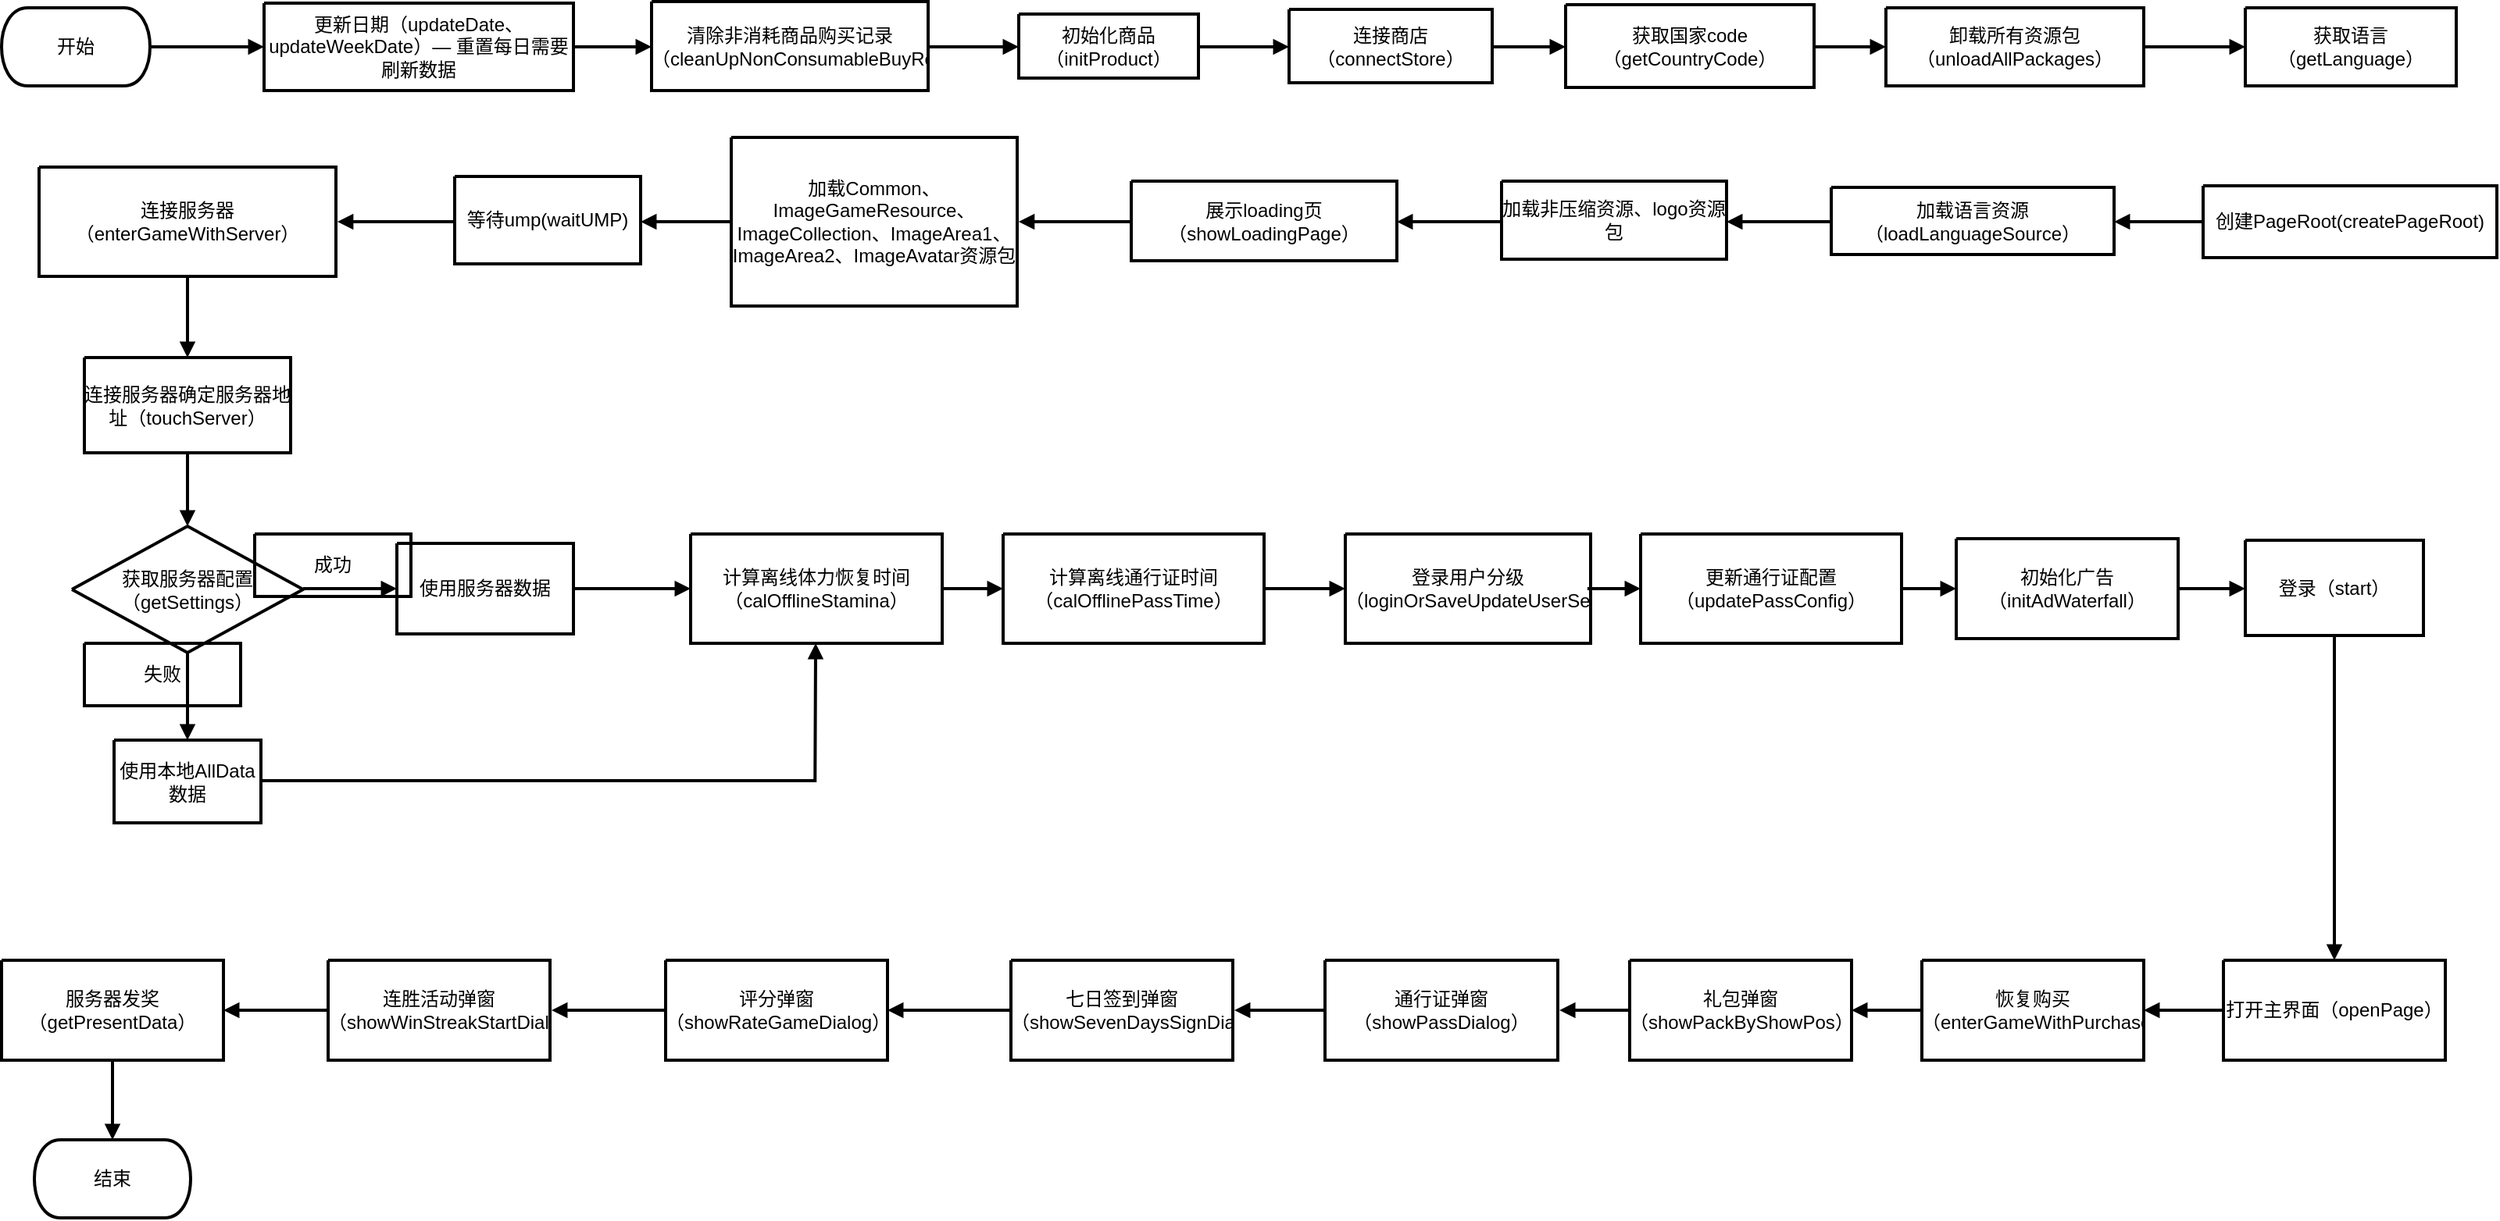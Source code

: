 <mxfile version="24.9.0">
  <diagram id="C5RBs43oDa-KdzZeNtuy" name="Page-1">
    <mxGraphModel dx="1026" dy="612" grid="1" gridSize="10" guides="1" tooltips="1" connect="1" arrows="1" fold="1" page="1" pageScale="1" pageWidth="827" pageHeight="1169" math="0" shadow="0">
      <root>
        <mxCell id="WIyWlLk6GJQsqaUBKTNV-0" />
        <mxCell id="WIyWlLk6GJQsqaUBKTNV-1" parent="WIyWlLk6GJQsqaUBKTNV-0" />
        <UserObject label="&lt;div data-t=&quot;flow&quot; data-processon-v=&quot;{&amp;quot;list&amp;quot;:[{&amp;quot;parent&amp;quot;:&amp;quot;&amp;quot;,&amp;quot;link&amp;quot;:&amp;quot;&amp;quot;,&amp;quot;shapeStyle&amp;quot;:{&amp;quot;alpha&amp;quot;:1},&amp;quot;textBlock&amp;quot;:[{&amp;quot;position&amp;quot;:{&amp;quot;w&amp;quot;:&amp;quot;w-20&amp;quot;,&amp;quot;x&amp;quot;:10,&amp;quot;h&amp;quot;:&amp;quot;h&amp;quot;,&amp;quot;y&amp;quot;:0},&amp;quot;text&amp;quot;:&amp;quot;开始&amp;quot;}],&amp;quot;anchors&amp;quot;:[{&amp;quot;x&amp;quot;:&amp;quot;w/2&amp;quot;,&amp;quot;y&amp;quot;:&amp;quot;0&amp;quot;},{&amp;quot;x&amp;quot;:&amp;quot;w/2&amp;quot;,&amp;quot;y&amp;quot;:&amp;quot;h&amp;quot;},{&amp;quot;x&amp;quot;:&amp;quot;0&amp;quot;,&amp;quot;y&amp;quot;:&amp;quot;h/2&amp;quot;},{&amp;quot;x&amp;quot;:&amp;quot;w&amp;quot;,&amp;quot;y&amp;quot;:&amp;quot;h/2&amp;quot;}],&amp;quot;title&amp;quot;:&amp;quot;开始/结束&amp;quot;,&amp;quot;fontStyle&amp;quot;:{},&amp;quot;dataAttributes&amp;quot;:[{&amp;quot;name&amp;quot;:&amp;quot;序号&amp;quot;,&amp;quot;id&amp;quot;:&amp;quot;nsNBGMgWOI395704&amp;quot;,&amp;quot;type&amp;quot;:&amp;quot;number&amp;quot;,&amp;quot;category&amp;quot;:&amp;quot;default&amp;quot;,&amp;quot;value&amp;quot;:&amp;quot;&amp;quot;},{&amp;quot;name&amp;quot;:&amp;quot;名称&amp;quot;,&amp;quot;id&amp;quot;:&amp;quot;cWHDCAtCAM466924&amp;quot;,&amp;quot;type&amp;quot;:&amp;quot;string&amp;quot;,&amp;quot;category&amp;quot;:&amp;quot;default&amp;quot;,&amp;quot;value&amp;quot;:&amp;quot;&amp;quot;},{&amp;quot;name&amp;quot;:&amp;quot;所有者&amp;quot;,&amp;quot;id&amp;quot;:&amp;quot;NmYpECFsmf218734&amp;quot;,&amp;quot;type&amp;quot;:&amp;quot;string&amp;quot;,&amp;quot;category&amp;quot;:&amp;quot;default&amp;quot;,&amp;quot;value&amp;quot;:&amp;quot;&amp;quot;},{&amp;quot;name&amp;quot;:&amp;quot;连接&amp;quot;,&amp;quot;id&amp;quot;:&amp;quot;jFjIifIwOz690706&amp;quot;,&amp;quot;type&amp;quot;:&amp;quot;link&amp;quot;,&amp;quot;category&amp;quot;:&amp;quot;default&amp;quot;,&amp;quot;value&amp;quot;:&amp;quot;&amp;quot;},{&amp;quot;name&amp;quot;:&amp;quot;便笺&amp;quot;,&amp;quot;id&amp;quot;:&amp;quot;LeIhEjKaWg292356&amp;quot;,&amp;quot;type&amp;quot;:&amp;quot;string&amp;quot;,&amp;quot;category&amp;quot;:&amp;quot;default&amp;quot;,&amp;quot;value&amp;quot;:&amp;quot;&amp;quot;}],&amp;quot;props&amp;quot;:{&amp;quot;zindex&amp;quot;:1,&amp;quot;w&amp;quot;:95,&amp;quot;x&amp;quot;:41,&amp;quot;h&amp;quot;:50,&amp;quot;y&amp;quot;:61,&amp;quot;angle&amp;quot;:0},&amp;quot;path&amp;quot;:[{&amp;quot;actions&amp;quot;:[{&amp;quot;x&amp;quot;:&amp;quot;Math.min(w,h)/3&amp;quot;,&amp;quot;action&amp;quot;:&amp;quot;move&amp;quot;,&amp;quot;y&amp;quot;:&amp;quot;0&amp;quot;},{&amp;quot;x&amp;quot;:&amp;quot;w-Math.min(w,h)/3&amp;quot;,&amp;quot;action&amp;quot;:&amp;quot;line&amp;quot;,&amp;quot;y&amp;quot;:&amp;quot;0&amp;quot;},{&amp;quot;y1&amp;quot;:&amp;quot;0&amp;quot;,&amp;quot;x&amp;quot;:&amp;quot;w-Math.min(w,h)/3&amp;quot;,&amp;quot;action&amp;quot;:&amp;quot;curve&amp;quot;,&amp;quot;x1&amp;quot;:&amp;quot;w+Math.min(w,h)/3/3&amp;quot;,&amp;quot;y2&amp;quot;:&amp;quot;h&amp;quot;,&amp;quot;y&amp;quot;:&amp;quot;h&amp;quot;,&amp;quot;x2&amp;quot;:&amp;quot;w+Math.min(w,h)/3/3&amp;quot;},{&amp;quot;x&amp;quot;:&amp;quot;Math.min(w,h)/3&amp;quot;,&amp;quot;action&amp;quot;:&amp;quot;line&amp;quot;,&amp;quot;y&amp;quot;:&amp;quot;h&amp;quot;},{&amp;quot;y1&amp;quot;:&amp;quot;h&amp;quot;,&amp;quot;x&amp;quot;:&amp;quot;Math.min(w,h)/3&amp;quot;,&amp;quot;action&amp;quot;:&amp;quot;curve&amp;quot;,&amp;quot;x1&amp;quot;:&amp;quot;-Math.min(w,h)/3/3&amp;quot;,&amp;quot;y2&amp;quot;:&amp;quot;0&amp;quot;,&amp;quot;y&amp;quot;:&amp;quot;0&amp;quot;,&amp;quot;x2&amp;quot;:&amp;quot;-Math.min(w,h)/3/3&amp;quot;},{&amp;quot;action&amp;quot;:&amp;quot;close&amp;quot;}]}],&amp;quot;lineStyle&amp;quot;:{&amp;quot;lineWidth&amp;quot;:1.5},&amp;quot;children&amp;quot;:[],&amp;quot;resizeDir&amp;quot;:[&amp;quot;tl&amp;quot;,&amp;quot;tr&amp;quot;,&amp;quot;br&amp;quot;,&amp;quot;bl&amp;quot;,&amp;quot;l&amp;quot;,&amp;quot;t&amp;quot;,&amp;quot;r&amp;quot;,&amp;quot;b&amp;quot;],&amp;quot;name&amp;quot;:&amp;quot;start&amp;quot;,&amp;quot;fillStyle&amp;quot;:{},&amp;quot;theme&amp;quot;:{},&amp;quot;id&amp;quot;:&amp;quot;TFOnEGJGuz957614&amp;quot;,&amp;quot;attribute&amp;quot;:{&amp;quot;container&amp;quot;:false,&amp;quot;rotatable&amp;quot;:true,&amp;quot;visible&amp;quot;:true,&amp;quot;fixedLink&amp;quot;:false,&amp;quot;collapsable&amp;quot;:false,&amp;quot;collapsed&amp;quot;:false,&amp;quot;linkable&amp;quot;:true,&amp;quot;markerOffset&amp;quot;:5},&amp;quot;category&amp;quot;:&amp;quot;basic&amp;quot;,&amp;quot;locked&amp;quot;:false,&amp;quot;group&amp;quot;:&amp;quot;&amp;quot;},{&amp;quot;parent&amp;quot;:&amp;quot;&amp;quot;,&amp;quot;link&amp;quot;:&amp;quot;&amp;quot;,&amp;quot;shapeStyle&amp;quot;:{&amp;quot;alpha&amp;quot;:1},&amp;quot;textBlock&amp;quot;:[{&amp;quot;position&amp;quot;:{&amp;quot;w&amp;quot;:&amp;quot;w-20&amp;quot;,&amp;quot;x&amp;quot;:10,&amp;quot;h&amp;quot;:&amp;quot;h&amp;quot;,&amp;quot;y&amp;quot;:0},&amp;quot;text&amp;quot;:&amp;quot;更新日期（updateDate、updateWeekDate）— 重置每日需要刷新数据&amp;quot;}],&amp;quot;anchors&amp;quot;:[{&amp;quot;x&amp;quot;:&amp;quot;w/2&amp;quot;,&amp;quot;y&amp;quot;:&amp;quot;0&amp;quot;},{&amp;quot;x&amp;quot;:&amp;quot;w/2&amp;quot;,&amp;quot;y&amp;quot;:&amp;quot;h&amp;quot;},{&amp;quot;x&amp;quot;:&amp;quot;0&amp;quot;,&amp;quot;y&amp;quot;:&amp;quot;h/2&amp;quot;},{&amp;quot;x&amp;quot;:&amp;quot;w&amp;quot;,&amp;quot;y&amp;quot;:&amp;quot;h/2&amp;quot;}],&amp;quot;title&amp;quot;:&amp;quot;矩形&amp;quot;,&amp;quot;fontStyle&amp;quot;:{},&amp;quot;dataAttributes&amp;quot;:[{&amp;quot;name&amp;quot;:&amp;quot;序号&amp;quot;,&amp;quot;id&amp;quot;:&amp;quot;BpZGIeOnDt085022&amp;quot;,&amp;quot;type&amp;quot;:&amp;quot;number&amp;quot;,&amp;quot;category&amp;quot;:&amp;quot;default&amp;quot;,&amp;quot;value&amp;quot;:&amp;quot;&amp;quot;},{&amp;quot;name&amp;quot;:&amp;quot;名称&amp;quot;,&amp;quot;id&amp;quot;:&amp;quot;gnCdLLHGSa237660&amp;quot;,&amp;quot;type&amp;quot;:&amp;quot;string&amp;quot;,&amp;quot;category&amp;quot;:&amp;quot;default&amp;quot;,&amp;quot;value&amp;quot;:&amp;quot;&amp;quot;},{&amp;quot;name&amp;quot;:&amp;quot;所有者&amp;quot;,&amp;quot;id&amp;quot;:&amp;quot;UMIzoRggdI490335&amp;quot;,&amp;quot;type&amp;quot;:&amp;quot;string&amp;quot;,&amp;quot;category&amp;quot;:&amp;quot;default&amp;quot;,&amp;quot;value&amp;quot;:&amp;quot;&amp;quot;},{&amp;quot;name&amp;quot;:&amp;quot;连接&amp;quot;,&amp;quot;id&amp;quot;:&amp;quot;pAobeZliAt494870&amp;quot;,&amp;quot;type&amp;quot;:&amp;quot;link&amp;quot;,&amp;quot;category&amp;quot;:&amp;quot;default&amp;quot;,&amp;quot;value&amp;quot;:&amp;quot;&amp;quot;},{&amp;quot;name&amp;quot;:&amp;quot;便笺&amp;quot;,&amp;quot;id&amp;quot;:&amp;quot;wjGEEsyUey597380&amp;quot;,&amp;quot;type&amp;quot;:&amp;quot;string&amp;quot;,&amp;quot;category&amp;quot;:&amp;quot;default&amp;quot;,&amp;quot;value&amp;quot;:&amp;quot;&amp;quot;}],&amp;quot;props&amp;quot;:{&amp;quot;zindex&amp;quot;:2,&amp;quot;w&amp;quot;:198,&amp;quot;x&amp;quot;:209.5,&amp;quot;h&amp;quot;:56,&amp;quot;y&amp;quot;:58,&amp;quot;angle&amp;quot;:0},&amp;quot;path&amp;quot;:[{&amp;quot;actions&amp;quot;:[{&amp;quot;x&amp;quot;:&amp;quot;0&amp;quot;,&amp;quot;action&amp;quot;:&amp;quot;move&amp;quot;,&amp;quot;y&amp;quot;:&amp;quot;0&amp;quot;},{&amp;quot;x&amp;quot;:&amp;quot;w&amp;quot;,&amp;quot;action&amp;quot;:&amp;quot;line&amp;quot;,&amp;quot;y&amp;quot;:&amp;quot;0&amp;quot;},{&amp;quot;x&amp;quot;:&amp;quot;w&amp;quot;,&amp;quot;action&amp;quot;:&amp;quot;line&amp;quot;,&amp;quot;y&amp;quot;:&amp;quot;h&amp;quot;},{&amp;quot;x&amp;quot;:&amp;quot;0&amp;quot;,&amp;quot;action&amp;quot;:&amp;quot;line&amp;quot;,&amp;quot;y&amp;quot;:&amp;quot;h&amp;quot;},{&amp;quot;action&amp;quot;:&amp;quot;close&amp;quot;}]}],&amp;quot;lineStyle&amp;quot;:{&amp;quot;lineWidth&amp;quot;:1.5},&amp;quot;children&amp;quot;:[],&amp;quot;resizeDir&amp;quot;:[&amp;quot;tl&amp;quot;,&amp;quot;tr&amp;quot;,&amp;quot;br&amp;quot;,&amp;quot;bl&amp;quot;,&amp;quot;l&amp;quot;,&amp;quot;t&amp;quot;,&amp;quot;r&amp;quot;,&amp;quot;b&amp;quot;],&amp;quot;name&amp;quot;:&amp;quot;rectangle&amp;quot;,&amp;quot;fillStyle&amp;quot;:{},&amp;quot;theme&amp;quot;:{},&amp;quot;id&amp;quot;:&amp;quot;eSSjpmMlSy807740&amp;quot;,&amp;quot;attribute&amp;quot;:{&amp;quot;container&amp;quot;:false,&amp;quot;rotatable&amp;quot;:true,&amp;quot;visible&amp;quot;:true,&amp;quot;fixedLink&amp;quot;:false,&amp;quot;collapsable&amp;quot;:false,&amp;quot;collapsed&amp;quot;:false,&amp;quot;linkable&amp;quot;:true,&amp;quot;markerOffset&amp;quot;:5},&amp;quot;category&amp;quot;:&amp;quot;basic&amp;quot;,&amp;quot;locked&amp;quot;:false,&amp;quot;group&amp;quot;:&amp;quot;&amp;quot;},{&amp;quot;parent&amp;quot;:&amp;quot;&amp;quot;,&amp;quot;link&amp;quot;:&amp;quot;&amp;quot;,&amp;quot;shapeStyle&amp;quot;:{&amp;quot;alpha&amp;quot;:1},&amp;quot;textBlock&amp;quot;:[{&amp;quot;position&amp;quot;:{&amp;quot;w&amp;quot;:&amp;quot;w-20&amp;quot;,&amp;quot;x&amp;quot;:10,&amp;quot;h&amp;quot;:&amp;quot;h&amp;quot;,&amp;quot;y&amp;quot;:0},&amp;quot;text&amp;quot;:&amp;quot;清除非消耗商品购买记录（cleanUpNonConsumableBuyRecord）&amp;quot;}],&amp;quot;anchors&amp;quot;:[{&amp;quot;x&amp;quot;:&amp;quot;w/2&amp;quot;,&amp;quot;y&amp;quot;:&amp;quot;0&amp;quot;},{&amp;quot;x&amp;quot;:&amp;quot;w/2&amp;quot;,&amp;quot;y&amp;quot;:&amp;quot;h&amp;quot;},{&amp;quot;x&amp;quot;:&amp;quot;0&amp;quot;,&amp;quot;y&amp;quot;:&amp;quot;h/2&amp;quot;},{&amp;quot;x&amp;quot;:&amp;quot;w&amp;quot;,&amp;quot;y&amp;quot;:&amp;quot;h/2&amp;quot;}],&amp;quot;title&amp;quot;:&amp;quot;流程&amp;quot;,&amp;quot;fontStyle&amp;quot;:{},&amp;quot;dataAttributes&amp;quot;:[{&amp;quot;name&amp;quot;:&amp;quot;序号&amp;quot;,&amp;quot;id&amp;quot;:&amp;quot;CaeMsUHDtS911594&amp;quot;,&amp;quot;type&amp;quot;:&amp;quot;number&amp;quot;,&amp;quot;category&amp;quot;:&amp;quot;default&amp;quot;,&amp;quot;value&amp;quot;:&amp;quot;&amp;quot;},{&amp;quot;name&amp;quot;:&amp;quot;名称&amp;quot;,&amp;quot;id&amp;quot;:&amp;quot;urTPHcxTtu888857&amp;quot;,&amp;quot;type&amp;quot;:&amp;quot;string&amp;quot;,&amp;quot;category&amp;quot;:&amp;quot;default&amp;quot;,&amp;quot;value&amp;quot;:&amp;quot;&amp;quot;},{&amp;quot;name&amp;quot;:&amp;quot;所有者&amp;quot;,&amp;quot;id&amp;quot;:&amp;quot;csPypaFqlQ941995&amp;quot;,&amp;quot;type&amp;quot;:&amp;quot;string&amp;quot;,&amp;quot;category&amp;quot;:&amp;quot;default&amp;quot;,&amp;quot;value&amp;quot;:&amp;quot;&amp;quot;},{&amp;quot;name&amp;quot;:&amp;quot;连接&amp;quot;,&amp;quot;id&amp;quot;:&amp;quot;LPHWwPrTUo059956&amp;quot;,&amp;quot;type&amp;quot;:&amp;quot;link&amp;quot;,&amp;quot;category&amp;quot;:&amp;quot;default&amp;quot;,&amp;quot;value&amp;quot;:&amp;quot;&amp;quot;},{&amp;quot;name&amp;quot;:&amp;quot;便笺&amp;quot;,&amp;quot;id&amp;quot;:&amp;quot;bKTTKZAZcc242752&amp;quot;,&amp;quot;type&amp;quot;:&amp;quot;string&amp;quot;,&amp;quot;category&amp;quot;:&amp;quot;default&amp;quot;,&amp;quot;value&amp;quot;:&amp;quot;&amp;quot;},{&amp;quot;name&amp;quot;:&amp;quot;成本&amp;quot;,&amp;quot;id&amp;quot;:&amp;quot;JaocymooHp642111&amp;quot;,&amp;quot;type&amp;quot;:&amp;quot;number&amp;quot;,&amp;quot;category&amp;quot;:&amp;quot;default&amp;quot;,&amp;quot;value&amp;quot;:&amp;quot;&amp;quot;},{&amp;quot;name&amp;quot;:&amp;quot;时间&amp;quot;,&amp;quot;id&amp;quot;:&amp;quot;REstvbAWUa540048&amp;quot;,&amp;quot;type&amp;quot;:&amp;quot;number&amp;quot;,&amp;quot;category&amp;quot;:&amp;quot;default&amp;quot;,&amp;quot;value&amp;quot;:&amp;quot;&amp;quot;},{&amp;quot;name&amp;quot;:&amp;quot;部门&amp;quot;,&amp;quot;id&amp;quot;:&amp;quot;WBMEcLlBpL161043&amp;quot;,&amp;quot;type&amp;quot;:&amp;quot;string&amp;quot;,&amp;quot;category&amp;quot;:&amp;quot;default&amp;quot;,&amp;quot;value&amp;quot;:&amp;quot;&amp;quot;},{&amp;quot;name&amp;quot;:&amp;quot;输入&amp;quot;,&amp;quot;id&amp;quot;:&amp;quot;wBeARAgbrA604491&amp;quot;,&amp;quot;type&amp;quot;:&amp;quot;string&amp;quot;,&amp;quot;category&amp;quot;:&amp;quot;default&amp;quot;,&amp;quot;value&amp;quot;:&amp;quot;&amp;quot;},{&amp;quot;name&amp;quot;:&amp;quot;输出&amp;quot;,&amp;quot;id&amp;quot;:&amp;quot;qlRwHtJzIP349126&amp;quot;,&amp;quot;type&amp;quot;:&amp;quot;string&amp;quot;,&amp;quot;category&amp;quot;:&amp;quot;default&amp;quot;,&amp;quot;value&amp;quot;:&amp;quot;&amp;quot;},{&amp;quot;name&amp;quot;:&amp;quot;风险&amp;quot;,&amp;quot;id&amp;quot;:&amp;quot;swJdovWZTB095713&amp;quot;,&amp;quot;type&amp;quot;:&amp;quot;string&amp;quot;,&amp;quot;category&amp;quot;:&amp;quot;default&amp;quot;,&amp;quot;value&amp;quot;:&amp;quot;&amp;quot;},{&amp;quot;name&amp;quot;:&amp;quot;备注&amp;quot;,&amp;quot;id&amp;quot;:&amp;quot;PHIktNzFUw591218&amp;quot;,&amp;quot;type&amp;quot;:&amp;quot;string&amp;quot;,&amp;quot;category&amp;quot;:&amp;quot;default&amp;quot;,&amp;quot;value&amp;quot;:&amp;quot;&amp;quot;}],&amp;quot;props&amp;quot;:{&amp;quot;zindex&amp;quot;:4,&amp;quot;w&amp;quot;:177,&amp;quot;x&amp;quot;:457.5,&amp;quot;h&amp;quot;:57,&amp;quot;y&amp;quot;:57.5,&amp;quot;angle&amp;quot;:0},&amp;quot;path&amp;quot;:[{&amp;quot;actions&amp;quot;:[{&amp;quot;x&amp;quot;:&amp;quot;0&amp;quot;,&amp;quot;action&amp;quot;:&amp;quot;move&amp;quot;,&amp;quot;y&amp;quot;:&amp;quot;0&amp;quot;},{&amp;quot;x&amp;quot;:&amp;quot;w&amp;quot;,&amp;quot;action&amp;quot;:&amp;quot;line&amp;quot;,&amp;quot;y&amp;quot;:&amp;quot;0&amp;quot;},{&amp;quot;x&amp;quot;:&amp;quot;w&amp;quot;,&amp;quot;action&amp;quot;:&amp;quot;line&amp;quot;,&amp;quot;y&amp;quot;:&amp;quot;h&amp;quot;},{&amp;quot;x&amp;quot;:&amp;quot;0&amp;quot;,&amp;quot;action&amp;quot;:&amp;quot;line&amp;quot;,&amp;quot;y&amp;quot;:&amp;quot;h&amp;quot;},{&amp;quot;action&amp;quot;:&amp;quot;close&amp;quot;}]}],&amp;quot;lineStyle&amp;quot;:{&amp;quot;lineWidth&amp;quot;:1.5},&amp;quot;children&amp;quot;:[],&amp;quot;resizeDir&amp;quot;:[&amp;quot;tl&amp;quot;,&amp;quot;tr&amp;quot;,&amp;quot;br&amp;quot;,&amp;quot;bl&amp;quot;,&amp;quot;l&amp;quot;,&amp;quot;t&amp;quot;,&amp;quot;r&amp;quot;,&amp;quot;b&amp;quot;],&amp;quot;name&amp;quot;:&amp;quot;process&amp;quot;,&amp;quot;fillStyle&amp;quot;:{},&amp;quot;theme&amp;quot;:{},&amp;quot;id&amp;quot;:&amp;quot;bRqhkJCCKo947547&amp;quot;,&amp;quot;attribute&amp;quot;:{&amp;quot;container&amp;quot;:false,&amp;quot;rotatable&amp;quot;:true,&amp;quot;visible&amp;quot;:true,&amp;quot;fixedLink&amp;quot;:false,&amp;quot;collapsable&amp;quot;:false,&amp;quot;collapsed&amp;quot;:false,&amp;quot;linkable&amp;quot;:true,&amp;quot;markerOffset&amp;quot;:5},&amp;quot;category&amp;quot;:&amp;quot;flow&amp;quot;,&amp;quot;locked&amp;quot;:false,&amp;quot;group&amp;quot;:&amp;quot;&amp;quot;},{&amp;quot;parent&amp;quot;:&amp;quot;&amp;quot;,&amp;quot;link&amp;quot;:&amp;quot;&amp;quot;,&amp;quot;shapeStyle&amp;quot;:{&amp;quot;alpha&amp;quot;:1},&amp;quot;textBlock&amp;quot;:[{&amp;quot;position&amp;quot;:{&amp;quot;w&amp;quot;:&amp;quot;w-20&amp;quot;,&amp;quot;x&amp;quot;:10,&amp;quot;h&amp;quot;:&amp;quot;h&amp;quot;,&amp;quot;y&amp;quot;:0},&amp;quot;text&amp;quot;:&amp;quot;初始化商品（initProduct）&amp;quot;}],&amp;quot;anchors&amp;quot;:[{&amp;quot;x&amp;quot;:&amp;quot;w/2&amp;quot;,&amp;quot;y&amp;quot;:&amp;quot;0&amp;quot;},{&amp;quot;x&amp;quot;:&amp;quot;w/2&amp;quot;,&amp;quot;y&amp;quot;:&amp;quot;h&amp;quot;},{&amp;quot;x&amp;quot;:&amp;quot;0&amp;quot;,&amp;quot;y&amp;quot;:&amp;quot;h/2&amp;quot;},{&amp;quot;x&amp;quot;:&amp;quot;w&amp;quot;,&amp;quot;y&amp;quot;:&amp;quot;h/2&amp;quot;}],&amp;quot;title&amp;quot;:&amp;quot;流程&amp;quot;,&amp;quot;fontStyle&amp;quot;:{},&amp;quot;dataAttributes&amp;quot;:[{&amp;quot;name&amp;quot;:&amp;quot;序号&amp;quot;,&amp;quot;id&amp;quot;:&amp;quot;LsOJeXtgyf565753&amp;quot;,&amp;quot;type&amp;quot;:&amp;quot;number&amp;quot;,&amp;quot;category&amp;quot;:&amp;quot;default&amp;quot;,&amp;quot;value&amp;quot;:&amp;quot;&amp;quot;},{&amp;quot;name&amp;quot;:&amp;quot;名称&amp;quot;,&amp;quot;id&amp;quot;:&amp;quot;sVuBfEmuZu051090&amp;quot;,&amp;quot;type&amp;quot;:&amp;quot;string&amp;quot;,&amp;quot;category&amp;quot;:&amp;quot;default&amp;quot;,&amp;quot;value&amp;quot;:&amp;quot;&amp;quot;},{&amp;quot;name&amp;quot;:&amp;quot;所有者&amp;quot;,&amp;quot;id&amp;quot;:&amp;quot;VrXnQIvuZp995617&amp;quot;,&amp;quot;type&amp;quot;:&amp;quot;string&amp;quot;,&amp;quot;category&amp;quot;:&amp;quot;default&amp;quot;,&amp;quot;value&amp;quot;:&amp;quot;&amp;quot;},{&amp;quot;name&amp;quot;:&amp;quot;连接&amp;quot;,&amp;quot;id&amp;quot;:&amp;quot;mRMokbJQzH804024&amp;quot;,&amp;quot;type&amp;quot;:&amp;quot;link&amp;quot;,&amp;quot;category&amp;quot;:&amp;quot;default&amp;quot;,&amp;quot;value&amp;quot;:&amp;quot;&amp;quot;},{&amp;quot;name&amp;quot;:&amp;quot;便笺&amp;quot;,&amp;quot;id&amp;quot;:&amp;quot;hZAnTJlGvI095509&amp;quot;,&amp;quot;type&amp;quot;:&amp;quot;string&amp;quot;,&amp;quot;category&amp;quot;:&amp;quot;default&amp;quot;,&amp;quot;value&amp;quot;:&amp;quot;&amp;quot;},{&amp;quot;name&amp;quot;:&amp;quot;成本&amp;quot;,&amp;quot;id&amp;quot;:&amp;quot;EJEsNQbgKc728665&amp;quot;,&amp;quot;type&amp;quot;:&amp;quot;number&amp;quot;,&amp;quot;category&amp;quot;:&amp;quot;default&amp;quot;,&amp;quot;value&amp;quot;:&amp;quot;&amp;quot;},{&amp;quot;name&amp;quot;:&amp;quot;时间&amp;quot;,&amp;quot;id&amp;quot;:&amp;quot;omAtgmHpwZ859687&amp;quot;,&amp;quot;type&amp;quot;:&amp;quot;number&amp;quot;,&amp;quot;category&amp;quot;:&amp;quot;default&amp;quot;,&amp;quot;value&amp;quot;:&amp;quot;&amp;quot;},{&amp;quot;name&amp;quot;:&amp;quot;部门&amp;quot;,&amp;quot;id&amp;quot;:&amp;quot;QxgDKXXVZq949097&amp;quot;,&amp;quot;type&amp;quot;:&amp;quot;string&amp;quot;,&amp;quot;category&amp;quot;:&amp;quot;default&amp;quot;,&amp;quot;value&amp;quot;:&amp;quot;&amp;quot;},{&amp;quot;name&amp;quot;:&amp;quot;输入&amp;quot;,&amp;quot;id&amp;quot;:&amp;quot;CSMDFtcMlk611872&amp;quot;,&amp;quot;type&amp;quot;:&amp;quot;string&amp;quot;,&amp;quot;category&amp;quot;:&amp;quot;default&amp;quot;,&amp;quot;value&amp;quot;:&amp;quot;&amp;quot;},{&amp;quot;name&amp;quot;:&amp;quot;输出&amp;quot;,&amp;quot;id&amp;quot;:&amp;quot;QQfACeKXgl486657&amp;quot;,&amp;quot;type&amp;quot;:&amp;quot;string&amp;quot;,&amp;quot;category&amp;quot;:&amp;quot;default&amp;quot;,&amp;quot;value&amp;quot;:&amp;quot;&amp;quot;},{&amp;quot;name&amp;quot;:&amp;quot;风险&amp;quot;,&amp;quot;id&amp;quot;:&amp;quot;OKKZFnuCOI597214&amp;quot;,&amp;quot;type&amp;quot;:&amp;quot;string&amp;quot;,&amp;quot;category&amp;quot;:&amp;quot;default&amp;quot;,&amp;quot;value&amp;quot;:&amp;quot;&amp;quot;},{&amp;quot;name&amp;quot;:&amp;quot;备注&amp;quot;,&amp;quot;id&amp;quot;:&amp;quot;QwwycfmjvI378655&amp;quot;,&amp;quot;type&amp;quot;:&amp;quot;string&amp;quot;,&amp;quot;category&amp;quot;:&amp;quot;default&amp;quot;,&amp;quot;value&amp;quot;:&amp;quot;&amp;quot;}],&amp;quot;props&amp;quot;:{&amp;quot;zindex&amp;quot;:6,&amp;quot;w&amp;quot;:115.5,&amp;quot;x&amp;quot;:692.25,&amp;quot;h&amp;quot;:41,&amp;quot;y&amp;quot;:65.5,&amp;quot;angle&amp;quot;:0},&amp;quot;path&amp;quot;:[{&amp;quot;actions&amp;quot;:[{&amp;quot;x&amp;quot;:&amp;quot;0&amp;quot;,&amp;quot;action&amp;quot;:&amp;quot;move&amp;quot;,&amp;quot;y&amp;quot;:&amp;quot;0&amp;quot;},{&amp;quot;x&amp;quot;:&amp;quot;w&amp;quot;,&amp;quot;action&amp;quot;:&amp;quot;line&amp;quot;,&amp;quot;y&amp;quot;:&amp;quot;0&amp;quot;},{&amp;quot;x&amp;quot;:&amp;quot;w&amp;quot;,&amp;quot;action&amp;quot;:&amp;quot;line&amp;quot;,&amp;quot;y&amp;quot;:&amp;quot;h&amp;quot;},{&amp;quot;x&amp;quot;:&amp;quot;0&amp;quot;,&amp;quot;action&amp;quot;:&amp;quot;line&amp;quot;,&amp;quot;y&amp;quot;:&amp;quot;h&amp;quot;},{&amp;quot;action&amp;quot;:&amp;quot;close&amp;quot;}]}],&amp;quot;lineStyle&amp;quot;:{&amp;quot;lineWidth&amp;quot;:1.5},&amp;quot;children&amp;quot;:[],&amp;quot;resizeDir&amp;quot;:[&amp;quot;tl&amp;quot;,&amp;quot;tr&amp;quot;,&amp;quot;br&amp;quot;,&amp;quot;bl&amp;quot;,&amp;quot;l&amp;quot;,&amp;quot;t&amp;quot;,&amp;quot;r&amp;quot;,&amp;quot;b&amp;quot;],&amp;quot;name&amp;quot;:&amp;quot;process&amp;quot;,&amp;quot;fillStyle&amp;quot;:{},&amp;quot;theme&amp;quot;:{},&amp;quot;id&amp;quot;:&amp;quot;GrpRoHZVVT986411&amp;quot;,&amp;quot;attribute&amp;quot;:{&amp;quot;container&amp;quot;:false,&amp;quot;rotatable&amp;quot;:true,&amp;quot;visible&amp;quot;:true,&amp;quot;fixedLink&amp;quot;:false,&amp;quot;collapsable&amp;quot;:false,&amp;quot;collapsed&amp;quot;:false,&amp;quot;linkable&amp;quot;:true,&amp;quot;markerOffset&amp;quot;:5},&amp;quot;category&amp;quot;:&amp;quot;flow&amp;quot;,&amp;quot;locked&amp;quot;:false,&amp;quot;group&amp;quot;:&amp;quot;&amp;quot;},{&amp;quot;parent&amp;quot;:&amp;quot;&amp;quot;,&amp;quot;link&amp;quot;:&amp;quot;&amp;quot;,&amp;quot;shapeStyle&amp;quot;:{&amp;quot;alpha&amp;quot;:1},&amp;quot;textBlock&amp;quot;:[{&amp;quot;position&amp;quot;:{&amp;quot;w&amp;quot;:&amp;quot;w-20&amp;quot;,&amp;quot;x&amp;quot;:10,&amp;quot;h&amp;quot;:&amp;quot;h&amp;quot;,&amp;quot;y&amp;quot;:0},&amp;quot;text&amp;quot;:&amp;quot;连接商店（connectStore）&amp;quot;}],&amp;quot;anchors&amp;quot;:[{&amp;quot;x&amp;quot;:&amp;quot;w/2&amp;quot;,&amp;quot;y&amp;quot;:&amp;quot;0&amp;quot;},{&amp;quot;x&amp;quot;:&amp;quot;w/2&amp;quot;,&amp;quot;y&amp;quot;:&amp;quot;h&amp;quot;},{&amp;quot;x&amp;quot;:&amp;quot;0&amp;quot;,&amp;quot;y&amp;quot;:&amp;quot;h/2&amp;quot;},{&amp;quot;x&amp;quot;:&amp;quot;w&amp;quot;,&amp;quot;y&amp;quot;:&amp;quot;h/2&amp;quot;}],&amp;quot;title&amp;quot;:&amp;quot;流程&amp;quot;,&amp;quot;fontStyle&amp;quot;:{},&amp;quot;dataAttributes&amp;quot;:[{&amp;quot;name&amp;quot;:&amp;quot;序号&amp;quot;,&amp;quot;id&amp;quot;:&amp;quot;klevYSPPgj087107&amp;quot;,&amp;quot;type&amp;quot;:&amp;quot;number&amp;quot;,&amp;quot;category&amp;quot;:&amp;quot;default&amp;quot;,&amp;quot;value&amp;quot;:&amp;quot;&amp;quot;},{&amp;quot;name&amp;quot;:&amp;quot;名称&amp;quot;,&amp;quot;id&amp;quot;:&amp;quot;TlvigGFrCu530744&amp;quot;,&amp;quot;type&amp;quot;:&amp;quot;string&amp;quot;,&amp;quot;category&amp;quot;:&amp;quot;default&amp;quot;,&amp;quot;value&amp;quot;:&amp;quot;&amp;quot;},{&amp;quot;name&amp;quot;:&amp;quot;所有者&amp;quot;,&amp;quot;id&amp;quot;:&amp;quot;ovKbfgXCcs323002&amp;quot;,&amp;quot;type&amp;quot;:&amp;quot;string&amp;quot;,&amp;quot;category&amp;quot;:&amp;quot;default&amp;quot;,&amp;quot;value&amp;quot;:&amp;quot;&amp;quot;},{&amp;quot;name&amp;quot;:&amp;quot;连接&amp;quot;,&amp;quot;id&amp;quot;:&amp;quot;uEHKFoRCAJ407504&amp;quot;,&amp;quot;type&amp;quot;:&amp;quot;link&amp;quot;,&amp;quot;category&amp;quot;:&amp;quot;default&amp;quot;,&amp;quot;value&amp;quot;:&amp;quot;&amp;quot;},{&amp;quot;name&amp;quot;:&amp;quot;便笺&amp;quot;,&amp;quot;id&amp;quot;:&amp;quot;uiKFKcCpjs025745&amp;quot;,&amp;quot;type&amp;quot;:&amp;quot;string&amp;quot;,&amp;quot;category&amp;quot;:&amp;quot;default&amp;quot;,&amp;quot;value&amp;quot;:&amp;quot;&amp;quot;},{&amp;quot;name&amp;quot;:&amp;quot;成本&amp;quot;,&amp;quot;id&amp;quot;:&amp;quot;wKmZSAXbQw904871&amp;quot;,&amp;quot;type&amp;quot;:&amp;quot;number&amp;quot;,&amp;quot;category&amp;quot;:&amp;quot;default&amp;quot;,&amp;quot;value&amp;quot;:&amp;quot;&amp;quot;},{&amp;quot;name&amp;quot;:&amp;quot;时间&amp;quot;,&amp;quot;id&amp;quot;:&amp;quot;qbUkgpwQAO232360&amp;quot;,&amp;quot;type&amp;quot;:&amp;quot;number&amp;quot;,&amp;quot;category&amp;quot;:&amp;quot;default&amp;quot;,&amp;quot;value&amp;quot;:&amp;quot;&amp;quot;},{&amp;quot;name&amp;quot;:&amp;quot;部门&amp;quot;,&amp;quot;id&amp;quot;:&amp;quot;IslbeXBziO283407&amp;quot;,&amp;quot;type&amp;quot;:&amp;quot;string&amp;quot;,&amp;quot;category&amp;quot;:&amp;quot;default&amp;quot;,&amp;quot;value&amp;quot;:&amp;quot;&amp;quot;},{&amp;quot;name&amp;quot;:&amp;quot;输入&amp;quot;,&amp;quot;id&amp;quot;:&amp;quot;wTMLrOZrhu378858&amp;quot;,&amp;quot;type&amp;quot;:&amp;quot;string&amp;quot;,&amp;quot;category&amp;quot;:&amp;quot;default&amp;quot;,&amp;quot;value&amp;quot;:&amp;quot;&amp;quot;},{&amp;quot;name&amp;quot;:&amp;quot;输出&amp;quot;,&amp;quot;id&amp;quot;:&amp;quot;MIMOzAGHbR863089&amp;quot;,&amp;quot;type&amp;quot;:&amp;quot;string&amp;quot;,&amp;quot;category&amp;quot;:&amp;quot;default&amp;quot;,&amp;quot;value&amp;quot;:&amp;quot;&amp;quot;},{&amp;quot;name&amp;quot;:&amp;quot;风险&amp;quot;,&amp;quot;id&amp;quot;:&amp;quot;EUILmfBGgz688158&amp;quot;,&amp;quot;type&amp;quot;:&amp;quot;string&amp;quot;,&amp;quot;category&amp;quot;:&amp;quot;default&amp;quot;,&amp;quot;value&amp;quot;:&amp;quot;&amp;quot;},{&amp;quot;name&amp;quot;:&amp;quot;备注&amp;quot;,&amp;quot;id&amp;quot;:&amp;quot;zXUsotznqs508722&amp;quot;,&amp;quot;type&amp;quot;:&amp;quot;string&amp;quot;,&amp;quot;category&amp;quot;:&amp;quot;default&amp;quot;,&amp;quot;value&amp;quot;:&amp;quot;&amp;quot;}],&amp;quot;props&amp;quot;:{&amp;quot;zindex&amp;quot;:8,&amp;quot;w&amp;quot;:130.75,&amp;quot;x&amp;quot;:865.5,&amp;quot;h&amp;quot;:47,&amp;quot;y&amp;quot;:62.5,&amp;quot;angle&amp;quot;:0},&amp;quot;path&amp;quot;:[{&amp;quot;actions&amp;quot;:[{&amp;quot;x&amp;quot;:&amp;quot;0&amp;quot;,&amp;quot;action&amp;quot;:&amp;quot;move&amp;quot;,&amp;quot;y&amp;quot;:&amp;quot;0&amp;quot;},{&amp;quot;x&amp;quot;:&amp;quot;w&amp;quot;,&amp;quot;action&amp;quot;:&amp;quot;line&amp;quot;,&amp;quot;y&amp;quot;:&amp;quot;0&amp;quot;},{&amp;quot;x&amp;quot;:&amp;quot;w&amp;quot;,&amp;quot;action&amp;quot;:&amp;quot;line&amp;quot;,&amp;quot;y&amp;quot;:&amp;quot;h&amp;quot;},{&amp;quot;x&amp;quot;:&amp;quot;0&amp;quot;,&amp;quot;action&amp;quot;:&amp;quot;line&amp;quot;,&amp;quot;y&amp;quot;:&amp;quot;h&amp;quot;},{&amp;quot;action&amp;quot;:&amp;quot;close&amp;quot;}]}],&amp;quot;lineStyle&amp;quot;:{&amp;quot;lineWidth&amp;quot;:1.5},&amp;quot;children&amp;quot;:[],&amp;quot;resizeDir&amp;quot;:[&amp;quot;tl&amp;quot;,&amp;quot;tr&amp;quot;,&amp;quot;br&amp;quot;,&amp;quot;bl&amp;quot;,&amp;quot;l&amp;quot;,&amp;quot;t&amp;quot;,&amp;quot;r&amp;quot;,&amp;quot;b&amp;quot;],&amp;quot;name&amp;quot;:&amp;quot;process&amp;quot;,&amp;quot;fillStyle&amp;quot;:{},&amp;quot;theme&amp;quot;:{},&amp;quot;id&amp;quot;:&amp;quot;ceXHshmGrj740820&amp;quot;,&amp;quot;attribute&amp;quot;:{&amp;quot;container&amp;quot;:false,&amp;quot;rotatable&amp;quot;:true,&amp;quot;visible&amp;quot;:true,&amp;quot;fixedLink&amp;quot;:false,&amp;quot;collapsable&amp;quot;:false,&amp;quot;collapsed&amp;quot;:false,&amp;quot;linkable&amp;quot;:true,&amp;quot;markerOffset&amp;quot;:5},&amp;quot;category&amp;quot;:&amp;quot;flow&amp;quot;,&amp;quot;locked&amp;quot;:false,&amp;quot;group&amp;quot;:&amp;quot;&amp;quot;},{&amp;quot;parent&amp;quot;:&amp;quot;&amp;quot;,&amp;quot;link&amp;quot;:&amp;quot;&amp;quot;,&amp;quot;shapeStyle&amp;quot;:{&amp;quot;alpha&amp;quot;:1},&amp;quot;textBlock&amp;quot;:[{&amp;quot;position&amp;quot;:{&amp;quot;w&amp;quot;:&amp;quot;w-20&amp;quot;,&amp;quot;x&amp;quot;:10,&amp;quot;h&amp;quot;:&amp;quot;h&amp;quot;,&amp;quot;y&amp;quot;:0},&amp;quot;text&amp;quot;:&amp;quot;获取国家code（getCountryCode）&amp;quot;}],&amp;quot;anchors&amp;quot;:[{&amp;quot;x&amp;quot;:&amp;quot;w/2&amp;quot;,&amp;quot;y&amp;quot;:&amp;quot;0&amp;quot;},{&amp;quot;x&amp;quot;:&amp;quot;w/2&amp;quot;,&amp;quot;y&amp;quot;:&amp;quot;h&amp;quot;},{&amp;quot;x&amp;quot;:&amp;quot;0&amp;quot;,&amp;quot;y&amp;quot;:&amp;quot;h/2&amp;quot;},{&amp;quot;x&amp;quot;:&amp;quot;w&amp;quot;,&amp;quot;y&amp;quot;:&amp;quot;h/2&amp;quot;}],&amp;quot;title&amp;quot;:&amp;quot;流程&amp;quot;,&amp;quot;fontStyle&amp;quot;:{},&amp;quot;dataAttributes&amp;quot;:[{&amp;quot;name&amp;quot;:&amp;quot;序号&amp;quot;,&amp;quot;id&amp;quot;:&amp;quot;znpLUcwSyc530811&amp;quot;,&amp;quot;type&amp;quot;:&amp;quot;number&amp;quot;,&amp;quot;category&amp;quot;:&amp;quot;default&amp;quot;,&amp;quot;value&amp;quot;:&amp;quot;&amp;quot;},{&amp;quot;name&amp;quot;:&amp;quot;名称&amp;quot;,&amp;quot;id&amp;quot;:&amp;quot;BinQSLhEPJ909985&amp;quot;,&amp;quot;type&amp;quot;:&amp;quot;string&amp;quot;,&amp;quot;category&amp;quot;:&amp;quot;default&amp;quot;,&amp;quot;value&amp;quot;:&amp;quot;&amp;quot;},{&amp;quot;name&amp;quot;:&amp;quot;所有者&amp;quot;,&amp;quot;id&amp;quot;:&amp;quot;WOfLiZJvku430266&amp;quot;,&amp;quot;type&amp;quot;:&amp;quot;string&amp;quot;,&amp;quot;category&amp;quot;:&amp;quot;default&amp;quot;,&amp;quot;value&amp;quot;:&amp;quot;&amp;quot;},{&amp;quot;name&amp;quot;:&amp;quot;连接&amp;quot;,&amp;quot;id&amp;quot;:&amp;quot;nAnyuqjppd538929&amp;quot;,&amp;quot;type&amp;quot;:&amp;quot;link&amp;quot;,&amp;quot;category&amp;quot;:&amp;quot;default&amp;quot;,&amp;quot;value&amp;quot;:&amp;quot;&amp;quot;},{&amp;quot;name&amp;quot;:&amp;quot;便笺&amp;quot;,&amp;quot;id&amp;quot;:&amp;quot;ZquGFsEzlE039519&amp;quot;,&amp;quot;type&amp;quot;:&amp;quot;string&amp;quot;,&amp;quot;category&amp;quot;:&amp;quot;default&amp;quot;,&amp;quot;value&amp;quot;:&amp;quot;&amp;quot;},{&amp;quot;name&amp;quot;:&amp;quot;成本&amp;quot;,&amp;quot;id&amp;quot;:&amp;quot;HCbmWoOVbP851346&amp;quot;,&amp;quot;type&amp;quot;:&amp;quot;number&amp;quot;,&amp;quot;category&amp;quot;:&amp;quot;default&amp;quot;,&amp;quot;value&amp;quot;:&amp;quot;&amp;quot;},{&amp;quot;name&amp;quot;:&amp;quot;时间&amp;quot;,&amp;quot;id&amp;quot;:&amp;quot;xybnxIJNkB888081&amp;quot;,&amp;quot;type&amp;quot;:&amp;quot;number&amp;quot;,&amp;quot;category&amp;quot;:&amp;quot;default&amp;quot;,&amp;quot;value&amp;quot;:&amp;quot;&amp;quot;},{&amp;quot;name&amp;quot;:&amp;quot;部门&amp;quot;,&amp;quot;id&amp;quot;:&amp;quot;jOmxBpcVgO237445&amp;quot;,&amp;quot;type&amp;quot;:&amp;quot;string&amp;quot;,&amp;quot;category&amp;quot;:&amp;quot;default&amp;quot;,&amp;quot;value&amp;quot;:&amp;quot;&amp;quot;},{&amp;quot;name&amp;quot;:&amp;quot;输入&amp;quot;,&amp;quot;id&amp;quot;:&amp;quot;JNraaTLFde922743&amp;quot;,&amp;quot;type&amp;quot;:&amp;quot;string&amp;quot;,&amp;quot;category&amp;quot;:&amp;quot;default&amp;quot;,&amp;quot;value&amp;quot;:&amp;quot;&amp;quot;},{&amp;quot;name&amp;quot;:&amp;quot;输出&amp;quot;,&amp;quot;id&amp;quot;:&amp;quot;votzhwiXzv193168&amp;quot;,&amp;quot;type&amp;quot;:&amp;quot;string&amp;quot;,&amp;quot;category&amp;quot;:&amp;quot;default&amp;quot;,&amp;quot;value&amp;quot;:&amp;quot;&amp;quot;},{&amp;quot;name&amp;quot;:&amp;quot;风险&amp;quot;,&amp;quot;id&amp;quot;:&amp;quot;VJDvbjQXKn968774&amp;quot;,&amp;quot;type&amp;quot;:&amp;quot;string&amp;quot;,&amp;quot;category&amp;quot;:&amp;quot;default&amp;quot;,&amp;quot;value&amp;quot;:&amp;quot;&amp;quot;},{&amp;quot;name&amp;quot;:&amp;quot;备注&amp;quot;,&amp;quot;id&amp;quot;:&amp;quot;GaJyZUxneM228313&amp;quot;,&amp;quot;type&amp;quot;:&amp;quot;string&amp;quot;,&amp;quot;category&amp;quot;:&amp;quot;default&amp;quot;,&amp;quot;value&amp;quot;:&amp;quot;&amp;quot;}],&amp;quot;props&amp;quot;:{&amp;quot;zindex&amp;quot;:10,&amp;quot;w&amp;quot;:159,&amp;quot;x&amp;quot;:1042.5,&amp;quot;h&amp;quot;:53,&amp;quot;y&amp;quot;:59.5,&amp;quot;angle&amp;quot;:0},&amp;quot;path&amp;quot;:[{&amp;quot;actions&amp;quot;:[{&amp;quot;x&amp;quot;:&amp;quot;0&amp;quot;,&amp;quot;action&amp;quot;:&amp;quot;move&amp;quot;,&amp;quot;y&amp;quot;:&amp;quot;0&amp;quot;},{&amp;quot;x&amp;quot;:&amp;quot;w&amp;quot;,&amp;quot;action&amp;quot;:&amp;quot;line&amp;quot;,&amp;quot;y&amp;quot;:&amp;quot;0&amp;quot;},{&amp;quot;x&amp;quot;:&amp;quot;w&amp;quot;,&amp;quot;action&amp;quot;:&amp;quot;line&amp;quot;,&amp;quot;y&amp;quot;:&amp;quot;h&amp;quot;},{&amp;quot;x&amp;quot;:&amp;quot;0&amp;quot;,&amp;quot;action&amp;quot;:&amp;quot;line&amp;quot;,&amp;quot;y&amp;quot;:&amp;quot;h&amp;quot;},{&amp;quot;action&amp;quot;:&amp;quot;close&amp;quot;}]}],&amp;quot;lineStyle&amp;quot;:{&amp;quot;lineWidth&amp;quot;:1.5},&amp;quot;children&amp;quot;:[],&amp;quot;resizeDir&amp;quot;:[&amp;quot;tl&amp;quot;,&amp;quot;tr&amp;quot;,&amp;quot;br&amp;quot;,&amp;quot;bl&amp;quot;,&amp;quot;l&amp;quot;,&amp;quot;t&amp;quot;,&amp;quot;r&amp;quot;,&amp;quot;b&amp;quot;],&amp;quot;name&amp;quot;:&amp;quot;process&amp;quot;,&amp;quot;fillStyle&amp;quot;:{},&amp;quot;theme&amp;quot;:{},&amp;quot;id&amp;quot;:&amp;quot;yUIIkKnwOL671511&amp;quot;,&amp;quot;attribute&amp;quot;:{&amp;quot;container&amp;quot;:false,&amp;quot;rotatable&amp;quot;:true,&amp;quot;visible&amp;quot;:true,&amp;quot;fixedLink&amp;quot;:false,&amp;quot;collapsable&amp;quot;:false,&amp;quot;collapsed&amp;quot;:false,&amp;quot;linkable&amp;quot;:true,&amp;quot;markerOffset&amp;quot;:5},&amp;quot;category&amp;quot;:&amp;quot;flow&amp;quot;,&amp;quot;locked&amp;quot;:false,&amp;quot;group&amp;quot;:&amp;quot;&amp;quot;},{&amp;quot;parent&amp;quot;:&amp;quot;&amp;quot;,&amp;quot;link&amp;quot;:&amp;quot;&amp;quot;,&amp;quot;shapeStyle&amp;quot;:{&amp;quot;alpha&amp;quot;:1},&amp;quot;textBlock&amp;quot;:[{&amp;quot;position&amp;quot;:{&amp;quot;w&amp;quot;:&amp;quot;w-20&amp;quot;,&amp;quot;x&amp;quot;:10,&amp;quot;h&amp;quot;:&amp;quot;h&amp;quot;,&amp;quot;y&amp;quot;:0},&amp;quot;text&amp;quot;:&amp;quot;卸载所有资源包（unloadAllPackages）&amp;quot;}],&amp;quot;anchors&amp;quot;:[{&amp;quot;x&amp;quot;:&amp;quot;w/2&amp;quot;,&amp;quot;y&amp;quot;:&amp;quot;0&amp;quot;},{&amp;quot;x&amp;quot;:&amp;quot;w/2&amp;quot;,&amp;quot;y&amp;quot;:&amp;quot;h&amp;quot;},{&amp;quot;x&amp;quot;:&amp;quot;0&amp;quot;,&amp;quot;y&amp;quot;:&amp;quot;h/2&amp;quot;},{&amp;quot;x&amp;quot;:&amp;quot;w&amp;quot;,&amp;quot;y&amp;quot;:&amp;quot;h/2&amp;quot;}],&amp;quot;title&amp;quot;:&amp;quot;流程&amp;quot;,&amp;quot;fontStyle&amp;quot;:{},&amp;quot;dataAttributes&amp;quot;:[{&amp;quot;name&amp;quot;:&amp;quot;序号&amp;quot;,&amp;quot;id&amp;quot;:&amp;quot;TZLvBxbtFP245692&amp;quot;,&amp;quot;type&amp;quot;:&amp;quot;number&amp;quot;,&amp;quot;category&amp;quot;:&amp;quot;default&amp;quot;,&amp;quot;value&amp;quot;:&amp;quot;&amp;quot;},{&amp;quot;name&amp;quot;:&amp;quot;名称&amp;quot;,&amp;quot;id&amp;quot;:&amp;quot;icPupIrndU334103&amp;quot;,&amp;quot;type&amp;quot;:&amp;quot;string&amp;quot;,&amp;quot;category&amp;quot;:&amp;quot;default&amp;quot;,&amp;quot;value&amp;quot;:&amp;quot;&amp;quot;},{&amp;quot;name&amp;quot;:&amp;quot;所有者&amp;quot;,&amp;quot;id&amp;quot;:&amp;quot;pWxgkhYHNa962844&amp;quot;,&amp;quot;type&amp;quot;:&amp;quot;string&amp;quot;,&amp;quot;category&amp;quot;:&amp;quot;default&amp;quot;,&amp;quot;value&amp;quot;:&amp;quot;&amp;quot;},{&amp;quot;name&amp;quot;:&amp;quot;连接&amp;quot;,&amp;quot;id&amp;quot;:&amp;quot;SenqixWFhh429423&amp;quot;,&amp;quot;type&amp;quot;:&amp;quot;link&amp;quot;,&amp;quot;category&amp;quot;:&amp;quot;default&amp;quot;,&amp;quot;value&amp;quot;:&amp;quot;&amp;quot;},{&amp;quot;name&amp;quot;:&amp;quot;便笺&amp;quot;,&amp;quot;id&amp;quot;:&amp;quot;DlLLChTySD645563&amp;quot;,&amp;quot;type&amp;quot;:&amp;quot;string&amp;quot;,&amp;quot;category&amp;quot;:&amp;quot;default&amp;quot;,&amp;quot;value&amp;quot;:&amp;quot;&amp;quot;},{&amp;quot;name&amp;quot;:&amp;quot;成本&amp;quot;,&amp;quot;id&amp;quot;:&amp;quot;SUKbSGyYpn499885&amp;quot;,&amp;quot;type&amp;quot;:&amp;quot;number&amp;quot;,&amp;quot;category&amp;quot;:&amp;quot;default&amp;quot;,&amp;quot;value&amp;quot;:&amp;quot;&amp;quot;},{&amp;quot;name&amp;quot;:&amp;quot;时间&amp;quot;,&amp;quot;id&amp;quot;:&amp;quot;OaoRMAMHWb789488&amp;quot;,&amp;quot;type&amp;quot;:&amp;quot;number&amp;quot;,&amp;quot;category&amp;quot;:&amp;quot;default&amp;quot;,&amp;quot;value&amp;quot;:&amp;quot;&amp;quot;},{&amp;quot;name&amp;quot;:&amp;quot;部门&amp;quot;,&amp;quot;id&amp;quot;:&amp;quot;CUuairdcuA568030&amp;quot;,&amp;quot;type&amp;quot;:&amp;quot;string&amp;quot;,&amp;quot;category&amp;quot;:&amp;quot;default&amp;quot;,&amp;quot;value&amp;quot;:&amp;quot;&amp;quot;},{&amp;quot;name&amp;quot;:&amp;quot;输入&amp;quot;,&amp;quot;id&amp;quot;:&amp;quot;JAeFZfgHRc256035&amp;quot;,&amp;quot;type&amp;quot;:&amp;quot;string&amp;quot;,&amp;quot;category&amp;quot;:&amp;quot;default&amp;quot;,&amp;quot;value&amp;quot;:&amp;quot;&amp;quot;},{&amp;quot;name&amp;quot;:&amp;quot;输出&amp;quot;,&amp;quot;id&amp;quot;:&amp;quot;yvdTuNakgY830957&amp;quot;,&amp;quot;type&amp;quot;:&amp;quot;string&amp;quot;,&amp;quot;category&amp;quot;:&amp;quot;default&amp;quot;,&amp;quot;value&amp;quot;:&amp;quot;&amp;quot;},{&amp;quot;name&amp;quot;:&amp;quot;风险&amp;quot;,&amp;quot;id&amp;quot;:&amp;quot;yyNEIJcSvC592784&amp;quot;,&amp;quot;type&amp;quot;:&amp;quot;string&amp;quot;,&amp;quot;category&amp;quot;:&amp;quot;default&amp;quot;,&amp;quot;value&amp;quot;:&amp;quot;&amp;quot;},{&amp;quot;name&amp;quot;:&amp;quot;备注&amp;quot;,&amp;quot;id&amp;quot;:&amp;quot;isLZhLWiPB488994&amp;quot;,&amp;quot;type&amp;quot;:&amp;quot;string&amp;quot;,&amp;quot;category&amp;quot;:&amp;quot;default&amp;quot;,&amp;quot;value&amp;quot;:&amp;quot;&amp;quot;}],&amp;quot;props&amp;quot;:{&amp;quot;zindex&amp;quot;:12,&amp;quot;w&amp;quot;:165,&amp;quot;x&amp;quot;:1247.75,&amp;quot;h&amp;quot;:50,&amp;quot;y&amp;quot;:61,&amp;quot;angle&amp;quot;:0},&amp;quot;path&amp;quot;:[{&amp;quot;actions&amp;quot;:[{&amp;quot;x&amp;quot;:&amp;quot;0&amp;quot;,&amp;quot;action&amp;quot;:&amp;quot;move&amp;quot;,&amp;quot;y&amp;quot;:&amp;quot;0&amp;quot;},{&amp;quot;x&amp;quot;:&amp;quot;w&amp;quot;,&amp;quot;action&amp;quot;:&amp;quot;line&amp;quot;,&amp;quot;y&amp;quot;:&amp;quot;0&amp;quot;},{&amp;quot;x&amp;quot;:&amp;quot;w&amp;quot;,&amp;quot;action&amp;quot;:&amp;quot;line&amp;quot;,&amp;quot;y&amp;quot;:&amp;quot;h&amp;quot;},{&amp;quot;x&amp;quot;:&amp;quot;0&amp;quot;,&amp;quot;action&amp;quot;:&amp;quot;line&amp;quot;,&amp;quot;y&amp;quot;:&amp;quot;h&amp;quot;},{&amp;quot;action&amp;quot;:&amp;quot;close&amp;quot;}]}],&amp;quot;lineStyle&amp;quot;:{&amp;quot;lineWidth&amp;quot;:1.5},&amp;quot;children&amp;quot;:[],&amp;quot;resizeDir&amp;quot;:[&amp;quot;tl&amp;quot;,&amp;quot;tr&amp;quot;,&amp;quot;br&amp;quot;,&amp;quot;bl&amp;quot;,&amp;quot;l&amp;quot;,&amp;quot;t&amp;quot;,&amp;quot;r&amp;quot;,&amp;quot;b&amp;quot;],&amp;quot;name&amp;quot;:&amp;quot;process&amp;quot;,&amp;quot;fillStyle&amp;quot;:{},&amp;quot;theme&amp;quot;:{},&amp;quot;id&amp;quot;:&amp;quot;OdoZoBqjlg526765&amp;quot;,&amp;quot;attribute&amp;quot;:{&amp;quot;container&amp;quot;:false,&amp;quot;rotatable&amp;quot;:true,&amp;quot;visible&amp;quot;:true,&amp;quot;fixedLink&amp;quot;:false,&amp;quot;collapsable&amp;quot;:false,&amp;quot;collapsed&amp;quot;:false,&amp;quot;linkable&amp;quot;:true,&amp;quot;markerOffset&amp;quot;:5},&amp;quot;category&amp;quot;:&amp;quot;flow&amp;quot;,&amp;quot;locked&amp;quot;:false,&amp;quot;group&amp;quot;:&amp;quot;&amp;quot;},{&amp;quot;textBlock&amp;quot;:[],&amp;quot;points&amp;quot;:[{&amp;quot;x&amp;quot;:172.75,&amp;quot;y&amp;quot;:86},{&amp;quot;x&amp;quot;:172.75,&amp;quot;y&amp;quot;:86}],&amp;quot;dataAttributes&amp;quot;:[],&amp;quot;props&amp;quot;:{&amp;quot;zindex&amp;quot;:14},&amp;quot;linkerType&amp;quot;:&amp;quot;broken&amp;quot;,&amp;quot;lineStyle&amp;quot;:{&amp;quot;lineWidth&amp;quot;:1.5},&amp;quot;name&amp;quot;:&amp;quot;linker&amp;quot;,&amp;quot;from&amp;quot;:{&amp;quot;x&amp;quot;:136,&amp;quot;y&amp;quot;:86,&amp;quot;angle&amp;quot;:3.142,&amp;quot;id&amp;quot;:&amp;quot;TFOnEGJGuz957614&amp;quot;},&amp;quot;id&amp;quot;:&amp;quot;KkIUnfYRoW145769&amp;quot;,&amp;quot;text&amp;quot;:&amp;quot;&amp;quot;,&amp;quot;to&amp;quot;:{&amp;quot;x&amp;quot;:209.5,&amp;quot;y&amp;quot;:86,&amp;quot;angle&amp;quot;:0,&amp;quot;id&amp;quot;:&amp;quot;eSSjpmMlSy807740&amp;quot;},&amp;quot;locked&amp;quot;:false,&amp;quot;group&amp;quot;:&amp;quot;&amp;quot;},{&amp;quot;textBlock&amp;quot;:[],&amp;quot;points&amp;quot;:[{&amp;quot;x&amp;quot;:432.5,&amp;quot;y&amp;quot;:86},{&amp;quot;x&amp;quot;:432.5,&amp;quot;y&amp;quot;:86}],&amp;quot;dataAttributes&amp;quot;:[],&amp;quot;props&amp;quot;:{&amp;quot;zindex&amp;quot;:15},&amp;quot;linkerType&amp;quot;:&amp;quot;broken&amp;quot;,&amp;quot;lineStyle&amp;quot;:{&amp;quot;lineWidth&amp;quot;:1.5},&amp;quot;name&amp;quot;:&amp;quot;linker&amp;quot;,&amp;quot;from&amp;quot;:{&amp;quot;x&amp;quot;:407.5,&amp;quot;y&amp;quot;:86,&amp;quot;angle&amp;quot;:3.142,&amp;quot;id&amp;quot;:&amp;quot;eSSjpmMlSy807740&amp;quot;},&amp;quot;id&amp;quot;:&amp;quot;QTufoziTKW534258&amp;quot;,&amp;quot;text&amp;quot;:&amp;quot;&amp;quot;,&amp;quot;to&amp;quot;:{&amp;quot;x&amp;quot;:457.5,&amp;quot;y&amp;quot;:86,&amp;quot;angle&amp;quot;:0,&amp;quot;id&amp;quot;:&amp;quot;bRqhkJCCKo947547&amp;quot;},&amp;quot;locked&amp;quot;:false,&amp;quot;group&amp;quot;:&amp;quot;&amp;quot;},{&amp;quot;textBlock&amp;quot;:[],&amp;quot;points&amp;quot;:[{&amp;quot;x&amp;quot;:663.375,&amp;quot;y&amp;quot;:86},{&amp;quot;x&amp;quot;:663.375,&amp;quot;y&amp;quot;:86}],&amp;quot;dataAttributes&amp;quot;:[],&amp;quot;props&amp;quot;:{&amp;quot;zindex&amp;quot;:16},&amp;quot;linkerType&amp;quot;:&amp;quot;broken&amp;quot;,&amp;quot;lineStyle&amp;quot;:{&amp;quot;lineWidth&amp;quot;:1.5},&amp;quot;name&amp;quot;:&amp;quot;linker&amp;quot;,&amp;quot;from&amp;quot;:{&amp;quot;x&amp;quot;:634.5,&amp;quot;y&amp;quot;:86,&amp;quot;angle&amp;quot;:3.142,&amp;quot;id&amp;quot;:&amp;quot;bRqhkJCCKo947547&amp;quot;},&amp;quot;id&amp;quot;:&amp;quot;vlsNmMLkqE849766&amp;quot;,&amp;quot;text&amp;quot;:&amp;quot;&amp;quot;,&amp;quot;to&amp;quot;:{&amp;quot;x&amp;quot;:692.25,&amp;quot;y&amp;quot;:86,&amp;quot;angle&amp;quot;:0,&amp;quot;id&amp;quot;:&amp;quot;GrpRoHZVVT986411&amp;quot;},&amp;quot;locked&amp;quot;:false,&amp;quot;group&amp;quot;:&amp;quot;&amp;quot;},{&amp;quot;textBlock&amp;quot;:[],&amp;quot;points&amp;quot;:[{&amp;quot;x&amp;quot;:836.625,&amp;quot;y&amp;quot;:86},{&amp;quot;x&amp;quot;:836.625,&amp;quot;y&amp;quot;:86}],&amp;quot;dataAttributes&amp;quot;:[],&amp;quot;props&amp;quot;:{&amp;quot;zindex&amp;quot;:17},&amp;quot;linkerType&amp;quot;:&amp;quot;broken&amp;quot;,&amp;quot;lineStyle&amp;quot;:{&amp;quot;lineWidth&amp;quot;:1.5},&amp;quot;name&amp;quot;:&amp;quot;linker&amp;quot;,&amp;quot;from&amp;quot;:{&amp;quot;x&amp;quot;:807.75,&amp;quot;y&amp;quot;:86,&amp;quot;angle&amp;quot;:3.142,&amp;quot;id&amp;quot;:&amp;quot;GrpRoHZVVT986411&amp;quot;},&amp;quot;id&amp;quot;:&amp;quot;FFhtZSEcAw538519&amp;quot;,&amp;quot;text&amp;quot;:&amp;quot;&amp;quot;,&amp;quot;to&amp;quot;:{&amp;quot;x&amp;quot;:865.5,&amp;quot;y&amp;quot;:86,&amp;quot;angle&amp;quot;:0,&amp;quot;id&amp;quot;:&amp;quot;ceXHshmGrj740820&amp;quot;},&amp;quot;locked&amp;quot;:false,&amp;quot;group&amp;quot;:&amp;quot;&amp;quot;},{&amp;quot;textBlock&amp;quot;:[],&amp;quot;points&amp;quot;:[{&amp;quot;x&amp;quot;:1019.375,&amp;quot;y&amp;quot;:86},{&amp;quot;x&amp;quot;:1019.375,&amp;quot;y&amp;quot;:86}],&amp;quot;dataAttributes&amp;quot;:[],&amp;quot;props&amp;quot;:{&amp;quot;zindex&amp;quot;:18},&amp;quot;linkerType&amp;quot;:&amp;quot;broken&amp;quot;,&amp;quot;lineStyle&amp;quot;:{&amp;quot;lineWidth&amp;quot;:1.5},&amp;quot;name&amp;quot;:&amp;quot;linker&amp;quot;,&amp;quot;from&amp;quot;:{&amp;quot;x&amp;quot;:996.25,&amp;quot;y&amp;quot;:86,&amp;quot;angle&amp;quot;:3.142,&amp;quot;id&amp;quot;:&amp;quot;ceXHshmGrj740820&amp;quot;},&amp;quot;id&amp;quot;:&amp;quot;dOkTzeOgVy848751&amp;quot;,&amp;quot;text&amp;quot;:&amp;quot;&amp;quot;,&amp;quot;to&amp;quot;:{&amp;quot;x&amp;quot;:1042.5,&amp;quot;y&amp;quot;:86,&amp;quot;angle&amp;quot;:0,&amp;quot;id&amp;quot;:&amp;quot;yUIIkKnwOL671511&amp;quot;},&amp;quot;locked&amp;quot;:false,&amp;quot;group&amp;quot;:&amp;quot;&amp;quot;},{&amp;quot;textBlock&amp;quot;:[],&amp;quot;points&amp;quot;:[{&amp;quot;x&amp;quot;:1224.625,&amp;quot;y&amp;quot;:86},{&amp;quot;x&amp;quot;:1224.625,&amp;quot;y&amp;quot;:86}],&amp;quot;dataAttributes&amp;quot;:[],&amp;quot;props&amp;quot;:{&amp;quot;zindex&amp;quot;:19},&amp;quot;linkerType&amp;quot;:&amp;quot;broken&amp;quot;,&amp;quot;lineStyle&amp;quot;:{&amp;quot;lineWidth&amp;quot;:1.5},&amp;quot;name&amp;quot;:&amp;quot;linker&amp;quot;,&amp;quot;from&amp;quot;:{&amp;quot;x&amp;quot;:1201.5,&amp;quot;y&amp;quot;:86,&amp;quot;angle&amp;quot;:3.142,&amp;quot;id&amp;quot;:&amp;quot;yUIIkKnwOL671511&amp;quot;},&amp;quot;id&amp;quot;:&amp;quot;uBSBpOOPLe971694&amp;quot;,&amp;quot;text&amp;quot;:&amp;quot;&amp;quot;,&amp;quot;to&amp;quot;:{&amp;quot;x&amp;quot;:1247.75,&amp;quot;y&amp;quot;:86,&amp;quot;angle&amp;quot;:0,&amp;quot;id&amp;quot;:&amp;quot;OdoZoBqjlg526765&amp;quot;},&amp;quot;locked&amp;quot;:false,&amp;quot;group&amp;quot;:&amp;quot;&amp;quot;},{&amp;quot;parent&amp;quot;:&amp;quot;&amp;quot;,&amp;quot;link&amp;quot;:&amp;quot;&amp;quot;,&amp;quot;shapeStyle&amp;quot;:{&amp;quot;alpha&amp;quot;:1},&amp;quot;textBlock&amp;quot;:[{&amp;quot;position&amp;quot;:{&amp;quot;w&amp;quot;:&amp;quot;w-20&amp;quot;,&amp;quot;x&amp;quot;:10,&amp;quot;h&amp;quot;:&amp;quot;h&amp;quot;,&amp;quot;y&amp;quot;:0},&amp;quot;text&amp;quot;:&amp;quot;获取语言（getLanguage）&amp;quot;}],&amp;quot;anchors&amp;quot;:[{&amp;quot;x&amp;quot;:&amp;quot;w/2&amp;quot;,&amp;quot;y&amp;quot;:&amp;quot;0&amp;quot;},{&amp;quot;x&amp;quot;:&amp;quot;w/2&amp;quot;,&amp;quot;y&amp;quot;:&amp;quot;h&amp;quot;},{&amp;quot;x&amp;quot;:&amp;quot;0&amp;quot;,&amp;quot;y&amp;quot;:&amp;quot;h/2&amp;quot;},{&amp;quot;x&amp;quot;:&amp;quot;w&amp;quot;,&amp;quot;y&amp;quot;:&amp;quot;h/2&amp;quot;}],&amp;quot;title&amp;quot;:&amp;quot;流程&amp;quot;,&amp;quot;fontStyle&amp;quot;:{},&amp;quot;dataAttributes&amp;quot;:[{&amp;quot;name&amp;quot;:&amp;quot;序号&amp;quot;,&amp;quot;id&amp;quot;:&amp;quot;BcKZEUBesR837860&amp;quot;,&amp;quot;type&amp;quot;:&amp;quot;number&amp;quot;,&amp;quot;category&amp;quot;:&amp;quot;default&amp;quot;,&amp;quot;value&amp;quot;:&amp;quot;&amp;quot;},{&amp;quot;name&amp;quot;:&amp;quot;名称&amp;quot;,&amp;quot;id&amp;quot;:&amp;quot;OMiGnmpEnC426152&amp;quot;,&amp;quot;type&amp;quot;:&amp;quot;string&amp;quot;,&amp;quot;category&amp;quot;:&amp;quot;default&amp;quot;,&amp;quot;value&amp;quot;:&amp;quot;&amp;quot;},{&amp;quot;name&amp;quot;:&amp;quot;所有者&amp;quot;,&amp;quot;id&amp;quot;:&amp;quot;OiRzKjxrKK898849&amp;quot;,&amp;quot;type&amp;quot;:&amp;quot;string&amp;quot;,&amp;quot;category&amp;quot;:&amp;quot;default&amp;quot;,&amp;quot;value&amp;quot;:&amp;quot;&amp;quot;},{&amp;quot;name&amp;quot;:&amp;quot;连接&amp;quot;,&amp;quot;id&amp;quot;:&amp;quot;csNJpNFmiv989738&amp;quot;,&amp;quot;type&amp;quot;:&amp;quot;link&amp;quot;,&amp;quot;category&amp;quot;:&amp;quot;default&amp;quot;,&amp;quot;value&amp;quot;:&amp;quot;&amp;quot;},{&amp;quot;name&amp;quot;:&amp;quot;便笺&amp;quot;,&amp;quot;id&amp;quot;:&amp;quot;GyQwffwSPq854886&amp;quot;,&amp;quot;type&amp;quot;:&amp;quot;string&amp;quot;,&amp;quot;category&amp;quot;:&amp;quot;default&amp;quot;,&amp;quot;value&amp;quot;:&amp;quot;&amp;quot;},{&amp;quot;name&amp;quot;:&amp;quot;成本&amp;quot;,&amp;quot;id&amp;quot;:&amp;quot;uCMxWKhUjV884359&amp;quot;,&amp;quot;type&amp;quot;:&amp;quot;number&amp;quot;,&amp;quot;category&amp;quot;:&amp;quot;default&amp;quot;,&amp;quot;value&amp;quot;:&amp;quot;&amp;quot;},{&amp;quot;name&amp;quot;:&amp;quot;时间&amp;quot;,&amp;quot;id&amp;quot;:&amp;quot;ReBXzaTRlX054172&amp;quot;,&amp;quot;type&amp;quot;:&amp;quot;number&amp;quot;,&amp;quot;category&amp;quot;:&amp;quot;default&amp;quot;,&amp;quot;value&amp;quot;:&amp;quot;&amp;quot;},{&amp;quot;name&amp;quot;:&amp;quot;部门&amp;quot;,&amp;quot;id&amp;quot;:&amp;quot;COoAgGvTTU508826&amp;quot;,&amp;quot;type&amp;quot;:&amp;quot;string&amp;quot;,&amp;quot;category&amp;quot;:&amp;quot;default&amp;quot;,&amp;quot;value&amp;quot;:&amp;quot;&amp;quot;},{&amp;quot;name&amp;quot;:&amp;quot;输入&amp;quot;,&amp;quot;id&amp;quot;:&amp;quot;rqOPFCatEm448767&amp;quot;,&amp;quot;type&amp;quot;:&amp;quot;string&amp;quot;,&amp;quot;category&amp;quot;:&amp;quot;default&amp;quot;,&amp;quot;value&amp;quot;:&amp;quot;&amp;quot;},{&amp;quot;name&amp;quot;:&amp;quot;输出&amp;quot;,&amp;quot;id&amp;quot;:&amp;quot;slIYANzBaA863995&amp;quot;,&amp;quot;type&amp;quot;:&amp;quot;string&amp;quot;,&amp;quot;category&amp;quot;:&amp;quot;default&amp;quot;,&amp;quot;value&amp;quot;:&amp;quot;&amp;quot;},{&amp;quot;name&amp;quot;:&amp;quot;风险&amp;quot;,&amp;quot;id&amp;quot;:&amp;quot;QaVYUfzYZD947103&amp;quot;,&amp;quot;type&amp;quot;:&amp;quot;string&amp;quot;,&amp;quot;category&amp;quot;:&amp;quot;default&amp;quot;,&amp;quot;value&amp;quot;:&amp;quot;&amp;quot;},{&amp;quot;name&amp;quot;:&amp;quot;备注&amp;quot;,&amp;quot;id&amp;quot;:&amp;quot;SDHLnLSUQe114933&amp;quot;,&amp;quot;type&amp;quot;:&amp;quot;string&amp;quot;,&amp;quot;category&amp;quot;:&amp;quot;default&amp;quot;,&amp;quot;value&amp;quot;:&amp;quot;&amp;quot;}],&amp;quot;props&amp;quot;:{&amp;quot;zindex&amp;quot;:20,&amp;quot;w&amp;quot;:135,&amp;quot;x&amp;quot;:1477,&amp;quot;h&amp;quot;:50,&amp;quot;y&amp;quot;:61,&amp;quot;angle&amp;quot;:0},&amp;quot;path&amp;quot;:[{&amp;quot;actions&amp;quot;:[{&amp;quot;x&amp;quot;:&amp;quot;0&amp;quot;,&amp;quot;action&amp;quot;:&amp;quot;move&amp;quot;,&amp;quot;y&amp;quot;:&amp;quot;0&amp;quot;},{&amp;quot;x&amp;quot;:&amp;quot;w&amp;quot;,&amp;quot;action&amp;quot;:&amp;quot;line&amp;quot;,&amp;quot;y&amp;quot;:&amp;quot;0&amp;quot;},{&amp;quot;x&amp;quot;:&amp;quot;w&amp;quot;,&amp;quot;action&amp;quot;:&amp;quot;line&amp;quot;,&amp;quot;y&amp;quot;:&amp;quot;h&amp;quot;},{&amp;quot;x&amp;quot;:&amp;quot;0&amp;quot;,&amp;quot;action&amp;quot;:&amp;quot;line&amp;quot;,&amp;quot;y&amp;quot;:&amp;quot;h&amp;quot;},{&amp;quot;action&amp;quot;:&amp;quot;close&amp;quot;}]}],&amp;quot;lineStyle&amp;quot;:{&amp;quot;lineWidth&amp;quot;:1.5},&amp;quot;children&amp;quot;:[],&amp;quot;resizeDir&amp;quot;:[&amp;quot;tl&amp;quot;,&amp;quot;tr&amp;quot;,&amp;quot;br&amp;quot;,&amp;quot;bl&amp;quot;,&amp;quot;l&amp;quot;,&amp;quot;t&amp;quot;,&amp;quot;r&amp;quot;,&amp;quot;b&amp;quot;],&amp;quot;name&amp;quot;:&amp;quot;process&amp;quot;,&amp;quot;fillStyle&amp;quot;:{},&amp;quot;theme&amp;quot;:{},&amp;quot;id&amp;quot;:&amp;quot;QCfoqECjYc696532&amp;quot;,&amp;quot;attribute&amp;quot;:{&amp;quot;container&amp;quot;:false,&amp;quot;rotatable&amp;quot;:true,&amp;quot;visible&amp;quot;:true,&amp;quot;fixedLink&amp;quot;:false,&amp;quot;collapsable&amp;quot;:false,&amp;quot;collapsed&amp;quot;:false,&amp;quot;linkable&amp;quot;:true,&amp;quot;markerOffset&amp;quot;:5},&amp;quot;category&amp;quot;:&amp;quot;flow&amp;quot;,&amp;quot;locked&amp;quot;:false,&amp;quot;group&amp;quot;:&amp;quot;&amp;quot;},{&amp;quot;textBlock&amp;quot;:[],&amp;quot;points&amp;quot;:[{&amp;quot;x&amp;quot;:1444.875,&amp;quot;y&amp;quot;:86},{&amp;quot;x&amp;quot;:1444.875,&amp;quot;y&amp;quot;:86}],&amp;quot;dataAttributes&amp;quot;:[],&amp;quot;props&amp;quot;:{&amp;quot;zindex&amp;quot;:21},&amp;quot;linkerType&amp;quot;:&amp;quot;broken&amp;quot;,&amp;quot;lineStyle&amp;quot;:{&amp;quot;lineWidth&amp;quot;:1.5},&amp;quot;name&amp;quot;:&amp;quot;linker&amp;quot;,&amp;quot;from&amp;quot;:{&amp;quot;x&amp;quot;:1412.75,&amp;quot;y&amp;quot;:86,&amp;quot;angle&amp;quot;:3.142,&amp;quot;id&amp;quot;:&amp;quot;OdoZoBqjlg526765&amp;quot;},&amp;quot;id&amp;quot;:&amp;quot;ccVuoBbksr348171&amp;quot;,&amp;quot;text&amp;quot;:&amp;quot;&amp;quot;,&amp;quot;to&amp;quot;:{&amp;quot;x&amp;quot;:1477,&amp;quot;y&amp;quot;:86,&amp;quot;angle&amp;quot;:0,&amp;quot;id&amp;quot;:&amp;quot;QCfoqECjYc696532&amp;quot;},&amp;quot;locked&amp;quot;:false,&amp;quot;group&amp;quot;:&amp;quot;&amp;quot;},{&amp;quot;parent&amp;quot;:&amp;quot;&amp;quot;,&amp;quot;link&amp;quot;:&amp;quot;&amp;quot;,&amp;quot;shapeStyle&amp;quot;:{&amp;quot;alpha&amp;quot;:1},&amp;quot;textBlock&amp;quot;:[{&amp;quot;position&amp;quot;:{&amp;quot;w&amp;quot;:&amp;quot;w-20&amp;quot;,&amp;quot;x&amp;quot;:10,&amp;quot;h&amp;quot;:&amp;quot;h&amp;quot;,&amp;quot;y&amp;quot;:0},&amp;quot;text&amp;quot;:&amp;quot;创建PageRoot(createPageRoot)&amp;quot;}],&amp;quot;anchors&amp;quot;:[{&amp;quot;x&amp;quot;:&amp;quot;w/2&amp;quot;,&amp;quot;y&amp;quot;:&amp;quot;0&amp;quot;},{&amp;quot;x&amp;quot;:&amp;quot;w/2&amp;quot;,&amp;quot;y&amp;quot;:&amp;quot;h&amp;quot;},{&amp;quot;x&amp;quot;:&amp;quot;0&amp;quot;,&amp;quot;y&amp;quot;:&amp;quot;h/2&amp;quot;},{&amp;quot;x&amp;quot;:&amp;quot;w&amp;quot;,&amp;quot;y&amp;quot;:&amp;quot;h/2&amp;quot;}],&amp;quot;title&amp;quot;:&amp;quot;流程&amp;quot;,&amp;quot;fontStyle&amp;quot;:{},&amp;quot;dataAttributes&amp;quot;:[{&amp;quot;name&amp;quot;:&amp;quot;序号&amp;quot;,&amp;quot;id&amp;quot;:&amp;quot;jIttINnEqY480192&amp;quot;,&amp;quot;type&amp;quot;:&amp;quot;number&amp;quot;,&amp;quot;category&amp;quot;:&amp;quot;default&amp;quot;,&amp;quot;value&amp;quot;:&amp;quot;&amp;quot;},{&amp;quot;name&amp;quot;:&amp;quot;名称&amp;quot;,&amp;quot;id&amp;quot;:&amp;quot;DnqYQqRgrw076187&amp;quot;,&amp;quot;type&amp;quot;:&amp;quot;string&amp;quot;,&amp;quot;category&amp;quot;:&amp;quot;default&amp;quot;,&amp;quot;value&amp;quot;:&amp;quot;&amp;quot;},{&amp;quot;name&amp;quot;:&amp;quot;所有者&amp;quot;,&amp;quot;id&amp;quot;:&amp;quot;VXPdDgpieT962049&amp;quot;,&amp;quot;type&amp;quot;:&amp;quot;string&amp;quot;,&amp;quot;category&amp;quot;:&amp;quot;default&amp;quot;,&amp;quot;value&amp;quot;:&amp;quot;&amp;quot;},{&amp;quot;name&amp;quot;:&amp;quot;连接&amp;quot;,&amp;quot;id&amp;quot;:&amp;quot;UhgvMmsRab021225&amp;quot;,&amp;quot;type&amp;quot;:&amp;quot;link&amp;quot;,&amp;quot;category&amp;quot;:&amp;quot;default&amp;quot;,&amp;quot;value&amp;quot;:&amp;quot;&amp;quot;},{&amp;quot;name&amp;quot;:&amp;quot;便笺&amp;quot;,&amp;quot;id&amp;quot;:&amp;quot;tSmxuuANKp205465&amp;quot;,&amp;quot;type&amp;quot;:&amp;quot;string&amp;quot;,&amp;quot;category&amp;quot;:&amp;quot;default&amp;quot;,&amp;quot;value&amp;quot;:&amp;quot;&amp;quot;},{&amp;quot;name&amp;quot;:&amp;quot;成本&amp;quot;,&amp;quot;id&amp;quot;:&amp;quot;etPUCvoERu528611&amp;quot;,&amp;quot;type&amp;quot;:&amp;quot;number&amp;quot;,&amp;quot;category&amp;quot;:&amp;quot;default&amp;quot;,&amp;quot;value&amp;quot;:&amp;quot;&amp;quot;},{&amp;quot;name&amp;quot;:&amp;quot;时间&amp;quot;,&amp;quot;id&amp;quot;:&amp;quot;VRrbBxpveS475352&amp;quot;,&amp;quot;type&amp;quot;:&amp;quot;number&amp;quot;,&amp;quot;category&amp;quot;:&amp;quot;default&amp;quot;,&amp;quot;value&amp;quot;:&amp;quot;&amp;quot;},{&amp;quot;name&amp;quot;:&amp;quot;部门&amp;quot;,&amp;quot;id&amp;quot;:&amp;quot;qyakJrQFaE396564&amp;quot;,&amp;quot;type&amp;quot;:&amp;quot;string&amp;quot;,&amp;quot;category&amp;quot;:&amp;quot;default&amp;quot;,&amp;quot;value&amp;quot;:&amp;quot;&amp;quot;},{&amp;quot;name&amp;quot;:&amp;quot;输入&amp;quot;,&amp;quot;id&amp;quot;:&amp;quot;iNeOJgNurN755747&amp;quot;,&amp;quot;type&amp;quot;:&amp;quot;string&amp;quot;,&amp;quot;category&amp;quot;:&amp;quot;default&amp;quot;,&amp;quot;value&amp;quot;:&amp;quot;&amp;quot;},{&amp;quot;name&amp;quot;:&amp;quot;输出&amp;quot;,&amp;quot;id&amp;quot;:&amp;quot;PUcPOCdEtH667145&amp;quot;,&amp;quot;type&amp;quot;:&amp;quot;string&amp;quot;,&amp;quot;category&amp;quot;:&amp;quot;default&amp;quot;,&amp;quot;value&amp;quot;:&amp;quot;&amp;quot;},{&amp;quot;name&amp;quot;:&amp;quot;风险&amp;quot;,&amp;quot;id&amp;quot;:&amp;quot;oabgmfDyde416156&amp;quot;,&amp;quot;type&amp;quot;:&amp;quot;string&amp;quot;,&amp;quot;category&amp;quot;:&amp;quot;default&amp;quot;,&amp;quot;value&amp;quot;:&amp;quot;&amp;quot;},{&amp;quot;name&amp;quot;:&amp;quot;备注&amp;quot;,&amp;quot;id&amp;quot;:&amp;quot;viJXAXWajl252660&amp;quot;,&amp;quot;type&amp;quot;:&amp;quot;string&amp;quot;,&amp;quot;category&amp;quot;:&amp;quot;default&amp;quot;,&amp;quot;value&amp;quot;:&amp;quot;&amp;quot;}],&amp;quot;props&amp;quot;:{&amp;quot;zindex&amp;quot;:22,&amp;quot;w&amp;quot;:188,&amp;quot;x&amp;quot;:1450.5,&amp;quot;h&amp;quot;:46,&amp;quot;y&amp;quot;:175,&amp;quot;angle&amp;quot;:0},&amp;quot;path&amp;quot;:[{&amp;quot;actions&amp;quot;:[{&amp;quot;x&amp;quot;:&amp;quot;0&amp;quot;,&amp;quot;action&amp;quot;:&amp;quot;move&amp;quot;,&amp;quot;y&amp;quot;:&amp;quot;0&amp;quot;},{&amp;quot;x&amp;quot;:&amp;quot;w&amp;quot;,&amp;quot;action&amp;quot;:&amp;quot;line&amp;quot;,&amp;quot;y&amp;quot;:&amp;quot;0&amp;quot;},{&amp;quot;x&amp;quot;:&amp;quot;w&amp;quot;,&amp;quot;action&amp;quot;:&amp;quot;line&amp;quot;,&amp;quot;y&amp;quot;:&amp;quot;h&amp;quot;},{&amp;quot;x&amp;quot;:&amp;quot;0&amp;quot;,&amp;quot;action&amp;quot;:&amp;quot;line&amp;quot;,&amp;quot;y&amp;quot;:&amp;quot;h&amp;quot;},{&amp;quot;action&amp;quot;:&amp;quot;close&amp;quot;}]}],&amp;quot;lineStyle&amp;quot;:{&amp;quot;lineWidth&amp;quot;:1.5},&amp;quot;children&amp;quot;:[],&amp;quot;resizeDir&amp;quot;:[&amp;quot;tl&amp;quot;,&amp;quot;tr&amp;quot;,&amp;quot;br&amp;quot;,&amp;quot;bl&amp;quot;,&amp;quot;l&amp;quot;,&amp;quot;t&amp;quot;,&amp;quot;r&amp;quot;,&amp;quot;b&amp;quot;],&amp;quot;name&amp;quot;:&amp;quot;process&amp;quot;,&amp;quot;fillStyle&amp;quot;:{},&amp;quot;theme&amp;quot;:{},&amp;quot;id&amp;quot;:&amp;quot;BzRsmeRLCR545438&amp;quot;,&amp;quot;attribute&amp;quot;:{&amp;quot;container&amp;quot;:false,&amp;quot;rotatable&amp;quot;:true,&amp;quot;visible&amp;quot;:true,&amp;quot;fixedLink&amp;quot;:false,&amp;quot;collapsable&amp;quot;:false,&amp;quot;collapsed&amp;quot;:false,&amp;quot;linkable&amp;quot;:true,&amp;quot;markerOffset&amp;quot;:5},&amp;quot;category&amp;quot;:&amp;quot;flow&amp;quot;,&amp;quot;locked&amp;quot;:false,&amp;quot;group&amp;quot;:&amp;quot;&amp;quot;},{&amp;quot;parent&amp;quot;:&amp;quot;&amp;quot;,&amp;quot;link&amp;quot;:&amp;quot;&amp;quot;,&amp;quot;shapeStyle&amp;quot;:{&amp;quot;alpha&amp;quot;:1},&amp;quot;textBlock&amp;quot;:[{&amp;quot;position&amp;quot;:{&amp;quot;w&amp;quot;:&amp;quot;w-20&amp;quot;,&amp;quot;x&amp;quot;:10,&amp;quot;h&amp;quot;:&amp;quot;h&amp;quot;,&amp;quot;y&amp;quot;:0},&amp;quot;text&amp;quot;:&amp;quot;加载语言资源（loadLanguageSource）&amp;quot;}],&amp;quot;anchors&amp;quot;:[{&amp;quot;x&amp;quot;:&amp;quot;w/2&amp;quot;,&amp;quot;y&amp;quot;:&amp;quot;0&amp;quot;},{&amp;quot;x&amp;quot;:&amp;quot;w/2&amp;quot;,&amp;quot;y&amp;quot;:&amp;quot;h&amp;quot;},{&amp;quot;x&amp;quot;:&amp;quot;0&amp;quot;,&amp;quot;y&amp;quot;:&amp;quot;h/2&amp;quot;},{&amp;quot;x&amp;quot;:&amp;quot;w&amp;quot;,&amp;quot;y&amp;quot;:&amp;quot;h/2&amp;quot;}],&amp;quot;title&amp;quot;:&amp;quot;流程&amp;quot;,&amp;quot;fontStyle&amp;quot;:{},&amp;quot;dataAttributes&amp;quot;:[{&amp;quot;name&amp;quot;:&amp;quot;序号&amp;quot;,&amp;quot;id&amp;quot;:&amp;quot;hmLjjXMGUj133054&amp;quot;,&amp;quot;type&amp;quot;:&amp;quot;number&amp;quot;,&amp;quot;category&amp;quot;:&amp;quot;default&amp;quot;,&amp;quot;value&amp;quot;:&amp;quot;&amp;quot;},{&amp;quot;name&amp;quot;:&amp;quot;名称&amp;quot;,&amp;quot;id&amp;quot;:&amp;quot;mtNTpWWzSF908868&amp;quot;,&amp;quot;type&amp;quot;:&amp;quot;string&amp;quot;,&amp;quot;category&amp;quot;:&amp;quot;default&amp;quot;,&amp;quot;value&amp;quot;:&amp;quot;&amp;quot;},{&amp;quot;name&amp;quot;:&amp;quot;所有者&amp;quot;,&amp;quot;id&amp;quot;:&amp;quot;MCjitUQgQu316179&amp;quot;,&amp;quot;type&amp;quot;:&amp;quot;string&amp;quot;,&amp;quot;category&amp;quot;:&amp;quot;default&amp;quot;,&amp;quot;value&amp;quot;:&amp;quot;&amp;quot;},{&amp;quot;name&amp;quot;:&amp;quot;连接&amp;quot;,&amp;quot;id&amp;quot;:&amp;quot;CSLvWrCuAF256744&amp;quot;,&amp;quot;type&amp;quot;:&amp;quot;link&amp;quot;,&amp;quot;category&amp;quot;:&amp;quot;default&amp;quot;,&amp;quot;value&amp;quot;:&amp;quot;&amp;quot;},{&amp;quot;name&amp;quot;:&amp;quot;便笺&amp;quot;,&amp;quot;id&amp;quot;:&amp;quot;EJoAVvoNjA218109&amp;quot;,&amp;quot;type&amp;quot;:&amp;quot;string&amp;quot;,&amp;quot;category&amp;quot;:&amp;quot;default&amp;quot;,&amp;quot;value&amp;quot;:&amp;quot;&amp;quot;},{&amp;quot;name&amp;quot;:&amp;quot;成本&amp;quot;,&amp;quot;id&amp;quot;:&amp;quot;NjxAXKXJzv278706&amp;quot;,&amp;quot;type&amp;quot;:&amp;quot;number&amp;quot;,&amp;quot;category&amp;quot;:&amp;quot;default&amp;quot;,&amp;quot;value&amp;quot;:&amp;quot;&amp;quot;},{&amp;quot;name&amp;quot;:&amp;quot;时间&amp;quot;,&amp;quot;id&amp;quot;:&amp;quot;EllgWyBFWe825337&amp;quot;,&amp;quot;type&amp;quot;:&amp;quot;number&amp;quot;,&amp;quot;category&amp;quot;:&amp;quot;default&amp;quot;,&amp;quot;value&amp;quot;:&amp;quot;&amp;quot;},{&amp;quot;name&amp;quot;:&amp;quot;部门&amp;quot;,&amp;quot;id&amp;quot;:&amp;quot;YxBerQnsHi345724&amp;quot;,&amp;quot;type&amp;quot;:&amp;quot;string&amp;quot;,&amp;quot;category&amp;quot;:&amp;quot;default&amp;quot;,&amp;quot;value&amp;quot;:&amp;quot;&amp;quot;},{&amp;quot;name&amp;quot;:&amp;quot;输入&amp;quot;,&amp;quot;id&amp;quot;:&amp;quot;oOMaOhhoSI452862&amp;quot;,&amp;quot;type&amp;quot;:&amp;quot;string&amp;quot;,&amp;quot;category&amp;quot;:&amp;quot;default&amp;quot;,&amp;quot;value&amp;quot;:&amp;quot;&amp;quot;},{&amp;quot;name&amp;quot;:&amp;quot;输出&amp;quot;,&amp;quot;id&amp;quot;:&amp;quot;cVWGzQNfiH675735&amp;quot;,&amp;quot;type&amp;quot;:&amp;quot;string&amp;quot;,&amp;quot;category&amp;quot;:&amp;quot;default&amp;quot;,&amp;quot;value&amp;quot;:&amp;quot;&amp;quot;},{&amp;quot;name&amp;quot;:&amp;quot;风险&amp;quot;,&amp;quot;id&amp;quot;:&amp;quot;Qmotojfgwx570282&amp;quot;,&amp;quot;type&amp;quot;:&amp;quot;string&amp;quot;,&amp;quot;category&amp;quot;:&amp;quot;default&amp;quot;,&amp;quot;value&amp;quot;:&amp;quot;&amp;quot;},{&amp;quot;name&amp;quot;:&amp;quot;备注&amp;quot;,&amp;quot;id&amp;quot;:&amp;quot;ahCYdNzxhS856571&amp;quot;,&amp;quot;type&amp;quot;:&amp;quot;string&amp;quot;,&amp;quot;category&amp;quot;:&amp;quot;default&amp;quot;,&amp;quot;value&amp;quot;:&amp;quot;&amp;quot;}],&amp;quot;props&amp;quot;:{&amp;quot;zindex&amp;quot;:24,&amp;quot;w&amp;quot;:181,&amp;quot;x&amp;quot;:1212,&amp;quot;h&amp;quot;:43,&amp;quot;y&amp;quot;:176.5,&amp;quot;angle&amp;quot;:0},&amp;quot;path&amp;quot;:[{&amp;quot;actions&amp;quot;:[{&amp;quot;x&amp;quot;:&amp;quot;0&amp;quot;,&amp;quot;action&amp;quot;:&amp;quot;move&amp;quot;,&amp;quot;y&amp;quot;:&amp;quot;0&amp;quot;},{&amp;quot;x&amp;quot;:&amp;quot;w&amp;quot;,&amp;quot;action&amp;quot;:&amp;quot;line&amp;quot;,&amp;quot;y&amp;quot;:&amp;quot;0&amp;quot;},{&amp;quot;x&amp;quot;:&amp;quot;w&amp;quot;,&amp;quot;action&amp;quot;:&amp;quot;line&amp;quot;,&amp;quot;y&amp;quot;:&amp;quot;h&amp;quot;},{&amp;quot;x&amp;quot;:&amp;quot;0&amp;quot;,&amp;quot;action&amp;quot;:&amp;quot;line&amp;quot;,&amp;quot;y&amp;quot;:&amp;quot;h&amp;quot;},{&amp;quot;action&amp;quot;:&amp;quot;close&amp;quot;}]}],&amp;quot;lineStyle&amp;quot;:{&amp;quot;lineWidth&amp;quot;:1.5},&amp;quot;children&amp;quot;:[],&amp;quot;resizeDir&amp;quot;:[&amp;quot;tl&amp;quot;,&amp;quot;tr&amp;quot;,&amp;quot;br&amp;quot;,&amp;quot;bl&amp;quot;,&amp;quot;l&amp;quot;,&amp;quot;t&amp;quot;,&amp;quot;r&amp;quot;,&amp;quot;b&amp;quot;],&amp;quot;name&amp;quot;:&amp;quot;process&amp;quot;,&amp;quot;fillStyle&amp;quot;:{},&amp;quot;theme&amp;quot;:{},&amp;quot;id&amp;quot;:&amp;quot;qHebrCOTPa090630&amp;quot;,&amp;quot;attribute&amp;quot;:{&amp;quot;container&amp;quot;:false,&amp;quot;rotatable&amp;quot;:true,&amp;quot;visible&amp;quot;:true,&amp;quot;fixedLink&amp;quot;:false,&amp;quot;collapsable&amp;quot;:false,&amp;quot;collapsed&amp;quot;:false,&amp;quot;linkable&amp;quot;:true,&amp;quot;markerOffset&amp;quot;:5},&amp;quot;category&amp;quot;:&amp;quot;flow&amp;quot;,&amp;quot;locked&amp;quot;:false,&amp;quot;group&amp;quot;:&amp;quot;&amp;quot;},{&amp;quot;textBlock&amp;quot;:[],&amp;quot;points&amp;quot;:[{&amp;quot;x&amp;quot;:1421.75,&amp;quot;y&amp;quot;:198},{&amp;quot;x&amp;quot;:1421.75,&amp;quot;y&amp;quot;:198}],&amp;quot;dataAttributes&amp;quot;:[],&amp;quot;props&amp;quot;:{&amp;quot;zindex&amp;quot;:25},&amp;quot;linkerType&amp;quot;:&amp;quot;broken&amp;quot;,&amp;quot;lineStyle&amp;quot;:{&amp;quot;lineWidth&amp;quot;:1.5},&amp;quot;name&amp;quot;:&amp;quot;linker&amp;quot;,&amp;quot;from&amp;quot;:{&amp;quot;x&amp;quot;:1450.5,&amp;quot;y&amp;quot;:198,&amp;quot;angle&amp;quot;:0,&amp;quot;id&amp;quot;:&amp;quot;BzRsmeRLCR545438&amp;quot;},&amp;quot;id&amp;quot;:&amp;quot;UqQZWdimbL112612&amp;quot;,&amp;quot;text&amp;quot;:&amp;quot;&amp;quot;,&amp;quot;to&amp;quot;:{&amp;quot;x&amp;quot;:1393,&amp;quot;y&amp;quot;:198,&amp;quot;angle&amp;quot;:3.142,&amp;quot;id&amp;quot;:&amp;quot;qHebrCOTPa090630&amp;quot;},&amp;quot;locked&amp;quot;:false,&amp;quot;group&amp;quot;:&amp;quot;&amp;quot;},{&amp;quot;parent&amp;quot;:&amp;quot;&amp;quot;,&amp;quot;link&amp;quot;:&amp;quot;&amp;quot;,&amp;quot;shapeStyle&amp;quot;:{&amp;quot;alpha&amp;quot;:1},&amp;quot;textBlock&amp;quot;:[{&amp;quot;position&amp;quot;:{&amp;quot;w&amp;quot;:&amp;quot;w-20&amp;quot;,&amp;quot;x&amp;quot;:10,&amp;quot;h&amp;quot;:&amp;quot;h&amp;quot;,&amp;quot;y&amp;quot;:0},&amp;quot;text&amp;quot;:&amp;quot;加载非压缩资源、logo资源包&amp;quot;}],&amp;quot;anchors&amp;quot;:[{&amp;quot;x&amp;quot;:&amp;quot;w/2&amp;quot;,&amp;quot;y&amp;quot;:&amp;quot;0&amp;quot;},{&amp;quot;x&amp;quot;:&amp;quot;w/2&amp;quot;,&amp;quot;y&amp;quot;:&amp;quot;h&amp;quot;},{&amp;quot;x&amp;quot;:&amp;quot;0&amp;quot;,&amp;quot;y&amp;quot;:&amp;quot;h/2&amp;quot;},{&amp;quot;x&amp;quot;:&amp;quot;w&amp;quot;,&amp;quot;y&amp;quot;:&amp;quot;h/2&amp;quot;}],&amp;quot;title&amp;quot;:&amp;quot;流程&amp;quot;,&amp;quot;fontStyle&amp;quot;:{},&amp;quot;dataAttributes&amp;quot;:[{&amp;quot;name&amp;quot;:&amp;quot;序号&amp;quot;,&amp;quot;id&amp;quot;:&amp;quot;itoXWnNDgQ031813&amp;quot;,&amp;quot;type&amp;quot;:&amp;quot;number&amp;quot;,&amp;quot;category&amp;quot;:&amp;quot;default&amp;quot;,&amp;quot;value&amp;quot;:&amp;quot;&amp;quot;},{&amp;quot;name&amp;quot;:&amp;quot;名称&amp;quot;,&amp;quot;id&amp;quot;:&amp;quot;NIlzAolepF488482&amp;quot;,&amp;quot;type&amp;quot;:&amp;quot;string&amp;quot;,&amp;quot;category&amp;quot;:&amp;quot;default&amp;quot;,&amp;quot;value&amp;quot;:&amp;quot;&amp;quot;},{&amp;quot;name&amp;quot;:&amp;quot;所有者&amp;quot;,&amp;quot;id&amp;quot;:&amp;quot;GJALFOPXCD243238&amp;quot;,&amp;quot;type&amp;quot;:&amp;quot;string&amp;quot;,&amp;quot;category&amp;quot;:&amp;quot;default&amp;quot;,&amp;quot;value&amp;quot;:&amp;quot;&amp;quot;},{&amp;quot;name&amp;quot;:&amp;quot;连接&amp;quot;,&amp;quot;id&amp;quot;:&amp;quot;AbBFKLvGGt865763&amp;quot;,&amp;quot;type&amp;quot;:&amp;quot;link&amp;quot;,&amp;quot;category&amp;quot;:&amp;quot;default&amp;quot;,&amp;quot;value&amp;quot;:&amp;quot;&amp;quot;},{&amp;quot;name&amp;quot;:&amp;quot;便笺&amp;quot;,&amp;quot;id&amp;quot;:&amp;quot;ItygpjlJxJ489629&amp;quot;,&amp;quot;type&amp;quot;:&amp;quot;string&amp;quot;,&amp;quot;category&amp;quot;:&amp;quot;default&amp;quot;,&amp;quot;value&amp;quot;:&amp;quot;&amp;quot;},{&amp;quot;name&amp;quot;:&amp;quot;成本&amp;quot;,&amp;quot;id&amp;quot;:&amp;quot;vAHxXEAaho664837&amp;quot;,&amp;quot;type&amp;quot;:&amp;quot;number&amp;quot;,&amp;quot;category&amp;quot;:&amp;quot;default&amp;quot;,&amp;quot;value&amp;quot;:&amp;quot;&amp;quot;},{&amp;quot;name&amp;quot;:&amp;quot;时间&amp;quot;,&amp;quot;id&amp;quot;:&amp;quot;ovEBwPPtGY041294&amp;quot;,&amp;quot;type&amp;quot;:&amp;quot;number&amp;quot;,&amp;quot;category&amp;quot;:&amp;quot;default&amp;quot;,&amp;quot;value&amp;quot;:&amp;quot;&amp;quot;},{&amp;quot;name&amp;quot;:&amp;quot;部门&amp;quot;,&amp;quot;id&amp;quot;:&amp;quot;xOGXlQCLlS203931&amp;quot;,&amp;quot;type&amp;quot;:&amp;quot;string&amp;quot;,&amp;quot;category&amp;quot;:&amp;quot;default&amp;quot;,&amp;quot;value&amp;quot;:&amp;quot;&amp;quot;},{&amp;quot;name&amp;quot;:&amp;quot;输入&amp;quot;,&amp;quot;id&amp;quot;:&amp;quot;JUOLBeDMAI757503&amp;quot;,&amp;quot;type&amp;quot;:&amp;quot;string&amp;quot;,&amp;quot;category&amp;quot;:&amp;quot;default&amp;quot;,&amp;quot;value&amp;quot;:&amp;quot;&amp;quot;},{&amp;quot;name&amp;quot;:&amp;quot;输出&amp;quot;,&amp;quot;id&amp;quot;:&amp;quot;rnMtieYyGo340523&amp;quot;,&amp;quot;type&amp;quot;:&amp;quot;string&amp;quot;,&amp;quot;category&amp;quot;:&amp;quot;default&amp;quot;,&amp;quot;value&amp;quot;:&amp;quot;&amp;quot;},{&amp;quot;name&amp;quot;:&amp;quot;风险&amp;quot;,&amp;quot;id&amp;quot;:&amp;quot;oqQXFlRfAb126496&amp;quot;,&amp;quot;type&amp;quot;:&amp;quot;string&amp;quot;,&amp;quot;category&amp;quot;:&amp;quot;default&amp;quot;,&amp;quot;value&amp;quot;:&amp;quot;&amp;quot;},{&amp;quot;name&amp;quot;:&amp;quot;备注&amp;quot;,&amp;quot;id&amp;quot;:&amp;quot;kurCIxbbEE132431&amp;quot;,&amp;quot;type&amp;quot;:&amp;quot;string&amp;quot;,&amp;quot;category&amp;quot;:&amp;quot;default&amp;quot;,&amp;quot;value&amp;quot;:&amp;quot;&amp;quot;}],&amp;quot;props&amp;quot;:{&amp;quot;zindex&amp;quot;:26,&amp;quot;w&amp;quot;:144,&amp;quot;x&amp;quot;:1001,&amp;quot;h&amp;quot;:50.5,&amp;quot;y&amp;quot;:172.75,&amp;quot;angle&amp;quot;:0},&amp;quot;path&amp;quot;:[{&amp;quot;actions&amp;quot;:[{&amp;quot;x&amp;quot;:&amp;quot;0&amp;quot;,&amp;quot;action&amp;quot;:&amp;quot;move&amp;quot;,&amp;quot;y&amp;quot;:&amp;quot;0&amp;quot;},{&amp;quot;x&amp;quot;:&amp;quot;w&amp;quot;,&amp;quot;action&amp;quot;:&amp;quot;line&amp;quot;,&amp;quot;y&amp;quot;:&amp;quot;0&amp;quot;},{&amp;quot;x&amp;quot;:&amp;quot;w&amp;quot;,&amp;quot;action&amp;quot;:&amp;quot;line&amp;quot;,&amp;quot;y&amp;quot;:&amp;quot;h&amp;quot;},{&amp;quot;x&amp;quot;:&amp;quot;0&amp;quot;,&amp;quot;action&amp;quot;:&amp;quot;line&amp;quot;,&amp;quot;y&amp;quot;:&amp;quot;h&amp;quot;},{&amp;quot;action&amp;quot;:&amp;quot;close&amp;quot;}]}],&amp;quot;lineStyle&amp;quot;:{&amp;quot;lineWidth&amp;quot;:1.5},&amp;quot;children&amp;quot;:[],&amp;quot;resizeDir&amp;quot;:[&amp;quot;tl&amp;quot;,&amp;quot;tr&amp;quot;,&amp;quot;br&amp;quot;,&amp;quot;bl&amp;quot;,&amp;quot;l&amp;quot;,&amp;quot;t&amp;quot;,&amp;quot;r&amp;quot;,&amp;quot;b&amp;quot;],&amp;quot;name&amp;quot;:&amp;quot;process&amp;quot;,&amp;quot;fillStyle&amp;quot;:{},&amp;quot;theme&amp;quot;:{},&amp;quot;id&amp;quot;:&amp;quot;gaFvoeHWei633846&amp;quot;,&amp;quot;attribute&amp;quot;:{&amp;quot;container&amp;quot;:false,&amp;quot;rotatable&amp;quot;:true,&amp;quot;visible&amp;quot;:true,&amp;quot;fixedLink&amp;quot;:false,&amp;quot;collapsable&amp;quot;:false,&amp;quot;collapsed&amp;quot;:false,&amp;quot;linkable&amp;quot;:true,&amp;quot;markerOffset&amp;quot;:5},&amp;quot;category&amp;quot;:&amp;quot;flow&amp;quot;,&amp;quot;locked&amp;quot;:false,&amp;quot;group&amp;quot;:&amp;quot;&amp;quot;},{&amp;quot;textBlock&amp;quot;:[],&amp;quot;points&amp;quot;:[{&amp;quot;x&amp;quot;:1178.5,&amp;quot;y&amp;quot;:198},{&amp;quot;x&amp;quot;:1178.5,&amp;quot;y&amp;quot;:198}],&amp;quot;dataAttributes&amp;quot;:[],&amp;quot;props&amp;quot;:{&amp;quot;zindex&amp;quot;:27},&amp;quot;linkerType&amp;quot;:&amp;quot;broken&amp;quot;,&amp;quot;lineStyle&amp;quot;:{&amp;quot;lineWidth&amp;quot;:1.5},&amp;quot;name&amp;quot;:&amp;quot;linker&amp;quot;,&amp;quot;from&amp;quot;:{&amp;quot;x&amp;quot;:1212,&amp;quot;y&amp;quot;:198,&amp;quot;angle&amp;quot;:0,&amp;quot;id&amp;quot;:&amp;quot;qHebrCOTPa090630&amp;quot;},&amp;quot;id&amp;quot;:&amp;quot;EKKGfZTsIK944517&amp;quot;,&amp;quot;text&amp;quot;:&amp;quot;&amp;quot;,&amp;quot;to&amp;quot;:{&amp;quot;x&amp;quot;:1145,&amp;quot;y&amp;quot;:198,&amp;quot;angle&amp;quot;:3.142,&amp;quot;id&amp;quot;:&amp;quot;gaFvoeHWei633846&amp;quot;},&amp;quot;locked&amp;quot;:false,&amp;quot;group&amp;quot;:&amp;quot;&amp;quot;},{&amp;quot;parent&amp;quot;:&amp;quot;&amp;quot;,&amp;quot;link&amp;quot;:&amp;quot;&amp;quot;,&amp;quot;shapeStyle&amp;quot;:{&amp;quot;alpha&amp;quot;:1},&amp;quot;textBlock&amp;quot;:[{&amp;quot;position&amp;quot;:{&amp;quot;w&amp;quot;:&amp;quot;w-20&amp;quot;,&amp;quot;x&amp;quot;:10,&amp;quot;h&amp;quot;:&amp;quot;h&amp;quot;,&amp;quot;y&amp;quot;:0},&amp;quot;text&amp;quot;:&amp;quot;展示loading页（showLoadingPage）&amp;quot;}],&amp;quot;anchors&amp;quot;:[{&amp;quot;x&amp;quot;:&amp;quot;w/2&amp;quot;,&amp;quot;y&amp;quot;:&amp;quot;0&amp;quot;},{&amp;quot;x&amp;quot;:&amp;quot;w/2&amp;quot;,&amp;quot;y&amp;quot;:&amp;quot;h&amp;quot;},{&amp;quot;x&amp;quot;:&amp;quot;0&amp;quot;,&amp;quot;y&amp;quot;:&amp;quot;h/2&amp;quot;},{&amp;quot;x&amp;quot;:&amp;quot;w&amp;quot;,&amp;quot;y&amp;quot;:&amp;quot;h/2&amp;quot;}],&amp;quot;title&amp;quot;:&amp;quot;流程&amp;quot;,&amp;quot;fontStyle&amp;quot;:{},&amp;quot;dataAttributes&amp;quot;:[{&amp;quot;name&amp;quot;:&amp;quot;序号&amp;quot;,&amp;quot;id&amp;quot;:&amp;quot;BOlpqwMKpC287394&amp;quot;,&amp;quot;type&amp;quot;:&amp;quot;number&amp;quot;,&amp;quot;category&amp;quot;:&amp;quot;default&amp;quot;,&amp;quot;value&amp;quot;:&amp;quot;&amp;quot;},{&amp;quot;name&amp;quot;:&amp;quot;名称&amp;quot;,&amp;quot;id&amp;quot;:&amp;quot;OtlJYNXJqg452722&amp;quot;,&amp;quot;type&amp;quot;:&amp;quot;string&amp;quot;,&amp;quot;category&amp;quot;:&amp;quot;default&amp;quot;,&amp;quot;value&amp;quot;:&amp;quot;&amp;quot;},{&amp;quot;name&amp;quot;:&amp;quot;所有者&amp;quot;,&amp;quot;id&amp;quot;:&amp;quot;yBTUhJpEpu911554&amp;quot;,&amp;quot;type&amp;quot;:&amp;quot;string&amp;quot;,&amp;quot;category&amp;quot;:&amp;quot;default&amp;quot;,&amp;quot;value&amp;quot;:&amp;quot;&amp;quot;},{&amp;quot;name&amp;quot;:&amp;quot;连接&amp;quot;,&amp;quot;id&amp;quot;:&amp;quot;PAjEFDFeiF319099&amp;quot;,&amp;quot;type&amp;quot;:&amp;quot;link&amp;quot;,&amp;quot;category&amp;quot;:&amp;quot;default&amp;quot;,&amp;quot;value&amp;quot;:&amp;quot;&amp;quot;},{&amp;quot;name&amp;quot;:&amp;quot;便笺&amp;quot;,&amp;quot;id&amp;quot;:&amp;quot;VMFEBtGVYW513761&amp;quot;,&amp;quot;type&amp;quot;:&amp;quot;string&amp;quot;,&amp;quot;category&amp;quot;:&amp;quot;default&amp;quot;,&amp;quot;value&amp;quot;:&amp;quot;&amp;quot;},{&amp;quot;name&amp;quot;:&amp;quot;成本&amp;quot;,&amp;quot;id&amp;quot;:&amp;quot;mPQsZavEls372017&amp;quot;,&amp;quot;type&amp;quot;:&amp;quot;number&amp;quot;,&amp;quot;category&amp;quot;:&amp;quot;default&amp;quot;,&amp;quot;value&amp;quot;:&amp;quot;&amp;quot;},{&amp;quot;name&amp;quot;:&amp;quot;时间&amp;quot;,&amp;quot;id&amp;quot;:&amp;quot;axNmheaZBB152991&amp;quot;,&amp;quot;type&amp;quot;:&amp;quot;number&amp;quot;,&amp;quot;category&amp;quot;:&amp;quot;default&amp;quot;,&amp;quot;value&amp;quot;:&amp;quot;&amp;quot;},{&amp;quot;name&amp;quot;:&amp;quot;部门&amp;quot;,&amp;quot;id&amp;quot;:&amp;quot;TxXdgmYkRy586572&amp;quot;,&amp;quot;type&amp;quot;:&amp;quot;string&amp;quot;,&amp;quot;category&amp;quot;:&amp;quot;default&amp;quot;,&amp;quot;value&amp;quot;:&amp;quot;&amp;quot;},{&amp;quot;name&amp;quot;:&amp;quot;输入&amp;quot;,&amp;quot;id&amp;quot;:&amp;quot;IpBUaxekcJ396716&amp;quot;,&amp;quot;type&amp;quot;:&amp;quot;string&amp;quot;,&amp;quot;category&amp;quot;:&amp;quot;default&amp;quot;,&amp;quot;value&amp;quot;:&amp;quot;&amp;quot;},{&amp;quot;name&amp;quot;:&amp;quot;输出&amp;quot;,&amp;quot;id&amp;quot;:&amp;quot;OEXDcdmLEu209735&amp;quot;,&amp;quot;type&amp;quot;:&amp;quot;string&amp;quot;,&amp;quot;category&amp;quot;:&amp;quot;default&amp;quot;,&amp;quot;value&amp;quot;:&amp;quot;&amp;quot;},{&amp;quot;name&amp;quot;:&amp;quot;风险&amp;quot;,&amp;quot;id&amp;quot;:&amp;quot;FhGXSkdgcT121394&amp;quot;,&amp;quot;type&amp;quot;:&amp;quot;string&amp;quot;,&amp;quot;category&amp;quot;:&amp;quot;default&amp;quot;,&amp;quot;value&amp;quot;:&amp;quot;&amp;quot;},{&amp;quot;name&amp;quot;:&amp;quot;备注&amp;quot;,&amp;quot;id&amp;quot;:&amp;quot;wCNWaLYIhm304499&amp;quot;,&amp;quot;type&amp;quot;:&amp;quot;string&amp;quot;,&amp;quot;category&amp;quot;:&amp;quot;default&amp;quot;,&amp;quot;value&amp;quot;:&amp;quot;&amp;quot;}],&amp;quot;props&amp;quot;:{&amp;quot;zindex&amp;quot;:28,&amp;quot;w&amp;quot;:170,&amp;quot;x&amp;quot;:764,&amp;quot;h&amp;quot;:51,&amp;quot;y&amp;quot;:172.5,&amp;quot;angle&amp;quot;:0},&amp;quot;path&amp;quot;:[{&amp;quot;actions&amp;quot;:[{&amp;quot;x&amp;quot;:&amp;quot;0&amp;quot;,&amp;quot;action&amp;quot;:&amp;quot;move&amp;quot;,&amp;quot;y&amp;quot;:&amp;quot;0&amp;quot;},{&amp;quot;x&amp;quot;:&amp;quot;w&amp;quot;,&amp;quot;action&amp;quot;:&amp;quot;line&amp;quot;,&amp;quot;y&amp;quot;:&amp;quot;0&amp;quot;},{&amp;quot;x&amp;quot;:&amp;quot;w&amp;quot;,&amp;quot;action&amp;quot;:&amp;quot;line&amp;quot;,&amp;quot;y&amp;quot;:&amp;quot;h&amp;quot;},{&amp;quot;x&amp;quot;:&amp;quot;0&amp;quot;,&amp;quot;action&amp;quot;:&amp;quot;line&amp;quot;,&amp;quot;y&amp;quot;:&amp;quot;h&amp;quot;},{&amp;quot;action&amp;quot;:&amp;quot;close&amp;quot;}]}],&amp;quot;lineStyle&amp;quot;:{&amp;quot;lineWidth&amp;quot;:1.5},&amp;quot;children&amp;quot;:[],&amp;quot;resizeDir&amp;quot;:[&amp;quot;tl&amp;quot;,&amp;quot;tr&amp;quot;,&amp;quot;br&amp;quot;,&amp;quot;bl&amp;quot;,&amp;quot;l&amp;quot;,&amp;quot;t&amp;quot;,&amp;quot;r&amp;quot;,&amp;quot;b&amp;quot;],&amp;quot;name&amp;quot;:&amp;quot;process&amp;quot;,&amp;quot;fillStyle&amp;quot;:{},&amp;quot;theme&amp;quot;:{},&amp;quot;id&amp;quot;:&amp;quot;CdydsGVdRE446598&amp;quot;,&amp;quot;attribute&amp;quot;:{&amp;quot;container&amp;quot;:false,&amp;quot;rotatable&amp;quot;:true,&amp;quot;visible&amp;quot;:true,&amp;quot;fixedLink&amp;quot;:false,&amp;quot;collapsable&amp;quot;:false,&amp;quot;collapsed&amp;quot;:false,&amp;quot;linkable&amp;quot;:true,&amp;quot;markerOffset&amp;quot;:5},&amp;quot;category&amp;quot;:&amp;quot;flow&amp;quot;,&amp;quot;locked&amp;quot;:false,&amp;quot;group&amp;quot;:&amp;quot;&amp;quot;},{&amp;quot;textBlock&amp;quot;:[],&amp;quot;points&amp;quot;:[{&amp;quot;x&amp;quot;:967.5,&amp;quot;y&amp;quot;:198},{&amp;quot;x&amp;quot;:967.5,&amp;quot;y&amp;quot;:198}],&amp;quot;dataAttributes&amp;quot;:[],&amp;quot;props&amp;quot;:{&amp;quot;zindex&amp;quot;:29},&amp;quot;linkerType&amp;quot;:&amp;quot;broken&amp;quot;,&amp;quot;lineStyle&amp;quot;:{&amp;quot;lineWidth&amp;quot;:1.5},&amp;quot;name&amp;quot;:&amp;quot;linker&amp;quot;,&amp;quot;from&amp;quot;:{&amp;quot;x&amp;quot;:1001,&amp;quot;y&amp;quot;:198,&amp;quot;angle&amp;quot;:0,&amp;quot;id&amp;quot;:&amp;quot;gaFvoeHWei633846&amp;quot;},&amp;quot;id&amp;quot;:&amp;quot;ZGUQmFuoET365263&amp;quot;,&amp;quot;text&amp;quot;:&amp;quot;&amp;quot;,&amp;quot;to&amp;quot;:{&amp;quot;x&amp;quot;:934,&amp;quot;y&amp;quot;:198,&amp;quot;angle&amp;quot;:3.142,&amp;quot;id&amp;quot;:&amp;quot;CdydsGVdRE446598&amp;quot;},&amp;quot;locked&amp;quot;:false,&amp;quot;group&amp;quot;:&amp;quot;&amp;quot;},{&amp;quot;parent&amp;quot;:&amp;quot;&amp;quot;,&amp;quot;link&amp;quot;:&amp;quot;&amp;quot;,&amp;quot;shapeStyle&amp;quot;:{&amp;quot;alpha&amp;quot;:1},&amp;quot;textBlock&amp;quot;:[{&amp;quot;position&amp;quot;:{&amp;quot;w&amp;quot;:&amp;quot;w-20&amp;quot;,&amp;quot;x&amp;quot;:10,&amp;quot;h&amp;quot;:&amp;quot;h&amp;quot;,&amp;quot;y&amp;quot;:0},&amp;quot;text&amp;quot;:&amp;quot;加载Common、ImageGameResource、ImageCollection、ImageArea1、ImageArea2、ImageAvatar资源包&amp;quot;}],&amp;quot;anchors&amp;quot;:[{&amp;quot;x&amp;quot;:&amp;quot;w/2&amp;quot;,&amp;quot;y&amp;quot;:&amp;quot;0&amp;quot;},{&amp;quot;x&amp;quot;:&amp;quot;w/2&amp;quot;,&amp;quot;y&amp;quot;:&amp;quot;h&amp;quot;},{&amp;quot;x&amp;quot;:&amp;quot;0&amp;quot;,&amp;quot;y&amp;quot;:&amp;quot;h/2&amp;quot;},{&amp;quot;x&amp;quot;:&amp;quot;w&amp;quot;,&amp;quot;y&amp;quot;:&amp;quot;h/2&amp;quot;}],&amp;quot;title&amp;quot;:&amp;quot;流程&amp;quot;,&amp;quot;fontStyle&amp;quot;:{},&amp;quot;dataAttributes&amp;quot;:[{&amp;quot;name&amp;quot;:&amp;quot;序号&amp;quot;,&amp;quot;id&amp;quot;:&amp;quot;dxhjIpZhaB694967&amp;quot;,&amp;quot;type&amp;quot;:&amp;quot;number&amp;quot;,&amp;quot;category&amp;quot;:&amp;quot;default&amp;quot;,&amp;quot;value&amp;quot;:&amp;quot;&amp;quot;},{&amp;quot;name&amp;quot;:&amp;quot;名称&amp;quot;,&amp;quot;id&amp;quot;:&amp;quot;qwsbYIcAAf070434&amp;quot;,&amp;quot;type&amp;quot;:&amp;quot;string&amp;quot;,&amp;quot;category&amp;quot;:&amp;quot;default&amp;quot;,&amp;quot;value&amp;quot;:&amp;quot;&amp;quot;},{&amp;quot;name&amp;quot;:&amp;quot;所有者&amp;quot;,&amp;quot;id&amp;quot;:&amp;quot;HAuFavKGJl193122&amp;quot;,&amp;quot;type&amp;quot;:&amp;quot;string&amp;quot;,&amp;quot;category&amp;quot;:&amp;quot;default&amp;quot;,&amp;quot;value&amp;quot;:&amp;quot;&amp;quot;},{&amp;quot;name&amp;quot;:&amp;quot;连接&amp;quot;,&amp;quot;id&amp;quot;:&amp;quot;nmnapPmAvv923340&amp;quot;,&amp;quot;type&amp;quot;:&amp;quot;link&amp;quot;,&amp;quot;category&amp;quot;:&amp;quot;default&amp;quot;,&amp;quot;value&amp;quot;:&amp;quot;&amp;quot;},{&amp;quot;name&amp;quot;:&amp;quot;便笺&amp;quot;,&amp;quot;id&amp;quot;:&amp;quot;JwSRUxYSwA519213&amp;quot;,&amp;quot;type&amp;quot;:&amp;quot;string&amp;quot;,&amp;quot;category&amp;quot;:&amp;quot;default&amp;quot;,&amp;quot;value&amp;quot;:&amp;quot;&amp;quot;},{&amp;quot;name&amp;quot;:&amp;quot;成本&amp;quot;,&amp;quot;id&amp;quot;:&amp;quot;NADgpDOrvm011536&amp;quot;,&amp;quot;type&amp;quot;:&amp;quot;number&amp;quot;,&amp;quot;category&amp;quot;:&amp;quot;default&amp;quot;,&amp;quot;value&amp;quot;:&amp;quot;&amp;quot;},{&amp;quot;name&amp;quot;:&amp;quot;时间&amp;quot;,&amp;quot;id&amp;quot;:&amp;quot;qMPPrZHjEB686610&amp;quot;,&amp;quot;type&amp;quot;:&amp;quot;number&amp;quot;,&amp;quot;category&amp;quot;:&amp;quot;default&amp;quot;,&amp;quot;value&amp;quot;:&amp;quot;&amp;quot;},{&amp;quot;name&amp;quot;:&amp;quot;部门&amp;quot;,&amp;quot;id&amp;quot;:&amp;quot;KQwOnmyWhd277637&amp;quot;,&amp;quot;type&amp;quot;:&amp;quot;string&amp;quot;,&amp;quot;category&amp;quot;:&amp;quot;default&amp;quot;,&amp;quot;value&amp;quot;:&amp;quot;&amp;quot;},{&amp;quot;name&amp;quot;:&amp;quot;输入&amp;quot;,&amp;quot;id&amp;quot;:&amp;quot;DFaJmiVlNp714914&amp;quot;,&amp;quot;type&amp;quot;:&amp;quot;string&amp;quot;,&amp;quot;category&amp;quot;:&amp;quot;default&amp;quot;,&amp;quot;value&amp;quot;:&amp;quot;&amp;quot;},{&amp;quot;name&amp;quot;:&amp;quot;输出&amp;quot;,&amp;quot;id&amp;quot;:&amp;quot;chNHvCyPGJ581173&amp;quot;,&amp;quot;type&amp;quot;:&amp;quot;string&amp;quot;,&amp;quot;category&amp;quot;:&amp;quot;default&amp;quot;,&amp;quot;value&amp;quot;:&amp;quot;&amp;quot;},{&amp;quot;name&amp;quot;:&amp;quot;风险&amp;quot;,&amp;quot;id&amp;quot;:&amp;quot;rwVwDIlYyx977710&amp;quot;,&amp;quot;type&amp;quot;:&amp;quot;string&amp;quot;,&amp;quot;category&amp;quot;:&amp;quot;default&amp;quot;,&amp;quot;value&amp;quot;:&amp;quot;&amp;quot;},{&amp;quot;name&amp;quot;:&amp;quot;备注&amp;quot;,&amp;quot;id&amp;quot;:&amp;quot;ccwZUspMya049165&amp;quot;,&amp;quot;type&amp;quot;:&amp;quot;string&amp;quot;,&amp;quot;category&amp;quot;:&amp;quot;default&amp;quot;,&amp;quot;value&amp;quot;:&amp;quot;&amp;quot;}],&amp;quot;props&amp;quot;:{&amp;quot;zindex&amp;quot;:30,&amp;quot;w&amp;quot;:183.5,&amp;quot;x&amp;quot;:508.75,&amp;quot;h&amp;quot;:108,&amp;quot;y&amp;quot;:144,&amp;quot;angle&amp;quot;:0},&amp;quot;path&amp;quot;:[{&amp;quot;actions&amp;quot;:[{&amp;quot;x&amp;quot;:&amp;quot;0&amp;quot;,&amp;quot;action&amp;quot;:&amp;quot;move&amp;quot;,&amp;quot;y&amp;quot;:&amp;quot;0&amp;quot;},{&amp;quot;x&amp;quot;:&amp;quot;w&amp;quot;,&amp;quot;action&amp;quot;:&amp;quot;line&amp;quot;,&amp;quot;y&amp;quot;:&amp;quot;0&amp;quot;},{&amp;quot;x&amp;quot;:&amp;quot;w&amp;quot;,&amp;quot;action&amp;quot;:&amp;quot;line&amp;quot;,&amp;quot;y&amp;quot;:&amp;quot;h&amp;quot;},{&amp;quot;x&amp;quot;:&amp;quot;0&amp;quot;,&amp;quot;action&amp;quot;:&amp;quot;line&amp;quot;,&amp;quot;y&amp;quot;:&amp;quot;h&amp;quot;},{&amp;quot;action&amp;quot;:&amp;quot;close&amp;quot;}]}],&amp;quot;lineStyle&amp;quot;:{&amp;quot;lineWidth&amp;quot;:1.5},&amp;quot;children&amp;quot;:[],&amp;quot;resizeDir&amp;quot;:[&amp;quot;tl&amp;quot;,&amp;quot;tr&amp;quot;,&amp;quot;br&amp;quot;,&amp;quot;bl&amp;quot;,&amp;quot;l&amp;quot;,&amp;quot;t&amp;quot;,&amp;quot;r&amp;quot;,&amp;quot;b&amp;quot;],&amp;quot;name&amp;quot;:&amp;quot;process&amp;quot;,&amp;quot;fillStyle&amp;quot;:{},&amp;quot;theme&amp;quot;:{},&amp;quot;id&amp;quot;:&amp;quot;RhwMPxobXd330757&amp;quot;,&amp;quot;attribute&amp;quot;:{&amp;quot;container&amp;quot;:false,&amp;quot;rotatable&amp;quot;:true,&amp;quot;visible&amp;quot;:true,&amp;quot;fixedLink&amp;quot;:false,&amp;quot;collapsable&amp;quot;:false,&amp;quot;collapsed&amp;quot;:false,&amp;quot;linkable&amp;quot;:true,&amp;quot;markerOffset&amp;quot;:5},&amp;quot;category&amp;quot;:&amp;quot;flow&amp;quot;,&amp;quot;locked&amp;quot;:false,&amp;quot;group&amp;quot;:&amp;quot;&amp;quot;},{&amp;quot;textBlock&amp;quot;:[],&amp;quot;points&amp;quot;:[{&amp;quot;x&amp;quot;:728.125,&amp;quot;y&amp;quot;:198},{&amp;quot;x&amp;quot;:728.125,&amp;quot;y&amp;quot;:198}],&amp;quot;dataAttributes&amp;quot;:[],&amp;quot;props&amp;quot;:{&amp;quot;zindex&amp;quot;:31},&amp;quot;linkerType&amp;quot;:&amp;quot;broken&amp;quot;,&amp;quot;lineStyle&amp;quot;:{&amp;quot;lineWidth&amp;quot;:1.5},&amp;quot;name&amp;quot;:&amp;quot;linker&amp;quot;,&amp;quot;from&amp;quot;:{&amp;quot;x&amp;quot;:764,&amp;quot;y&amp;quot;:198,&amp;quot;angle&amp;quot;:0,&amp;quot;id&amp;quot;:&amp;quot;CdydsGVdRE446598&amp;quot;},&amp;quot;id&amp;quot;:&amp;quot;usGIBWiisP645609&amp;quot;,&amp;quot;text&amp;quot;:&amp;quot;&amp;quot;,&amp;quot;to&amp;quot;:{&amp;quot;x&amp;quot;:692.25,&amp;quot;y&amp;quot;:198,&amp;quot;angle&amp;quot;:3.142,&amp;quot;id&amp;quot;:&amp;quot;RhwMPxobXd330757&amp;quot;},&amp;quot;locked&amp;quot;:false,&amp;quot;group&amp;quot;:&amp;quot;&amp;quot;},{&amp;quot;parent&amp;quot;:&amp;quot;&amp;quot;,&amp;quot;link&amp;quot;:&amp;quot;&amp;quot;,&amp;quot;shapeStyle&amp;quot;:{&amp;quot;alpha&amp;quot;:1},&amp;quot;textBlock&amp;quot;:[{&amp;quot;position&amp;quot;:{&amp;quot;w&amp;quot;:&amp;quot;w-20&amp;quot;,&amp;quot;x&amp;quot;:10,&amp;quot;h&amp;quot;:&amp;quot;h&amp;quot;,&amp;quot;y&amp;quot;:0},&amp;quot;text&amp;quot;:&amp;quot;等待ump(waitUMP)&amp;quot;}],&amp;quot;anchors&amp;quot;:[{&amp;quot;x&amp;quot;:&amp;quot;w/2&amp;quot;,&amp;quot;y&amp;quot;:&amp;quot;0&amp;quot;},{&amp;quot;x&amp;quot;:&amp;quot;w/2&amp;quot;,&amp;quot;y&amp;quot;:&amp;quot;h&amp;quot;},{&amp;quot;x&amp;quot;:&amp;quot;0&amp;quot;,&amp;quot;y&amp;quot;:&amp;quot;h/2&amp;quot;},{&amp;quot;x&amp;quot;:&amp;quot;w&amp;quot;,&amp;quot;y&amp;quot;:&amp;quot;h/2&amp;quot;}],&amp;quot;title&amp;quot;:&amp;quot;流程&amp;quot;,&amp;quot;fontStyle&amp;quot;:{},&amp;quot;dataAttributes&amp;quot;:[{&amp;quot;name&amp;quot;:&amp;quot;序号&amp;quot;,&amp;quot;id&amp;quot;:&amp;quot;QvZacZYcih313110&amp;quot;,&amp;quot;type&amp;quot;:&amp;quot;number&amp;quot;,&amp;quot;category&amp;quot;:&amp;quot;default&amp;quot;,&amp;quot;value&amp;quot;:&amp;quot;&amp;quot;},{&amp;quot;name&amp;quot;:&amp;quot;名称&amp;quot;,&amp;quot;id&amp;quot;:&amp;quot;ecuQCywRzp042334&amp;quot;,&amp;quot;type&amp;quot;:&amp;quot;string&amp;quot;,&amp;quot;category&amp;quot;:&amp;quot;default&amp;quot;,&amp;quot;value&amp;quot;:&amp;quot;&amp;quot;},{&amp;quot;name&amp;quot;:&amp;quot;所有者&amp;quot;,&amp;quot;id&amp;quot;:&amp;quot;XsWZKlyvwb341405&amp;quot;,&amp;quot;type&amp;quot;:&amp;quot;string&amp;quot;,&amp;quot;category&amp;quot;:&amp;quot;default&amp;quot;,&amp;quot;value&amp;quot;:&amp;quot;&amp;quot;},{&amp;quot;name&amp;quot;:&amp;quot;连接&amp;quot;,&amp;quot;id&amp;quot;:&amp;quot;pdxPDnedGj056293&amp;quot;,&amp;quot;type&amp;quot;:&amp;quot;link&amp;quot;,&amp;quot;category&amp;quot;:&amp;quot;default&amp;quot;,&amp;quot;value&amp;quot;:&amp;quot;&amp;quot;},{&amp;quot;name&amp;quot;:&amp;quot;便笺&amp;quot;,&amp;quot;id&amp;quot;:&amp;quot;zqwatzWPKD954193&amp;quot;,&amp;quot;type&amp;quot;:&amp;quot;string&amp;quot;,&amp;quot;category&amp;quot;:&amp;quot;default&amp;quot;,&amp;quot;value&amp;quot;:&amp;quot;&amp;quot;},{&amp;quot;name&amp;quot;:&amp;quot;成本&amp;quot;,&amp;quot;id&amp;quot;:&amp;quot;RytbIupNcO395971&amp;quot;,&amp;quot;type&amp;quot;:&amp;quot;number&amp;quot;,&amp;quot;category&amp;quot;:&amp;quot;default&amp;quot;,&amp;quot;value&amp;quot;:&amp;quot;&amp;quot;},{&amp;quot;name&amp;quot;:&amp;quot;时间&amp;quot;,&amp;quot;id&amp;quot;:&amp;quot;HiXVddiWhx196734&amp;quot;,&amp;quot;type&amp;quot;:&amp;quot;number&amp;quot;,&amp;quot;category&amp;quot;:&amp;quot;default&amp;quot;,&amp;quot;value&amp;quot;:&amp;quot;&amp;quot;},{&amp;quot;name&amp;quot;:&amp;quot;部门&amp;quot;,&amp;quot;id&amp;quot;:&amp;quot;cHTHZzPrkS711244&amp;quot;,&amp;quot;type&amp;quot;:&amp;quot;string&amp;quot;,&amp;quot;category&amp;quot;:&amp;quot;default&amp;quot;,&amp;quot;value&amp;quot;:&amp;quot;&amp;quot;},{&amp;quot;name&amp;quot;:&amp;quot;输入&amp;quot;,&amp;quot;id&amp;quot;:&amp;quot;VIfgXDwIlE445057&amp;quot;,&amp;quot;type&amp;quot;:&amp;quot;string&amp;quot;,&amp;quot;category&amp;quot;:&amp;quot;default&amp;quot;,&amp;quot;value&amp;quot;:&amp;quot;&amp;quot;},{&amp;quot;name&amp;quot;:&amp;quot;输出&amp;quot;,&amp;quot;id&amp;quot;:&amp;quot;BdmWhkXNtx052971&amp;quot;,&amp;quot;type&amp;quot;:&amp;quot;string&amp;quot;,&amp;quot;category&amp;quot;:&amp;quot;default&amp;quot;,&amp;quot;value&amp;quot;:&amp;quot;&amp;quot;},{&amp;quot;name&amp;quot;:&amp;quot;风险&amp;quot;,&amp;quot;id&amp;quot;:&amp;quot;NoWPmIFMPQ603722&amp;quot;,&amp;quot;type&amp;quot;:&amp;quot;string&amp;quot;,&amp;quot;category&amp;quot;:&amp;quot;default&amp;quot;,&amp;quot;value&amp;quot;:&amp;quot;&amp;quot;},{&amp;quot;name&amp;quot;:&amp;quot;备注&amp;quot;,&amp;quot;id&amp;quot;:&amp;quot;KwkfpbWlOM495862&amp;quot;,&amp;quot;type&amp;quot;:&amp;quot;string&amp;quot;,&amp;quot;category&amp;quot;:&amp;quot;default&amp;quot;,&amp;quot;value&amp;quot;:&amp;quot;&amp;quot;}],&amp;quot;props&amp;quot;:{&amp;quot;zindex&amp;quot;:32,&amp;quot;w&amp;quot;:119,&amp;quot;x&amp;quot;:331,&amp;quot;h&amp;quot;:56.5,&amp;quot;y&amp;quot;:169.75,&amp;quot;angle&amp;quot;:0},&amp;quot;path&amp;quot;:[{&amp;quot;actions&amp;quot;:[{&amp;quot;x&amp;quot;:&amp;quot;0&amp;quot;,&amp;quot;action&amp;quot;:&amp;quot;move&amp;quot;,&amp;quot;y&amp;quot;:&amp;quot;0&amp;quot;},{&amp;quot;x&amp;quot;:&amp;quot;w&amp;quot;,&amp;quot;action&amp;quot;:&amp;quot;line&amp;quot;,&amp;quot;y&amp;quot;:&amp;quot;0&amp;quot;},{&amp;quot;x&amp;quot;:&amp;quot;w&amp;quot;,&amp;quot;action&amp;quot;:&amp;quot;line&amp;quot;,&amp;quot;y&amp;quot;:&amp;quot;h&amp;quot;},{&amp;quot;x&amp;quot;:&amp;quot;0&amp;quot;,&amp;quot;action&amp;quot;:&amp;quot;line&amp;quot;,&amp;quot;y&amp;quot;:&amp;quot;h&amp;quot;},{&amp;quot;action&amp;quot;:&amp;quot;close&amp;quot;}]}],&amp;quot;lineStyle&amp;quot;:{&amp;quot;lineWidth&amp;quot;:1.5},&amp;quot;children&amp;quot;:[],&amp;quot;resizeDir&amp;quot;:[&amp;quot;tl&amp;quot;,&amp;quot;tr&amp;quot;,&amp;quot;br&amp;quot;,&amp;quot;bl&amp;quot;,&amp;quot;l&amp;quot;,&amp;quot;t&amp;quot;,&amp;quot;r&amp;quot;,&amp;quot;b&amp;quot;],&amp;quot;name&amp;quot;:&amp;quot;process&amp;quot;,&amp;quot;fillStyle&amp;quot;:{},&amp;quot;theme&amp;quot;:{},&amp;quot;id&amp;quot;:&amp;quot;LembdRvyjV425248&amp;quot;,&amp;quot;attribute&amp;quot;:{&amp;quot;container&amp;quot;:false,&amp;quot;rotatable&amp;quot;:true,&amp;quot;visible&amp;quot;:true,&amp;quot;fixedLink&amp;quot;:false,&amp;quot;collapsable&amp;quot;:false,&amp;quot;collapsed&amp;quot;:false,&amp;quot;linkable&amp;quot;:true,&amp;quot;markerOffset&amp;quot;:5},&amp;quot;category&amp;quot;:&amp;quot;flow&amp;quot;,&amp;quot;locked&amp;quot;:false,&amp;quot;group&amp;quot;:&amp;quot;&amp;quot;},{&amp;quot;textBlock&amp;quot;:[],&amp;quot;points&amp;quot;:[{&amp;quot;x&amp;quot;:479.375,&amp;quot;y&amp;quot;:198},{&amp;quot;x&amp;quot;:479.375,&amp;quot;y&amp;quot;:198}],&amp;quot;dataAttributes&amp;quot;:[],&amp;quot;props&amp;quot;:{&amp;quot;zindex&amp;quot;:33},&amp;quot;linkerType&amp;quot;:&amp;quot;broken&amp;quot;,&amp;quot;lineStyle&amp;quot;:{&amp;quot;lineWidth&amp;quot;:1.5},&amp;quot;name&amp;quot;:&amp;quot;linker&amp;quot;,&amp;quot;from&amp;quot;:{&amp;quot;x&amp;quot;:508.75,&amp;quot;y&amp;quot;:198,&amp;quot;angle&amp;quot;:0,&amp;quot;id&amp;quot;:&amp;quot;RhwMPxobXd330757&amp;quot;},&amp;quot;id&amp;quot;:&amp;quot;ebQJCBLIdK295915&amp;quot;,&amp;quot;text&amp;quot;:&amp;quot;&amp;quot;,&amp;quot;to&amp;quot;:{&amp;quot;x&amp;quot;:450,&amp;quot;y&amp;quot;:198,&amp;quot;angle&amp;quot;:3.142,&amp;quot;id&amp;quot;:&amp;quot;LembdRvyjV425248&amp;quot;},&amp;quot;locked&amp;quot;:false,&amp;quot;group&amp;quot;:&amp;quot;&amp;quot;},{&amp;quot;parent&amp;quot;:&amp;quot;&amp;quot;,&amp;quot;link&amp;quot;:&amp;quot;&amp;quot;,&amp;quot;shapeStyle&amp;quot;:{&amp;quot;alpha&amp;quot;:1},&amp;quot;textBlock&amp;quot;:[{&amp;quot;position&amp;quot;:{&amp;quot;w&amp;quot;:&amp;quot;w-20&amp;quot;,&amp;quot;x&amp;quot;:10,&amp;quot;h&amp;quot;:&amp;quot;h&amp;quot;,&amp;quot;y&amp;quot;:0},&amp;quot;text&amp;quot;:&amp;quot;连接服务器（enterGameWithServer）&amp;quot;}],&amp;quot;anchors&amp;quot;:[{&amp;quot;x&amp;quot;:&amp;quot;w/2&amp;quot;,&amp;quot;y&amp;quot;:&amp;quot;0&amp;quot;},{&amp;quot;x&amp;quot;:&amp;quot;w/2&amp;quot;,&amp;quot;y&amp;quot;:&amp;quot;h&amp;quot;},{&amp;quot;x&amp;quot;:&amp;quot;0&amp;quot;,&amp;quot;y&amp;quot;:&amp;quot;h/2&amp;quot;},{&amp;quot;x&amp;quot;:&amp;quot;w&amp;quot;,&amp;quot;y&amp;quot;:&amp;quot;h/2&amp;quot;}],&amp;quot;title&amp;quot;:&amp;quot;流程&amp;quot;,&amp;quot;fontStyle&amp;quot;:{},&amp;quot;dataAttributes&amp;quot;:[{&amp;quot;name&amp;quot;:&amp;quot;序号&amp;quot;,&amp;quot;id&amp;quot;:&amp;quot;gmbozrhRBt156502&amp;quot;,&amp;quot;type&amp;quot;:&amp;quot;number&amp;quot;,&amp;quot;category&amp;quot;:&amp;quot;default&amp;quot;,&amp;quot;value&amp;quot;:&amp;quot;&amp;quot;},{&amp;quot;name&amp;quot;:&amp;quot;名称&amp;quot;,&amp;quot;id&amp;quot;:&amp;quot;hMHCVPqIpF567853&amp;quot;,&amp;quot;type&amp;quot;:&amp;quot;string&amp;quot;,&amp;quot;category&amp;quot;:&amp;quot;default&amp;quot;,&amp;quot;value&amp;quot;:&amp;quot;&amp;quot;},{&amp;quot;name&amp;quot;:&amp;quot;所有者&amp;quot;,&amp;quot;id&amp;quot;:&amp;quot;UJrBdQxQBH665651&amp;quot;,&amp;quot;type&amp;quot;:&amp;quot;string&amp;quot;,&amp;quot;category&amp;quot;:&amp;quot;default&amp;quot;,&amp;quot;value&amp;quot;:&amp;quot;&amp;quot;},{&amp;quot;name&amp;quot;:&amp;quot;连接&amp;quot;,&amp;quot;id&amp;quot;:&amp;quot;HbdeTfiQtf196734&amp;quot;,&amp;quot;type&amp;quot;:&amp;quot;link&amp;quot;,&amp;quot;category&amp;quot;:&amp;quot;default&amp;quot;,&amp;quot;value&amp;quot;:&amp;quot;&amp;quot;},{&amp;quot;name&amp;quot;:&amp;quot;便笺&amp;quot;,&amp;quot;id&amp;quot;:&amp;quot;bnczYhZECZ666346&amp;quot;,&amp;quot;type&amp;quot;:&amp;quot;string&amp;quot;,&amp;quot;category&amp;quot;:&amp;quot;default&amp;quot;,&amp;quot;value&amp;quot;:&amp;quot;&amp;quot;},{&amp;quot;name&amp;quot;:&amp;quot;成本&amp;quot;,&amp;quot;id&amp;quot;:&amp;quot;PykMmtzWWQ918683&amp;quot;,&amp;quot;type&amp;quot;:&amp;quot;number&amp;quot;,&amp;quot;category&amp;quot;:&amp;quot;default&amp;quot;,&amp;quot;value&amp;quot;:&amp;quot;&amp;quot;},{&amp;quot;name&amp;quot;:&amp;quot;时间&amp;quot;,&amp;quot;id&amp;quot;:&amp;quot;xSHPTVyPqR944676&amp;quot;,&amp;quot;type&amp;quot;:&amp;quot;number&amp;quot;,&amp;quot;category&amp;quot;:&amp;quot;default&amp;quot;,&amp;quot;value&amp;quot;:&amp;quot;&amp;quot;},{&amp;quot;name&amp;quot;:&amp;quot;部门&amp;quot;,&amp;quot;id&amp;quot;:&amp;quot;wXKJVrdDuf677257&amp;quot;,&amp;quot;type&amp;quot;:&amp;quot;string&amp;quot;,&amp;quot;category&amp;quot;:&amp;quot;default&amp;quot;,&amp;quot;value&amp;quot;:&amp;quot;&amp;quot;},{&amp;quot;name&amp;quot;:&amp;quot;输入&amp;quot;,&amp;quot;id&amp;quot;:&amp;quot;IloLODXRdt260766&amp;quot;,&amp;quot;type&amp;quot;:&amp;quot;string&amp;quot;,&amp;quot;category&amp;quot;:&amp;quot;default&amp;quot;,&amp;quot;value&amp;quot;:&amp;quot;&amp;quot;},{&amp;quot;name&amp;quot;:&amp;quot;输出&amp;quot;,&amp;quot;id&amp;quot;:&amp;quot;zKzSkhOUtL609867&amp;quot;,&amp;quot;type&amp;quot;:&amp;quot;string&amp;quot;,&amp;quot;category&amp;quot;:&amp;quot;default&amp;quot;,&amp;quot;value&amp;quot;:&amp;quot;&amp;quot;},{&amp;quot;name&amp;quot;:&amp;quot;风险&amp;quot;,&amp;quot;id&amp;quot;:&amp;quot;oDynDSrnfd515085&amp;quot;,&amp;quot;type&amp;quot;:&amp;quot;string&amp;quot;,&amp;quot;category&amp;quot;:&amp;quot;default&amp;quot;,&amp;quot;value&amp;quot;:&amp;quot;&amp;quot;},{&amp;quot;name&amp;quot;:&amp;quot;备注&amp;quot;,&amp;quot;id&amp;quot;:&amp;quot;XtYCTeSbed207089&amp;quot;,&amp;quot;type&amp;quot;:&amp;quot;string&amp;quot;,&amp;quot;category&amp;quot;:&amp;quot;default&amp;quot;,&amp;quot;value&amp;quot;:&amp;quot;&amp;quot;}],&amp;quot;props&amp;quot;:{&amp;quot;zindex&amp;quot;:34,&amp;quot;w&amp;quot;:190.5,&amp;quot;x&amp;quot;:65.5,&amp;quot;h&amp;quot;:70,&amp;quot;y&amp;quot;:163,&amp;quot;angle&amp;quot;:0},&amp;quot;path&amp;quot;:[{&amp;quot;actions&amp;quot;:[{&amp;quot;x&amp;quot;:&amp;quot;0&amp;quot;,&amp;quot;action&amp;quot;:&amp;quot;move&amp;quot;,&amp;quot;y&amp;quot;:&amp;quot;0&amp;quot;},{&amp;quot;x&amp;quot;:&amp;quot;w&amp;quot;,&amp;quot;action&amp;quot;:&amp;quot;line&amp;quot;,&amp;quot;y&amp;quot;:&amp;quot;0&amp;quot;},{&amp;quot;x&amp;quot;:&amp;quot;w&amp;quot;,&amp;quot;action&amp;quot;:&amp;quot;line&amp;quot;,&amp;quot;y&amp;quot;:&amp;quot;h&amp;quot;},{&amp;quot;x&amp;quot;:&amp;quot;0&amp;quot;,&amp;quot;action&amp;quot;:&amp;quot;line&amp;quot;,&amp;quot;y&amp;quot;:&amp;quot;h&amp;quot;},{&amp;quot;action&amp;quot;:&amp;quot;close&amp;quot;}]}],&amp;quot;lineStyle&amp;quot;:{&amp;quot;lineWidth&amp;quot;:1.5},&amp;quot;children&amp;quot;:[],&amp;quot;resizeDir&amp;quot;:[&amp;quot;tl&amp;quot;,&amp;quot;tr&amp;quot;,&amp;quot;br&amp;quot;,&amp;quot;bl&amp;quot;,&amp;quot;l&amp;quot;,&amp;quot;t&amp;quot;,&amp;quot;r&amp;quot;,&amp;quot;b&amp;quot;],&amp;quot;name&amp;quot;:&amp;quot;process&amp;quot;,&amp;quot;fillStyle&amp;quot;:{},&amp;quot;theme&amp;quot;:{},&amp;quot;id&amp;quot;:&amp;quot;kcUjyTyvnv448919&amp;quot;,&amp;quot;attribute&amp;quot;:{&amp;quot;container&amp;quot;:false,&amp;quot;rotatable&amp;quot;:true,&amp;quot;visible&amp;quot;:true,&amp;quot;fixedLink&amp;quot;:false,&amp;quot;collapsable&amp;quot;:false,&amp;quot;collapsed&amp;quot;:false,&amp;quot;linkable&amp;quot;:true,&amp;quot;markerOffset&amp;quot;:5},&amp;quot;category&amp;quot;:&amp;quot;flow&amp;quot;,&amp;quot;locked&amp;quot;:false,&amp;quot;group&amp;quot;:&amp;quot;&amp;quot;},{&amp;quot;textBlock&amp;quot;:[],&amp;quot;points&amp;quot;:[{&amp;quot;x&amp;quot;:293.5,&amp;quot;y&amp;quot;:198},{&amp;quot;x&amp;quot;:293.5,&amp;quot;y&amp;quot;:198}],&amp;quot;dataAttributes&amp;quot;:[],&amp;quot;props&amp;quot;:{&amp;quot;zindex&amp;quot;:35},&amp;quot;linkerType&amp;quot;:&amp;quot;broken&amp;quot;,&amp;quot;lineStyle&amp;quot;:{&amp;quot;lineWidth&amp;quot;:1.5},&amp;quot;name&amp;quot;:&amp;quot;linker&amp;quot;,&amp;quot;from&amp;quot;:{&amp;quot;x&amp;quot;:331,&amp;quot;y&amp;quot;:198,&amp;quot;angle&amp;quot;:0,&amp;quot;id&amp;quot;:&amp;quot;LembdRvyjV425248&amp;quot;},&amp;quot;id&amp;quot;:&amp;quot;tvLzyzBjay877497&amp;quot;,&amp;quot;text&amp;quot;:&amp;quot;&amp;quot;,&amp;quot;to&amp;quot;:{&amp;quot;x&amp;quot;:256,&amp;quot;y&amp;quot;:198,&amp;quot;angle&amp;quot;:3.142,&amp;quot;id&amp;quot;:&amp;quot;kcUjyTyvnv448919&amp;quot;},&amp;quot;locked&amp;quot;:false,&amp;quot;group&amp;quot;:&amp;quot;&amp;quot;},{&amp;quot;parent&amp;quot;:&amp;quot;&amp;quot;,&amp;quot;link&amp;quot;:&amp;quot;&amp;quot;,&amp;quot;shapeStyle&amp;quot;:{&amp;quot;alpha&amp;quot;:1},&amp;quot;textBlock&amp;quot;:[{&amp;quot;position&amp;quot;:{&amp;quot;w&amp;quot;:&amp;quot;w-20&amp;quot;,&amp;quot;x&amp;quot;:10,&amp;quot;h&amp;quot;:&amp;quot;h&amp;quot;,&amp;quot;y&amp;quot;:0},&amp;quot;text&amp;quot;:&amp;quot;连接服务器确定服务器地址（touchServer）&amp;quot;}],&amp;quot;anchors&amp;quot;:[{&amp;quot;x&amp;quot;:&amp;quot;w/2&amp;quot;,&amp;quot;y&amp;quot;:&amp;quot;0&amp;quot;},{&amp;quot;x&amp;quot;:&amp;quot;w/2&amp;quot;,&amp;quot;y&amp;quot;:&amp;quot;h&amp;quot;},{&amp;quot;x&amp;quot;:&amp;quot;0&amp;quot;,&amp;quot;y&amp;quot;:&amp;quot;h/2&amp;quot;},{&amp;quot;x&amp;quot;:&amp;quot;w&amp;quot;,&amp;quot;y&amp;quot;:&amp;quot;h/2&amp;quot;}],&amp;quot;title&amp;quot;:&amp;quot;流程&amp;quot;,&amp;quot;fontStyle&amp;quot;:{},&amp;quot;dataAttributes&amp;quot;:[{&amp;quot;name&amp;quot;:&amp;quot;序号&amp;quot;,&amp;quot;id&amp;quot;:&amp;quot;gDqYzJfpVR795687&amp;quot;,&amp;quot;type&amp;quot;:&amp;quot;number&amp;quot;,&amp;quot;category&amp;quot;:&amp;quot;default&amp;quot;,&amp;quot;value&amp;quot;:&amp;quot;&amp;quot;},{&amp;quot;name&amp;quot;:&amp;quot;名称&amp;quot;,&amp;quot;id&amp;quot;:&amp;quot;gDgEHoIRKW655452&amp;quot;,&amp;quot;type&amp;quot;:&amp;quot;string&amp;quot;,&amp;quot;category&amp;quot;:&amp;quot;default&amp;quot;,&amp;quot;value&amp;quot;:&amp;quot;&amp;quot;},{&amp;quot;name&amp;quot;:&amp;quot;所有者&amp;quot;,&amp;quot;id&amp;quot;:&amp;quot;xIahmUOTYT972077&amp;quot;,&amp;quot;type&amp;quot;:&amp;quot;string&amp;quot;,&amp;quot;category&amp;quot;:&amp;quot;default&amp;quot;,&amp;quot;value&amp;quot;:&amp;quot;&amp;quot;},{&amp;quot;name&amp;quot;:&amp;quot;连接&amp;quot;,&amp;quot;id&amp;quot;:&amp;quot;pOVxoBVCrR902166&amp;quot;,&amp;quot;type&amp;quot;:&amp;quot;link&amp;quot;,&amp;quot;category&amp;quot;:&amp;quot;default&amp;quot;,&amp;quot;value&amp;quot;:&amp;quot;&amp;quot;},{&amp;quot;name&amp;quot;:&amp;quot;便笺&amp;quot;,&amp;quot;id&amp;quot;:&amp;quot;HwXESNviTA436915&amp;quot;,&amp;quot;type&amp;quot;:&amp;quot;string&amp;quot;,&amp;quot;category&amp;quot;:&amp;quot;default&amp;quot;,&amp;quot;value&amp;quot;:&amp;quot;&amp;quot;},{&amp;quot;name&amp;quot;:&amp;quot;成本&amp;quot;,&amp;quot;id&amp;quot;:&amp;quot;jahAYAdiwO126673&amp;quot;,&amp;quot;type&amp;quot;:&amp;quot;number&amp;quot;,&amp;quot;category&amp;quot;:&amp;quot;default&amp;quot;,&amp;quot;value&amp;quot;:&amp;quot;&amp;quot;},{&amp;quot;name&amp;quot;:&amp;quot;时间&amp;quot;,&amp;quot;id&amp;quot;:&amp;quot;AtURujtQWK021178&amp;quot;,&amp;quot;type&amp;quot;:&amp;quot;number&amp;quot;,&amp;quot;category&amp;quot;:&amp;quot;default&amp;quot;,&amp;quot;value&amp;quot;:&amp;quot;&amp;quot;},{&amp;quot;name&amp;quot;:&amp;quot;部门&amp;quot;,&amp;quot;id&amp;quot;:&amp;quot;zvjREzOQqy917187&amp;quot;,&amp;quot;type&amp;quot;:&amp;quot;string&amp;quot;,&amp;quot;category&amp;quot;:&amp;quot;default&amp;quot;,&amp;quot;value&amp;quot;:&amp;quot;&amp;quot;},{&amp;quot;name&amp;quot;:&amp;quot;输入&amp;quot;,&amp;quot;id&amp;quot;:&amp;quot;bwiWfHQZGF373723&amp;quot;,&amp;quot;type&amp;quot;:&amp;quot;string&amp;quot;,&amp;quot;category&amp;quot;:&amp;quot;default&amp;quot;,&amp;quot;value&amp;quot;:&amp;quot;&amp;quot;},{&amp;quot;name&amp;quot;:&amp;quot;输出&amp;quot;,&amp;quot;id&amp;quot;:&amp;quot;WyiskEzaLb564895&amp;quot;,&amp;quot;type&amp;quot;:&amp;quot;string&amp;quot;,&amp;quot;category&amp;quot;:&amp;quot;default&amp;quot;,&amp;quot;value&amp;quot;:&amp;quot;&amp;quot;},{&amp;quot;name&amp;quot;:&amp;quot;风险&amp;quot;,&amp;quot;id&amp;quot;:&amp;quot;KEkSIdVhCC073605&amp;quot;,&amp;quot;type&amp;quot;:&amp;quot;string&amp;quot;,&amp;quot;category&amp;quot;:&amp;quot;default&amp;quot;,&amp;quot;value&amp;quot;:&amp;quot;&amp;quot;},{&amp;quot;name&amp;quot;:&amp;quot;备注&amp;quot;,&amp;quot;id&amp;quot;:&amp;quot;RoTyNbgLpB991560&amp;quot;,&amp;quot;type&amp;quot;:&amp;quot;string&amp;quot;,&amp;quot;category&amp;quot;:&amp;quot;default&amp;quot;,&amp;quot;value&amp;quot;:&amp;quot;&amp;quot;}],&amp;quot;props&amp;quot;:{&amp;quot;zindex&amp;quot;:36,&amp;quot;w&amp;quot;:132.25,&amp;quot;x&amp;quot;:94.625,&amp;quot;h&amp;quot;:61,&amp;quot;y&amp;quot;:285,&amp;quot;angle&amp;quot;:0},&amp;quot;path&amp;quot;:[{&amp;quot;actions&amp;quot;:[{&amp;quot;x&amp;quot;:&amp;quot;0&amp;quot;,&amp;quot;action&amp;quot;:&amp;quot;move&amp;quot;,&amp;quot;y&amp;quot;:&amp;quot;0&amp;quot;},{&amp;quot;x&amp;quot;:&amp;quot;w&amp;quot;,&amp;quot;action&amp;quot;:&amp;quot;line&amp;quot;,&amp;quot;y&amp;quot;:&amp;quot;0&amp;quot;},{&amp;quot;x&amp;quot;:&amp;quot;w&amp;quot;,&amp;quot;action&amp;quot;:&amp;quot;line&amp;quot;,&amp;quot;y&amp;quot;:&amp;quot;h&amp;quot;},{&amp;quot;x&amp;quot;:&amp;quot;0&amp;quot;,&amp;quot;action&amp;quot;:&amp;quot;line&amp;quot;,&amp;quot;y&amp;quot;:&amp;quot;h&amp;quot;},{&amp;quot;action&amp;quot;:&amp;quot;close&amp;quot;}]}],&amp;quot;lineStyle&amp;quot;:{&amp;quot;lineWidth&amp;quot;:1.5},&amp;quot;children&amp;quot;:[],&amp;quot;resizeDir&amp;quot;:[&amp;quot;tl&amp;quot;,&amp;quot;tr&amp;quot;,&amp;quot;br&amp;quot;,&amp;quot;bl&amp;quot;,&amp;quot;l&amp;quot;,&amp;quot;t&amp;quot;,&amp;quot;r&amp;quot;,&amp;quot;b&amp;quot;],&amp;quot;name&amp;quot;:&amp;quot;process&amp;quot;,&amp;quot;fillStyle&amp;quot;:{},&amp;quot;theme&amp;quot;:{},&amp;quot;id&amp;quot;:&amp;quot;kqlPpgLajL087714&amp;quot;,&amp;quot;attribute&amp;quot;:{&amp;quot;container&amp;quot;:false,&amp;quot;rotatable&amp;quot;:true,&amp;quot;visible&amp;quot;:true,&amp;quot;fixedLink&amp;quot;:false,&amp;quot;collapsable&amp;quot;:false,&amp;quot;collapsed&amp;quot;:false,&amp;quot;linkable&amp;quot;:true,&amp;quot;markerOffset&amp;quot;:5},&amp;quot;category&amp;quot;:&amp;quot;flow&amp;quot;,&amp;quot;locked&amp;quot;:false,&amp;quot;group&amp;quot;:&amp;quot;&amp;quot;},{&amp;quot;textBlock&amp;quot;:[],&amp;quot;points&amp;quot;:[{&amp;quot;x&amp;quot;:160.75,&amp;quot;y&amp;quot;:259},{&amp;quot;x&amp;quot;:160.75,&amp;quot;y&amp;quot;:259}],&amp;quot;dataAttributes&amp;quot;:[],&amp;quot;props&amp;quot;:{&amp;quot;zindex&amp;quot;:37},&amp;quot;linkerType&amp;quot;:&amp;quot;broken&amp;quot;,&amp;quot;lineStyle&amp;quot;:{&amp;quot;lineWidth&amp;quot;:1.5},&amp;quot;name&amp;quot;:&amp;quot;linker&amp;quot;,&amp;quot;from&amp;quot;:{&amp;quot;x&amp;quot;:160.75,&amp;quot;y&amp;quot;:233,&amp;quot;angle&amp;quot;:4.712,&amp;quot;id&amp;quot;:&amp;quot;kcUjyTyvnv448919&amp;quot;},&amp;quot;id&amp;quot;:&amp;quot;aEPFBcwiYo213807&amp;quot;,&amp;quot;text&amp;quot;:&amp;quot;&amp;quot;,&amp;quot;to&amp;quot;:{&amp;quot;x&amp;quot;:160.75,&amp;quot;y&amp;quot;:285,&amp;quot;angle&amp;quot;:1.571,&amp;quot;id&amp;quot;:&amp;quot;kqlPpgLajL087714&amp;quot;},&amp;quot;locked&amp;quot;:false,&amp;quot;group&amp;quot;:&amp;quot;&amp;quot;},{&amp;quot;textBlock&amp;quot;:[],&amp;quot;points&amp;quot;:[{&amp;quot;x&amp;quot;:160.75,&amp;quot;y&amp;quot;:369.5},{&amp;quot;x&amp;quot;:160.75,&amp;quot;y&amp;quot;:369.5}],&amp;quot;dataAttributes&amp;quot;:[],&amp;quot;props&amp;quot;:{&amp;quot;zindex&amp;quot;:39},&amp;quot;linkerType&amp;quot;:&amp;quot;broken&amp;quot;,&amp;quot;lineStyle&amp;quot;:{&amp;quot;lineWidth&amp;quot;:1.5},&amp;quot;name&amp;quot;:&amp;quot;linker&amp;quot;,&amp;quot;from&amp;quot;:{&amp;quot;x&amp;quot;:160.75,&amp;quot;y&amp;quot;:346,&amp;quot;angle&amp;quot;:4.712,&amp;quot;id&amp;quot;:&amp;quot;kqlPpgLajL087714&amp;quot;},&amp;quot;id&amp;quot;:&amp;quot;EUsctzsCYR791235&amp;quot;,&amp;quot;text&amp;quot;:&amp;quot;&amp;quot;,&amp;quot;to&amp;quot;:{&amp;quot;x&amp;quot;:160.75,&amp;quot;y&amp;quot;:393,&amp;quot;angle&amp;quot;:1.571,&amp;quot;id&amp;quot;:&amp;quot;hWTaVptcOt319052&amp;quot;},&amp;quot;locked&amp;quot;:false,&amp;quot;group&amp;quot;:&amp;quot;&amp;quot;},{&amp;quot;parent&amp;quot;:&amp;quot;&amp;quot;,&amp;quot;link&amp;quot;:&amp;quot;&amp;quot;,&amp;quot;shapeStyle&amp;quot;:{&amp;quot;alpha&amp;quot;:1},&amp;quot;textBlock&amp;quot;:[{&amp;quot;position&amp;quot;:{&amp;quot;w&amp;quot;:&amp;quot;w-20&amp;quot;,&amp;quot;x&amp;quot;:10,&amp;quot;h&amp;quot;:&amp;quot;h&amp;quot;,&amp;quot;y&amp;quot;:0},&amp;quot;text&amp;quot;:&amp;quot;获取服务器配置（getSettings）&amp;quot;}],&amp;quot;anchors&amp;quot;:[{&amp;quot;x&amp;quot;:&amp;quot;w/2&amp;quot;,&amp;quot;y&amp;quot;:&amp;quot;0&amp;quot;},{&amp;quot;x&amp;quot;:&amp;quot;w/2&amp;quot;,&amp;quot;y&amp;quot;:&amp;quot;h&amp;quot;},{&amp;quot;x&amp;quot;:&amp;quot;0&amp;quot;,&amp;quot;y&amp;quot;:&amp;quot;h/2&amp;quot;},{&amp;quot;x&amp;quot;:&amp;quot;w&amp;quot;,&amp;quot;y&amp;quot;:&amp;quot;h/2&amp;quot;}],&amp;quot;title&amp;quot;:&amp;quot;判定&amp;quot;,&amp;quot;fontStyle&amp;quot;:{},&amp;quot;dataAttributes&amp;quot;:[{&amp;quot;name&amp;quot;:&amp;quot;序号&amp;quot;,&amp;quot;id&amp;quot;:&amp;quot;oBlugEATnD370070&amp;quot;,&amp;quot;type&amp;quot;:&amp;quot;number&amp;quot;,&amp;quot;category&amp;quot;:&amp;quot;default&amp;quot;,&amp;quot;value&amp;quot;:&amp;quot;&amp;quot;},{&amp;quot;name&amp;quot;:&amp;quot;名称&amp;quot;,&amp;quot;id&amp;quot;:&amp;quot;yxcWVGIjPL102357&amp;quot;,&amp;quot;type&amp;quot;:&amp;quot;string&amp;quot;,&amp;quot;category&amp;quot;:&amp;quot;default&amp;quot;,&amp;quot;value&amp;quot;:&amp;quot;&amp;quot;},{&amp;quot;name&amp;quot;:&amp;quot;所有者&amp;quot;,&amp;quot;id&amp;quot;:&amp;quot;FGpPwUQcXx683980&amp;quot;,&amp;quot;type&amp;quot;:&amp;quot;string&amp;quot;,&amp;quot;category&amp;quot;:&amp;quot;default&amp;quot;,&amp;quot;value&amp;quot;:&amp;quot;&amp;quot;},{&amp;quot;name&amp;quot;:&amp;quot;连接&amp;quot;,&amp;quot;id&amp;quot;:&amp;quot;CJAEYIZnCx073196&amp;quot;,&amp;quot;type&amp;quot;:&amp;quot;link&amp;quot;,&amp;quot;category&amp;quot;:&amp;quot;default&amp;quot;,&amp;quot;value&amp;quot;:&amp;quot;&amp;quot;},{&amp;quot;name&amp;quot;:&amp;quot;便笺&amp;quot;,&amp;quot;id&amp;quot;:&amp;quot;jWKrLsKZjX378233&amp;quot;,&amp;quot;type&amp;quot;:&amp;quot;string&amp;quot;,&amp;quot;category&amp;quot;:&amp;quot;default&amp;quot;,&amp;quot;value&amp;quot;:&amp;quot;&amp;quot;},{&amp;quot;name&amp;quot;:&amp;quot;成本&amp;quot;,&amp;quot;id&amp;quot;:&amp;quot;OghtuxBvyR678893&amp;quot;,&amp;quot;type&amp;quot;:&amp;quot;number&amp;quot;,&amp;quot;category&amp;quot;:&amp;quot;default&amp;quot;,&amp;quot;value&amp;quot;:&amp;quot;&amp;quot;},{&amp;quot;name&amp;quot;:&amp;quot;时间&amp;quot;,&amp;quot;id&amp;quot;:&amp;quot;nEmqdZUXYq163545&amp;quot;,&amp;quot;type&amp;quot;:&amp;quot;number&amp;quot;,&amp;quot;category&amp;quot;:&amp;quot;default&amp;quot;,&amp;quot;value&amp;quot;:&amp;quot;&amp;quot;},{&amp;quot;name&amp;quot;:&amp;quot;部门&amp;quot;,&amp;quot;id&amp;quot;:&amp;quot;AMoImMzhLE608318&amp;quot;,&amp;quot;type&amp;quot;:&amp;quot;string&amp;quot;,&amp;quot;category&amp;quot;:&amp;quot;default&amp;quot;,&amp;quot;value&amp;quot;:&amp;quot;&amp;quot;},{&amp;quot;name&amp;quot;:&amp;quot;输入&amp;quot;,&amp;quot;id&amp;quot;:&amp;quot;txkuwUEXeM040029&amp;quot;,&amp;quot;type&amp;quot;:&amp;quot;string&amp;quot;,&amp;quot;category&amp;quot;:&amp;quot;default&amp;quot;,&amp;quot;value&amp;quot;:&amp;quot;&amp;quot;},{&amp;quot;name&amp;quot;:&amp;quot;输出&amp;quot;,&amp;quot;id&amp;quot;:&amp;quot;LIPfaxGZDQ863700&amp;quot;,&amp;quot;type&amp;quot;:&amp;quot;string&amp;quot;,&amp;quot;category&amp;quot;:&amp;quot;default&amp;quot;,&amp;quot;value&amp;quot;:&amp;quot;&amp;quot;},{&amp;quot;name&amp;quot;:&amp;quot;风险&amp;quot;,&amp;quot;id&amp;quot;:&amp;quot;XsGnQOhWwa593778&amp;quot;,&amp;quot;type&amp;quot;:&amp;quot;string&amp;quot;,&amp;quot;category&amp;quot;:&amp;quot;default&amp;quot;,&amp;quot;value&amp;quot;:&amp;quot;&amp;quot;},{&amp;quot;name&amp;quot;:&amp;quot;备注&amp;quot;,&amp;quot;id&amp;quot;:&amp;quot;UvlQrVcHtv164663&amp;quot;,&amp;quot;type&amp;quot;:&amp;quot;string&amp;quot;,&amp;quot;category&amp;quot;:&amp;quot;default&amp;quot;,&amp;quot;value&amp;quot;:&amp;quot;&amp;quot;}],&amp;quot;props&amp;quot;:{&amp;quot;zindex&amp;quot;:40,&amp;quot;w&amp;quot;:148,&amp;quot;x&amp;quot;:86.75,&amp;quot;h&amp;quot;:81,&amp;quot;y&amp;quot;:393,&amp;quot;angle&amp;quot;:0},&amp;quot;path&amp;quot;:[{&amp;quot;actions&amp;quot;:[{&amp;quot;x&amp;quot;:&amp;quot;0&amp;quot;,&amp;quot;action&amp;quot;:&amp;quot;move&amp;quot;,&amp;quot;y&amp;quot;:&amp;quot;h/2&amp;quot;},{&amp;quot;x&amp;quot;:&amp;quot;w/2&amp;quot;,&amp;quot;action&amp;quot;:&amp;quot;line&amp;quot;,&amp;quot;y&amp;quot;:&amp;quot;0&amp;quot;},{&amp;quot;x&amp;quot;:&amp;quot;w&amp;quot;,&amp;quot;action&amp;quot;:&amp;quot;line&amp;quot;,&amp;quot;y&amp;quot;:&amp;quot;h/2&amp;quot;},{&amp;quot;x&amp;quot;:&amp;quot;w/2&amp;quot;,&amp;quot;action&amp;quot;:&amp;quot;line&amp;quot;,&amp;quot;y&amp;quot;:&amp;quot;h&amp;quot;},{&amp;quot;x&amp;quot;:&amp;quot;0&amp;quot;,&amp;quot;action&amp;quot;:&amp;quot;line&amp;quot;,&amp;quot;y&amp;quot;:&amp;quot;h/2&amp;quot;},{&amp;quot;action&amp;quot;:&amp;quot;close&amp;quot;}]}],&amp;quot;lineStyle&amp;quot;:{&amp;quot;lineWidth&amp;quot;:1.5},&amp;quot;children&amp;quot;:[],&amp;quot;resizeDir&amp;quot;:[&amp;quot;tl&amp;quot;,&amp;quot;tr&amp;quot;,&amp;quot;br&amp;quot;,&amp;quot;bl&amp;quot;,&amp;quot;l&amp;quot;,&amp;quot;t&amp;quot;,&amp;quot;r&amp;quot;,&amp;quot;b&amp;quot;],&amp;quot;name&amp;quot;:&amp;quot;decision&amp;quot;,&amp;quot;fillStyle&amp;quot;:{},&amp;quot;theme&amp;quot;:{},&amp;quot;id&amp;quot;:&amp;quot;hWTaVptcOt319052&amp;quot;,&amp;quot;attribute&amp;quot;:{&amp;quot;container&amp;quot;:false,&amp;quot;rotatable&amp;quot;:true,&amp;quot;visible&amp;quot;:true,&amp;quot;fixedLink&amp;quot;:false,&amp;quot;collapsable&amp;quot;:false,&amp;quot;collapsed&amp;quot;:false,&amp;quot;linkable&amp;quot;:true,&amp;quot;markerOffset&amp;quot;:5},&amp;quot;category&amp;quot;:&amp;quot;flow&amp;quot;,&amp;quot;locked&amp;quot;:false,&amp;quot;group&amp;quot;:&amp;quot;&amp;quot;},{&amp;quot;parent&amp;quot;:&amp;quot;&amp;quot;,&amp;quot;link&amp;quot;:&amp;quot;&amp;quot;,&amp;quot;shapeStyle&amp;quot;:{&amp;quot;alpha&amp;quot;:1},&amp;quot;textBlock&amp;quot;:[{&amp;quot;position&amp;quot;:{&amp;quot;w&amp;quot;:&amp;quot;w-20&amp;quot;,&amp;quot;x&amp;quot;:10,&amp;quot;h&amp;quot;:&amp;quot;h&amp;quot;,&amp;quot;y&amp;quot;:0},&amp;quot;text&amp;quot;:&amp;quot;使用服务器数据&amp;quot;}],&amp;quot;anchors&amp;quot;:[{&amp;quot;x&amp;quot;:&amp;quot;w/2&amp;quot;,&amp;quot;y&amp;quot;:&amp;quot;0&amp;quot;},{&amp;quot;x&amp;quot;:&amp;quot;w/2&amp;quot;,&amp;quot;y&amp;quot;:&amp;quot;h&amp;quot;},{&amp;quot;x&amp;quot;:&amp;quot;0&amp;quot;,&amp;quot;y&amp;quot;:&amp;quot;h/2&amp;quot;},{&amp;quot;x&amp;quot;:&amp;quot;w&amp;quot;,&amp;quot;y&amp;quot;:&amp;quot;h/2&amp;quot;}],&amp;quot;title&amp;quot;:&amp;quot;流程&amp;quot;,&amp;quot;fontStyle&amp;quot;:{},&amp;quot;dataAttributes&amp;quot;:[{&amp;quot;name&amp;quot;:&amp;quot;序号&amp;quot;,&amp;quot;id&amp;quot;:&amp;quot;fApfnkmbMv495012&amp;quot;,&amp;quot;type&amp;quot;:&amp;quot;number&amp;quot;,&amp;quot;category&amp;quot;:&amp;quot;default&amp;quot;,&amp;quot;value&amp;quot;:&amp;quot;&amp;quot;},{&amp;quot;name&amp;quot;:&amp;quot;名称&amp;quot;,&amp;quot;id&amp;quot;:&amp;quot;TjEHoUbyRZ229136&amp;quot;,&amp;quot;type&amp;quot;:&amp;quot;string&amp;quot;,&amp;quot;category&amp;quot;:&amp;quot;default&amp;quot;,&amp;quot;value&amp;quot;:&amp;quot;&amp;quot;},{&amp;quot;name&amp;quot;:&amp;quot;所有者&amp;quot;,&amp;quot;id&amp;quot;:&amp;quot;EypWmLEqhL671210&amp;quot;,&amp;quot;type&amp;quot;:&amp;quot;string&amp;quot;,&amp;quot;category&amp;quot;:&amp;quot;default&amp;quot;,&amp;quot;value&amp;quot;:&amp;quot;&amp;quot;},{&amp;quot;name&amp;quot;:&amp;quot;连接&amp;quot;,&amp;quot;id&amp;quot;:&amp;quot;RQqTVdQHTf788719&amp;quot;,&amp;quot;type&amp;quot;:&amp;quot;link&amp;quot;,&amp;quot;category&amp;quot;:&amp;quot;default&amp;quot;,&amp;quot;value&amp;quot;:&amp;quot;&amp;quot;},{&amp;quot;name&amp;quot;:&amp;quot;便笺&amp;quot;,&amp;quot;id&amp;quot;:&amp;quot;rwSUiHkycH545198&amp;quot;,&amp;quot;type&amp;quot;:&amp;quot;string&amp;quot;,&amp;quot;category&amp;quot;:&amp;quot;default&amp;quot;,&amp;quot;value&amp;quot;:&amp;quot;&amp;quot;},{&amp;quot;name&amp;quot;:&amp;quot;成本&amp;quot;,&amp;quot;id&amp;quot;:&amp;quot;HCpDmsyLVV130491&amp;quot;,&amp;quot;type&amp;quot;:&amp;quot;number&amp;quot;,&amp;quot;category&amp;quot;:&amp;quot;default&amp;quot;,&amp;quot;value&amp;quot;:&amp;quot;&amp;quot;},{&amp;quot;name&amp;quot;:&amp;quot;时间&amp;quot;,&amp;quot;id&amp;quot;:&amp;quot;YEKOKgeBhr187512&amp;quot;,&amp;quot;type&amp;quot;:&amp;quot;number&amp;quot;,&amp;quot;category&amp;quot;:&amp;quot;default&amp;quot;,&amp;quot;value&amp;quot;:&amp;quot;&amp;quot;},{&amp;quot;name&amp;quot;:&amp;quot;部门&amp;quot;,&amp;quot;id&amp;quot;:&amp;quot;JkzXhrtBVi947842&amp;quot;,&amp;quot;type&amp;quot;:&amp;quot;string&amp;quot;,&amp;quot;category&amp;quot;:&amp;quot;default&amp;quot;,&amp;quot;value&amp;quot;:&amp;quot;&amp;quot;},{&amp;quot;name&amp;quot;:&amp;quot;输入&amp;quot;,&amp;quot;id&amp;quot;:&amp;quot;yKaobnYbwK911315&amp;quot;,&amp;quot;type&amp;quot;:&amp;quot;string&amp;quot;,&amp;quot;category&amp;quot;:&amp;quot;default&amp;quot;,&amp;quot;value&amp;quot;:&amp;quot;&amp;quot;},{&amp;quot;name&amp;quot;:&amp;quot;输出&amp;quot;,&amp;quot;id&amp;quot;:&amp;quot;rTCVAXAPHc649727&amp;quot;,&amp;quot;type&amp;quot;:&amp;quot;string&amp;quot;,&amp;quot;category&amp;quot;:&amp;quot;default&amp;quot;,&amp;quot;value&amp;quot;:&amp;quot;&amp;quot;},{&amp;quot;name&amp;quot;:&amp;quot;风险&amp;quot;,&amp;quot;id&amp;quot;:&amp;quot;KmkrVqfVFP977659&amp;quot;,&amp;quot;type&amp;quot;:&amp;quot;string&amp;quot;,&amp;quot;category&amp;quot;:&amp;quot;default&amp;quot;,&amp;quot;value&amp;quot;:&amp;quot;&amp;quot;},{&amp;quot;name&amp;quot;:&amp;quot;备注&amp;quot;,&amp;quot;id&amp;quot;:&amp;quot;AvwETNyZFl820839&amp;quot;,&amp;quot;type&amp;quot;:&amp;quot;string&amp;quot;,&amp;quot;category&amp;quot;:&amp;quot;default&amp;quot;,&amp;quot;value&amp;quot;:&amp;quot;&amp;quot;}],&amp;quot;props&amp;quot;:{&amp;quot;zindex&amp;quot;:41,&amp;quot;w&amp;quot;:113,&amp;quot;x&amp;quot;:294.5,&amp;quot;h&amp;quot;:58.5,&amp;quot;y&amp;quot;:404.25,&amp;quot;angle&amp;quot;:0},&amp;quot;path&amp;quot;:[{&amp;quot;actions&amp;quot;:[{&amp;quot;x&amp;quot;:&amp;quot;0&amp;quot;,&amp;quot;action&amp;quot;:&amp;quot;move&amp;quot;,&amp;quot;y&amp;quot;:&amp;quot;0&amp;quot;},{&amp;quot;x&amp;quot;:&amp;quot;w&amp;quot;,&amp;quot;action&amp;quot;:&amp;quot;line&amp;quot;,&amp;quot;y&amp;quot;:&amp;quot;0&amp;quot;},{&amp;quot;x&amp;quot;:&amp;quot;w&amp;quot;,&amp;quot;action&amp;quot;:&amp;quot;line&amp;quot;,&amp;quot;y&amp;quot;:&amp;quot;h&amp;quot;},{&amp;quot;x&amp;quot;:&amp;quot;0&amp;quot;,&amp;quot;action&amp;quot;:&amp;quot;line&amp;quot;,&amp;quot;y&amp;quot;:&amp;quot;h&amp;quot;},{&amp;quot;action&amp;quot;:&amp;quot;close&amp;quot;}]}],&amp;quot;lineStyle&amp;quot;:{&amp;quot;lineWidth&amp;quot;:1.5},&amp;quot;children&amp;quot;:[],&amp;quot;resizeDir&amp;quot;:[&amp;quot;tl&amp;quot;,&amp;quot;tr&amp;quot;,&amp;quot;br&amp;quot;,&amp;quot;bl&amp;quot;,&amp;quot;l&amp;quot;,&amp;quot;t&amp;quot;,&amp;quot;r&amp;quot;,&amp;quot;b&amp;quot;],&amp;quot;name&amp;quot;:&amp;quot;process&amp;quot;,&amp;quot;fillStyle&amp;quot;:{},&amp;quot;theme&amp;quot;:{},&amp;quot;id&amp;quot;:&amp;quot;SQAfPESZel873464&amp;quot;,&amp;quot;attribute&amp;quot;:{&amp;quot;container&amp;quot;:false,&amp;quot;rotatable&amp;quot;:true,&amp;quot;visible&amp;quot;:true,&amp;quot;fixedLink&amp;quot;:false,&amp;quot;collapsable&amp;quot;:false,&amp;quot;collapsed&amp;quot;:false,&amp;quot;linkable&amp;quot;:true,&amp;quot;markerOffset&amp;quot;:5},&amp;quot;category&amp;quot;:&amp;quot;flow&amp;quot;,&amp;quot;locked&amp;quot;:false,&amp;quot;group&amp;quot;:&amp;quot;&amp;quot;},{&amp;quot;parent&amp;quot;:&amp;quot;&amp;quot;,&amp;quot;link&amp;quot;:&amp;quot;&amp;quot;,&amp;quot;shapeStyle&amp;quot;:{&amp;quot;alpha&amp;quot;:1},&amp;quot;textBlock&amp;quot;:[{&amp;quot;position&amp;quot;:{&amp;quot;w&amp;quot;:&amp;quot;w-20&amp;quot;,&amp;quot;x&amp;quot;:10,&amp;quot;h&amp;quot;:&amp;quot;h&amp;quot;,&amp;quot;y&amp;quot;:0},&amp;quot;text&amp;quot;:&amp;quot;使用本地AllData数据&amp;quot;}],&amp;quot;anchors&amp;quot;:[{&amp;quot;x&amp;quot;:&amp;quot;w/2&amp;quot;,&amp;quot;y&amp;quot;:&amp;quot;0&amp;quot;},{&amp;quot;x&amp;quot;:&amp;quot;w/2&amp;quot;,&amp;quot;y&amp;quot;:&amp;quot;h&amp;quot;},{&amp;quot;x&amp;quot;:&amp;quot;0&amp;quot;,&amp;quot;y&amp;quot;:&amp;quot;h/2&amp;quot;},{&amp;quot;x&amp;quot;:&amp;quot;w&amp;quot;,&amp;quot;y&amp;quot;:&amp;quot;h/2&amp;quot;}],&amp;quot;title&amp;quot;:&amp;quot;流程&amp;quot;,&amp;quot;fontStyle&amp;quot;:{},&amp;quot;dataAttributes&amp;quot;:[{&amp;quot;name&amp;quot;:&amp;quot;序号&amp;quot;,&amp;quot;id&amp;quot;:&amp;quot;dHMoCfMBKJ788269&amp;quot;,&amp;quot;type&amp;quot;:&amp;quot;number&amp;quot;,&amp;quot;category&amp;quot;:&amp;quot;default&amp;quot;,&amp;quot;value&amp;quot;:&amp;quot;&amp;quot;},{&amp;quot;name&amp;quot;:&amp;quot;名称&amp;quot;,&amp;quot;id&amp;quot;:&amp;quot;PjnGNXHLdL849806&amp;quot;,&amp;quot;type&amp;quot;:&amp;quot;string&amp;quot;,&amp;quot;category&amp;quot;:&amp;quot;default&amp;quot;,&amp;quot;value&amp;quot;:&amp;quot;&amp;quot;},{&amp;quot;name&amp;quot;:&amp;quot;所有者&amp;quot;,&amp;quot;id&amp;quot;:&amp;quot;somTKIRPAO816331&amp;quot;,&amp;quot;type&amp;quot;:&amp;quot;string&amp;quot;,&amp;quot;category&amp;quot;:&amp;quot;default&amp;quot;,&amp;quot;value&amp;quot;:&amp;quot;&amp;quot;},{&amp;quot;name&amp;quot;:&amp;quot;连接&amp;quot;,&amp;quot;id&amp;quot;:&amp;quot;GOWnpyUcxN688150&amp;quot;,&amp;quot;type&amp;quot;:&amp;quot;link&amp;quot;,&amp;quot;category&amp;quot;:&amp;quot;default&amp;quot;,&amp;quot;value&amp;quot;:&amp;quot;&amp;quot;},{&amp;quot;name&amp;quot;:&amp;quot;便笺&amp;quot;,&amp;quot;id&amp;quot;:&amp;quot;IXbLimRUUI536572&amp;quot;,&amp;quot;type&amp;quot;:&amp;quot;string&amp;quot;,&amp;quot;category&amp;quot;:&amp;quot;default&amp;quot;,&amp;quot;value&amp;quot;:&amp;quot;&amp;quot;},{&amp;quot;name&amp;quot;:&amp;quot;成本&amp;quot;,&amp;quot;id&amp;quot;:&amp;quot;CQmQYTbAmu593023&amp;quot;,&amp;quot;type&amp;quot;:&amp;quot;number&amp;quot;,&amp;quot;category&amp;quot;:&amp;quot;default&amp;quot;,&amp;quot;value&amp;quot;:&amp;quot;&amp;quot;},{&amp;quot;name&amp;quot;:&amp;quot;时间&amp;quot;,&amp;quot;id&amp;quot;:&amp;quot;oHtbwOtrWD778912&amp;quot;,&amp;quot;type&amp;quot;:&amp;quot;number&amp;quot;,&amp;quot;category&amp;quot;:&amp;quot;default&amp;quot;,&amp;quot;value&amp;quot;:&amp;quot;&amp;quot;},{&amp;quot;name&amp;quot;:&amp;quot;部门&amp;quot;,&amp;quot;id&amp;quot;:&amp;quot;EIEFHJqgBV548572&amp;quot;,&amp;quot;type&amp;quot;:&amp;quot;string&amp;quot;,&amp;quot;category&amp;quot;:&amp;quot;default&amp;quot;,&amp;quot;value&amp;quot;:&amp;quot;&amp;quot;},{&amp;quot;name&amp;quot;:&amp;quot;输入&amp;quot;,&amp;quot;id&amp;quot;:&amp;quot;aLvvhRTavv720950&amp;quot;,&amp;quot;type&amp;quot;:&amp;quot;string&amp;quot;,&amp;quot;category&amp;quot;:&amp;quot;default&amp;quot;,&amp;quot;value&amp;quot;:&amp;quot;&amp;quot;},{&amp;quot;name&amp;quot;:&amp;quot;输出&amp;quot;,&amp;quot;id&amp;quot;:&amp;quot;MDBkNpfIXy813861&amp;quot;,&amp;quot;type&amp;quot;:&amp;quot;string&amp;quot;,&amp;quot;category&amp;quot;:&amp;quot;default&amp;quot;,&amp;quot;value&amp;quot;:&amp;quot;&amp;quot;},{&amp;quot;name&amp;quot;:&amp;quot;风险&amp;quot;,&amp;quot;id&amp;quot;:&amp;quot;FgNmSJlwAJ143744&amp;quot;,&amp;quot;type&amp;quot;:&amp;quot;string&amp;quot;,&amp;quot;category&amp;quot;:&amp;quot;default&amp;quot;,&amp;quot;value&amp;quot;:&amp;quot;&amp;quot;},{&amp;quot;name&amp;quot;:&amp;quot;备注&amp;quot;,&amp;quot;id&amp;quot;:&amp;quot;OFkVOeJSKT512045&amp;quot;,&amp;quot;type&amp;quot;:&amp;quot;string&amp;quot;,&amp;quot;category&amp;quot;:&amp;quot;default&amp;quot;,&amp;quot;value&amp;quot;:&amp;quot;&amp;quot;}],&amp;quot;props&amp;quot;:{&amp;quot;zindex&amp;quot;:42,&amp;quot;w&amp;quot;:94.25,&amp;quot;x&amp;quot;:113.625,&amp;quot;h&amp;quot;:53,&amp;quot;y&amp;quot;:530,&amp;quot;angle&amp;quot;:0},&amp;quot;path&amp;quot;:[{&amp;quot;actions&amp;quot;:[{&amp;quot;x&amp;quot;:&amp;quot;0&amp;quot;,&amp;quot;action&amp;quot;:&amp;quot;move&amp;quot;,&amp;quot;y&amp;quot;:&amp;quot;0&amp;quot;},{&amp;quot;x&amp;quot;:&amp;quot;w&amp;quot;,&amp;quot;action&amp;quot;:&amp;quot;line&amp;quot;,&amp;quot;y&amp;quot;:&amp;quot;0&amp;quot;},{&amp;quot;x&amp;quot;:&amp;quot;w&amp;quot;,&amp;quot;action&amp;quot;:&amp;quot;line&amp;quot;,&amp;quot;y&amp;quot;:&amp;quot;h&amp;quot;},{&amp;quot;x&amp;quot;:&amp;quot;0&amp;quot;,&amp;quot;action&amp;quot;:&amp;quot;line&amp;quot;,&amp;quot;y&amp;quot;:&amp;quot;h&amp;quot;},{&amp;quot;action&amp;quot;:&amp;quot;close&amp;quot;}]}],&amp;quot;lineStyle&amp;quot;:{&amp;quot;lineWidth&amp;quot;:1.5},&amp;quot;children&amp;quot;:[],&amp;quot;resizeDir&amp;quot;:[&amp;quot;tl&amp;quot;,&amp;quot;tr&amp;quot;,&amp;quot;br&amp;quot;,&amp;quot;bl&amp;quot;,&amp;quot;l&amp;quot;,&amp;quot;t&amp;quot;,&amp;quot;r&amp;quot;,&amp;quot;b&amp;quot;],&amp;quot;name&amp;quot;:&amp;quot;process&amp;quot;,&amp;quot;fillStyle&amp;quot;:{},&amp;quot;theme&amp;quot;:{},&amp;quot;id&amp;quot;:&amp;quot;tddlaTefXy719332&amp;quot;,&amp;quot;attribute&amp;quot;:{&amp;quot;container&amp;quot;:false,&amp;quot;rotatable&amp;quot;:true,&amp;quot;visible&amp;quot;:true,&amp;quot;fixedLink&amp;quot;:false,&amp;quot;collapsable&amp;quot;:false,&amp;quot;collapsed&amp;quot;:false,&amp;quot;linkable&amp;quot;:true,&amp;quot;markerOffset&amp;quot;:5},&amp;quot;category&amp;quot;:&amp;quot;flow&amp;quot;,&amp;quot;locked&amp;quot;:false,&amp;quot;group&amp;quot;:&amp;quot;&amp;quot;},{&amp;quot;textBlock&amp;quot;:[],&amp;quot;points&amp;quot;:[{&amp;quot;x&amp;quot;:160.75,&amp;quot;y&amp;quot;:502},{&amp;quot;x&amp;quot;:160.75,&amp;quot;y&amp;quot;:502}],&amp;quot;dataAttributes&amp;quot;:[],&amp;quot;props&amp;quot;:{&amp;quot;zindex&amp;quot;:43},&amp;quot;linkerType&amp;quot;:&amp;quot;broken&amp;quot;,&amp;quot;lineStyle&amp;quot;:{&amp;quot;lineWidth&amp;quot;:1.5},&amp;quot;name&amp;quot;:&amp;quot;linker&amp;quot;,&amp;quot;from&amp;quot;:{&amp;quot;x&amp;quot;:160.75,&amp;quot;y&amp;quot;:474,&amp;quot;angle&amp;quot;:4.712,&amp;quot;id&amp;quot;:&amp;quot;hWTaVptcOt319052&amp;quot;},&amp;quot;id&amp;quot;:&amp;quot;yhihGythSm700050&amp;quot;,&amp;quot;text&amp;quot;:&amp;quot;&amp;quot;,&amp;quot;to&amp;quot;:{&amp;quot;x&amp;quot;:160.75,&amp;quot;y&amp;quot;:530,&amp;quot;angle&amp;quot;:1.571,&amp;quot;id&amp;quot;:&amp;quot;tddlaTefXy719332&amp;quot;},&amp;quot;locked&amp;quot;:false,&amp;quot;group&amp;quot;:&amp;quot;&amp;quot;},{&amp;quot;parent&amp;quot;:&amp;quot;&amp;quot;,&amp;quot;link&amp;quot;:&amp;quot;&amp;quot;,&amp;quot;shapeStyle&amp;quot;:{&amp;quot;alpha&amp;quot;:1},&amp;quot;textBlock&amp;quot;:[{&amp;quot;position&amp;quot;:{&amp;quot;w&amp;quot;:&amp;quot;w&amp;quot;,&amp;quot;x&amp;quot;:0,&amp;quot;h&amp;quot;:&amp;quot;h&amp;quot;,&amp;quot;y&amp;quot;:0},&amp;quot;text&amp;quot;:&amp;quot;失败&amp;quot;}],&amp;quot;anchors&amp;quot;:[{&amp;quot;x&amp;quot;:&amp;quot;w/2&amp;quot;,&amp;quot;y&amp;quot;:&amp;quot;0&amp;quot;},{&amp;quot;x&amp;quot;:&amp;quot;w/2&amp;quot;,&amp;quot;y&amp;quot;:&amp;quot;h&amp;quot;},{&amp;quot;x&amp;quot;:&amp;quot;0&amp;quot;,&amp;quot;y&amp;quot;:&amp;quot;h/2&amp;quot;},{&amp;quot;x&amp;quot;:&amp;quot;w&amp;quot;,&amp;quot;y&amp;quot;:&amp;quot;h/2&amp;quot;}],&amp;quot;title&amp;quot;:&amp;quot;文本&amp;quot;,&amp;quot;fontStyle&amp;quot;:{},&amp;quot;dataAttributes&amp;quot;:[{&amp;quot;name&amp;quot;:&amp;quot;序号&amp;quot;,&amp;quot;id&amp;quot;:&amp;quot;xFaknFdqbf931948&amp;quot;,&amp;quot;type&amp;quot;:&amp;quot;number&amp;quot;,&amp;quot;category&amp;quot;:&amp;quot;default&amp;quot;,&amp;quot;value&amp;quot;:&amp;quot;&amp;quot;},{&amp;quot;name&amp;quot;:&amp;quot;名称&amp;quot;,&amp;quot;id&amp;quot;:&amp;quot;WiFWoLKJsz272246&amp;quot;,&amp;quot;type&amp;quot;:&amp;quot;string&amp;quot;,&amp;quot;category&amp;quot;:&amp;quot;default&amp;quot;,&amp;quot;value&amp;quot;:&amp;quot;&amp;quot;},{&amp;quot;name&amp;quot;:&amp;quot;所有者&amp;quot;,&amp;quot;id&amp;quot;:&amp;quot;IuwmFtxPVu470082&amp;quot;,&amp;quot;type&amp;quot;:&amp;quot;string&amp;quot;,&amp;quot;category&amp;quot;:&amp;quot;default&amp;quot;,&amp;quot;value&amp;quot;:&amp;quot;&amp;quot;},{&amp;quot;name&amp;quot;:&amp;quot;连接&amp;quot;,&amp;quot;id&amp;quot;:&amp;quot;nkPVRILXqP715791&amp;quot;,&amp;quot;type&amp;quot;:&amp;quot;link&amp;quot;,&amp;quot;category&amp;quot;:&amp;quot;default&amp;quot;,&amp;quot;value&amp;quot;:&amp;quot;&amp;quot;},{&amp;quot;name&amp;quot;:&amp;quot;便笺&amp;quot;,&amp;quot;id&amp;quot;:&amp;quot;klsiQhqXSW387221&amp;quot;,&amp;quot;type&amp;quot;:&amp;quot;string&amp;quot;,&amp;quot;category&amp;quot;:&amp;quot;default&amp;quot;,&amp;quot;value&amp;quot;:&amp;quot;&amp;quot;}],&amp;quot;props&amp;quot;:{&amp;quot;zindex&amp;quot;:44,&amp;quot;w&amp;quot;:100,&amp;quot;x&amp;quot;:94.625,&amp;quot;h&amp;quot;:40,&amp;quot;y&amp;quot;:468.5,&amp;quot;angle&amp;quot;:0},&amp;quot;path&amp;quot;:[{&amp;quot;lineStyle&amp;quot;:{&amp;quot;lineWidth&amp;quot;:0},&amp;quot;fillStyle&amp;quot;:{&amp;quot;type&amp;quot;:&amp;quot;none&amp;quot;},&amp;quot;actions&amp;quot;:[{&amp;quot;x&amp;quot;:&amp;quot;0&amp;quot;,&amp;quot;action&amp;quot;:&amp;quot;move&amp;quot;,&amp;quot;y&amp;quot;:&amp;quot;0&amp;quot;},{&amp;quot;x&amp;quot;:&amp;quot;w&amp;quot;,&amp;quot;action&amp;quot;:&amp;quot;line&amp;quot;,&amp;quot;y&amp;quot;:&amp;quot;0&amp;quot;},{&amp;quot;x&amp;quot;:&amp;quot;w&amp;quot;,&amp;quot;action&amp;quot;:&amp;quot;line&amp;quot;,&amp;quot;y&amp;quot;:&amp;quot;h&amp;quot;},{&amp;quot;x&amp;quot;:&amp;quot;0&amp;quot;,&amp;quot;action&amp;quot;:&amp;quot;line&amp;quot;,&amp;quot;y&amp;quot;:&amp;quot;h&amp;quot;},{&amp;quot;action&amp;quot;:&amp;quot;close&amp;quot;}]}],&amp;quot;lineStyle&amp;quot;:{&amp;quot;lineWidth&amp;quot;:1.5},&amp;quot;children&amp;quot;:[],&amp;quot;resizeDir&amp;quot;:[&amp;quot;tl&amp;quot;,&amp;quot;tr&amp;quot;,&amp;quot;br&amp;quot;,&amp;quot;bl&amp;quot;,&amp;quot;l&amp;quot;,&amp;quot;t&amp;quot;,&amp;quot;r&amp;quot;,&amp;quot;b&amp;quot;],&amp;quot;name&amp;quot;:&amp;quot;text&amp;quot;,&amp;quot;fillStyle&amp;quot;:{},&amp;quot;theme&amp;quot;:{},&amp;quot;id&amp;quot;:&amp;quot;jBUeLWUzIk405177&amp;quot;,&amp;quot;attribute&amp;quot;:{&amp;quot;container&amp;quot;:false,&amp;quot;rotatable&amp;quot;:true,&amp;quot;visible&amp;quot;:true,&amp;quot;fixedLink&amp;quot;:false,&amp;quot;collapsable&amp;quot;:false,&amp;quot;collapsed&amp;quot;:false,&amp;quot;linkable&amp;quot;:true,&amp;quot;markerOffset&amp;quot;:5},&amp;quot;category&amp;quot;:&amp;quot;basic&amp;quot;,&amp;quot;locked&amp;quot;:false,&amp;quot;group&amp;quot;:&amp;quot;&amp;quot;},{&amp;quot;textBlock&amp;quot;:[],&amp;quot;points&amp;quot;:[{&amp;quot;x&amp;quot;:264.625,&amp;quot;y&amp;quot;:433.5},{&amp;quot;x&amp;quot;:264.625,&amp;quot;y&amp;quot;:433.5}],&amp;quot;dataAttributes&amp;quot;:[],&amp;quot;props&amp;quot;:{&amp;quot;zindex&amp;quot;:45},&amp;quot;linkerType&amp;quot;:&amp;quot;broken&amp;quot;,&amp;quot;lineStyle&amp;quot;:{&amp;quot;lineWidth&amp;quot;:1.5},&amp;quot;name&amp;quot;:&amp;quot;linker&amp;quot;,&amp;quot;from&amp;quot;:{&amp;quot;x&amp;quot;:234.75,&amp;quot;y&amp;quot;:433.5,&amp;quot;angle&amp;quot;:3.142,&amp;quot;id&amp;quot;:&amp;quot;hWTaVptcOt319052&amp;quot;},&amp;quot;id&amp;quot;:&amp;quot;SGLhIYrXlD190784&amp;quot;,&amp;quot;text&amp;quot;:&amp;quot;&amp;quot;,&amp;quot;to&amp;quot;:{&amp;quot;x&amp;quot;:294.5,&amp;quot;y&amp;quot;:433.5,&amp;quot;angle&amp;quot;:0,&amp;quot;id&amp;quot;:&amp;quot;SQAfPESZel873464&amp;quot;},&amp;quot;locked&amp;quot;:false,&amp;quot;group&amp;quot;:&amp;quot;&amp;quot;},{&amp;quot;parent&amp;quot;:&amp;quot;&amp;quot;,&amp;quot;link&amp;quot;:&amp;quot;&amp;quot;,&amp;quot;shapeStyle&amp;quot;:{&amp;quot;alpha&amp;quot;:1},&amp;quot;textBlock&amp;quot;:[{&amp;quot;position&amp;quot;:{&amp;quot;w&amp;quot;:&amp;quot;w&amp;quot;,&amp;quot;x&amp;quot;:0,&amp;quot;h&amp;quot;:&amp;quot;h&amp;quot;,&amp;quot;y&amp;quot;:0},&amp;quot;text&amp;quot;:&amp;quot;成功&amp;quot;}],&amp;quot;anchors&amp;quot;:[{&amp;quot;x&amp;quot;:&amp;quot;w/2&amp;quot;,&amp;quot;y&amp;quot;:&amp;quot;0&amp;quot;},{&amp;quot;x&amp;quot;:&amp;quot;w/2&amp;quot;,&amp;quot;y&amp;quot;:&amp;quot;h&amp;quot;},{&amp;quot;x&amp;quot;:&amp;quot;0&amp;quot;,&amp;quot;y&amp;quot;:&amp;quot;h/2&amp;quot;},{&amp;quot;x&amp;quot;:&amp;quot;w&amp;quot;,&amp;quot;y&amp;quot;:&amp;quot;h/2&amp;quot;}],&amp;quot;title&amp;quot;:&amp;quot;文本&amp;quot;,&amp;quot;fontStyle&amp;quot;:{},&amp;quot;dataAttributes&amp;quot;:[{&amp;quot;name&amp;quot;:&amp;quot;序号&amp;quot;,&amp;quot;id&amp;quot;:&amp;quot;mCnGcgwbQk176425&amp;quot;,&amp;quot;type&amp;quot;:&amp;quot;number&amp;quot;,&amp;quot;category&amp;quot;:&amp;quot;default&amp;quot;,&amp;quot;value&amp;quot;:&amp;quot;&amp;quot;},{&amp;quot;name&amp;quot;:&amp;quot;名称&amp;quot;,&amp;quot;id&amp;quot;:&amp;quot;sQGeqFTPzv037451&amp;quot;,&amp;quot;type&amp;quot;:&amp;quot;string&amp;quot;,&amp;quot;category&amp;quot;:&amp;quot;default&amp;quot;,&amp;quot;value&amp;quot;:&amp;quot;&amp;quot;},{&amp;quot;name&amp;quot;:&amp;quot;所有者&amp;quot;,&amp;quot;id&amp;quot;:&amp;quot;FthYZfTtyG725355&amp;quot;,&amp;quot;type&amp;quot;:&amp;quot;string&amp;quot;,&amp;quot;category&amp;quot;:&amp;quot;default&amp;quot;,&amp;quot;value&amp;quot;:&amp;quot;&amp;quot;},{&amp;quot;name&amp;quot;:&amp;quot;连接&amp;quot;,&amp;quot;id&amp;quot;:&amp;quot;tsScWdIOzq158603&amp;quot;,&amp;quot;type&amp;quot;:&amp;quot;link&amp;quot;,&amp;quot;category&amp;quot;:&amp;quot;default&amp;quot;,&amp;quot;value&amp;quot;:&amp;quot;&amp;quot;},{&amp;quot;name&amp;quot;:&amp;quot;便笺&amp;quot;,&amp;quot;id&amp;quot;:&amp;quot;SQRtlVUmVG255176&amp;quot;,&amp;quot;type&amp;quot;:&amp;quot;string&amp;quot;,&amp;quot;category&amp;quot;:&amp;quot;default&amp;quot;,&amp;quot;value&amp;quot;:&amp;quot;&amp;quot;}],&amp;quot;props&amp;quot;:{&amp;quot;zindex&amp;quot;:46,&amp;quot;w&amp;quot;:100,&amp;quot;x&amp;quot;:203,&amp;quot;h&amp;quot;:40,&amp;quot;y&amp;quot;:398,&amp;quot;angle&amp;quot;:0},&amp;quot;path&amp;quot;:[{&amp;quot;lineStyle&amp;quot;:{&amp;quot;lineWidth&amp;quot;:0},&amp;quot;fillStyle&amp;quot;:{&amp;quot;type&amp;quot;:&amp;quot;none&amp;quot;},&amp;quot;actions&amp;quot;:[{&amp;quot;x&amp;quot;:&amp;quot;0&amp;quot;,&amp;quot;action&amp;quot;:&amp;quot;move&amp;quot;,&amp;quot;y&amp;quot;:&amp;quot;0&amp;quot;},{&amp;quot;x&amp;quot;:&amp;quot;w&amp;quot;,&amp;quot;action&amp;quot;:&amp;quot;line&amp;quot;,&amp;quot;y&amp;quot;:&amp;quot;0&amp;quot;},{&amp;quot;x&amp;quot;:&amp;quot;w&amp;quot;,&amp;quot;action&amp;quot;:&amp;quot;line&amp;quot;,&amp;quot;y&amp;quot;:&amp;quot;h&amp;quot;},{&amp;quot;x&amp;quot;:&amp;quot;0&amp;quot;,&amp;quot;action&amp;quot;:&amp;quot;line&amp;quot;,&amp;quot;y&amp;quot;:&amp;quot;h&amp;quot;},{&amp;quot;action&amp;quot;:&amp;quot;close&amp;quot;}]}],&amp;quot;lineStyle&amp;quot;:{&amp;quot;lineWidth&amp;quot;:1.5},&amp;quot;children&amp;quot;:[],&amp;quot;resizeDir&amp;quot;:[&amp;quot;tl&amp;quot;,&amp;quot;tr&amp;quot;,&amp;quot;br&amp;quot;,&amp;quot;bl&amp;quot;,&amp;quot;l&amp;quot;,&amp;quot;t&amp;quot;,&amp;quot;r&amp;quot;,&amp;quot;b&amp;quot;],&amp;quot;name&amp;quot;:&amp;quot;text&amp;quot;,&amp;quot;fillStyle&amp;quot;:{},&amp;quot;theme&amp;quot;:{},&amp;quot;id&amp;quot;:&amp;quot;TIoBwAROMd331034&amp;quot;,&amp;quot;attribute&amp;quot;:{&amp;quot;container&amp;quot;:false,&amp;quot;rotatable&amp;quot;:true,&amp;quot;visible&amp;quot;:true,&amp;quot;fixedLink&amp;quot;:false,&amp;quot;collapsable&amp;quot;:false,&amp;quot;collapsed&amp;quot;:false,&amp;quot;linkable&amp;quot;:true,&amp;quot;markerOffset&amp;quot;:5},&amp;quot;category&amp;quot;:&amp;quot;basic&amp;quot;,&amp;quot;locked&amp;quot;:false,&amp;quot;group&amp;quot;:&amp;quot;&amp;quot;},{&amp;quot;parent&amp;quot;:&amp;quot;&amp;quot;,&amp;quot;link&amp;quot;:&amp;quot;&amp;quot;,&amp;quot;shapeStyle&amp;quot;:{&amp;quot;alpha&amp;quot;:1},&amp;quot;textBlock&amp;quot;:[{&amp;quot;position&amp;quot;:{&amp;quot;w&amp;quot;:&amp;quot;w-20&amp;quot;,&amp;quot;x&amp;quot;:10,&amp;quot;h&amp;quot;:&amp;quot;h&amp;quot;,&amp;quot;y&amp;quot;:0},&amp;quot;text&amp;quot;:&amp;quot;计算离线体力恢复时间（calOfflineStamina）&amp;quot;}],&amp;quot;anchors&amp;quot;:[{&amp;quot;x&amp;quot;:&amp;quot;w/2&amp;quot;,&amp;quot;y&amp;quot;:&amp;quot;0&amp;quot;},{&amp;quot;x&amp;quot;:&amp;quot;w/2&amp;quot;,&amp;quot;y&amp;quot;:&amp;quot;h&amp;quot;},{&amp;quot;x&amp;quot;:&amp;quot;0&amp;quot;,&amp;quot;y&amp;quot;:&amp;quot;h/2&amp;quot;},{&amp;quot;x&amp;quot;:&amp;quot;w&amp;quot;,&amp;quot;y&amp;quot;:&amp;quot;h/2&amp;quot;}],&amp;quot;title&amp;quot;:&amp;quot;流程&amp;quot;,&amp;quot;fontStyle&amp;quot;:{},&amp;quot;dataAttributes&amp;quot;:[{&amp;quot;name&amp;quot;:&amp;quot;序号&amp;quot;,&amp;quot;id&amp;quot;:&amp;quot;rIBlvAVNjd507502&amp;quot;,&amp;quot;type&amp;quot;:&amp;quot;number&amp;quot;,&amp;quot;category&amp;quot;:&amp;quot;default&amp;quot;,&amp;quot;value&amp;quot;:&amp;quot;&amp;quot;},{&amp;quot;name&amp;quot;:&amp;quot;名称&amp;quot;,&amp;quot;id&amp;quot;:&amp;quot;HrTVuhtnOI209520&amp;quot;,&amp;quot;type&amp;quot;:&amp;quot;string&amp;quot;,&amp;quot;category&amp;quot;:&amp;quot;default&amp;quot;,&amp;quot;value&amp;quot;:&amp;quot;&amp;quot;},{&amp;quot;name&amp;quot;:&amp;quot;所有者&amp;quot;,&amp;quot;id&amp;quot;:&amp;quot;KArKguNLMX048830&amp;quot;,&amp;quot;type&amp;quot;:&amp;quot;string&amp;quot;,&amp;quot;category&amp;quot;:&amp;quot;default&amp;quot;,&amp;quot;value&amp;quot;:&amp;quot;&amp;quot;},{&amp;quot;name&amp;quot;:&amp;quot;连接&amp;quot;,&amp;quot;id&amp;quot;:&amp;quot;UwXXrNavYO012987&amp;quot;,&amp;quot;type&amp;quot;:&amp;quot;link&amp;quot;,&amp;quot;category&amp;quot;:&amp;quot;default&amp;quot;,&amp;quot;value&amp;quot;:&amp;quot;&amp;quot;},{&amp;quot;name&amp;quot;:&amp;quot;便笺&amp;quot;,&amp;quot;id&amp;quot;:&amp;quot;ClxrMeSrea102136&amp;quot;,&amp;quot;type&amp;quot;:&amp;quot;string&amp;quot;,&amp;quot;category&amp;quot;:&amp;quot;default&amp;quot;,&amp;quot;value&amp;quot;:&amp;quot;&amp;quot;},{&amp;quot;name&amp;quot;:&amp;quot;成本&amp;quot;,&amp;quot;id&amp;quot;:&amp;quot;rPNkZxXQxe527394&amp;quot;,&amp;quot;type&amp;quot;:&amp;quot;number&amp;quot;,&amp;quot;category&amp;quot;:&amp;quot;default&amp;quot;,&amp;quot;value&amp;quot;:&amp;quot;&amp;quot;},{&amp;quot;name&amp;quot;:&amp;quot;时间&amp;quot;,&amp;quot;id&amp;quot;:&amp;quot;qelFfRuJVm759448&amp;quot;,&amp;quot;type&amp;quot;:&amp;quot;number&amp;quot;,&amp;quot;category&amp;quot;:&amp;quot;default&amp;quot;,&amp;quot;value&amp;quot;:&amp;quot;&amp;quot;},{&amp;quot;name&amp;quot;:&amp;quot;部门&amp;quot;,&amp;quot;id&amp;quot;:&amp;quot;jMYbbkUpak314218&amp;quot;,&amp;quot;type&amp;quot;:&amp;quot;string&amp;quot;,&amp;quot;category&amp;quot;:&amp;quot;default&amp;quot;,&amp;quot;value&amp;quot;:&amp;quot;&amp;quot;},{&amp;quot;name&amp;quot;:&amp;quot;输入&amp;quot;,&amp;quot;id&amp;quot;:&amp;quot;cqkbzFMwIh319909&amp;quot;,&amp;quot;type&amp;quot;:&amp;quot;string&amp;quot;,&amp;quot;category&amp;quot;:&amp;quot;default&amp;quot;,&amp;quot;value&amp;quot;:&amp;quot;&amp;quot;},{&amp;quot;name&amp;quot;:&amp;quot;输出&amp;quot;,&amp;quot;id&amp;quot;:&amp;quot;KbbYRiBlip871082&amp;quot;,&amp;quot;type&amp;quot;:&amp;quot;string&amp;quot;,&amp;quot;category&amp;quot;:&amp;quot;default&amp;quot;,&amp;quot;value&amp;quot;:&amp;quot;&amp;quot;},{&amp;quot;name&amp;quot;:&amp;quot;风险&amp;quot;,&amp;quot;id&amp;quot;:&amp;quot;mlabSxDnhz471210&amp;quot;,&amp;quot;type&amp;quot;:&amp;quot;string&amp;quot;,&amp;quot;category&amp;quot;:&amp;quot;default&amp;quot;,&amp;quot;value&amp;quot;:&amp;quot;&amp;quot;},{&amp;quot;name&amp;quot;:&amp;quot;备注&amp;quot;,&amp;quot;id&amp;quot;:&amp;quot;LODnnysntt606245&amp;quot;,&amp;quot;type&amp;quot;:&amp;quot;string&amp;quot;,&amp;quot;category&amp;quot;:&amp;quot;default&amp;quot;,&amp;quot;value&amp;quot;:&amp;quot;&amp;quot;}],&amp;quot;props&amp;quot;:{&amp;quot;zindex&amp;quot;:47,&amp;quot;w&amp;quot;:161,&amp;quot;x&amp;quot;:482,&amp;quot;h&amp;quot;:70,&amp;quot;y&amp;quot;:398.5,&amp;quot;angle&amp;quot;:0},&amp;quot;path&amp;quot;:[{&amp;quot;actions&amp;quot;:[{&amp;quot;x&amp;quot;:&amp;quot;0&amp;quot;,&amp;quot;action&amp;quot;:&amp;quot;move&amp;quot;,&amp;quot;y&amp;quot;:&amp;quot;0&amp;quot;},{&amp;quot;x&amp;quot;:&amp;quot;w&amp;quot;,&amp;quot;action&amp;quot;:&amp;quot;line&amp;quot;,&amp;quot;y&amp;quot;:&amp;quot;0&amp;quot;},{&amp;quot;x&amp;quot;:&amp;quot;w&amp;quot;,&amp;quot;action&amp;quot;:&amp;quot;line&amp;quot;,&amp;quot;y&amp;quot;:&amp;quot;h&amp;quot;},{&amp;quot;x&amp;quot;:&amp;quot;0&amp;quot;,&amp;quot;action&amp;quot;:&amp;quot;line&amp;quot;,&amp;quot;y&amp;quot;:&amp;quot;h&amp;quot;},{&amp;quot;action&amp;quot;:&amp;quot;close&amp;quot;}]}],&amp;quot;lineStyle&amp;quot;:{&amp;quot;lineWidth&amp;quot;:1.5},&amp;quot;children&amp;quot;:[],&amp;quot;resizeDir&amp;quot;:[&amp;quot;tl&amp;quot;,&amp;quot;tr&amp;quot;,&amp;quot;br&amp;quot;,&amp;quot;bl&amp;quot;,&amp;quot;l&amp;quot;,&amp;quot;t&amp;quot;,&amp;quot;r&amp;quot;,&amp;quot;b&amp;quot;],&amp;quot;name&amp;quot;:&amp;quot;process&amp;quot;,&amp;quot;fillStyle&amp;quot;:{},&amp;quot;theme&amp;quot;:{},&amp;quot;id&amp;quot;:&amp;quot;GUbXrJWeLB072669&amp;quot;,&amp;quot;attribute&amp;quot;:{&amp;quot;container&amp;quot;:false,&amp;quot;rotatable&amp;quot;:true,&amp;quot;visible&amp;quot;:true,&amp;quot;fixedLink&amp;quot;:false,&amp;quot;collapsable&amp;quot;:false,&amp;quot;collapsed&amp;quot;:false,&amp;quot;linkable&amp;quot;:true,&amp;quot;markerOffset&amp;quot;:5},&amp;quot;category&amp;quot;:&amp;quot;flow&amp;quot;,&amp;quot;locked&amp;quot;:false,&amp;quot;group&amp;quot;:&amp;quot;&amp;quot;},{&amp;quot;textBlock&amp;quot;:[],&amp;quot;points&amp;quot;:[{&amp;quot;x&amp;quot;:444.75,&amp;quot;y&amp;quot;:433.5},{&amp;quot;x&amp;quot;:444.75,&amp;quot;y&amp;quot;:433.5}],&amp;quot;dataAttributes&amp;quot;:[],&amp;quot;props&amp;quot;:{&amp;quot;zindex&amp;quot;:48},&amp;quot;linkerType&amp;quot;:&amp;quot;broken&amp;quot;,&amp;quot;lineStyle&amp;quot;:{&amp;quot;lineWidth&amp;quot;:1.5},&amp;quot;name&amp;quot;:&amp;quot;linker&amp;quot;,&amp;quot;from&amp;quot;:{&amp;quot;x&amp;quot;:407.5,&amp;quot;y&amp;quot;:433.5,&amp;quot;angle&amp;quot;:3.142,&amp;quot;id&amp;quot;:&amp;quot;SQAfPESZel873464&amp;quot;},&amp;quot;id&amp;quot;:&amp;quot;rstKjEdzoc509376&amp;quot;,&amp;quot;text&amp;quot;:&amp;quot;&amp;quot;,&amp;quot;to&amp;quot;:{&amp;quot;x&amp;quot;:482,&amp;quot;y&amp;quot;:433.5,&amp;quot;angle&amp;quot;:0,&amp;quot;id&amp;quot;:&amp;quot;GUbXrJWeLB072669&amp;quot;},&amp;quot;locked&amp;quot;:false,&amp;quot;group&amp;quot;:&amp;quot;&amp;quot;},{&amp;quot;textBlock&amp;quot;:[],&amp;quot;points&amp;quot;:[{&amp;quot;x&amp;quot;:562.5,&amp;quot;y&amp;quot;:556.5}],&amp;quot;dataAttributes&amp;quot;:[],&amp;quot;props&amp;quot;:{&amp;quot;zindex&amp;quot;:49},&amp;quot;linkerType&amp;quot;:&amp;quot;broken&amp;quot;,&amp;quot;lineStyle&amp;quot;:{&amp;quot;lineWidth&amp;quot;:1.5},&amp;quot;name&amp;quot;:&amp;quot;linker&amp;quot;,&amp;quot;from&amp;quot;:{&amp;quot;x&amp;quot;:207.875,&amp;quot;y&amp;quot;:556.5,&amp;quot;angle&amp;quot;:3.142,&amp;quot;id&amp;quot;:&amp;quot;tddlaTefXy719332&amp;quot;},&amp;quot;id&amp;quot;:&amp;quot;hVHDvLzlcW120052&amp;quot;,&amp;quot;text&amp;quot;:&amp;quot;&amp;quot;,&amp;quot;to&amp;quot;:{&amp;quot;x&amp;quot;:562.5,&amp;quot;y&amp;quot;:468.5,&amp;quot;angle&amp;quot;:4.712,&amp;quot;id&amp;quot;:&amp;quot;GUbXrJWeLB072669&amp;quot;},&amp;quot;locked&amp;quot;:false,&amp;quot;group&amp;quot;:&amp;quot;&amp;quot;},{&amp;quot;parent&amp;quot;:&amp;quot;&amp;quot;,&amp;quot;link&amp;quot;:&amp;quot;&amp;quot;,&amp;quot;shapeStyle&amp;quot;:{&amp;quot;alpha&amp;quot;:1},&amp;quot;textBlock&amp;quot;:[{&amp;quot;position&amp;quot;:{&amp;quot;w&amp;quot;:&amp;quot;w-20&amp;quot;,&amp;quot;x&amp;quot;:10,&amp;quot;h&amp;quot;:&amp;quot;h&amp;quot;,&amp;quot;y&amp;quot;:0},&amp;quot;text&amp;quot;:&amp;quot;计算离线通行证时间（calOfflinePassTime）&amp;quot;}],&amp;quot;anchors&amp;quot;:[{&amp;quot;x&amp;quot;:&amp;quot;w/2&amp;quot;,&amp;quot;y&amp;quot;:&amp;quot;0&amp;quot;},{&amp;quot;x&amp;quot;:&amp;quot;w/2&amp;quot;,&amp;quot;y&amp;quot;:&amp;quot;h&amp;quot;},{&amp;quot;x&amp;quot;:&amp;quot;0&amp;quot;,&amp;quot;y&amp;quot;:&amp;quot;h/2&amp;quot;},{&amp;quot;x&amp;quot;:&amp;quot;w&amp;quot;,&amp;quot;y&amp;quot;:&amp;quot;h/2&amp;quot;}],&amp;quot;title&amp;quot;:&amp;quot;流程&amp;quot;,&amp;quot;fontStyle&amp;quot;:{},&amp;quot;dataAttributes&amp;quot;:[{&amp;quot;name&amp;quot;:&amp;quot;序号&amp;quot;,&amp;quot;id&amp;quot;:&amp;quot;rkrHKLMcSk701468&amp;quot;,&amp;quot;type&amp;quot;:&amp;quot;number&amp;quot;,&amp;quot;category&amp;quot;:&amp;quot;default&amp;quot;,&amp;quot;value&amp;quot;:&amp;quot;&amp;quot;},{&amp;quot;name&amp;quot;:&amp;quot;名称&amp;quot;,&amp;quot;id&amp;quot;:&amp;quot;xxOqMWkkeV423814&amp;quot;,&amp;quot;type&amp;quot;:&amp;quot;string&amp;quot;,&amp;quot;category&amp;quot;:&amp;quot;default&amp;quot;,&amp;quot;value&amp;quot;:&amp;quot;&amp;quot;},{&amp;quot;name&amp;quot;:&amp;quot;所有者&amp;quot;,&amp;quot;id&amp;quot;:&amp;quot;rJSasJgvzc558626&amp;quot;,&amp;quot;type&amp;quot;:&amp;quot;string&amp;quot;,&amp;quot;category&amp;quot;:&amp;quot;default&amp;quot;,&amp;quot;value&amp;quot;:&amp;quot;&amp;quot;},{&amp;quot;name&amp;quot;:&amp;quot;连接&amp;quot;,&amp;quot;id&amp;quot;:&amp;quot;PswNFvdDTE255119&amp;quot;,&amp;quot;type&amp;quot;:&amp;quot;link&amp;quot;,&amp;quot;category&amp;quot;:&amp;quot;default&amp;quot;,&amp;quot;value&amp;quot;:&amp;quot;&amp;quot;},{&amp;quot;name&amp;quot;:&amp;quot;便笺&amp;quot;,&amp;quot;id&amp;quot;:&amp;quot;wmFpvzjKiZ662442&amp;quot;,&amp;quot;type&amp;quot;:&amp;quot;string&amp;quot;,&amp;quot;category&amp;quot;:&amp;quot;default&amp;quot;,&amp;quot;value&amp;quot;:&amp;quot;&amp;quot;},{&amp;quot;name&amp;quot;:&amp;quot;成本&amp;quot;,&amp;quot;id&amp;quot;:&amp;quot;ikqpQtMgrv143481&amp;quot;,&amp;quot;type&amp;quot;:&amp;quot;number&amp;quot;,&amp;quot;category&amp;quot;:&amp;quot;default&amp;quot;,&amp;quot;value&amp;quot;:&amp;quot;&amp;quot;},{&amp;quot;name&amp;quot;:&amp;quot;时间&amp;quot;,&amp;quot;id&amp;quot;:&amp;quot;IJGkyrTnzD143156&amp;quot;,&amp;quot;type&amp;quot;:&amp;quot;number&amp;quot;,&amp;quot;category&amp;quot;:&amp;quot;default&amp;quot;,&amp;quot;value&amp;quot;:&amp;quot;&amp;quot;},{&amp;quot;name&amp;quot;:&amp;quot;部门&amp;quot;,&amp;quot;id&amp;quot;:&amp;quot;trOtNcqCou484785&amp;quot;,&amp;quot;type&amp;quot;:&amp;quot;string&amp;quot;,&amp;quot;category&amp;quot;:&amp;quot;default&amp;quot;,&amp;quot;value&amp;quot;:&amp;quot;&amp;quot;},{&amp;quot;name&amp;quot;:&amp;quot;输入&amp;quot;,&amp;quot;id&amp;quot;:&amp;quot;MHUGoMTOKS453038&amp;quot;,&amp;quot;type&amp;quot;:&amp;quot;string&amp;quot;,&amp;quot;category&amp;quot;:&amp;quot;default&amp;quot;,&amp;quot;value&amp;quot;:&amp;quot;&amp;quot;},{&amp;quot;name&amp;quot;:&amp;quot;输出&amp;quot;,&amp;quot;id&amp;quot;:&amp;quot;ZZPFRHqgVO417228&amp;quot;,&amp;quot;type&amp;quot;:&amp;quot;string&amp;quot;,&amp;quot;category&amp;quot;:&amp;quot;default&amp;quot;,&amp;quot;value&amp;quot;:&amp;quot;&amp;quot;},{&amp;quot;name&amp;quot;:&amp;quot;风险&amp;quot;,&amp;quot;id&amp;quot;:&amp;quot;KYoCSQNiTC645292&amp;quot;,&amp;quot;type&amp;quot;:&amp;quot;string&amp;quot;,&amp;quot;category&amp;quot;:&amp;quot;default&amp;quot;,&amp;quot;value&amp;quot;:&amp;quot;&amp;quot;},{&amp;quot;name&amp;quot;:&amp;quot;备注&amp;quot;,&amp;quot;id&amp;quot;:&amp;quot;oelUTpcPQD432733&amp;quot;,&amp;quot;type&amp;quot;:&amp;quot;string&amp;quot;,&amp;quot;category&amp;quot;:&amp;quot;default&amp;quot;,&amp;quot;value&amp;quot;:&amp;quot;&amp;quot;}],&amp;quot;props&amp;quot;:{&amp;quot;zindex&amp;quot;:50,&amp;quot;w&amp;quot;:167,&amp;quot;x&amp;quot;:682,&amp;quot;h&amp;quot;:70,&amp;quot;y&amp;quot;:398.5,&amp;quot;angle&amp;quot;:0},&amp;quot;path&amp;quot;:[{&amp;quot;actions&amp;quot;:[{&amp;quot;x&amp;quot;:&amp;quot;0&amp;quot;,&amp;quot;action&amp;quot;:&amp;quot;move&amp;quot;,&amp;quot;y&amp;quot;:&amp;quot;0&amp;quot;},{&amp;quot;x&amp;quot;:&amp;quot;w&amp;quot;,&amp;quot;action&amp;quot;:&amp;quot;line&amp;quot;,&amp;quot;y&amp;quot;:&amp;quot;0&amp;quot;},{&amp;quot;x&amp;quot;:&amp;quot;w&amp;quot;,&amp;quot;action&amp;quot;:&amp;quot;line&amp;quot;,&amp;quot;y&amp;quot;:&amp;quot;h&amp;quot;},{&amp;quot;x&amp;quot;:&amp;quot;0&amp;quot;,&amp;quot;action&amp;quot;:&amp;quot;line&amp;quot;,&amp;quot;y&amp;quot;:&amp;quot;h&amp;quot;},{&amp;quot;action&amp;quot;:&amp;quot;close&amp;quot;}]}],&amp;quot;lineStyle&amp;quot;:{&amp;quot;lineWidth&amp;quot;:1.5},&amp;quot;children&amp;quot;:[],&amp;quot;resizeDir&amp;quot;:[&amp;quot;tl&amp;quot;,&amp;quot;tr&amp;quot;,&amp;quot;br&amp;quot;,&amp;quot;bl&amp;quot;,&amp;quot;l&amp;quot;,&amp;quot;t&amp;quot;,&amp;quot;r&amp;quot;,&amp;quot;b&amp;quot;],&amp;quot;name&amp;quot;:&amp;quot;process&amp;quot;,&amp;quot;fillStyle&amp;quot;:{},&amp;quot;theme&amp;quot;:{},&amp;quot;id&amp;quot;:&amp;quot;ErQNXIlgsE518849&amp;quot;,&amp;quot;attribute&amp;quot;:{&amp;quot;container&amp;quot;:false,&amp;quot;rotatable&amp;quot;:true,&amp;quot;visible&amp;quot;:true,&amp;quot;fixedLink&amp;quot;:false,&amp;quot;collapsable&amp;quot;:false,&amp;quot;collapsed&amp;quot;:false,&amp;quot;linkable&amp;quot;:true,&amp;quot;markerOffset&amp;quot;:5},&amp;quot;category&amp;quot;:&amp;quot;flow&amp;quot;,&amp;quot;locked&amp;quot;:false,&amp;quot;group&amp;quot;:&amp;quot;&amp;quot;},{&amp;quot;textBlock&amp;quot;:[],&amp;quot;points&amp;quot;:[{&amp;quot;x&amp;quot;:662.5,&amp;quot;y&amp;quot;:433.5},{&amp;quot;x&amp;quot;:662.5,&amp;quot;y&amp;quot;:433.5}],&amp;quot;dataAttributes&amp;quot;:[],&amp;quot;props&amp;quot;:{&amp;quot;zindex&amp;quot;:51},&amp;quot;linkerType&amp;quot;:&amp;quot;broken&amp;quot;,&amp;quot;lineStyle&amp;quot;:{&amp;quot;lineWidth&amp;quot;:1.5},&amp;quot;name&amp;quot;:&amp;quot;linker&amp;quot;,&amp;quot;from&amp;quot;:{&amp;quot;x&amp;quot;:643,&amp;quot;y&amp;quot;:433.5,&amp;quot;angle&amp;quot;:3.142,&amp;quot;id&amp;quot;:&amp;quot;GUbXrJWeLB072669&amp;quot;},&amp;quot;id&amp;quot;:&amp;quot;fCodaTYccP550422&amp;quot;,&amp;quot;text&amp;quot;:&amp;quot;&amp;quot;,&amp;quot;to&amp;quot;:{&amp;quot;x&amp;quot;:682,&amp;quot;y&amp;quot;:433.5,&amp;quot;angle&amp;quot;:0,&amp;quot;id&amp;quot;:&amp;quot;ErQNXIlgsE518849&amp;quot;},&amp;quot;locked&amp;quot;:false,&amp;quot;group&amp;quot;:&amp;quot;&amp;quot;},{&amp;quot;parent&amp;quot;:&amp;quot;&amp;quot;,&amp;quot;link&amp;quot;:&amp;quot;&amp;quot;,&amp;quot;shapeStyle&amp;quot;:{&amp;quot;alpha&amp;quot;:1},&amp;quot;textBlock&amp;quot;:[{&amp;quot;position&amp;quot;:{&amp;quot;w&amp;quot;:&amp;quot;w-20&amp;quot;,&amp;quot;x&amp;quot;:10,&amp;quot;h&amp;quot;:&amp;quot;h&amp;quot;,&amp;quot;y&amp;quot;:0},&amp;quot;text&amp;quot;:&amp;quot;登录用户分级（loginOrSaveUpdateUserSegmentation）&amp;quot;}],&amp;quot;anchors&amp;quot;:[{&amp;quot;x&amp;quot;:&amp;quot;w/2&amp;quot;,&amp;quot;y&amp;quot;:&amp;quot;0&amp;quot;},{&amp;quot;x&amp;quot;:&amp;quot;w/2&amp;quot;,&amp;quot;y&amp;quot;:&amp;quot;h&amp;quot;},{&amp;quot;x&amp;quot;:&amp;quot;0&amp;quot;,&amp;quot;y&amp;quot;:&amp;quot;h/2&amp;quot;},{&amp;quot;x&amp;quot;:&amp;quot;w&amp;quot;,&amp;quot;y&amp;quot;:&amp;quot;h/2&amp;quot;}],&amp;quot;title&amp;quot;:&amp;quot;流程&amp;quot;,&amp;quot;fontStyle&amp;quot;:{},&amp;quot;dataAttributes&amp;quot;:[{&amp;quot;name&amp;quot;:&amp;quot;序号&amp;quot;,&amp;quot;id&amp;quot;:&amp;quot;FZuyTIsdWC833579&amp;quot;,&amp;quot;type&amp;quot;:&amp;quot;number&amp;quot;,&amp;quot;category&amp;quot;:&amp;quot;default&amp;quot;,&amp;quot;value&amp;quot;:&amp;quot;&amp;quot;},{&amp;quot;name&amp;quot;:&amp;quot;名称&amp;quot;,&amp;quot;id&amp;quot;:&amp;quot;cqTKcvfWMA659963&amp;quot;,&amp;quot;type&amp;quot;:&amp;quot;string&amp;quot;,&amp;quot;category&amp;quot;:&amp;quot;default&amp;quot;,&amp;quot;value&amp;quot;:&amp;quot;&amp;quot;},{&amp;quot;name&amp;quot;:&amp;quot;所有者&amp;quot;,&amp;quot;id&amp;quot;:&amp;quot;mPdTSqWBIS402731&amp;quot;,&amp;quot;type&amp;quot;:&amp;quot;string&amp;quot;,&amp;quot;category&amp;quot;:&amp;quot;default&amp;quot;,&amp;quot;value&amp;quot;:&amp;quot;&amp;quot;},{&amp;quot;name&amp;quot;:&amp;quot;连接&amp;quot;,&amp;quot;id&amp;quot;:&amp;quot;HZbKHCHcrk879402&amp;quot;,&amp;quot;type&amp;quot;:&amp;quot;link&amp;quot;,&amp;quot;category&amp;quot;:&amp;quot;default&amp;quot;,&amp;quot;value&amp;quot;:&amp;quot;&amp;quot;},{&amp;quot;name&amp;quot;:&amp;quot;便笺&amp;quot;,&amp;quot;id&amp;quot;:&amp;quot;RfRXMzFozL593294&amp;quot;,&amp;quot;type&amp;quot;:&amp;quot;string&amp;quot;,&amp;quot;category&amp;quot;:&amp;quot;default&amp;quot;,&amp;quot;value&amp;quot;:&amp;quot;&amp;quot;},{&amp;quot;name&amp;quot;:&amp;quot;成本&amp;quot;,&amp;quot;id&amp;quot;:&amp;quot;GkCwJoFxMw118243&amp;quot;,&amp;quot;type&amp;quot;:&amp;quot;number&amp;quot;,&amp;quot;category&amp;quot;:&amp;quot;default&amp;quot;,&amp;quot;value&amp;quot;:&amp;quot;&amp;quot;},{&amp;quot;name&amp;quot;:&amp;quot;时间&amp;quot;,&amp;quot;id&amp;quot;:&amp;quot;aRqArquHJv426938&amp;quot;,&amp;quot;type&amp;quot;:&amp;quot;number&amp;quot;,&amp;quot;category&amp;quot;:&amp;quot;default&amp;quot;,&amp;quot;value&amp;quot;:&amp;quot;&amp;quot;},{&amp;quot;name&amp;quot;:&amp;quot;部门&amp;quot;,&amp;quot;id&amp;quot;:&amp;quot;SEGojpjSnF005585&amp;quot;,&amp;quot;type&amp;quot;:&amp;quot;string&amp;quot;,&amp;quot;category&amp;quot;:&amp;quot;default&amp;quot;,&amp;quot;value&amp;quot;:&amp;quot;&amp;quot;},{&amp;quot;name&amp;quot;:&amp;quot;输入&amp;quot;,&amp;quot;id&amp;quot;:&amp;quot;aSvqLxexAu861421&amp;quot;,&amp;quot;type&amp;quot;:&amp;quot;string&amp;quot;,&amp;quot;category&amp;quot;:&amp;quot;default&amp;quot;,&amp;quot;value&amp;quot;:&amp;quot;&amp;quot;},{&amp;quot;name&amp;quot;:&amp;quot;输出&amp;quot;,&amp;quot;id&amp;quot;:&amp;quot;XveckdZVIm551266&amp;quot;,&amp;quot;type&amp;quot;:&amp;quot;string&amp;quot;,&amp;quot;category&amp;quot;:&amp;quot;default&amp;quot;,&amp;quot;value&amp;quot;:&amp;quot;&amp;quot;},{&amp;quot;name&amp;quot;:&amp;quot;风险&amp;quot;,&amp;quot;id&amp;quot;:&amp;quot;lbAvvCuVLo865018&amp;quot;,&amp;quot;type&amp;quot;:&amp;quot;string&amp;quot;,&amp;quot;category&amp;quot;:&amp;quot;default&amp;quot;,&amp;quot;value&amp;quot;:&amp;quot;&amp;quot;},{&amp;quot;name&amp;quot;:&amp;quot;备注&amp;quot;,&amp;quot;id&amp;quot;:&amp;quot;nPlCLfLPLZ668341&amp;quot;,&amp;quot;type&amp;quot;:&amp;quot;string&amp;quot;,&amp;quot;category&amp;quot;:&amp;quot;default&amp;quot;,&amp;quot;value&amp;quot;:&amp;quot;&amp;quot;}],&amp;quot;props&amp;quot;:{&amp;quot;zindex&amp;quot;:52,&amp;quot;w&amp;quot;:157,&amp;quot;x&amp;quot;:901,&amp;quot;h&amp;quot;:70,&amp;quot;y&amp;quot;:398.5,&amp;quot;angle&amp;quot;:0},&amp;quot;path&amp;quot;:[{&amp;quot;actions&amp;quot;:[{&amp;quot;x&amp;quot;:&amp;quot;0&amp;quot;,&amp;quot;action&amp;quot;:&amp;quot;move&amp;quot;,&amp;quot;y&amp;quot;:&amp;quot;0&amp;quot;},{&amp;quot;x&amp;quot;:&amp;quot;w&amp;quot;,&amp;quot;action&amp;quot;:&amp;quot;line&amp;quot;,&amp;quot;y&amp;quot;:&amp;quot;0&amp;quot;},{&amp;quot;x&amp;quot;:&amp;quot;w&amp;quot;,&amp;quot;action&amp;quot;:&amp;quot;line&amp;quot;,&amp;quot;y&amp;quot;:&amp;quot;h&amp;quot;},{&amp;quot;x&amp;quot;:&amp;quot;0&amp;quot;,&amp;quot;action&amp;quot;:&amp;quot;line&amp;quot;,&amp;quot;y&amp;quot;:&amp;quot;h&amp;quot;},{&amp;quot;action&amp;quot;:&amp;quot;close&amp;quot;}]}],&amp;quot;lineStyle&amp;quot;:{&amp;quot;lineWidth&amp;quot;:1.5},&amp;quot;children&amp;quot;:[],&amp;quot;resizeDir&amp;quot;:[&amp;quot;tl&amp;quot;,&amp;quot;tr&amp;quot;,&amp;quot;br&amp;quot;,&amp;quot;bl&amp;quot;,&amp;quot;l&amp;quot;,&amp;quot;t&amp;quot;,&amp;quot;r&amp;quot;,&amp;quot;b&amp;quot;],&amp;quot;name&amp;quot;:&amp;quot;process&amp;quot;,&amp;quot;fillStyle&amp;quot;:{},&amp;quot;theme&amp;quot;:{},&amp;quot;id&amp;quot;:&amp;quot;wqbAiWegwf433850&amp;quot;,&amp;quot;attribute&amp;quot;:{&amp;quot;container&amp;quot;:false,&amp;quot;rotatable&amp;quot;:true,&amp;quot;visible&amp;quot;:true,&amp;quot;fixedLink&amp;quot;:false,&amp;quot;collapsable&amp;quot;:false,&amp;quot;collapsed&amp;quot;:false,&amp;quot;linkable&amp;quot;:true,&amp;quot;markerOffset&amp;quot;:5},&amp;quot;category&amp;quot;:&amp;quot;flow&amp;quot;,&amp;quot;locked&amp;quot;:false,&amp;quot;group&amp;quot;:&amp;quot;&amp;quot;},{&amp;quot;textBlock&amp;quot;:[],&amp;quot;points&amp;quot;:[{&amp;quot;x&amp;quot;:875,&amp;quot;y&amp;quot;:433.5},{&amp;quot;x&amp;quot;:875,&amp;quot;y&amp;quot;:433.5}],&amp;quot;dataAttributes&amp;quot;:[],&amp;quot;props&amp;quot;:{&amp;quot;zindex&amp;quot;:53},&amp;quot;linkerType&amp;quot;:&amp;quot;broken&amp;quot;,&amp;quot;lineStyle&amp;quot;:{&amp;quot;lineWidth&amp;quot;:1.5},&amp;quot;name&amp;quot;:&amp;quot;linker&amp;quot;,&amp;quot;from&amp;quot;:{&amp;quot;x&amp;quot;:849,&amp;quot;y&amp;quot;:433.5,&amp;quot;angle&amp;quot;:3.142,&amp;quot;id&amp;quot;:&amp;quot;ErQNXIlgsE518849&amp;quot;},&amp;quot;id&amp;quot;:&amp;quot;vEXQGiedUi460952&amp;quot;,&amp;quot;text&amp;quot;:&amp;quot;&amp;quot;,&amp;quot;to&amp;quot;:{&amp;quot;x&amp;quot;:901,&amp;quot;y&amp;quot;:433.5,&amp;quot;angle&amp;quot;:0,&amp;quot;id&amp;quot;:&amp;quot;wqbAiWegwf433850&amp;quot;},&amp;quot;locked&amp;quot;:false,&amp;quot;group&amp;quot;:&amp;quot;&amp;quot;},{&amp;quot;parent&amp;quot;:&amp;quot;&amp;quot;,&amp;quot;link&amp;quot;:&amp;quot;&amp;quot;,&amp;quot;shapeStyle&amp;quot;:{&amp;quot;alpha&amp;quot;:1},&amp;quot;textBlock&amp;quot;:[{&amp;quot;position&amp;quot;:{&amp;quot;w&amp;quot;:&amp;quot;w-20&amp;quot;,&amp;quot;x&amp;quot;:10,&amp;quot;h&amp;quot;:&amp;quot;h&amp;quot;,&amp;quot;y&amp;quot;:0},&amp;quot;text&amp;quot;:&amp;quot;更新通行证配置（updatePassConfig）&amp;quot;}],&amp;quot;anchors&amp;quot;:[{&amp;quot;x&amp;quot;:&amp;quot;w/2&amp;quot;,&amp;quot;y&amp;quot;:&amp;quot;0&amp;quot;},{&amp;quot;x&amp;quot;:&amp;quot;w/2&amp;quot;,&amp;quot;y&amp;quot;:&amp;quot;h&amp;quot;},{&amp;quot;x&amp;quot;:&amp;quot;0&amp;quot;,&amp;quot;y&amp;quot;:&amp;quot;h/2&amp;quot;},{&amp;quot;x&amp;quot;:&amp;quot;w&amp;quot;,&amp;quot;y&amp;quot;:&amp;quot;h/2&amp;quot;}],&amp;quot;title&amp;quot;:&amp;quot;流程&amp;quot;,&amp;quot;fontStyle&amp;quot;:{},&amp;quot;dataAttributes&amp;quot;:[{&amp;quot;name&amp;quot;:&amp;quot;序号&amp;quot;,&amp;quot;id&amp;quot;:&amp;quot;VZszKmMBys328894&amp;quot;,&amp;quot;type&amp;quot;:&amp;quot;number&amp;quot;,&amp;quot;category&amp;quot;:&amp;quot;default&amp;quot;,&amp;quot;value&amp;quot;:&amp;quot;&amp;quot;},{&amp;quot;name&amp;quot;:&amp;quot;名称&amp;quot;,&amp;quot;id&amp;quot;:&amp;quot;MuGkJPGFLJ977876&amp;quot;,&amp;quot;type&amp;quot;:&amp;quot;string&amp;quot;,&amp;quot;category&amp;quot;:&amp;quot;default&amp;quot;,&amp;quot;value&amp;quot;:&amp;quot;&amp;quot;},{&amp;quot;name&amp;quot;:&amp;quot;所有者&amp;quot;,&amp;quot;id&amp;quot;:&amp;quot;JnRSiZiTXW448512&amp;quot;,&amp;quot;type&amp;quot;:&amp;quot;string&amp;quot;,&amp;quot;category&amp;quot;:&amp;quot;default&amp;quot;,&amp;quot;value&amp;quot;:&amp;quot;&amp;quot;},{&amp;quot;name&amp;quot;:&amp;quot;连接&amp;quot;,&amp;quot;id&amp;quot;:&amp;quot;JnkOAysrHS532000&amp;quot;,&amp;quot;type&amp;quot;:&amp;quot;link&amp;quot;,&amp;quot;category&amp;quot;:&amp;quot;default&amp;quot;,&amp;quot;value&amp;quot;:&amp;quot;&amp;quot;},{&amp;quot;name&amp;quot;:&amp;quot;便笺&amp;quot;,&amp;quot;id&amp;quot;:&amp;quot;BbyVMIngCI775776&amp;quot;,&amp;quot;type&amp;quot;:&amp;quot;string&amp;quot;,&amp;quot;category&amp;quot;:&amp;quot;default&amp;quot;,&amp;quot;value&amp;quot;:&amp;quot;&amp;quot;},{&amp;quot;name&amp;quot;:&amp;quot;成本&amp;quot;,&amp;quot;id&amp;quot;:&amp;quot;ZqWhwwNUUi016676&amp;quot;,&amp;quot;type&amp;quot;:&amp;quot;number&amp;quot;,&amp;quot;category&amp;quot;:&amp;quot;default&amp;quot;,&amp;quot;value&amp;quot;:&amp;quot;&amp;quot;},{&amp;quot;name&amp;quot;:&amp;quot;时间&amp;quot;,&amp;quot;id&amp;quot;:&amp;quot;TlHplbXDwC869281&amp;quot;,&amp;quot;type&amp;quot;:&amp;quot;number&amp;quot;,&amp;quot;category&amp;quot;:&amp;quot;default&amp;quot;,&amp;quot;value&amp;quot;:&amp;quot;&amp;quot;},{&amp;quot;name&amp;quot;:&amp;quot;部门&amp;quot;,&amp;quot;id&amp;quot;:&amp;quot;wqggNoVssc657524&amp;quot;,&amp;quot;type&amp;quot;:&amp;quot;string&amp;quot;,&amp;quot;category&amp;quot;:&amp;quot;default&amp;quot;,&amp;quot;value&amp;quot;:&amp;quot;&amp;quot;},{&amp;quot;name&amp;quot;:&amp;quot;输入&amp;quot;,&amp;quot;id&amp;quot;:&amp;quot;gcNVBWCMgR002498&amp;quot;,&amp;quot;type&amp;quot;:&amp;quot;string&amp;quot;,&amp;quot;category&amp;quot;:&amp;quot;default&amp;quot;,&amp;quot;value&amp;quot;:&amp;quot;&amp;quot;},{&amp;quot;name&amp;quot;:&amp;quot;输出&amp;quot;,&amp;quot;id&amp;quot;:&amp;quot;iCHRNYXMsG185736&amp;quot;,&amp;quot;type&amp;quot;:&amp;quot;string&amp;quot;,&amp;quot;category&amp;quot;:&amp;quot;default&amp;quot;,&amp;quot;value&amp;quot;:&amp;quot;&amp;quot;},{&amp;quot;name&amp;quot;:&amp;quot;风险&amp;quot;,&amp;quot;id&amp;quot;:&amp;quot;YSCVLSjJPO395922&amp;quot;,&amp;quot;type&amp;quot;:&amp;quot;string&amp;quot;,&amp;quot;category&amp;quot;:&amp;quot;default&amp;quot;,&amp;quot;value&amp;quot;:&amp;quot;&amp;quot;},{&amp;quot;name&amp;quot;:&amp;quot;备注&amp;quot;,&amp;quot;id&amp;quot;:&amp;quot;GrDXiWtepe192533&amp;quot;,&amp;quot;type&amp;quot;:&amp;quot;string&amp;quot;,&amp;quot;category&amp;quot;:&amp;quot;default&amp;quot;,&amp;quot;value&amp;quot;:&amp;quot;&amp;quot;}],&amp;quot;props&amp;quot;:{&amp;quot;zindex&amp;quot;:54,&amp;quot;w&amp;quot;:167.25,&amp;quot;x&amp;quot;:1090.75,&amp;quot;h&amp;quot;:70,&amp;quot;y&amp;quot;:398.5,&amp;quot;angle&amp;quot;:0},&amp;quot;path&amp;quot;:[{&amp;quot;actions&amp;quot;:[{&amp;quot;x&amp;quot;:&amp;quot;0&amp;quot;,&amp;quot;action&amp;quot;:&amp;quot;move&amp;quot;,&amp;quot;y&amp;quot;:&amp;quot;0&amp;quot;},{&amp;quot;x&amp;quot;:&amp;quot;w&amp;quot;,&amp;quot;action&amp;quot;:&amp;quot;line&amp;quot;,&amp;quot;y&amp;quot;:&amp;quot;0&amp;quot;},{&amp;quot;x&amp;quot;:&amp;quot;w&amp;quot;,&amp;quot;action&amp;quot;:&amp;quot;line&amp;quot;,&amp;quot;y&amp;quot;:&amp;quot;h&amp;quot;},{&amp;quot;x&amp;quot;:&amp;quot;0&amp;quot;,&amp;quot;action&amp;quot;:&amp;quot;line&amp;quot;,&amp;quot;y&amp;quot;:&amp;quot;h&amp;quot;},{&amp;quot;action&amp;quot;:&amp;quot;close&amp;quot;}]}],&amp;quot;lineStyle&amp;quot;:{&amp;quot;lineWidth&amp;quot;:1.5},&amp;quot;children&amp;quot;:[],&amp;quot;resizeDir&amp;quot;:[&amp;quot;tl&amp;quot;,&amp;quot;tr&amp;quot;,&amp;quot;br&amp;quot;,&amp;quot;bl&amp;quot;,&amp;quot;l&amp;quot;,&amp;quot;t&amp;quot;,&amp;quot;r&amp;quot;,&amp;quot;b&amp;quot;],&amp;quot;name&amp;quot;:&amp;quot;process&amp;quot;,&amp;quot;fillStyle&amp;quot;:{},&amp;quot;theme&amp;quot;:{},&amp;quot;id&amp;quot;:&amp;quot;ViTyAWghww171271&amp;quot;,&amp;quot;attribute&amp;quot;:{&amp;quot;container&amp;quot;:false,&amp;quot;rotatable&amp;quot;:true,&amp;quot;visible&amp;quot;:true,&amp;quot;fixedLink&amp;quot;:false,&amp;quot;collapsable&amp;quot;:false,&amp;quot;collapsed&amp;quot;:false,&amp;quot;linkable&amp;quot;:true,&amp;quot;markerOffset&amp;quot;:5},&amp;quot;category&amp;quot;:&amp;quot;flow&amp;quot;,&amp;quot;locked&amp;quot;:false,&amp;quot;group&amp;quot;:&amp;quot;&amp;quot;},{&amp;quot;textBlock&amp;quot;:[],&amp;quot;points&amp;quot;:[{&amp;quot;x&amp;quot;:1073.375,&amp;quot;y&amp;quot;:433.5},{&amp;quot;x&amp;quot;:1073.375,&amp;quot;y&amp;quot;:433.5}],&amp;quot;dataAttributes&amp;quot;:[],&amp;quot;props&amp;quot;:{&amp;quot;zindex&amp;quot;:55},&amp;quot;linkerType&amp;quot;:&amp;quot;broken&amp;quot;,&amp;quot;lineStyle&amp;quot;:{&amp;quot;lineWidth&amp;quot;:1.5},&amp;quot;name&amp;quot;:&amp;quot;linker&amp;quot;,&amp;quot;from&amp;quot;:{&amp;quot;x&amp;quot;:1056,&amp;quot;y&amp;quot;:433.5,&amp;quot;angle&amp;quot;:3.142,&amp;quot;id&amp;quot;:&amp;quot;wqbAiWegwf433850&amp;quot;},&amp;quot;id&amp;quot;:&amp;quot;mPwJNujVbb643544&amp;quot;,&amp;quot;text&amp;quot;:&amp;quot;&amp;quot;,&amp;quot;to&amp;quot;:{&amp;quot;x&amp;quot;:1090.75,&amp;quot;y&amp;quot;:433.5,&amp;quot;angle&amp;quot;:0,&amp;quot;id&amp;quot;:&amp;quot;ViTyAWghww171271&amp;quot;},&amp;quot;locked&amp;quot;:false,&amp;quot;group&amp;quot;:&amp;quot;&amp;quot;},{&amp;quot;parent&amp;quot;:&amp;quot;&amp;quot;,&amp;quot;link&amp;quot;:&amp;quot;&amp;quot;,&amp;quot;shapeStyle&amp;quot;:{&amp;quot;alpha&amp;quot;:1},&amp;quot;textBlock&amp;quot;:[{&amp;quot;position&amp;quot;:{&amp;quot;w&amp;quot;:&amp;quot;w-20&amp;quot;,&amp;quot;x&amp;quot;:10,&amp;quot;h&amp;quot;:&amp;quot;h&amp;quot;,&amp;quot;y&amp;quot;:0},&amp;quot;text&amp;quot;:&amp;quot;初始化广告（initAdWaterfall）&amp;quot;}],&amp;quot;anchors&amp;quot;:[{&amp;quot;x&amp;quot;:&amp;quot;w/2&amp;quot;,&amp;quot;y&amp;quot;:&amp;quot;0&amp;quot;},{&amp;quot;x&amp;quot;:&amp;quot;w/2&amp;quot;,&amp;quot;y&amp;quot;:&amp;quot;h&amp;quot;},{&amp;quot;x&amp;quot;:&amp;quot;0&amp;quot;,&amp;quot;y&amp;quot;:&amp;quot;h/2&amp;quot;},{&amp;quot;x&amp;quot;:&amp;quot;w&amp;quot;,&amp;quot;y&amp;quot;:&amp;quot;h/2&amp;quot;}],&amp;quot;title&amp;quot;:&amp;quot;流程&amp;quot;,&amp;quot;fontStyle&amp;quot;:{},&amp;quot;dataAttributes&amp;quot;:[{&amp;quot;name&amp;quot;:&amp;quot;序号&amp;quot;,&amp;quot;id&amp;quot;:&amp;quot;XfKHWTCeHP946718&amp;quot;,&amp;quot;type&amp;quot;:&amp;quot;number&amp;quot;,&amp;quot;category&amp;quot;:&amp;quot;default&amp;quot;,&amp;quot;value&amp;quot;:&amp;quot;&amp;quot;},{&amp;quot;name&amp;quot;:&amp;quot;名称&amp;quot;,&amp;quot;id&amp;quot;:&amp;quot;BJJKamolkb210492&amp;quot;,&amp;quot;type&amp;quot;:&amp;quot;string&amp;quot;,&amp;quot;category&amp;quot;:&amp;quot;default&amp;quot;,&amp;quot;value&amp;quot;:&amp;quot;&amp;quot;},{&amp;quot;name&amp;quot;:&amp;quot;所有者&amp;quot;,&amp;quot;id&amp;quot;:&amp;quot;CEmprMFKJe573375&amp;quot;,&amp;quot;type&amp;quot;:&amp;quot;string&amp;quot;,&amp;quot;category&amp;quot;:&amp;quot;default&amp;quot;,&amp;quot;value&amp;quot;:&amp;quot;&amp;quot;},{&amp;quot;name&amp;quot;:&amp;quot;连接&amp;quot;,&amp;quot;id&amp;quot;:&amp;quot;sSIMISFvuE221462&amp;quot;,&amp;quot;type&amp;quot;:&amp;quot;link&amp;quot;,&amp;quot;category&amp;quot;:&amp;quot;default&amp;quot;,&amp;quot;value&amp;quot;:&amp;quot;&amp;quot;},{&amp;quot;name&amp;quot;:&amp;quot;便笺&amp;quot;,&amp;quot;id&amp;quot;:&amp;quot;FFdvWgMYXk146109&amp;quot;,&amp;quot;type&amp;quot;:&amp;quot;string&amp;quot;,&amp;quot;category&amp;quot;:&amp;quot;default&amp;quot;,&amp;quot;value&amp;quot;:&amp;quot;&amp;quot;},{&amp;quot;name&amp;quot;:&amp;quot;成本&amp;quot;,&amp;quot;id&amp;quot;:&amp;quot;RQLExoquox292496&amp;quot;,&amp;quot;type&amp;quot;:&amp;quot;number&amp;quot;,&amp;quot;category&amp;quot;:&amp;quot;default&amp;quot;,&amp;quot;value&amp;quot;:&amp;quot;&amp;quot;},{&amp;quot;name&amp;quot;:&amp;quot;时间&amp;quot;,&amp;quot;id&amp;quot;:&amp;quot;CmOmDQqoFi036148&amp;quot;,&amp;quot;type&amp;quot;:&amp;quot;number&amp;quot;,&amp;quot;category&amp;quot;:&amp;quot;default&amp;quot;,&amp;quot;value&amp;quot;:&amp;quot;&amp;quot;},{&amp;quot;name&amp;quot;:&amp;quot;部门&amp;quot;,&amp;quot;id&amp;quot;:&amp;quot;nTcyhIgilv715965&amp;quot;,&amp;quot;type&amp;quot;:&amp;quot;string&amp;quot;,&amp;quot;category&amp;quot;:&amp;quot;default&amp;quot;,&amp;quot;value&amp;quot;:&amp;quot;&amp;quot;},{&amp;quot;name&amp;quot;:&amp;quot;输入&amp;quot;,&amp;quot;id&amp;quot;:&amp;quot;VKFQmlNFWY304376&amp;quot;,&amp;quot;type&amp;quot;:&amp;quot;string&amp;quot;,&amp;quot;category&amp;quot;:&amp;quot;default&amp;quot;,&amp;quot;value&amp;quot;:&amp;quot;&amp;quot;},{&amp;quot;name&amp;quot;:&amp;quot;输出&amp;quot;,&amp;quot;id&amp;quot;:&amp;quot;nugFMvPJnb380231&amp;quot;,&amp;quot;type&amp;quot;:&amp;quot;string&amp;quot;,&amp;quot;category&amp;quot;:&amp;quot;default&amp;quot;,&amp;quot;value&amp;quot;:&amp;quot;&amp;quot;},{&amp;quot;name&amp;quot;:&amp;quot;风险&amp;quot;,&amp;quot;id&amp;quot;:&amp;quot;CMHXfkVmlN177814&amp;quot;,&amp;quot;type&amp;quot;:&amp;quot;string&amp;quot;,&amp;quot;category&amp;quot;:&amp;quot;default&amp;quot;,&amp;quot;value&amp;quot;:&amp;quot;&amp;quot;},{&amp;quot;name&amp;quot;:&amp;quot;备注&amp;quot;,&amp;quot;id&amp;quot;:&amp;quot;PFqPMhCBPI327247&amp;quot;,&amp;quot;type&amp;quot;:&amp;quot;string&amp;quot;,&amp;quot;category&amp;quot;:&amp;quot;default&amp;quot;,&amp;quot;value&amp;quot;:&amp;quot;&amp;quot;}],&amp;quot;props&amp;quot;:{&amp;quot;zindex&amp;quot;:56,&amp;quot;w&amp;quot;:142.75,&amp;quot;x&amp;quot;:1292.75,&amp;quot;h&amp;quot;:64.25,&amp;quot;y&amp;quot;:401.375,&amp;quot;angle&amp;quot;:0},&amp;quot;path&amp;quot;:[{&amp;quot;actions&amp;quot;:[{&amp;quot;x&amp;quot;:&amp;quot;0&amp;quot;,&amp;quot;action&amp;quot;:&amp;quot;move&amp;quot;,&amp;quot;y&amp;quot;:&amp;quot;0&amp;quot;},{&amp;quot;x&amp;quot;:&amp;quot;w&amp;quot;,&amp;quot;action&amp;quot;:&amp;quot;line&amp;quot;,&amp;quot;y&amp;quot;:&amp;quot;0&amp;quot;},{&amp;quot;x&amp;quot;:&amp;quot;w&amp;quot;,&amp;quot;action&amp;quot;:&amp;quot;line&amp;quot;,&amp;quot;y&amp;quot;:&amp;quot;h&amp;quot;},{&amp;quot;x&amp;quot;:&amp;quot;0&amp;quot;,&amp;quot;action&amp;quot;:&amp;quot;line&amp;quot;,&amp;quot;y&amp;quot;:&amp;quot;h&amp;quot;},{&amp;quot;action&amp;quot;:&amp;quot;close&amp;quot;}]}],&amp;quot;lineStyle&amp;quot;:{&amp;quot;lineWidth&amp;quot;:1.5},&amp;quot;children&amp;quot;:[],&amp;quot;resizeDir&amp;quot;:[&amp;quot;tl&amp;quot;,&amp;quot;tr&amp;quot;,&amp;quot;br&amp;quot;,&amp;quot;bl&amp;quot;,&amp;quot;l&amp;quot;,&amp;quot;t&amp;quot;,&amp;quot;r&amp;quot;,&amp;quot;b&amp;quot;],&amp;quot;name&amp;quot;:&amp;quot;process&amp;quot;,&amp;quot;fillStyle&amp;quot;:{},&amp;quot;theme&amp;quot;:{},&amp;quot;id&amp;quot;:&amp;quot;VlpGxkWLPj338207&amp;quot;,&amp;quot;attribute&amp;quot;:{&amp;quot;container&amp;quot;:false,&amp;quot;rotatable&amp;quot;:true,&amp;quot;visible&amp;quot;:true,&amp;quot;fixedLink&amp;quot;:false,&amp;quot;collapsable&amp;quot;:false,&amp;quot;collapsed&amp;quot;:false,&amp;quot;linkable&amp;quot;:true,&amp;quot;markerOffset&amp;quot;:5},&amp;quot;category&amp;quot;:&amp;quot;flow&amp;quot;,&amp;quot;locked&amp;quot;:false,&amp;quot;group&amp;quot;:&amp;quot;&amp;quot;},{&amp;quot;textBlock&amp;quot;:[],&amp;quot;points&amp;quot;:[{&amp;quot;x&amp;quot;:1275.375,&amp;quot;y&amp;quot;:433.5},{&amp;quot;x&amp;quot;:1275.375,&amp;quot;y&amp;quot;:433.5}],&amp;quot;dataAttributes&amp;quot;:[],&amp;quot;props&amp;quot;:{&amp;quot;zindex&amp;quot;:57},&amp;quot;linkerType&amp;quot;:&amp;quot;broken&amp;quot;,&amp;quot;lineStyle&amp;quot;:{&amp;quot;lineWidth&amp;quot;:1.5},&amp;quot;name&amp;quot;:&amp;quot;linker&amp;quot;,&amp;quot;from&amp;quot;:{&amp;quot;x&amp;quot;:1258,&amp;quot;y&amp;quot;:433.5,&amp;quot;angle&amp;quot;:3.142,&amp;quot;id&amp;quot;:&amp;quot;ViTyAWghww171271&amp;quot;},&amp;quot;id&amp;quot;:&amp;quot;WpMAmXDnUI322840&amp;quot;,&amp;quot;text&amp;quot;:&amp;quot;&amp;quot;,&amp;quot;to&amp;quot;:{&amp;quot;x&amp;quot;:1292.75,&amp;quot;y&amp;quot;:433.5,&amp;quot;angle&amp;quot;:0,&amp;quot;id&amp;quot;:&amp;quot;VlpGxkWLPj338207&amp;quot;},&amp;quot;locked&amp;quot;:false,&amp;quot;group&amp;quot;:&amp;quot;&amp;quot;},{&amp;quot;parent&amp;quot;:&amp;quot;&amp;quot;,&amp;quot;link&amp;quot;:&amp;quot;&amp;quot;,&amp;quot;shapeStyle&amp;quot;:{&amp;quot;alpha&amp;quot;:1},&amp;quot;textBlock&amp;quot;:[{&amp;quot;position&amp;quot;:{&amp;quot;w&amp;quot;:&amp;quot;w-20&amp;quot;,&amp;quot;x&amp;quot;:10,&amp;quot;h&amp;quot;:&amp;quot;h&amp;quot;,&amp;quot;y&amp;quot;:0},&amp;quot;text&amp;quot;:&amp;quot;登录（start）&amp;quot;}],&amp;quot;anchors&amp;quot;:[{&amp;quot;x&amp;quot;:&amp;quot;w/2&amp;quot;,&amp;quot;y&amp;quot;:&amp;quot;0&amp;quot;},{&amp;quot;x&amp;quot;:&amp;quot;w/2&amp;quot;,&amp;quot;y&amp;quot;:&amp;quot;h&amp;quot;},{&amp;quot;x&amp;quot;:&amp;quot;0&amp;quot;,&amp;quot;y&amp;quot;:&amp;quot;h/2&amp;quot;},{&amp;quot;x&amp;quot;:&amp;quot;w&amp;quot;,&amp;quot;y&amp;quot;:&amp;quot;h/2&amp;quot;}],&amp;quot;title&amp;quot;:&amp;quot;流程&amp;quot;,&amp;quot;fontStyle&amp;quot;:{},&amp;quot;dataAttributes&amp;quot;:[{&amp;quot;name&amp;quot;:&amp;quot;序号&amp;quot;,&amp;quot;id&amp;quot;:&amp;quot;AwtSCtNied866584&amp;quot;,&amp;quot;type&amp;quot;:&amp;quot;number&amp;quot;,&amp;quot;category&amp;quot;:&amp;quot;default&amp;quot;,&amp;quot;value&amp;quot;:&amp;quot;&amp;quot;},{&amp;quot;name&amp;quot;:&amp;quot;名称&amp;quot;,&amp;quot;id&amp;quot;:&amp;quot;LbepeCMdSt723160&amp;quot;,&amp;quot;type&amp;quot;:&amp;quot;string&amp;quot;,&amp;quot;category&amp;quot;:&amp;quot;default&amp;quot;,&amp;quot;value&amp;quot;:&amp;quot;&amp;quot;},{&amp;quot;name&amp;quot;:&amp;quot;所有者&amp;quot;,&amp;quot;id&amp;quot;:&amp;quot;swmOjzAYyZ730693&amp;quot;,&amp;quot;type&amp;quot;:&amp;quot;string&amp;quot;,&amp;quot;category&amp;quot;:&amp;quot;default&amp;quot;,&amp;quot;value&amp;quot;:&amp;quot;&amp;quot;},{&amp;quot;name&amp;quot;:&amp;quot;连接&amp;quot;,&amp;quot;id&amp;quot;:&amp;quot;JBqQMbiVgx642885&amp;quot;,&amp;quot;type&amp;quot;:&amp;quot;link&amp;quot;,&amp;quot;category&amp;quot;:&amp;quot;default&amp;quot;,&amp;quot;value&amp;quot;:&amp;quot;&amp;quot;},{&amp;quot;name&amp;quot;:&amp;quot;便笺&amp;quot;,&amp;quot;id&amp;quot;:&amp;quot;fEtblPijRK874031&amp;quot;,&amp;quot;type&amp;quot;:&amp;quot;string&amp;quot;,&amp;quot;category&amp;quot;:&amp;quot;default&amp;quot;,&amp;quot;value&amp;quot;:&amp;quot;&amp;quot;},{&amp;quot;name&amp;quot;:&amp;quot;成本&amp;quot;,&amp;quot;id&amp;quot;:&amp;quot;VKjtioDJUk130568&amp;quot;,&amp;quot;type&amp;quot;:&amp;quot;number&amp;quot;,&amp;quot;category&amp;quot;:&amp;quot;default&amp;quot;,&amp;quot;value&amp;quot;:&amp;quot;&amp;quot;},{&amp;quot;name&amp;quot;:&amp;quot;时间&amp;quot;,&amp;quot;id&amp;quot;:&amp;quot;VYRKDEuYsL843789&amp;quot;,&amp;quot;type&amp;quot;:&amp;quot;number&amp;quot;,&amp;quot;category&amp;quot;:&amp;quot;default&amp;quot;,&amp;quot;value&amp;quot;:&amp;quot;&amp;quot;},{&amp;quot;name&amp;quot;:&amp;quot;部门&amp;quot;,&amp;quot;id&amp;quot;:&amp;quot;ZhCkBDPZtL431880&amp;quot;,&amp;quot;type&amp;quot;:&amp;quot;string&amp;quot;,&amp;quot;category&amp;quot;:&amp;quot;default&amp;quot;,&amp;quot;value&amp;quot;:&amp;quot;&amp;quot;},{&amp;quot;name&amp;quot;:&amp;quot;输入&amp;quot;,&amp;quot;id&amp;quot;:&amp;quot;VwRxCZgJZS113542&amp;quot;,&amp;quot;type&amp;quot;:&amp;quot;string&amp;quot;,&amp;quot;category&amp;quot;:&amp;quot;default&amp;quot;,&amp;quot;value&amp;quot;:&amp;quot;&amp;quot;},{&amp;quot;name&amp;quot;:&amp;quot;输出&amp;quot;,&amp;quot;id&amp;quot;:&amp;quot;TFjpRYwIqU549091&amp;quot;,&amp;quot;type&amp;quot;:&amp;quot;string&amp;quot;,&amp;quot;category&amp;quot;:&amp;quot;default&amp;quot;,&amp;quot;value&amp;quot;:&amp;quot;&amp;quot;},{&amp;quot;name&amp;quot;:&amp;quot;风险&amp;quot;,&amp;quot;id&amp;quot;:&amp;quot;LFeseYVjLq732656&amp;quot;,&amp;quot;type&amp;quot;:&amp;quot;string&amp;quot;,&amp;quot;category&amp;quot;:&amp;quot;default&amp;quot;,&amp;quot;value&amp;quot;:&amp;quot;&amp;quot;},{&amp;quot;name&amp;quot;:&amp;quot;备注&amp;quot;,&amp;quot;id&amp;quot;:&amp;quot;JEVmYBEJGM556058&amp;quot;,&amp;quot;type&amp;quot;:&amp;quot;string&amp;quot;,&amp;quot;category&amp;quot;:&amp;quot;default&amp;quot;,&amp;quot;value&amp;quot;:&amp;quot;&amp;quot;}],&amp;quot;props&amp;quot;:{&amp;quot;zindex&amp;quot;:58,&amp;quot;w&amp;quot;:114.875,&amp;quot;x&amp;quot;:1477,&amp;quot;h&amp;quot;:61.375,&amp;quot;y&amp;quot;:402.812,&amp;quot;angle&amp;quot;:0},&amp;quot;path&amp;quot;:[{&amp;quot;actions&amp;quot;:[{&amp;quot;x&amp;quot;:&amp;quot;0&amp;quot;,&amp;quot;action&amp;quot;:&amp;quot;move&amp;quot;,&amp;quot;y&amp;quot;:&amp;quot;0&amp;quot;},{&amp;quot;x&amp;quot;:&amp;quot;w&amp;quot;,&amp;quot;action&amp;quot;:&amp;quot;line&amp;quot;,&amp;quot;y&amp;quot;:&amp;quot;0&amp;quot;},{&amp;quot;x&amp;quot;:&amp;quot;w&amp;quot;,&amp;quot;action&amp;quot;:&amp;quot;line&amp;quot;,&amp;quot;y&amp;quot;:&amp;quot;h&amp;quot;},{&amp;quot;x&amp;quot;:&amp;quot;0&amp;quot;,&amp;quot;action&amp;quot;:&amp;quot;line&amp;quot;,&amp;quot;y&amp;quot;:&amp;quot;h&amp;quot;},{&amp;quot;action&amp;quot;:&amp;quot;close&amp;quot;}]}],&amp;quot;lineStyle&amp;quot;:{&amp;quot;lineWidth&amp;quot;:1.5},&amp;quot;children&amp;quot;:[],&amp;quot;resizeDir&amp;quot;:[&amp;quot;tl&amp;quot;,&amp;quot;tr&amp;quot;,&amp;quot;br&amp;quot;,&amp;quot;bl&amp;quot;,&amp;quot;l&amp;quot;,&amp;quot;t&amp;quot;,&amp;quot;r&amp;quot;,&amp;quot;b&amp;quot;],&amp;quot;name&amp;quot;:&amp;quot;process&amp;quot;,&amp;quot;fillStyle&amp;quot;:{},&amp;quot;theme&amp;quot;:{},&amp;quot;id&amp;quot;:&amp;quot;nJfEqGyNiT670143&amp;quot;,&amp;quot;attribute&amp;quot;:{&amp;quot;container&amp;quot;:false,&amp;quot;rotatable&amp;quot;:true,&amp;quot;visible&amp;quot;:true,&amp;quot;fixedLink&amp;quot;:false,&amp;quot;collapsable&amp;quot;:false,&amp;quot;collapsed&amp;quot;:false,&amp;quot;linkable&amp;quot;:true,&amp;quot;markerOffset&amp;quot;:5},&amp;quot;category&amp;quot;:&amp;quot;flow&amp;quot;,&amp;quot;locked&amp;quot;:false,&amp;quot;group&amp;quot;:&amp;quot;&amp;quot;},{&amp;quot;textBlock&amp;quot;:[],&amp;quot;points&amp;quot;:[{&amp;quot;x&amp;quot;:1456.25,&amp;quot;y&amp;quot;:433.5},{&amp;quot;x&amp;quot;:1456.25,&amp;quot;y&amp;quot;:433.5}],&amp;quot;dataAttributes&amp;quot;:[],&amp;quot;props&amp;quot;:{&amp;quot;zindex&amp;quot;:59},&amp;quot;linkerType&amp;quot;:&amp;quot;broken&amp;quot;,&amp;quot;lineStyle&amp;quot;:{&amp;quot;lineWidth&amp;quot;:1.5},&amp;quot;name&amp;quot;:&amp;quot;linker&amp;quot;,&amp;quot;from&amp;quot;:{&amp;quot;x&amp;quot;:1435.5,&amp;quot;y&amp;quot;:433.5,&amp;quot;angle&amp;quot;:3.142,&amp;quot;id&amp;quot;:&amp;quot;VlpGxkWLPj338207&amp;quot;},&amp;quot;id&amp;quot;:&amp;quot;QXGAwvjYxA349374&amp;quot;,&amp;quot;text&amp;quot;:&amp;quot;&amp;quot;,&amp;quot;to&amp;quot;:{&amp;quot;x&amp;quot;:1477,&amp;quot;y&amp;quot;:433.5,&amp;quot;angle&amp;quot;:0,&amp;quot;id&amp;quot;:&amp;quot;nJfEqGyNiT670143&amp;quot;},&amp;quot;locked&amp;quot;:false,&amp;quot;group&amp;quot;:&amp;quot;&amp;quot;},{&amp;quot;parent&amp;quot;:&amp;quot;&amp;quot;,&amp;quot;link&amp;quot;:&amp;quot;&amp;quot;,&amp;quot;shapeStyle&amp;quot;:{&amp;quot;alpha&amp;quot;:1},&amp;quot;textBlock&amp;quot;:[{&amp;quot;position&amp;quot;:{&amp;quot;w&amp;quot;:&amp;quot;w-20&amp;quot;,&amp;quot;x&amp;quot;:10,&amp;quot;h&amp;quot;:&amp;quot;h&amp;quot;,&amp;quot;y&amp;quot;:0},&amp;quot;text&amp;quot;:&amp;quot;打开主界面（openPage）&amp;quot;}],&amp;quot;anchors&amp;quot;:[{&amp;quot;x&amp;quot;:&amp;quot;w/2&amp;quot;,&amp;quot;y&amp;quot;:&amp;quot;0&amp;quot;},{&amp;quot;x&amp;quot;:&amp;quot;w/2&amp;quot;,&amp;quot;y&amp;quot;:&amp;quot;h&amp;quot;},{&amp;quot;x&amp;quot;:&amp;quot;0&amp;quot;,&amp;quot;y&amp;quot;:&amp;quot;h/2&amp;quot;},{&amp;quot;x&amp;quot;:&amp;quot;w&amp;quot;,&amp;quot;y&amp;quot;:&amp;quot;h/2&amp;quot;}],&amp;quot;title&amp;quot;:&amp;quot;流程&amp;quot;,&amp;quot;fontStyle&amp;quot;:{},&amp;quot;dataAttributes&amp;quot;:[{&amp;quot;name&amp;quot;:&amp;quot;序号&amp;quot;,&amp;quot;id&amp;quot;:&amp;quot;qvYKZTdYzq080350&amp;quot;,&amp;quot;type&amp;quot;:&amp;quot;number&amp;quot;,&amp;quot;category&amp;quot;:&amp;quot;default&amp;quot;,&amp;quot;value&amp;quot;:&amp;quot;&amp;quot;},{&amp;quot;name&amp;quot;:&amp;quot;名称&amp;quot;,&amp;quot;id&amp;quot;:&amp;quot;PkndulWqJv743089&amp;quot;,&amp;quot;type&amp;quot;:&amp;quot;string&amp;quot;,&amp;quot;category&amp;quot;:&amp;quot;default&amp;quot;,&amp;quot;value&amp;quot;:&amp;quot;&amp;quot;},{&amp;quot;name&amp;quot;:&amp;quot;所有者&amp;quot;,&amp;quot;id&amp;quot;:&amp;quot;LpbmldmYxR606704&amp;quot;,&amp;quot;type&amp;quot;:&amp;quot;string&amp;quot;,&amp;quot;category&amp;quot;:&amp;quot;default&amp;quot;,&amp;quot;value&amp;quot;:&amp;quot;&amp;quot;},{&amp;quot;name&amp;quot;:&amp;quot;连接&amp;quot;,&amp;quot;id&amp;quot;:&amp;quot;whSCYcmnPK512248&amp;quot;,&amp;quot;type&amp;quot;:&amp;quot;link&amp;quot;,&amp;quot;category&amp;quot;:&amp;quot;default&amp;quot;,&amp;quot;value&amp;quot;:&amp;quot;&amp;quot;},{&amp;quot;name&amp;quot;:&amp;quot;便笺&amp;quot;,&amp;quot;id&amp;quot;:&amp;quot;gNoabVEtkO384799&amp;quot;,&amp;quot;type&amp;quot;:&amp;quot;string&amp;quot;,&amp;quot;category&amp;quot;:&amp;quot;default&amp;quot;,&amp;quot;value&amp;quot;:&amp;quot;&amp;quot;},{&amp;quot;name&amp;quot;:&amp;quot;成本&amp;quot;,&amp;quot;id&amp;quot;:&amp;quot;YuJkZBtlbD412178&amp;quot;,&amp;quot;type&amp;quot;:&amp;quot;number&amp;quot;,&amp;quot;category&amp;quot;:&amp;quot;default&amp;quot;,&amp;quot;value&amp;quot;:&amp;quot;&amp;quot;},{&amp;quot;name&amp;quot;:&amp;quot;时间&amp;quot;,&amp;quot;id&amp;quot;:&amp;quot;ebvHIYxaaQ861265&amp;quot;,&amp;quot;type&amp;quot;:&amp;quot;number&amp;quot;,&amp;quot;category&amp;quot;:&amp;quot;default&amp;quot;,&amp;quot;value&amp;quot;:&amp;quot;&amp;quot;},{&amp;quot;name&amp;quot;:&amp;quot;部门&amp;quot;,&amp;quot;id&amp;quot;:&amp;quot;udITZYNOvp080323&amp;quot;,&amp;quot;type&amp;quot;:&amp;quot;string&amp;quot;,&amp;quot;category&amp;quot;:&amp;quot;default&amp;quot;,&amp;quot;value&amp;quot;:&amp;quot;&amp;quot;},{&amp;quot;name&amp;quot;:&amp;quot;输入&amp;quot;,&amp;quot;id&amp;quot;:&amp;quot;XSPnVUrYkS751083&amp;quot;,&amp;quot;type&amp;quot;:&amp;quot;string&amp;quot;,&amp;quot;category&amp;quot;:&amp;quot;default&amp;quot;,&amp;quot;value&amp;quot;:&amp;quot;&amp;quot;},{&amp;quot;name&amp;quot;:&amp;quot;输出&amp;quot;,&amp;quot;id&amp;quot;:&amp;quot;EgPuuNhDbH109728&amp;quot;,&amp;quot;type&amp;quot;:&amp;quot;string&amp;quot;,&amp;quot;category&amp;quot;:&amp;quot;default&amp;quot;,&amp;quot;value&amp;quot;:&amp;quot;&amp;quot;},{&amp;quot;name&amp;quot;:&amp;quot;风险&amp;quot;,&amp;quot;id&amp;quot;:&amp;quot;ovTcfkAlQU437405&amp;quot;,&amp;quot;type&amp;quot;:&amp;quot;string&amp;quot;,&amp;quot;category&amp;quot;:&amp;quot;default&amp;quot;,&amp;quot;value&amp;quot;:&amp;quot;&amp;quot;},{&amp;quot;name&amp;quot;:&amp;quot;备注&amp;quot;,&amp;quot;id&amp;quot;:&amp;quot;qxBEHgIegW587501&amp;quot;,&amp;quot;type&amp;quot;:&amp;quot;string&amp;quot;,&amp;quot;category&amp;quot;:&amp;quot;default&amp;quot;,&amp;quot;value&amp;quot;:&amp;quot;&amp;quot;}],&amp;quot;props&amp;quot;:{&amp;quot;zindex&amp;quot;:60,&amp;quot;w&amp;quot;:142.75,&amp;quot;x&amp;quot;:1463.062,&amp;quot;h&amp;quot;:64.25,&amp;quot;y&amp;quot;:671.375,&amp;quot;angle&amp;quot;:0},&amp;quot;path&amp;quot;:[{&amp;quot;actions&amp;quot;:[{&amp;quot;x&amp;quot;:&amp;quot;0&amp;quot;,&amp;quot;action&amp;quot;:&amp;quot;move&amp;quot;,&amp;quot;y&amp;quot;:&amp;quot;0&amp;quot;},{&amp;quot;x&amp;quot;:&amp;quot;w&amp;quot;,&amp;quot;action&amp;quot;:&amp;quot;line&amp;quot;,&amp;quot;y&amp;quot;:&amp;quot;0&amp;quot;},{&amp;quot;x&amp;quot;:&amp;quot;w&amp;quot;,&amp;quot;action&amp;quot;:&amp;quot;line&amp;quot;,&amp;quot;y&amp;quot;:&amp;quot;h&amp;quot;},{&amp;quot;x&amp;quot;:&amp;quot;0&amp;quot;,&amp;quot;action&amp;quot;:&amp;quot;line&amp;quot;,&amp;quot;y&amp;quot;:&amp;quot;h&amp;quot;},{&amp;quot;action&amp;quot;:&amp;quot;close&amp;quot;}]}],&amp;quot;lineStyle&amp;quot;:{&amp;quot;lineWidth&amp;quot;:1.5},&amp;quot;children&amp;quot;:[],&amp;quot;resizeDir&amp;quot;:[&amp;quot;tl&amp;quot;,&amp;quot;tr&amp;quot;,&amp;quot;br&amp;quot;,&amp;quot;bl&amp;quot;,&amp;quot;l&amp;quot;,&amp;quot;t&amp;quot;,&amp;quot;r&amp;quot;,&amp;quot;b&amp;quot;],&amp;quot;name&amp;quot;:&amp;quot;process&amp;quot;,&amp;quot;fillStyle&amp;quot;:{},&amp;quot;theme&amp;quot;:{},&amp;quot;id&amp;quot;:&amp;quot;LZurOrrzOy198260&amp;quot;,&amp;quot;attribute&amp;quot;:{&amp;quot;container&amp;quot;:false,&amp;quot;rotatable&amp;quot;:true,&amp;quot;visible&amp;quot;:true,&amp;quot;fixedLink&amp;quot;:false,&amp;quot;collapsable&amp;quot;:false,&amp;quot;collapsed&amp;quot;:false,&amp;quot;linkable&amp;quot;:true,&amp;quot;markerOffset&amp;quot;:5},&amp;quot;category&amp;quot;:&amp;quot;flow&amp;quot;,&amp;quot;locked&amp;quot;:false,&amp;quot;group&amp;quot;:&amp;quot;&amp;quot;},{&amp;quot;textBlock&amp;quot;:[],&amp;quot;points&amp;quot;:[{&amp;quot;x&amp;quot;:1534.437,&amp;quot;y&amp;quot;:567.781},{&amp;quot;x&amp;quot;:1534.438,&amp;quot;y&amp;quot;:567.781}],&amp;quot;dataAttributes&amp;quot;:[],&amp;quot;props&amp;quot;:{&amp;quot;zindex&amp;quot;:61},&amp;quot;linkerType&amp;quot;:&amp;quot;broken&amp;quot;,&amp;quot;lineStyle&amp;quot;:{&amp;quot;lineWidth&amp;quot;:1.5},&amp;quot;name&amp;quot;:&amp;quot;linker&amp;quot;,&amp;quot;from&amp;quot;:{&amp;quot;x&amp;quot;:1534.437,&amp;quot;y&amp;quot;:464.188,&amp;quot;angle&amp;quot;:4.712,&amp;quot;id&amp;quot;:&amp;quot;nJfEqGyNiT670143&amp;quot;},&amp;quot;id&amp;quot;:&amp;quot;oCIlvtmqOz011790&amp;quot;,&amp;quot;text&amp;quot;:&amp;quot;&amp;quot;,&amp;quot;to&amp;quot;:{&amp;quot;x&amp;quot;:1534.438,&amp;quot;y&amp;quot;:671.375,&amp;quot;angle&amp;quot;:1.571,&amp;quot;id&amp;quot;:&amp;quot;LZurOrrzOy198260&amp;quot;},&amp;quot;locked&amp;quot;:false,&amp;quot;group&amp;quot;:&amp;quot;&amp;quot;},{&amp;quot;parent&amp;quot;:&amp;quot;&amp;quot;,&amp;quot;link&amp;quot;:&amp;quot;&amp;quot;,&amp;quot;shapeStyle&amp;quot;:{&amp;quot;alpha&amp;quot;:1},&amp;quot;textBlock&amp;quot;:[{&amp;quot;position&amp;quot;:{&amp;quot;w&amp;quot;:&amp;quot;w-20&amp;quot;,&amp;quot;x&amp;quot;:10,&amp;quot;h&amp;quot;:&amp;quot;h&amp;quot;,&amp;quot;y&amp;quot;:0},&amp;quot;text&amp;quot;:&amp;quot;恢复购买（enterGameWithPurchase）&amp;quot;}],&amp;quot;anchors&amp;quot;:[{&amp;quot;x&amp;quot;:&amp;quot;w/2&amp;quot;,&amp;quot;y&amp;quot;:&amp;quot;0&amp;quot;},{&amp;quot;x&amp;quot;:&amp;quot;w/2&amp;quot;,&amp;quot;y&amp;quot;:&amp;quot;h&amp;quot;},{&amp;quot;x&amp;quot;:&amp;quot;0&amp;quot;,&amp;quot;y&amp;quot;:&amp;quot;h/2&amp;quot;},{&amp;quot;x&amp;quot;:&amp;quot;w&amp;quot;,&amp;quot;y&amp;quot;:&amp;quot;h/2&amp;quot;}],&amp;quot;title&amp;quot;:&amp;quot;流程&amp;quot;,&amp;quot;fontStyle&amp;quot;:{},&amp;quot;dataAttributes&amp;quot;:[{&amp;quot;name&amp;quot;:&amp;quot;序号&amp;quot;,&amp;quot;id&amp;quot;:&amp;quot;KKZKvWLdCu042564&amp;quot;,&amp;quot;type&amp;quot;:&amp;quot;number&amp;quot;,&amp;quot;category&amp;quot;:&amp;quot;default&amp;quot;,&amp;quot;value&amp;quot;:&amp;quot;&amp;quot;},{&amp;quot;name&amp;quot;:&amp;quot;名称&amp;quot;,&amp;quot;id&amp;quot;:&amp;quot;pdBXhBMQem936157&amp;quot;,&amp;quot;type&amp;quot;:&amp;quot;string&amp;quot;,&amp;quot;category&amp;quot;:&amp;quot;default&amp;quot;,&amp;quot;value&amp;quot;:&amp;quot;&amp;quot;},{&amp;quot;name&amp;quot;:&amp;quot;所有者&amp;quot;,&amp;quot;id&amp;quot;:&amp;quot;quQzKhUBRP217144&amp;quot;,&amp;quot;type&amp;quot;:&amp;quot;string&amp;quot;,&amp;quot;category&amp;quot;:&amp;quot;default&amp;quot;,&amp;quot;value&amp;quot;:&amp;quot;&amp;quot;},{&amp;quot;name&amp;quot;:&amp;quot;连接&amp;quot;,&amp;quot;id&amp;quot;:&amp;quot;vtMLIHyPYD763035&amp;quot;,&amp;quot;type&amp;quot;:&amp;quot;link&amp;quot;,&amp;quot;category&amp;quot;:&amp;quot;default&amp;quot;,&amp;quot;value&amp;quot;:&amp;quot;&amp;quot;},{&amp;quot;name&amp;quot;:&amp;quot;便笺&amp;quot;,&amp;quot;id&amp;quot;:&amp;quot;yDbjuHxFZy814150&amp;quot;,&amp;quot;type&amp;quot;:&amp;quot;string&amp;quot;,&amp;quot;category&amp;quot;:&amp;quot;default&amp;quot;,&amp;quot;value&amp;quot;:&amp;quot;&amp;quot;},{&amp;quot;name&amp;quot;:&amp;quot;成本&amp;quot;,&amp;quot;id&amp;quot;:&amp;quot;FXGDjOjxph837596&amp;quot;,&amp;quot;type&amp;quot;:&amp;quot;number&amp;quot;,&amp;quot;category&amp;quot;:&amp;quot;default&amp;quot;,&amp;quot;value&amp;quot;:&amp;quot;&amp;quot;},{&amp;quot;name&amp;quot;:&amp;quot;时间&amp;quot;,&amp;quot;id&amp;quot;:&amp;quot;ampaPLLjgd151108&amp;quot;,&amp;quot;type&amp;quot;:&amp;quot;number&amp;quot;,&amp;quot;category&amp;quot;:&amp;quot;default&amp;quot;,&amp;quot;value&amp;quot;:&amp;quot;&amp;quot;},{&amp;quot;name&amp;quot;:&amp;quot;部门&amp;quot;,&amp;quot;id&amp;quot;:&amp;quot;lCKuDETgra313050&amp;quot;,&amp;quot;type&amp;quot;:&amp;quot;string&amp;quot;,&amp;quot;category&amp;quot;:&amp;quot;default&amp;quot;,&amp;quot;value&amp;quot;:&amp;quot;&amp;quot;},{&amp;quot;name&amp;quot;:&amp;quot;输入&amp;quot;,&amp;quot;id&amp;quot;:&amp;quot;UwsbFZoSMH612398&amp;quot;,&amp;quot;type&amp;quot;:&amp;quot;string&amp;quot;,&amp;quot;category&amp;quot;:&amp;quot;default&amp;quot;,&amp;quot;value&amp;quot;:&amp;quot;&amp;quot;},{&amp;quot;name&amp;quot;:&amp;quot;输出&amp;quot;,&amp;quot;id&amp;quot;:&amp;quot;aDxvYBmUpz385181&amp;quot;,&amp;quot;type&amp;quot;:&amp;quot;string&amp;quot;,&amp;quot;category&amp;quot;:&amp;quot;default&amp;quot;,&amp;quot;value&amp;quot;:&amp;quot;&amp;quot;},{&amp;quot;name&amp;quot;:&amp;quot;风险&amp;quot;,&amp;quot;id&amp;quot;:&amp;quot;siOdYfoGox631020&amp;quot;,&amp;quot;type&amp;quot;:&amp;quot;string&amp;quot;,&amp;quot;category&amp;quot;:&amp;quot;default&amp;quot;,&amp;quot;value&amp;quot;:&amp;quot;&amp;quot;},{&amp;quot;name&amp;quot;:&amp;quot;备注&amp;quot;,&amp;quot;id&amp;quot;:&amp;quot;RvDGPNdDfl035552&amp;quot;,&amp;quot;type&amp;quot;:&amp;quot;string&amp;quot;,&amp;quot;category&amp;quot;:&amp;quot;default&amp;quot;,&amp;quot;value&amp;quot;:&amp;quot;&amp;quot;}],&amp;quot;props&amp;quot;:{&amp;quot;zindex&amp;quot;:62,&amp;quot;w&amp;quot;:142.75,&amp;quot;x&amp;quot;:1270,&amp;quot;h&amp;quot;:64.25,&amp;quot;y&amp;quot;:671.375,&amp;quot;angle&amp;quot;:0},&amp;quot;path&amp;quot;:[{&amp;quot;actions&amp;quot;:[{&amp;quot;x&amp;quot;:&amp;quot;0&amp;quot;,&amp;quot;action&amp;quot;:&amp;quot;move&amp;quot;,&amp;quot;y&amp;quot;:&amp;quot;0&amp;quot;},{&amp;quot;x&amp;quot;:&amp;quot;w&amp;quot;,&amp;quot;action&amp;quot;:&amp;quot;line&amp;quot;,&amp;quot;y&amp;quot;:&amp;quot;0&amp;quot;},{&amp;quot;x&amp;quot;:&amp;quot;w&amp;quot;,&amp;quot;action&amp;quot;:&amp;quot;line&amp;quot;,&amp;quot;y&amp;quot;:&amp;quot;h&amp;quot;},{&amp;quot;x&amp;quot;:&amp;quot;0&amp;quot;,&amp;quot;action&amp;quot;:&amp;quot;line&amp;quot;,&amp;quot;y&amp;quot;:&amp;quot;h&amp;quot;},{&amp;quot;action&amp;quot;:&amp;quot;close&amp;quot;}]}],&amp;quot;lineStyle&amp;quot;:{&amp;quot;lineWidth&amp;quot;:1.5},&amp;quot;children&amp;quot;:[],&amp;quot;resizeDir&amp;quot;:[&amp;quot;tl&amp;quot;,&amp;quot;tr&amp;quot;,&amp;quot;br&amp;quot;,&amp;quot;bl&amp;quot;,&amp;quot;l&amp;quot;,&amp;quot;t&amp;quot;,&amp;quot;r&amp;quot;,&amp;quot;b&amp;quot;],&amp;quot;name&amp;quot;:&amp;quot;process&amp;quot;,&amp;quot;fillStyle&amp;quot;:{},&amp;quot;theme&amp;quot;:{},&amp;quot;id&amp;quot;:&amp;quot;ImWxtWcQXO054073&amp;quot;,&amp;quot;attribute&amp;quot;:{&amp;quot;container&amp;quot;:false,&amp;quot;rotatable&amp;quot;:true,&amp;quot;visible&amp;quot;:true,&amp;quot;fixedLink&amp;quot;:false,&amp;quot;collapsable&amp;quot;:false,&amp;quot;collapsed&amp;quot;:false,&amp;quot;linkable&amp;quot;:true,&amp;quot;markerOffset&amp;quot;:5},&amp;quot;category&amp;quot;:&amp;quot;flow&amp;quot;,&amp;quot;locked&amp;quot;:false,&amp;quot;group&amp;quot;:&amp;quot;&amp;quot;},{&amp;quot;textBlock&amp;quot;:[],&amp;quot;points&amp;quot;:[{&amp;quot;x&amp;quot;:1437.906,&amp;quot;y&amp;quot;:703.5},{&amp;quot;x&amp;quot;:1437.906,&amp;quot;y&amp;quot;:703.5}],&amp;quot;dataAttributes&amp;quot;:[],&amp;quot;props&amp;quot;:{&amp;quot;zindex&amp;quot;:63},&amp;quot;linkerType&amp;quot;:&amp;quot;broken&amp;quot;,&amp;quot;lineStyle&amp;quot;:{&amp;quot;lineWidth&amp;quot;:1.5},&amp;quot;name&amp;quot;:&amp;quot;linker&amp;quot;,&amp;quot;from&amp;quot;:{&amp;quot;x&amp;quot;:1463.062,&amp;quot;y&amp;quot;:703.5,&amp;quot;angle&amp;quot;:0,&amp;quot;id&amp;quot;:&amp;quot;LZurOrrzOy198260&amp;quot;},&amp;quot;id&amp;quot;:&amp;quot;GLQiThOljr949400&amp;quot;,&amp;quot;text&amp;quot;:&amp;quot;&amp;quot;,&amp;quot;to&amp;quot;:{&amp;quot;x&amp;quot;:1412.75,&amp;quot;y&amp;quot;:703.5,&amp;quot;angle&amp;quot;:3.142,&amp;quot;id&amp;quot;:&amp;quot;ImWxtWcQXO054073&amp;quot;},&amp;quot;locked&amp;quot;:false,&amp;quot;group&amp;quot;:&amp;quot;&amp;quot;},{&amp;quot;parent&amp;quot;:&amp;quot;&amp;quot;,&amp;quot;link&amp;quot;:&amp;quot;&amp;quot;,&amp;quot;shapeStyle&amp;quot;:{&amp;quot;alpha&amp;quot;:1},&amp;quot;textBlock&amp;quot;:[{&amp;quot;position&amp;quot;:{&amp;quot;w&amp;quot;:&amp;quot;w-20&amp;quot;,&amp;quot;x&amp;quot;:10,&amp;quot;h&amp;quot;:&amp;quot;h&amp;quot;,&amp;quot;y&amp;quot;:0},&amp;quot;text&amp;quot;:&amp;quot;礼包弹窗（showPackByShowPos）&amp;quot;}],&amp;quot;anchors&amp;quot;:[{&amp;quot;x&amp;quot;:&amp;quot;w/2&amp;quot;,&amp;quot;y&amp;quot;:&amp;quot;0&amp;quot;},{&amp;quot;x&amp;quot;:&amp;quot;w/2&amp;quot;,&amp;quot;y&amp;quot;:&amp;quot;h&amp;quot;},{&amp;quot;x&amp;quot;:&amp;quot;0&amp;quot;,&amp;quot;y&amp;quot;:&amp;quot;h/2&amp;quot;},{&amp;quot;x&amp;quot;:&amp;quot;w&amp;quot;,&amp;quot;y&amp;quot;:&amp;quot;h/2&amp;quot;}],&amp;quot;title&amp;quot;:&amp;quot;流程&amp;quot;,&amp;quot;fontStyle&amp;quot;:{},&amp;quot;dataAttributes&amp;quot;:[{&amp;quot;name&amp;quot;:&amp;quot;序号&amp;quot;,&amp;quot;id&amp;quot;:&amp;quot;rpCkNLNFER557451&amp;quot;,&amp;quot;type&amp;quot;:&amp;quot;number&amp;quot;,&amp;quot;category&amp;quot;:&amp;quot;default&amp;quot;,&amp;quot;value&amp;quot;:&amp;quot;&amp;quot;},{&amp;quot;name&amp;quot;:&amp;quot;名称&amp;quot;,&amp;quot;id&amp;quot;:&amp;quot;XqNxOcEmkS697560&amp;quot;,&amp;quot;type&amp;quot;:&amp;quot;string&amp;quot;,&amp;quot;category&amp;quot;:&amp;quot;default&amp;quot;,&amp;quot;value&amp;quot;:&amp;quot;&amp;quot;},{&amp;quot;name&amp;quot;:&amp;quot;所有者&amp;quot;,&amp;quot;id&amp;quot;:&amp;quot;adCSAcQDhh399925&amp;quot;,&amp;quot;type&amp;quot;:&amp;quot;string&amp;quot;,&amp;quot;category&amp;quot;:&amp;quot;default&amp;quot;,&amp;quot;value&amp;quot;:&amp;quot;&amp;quot;},{&amp;quot;name&amp;quot;:&amp;quot;连接&amp;quot;,&amp;quot;id&amp;quot;:&amp;quot;VHLcgtntza918917&amp;quot;,&amp;quot;type&amp;quot;:&amp;quot;link&amp;quot;,&amp;quot;category&amp;quot;:&amp;quot;default&amp;quot;,&amp;quot;value&amp;quot;:&amp;quot;&amp;quot;},{&amp;quot;name&amp;quot;:&amp;quot;便笺&amp;quot;,&amp;quot;id&amp;quot;:&amp;quot;QLMthpvpHg856982&amp;quot;,&amp;quot;type&amp;quot;:&amp;quot;string&amp;quot;,&amp;quot;category&amp;quot;:&amp;quot;default&amp;quot;,&amp;quot;value&amp;quot;:&amp;quot;&amp;quot;},{&amp;quot;name&amp;quot;:&amp;quot;成本&amp;quot;,&amp;quot;id&amp;quot;:&amp;quot;kYgFbZNDlT715238&amp;quot;,&amp;quot;type&amp;quot;:&amp;quot;number&amp;quot;,&amp;quot;category&amp;quot;:&amp;quot;default&amp;quot;,&amp;quot;value&amp;quot;:&amp;quot;&amp;quot;},{&amp;quot;name&amp;quot;:&amp;quot;时间&amp;quot;,&amp;quot;id&amp;quot;:&amp;quot;pfrgmlwZsm989206&amp;quot;,&amp;quot;type&amp;quot;:&amp;quot;number&amp;quot;,&amp;quot;category&amp;quot;:&amp;quot;default&amp;quot;,&amp;quot;value&amp;quot;:&amp;quot;&amp;quot;},{&amp;quot;name&amp;quot;:&amp;quot;部门&amp;quot;,&amp;quot;id&amp;quot;:&amp;quot;DSSKzoKENX713610&amp;quot;,&amp;quot;type&amp;quot;:&amp;quot;string&amp;quot;,&amp;quot;category&amp;quot;:&amp;quot;default&amp;quot;,&amp;quot;value&amp;quot;:&amp;quot;&amp;quot;},{&amp;quot;name&amp;quot;:&amp;quot;输入&amp;quot;,&amp;quot;id&amp;quot;:&amp;quot;NiBAhnYcca975147&amp;quot;,&amp;quot;type&amp;quot;:&amp;quot;string&amp;quot;,&amp;quot;category&amp;quot;:&amp;quot;default&amp;quot;,&amp;quot;value&amp;quot;:&amp;quot;&amp;quot;},{&amp;quot;name&amp;quot;:&amp;quot;输出&amp;quot;,&amp;quot;id&amp;quot;:&amp;quot;EahECQdggz654376&amp;quot;,&amp;quot;type&amp;quot;:&amp;quot;string&amp;quot;,&amp;quot;category&amp;quot;:&amp;quot;default&amp;quot;,&amp;quot;value&amp;quot;:&amp;quot;&amp;quot;},{&amp;quot;name&amp;quot;:&amp;quot;风险&amp;quot;,&amp;quot;id&amp;quot;:&amp;quot;TizyIgJdvc512953&amp;quot;,&amp;quot;type&amp;quot;:&amp;quot;string&amp;quot;,&amp;quot;category&amp;quot;:&amp;quot;default&amp;quot;,&amp;quot;value&amp;quot;:&amp;quot;&amp;quot;},{&amp;quot;name&amp;quot;:&amp;quot;备注&amp;quot;,&amp;quot;id&amp;quot;:&amp;quot;YUzrJYJqtA133073&amp;quot;,&amp;quot;type&amp;quot;:&amp;quot;string&amp;quot;,&amp;quot;category&amp;quot;:&amp;quot;default&amp;quot;,&amp;quot;value&amp;quot;:&amp;quot;&amp;quot;}],&amp;quot;props&amp;quot;:{&amp;quot;zindex&amp;quot;:64,&amp;quot;w&amp;quot;:142.75,&amp;quot;x&amp;quot;:1083,&amp;quot;h&amp;quot;:64.25,&amp;quot;y&amp;quot;:671.375,&amp;quot;angle&amp;quot;:0},&amp;quot;path&amp;quot;:[{&amp;quot;actions&amp;quot;:[{&amp;quot;x&amp;quot;:&amp;quot;0&amp;quot;,&amp;quot;action&amp;quot;:&amp;quot;move&amp;quot;,&amp;quot;y&amp;quot;:&amp;quot;0&amp;quot;},{&amp;quot;x&amp;quot;:&amp;quot;w&amp;quot;,&amp;quot;action&amp;quot;:&amp;quot;line&amp;quot;,&amp;quot;y&amp;quot;:&amp;quot;0&amp;quot;},{&amp;quot;x&amp;quot;:&amp;quot;w&amp;quot;,&amp;quot;action&amp;quot;:&amp;quot;line&amp;quot;,&amp;quot;y&amp;quot;:&amp;quot;h&amp;quot;},{&amp;quot;x&amp;quot;:&amp;quot;0&amp;quot;,&amp;quot;action&amp;quot;:&amp;quot;line&amp;quot;,&amp;quot;y&amp;quot;:&amp;quot;h&amp;quot;},{&amp;quot;action&amp;quot;:&amp;quot;close&amp;quot;}]}],&amp;quot;lineStyle&amp;quot;:{&amp;quot;lineWidth&amp;quot;:1.5},&amp;quot;children&amp;quot;:[],&amp;quot;resizeDir&amp;quot;:[&amp;quot;tl&amp;quot;,&amp;quot;tr&amp;quot;,&amp;quot;br&amp;quot;,&amp;quot;bl&amp;quot;,&amp;quot;l&amp;quot;,&amp;quot;t&amp;quot;,&amp;quot;r&amp;quot;,&amp;quot;b&amp;quot;],&amp;quot;name&amp;quot;:&amp;quot;process&amp;quot;,&amp;quot;fillStyle&amp;quot;:{},&amp;quot;theme&amp;quot;:{},&amp;quot;id&amp;quot;:&amp;quot;VCVfCLJRHX388646&amp;quot;,&amp;quot;attribute&amp;quot;:{&amp;quot;container&amp;quot;:false,&amp;quot;rotatable&amp;quot;:true,&amp;quot;visible&amp;quot;:true,&amp;quot;fixedLink&amp;quot;:false,&amp;quot;collapsable&amp;quot;:false,&amp;quot;collapsed&amp;quot;:false,&amp;quot;linkable&amp;quot;:true,&amp;quot;markerOffset&amp;quot;:5},&amp;quot;category&amp;quot;:&amp;quot;flow&amp;quot;,&amp;quot;locked&amp;quot;:false,&amp;quot;group&amp;quot;:&amp;quot;&amp;quot;},{&amp;quot;textBlock&amp;quot;:[],&amp;quot;points&amp;quot;:[{&amp;quot;x&amp;quot;:1247.875,&amp;quot;y&amp;quot;:703.5},{&amp;quot;x&amp;quot;:1247.875,&amp;quot;y&amp;quot;:703.5}],&amp;quot;dataAttributes&amp;quot;:[],&amp;quot;props&amp;quot;:{&amp;quot;zindex&amp;quot;:65},&amp;quot;linkerType&amp;quot;:&amp;quot;broken&amp;quot;,&amp;quot;lineStyle&amp;quot;:{&amp;quot;lineWidth&amp;quot;:1.5},&amp;quot;name&amp;quot;:&amp;quot;linker&amp;quot;,&amp;quot;from&amp;quot;:{&amp;quot;x&amp;quot;:1270,&amp;quot;y&amp;quot;:703.5,&amp;quot;angle&amp;quot;:0,&amp;quot;id&amp;quot;:&amp;quot;ImWxtWcQXO054073&amp;quot;},&amp;quot;id&amp;quot;:&amp;quot;OzTZJheQZm386061&amp;quot;,&amp;quot;text&amp;quot;:&amp;quot;&amp;quot;,&amp;quot;to&amp;quot;:{&amp;quot;x&amp;quot;:1225.75,&amp;quot;y&amp;quot;:703.5,&amp;quot;angle&amp;quot;:3.142,&amp;quot;id&amp;quot;:&amp;quot;VCVfCLJRHX388646&amp;quot;},&amp;quot;locked&amp;quot;:false,&amp;quot;group&amp;quot;:&amp;quot;&amp;quot;},{&amp;quot;parent&amp;quot;:&amp;quot;&amp;quot;,&amp;quot;link&amp;quot;:&amp;quot;&amp;quot;,&amp;quot;shapeStyle&amp;quot;:{&amp;quot;alpha&amp;quot;:1},&amp;quot;textBlock&amp;quot;:[{&amp;quot;position&amp;quot;:{&amp;quot;w&amp;quot;:&amp;quot;w-20&amp;quot;,&amp;quot;x&amp;quot;:10,&amp;quot;h&amp;quot;:&amp;quot;h&amp;quot;,&amp;quot;y&amp;quot;:0},&amp;quot;text&amp;quot;:&amp;quot;七日签到弹窗（showSevenDaysSignDialog）&amp;quot;}],&amp;quot;anchors&amp;quot;:[{&amp;quot;x&amp;quot;:&amp;quot;w/2&amp;quot;,&amp;quot;y&amp;quot;:&amp;quot;0&amp;quot;},{&amp;quot;x&amp;quot;:&amp;quot;w/2&amp;quot;,&amp;quot;y&amp;quot;:&amp;quot;h&amp;quot;},{&amp;quot;x&amp;quot;:&amp;quot;0&amp;quot;,&amp;quot;y&amp;quot;:&amp;quot;h/2&amp;quot;},{&amp;quot;x&amp;quot;:&amp;quot;w&amp;quot;,&amp;quot;y&amp;quot;:&amp;quot;h/2&amp;quot;}],&amp;quot;title&amp;quot;:&amp;quot;流程&amp;quot;,&amp;quot;fontStyle&amp;quot;:{},&amp;quot;dataAttributes&amp;quot;:[{&amp;quot;name&amp;quot;:&amp;quot;序号&amp;quot;,&amp;quot;id&amp;quot;:&amp;quot;sMHgtfiGOW284137&amp;quot;,&amp;quot;type&amp;quot;:&amp;quot;number&amp;quot;,&amp;quot;category&amp;quot;:&amp;quot;default&amp;quot;,&amp;quot;value&amp;quot;:&amp;quot;&amp;quot;},{&amp;quot;name&amp;quot;:&amp;quot;名称&amp;quot;,&amp;quot;id&amp;quot;:&amp;quot;CjxGRNxFGq562826&amp;quot;,&amp;quot;type&amp;quot;:&amp;quot;string&amp;quot;,&amp;quot;category&amp;quot;:&amp;quot;default&amp;quot;,&amp;quot;value&amp;quot;:&amp;quot;&amp;quot;},{&amp;quot;name&amp;quot;:&amp;quot;所有者&amp;quot;,&amp;quot;id&amp;quot;:&amp;quot;dEoUCPvybT760259&amp;quot;,&amp;quot;type&amp;quot;:&amp;quot;string&amp;quot;,&amp;quot;category&amp;quot;:&amp;quot;default&amp;quot;,&amp;quot;value&amp;quot;:&amp;quot;&amp;quot;},{&amp;quot;name&amp;quot;:&amp;quot;连接&amp;quot;,&amp;quot;id&amp;quot;:&amp;quot;IVPWNNZTku818449&amp;quot;,&amp;quot;type&amp;quot;:&amp;quot;link&amp;quot;,&amp;quot;category&amp;quot;:&amp;quot;default&amp;quot;,&amp;quot;value&amp;quot;:&amp;quot;&amp;quot;},{&amp;quot;name&amp;quot;:&amp;quot;便笺&amp;quot;,&amp;quot;id&amp;quot;:&amp;quot;COndebPdJx090483&amp;quot;,&amp;quot;type&amp;quot;:&amp;quot;string&amp;quot;,&amp;quot;category&amp;quot;:&amp;quot;default&amp;quot;,&amp;quot;value&amp;quot;:&amp;quot;&amp;quot;},{&amp;quot;name&amp;quot;:&amp;quot;成本&amp;quot;,&amp;quot;id&amp;quot;:&amp;quot;EWnxwcjdvh381653&amp;quot;,&amp;quot;type&amp;quot;:&amp;quot;number&amp;quot;,&amp;quot;category&amp;quot;:&amp;quot;default&amp;quot;,&amp;quot;value&amp;quot;:&amp;quot;&amp;quot;},{&amp;quot;name&amp;quot;:&amp;quot;时间&amp;quot;,&amp;quot;id&amp;quot;:&amp;quot;kiwjQcYwIL301388&amp;quot;,&amp;quot;type&amp;quot;:&amp;quot;number&amp;quot;,&amp;quot;category&amp;quot;:&amp;quot;default&amp;quot;,&amp;quot;value&amp;quot;:&amp;quot;&amp;quot;},{&amp;quot;name&amp;quot;:&amp;quot;部门&amp;quot;,&amp;quot;id&amp;quot;:&amp;quot;VeXnffjiHs713031&amp;quot;,&amp;quot;type&amp;quot;:&amp;quot;string&amp;quot;,&amp;quot;category&amp;quot;:&amp;quot;default&amp;quot;,&amp;quot;value&amp;quot;:&amp;quot;&amp;quot;},{&amp;quot;name&amp;quot;:&amp;quot;输入&amp;quot;,&amp;quot;id&amp;quot;:&amp;quot;PGBcXQybcm998446&amp;quot;,&amp;quot;type&amp;quot;:&amp;quot;string&amp;quot;,&amp;quot;category&amp;quot;:&amp;quot;default&amp;quot;,&amp;quot;value&amp;quot;:&amp;quot;&amp;quot;},{&amp;quot;name&amp;quot;:&amp;quot;输出&amp;quot;,&amp;quot;id&amp;quot;:&amp;quot;zVlNIUuXeV146834&amp;quot;,&amp;quot;type&amp;quot;:&amp;quot;string&amp;quot;,&amp;quot;category&amp;quot;:&amp;quot;default&amp;quot;,&amp;quot;value&amp;quot;:&amp;quot;&amp;quot;},{&amp;quot;name&amp;quot;:&amp;quot;风险&amp;quot;,&amp;quot;id&amp;quot;:&amp;quot;MBadJwdDaQ072361&amp;quot;,&amp;quot;type&amp;quot;:&amp;quot;string&amp;quot;,&amp;quot;category&amp;quot;:&amp;quot;default&amp;quot;,&amp;quot;value&amp;quot;:&amp;quot;&amp;quot;},{&amp;quot;name&amp;quot;:&amp;quot;备注&amp;quot;,&amp;quot;id&amp;quot;:&amp;quot;afrRBnyusK537764&amp;quot;,&amp;quot;type&amp;quot;:&amp;quot;string&amp;quot;,&amp;quot;category&amp;quot;:&amp;quot;default&amp;quot;,&amp;quot;value&amp;quot;:&amp;quot;&amp;quot;}],&amp;quot;props&amp;quot;:{&amp;quot;zindex&amp;quot;:66,&amp;quot;w&amp;quot;:142.75,&amp;quot;x&amp;quot;:687.25,&amp;quot;h&amp;quot;:64.25,&amp;quot;y&amp;quot;:671.375,&amp;quot;angle&amp;quot;:0},&amp;quot;path&amp;quot;:[{&amp;quot;actions&amp;quot;:[{&amp;quot;x&amp;quot;:&amp;quot;0&amp;quot;,&amp;quot;action&amp;quot;:&amp;quot;move&amp;quot;,&amp;quot;y&amp;quot;:&amp;quot;0&amp;quot;},{&amp;quot;x&amp;quot;:&amp;quot;w&amp;quot;,&amp;quot;action&amp;quot;:&amp;quot;line&amp;quot;,&amp;quot;y&amp;quot;:&amp;quot;0&amp;quot;},{&amp;quot;x&amp;quot;:&amp;quot;w&amp;quot;,&amp;quot;action&amp;quot;:&amp;quot;line&amp;quot;,&amp;quot;y&amp;quot;:&amp;quot;h&amp;quot;},{&amp;quot;x&amp;quot;:&amp;quot;0&amp;quot;,&amp;quot;action&amp;quot;:&amp;quot;line&amp;quot;,&amp;quot;y&amp;quot;:&amp;quot;h&amp;quot;},{&amp;quot;action&amp;quot;:&amp;quot;close&amp;quot;}]}],&amp;quot;lineStyle&amp;quot;:{&amp;quot;lineWidth&amp;quot;:1.5},&amp;quot;children&amp;quot;:[],&amp;quot;resizeDir&amp;quot;:[&amp;quot;tl&amp;quot;,&amp;quot;tr&amp;quot;,&amp;quot;br&amp;quot;,&amp;quot;bl&amp;quot;,&amp;quot;l&amp;quot;,&amp;quot;t&amp;quot;,&amp;quot;r&amp;quot;,&amp;quot;b&amp;quot;],&amp;quot;name&amp;quot;:&amp;quot;process&amp;quot;,&amp;quot;fillStyle&amp;quot;:{},&amp;quot;theme&amp;quot;:{},&amp;quot;id&amp;quot;:&amp;quot;dQeDqENVcO339248&amp;quot;,&amp;quot;attribute&amp;quot;:{&amp;quot;container&amp;quot;:false,&amp;quot;rotatable&amp;quot;:true,&amp;quot;visible&amp;quot;:true,&amp;quot;fixedLink&amp;quot;:false,&amp;quot;collapsable&amp;quot;:false,&amp;quot;collapsed&amp;quot;:false,&amp;quot;linkable&amp;quot;:true,&amp;quot;markerOffset&amp;quot;:5},&amp;quot;category&amp;quot;:&amp;quot;flow&amp;quot;,&amp;quot;locked&amp;quot;:false,&amp;quot;group&amp;quot;:&amp;quot;&amp;quot;},{&amp;quot;parent&amp;quot;:&amp;quot;&amp;quot;,&amp;quot;link&amp;quot;:&amp;quot;&amp;quot;,&amp;quot;shapeStyle&amp;quot;:{&amp;quot;alpha&amp;quot;:1},&amp;quot;textBlock&amp;quot;:[{&amp;quot;position&amp;quot;:{&amp;quot;w&amp;quot;:&amp;quot;w-20&amp;quot;,&amp;quot;x&amp;quot;:10,&amp;quot;h&amp;quot;:&amp;quot;h&amp;quot;,&amp;quot;y&amp;quot;:0},&amp;quot;text&amp;quot;:&amp;quot;通行证弹窗（showPassDialog）&amp;quot;}],&amp;quot;anchors&amp;quot;:[{&amp;quot;x&amp;quot;:&amp;quot;w/2&amp;quot;,&amp;quot;y&amp;quot;:&amp;quot;0&amp;quot;},{&amp;quot;x&amp;quot;:&amp;quot;w/2&amp;quot;,&amp;quot;y&amp;quot;:&amp;quot;h&amp;quot;},{&amp;quot;x&amp;quot;:&amp;quot;0&amp;quot;,&amp;quot;y&amp;quot;:&amp;quot;h/2&amp;quot;},{&amp;quot;x&amp;quot;:&amp;quot;w&amp;quot;,&amp;quot;y&amp;quot;:&amp;quot;h/2&amp;quot;}],&amp;quot;title&amp;quot;:&amp;quot;流程&amp;quot;,&amp;quot;fontStyle&amp;quot;:{},&amp;quot;dataAttributes&amp;quot;:[{&amp;quot;name&amp;quot;:&amp;quot;序号&amp;quot;,&amp;quot;id&amp;quot;:&amp;quot;TaqtKUkXvO388085&amp;quot;,&amp;quot;type&amp;quot;:&amp;quot;number&amp;quot;,&amp;quot;category&amp;quot;:&amp;quot;default&amp;quot;,&amp;quot;value&amp;quot;:&amp;quot;&amp;quot;},{&amp;quot;name&amp;quot;:&amp;quot;名称&amp;quot;,&amp;quot;id&amp;quot;:&amp;quot;jkJZkRsjfZ048894&amp;quot;,&amp;quot;type&amp;quot;:&amp;quot;string&amp;quot;,&amp;quot;category&amp;quot;:&amp;quot;default&amp;quot;,&amp;quot;value&amp;quot;:&amp;quot;&amp;quot;},{&amp;quot;name&amp;quot;:&amp;quot;所有者&amp;quot;,&amp;quot;id&amp;quot;:&amp;quot;lfhIBIFClQ433660&amp;quot;,&amp;quot;type&amp;quot;:&amp;quot;string&amp;quot;,&amp;quot;category&amp;quot;:&amp;quot;default&amp;quot;,&amp;quot;value&amp;quot;:&amp;quot;&amp;quot;},{&amp;quot;name&amp;quot;:&amp;quot;连接&amp;quot;,&amp;quot;id&amp;quot;:&amp;quot;nwCXFFIgjD057452&amp;quot;,&amp;quot;type&amp;quot;:&amp;quot;link&amp;quot;,&amp;quot;category&amp;quot;:&amp;quot;default&amp;quot;,&amp;quot;value&amp;quot;:&amp;quot;&amp;quot;},{&amp;quot;name&amp;quot;:&amp;quot;便笺&amp;quot;,&amp;quot;id&amp;quot;:&amp;quot;UkJNghJigc549228&amp;quot;,&amp;quot;type&amp;quot;:&amp;quot;string&amp;quot;,&amp;quot;category&amp;quot;:&amp;quot;default&amp;quot;,&amp;quot;value&amp;quot;:&amp;quot;&amp;quot;},{&amp;quot;name&amp;quot;:&amp;quot;成本&amp;quot;,&amp;quot;id&amp;quot;:&amp;quot;GdjpzNKKtO609451&amp;quot;,&amp;quot;type&amp;quot;:&amp;quot;number&amp;quot;,&amp;quot;category&amp;quot;:&amp;quot;default&amp;quot;,&amp;quot;value&amp;quot;:&amp;quot;&amp;quot;},{&amp;quot;name&amp;quot;:&amp;quot;时间&amp;quot;,&amp;quot;id&amp;quot;:&amp;quot;TzivrKAVeL427028&amp;quot;,&amp;quot;type&amp;quot;:&amp;quot;number&amp;quot;,&amp;quot;category&amp;quot;:&amp;quot;default&amp;quot;,&amp;quot;value&amp;quot;:&amp;quot;&amp;quot;},{&amp;quot;name&amp;quot;:&amp;quot;部门&amp;quot;,&amp;quot;id&amp;quot;:&amp;quot;ToRexxkEtl742786&amp;quot;,&amp;quot;type&amp;quot;:&amp;quot;string&amp;quot;,&amp;quot;category&amp;quot;:&amp;quot;default&amp;quot;,&amp;quot;value&amp;quot;:&amp;quot;&amp;quot;},{&amp;quot;name&amp;quot;:&amp;quot;输入&amp;quot;,&amp;quot;id&amp;quot;:&amp;quot;OVvyuRGsXf681494&amp;quot;,&amp;quot;type&amp;quot;:&amp;quot;string&amp;quot;,&amp;quot;category&amp;quot;:&amp;quot;default&amp;quot;,&amp;quot;value&amp;quot;:&amp;quot;&amp;quot;},{&amp;quot;name&amp;quot;:&amp;quot;输出&amp;quot;,&amp;quot;id&amp;quot;:&amp;quot;tewJNEoshd369749&amp;quot;,&amp;quot;type&amp;quot;:&amp;quot;string&amp;quot;,&amp;quot;category&amp;quot;:&amp;quot;default&amp;quot;,&amp;quot;value&amp;quot;:&amp;quot;&amp;quot;},{&amp;quot;name&amp;quot;:&amp;quot;风险&amp;quot;,&amp;quot;id&amp;quot;:&amp;quot;dYuZNxUOgC865509&amp;quot;,&amp;quot;type&amp;quot;:&amp;quot;string&amp;quot;,&amp;quot;category&amp;quot;:&amp;quot;default&amp;quot;,&amp;quot;value&amp;quot;:&amp;quot;&amp;quot;},{&amp;quot;name&amp;quot;:&amp;quot;备注&amp;quot;,&amp;quot;id&amp;quot;:&amp;quot;PZyTIUPWFG992303&amp;quot;,&amp;quot;type&amp;quot;:&amp;quot;string&amp;quot;,&amp;quot;category&amp;quot;:&amp;quot;default&amp;quot;,&amp;quot;value&amp;quot;:&amp;quot;&amp;quot;}],&amp;quot;props&amp;quot;:{&amp;quot;zindex&amp;quot;:67,&amp;quot;w&amp;quot;:149.875,&amp;quot;x&amp;quot;:888.875,&amp;quot;h&amp;quot;:64.25,&amp;quot;y&amp;quot;:671.375,&amp;quot;angle&amp;quot;:0},&amp;quot;path&amp;quot;:[{&amp;quot;actions&amp;quot;:[{&amp;quot;x&amp;quot;:&amp;quot;0&amp;quot;,&amp;quot;action&amp;quot;:&amp;quot;move&amp;quot;,&amp;quot;y&amp;quot;:&amp;quot;0&amp;quot;},{&amp;quot;x&amp;quot;:&amp;quot;w&amp;quot;,&amp;quot;action&amp;quot;:&amp;quot;line&amp;quot;,&amp;quot;y&amp;quot;:&amp;quot;0&amp;quot;},{&amp;quot;x&amp;quot;:&amp;quot;w&amp;quot;,&amp;quot;action&amp;quot;:&amp;quot;line&amp;quot;,&amp;quot;y&amp;quot;:&amp;quot;h&amp;quot;},{&amp;quot;x&amp;quot;:&amp;quot;0&amp;quot;,&amp;quot;action&amp;quot;:&amp;quot;line&amp;quot;,&amp;quot;y&amp;quot;:&amp;quot;h&amp;quot;},{&amp;quot;action&amp;quot;:&amp;quot;close&amp;quot;}]}],&amp;quot;lineStyle&amp;quot;:{&amp;quot;lineWidth&amp;quot;:1.5},&amp;quot;children&amp;quot;:[],&amp;quot;resizeDir&amp;quot;:[&amp;quot;tl&amp;quot;,&amp;quot;tr&amp;quot;,&amp;quot;br&amp;quot;,&amp;quot;bl&amp;quot;,&amp;quot;l&amp;quot;,&amp;quot;t&amp;quot;,&amp;quot;r&amp;quot;,&amp;quot;b&amp;quot;],&amp;quot;name&amp;quot;:&amp;quot;process&amp;quot;,&amp;quot;fillStyle&amp;quot;:{},&amp;quot;theme&amp;quot;:{},&amp;quot;id&amp;quot;:&amp;quot;zNcNUeCWkT210375&amp;quot;,&amp;quot;attribute&amp;quot;:{&amp;quot;container&amp;quot;:false,&amp;quot;rotatable&amp;quot;:true,&amp;quot;visible&amp;quot;:true,&amp;quot;fixedLink&amp;quot;:false,&amp;quot;collapsable&amp;quot;:false,&amp;quot;collapsed&amp;quot;:false,&amp;quot;linkable&amp;quot;:true,&amp;quot;markerOffset&amp;quot;:5},&amp;quot;category&amp;quot;:&amp;quot;flow&amp;quot;,&amp;quot;locked&amp;quot;:false,&amp;quot;group&amp;quot;:&amp;quot;&amp;quot;},{&amp;quot;parent&amp;quot;:&amp;quot;&amp;quot;,&amp;quot;link&amp;quot;:&amp;quot;&amp;quot;,&amp;quot;shapeStyle&amp;quot;:{&amp;quot;alpha&amp;quot;:1},&amp;quot;textBlock&amp;quot;:[{&amp;quot;position&amp;quot;:{&amp;quot;w&amp;quot;:&amp;quot;w-20&amp;quot;,&amp;quot;x&amp;quot;:10,&amp;quot;h&amp;quot;:&amp;quot;h&amp;quot;,&amp;quot;y&amp;quot;:0},&amp;quot;text&amp;quot;:&amp;quot;连胜活动弹窗（showWinStreakStartDialog）&amp;quot;}],&amp;quot;anchors&amp;quot;:[{&amp;quot;x&amp;quot;:&amp;quot;w/2&amp;quot;,&amp;quot;y&amp;quot;:&amp;quot;0&amp;quot;},{&amp;quot;x&amp;quot;:&amp;quot;w/2&amp;quot;,&amp;quot;y&amp;quot;:&amp;quot;h&amp;quot;},{&amp;quot;x&amp;quot;:&amp;quot;0&amp;quot;,&amp;quot;y&amp;quot;:&amp;quot;h/2&amp;quot;},{&amp;quot;x&amp;quot;:&amp;quot;w&amp;quot;,&amp;quot;y&amp;quot;:&amp;quot;h/2&amp;quot;}],&amp;quot;title&amp;quot;:&amp;quot;流程&amp;quot;,&amp;quot;fontStyle&amp;quot;:{},&amp;quot;dataAttributes&amp;quot;:[{&amp;quot;name&amp;quot;:&amp;quot;序号&amp;quot;,&amp;quot;id&amp;quot;:&amp;quot;nBsmUJoKWk672998&amp;quot;,&amp;quot;type&amp;quot;:&amp;quot;number&amp;quot;,&amp;quot;category&amp;quot;:&amp;quot;default&amp;quot;,&amp;quot;value&amp;quot;:&amp;quot;&amp;quot;},{&amp;quot;name&amp;quot;:&amp;quot;名称&amp;quot;,&amp;quot;id&amp;quot;:&amp;quot;oUpoGFauXf814496&amp;quot;,&amp;quot;type&amp;quot;:&amp;quot;string&amp;quot;,&amp;quot;category&amp;quot;:&amp;quot;default&amp;quot;,&amp;quot;value&amp;quot;:&amp;quot;&amp;quot;},{&amp;quot;name&amp;quot;:&amp;quot;所有者&amp;quot;,&amp;quot;id&amp;quot;:&amp;quot;suWTzjpudD730715&amp;quot;,&amp;quot;type&amp;quot;:&amp;quot;string&amp;quot;,&amp;quot;category&amp;quot;:&amp;quot;default&amp;quot;,&amp;quot;value&amp;quot;:&amp;quot;&amp;quot;},{&amp;quot;name&amp;quot;:&amp;quot;连接&amp;quot;,&amp;quot;id&amp;quot;:&amp;quot;bVgtGsprMx635874&amp;quot;,&amp;quot;type&amp;quot;:&amp;quot;link&amp;quot;,&amp;quot;category&amp;quot;:&amp;quot;default&amp;quot;,&amp;quot;value&amp;quot;:&amp;quot;&amp;quot;},{&amp;quot;name&amp;quot;:&amp;quot;便笺&amp;quot;,&amp;quot;id&amp;quot;:&amp;quot;lHkXxjujlK367551&amp;quot;,&amp;quot;type&amp;quot;:&amp;quot;string&amp;quot;,&amp;quot;category&amp;quot;:&amp;quot;default&amp;quot;,&amp;quot;value&amp;quot;:&amp;quot;&amp;quot;},{&amp;quot;name&amp;quot;:&amp;quot;成本&amp;quot;,&amp;quot;id&amp;quot;:&amp;quot;hHkdKkWsmW587357&amp;quot;,&amp;quot;type&amp;quot;:&amp;quot;number&amp;quot;,&amp;quot;category&amp;quot;:&amp;quot;default&amp;quot;,&amp;quot;value&amp;quot;:&amp;quot;&amp;quot;},{&amp;quot;name&amp;quot;:&amp;quot;时间&amp;quot;,&amp;quot;id&amp;quot;:&amp;quot;zszzEkJNni417372&amp;quot;,&amp;quot;type&amp;quot;:&amp;quot;number&amp;quot;,&amp;quot;category&amp;quot;:&amp;quot;default&amp;quot;,&amp;quot;value&amp;quot;:&amp;quot;&amp;quot;},{&amp;quot;name&amp;quot;:&amp;quot;部门&amp;quot;,&amp;quot;id&amp;quot;:&amp;quot;QuUkbdYkhF152545&amp;quot;,&amp;quot;type&amp;quot;:&amp;quot;string&amp;quot;,&amp;quot;category&amp;quot;:&amp;quot;default&amp;quot;,&amp;quot;value&amp;quot;:&amp;quot;&amp;quot;},{&amp;quot;name&amp;quot;:&amp;quot;输入&amp;quot;,&amp;quot;id&amp;quot;:&amp;quot;SutJVnntDM208728&amp;quot;,&amp;quot;type&amp;quot;:&amp;quot;string&amp;quot;,&amp;quot;category&amp;quot;:&amp;quot;default&amp;quot;,&amp;quot;value&amp;quot;:&amp;quot;&amp;quot;},{&amp;quot;name&amp;quot;:&amp;quot;输出&amp;quot;,&amp;quot;id&amp;quot;:&amp;quot;jOLXEiWxTj904716&amp;quot;,&amp;quot;type&amp;quot;:&amp;quot;string&amp;quot;,&amp;quot;category&amp;quot;:&amp;quot;default&amp;quot;,&amp;quot;value&amp;quot;:&amp;quot;&amp;quot;},{&amp;quot;name&amp;quot;:&amp;quot;风险&amp;quot;,&amp;quot;id&amp;quot;:&amp;quot;jlpxGJXBBl835037&amp;quot;,&amp;quot;type&amp;quot;:&amp;quot;string&amp;quot;,&amp;quot;category&amp;quot;:&amp;quot;default&amp;quot;,&amp;quot;value&amp;quot;:&amp;quot;&amp;quot;},{&amp;quot;name&amp;quot;:&amp;quot;备注&amp;quot;,&amp;quot;id&amp;quot;:&amp;quot;RVzMddcCkk593247&amp;quot;,&amp;quot;type&amp;quot;:&amp;quot;string&amp;quot;,&amp;quot;category&amp;quot;:&amp;quot;default&amp;quot;,&amp;quot;value&amp;quot;:&amp;quot;&amp;quot;}],&amp;quot;props&amp;quot;:{&amp;quot;zindex&amp;quot;:68,&amp;quot;w&amp;quot;:142.75,&amp;quot;x&amp;quot;:250.75,&amp;quot;h&amp;quot;:64.25,&amp;quot;y&amp;quot;:671.375,&amp;quot;angle&amp;quot;:0},&amp;quot;path&amp;quot;:[{&amp;quot;actions&amp;quot;:[{&amp;quot;x&amp;quot;:&amp;quot;0&amp;quot;,&amp;quot;action&amp;quot;:&amp;quot;move&amp;quot;,&amp;quot;y&amp;quot;:&amp;quot;0&amp;quot;},{&amp;quot;x&amp;quot;:&amp;quot;w&amp;quot;,&amp;quot;action&amp;quot;:&amp;quot;line&amp;quot;,&amp;quot;y&amp;quot;:&amp;quot;0&amp;quot;},{&amp;quot;x&amp;quot;:&amp;quot;w&amp;quot;,&amp;quot;action&amp;quot;:&amp;quot;line&amp;quot;,&amp;quot;y&amp;quot;:&amp;quot;h&amp;quot;},{&amp;quot;x&amp;quot;:&amp;quot;0&amp;quot;,&amp;quot;action&amp;quot;:&amp;quot;line&amp;quot;,&amp;quot;y&amp;quot;:&amp;quot;h&amp;quot;},{&amp;quot;action&amp;quot;:&amp;quot;close&amp;quot;}]}],&amp;quot;lineStyle&amp;quot;:{&amp;quot;lineWidth&amp;quot;:1.5},&amp;quot;children&amp;quot;:[],&amp;quot;resizeDir&amp;quot;:[&amp;quot;tl&amp;quot;,&amp;quot;tr&amp;quot;,&amp;quot;br&amp;quot;,&amp;quot;bl&amp;quot;,&amp;quot;l&amp;quot;,&amp;quot;t&amp;quot;,&amp;quot;r&amp;quot;,&amp;quot;b&amp;quot;],&amp;quot;name&amp;quot;:&amp;quot;process&amp;quot;,&amp;quot;fillStyle&amp;quot;:{},&amp;quot;theme&amp;quot;:{},&amp;quot;id&amp;quot;:&amp;quot;LXWKBGKKdb225403&amp;quot;,&amp;quot;attribute&amp;quot;:{&amp;quot;container&amp;quot;:false,&amp;quot;rotatable&amp;quot;:true,&amp;quot;visible&amp;quot;:true,&amp;quot;fixedLink&amp;quot;:false,&amp;quot;collapsable&amp;quot;:false,&amp;quot;collapsed&amp;quot;:false,&amp;quot;linkable&amp;quot;:true,&amp;quot;markerOffset&amp;quot;:5},&amp;quot;category&amp;quot;:&amp;quot;flow&amp;quot;,&amp;quot;locked&amp;quot;:false,&amp;quot;group&amp;quot;:&amp;quot;&amp;quot;},{&amp;quot;parent&amp;quot;:&amp;quot;&amp;quot;,&amp;quot;link&amp;quot;:&amp;quot;&amp;quot;,&amp;quot;shapeStyle&amp;quot;:{&amp;quot;alpha&amp;quot;:1},&amp;quot;textBlock&amp;quot;:[{&amp;quot;position&amp;quot;:{&amp;quot;w&amp;quot;:&amp;quot;w-20&amp;quot;,&amp;quot;x&amp;quot;:10,&amp;quot;h&amp;quot;:&amp;quot;h&amp;quot;,&amp;quot;y&amp;quot;:0},&amp;quot;text&amp;quot;:&amp;quot;评分弹窗（showRateGameDialog）&amp;quot;}],&amp;quot;anchors&amp;quot;:[{&amp;quot;x&amp;quot;:&amp;quot;w/2&amp;quot;,&amp;quot;y&amp;quot;:&amp;quot;0&amp;quot;},{&amp;quot;x&amp;quot;:&amp;quot;w/2&amp;quot;,&amp;quot;y&amp;quot;:&amp;quot;h&amp;quot;},{&amp;quot;x&amp;quot;:&amp;quot;0&amp;quot;,&amp;quot;y&amp;quot;:&amp;quot;h/2&amp;quot;},{&amp;quot;x&amp;quot;:&amp;quot;w&amp;quot;,&amp;quot;y&amp;quot;:&amp;quot;h/2&amp;quot;}],&amp;quot;title&amp;quot;:&amp;quot;流程&amp;quot;,&amp;quot;fontStyle&amp;quot;:{},&amp;quot;dataAttributes&amp;quot;:[{&amp;quot;name&amp;quot;:&amp;quot;序号&amp;quot;,&amp;quot;id&amp;quot;:&amp;quot;IFfXhundDB627988&amp;quot;,&amp;quot;type&amp;quot;:&amp;quot;number&amp;quot;,&amp;quot;category&amp;quot;:&amp;quot;default&amp;quot;,&amp;quot;value&amp;quot;:&amp;quot;&amp;quot;},{&amp;quot;name&amp;quot;:&amp;quot;名称&amp;quot;,&amp;quot;id&amp;quot;:&amp;quot;idsJnzhfAe872231&amp;quot;,&amp;quot;type&amp;quot;:&amp;quot;string&amp;quot;,&amp;quot;category&amp;quot;:&amp;quot;default&amp;quot;,&amp;quot;value&amp;quot;:&amp;quot;&amp;quot;},{&amp;quot;name&amp;quot;:&amp;quot;所有者&amp;quot;,&amp;quot;id&amp;quot;:&amp;quot;XeDNETsftt310842&amp;quot;,&amp;quot;type&amp;quot;:&amp;quot;string&amp;quot;,&amp;quot;category&amp;quot;:&amp;quot;default&amp;quot;,&amp;quot;value&amp;quot;:&amp;quot;&amp;quot;},{&amp;quot;name&amp;quot;:&amp;quot;连接&amp;quot;,&amp;quot;id&amp;quot;:&amp;quot;dVreOPYAOL218858&amp;quot;,&amp;quot;type&amp;quot;:&amp;quot;link&amp;quot;,&amp;quot;category&amp;quot;:&amp;quot;default&amp;quot;,&amp;quot;value&amp;quot;:&amp;quot;&amp;quot;},{&amp;quot;name&amp;quot;:&amp;quot;便笺&amp;quot;,&amp;quot;id&amp;quot;:&amp;quot;TXeUBdQHJd949040&amp;quot;,&amp;quot;type&amp;quot;:&amp;quot;string&amp;quot;,&amp;quot;category&amp;quot;:&amp;quot;default&amp;quot;,&amp;quot;value&amp;quot;:&amp;quot;&amp;quot;},{&amp;quot;name&amp;quot;:&amp;quot;成本&amp;quot;,&amp;quot;id&amp;quot;:&amp;quot;dNdCxcszcz924915&amp;quot;,&amp;quot;type&amp;quot;:&amp;quot;number&amp;quot;,&amp;quot;category&amp;quot;:&amp;quot;default&amp;quot;,&amp;quot;value&amp;quot;:&amp;quot;&amp;quot;},{&amp;quot;name&amp;quot;:&amp;quot;时间&amp;quot;,&amp;quot;id&amp;quot;:&amp;quot;zeHdXFLnzM625665&amp;quot;,&amp;quot;type&amp;quot;:&amp;quot;number&amp;quot;,&amp;quot;category&amp;quot;:&amp;quot;default&amp;quot;,&amp;quot;value&amp;quot;:&amp;quot;&amp;quot;},{&amp;quot;name&amp;quot;:&amp;quot;部门&amp;quot;,&amp;quot;id&amp;quot;:&amp;quot;XgLBMdGtnQ149914&amp;quot;,&amp;quot;type&amp;quot;:&amp;quot;string&amp;quot;,&amp;quot;category&amp;quot;:&amp;quot;default&amp;quot;,&amp;quot;value&amp;quot;:&amp;quot;&amp;quot;},{&amp;quot;name&amp;quot;:&amp;quot;输入&amp;quot;,&amp;quot;id&amp;quot;:&amp;quot;tUaWqSBeKV641037&amp;quot;,&amp;quot;type&amp;quot;:&amp;quot;string&amp;quot;,&amp;quot;category&amp;quot;:&amp;quot;default&amp;quot;,&amp;quot;value&amp;quot;:&amp;quot;&amp;quot;},{&amp;quot;name&amp;quot;:&amp;quot;输出&amp;quot;,&amp;quot;id&amp;quot;:&amp;quot;aYwYvMnalL012478&amp;quot;,&amp;quot;type&amp;quot;:&amp;quot;string&amp;quot;,&amp;quot;category&amp;quot;:&amp;quot;default&amp;quot;,&amp;quot;value&amp;quot;:&amp;quot;&amp;quot;},{&amp;quot;name&amp;quot;:&amp;quot;风险&amp;quot;,&amp;quot;id&amp;quot;:&amp;quot;AmRhGiAgXI076721&amp;quot;,&amp;quot;type&amp;quot;:&amp;quot;string&amp;quot;,&amp;quot;category&amp;quot;:&amp;quot;default&amp;quot;,&amp;quot;value&amp;quot;:&amp;quot;&amp;quot;},{&amp;quot;name&amp;quot;:&amp;quot;备注&amp;quot;,&amp;quot;id&amp;quot;:&amp;quot;zfHifJyGXr475461&amp;quot;,&amp;quot;type&amp;quot;:&amp;quot;string&amp;quot;,&amp;quot;category&amp;quot;:&amp;quot;default&amp;quot;,&amp;quot;value&amp;quot;:&amp;quot;&amp;quot;}],&amp;quot;props&amp;quot;:{&amp;quot;zindex&amp;quot;:69,&amp;quot;w&amp;quot;:142.75,&amp;quot;x&amp;quot;:466,&amp;quot;h&amp;quot;:64.25,&amp;quot;y&amp;quot;:671.375,&amp;quot;angle&amp;quot;:0},&amp;quot;path&amp;quot;:[{&amp;quot;actions&amp;quot;:[{&amp;quot;x&amp;quot;:&amp;quot;0&amp;quot;,&amp;quot;action&amp;quot;:&amp;quot;move&amp;quot;,&amp;quot;y&amp;quot;:&amp;quot;0&amp;quot;},{&amp;quot;x&amp;quot;:&amp;quot;w&amp;quot;,&amp;quot;action&amp;quot;:&amp;quot;line&amp;quot;,&amp;quot;y&amp;quot;:&amp;quot;0&amp;quot;},{&amp;quot;x&amp;quot;:&amp;quot;w&amp;quot;,&amp;quot;action&amp;quot;:&amp;quot;line&amp;quot;,&amp;quot;y&amp;quot;:&amp;quot;h&amp;quot;},{&amp;quot;x&amp;quot;:&amp;quot;0&amp;quot;,&amp;quot;action&amp;quot;:&amp;quot;line&amp;quot;,&amp;quot;y&amp;quot;:&amp;quot;h&amp;quot;},{&amp;quot;action&amp;quot;:&amp;quot;close&amp;quot;}]}],&amp;quot;lineStyle&amp;quot;:{&amp;quot;lineWidth&amp;quot;:1.5},&amp;quot;children&amp;quot;:[],&amp;quot;resizeDir&amp;quot;:[&amp;quot;tl&amp;quot;,&amp;quot;tr&amp;quot;,&amp;quot;br&amp;quot;,&amp;quot;bl&amp;quot;,&amp;quot;l&amp;quot;,&amp;quot;t&amp;quot;,&amp;quot;r&amp;quot;,&amp;quot;b&amp;quot;],&amp;quot;name&amp;quot;:&amp;quot;process&amp;quot;,&amp;quot;fillStyle&amp;quot;:{},&amp;quot;theme&amp;quot;:{},&amp;quot;id&amp;quot;:&amp;quot;wkBuvNAjDI077607&amp;quot;,&amp;quot;attribute&amp;quot;:{&amp;quot;container&amp;quot;:false,&amp;quot;rotatable&amp;quot;:true,&amp;quot;visible&amp;quot;:true,&amp;quot;fixedLink&amp;quot;:false,&amp;quot;collapsable&amp;quot;:false,&amp;quot;collapsed&amp;quot;:false,&amp;quot;linkable&amp;quot;:true,&amp;quot;markerOffset&amp;quot;:5},&amp;quot;category&amp;quot;:&amp;quot;flow&amp;quot;,&amp;quot;locked&amp;quot;:false,&amp;quot;group&amp;quot;:&amp;quot;&amp;quot;},{&amp;quot;parent&amp;quot;:&amp;quot;&amp;quot;,&amp;quot;link&amp;quot;:&amp;quot;&amp;quot;,&amp;quot;shapeStyle&amp;quot;:{&amp;quot;alpha&amp;quot;:1},&amp;quot;textBlock&amp;quot;:[{&amp;quot;position&amp;quot;:{&amp;quot;w&amp;quot;:&amp;quot;w-20&amp;quot;,&amp;quot;x&amp;quot;:10,&amp;quot;h&amp;quot;:&amp;quot;h&amp;quot;,&amp;quot;y&amp;quot;:0},&amp;quot;text&amp;quot;:&amp;quot;服务器发奖（getPresentData）&amp;quot;}],&amp;quot;anchors&amp;quot;:[{&amp;quot;x&amp;quot;:&amp;quot;w/2&amp;quot;,&amp;quot;y&amp;quot;:&amp;quot;0&amp;quot;},{&amp;quot;x&amp;quot;:&amp;quot;w/2&amp;quot;,&amp;quot;y&amp;quot;:&amp;quot;h&amp;quot;},{&amp;quot;x&amp;quot;:&amp;quot;0&amp;quot;,&amp;quot;y&amp;quot;:&amp;quot;h/2&amp;quot;},{&amp;quot;x&amp;quot;:&amp;quot;w&amp;quot;,&amp;quot;y&amp;quot;:&amp;quot;h/2&amp;quot;}],&amp;quot;title&amp;quot;:&amp;quot;流程&amp;quot;,&amp;quot;fontStyle&amp;quot;:{},&amp;quot;dataAttributes&amp;quot;:[{&amp;quot;name&amp;quot;:&amp;quot;序号&amp;quot;,&amp;quot;id&amp;quot;:&amp;quot;gPtflcxCai779027&amp;quot;,&amp;quot;type&amp;quot;:&amp;quot;number&amp;quot;,&amp;quot;category&amp;quot;:&amp;quot;default&amp;quot;,&amp;quot;value&amp;quot;:&amp;quot;&amp;quot;},{&amp;quot;name&amp;quot;:&amp;quot;名称&amp;quot;,&amp;quot;id&amp;quot;:&amp;quot;EGQTEvZxIP262596&amp;quot;,&amp;quot;type&amp;quot;:&amp;quot;string&amp;quot;,&amp;quot;category&amp;quot;:&amp;quot;default&amp;quot;,&amp;quot;value&amp;quot;:&amp;quot;&amp;quot;},{&amp;quot;name&amp;quot;:&amp;quot;所有者&amp;quot;,&amp;quot;id&amp;quot;:&amp;quot;QhWzLRhsdI707566&amp;quot;,&amp;quot;type&amp;quot;:&amp;quot;string&amp;quot;,&amp;quot;category&amp;quot;:&amp;quot;default&amp;quot;,&amp;quot;value&amp;quot;:&amp;quot;&amp;quot;},{&amp;quot;name&amp;quot;:&amp;quot;连接&amp;quot;,&amp;quot;id&amp;quot;:&amp;quot;YaLzrkSjuX445623&amp;quot;,&amp;quot;type&amp;quot;:&amp;quot;link&amp;quot;,&amp;quot;category&amp;quot;:&amp;quot;default&amp;quot;,&amp;quot;value&amp;quot;:&amp;quot;&amp;quot;},{&amp;quot;name&amp;quot;:&amp;quot;便笺&amp;quot;,&amp;quot;id&amp;quot;:&amp;quot;sMRFAxJudb293636&amp;quot;,&amp;quot;type&amp;quot;:&amp;quot;string&amp;quot;,&amp;quot;category&amp;quot;:&amp;quot;default&amp;quot;,&amp;quot;value&amp;quot;:&amp;quot;&amp;quot;},{&amp;quot;name&amp;quot;:&amp;quot;成本&amp;quot;,&amp;quot;id&amp;quot;:&amp;quot;oMRilaMAMd643432&amp;quot;,&amp;quot;type&amp;quot;:&amp;quot;number&amp;quot;,&amp;quot;category&amp;quot;:&amp;quot;default&amp;quot;,&amp;quot;value&amp;quot;:&amp;quot;&amp;quot;},{&amp;quot;name&amp;quot;:&amp;quot;时间&amp;quot;,&amp;quot;id&amp;quot;:&amp;quot;AOKGyIgzEa805251&amp;quot;,&amp;quot;type&amp;quot;:&amp;quot;number&amp;quot;,&amp;quot;category&amp;quot;:&amp;quot;default&amp;quot;,&amp;quot;value&amp;quot;:&amp;quot;&amp;quot;},{&amp;quot;name&amp;quot;:&amp;quot;部门&amp;quot;,&amp;quot;id&amp;quot;:&amp;quot;LkbOmLUpXt185841&amp;quot;,&amp;quot;type&amp;quot;:&amp;quot;string&amp;quot;,&amp;quot;category&amp;quot;:&amp;quot;default&amp;quot;,&amp;quot;value&amp;quot;:&amp;quot;&amp;quot;},{&amp;quot;name&amp;quot;:&amp;quot;输入&amp;quot;,&amp;quot;id&amp;quot;:&amp;quot;CATOAUZfIw475717&amp;quot;,&amp;quot;type&amp;quot;:&amp;quot;string&amp;quot;,&amp;quot;category&amp;quot;:&amp;quot;default&amp;quot;,&amp;quot;value&amp;quot;:&amp;quot;&amp;quot;},{&amp;quot;name&amp;quot;:&amp;quot;输出&amp;quot;,&amp;quot;id&amp;quot;:&amp;quot;TUTFXafmCM645417&amp;quot;,&amp;quot;type&amp;quot;:&amp;quot;string&amp;quot;,&amp;quot;category&amp;quot;:&amp;quot;default&amp;quot;,&amp;quot;value&amp;quot;:&amp;quot;&amp;quot;},{&amp;quot;name&amp;quot;:&amp;quot;风险&amp;quot;,&amp;quot;id&amp;quot;:&amp;quot;OXfdGaCRVW858032&amp;quot;,&amp;quot;type&amp;quot;:&amp;quot;string&amp;quot;,&amp;quot;category&amp;quot;:&amp;quot;default&amp;quot;,&amp;quot;value&amp;quot;:&amp;quot;&amp;quot;},{&amp;quot;name&amp;quot;:&amp;quot;备注&amp;quot;,&amp;quot;id&amp;quot;:&amp;quot;dfLaPDACWE215676&amp;quot;,&amp;quot;type&amp;quot;:&amp;quot;string&amp;quot;,&amp;quot;category&amp;quot;:&amp;quot;default&amp;quot;,&amp;quot;value&amp;quot;:&amp;quot;&amp;quot;}],&amp;quot;props&amp;quot;:{&amp;quot;zindex&amp;quot;:71,&amp;quot;w&amp;quot;:142.75,&amp;quot;x&amp;quot;:41,&amp;quot;h&amp;quot;:64.25,&amp;quot;y&amp;quot;:671.375,&amp;quot;angle&amp;quot;:0},&amp;quot;path&amp;quot;:[{&amp;quot;actions&amp;quot;:[{&amp;quot;x&amp;quot;:&amp;quot;0&amp;quot;,&amp;quot;action&amp;quot;:&amp;quot;move&amp;quot;,&amp;quot;y&amp;quot;:&amp;quot;0&amp;quot;},{&amp;quot;x&amp;quot;:&amp;quot;w&amp;quot;,&amp;quot;action&amp;quot;:&amp;quot;line&amp;quot;,&amp;quot;y&amp;quot;:&amp;quot;0&amp;quot;},{&amp;quot;x&amp;quot;:&amp;quot;w&amp;quot;,&amp;quot;action&amp;quot;:&amp;quot;line&amp;quot;,&amp;quot;y&amp;quot;:&amp;quot;h&amp;quot;},{&amp;quot;x&amp;quot;:&amp;quot;0&amp;quot;,&amp;quot;action&amp;quot;:&amp;quot;line&amp;quot;,&amp;quot;y&amp;quot;:&amp;quot;h&amp;quot;},{&amp;quot;action&amp;quot;:&amp;quot;close&amp;quot;}]}],&amp;quot;lineStyle&amp;quot;:{&amp;quot;lineWidth&amp;quot;:1.5},&amp;quot;children&amp;quot;:[],&amp;quot;resizeDir&amp;quot;:[&amp;quot;tl&amp;quot;,&amp;quot;tr&amp;quot;,&amp;quot;br&amp;quot;,&amp;quot;bl&amp;quot;,&amp;quot;l&amp;quot;,&amp;quot;t&amp;quot;,&amp;quot;r&amp;quot;,&amp;quot;b&amp;quot;],&amp;quot;name&amp;quot;:&amp;quot;process&amp;quot;,&amp;quot;fillStyle&amp;quot;:{},&amp;quot;theme&amp;quot;:{},&amp;quot;id&amp;quot;:&amp;quot;WtcCbZBMhA515549&amp;quot;,&amp;quot;attribute&amp;quot;:{&amp;quot;container&amp;quot;:false,&amp;quot;rotatable&amp;quot;:true,&amp;quot;visible&amp;quot;:true,&amp;quot;fixedLink&amp;quot;:false,&amp;quot;collapsable&amp;quot;:false,&amp;quot;collapsed&amp;quot;:false,&amp;quot;linkable&amp;quot;:true,&amp;quot;markerOffset&amp;quot;:5},&amp;quot;category&amp;quot;:&amp;quot;flow&amp;quot;,&amp;quot;locked&amp;quot;:false,&amp;quot;group&amp;quot;:&amp;quot;&amp;quot;},{&amp;quot;textBlock&amp;quot;:[],&amp;quot;points&amp;quot;:[{&amp;quot;x&amp;quot;:1060.875,&amp;quot;y&amp;quot;:703.5},{&amp;quot;x&amp;quot;:1060.875,&amp;quot;y&amp;quot;:703.5}],&amp;quot;dataAttributes&amp;quot;:[],&amp;quot;props&amp;quot;:{&amp;quot;zindex&amp;quot;:72},&amp;quot;linkerType&amp;quot;:&amp;quot;broken&amp;quot;,&amp;quot;lineStyle&amp;quot;:{&amp;quot;lineWidth&amp;quot;:1.5},&amp;quot;name&amp;quot;:&amp;quot;linker&amp;quot;,&amp;quot;from&amp;quot;:{&amp;quot;x&amp;quot;:1083,&amp;quot;y&amp;quot;:703.5,&amp;quot;angle&amp;quot;:0,&amp;quot;id&amp;quot;:&amp;quot;VCVfCLJRHX388646&amp;quot;},&amp;quot;id&amp;quot;:&amp;quot;biBxPCdRWw421265&amp;quot;,&amp;quot;text&amp;quot;:&amp;quot;&amp;quot;,&amp;quot;to&amp;quot;:{&amp;quot;x&amp;quot;:1038.75,&amp;quot;y&amp;quot;:703.5,&amp;quot;angle&amp;quot;:3.142,&amp;quot;id&amp;quot;:&amp;quot;zNcNUeCWkT210375&amp;quot;},&amp;quot;locked&amp;quot;:false,&amp;quot;group&amp;quot;:&amp;quot;&amp;quot;},{&amp;quot;textBlock&amp;quot;:[],&amp;quot;points&amp;quot;:[{&amp;quot;x&amp;quot;:859.438,&amp;quot;y&amp;quot;:703.5},{&amp;quot;x&amp;quot;:859.438,&amp;quot;y&amp;quot;:703.5}],&amp;quot;dataAttributes&amp;quot;:[],&amp;quot;props&amp;quot;:{&amp;quot;zindex&amp;quot;:73},&amp;quot;linkerType&amp;quot;:&amp;quot;broken&amp;quot;,&amp;quot;lineStyle&amp;quot;:{&amp;quot;lineWidth&amp;quot;:1.5},&amp;quot;name&amp;quot;:&amp;quot;linker&amp;quot;,&amp;quot;from&amp;quot;:{&amp;quot;x&amp;quot;:888.875,&amp;quot;y&amp;quot;:703.5,&amp;quot;angle&amp;quot;:0,&amp;quot;id&amp;quot;:&amp;quot;zNcNUeCWkT210375&amp;quot;},&amp;quot;id&amp;quot;:&amp;quot;VdYsAlboRr424453&amp;quot;,&amp;quot;text&amp;quot;:&amp;quot;&amp;quot;,&amp;quot;to&amp;quot;:{&amp;quot;x&amp;quot;:830,&amp;quot;y&amp;quot;:703.5,&amp;quot;angle&amp;quot;:3.142,&amp;quot;id&amp;quot;:&amp;quot;dQeDqENVcO339248&amp;quot;},&amp;quot;locked&amp;quot;:false,&amp;quot;group&amp;quot;:&amp;quot;&amp;quot;},{&amp;quot;textBlock&amp;quot;:[],&amp;quot;points&amp;quot;:[{&amp;quot;x&amp;quot;:648,&amp;quot;y&amp;quot;:703.5},{&amp;quot;x&amp;quot;:648,&amp;quot;y&amp;quot;:703.5}],&amp;quot;dataAttributes&amp;quot;:[],&amp;quot;props&amp;quot;:{&amp;quot;zindex&amp;quot;:74},&amp;quot;linkerType&amp;quot;:&amp;quot;broken&amp;quot;,&amp;quot;lineStyle&amp;quot;:{&amp;quot;lineWidth&amp;quot;:1.5},&amp;quot;name&amp;quot;:&amp;quot;linker&amp;quot;,&amp;quot;from&amp;quot;:{&amp;quot;x&amp;quot;:687.25,&amp;quot;y&amp;quot;:703.5,&amp;quot;angle&amp;quot;:0,&amp;quot;id&amp;quot;:&amp;quot;dQeDqENVcO339248&amp;quot;},&amp;quot;id&amp;quot;:&amp;quot;uACtKZPbrA228188&amp;quot;,&amp;quot;text&amp;quot;:&amp;quot;&amp;quot;,&amp;quot;to&amp;quot;:{&amp;quot;x&amp;quot;:608.75,&amp;quot;y&amp;quot;:703.5,&amp;quot;angle&amp;quot;:3.142,&amp;quot;id&amp;quot;:&amp;quot;wkBuvNAjDI077607&amp;quot;},&amp;quot;locked&amp;quot;:false,&amp;quot;group&amp;quot;:&amp;quot;&amp;quot;},{&amp;quot;textBlock&amp;quot;:[],&amp;quot;points&amp;quot;:[{&amp;quot;x&amp;quot;:429.75,&amp;quot;y&amp;quot;:703.5},{&amp;quot;x&amp;quot;:429.75,&amp;quot;y&amp;quot;:703.5}],&amp;quot;dataAttributes&amp;quot;:[],&amp;quot;props&amp;quot;:{&amp;quot;zindex&amp;quot;:75},&amp;quot;linkerType&amp;quot;:&amp;quot;broken&amp;quot;,&amp;quot;lineStyle&amp;quot;:{&amp;quot;lineWidth&amp;quot;:1.5},&amp;quot;name&amp;quot;:&amp;quot;linker&amp;quot;,&amp;quot;from&amp;quot;:{&amp;quot;x&amp;quot;:466,&amp;quot;y&amp;quot;:703.5,&amp;quot;angle&amp;quot;:0,&amp;quot;id&amp;quot;:&amp;quot;wkBuvNAjDI077607&amp;quot;},&amp;quot;id&amp;quot;:&amp;quot;gcHvPrJfhL271908&amp;quot;,&amp;quot;text&amp;quot;:&amp;quot;&amp;quot;,&amp;quot;to&amp;quot;:{&amp;quot;x&amp;quot;:393.5,&amp;quot;y&amp;quot;:703.5,&amp;quot;angle&amp;quot;:3.142,&amp;quot;id&amp;quot;:&amp;quot;LXWKBGKKdb225403&amp;quot;},&amp;quot;locked&amp;quot;:false,&amp;quot;group&amp;quot;:&amp;quot;&amp;quot;},{&amp;quot;textBlock&amp;quot;:[],&amp;quot;points&amp;quot;:[{&amp;quot;x&amp;quot;:217.25,&amp;quot;y&amp;quot;:703.5},{&amp;quot;x&amp;quot;:217.25,&amp;quot;y&amp;quot;:703.5}],&amp;quot;dataAttributes&amp;quot;:[],&amp;quot;props&amp;quot;:{&amp;quot;zindex&amp;quot;:76},&amp;quot;linkerType&amp;quot;:&amp;quot;broken&amp;quot;,&amp;quot;lineStyle&amp;quot;:{&amp;quot;lineWidth&amp;quot;:1.5},&amp;quot;name&amp;quot;:&amp;quot;linker&amp;quot;,&amp;quot;from&amp;quot;:{&amp;quot;x&amp;quot;:250.75,&amp;quot;y&amp;quot;:703.5,&amp;quot;angle&amp;quot;:0,&amp;quot;id&amp;quot;:&amp;quot;LXWKBGKKdb225403&amp;quot;},&amp;quot;id&amp;quot;:&amp;quot;QSARhRpFpu059755&amp;quot;,&amp;quot;text&amp;quot;:&amp;quot;&amp;quot;,&amp;quot;to&amp;quot;:{&amp;quot;x&amp;quot;:183.75,&amp;quot;y&amp;quot;:703.5,&amp;quot;angle&amp;quot;:3.142,&amp;quot;id&amp;quot;:&amp;quot;WtcCbZBMhA515549&amp;quot;},&amp;quot;locked&amp;quot;:false,&amp;quot;group&amp;quot;:&amp;quot;&amp;quot;},{&amp;quot;parent&amp;quot;:&amp;quot;&amp;quot;,&amp;quot;link&amp;quot;:&amp;quot;&amp;quot;,&amp;quot;shapeStyle&amp;quot;:{&amp;quot;alpha&amp;quot;:1},&amp;quot;textBlock&amp;quot;:[{&amp;quot;position&amp;quot;:{&amp;quot;w&amp;quot;:&amp;quot;w-20&amp;quot;,&amp;quot;x&amp;quot;:10,&amp;quot;h&amp;quot;:&amp;quot;h&amp;quot;,&amp;quot;y&amp;quot;:0},&amp;quot;text&amp;quot;:&amp;quot;结束&amp;quot;}],&amp;quot;anchors&amp;quot;:[{&amp;quot;x&amp;quot;:&amp;quot;w/2&amp;quot;,&amp;quot;y&amp;quot;:&amp;quot;0&amp;quot;},{&amp;quot;x&amp;quot;:&amp;quot;w/2&amp;quot;,&amp;quot;y&amp;quot;:&amp;quot;h&amp;quot;},{&amp;quot;x&amp;quot;:&amp;quot;0&amp;quot;,&amp;quot;y&amp;quot;:&amp;quot;h/2&amp;quot;},{&amp;quot;x&amp;quot;:&amp;quot;w&amp;quot;,&amp;quot;y&amp;quot;:&amp;quot;h/2&amp;quot;}],&amp;quot;title&amp;quot;:&amp;quot;开始/结束&amp;quot;,&amp;quot;fontStyle&amp;quot;:{},&amp;quot;dataAttributes&amp;quot;:[{&amp;quot;name&amp;quot;:&amp;quot;序号&amp;quot;,&amp;quot;id&amp;quot;:&amp;quot;IHTtEtqhQh873964&amp;quot;,&amp;quot;type&amp;quot;:&amp;quot;number&amp;quot;,&amp;quot;category&amp;quot;:&amp;quot;default&amp;quot;,&amp;quot;value&amp;quot;:&amp;quot;&amp;quot;},{&amp;quot;name&amp;quot;:&amp;quot;名称&amp;quot;,&amp;quot;id&amp;quot;:&amp;quot;KpJIMmAaJI124686&amp;quot;,&amp;quot;type&amp;quot;:&amp;quot;string&amp;quot;,&amp;quot;category&amp;quot;:&amp;quot;default&amp;quot;,&amp;quot;value&amp;quot;:&amp;quot;&amp;quot;},{&amp;quot;name&amp;quot;:&amp;quot;所有者&amp;quot;,&amp;quot;id&amp;quot;:&amp;quot;YbYscjoWfy729389&amp;quot;,&amp;quot;type&amp;quot;:&amp;quot;string&amp;quot;,&amp;quot;category&amp;quot;:&amp;quot;default&amp;quot;,&amp;quot;value&amp;quot;:&amp;quot;&amp;quot;},{&amp;quot;name&amp;quot;:&amp;quot;连接&amp;quot;,&amp;quot;id&amp;quot;:&amp;quot;GmOfHphtYK642756&amp;quot;,&amp;quot;type&amp;quot;:&amp;quot;link&amp;quot;,&amp;quot;category&amp;quot;:&amp;quot;default&amp;quot;,&amp;quot;value&amp;quot;:&amp;quot;&amp;quot;},{&amp;quot;name&amp;quot;:&amp;quot;便笺&amp;quot;,&amp;quot;id&amp;quot;:&amp;quot;RFKmRVHfUM399200&amp;quot;,&amp;quot;type&amp;quot;:&amp;quot;string&amp;quot;,&amp;quot;category&amp;quot;:&amp;quot;default&amp;quot;,&amp;quot;value&amp;quot;:&amp;quot;&amp;quot;},{&amp;quot;name&amp;quot;:&amp;quot;成本&amp;quot;,&amp;quot;id&amp;quot;:&amp;quot;EYehqPjlTy602629&amp;quot;,&amp;quot;type&amp;quot;:&amp;quot;number&amp;quot;,&amp;quot;category&amp;quot;:&amp;quot;default&amp;quot;,&amp;quot;value&amp;quot;:&amp;quot;&amp;quot;},{&amp;quot;name&amp;quot;:&amp;quot;时间&amp;quot;,&amp;quot;id&amp;quot;:&amp;quot;FpNUrVSYiU090905&amp;quot;,&amp;quot;type&amp;quot;:&amp;quot;number&amp;quot;,&amp;quot;category&amp;quot;:&amp;quot;default&amp;quot;,&amp;quot;value&amp;quot;:&amp;quot;&amp;quot;},{&amp;quot;name&amp;quot;:&amp;quot;部门&amp;quot;,&amp;quot;id&amp;quot;:&amp;quot;yVJAqSiAXr859687&amp;quot;,&amp;quot;type&amp;quot;:&amp;quot;string&amp;quot;,&amp;quot;category&amp;quot;:&amp;quot;default&amp;quot;,&amp;quot;value&amp;quot;:&amp;quot;&amp;quot;},{&amp;quot;name&amp;quot;:&amp;quot;输入&amp;quot;,&amp;quot;id&amp;quot;:&amp;quot;hKNZuUhxSz080700&amp;quot;,&amp;quot;type&amp;quot;:&amp;quot;string&amp;quot;,&amp;quot;category&amp;quot;:&amp;quot;default&amp;quot;,&amp;quot;value&amp;quot;:&amp;quot;&amp;quot;},{&amp;quot;name&amp;quot;:&amp;quot;输出&amp;quot;,&amp;quot;id&amp;quot;:&amp;quot;CufDFwRsha042065&amp;quot;,&amp;quot;type&amp;quot;:&amp;quot;string&amp;quot;,&amp;quot;category&amp;quot;:&amp;quot;default&amp;quot;,&amp;quot;value&amp;quot;:&amp;quot;&amp;quot;},{&amp;quot;name&amp;quot;:&amp;quot;风险&amp;quot;,&amp;quot;id&amp;quot;:&amp;quot;KbRecmLaws351673&amp;quot;,&amp;quot;type&amp;quot;:&amp;quot;string&amp;quot;,&amp;quot;category&amp;quot;:&amp;quot;default&amp;quot;,&amp;quot;value&amp;quot;:&amp;quot;&amp;quot;},{&amp;quot;name&amp;quot;:&amp;quot;备注&amp;quot;,&amp;quot;id&amp;quot;:&amp;quot;KFlAtIwnAd513136&amp;quot;,&amp;quot;type&amp;quot;:&amp;quot;string&amp;quot;,&amp;quot;category&amp;quot;:&amp;quot;default&amp;quot;,&amp;quot;value&amp;quot;:&amp;quot;&amp;quot;}],&amp;quot;props&amp;quot;:{&amp;quot;zindex&amp;quot;:77,&amp;quot;w&amp;quot;:100,&amp;quot;x&amp;quot;:62.375,&amp;quot;h&amp;quot;:50,&amp;quot;y&amp;quot;:786,&amp;quot;angle&amp;quot;:0},&amp;quot;path&amp;quot;:[{&amp;quot;actions&amp;quot;:[{&amp;quot;x&amp;quot;:&amp;quot;Math.min(w,h)/3&amp;quot;,&amp;quot;action&amp;quot;:&amp;quot;move&amp;quot;,&amp;quot;y&amp;quot;:&amp;quot;0&amp;quot;},{&amp;quot;x&amp;quot;:&amp;quot;w-Math.min(w,h)/3&amp;quot;,&amp;quot;action&amp;quot;:&amp;quot;line&amp;quot;,&amp;quot;y&amp;quot;:&amp;quot;0&amp;quot;},{&amp;quot;y1&amp;quot;:&amp;quot;0&amp;quot;,&amp;quot;x&amp;quot;:&amp;quot;w-Math.min(w,h)/3&amp;quot;,&amp;quot;action&amp;quot;:&amp;quot;curve&amp;quot;,&amp;quot;x1&amp;quot;:&amp;quot;w+Math.min(w,h)/3/3&amp;quot;,&amp;quot;y2&amp;quot;:&amp;quot;h&amp;quot;,&amp;quot;y&amp;quot;:&amp;quot;h&amp;quot;,&amp;quot;x2&amp;quot;:&amp;quot;w+Math.min(w,h)/3/3&amp;quot;},{&amp;quot;x&amp;quot;:&amp;quot;Math.min(w,h)/3&amp;quot;,&amp;quot;action&amp;quot;:&amp;quot;line&amp;quot;,&amp;quot;y&amp;quot;:&amp;quot;h&amp;quot;},{&amp;quot;y1&amp;quot;:&amp;quot;h&amp;quot;,&amp;quot;x&amp;quot;:&amp;quot;Math.min(w,h)/3&amp;quot;,&amp;quot;action&amp;quot;:&amp;quot;curve&amp;quot;,&amp;quot;x1&amp;quot;:&amp;quot;-Math.min(w,h)/3/3&amp;quot;,&amp;quot;y2&amp;quot;:&amp;quot;0&amp;quot;,&amp;quot;y&amp;quot;:&amp;quot;0&amp;quot;,&amp;quot;x2&amp;quot;:&amp;quot;-Math.min(w,h)/3/3&amp;quot;},{&amp;quot;action&amp;quot;:&amp;quot;close&amp;quot;}]}],&amp;quot;lineStyle&amp;quot;:{&amp;quot;lineWidth&amp;quot;:1.5},&amp;quot;children&amp;quot;:[],&amp;quot;resizeDir&amp;quot;:[&amp;quot;tl&amp;quot;,&amp;quot;tr&amp;quot;,&amp;quot;br&amp;quot;,&amp;quot;bl&amp;quot;,&amp;quot;l&amp;quot;,&amp;quot;t&amp;quot;,&amp;quot;r&amp;quot;,&amp;quot;b&amp;quot;],&amp;quot;name&amp;quot;:&amp;quot;terminator&amp;quot;,&amp;quot;fillStyle&amp;quot;:{},&amp;quot;theme&amp;quot;:{},&amp;quot;id&amp;quot;:&amp;quot;ktBTPoitNF088786&amp;quot;,&amp;quot;attribute&amp;quot;:{&amp;quot;container&amp;quot;:false,&amp;quot;rotatable&amp;quot;:true,&amp;quot;visible&amp;quot;:true,&amp;quot;fixedLink&amp;quot;:false,&amp;quot;collapsable&amp;quot;:false,&amp;quot;collapsed&amp;quot;:false,&amp;quot;linkable&amp;quot;:true,&amp;quot;markerOffset&amp;quot;:5},&amp;quot;category&amp;quot;:&amp;quot;flow&amp;quot;,&amp;quot;locked&amp;quot;:false,&amp;quot;group&amp;quot;:&amp;quot;&amp;quot;},{&amp;quot;textBlock&amp;quot;:[],&amp;quot;points&amp;quot;:[{&amp;quot;x&amp;quot;:112.375,&amp;quot;y&amp;quot;:760.812},{&amp;quot;x&amp;quot;:112.375,&amp;quot;y&amp;quot;:760.812}],&amp;quot;dataAttributes&amp;quot;:[],&amp;quot;props&amp;quot;:{&amp;quot;zindex&amp;quot;:78},&amp;quot;linkerType&amp;quot;:&amp;quot;broken&amp;quot;,&amp;quot;lineStyle&amp;quot;:{&amp;quot;lineWidth&amp;quot;:1.5},&amp;quot;name&amp;quot;:&amp;quot;linker&amp;quot;,&amp;quot;from&amp;quot;:{&amp;quot;x&amp;quot;:112.375,&amp;quot;y&amp;quot;:735.625,&amp;quot;angle&amp;quot;:4.712,&amp;quot;id&amp;quot;:&amp;quot;WtcCbZBMhA515549&amp;quot;},&amp;quot;id&amp;quot;:&amp;quot;ZTqdMLOzGc959251&amp;quot;,&amp;quot;text&amp;quot;:&amp;quot;&amp;quot;,&amp;quot;to&amp;quot;:{&amp;quot;x&amp;quot;:112.375,&amp;quot;y&amp;quot;:786,&amp;quot;angle&amp;quot;:1.571,&amp;quot;id&amp;quot;:&amp;quot;ktBTPoitNF088786&amp;quot;},&amp;quot;locked&amp;quot;:false,&amp;quot;group&amp;quot;:&amp;quot;&amp;quot;}],&amp;quot;client&amp;quot;:&amp;quot;7Eul/iGF2/7Mh94as0aoRA==&amp;quot;}&quot;&gt; &lt;/div&gt;" link="&lt;div data-t=&quot;flow&quot; data-processon-v=&quot;{&amp;quot;list&amp;quot;:[{&amp;quot;parent&amp;quot;:&amp;quot;&amp;quot;,&amp;quot;link&amp;quot;:&amp;quot;&amp;quot;,&amp;quot;shapeStyle&amp;quot;:{&amp;quot;alpha&amp;quot;:1},&amp;quot;textBlock&amp;quot;:[{&amp;quot;position&amp;quot;:{&amp;quot;w&amp;quot;:&amp;quot;w-20&amp;quot;,&amp;quot;x&amp;quot;:10,&amp;quot;h&amp;quot;:&amp;quot;h&amp;quot;,&amp;quot;y&amp;quot;:0},&amp;quot;text&amp;quot;:&amp;quot;开始&amp;quot;}],&amp;quot;anchors&amp;quot;:[{&amp;quot;x&amp;quot;:&amp;quot;w/2&amp;quot;,&amp;quot;y&amp;quot;:&amp;quot;0&amp;quot;},{&amp;quot;x&amp;quot;:&amp;quot;w/2&amp;quot;,&amp;quot;y&amp;quot;:&amp;quot;h&amp;quot;},{&amp;quot;x&amp;quot;:&amp;quot;0&amp;quot;,&amp;quot;y&amp;quot;:&amp;quot;h/2&amp;quot;},{&amp;quot;x&amp;quot;:&amp;quot;w&amp;quot;,&amp;quot;y&amp;quot;:&amp;quot;h/2&amp;quot;}],&amp;quot;title&amp;quot;:&amp;quot;开始/结束&amp;quot;,&amp;quot;fontStyle&amp;quot;:{},&amp;quot;dataAttributes&amp;quot;:[{&amp;quot;name&amp;quot;:&amp;quot;序号&amp;quot;,&amp;quot;id&amp;quot;:&amp;quot;nsNBGMgWOI395704&amp;quot;,&amp;quot;type&amp;quot;:&amp;quot;number&amp;quot;,&amp;quot;category&amp;quot;:&amp;quot;default&amp;quot;,&amp;quot;value&amp;quot;:&amp;quot;&amp;quot;},{&amp;quot;name&amp;quot;:&amp;quot;名称&amp;quot;,&amp;quot;id&amp;quot;:&amp;quot;cWHDCAtCAM466924&amp;quot;,&amp;quot;type&amp;quot;:&amp;quot;string&amp;quot;,&amp;quot;category&amp;quot;:&amp;quot;default&amp;quot;,&amp;quot;value&amp;quot;:&amp;quot;&amp;quot;},{&amp;quot;name&amp;quot;:&amp;quot;所有者&amp;quot;,&amp;quot;id&amp;quot;:&amp;quot;NmYpECFsmf218734&amp;quot;,&amp;quot;type&amp;quot;:&amp;quot;string&amp;quot;,&amp;quot;category&amp;quot;:&amp;quot;default&amp;quot;,&amp;quot;value&amp;quot;:&amp;quot;&amp;quot;},{&amp;quot;name&amp;quot;:&amp;quot;连接&amp;quot;,&amp;quot;id&amp;quot;:&amp;quot;jFjIifIwOz690706&amp;quot;,&amp;quot;type&amp;quot;:&amp;quot;link&amp;quot;,&amp;quot;category&amp;quot;:&amp;quot;default&amp;quot;,&amp;quot;value&amp;quot;:&amp;quot;&amp;quot;},{&amp;quot;name&amp;quot;:&amp;quot;便笺&amp;quot;,&amp;quot;id&amp;quot;:&amp;quot;LeIhEjKaWg292356&amp;quot;,&amp;quot;type&amp;quot;:&amp;quot;string&amp;quot;,&amp;quot;category&amp;quot;:&amp;quot;default&amp;quot;,&amp;quot;value&amp;quot;:&amp;quot;&amp;quot;}],&amp;quot;props&amp;quot;:{&amp;quot;zindex&amp;quot;:1,&amp;quot;w&amp;quot;:95,&amp;quot;x&amp;quot;:41,&amp;quot;h&amp;quot;:50,&amp;quot;y&amp;quot;:61,&amp;quot;angle&amp;quot;:0},&amp;quot;path&amp;quot;:[{&amp;quot;actions&amp;quot;:[{&amp;quot;x&amp;quot;:&amp;quot;Math.min(w,h)/3&amp;quot;,&amp;quot;action&amp;quot;:&amp;quot;move&amp;quot;,&amp;quot;y&amp;quot;:&amp;quot;0&amp;quot;},{&amp;quot;x&amp;quot;:&amp;quot;w-Math.min(w,h)/3&amp;quot;,&amp;quot;action&amp;quot;:&amp;quot;line&amp;quot;,&amp;quot;y&amp;quot;:&amp;quot;0&amp;quot;},{&amp;quot;y1&amp;quot;:&amp;quot;0&amp;quot;,&amp;quot;x&amp;quot;:&amp;quot;w-Math.min(w,h)/3&amp;quot;,&amp;quot;action&amp;quot;:&amp;quot;curve&amp;quot;,&amp;quot;x1&amp;quot;:&amp;quot;w+Math.min(w,h)/3/3&amp;quot;,&amp;quot;y2&amp;quot;:&amp;quot;h&amp;quot;,&amp;quot;y&amp;quot;:&amp;quot;h&amp;quot;,&amp;quot;x2&amp;quot;:&amp;quot;w+Math.min(w,h)/3/3&amp;quot;},{&amp;quot;x&amp;quot;:&amp;quot;Math.min(w,h)/3&amp;quot;,&amp;quot;action&amp;quot;:&amp;quot;line&amp;quot;,&amp;quot;y&amp;quot;:&amp;quot;h&amp;quot;},{&amp;quot;y1&amp;quot;:&amp;quot;h&amp;quot;,&amp;quot;x&amp;quot;:&amp;quot;Math.min(w,h)/3&amp;quot;,&amp;quot;action&amp;quot;:&amp;quot;curve&amp;quot;,&amp;quot;x1&amp;quot;:&amp;quot;-Math.min(w,h)/3/3&amp;quot;,&amp;quot;y2&amp;quot;:&amp;quot;0&amp;quot;,&amp;quot;y&amp;quot;:&amp;quot;0&amp;quot;,&amp;quot;x2&amp;quot;:&amp;quot;-Math.min(w,h)/3/3&amp;quot;},{&amp;quot;action&amp;quot;:&amp;quot;close&amp;quot;}]}],&amp;quot;lineStyle&amp;quot;:{&amp;quot;lineWidth&amp;quot;:1.5},&amp;quot;children&amp;quot;:[],&amp;quot;resizeDir&amp;quot;:[&amp;quot;tl&amp;quot;,&amp;quot;tr&amp;quot;,&amp;quot;br&amp;quot;,&amp;quot;bl&amp;quot;,&amp;quot;l&amp;quot;,&amp;quot;t&amp;quot;,&amp;quot;r&amp;quot;,&amp;quot;b&amp;quot;],&amp;quot;name&amp;quot;:&amp;quot;start&amp;quot;,&amp;quot;fillStyle&amp;quot;:{},&amp;quot;theme&amp;quot;:{},&amp;quot;id&amp;quot;:&amp;quot;TFOnEGJGuz957614&amp;quot;,&amp;quot;attribute&amp;quot;:{&amp;quot;container&amp;quot;:false,&amp;quot;rotatable&amp;quot;:true,&amp;quot;visible&amp;quot;:true,&amp;quot;fixedLink&amp;quot;:false,&amp;quot;collapsable&amp;quot;:false,&amp;quot;collapsed&amp;quot;:false,&amp;quot;linkable&amp;quot;:true,&amp;quot;markerOffset&amp;quot;:5},&amp;quot;category&amp;quot;:&amp;quot;basic&amp;quot;,&amp;quot;locked&amp;quot;:false,&amp;quot;group&amp;quot;:&amp;quot;&amp;quot;},{&amp;quot;parent&amp;quot;:&amp;quot;&amp;quot;,&amp;quot;link&amp;quot;:&amp;quot;&amp;quot;,&amp;quot;shapeStyle&amp;quot;:{&amp;quot;alpha&amp;quot;:1},&amp;quot;textBlock&amp;quot;:[{&amp;quot;position&amp;quot;:{&amp;quot;w&amp;quot;:&amp;quot;w-20&amp;quot;,&amp;quot;x&amp;quot;:10,&amp;quot;h&amp;quot;:&amp;quot;h&amp;quot;,&amp;quot;y&amp;quot;:0},&amp;quot;text&amp;quot;:&amp;quot;更新日期（updateDate、updateWeekDate）— 重置每日需要刷新数据&amp;quot;}],&amp;quot;anchors&amp;quot;:[{&amp;quot;x&amp;quot;:&amp;quot;w/2&amp;quot;,&amp;quot;y&amp;quot;:&amp;quot;0&amp;quot;},{&amp;quot;x&amp;quot;:&amp;quot;w/2&amp;quot;,&amp;quot;y&amp;quot;:&amp;quot;h&amp;quot;},{&amp;quot;x&amp;quot;:&amp;quot;0&amp;quot;,&amp;quot;y&amp;quot;:&amp;quot;h/2&amp;quot;},{&amp;quot;x&amp;quot;:&amp;quot;w&amp;quot;,&amp;quot;y&amp;quot;:&amp;quot;h/2&amp;quot;}],&amp;quot;title&amp;quot;:&amp;quot;矩形&amp;quot;,&amp;quot;fontStyle&amp;quot;:{},&amp;quot;dataAttributes&amp;quot;:[{&amp;quot;name&amp;quot;:&amp;quot;序号&amp;quot;,&amp;quot;id&amp;quot;:&amp;quot;BpZGIeOnDt085022&amp;quot;,&amp;quot;type&amp;quot;:&amp;quot;number&amp;quot;,&amp;quot;category&amp;quot;:&amp;quot;default&amp;quot;,&amp;quot;value&amp;quot;:&amp;quot;&amp;quot;},{&amp;quot;name&amp;quot;:&amp;quot;名称&amp;quot;,&amp;quot;id&amp;quot;:&amp;quot;gnCdLLHGSa237660&amp;quot;,&amp;quot;type&amp;quot;:&amp;quot;string&amp;quot;,&amp;quot;category&amp;quot;:&amp;quot;default&amp;quot;,&amp;quot;value&amp;quot;:&amp;quot;&amp;quot;},{&amp;quot;name&amp;quot;:&amp;quot;所有者&amp;quot;,&amp;quot;id&amp;quot;:&amp;quot;UMIzoRggdI490335&amp;quot;,&amp;quot;type&amp;quot;:&amp;quot;string&amp;quot;,&amp;quot;category&amp;quot;:&amp;quot;default&amp;quot;,&amp;quot;value&amp;quot;:&amp;quot;&amp;quot;},{&amp;quot;name&amp;quot;:&amp;quot;连接&amp;quot;,&amp;quot;id&amp;quot;:&amp;quot;pAobeZliAt494870&amp;quot;,&amp;quot;type&amp;quot;:&amp;quot;link&amp;quot;,&amp;quot;category&amp;quot;:&amp;quot;default&amp;quot;,&amp;quot;value&amp;quot;:&amp;quot;&amp;quot;},{&amp;quot;name&amp;quot;:&amp;quot;便笺&amp;quot;,&amp;quot;id&amp;quot;:&amp;quot;wjGEEsyUey597380&amp;quot;,&amp;quot;type&amp;quot;:&amp;quot;string&amp;quot;,&amp;quot;category&amp;quot;:&amp;quot;default&amp;quot;,&amp;quot;value&amp;quot;:&amp;quot;&amp;quot;}],&amp;quot;props&amp;quot;:{&amp;quot;zindex&amp;quot;:2,&amp;quot;w&amp;quot;:198,&amp;quot;x&amp;quot;:209.5,&amp;quot;h&amp;quot;:56,&amp;quot;y&amp;quot;:58,&amp;quot;angle&amp;quot;:0},&amp;quot;path&amp;quot;:[{&amp;quot;actions&amp;quot;:[{&amp;quot;x&amp;quot;:&amp;quot;0&amp;quot;,&amp;quot;action&amp;quot;:&amp;quot;move&amp;quot;,&amp;quot;y&amp;quot;:&amp;quot;0&amp;quot;},{&amp;quot;x&amp;quot;:&amp;quot;w&amp;quot;,&amp;quot;action&amp;quot;:&amp;quot;line&amp;quot;,&amp;quot;y&amp;quot;:&amp;quot;0&amp;quot;},{&amp;quot;x&amp;quot;:&amp;quot;w&amp;quot;,&amp;quot;action&amp;quot;:&amp;quot;line&amp;quot;,&amp;quot;y&amp;quot;:&amp;quot;h&amp;quot;},{&amp;quot;x&amp;quot;:&amp;quot;0&amp;quot;,&amp;quot;action&amp;quot;:&amp;quot;line&amp;quot;,&amp;quot;y&amp;quot;:&amp;quot;h&amp;quot;},{&amp;quot;action&amp;quot;:&amp;quot;close&amp;quot;}]}],&amp;quot;lineStyle&amp;quot;:{&amp;quot;lineWidth&amp;quot;:1.5},&amp;quot;children&amp;quot;:[],&amp;quot;resizeDir&amp;quot;:[&amp;quot;tl&amp;quot;,&amp;quot;tr&amp;quot;,&amp;quot;br&amp;quot;,&amp;quot;bl&amp;quot;,&amp;quot;l&amp;quot;,&amp;quot;t&amp;quot;,&amp;quot;r&amp;quot;,&amp;quot;b&amp;quot;],&amp;quot;name&amp;quot;:&amp;quot;rectangle&amp;quot;,&amp;quot;fillStyle&amp;quot;:{},&amp;quot;theme&amp;quot;:{},&amp;quot;id&amp;quot;:&amp;quot;eSSjpmMlSy807740&amp;quot;,&amp;quot;attribute&amp;quot;:{&amp;quot;container&amp;quot;:false,&amp;quot;rotatable&amp;quot;:true,&amp;quot;visible&amp;quot;:true,&amp;quot;fixedLink&amp;quot;:false,&amp;quot;collapsable&amp;quot;:false,&amp;quot;collapsed&amp;quot;:false,&amp;quot;linkable&amp;quot;:true,&amp;quot;markerOffset&amp;quot;:5},&amp;quot;category&amp;quot;:&amp;quot;basic&amp;quot;,&amp;quot;locked&amp;quot;:false,&amp;quot;group&amp;quot;:&amp;quot;&amp;quot;},{&amp;quot;parent&amp;quot;:&amp;quot;&amp;quot;,&amp;quot;link&amp;quot;:&amp;quot;&amp;quot;,&amp;quot;shapeStyle&amp;quot;:{&amp;quot;alpha&amp;quot;:1},&amp;quot;textBlock&amp;quot;:[{&amp;quot;position&amp;quot;:{&amp;quot;w&amp;quot;:&amp;quot;w-20&amp;quot;,&amp;quot;x&amp;quot;:10,&amp;quot;h&amp;quot;:&amp;quot;h&amp;quot;,&amp;quot;y&amp;quot;:0},&amp;quot;text&amp;quot;:&amp;quot;清除非消耗商品购买记录（cleanUpNonConsumableBuyRecord）&amp;quot;}],&amp;quot;anchors&amp;quot;:[{&amp;quot;x&amp;quot;:&amp;quot;w/2&amp;quot;,&amp;quot;y&amp;quot;:&amp;quot;0&amp;quot;},{&amp;quot;x&amp;quot;:&amp;quot;w/2&amp;quot;,&amp;quot;y&amp;quot;:&amp;quot;h&amp;quot;},{&amp;quot;x&amp;quot;:&amp;quot;0&amp;quot;,&amp;quot;y&amp;quot;:&amp;quot;h/2&amp;quot;},{&amp;quot;x&amp;quot;:&amp;quot;w&amp;quot;,&amp;quot;y&amp;quot;:&amp;quot;h/2&amp;quot;}],&amp;quot;title&amp;quot;:&amp;quot;流程&amp;quot;,&amp;quot;fontStyle&amp;quot;:{},&amp;quot;dataAttributes&amp;quot;:[{&amp;quot;name&amp;quot;:&amp;quot;序号&amp;quot;,&amp;quot;id&amp;quot;:&amp;quot;CaeMsUHDtS911594&amp;quot;,&amp;quot;type&amp;quot;:&amp;quot;number&amp;quot;,&amp;quot;category&amp;quot;:&amp;quot;default&amp;quot;,&amp;quot;value&amp;quot;:&amp;quot;&amp;quot;},{&amp;quot;name&amp;quot;:&amp;quot;名称&amp;quot;,&amp;quot;id&amp;quot;:&amp;quot;urTPHcxTtu888857&amp;quot;,&amp;quot;type&amp;quot;:&amp;quot;string&amp;quot;,&amp;quot;category&amp;quot;:&amp;quot;default&amp;quot;,&amp;quot;value&amp;quot;:&amp;quot;&amp;quot;},{&amp;quot;name&amp;quot;:&amp;quot;所有者&amp;quot;,&amp;quot;id&amp;quot;:&amp;quot;csPypaFqlQ941995&amp;quot;,&amp;quot;type&amp;quot;:&amp;quot;string&amp;quot;,&amp;quot;category&amp;quot;:&amp;quot;default&amp;quot;,&amp;quot;value&amp;quot;:&amp;quot;&amp;quot;},{&amp;quot;name&amp;quot;:&amp;quot;连接&amp;quot;,&amp;quot;id&amp;quot;:&amp;quot;LPHWwPrTUo059956&amp;quot;,&amp;quot;type&amp;quot;:&amp;quot;link&amp;quot;,&amp;quot;category&amp;quot;:&amp;quot;default&amp;quot;,&amp;quot;value&amp;quot;:&amp;quot;&amp;quot;},{&amp;quot;name&amp;quot;:&amp;quot;便笺&amp;quot;,&amp;quot;id&amp;quot;:&amp;quot;bKTTKZAZcc242752&amp;quot;,&amp;quot;type&amp;quot;:&amp;quot;string&amp;quot;,&amp;quot;category&amp;quot;:&amp;quot;default&amp;quot;,&amp;quot;value&amp;quot;:&amp;quot;&amp;quot;},{&amp;quot;name&amp;quot;:&amp;quot;成本&amp;quot;,&amp;quot;id&amp;quot;:&amp;quot;JaocymooHp642111&amp;quot;,&amp;quot;type&amp;quot;:&amp;quot;number&amp;quot;,&amp;quot;category&amp;quot;:&amp;quot;default&amp;quot;,&amp;quot;value&amp;quot;:&amp;quot;&amp;quot;},{&amp;quot;name&amp;quot;:&amp;quot;时间&amp;quot;,&amp;quot;id&amp;quot;:&amp;quot;REstvbAWUa540048&amp;quot;,&amp;quot;type&amp;quot;:&amp;quot;number&amp;quot;,&amp;quot;category&amp;quot;:&amp;quot;default&amp;quot;,&amp;quot;value&amp;quot;:&amp;quot;&amp;quot;},{&amp;quot;name&amp;quot;:&amp;quot;部门&amp;quot;,&amp;quot;id&amp;quot;:&amp;quot;WBMEcLlBpL161043&amp;quot;,&amp;quot;type&amp;quot;:&amp;quot;string&amp;quot;,&amp;quot;category&amp;quot;:&amp;quot;default&amp;quot;,&amp;quot;value&amp;quot;:&amp;quot;&amp;quot;},{&amp;quot;name&amp;quot;:&amp;quot;输入&amp;quot;,&amp;quot;id&amp;quot;:&amp;quot;wBeARAgbrA604491&amp;quot;,&amp;quot;type&amp;quot;:&amp;quot;string&amp;quot;,&amp;quot;category&amp;quot;:&amp;quot;default&amp;quot;,&amp;quot;value&amp;quot;:&amp;quot;&amp;quot;},{&amp;quot;name&amp;quot;:&amp;quot;输出&amp;quot;,&amp;quot;id&amp;quot;:&amp;quot;qlRwHtJzIP349126&amp;quot;,&amp;quot;type&amp;quot;:&amp;quot;string&amp;quot;,&amp;quot;category&amp;quot;:&amp;quot;default&amp;quot;,&amp;quot;value&amp;quot;:&amp;quot;&amp;quot;},{&amp;quot;name&amp;quot;:&amp;quot;风险&amp;quot;,&amp;quot;id&amp;quot;:&amp;quot;swJdovWZTB095713&amp;quot;,&amp;quot;type&amp;quot;:&amp;quot;string&amp;quot;,&amp;quot;category&amp;quot;:&amp;quot;default&amp;quot;,&amp;quot;value&amp;quot;:&amp;quot;&amp;quot;},{&amp;quot;name&amp;quot;:&amp;quot;备注&amp;quot;,&amp;quot;id&amp;quot;:&amp;quot;PHIktNzFUw591218&amp;quot;,&amp;quot;type&amp;quot;:&amp;quot;string&amp;quot;,&amp;quot;category&amp;quot;:&amp;quot;default&amp;quot;,&amp;quot;value&amp;quot;:&amp;quot;&amp;quot;}],&amp;quot;props&amp;quot;:{&amp;quot;zindex&amp;quot;:4,&amp;quot;w&amp;quot;:177,&amp;quot;x&amp;quot;:457.5,&amp;quot;h&amp;quot;:57,&amp;quot;y&amp;quot;:57.5,&amp;quot;angle&amp;quot;:0},&amp;quot;path&amp;quot;:[{&amp;quot;actions&amp;quot;:[{&amp;quot;x&amp;quot;:&amp;quot;0&amp;quot;,&amp;quot;action&amp;quot;:&amp;quot;move&amp;quot;,&amp;quot;y&amp;quot;:&amp;quot;0&amp;quot;},{&amp;quot;x&amp;quot;:&amp;quot;w&amp;quot;,&amp;quot;action&amp;quot;:&amp;quot;line&amp;quot;,&amp;quot;y&amp;quot;:&amp;quot;0&amp;quot;},{&amp;quot;x&amp;quot;:&amp;quot;w&amp;quot;,&amp;quot;action&amp;quot;:&amp;quot;line&amp;quot;,&amp;quot;y&amp;quot;:&amp;quot;h&amp;quot;},{&amp;quot;x&amp;quot;:&amp;quot;0&amp;quot;,&amp;quot;action&amp;quot;:&amp;quot;line&amp;quot;,&amp;quot;y&amp;quot;:&amp;quot;h&amp;quot;},{&amp;quot;action&amp;quot;:&amp;quot;close&amp;quot;}]}],&amp;quot;lineStyle&amp;quot;:{&amp;quot;lineWidth&amp;quot;:1.5},&amp;quot;children&amp;quot;:[],&amp;quot;resizeDir&amp;quot;:[&amp;quot;tl&amp;quot;,&amp;quot;tr&amp;quot;,&amp;quot;br&amp;quot;,&amp;quot;bl&amp;quot;,&amp;quot;l&amp;quot;,&amp;quot;t&amp;quot;,&amp;quot;r&amp;quot;,&amp;quot;b&amp;quot;],&amp;quot;name&amp;quot;:&amp;quot;process&amp;quot;,&amp;quot;fillStyle&amp;quot;:{},&amp;quot;theme&amp;quot;:{},&amp;quot;id&amp;quot;:&amp;quot;bRqhkJCCKo947547&amp;quot;,&amp;quot;attribute&amp;quot;:{&amp;quot;container&amp;quot;:false,&amp;quot;rotatable&amp;quot;:true,&amp;quot;visible&amp;quot;:true,&amp;quot;fixedLink&amp;quot;:false,&amp;quot;collapsable&amp;quot;:false,&amp;quot;collapsed&amp;quot;:false,&amp;quot;linkable&amp;quot;:true,&amp;quot;markerOffset&amp;quot;:5},&amp;quot;category&amp;quot;:&amp;quot;flow&amp;quot;,&amp;quot;locked&amp;quot;:false,&amp;quot;group&amp;quot;:&amp;quot;&amp;quot;},{&amp;quot;parent&amp;quot;:&amp;quot;&amp;quot;,&amp;quot;link&amp;quot;:&amp;quot;&amp;quot;,&amp;quot;shapeStyle&amp;quot;:{&amp;quot;alpha&amp;quot;:1},&amp;quot;textBlock&amp;quot;:[{&amp;quot;position&amp;quot;:{&amp;quot;w&amp;quot;:&amp;quot;w-20&amp;quot;,&amp;quot;x&amp;quot;:10,&amp;quot;h&amp;quot;:&amp;quot;h&amp;quot;,&amp;quot;y&amp;quot;:0},&amp;quot;text&amp;quot;:&amp;quot;初始化商品（initProduct）&amp;quot;}],&amp;quot;anchors&amp;quot;:[{&amp;quot;x&amp;quot;:&amp;quot;w/2&amp;quot;,&amp;quot;y&amp;quot;:&amp;quot;0&amp;quot;},{&amp;quot;x&amp;quot;:&amp;quot;w/2&amp;quot;,&amp;quot;y&amp;quot;:&amp;quot;h&amp;quot;},{&amp;quot;x&amp;quot;:&amp;quot;0&amp;quot;,&amp;quot;y&amp;quot;:&amp;quot;h/2&amp;quot;},{&amp;quot;x&amp;quot;:&amp;quot;w&amp;quot;,&amp;quot;y&amp;quot;:&amp;quot;h/2&amp;quot;}],&amp;quot;title&amp;quot;:&amp;quot;流程&amp;quot;,&amp;quot;fontStyle&amp;quot;:{},&amp;quot;dataAttributes&amp;quot;:[{&amp;quot;name&amp;quot;:&amp;quot;序号&amp;quot;,&amp;quot;id&amp;quot;:&amp;quot;LsOJeXtgyf565753&amp;quot;,&amp;quot;type&amp;quot;:&amp;quot;number&amp;quot;,&amp;quot;category&amp;quot;:&amp;quot;default&amp;quot;,&amp;quot;value&amp;quot;:&amp;quot;&amp;quot;},{&amp;quot;name&amp;quot;:&amp;quot;名称&amp;quot;,&amp;quot;id&amp;quot;:&amp;quot;sVuBfEmuZu051090&amp;quot;,&amp;quot;type&amp;quot;:&amp;quot;string&amp;quot;,&amp;quot;category&amp;quot;:&amp;quot;default&amp;quot;,&amp;quot;value&amp;quot;:&amp;quot;&amp;quot;},{&amp;quot;name&amp;quot;:&amp;quot;所有者&amp;quot;,&amp;quot;id&amp;quot;:&amp;quot;VrXnQIvuZp995617&amp;quot;,&amp;quot;type&amp;quot;:&amp;quot;string&amp;quot;,&amp;quot;category&amp;quot;:&amp;quot;default&amp;quot;,&amp;quot;value&amp;quot;:&amp;quot;&amp;quot;},{&amp;quot;name&amp;quot;:&amp;quot;连接&amp;quot;,&amp;quot;id&amp;quot;:&amp;quot;mRMokbJQzH804024&amp;quot;,&amp;quot;type&amp;quot;:&amp;quot;link&amp;quot;,&amp;quot;category&amp;quot;:&amp;quot;default&amp;quot;,&amp;quot;value&amp;quot;:&amp;quot;&amp;quot;},{&amp;quot;name&amp;quot;:&amp;quot;便笺&amp;quot;,&amp;quot;id&amp;quot;:&amp;quot;hZAnTJlGvI095509&amp;quot;,&amp;quot;type&amp;quot;:&amp;quot;string&amp;quot;,&amp;quot;category&amp;quot;:&amp;quot;default&amp;quot;,&amp;quot;value&amp;quot;:&amp;quot;&amp;quot;},{&amp;quot;name&amp;quot;:&amp;quot;成本&amp;quot;,&amp;quot;id&amp;quot;:&amp;quot;EJEsNQbgKc728665&amp;quot;,&amp;quot;type&amp;quot;:&amp;quot;number&amp;quot;,&amp;quot;category&amp;quot;:&amp;quot;default&amp;quot;,&amp;quot;value&amp;quot;:&amp;quot;&amp;quot;},{&amp;quot;name&amp;quot;:&amp;quot;时间&amp;quot;,&amp;quot;id&amp;quot;:&amp;quot;omAtgmHpwZ859687&amp;quot;,&amp;quot;type&amp;quot;:&amp;quot;number&amp;quot;,&amp;quot;category&amp;quot;:&amp;quot;default&amp;quot;,&amp;quot;value&amp;quot;:&amp;quot;&amp;quot;},{&amp;quot;name&amp;quot;:&amp;quot;部门&amp;quot;,&amp;quot;id&amp;quot;:&amp;quot;QxgDKXXVZq949097&amp;quot;,&amp;quot;type&amp;quot;:&amp;quot;string&amp;quot;,&amp;quot;category&amp;quot;:&amp;quot;default&amp;quot;,&amp;quot;value&amp;quot;:&amp;quot;&amp;quot;},{&amp;quot;name&amp;quot;:&amp;quot;输入&amp;quot;,&amp;quot;id&amp;quot;:&amp;quot;CSMDFtcMlk611872&amp;quot;,&amp;quot;type&amp;quot;:&amp;quot;string&amp;quot;,&amp;quot;category&amp;quot;:&amp;quot;default&amp;quot;,&amp;quot;value&amp;quot;:&amp;quot;&amp;quot;},{&amp;quot;name&amp;quot;:&amp;quot;输出&amp;quot;,&amp;quot;id&amp;quot;:&amp;quot;QQfACeKXgl486657&amp;quot;,&amp;quot;type&amp;quot;:&amp;quot;string&amp;quot;,&amp;quot;category&amp;quot;:&amp;quot;default&amp;quot;,&amp;quot;value&amp;quot;:&amp;quot;&amp;quot;},{&amp;quot;name&amp;quot;:&amp;quot;风险&amp;quot;,&amp;quot;id&amp;quot;:&amp;quot;OKKZFnuCOI597214&amp;quot;,&amp;quot;type&amp;quot;:&amp;quot;string&amp;quot;,&amp;quot;category&amp;quot;:&amp;quot;default&amp;quot;,&amp;quot;value&amp;quot;:&amp;quot;&amp;quot;},{&amp;quot;name&amp;quot;:&amp;quot;备注&amp;quot;,&amp;quot;id&amp;quot;:&amp;quot;QwwycfmjvI378655&amp;quot;,&amp;quot;type&amp;quot;:&amp;quot;string&amp;quot;,&amp;quot;category&amp;quot;:&amp;quot;default&amp;quot;,&amp;quot;value&amp;quot;:&amp;quot;&amp;quot;}],&amp;quot;props&amp;quot;:{&amp;quot;zindex&amp;quot;:6,&amp;quot;w&amp;quot;:115.5,&amp;quot;x&amp;quot;:692.25,&amp;quot;h&amp;quot;:41,&amp;quot;y&amp;quot;:65.5,&amp;quot;angle&amp;quot;:0},&amp;quot;path&amp;quot;:[{&amp;quot;actions&amp;quot;:[{&amp;quot;x&amp;quot;:&amp;quot;0&amp;quot;,&amp;quot;action&amp;quot;:&amp;quot;move&amp;quot;,&amp;quot;y&amp;quot;:&amp;quot;0&amp;quot;},{&amp;quot;x&amp;quot;:&amp;quot;w&amp;quot;,&amp;quot;action&amp;quot;:&amp;quot;line&amp;quot;,&amp;quot;y&amp;quot;:&amp;quot;0&amp;quot;},{&amp;quot;x&amp;quot;:&amp;quot;w&amp;quot;,&amp;quot;action&amp;quot;:&amp;quot;line&amp;quot;,&amp;quot;y&amp;quot;:&amp;quot;h&amp;quot;},{&amp;quot;x&amp;quot;:&amp;quot;0&amp;quot;,&amp;quot;action&amp;quot;:&amp;quot;line&amp;quot;,&amp;quot;y&amp;quot;:&amp;quot;h&amp;quot;},{&amp;quot;action&amp;quot;:&amp;quot;close&amp;quot;}]}],&amp;quot;lineStyle&amp;quot;:{&amp;quot;lineWidth&amp;quot;:1.5},&amp;quot;children&amp;quot;:[],&amp;quot;resizeDir&amp;quot;:[&amp;quot;tl&amp;quot;,&amp;quot;tr&amp;quot;,&amp;quot;br&amp;quot;,&amp;quot;bl&amp;quot;,&amp;quot;l&amp;quot;,&amp;quot;t&amp;quot;,&amp;quot;r&amp;quot;,&amp;quot;b&amp;quot;],&amp;quot;name&amp;quot;:&amp;quot;process&amp;quot;,&amp;quot;fillStyle&amp;quot;:{},&amp;quot;theme&amp;quot;:{},&amp;quot;id&amp;quot;:&amp;quot;GrpRoHZVVT986411&amp;quot;,&amp;quot;attribute&amp;quot;:{&amp;quot;container&amp;quot;:false,&amp;quot;rotatable&amp;quot;:true,&amp;quot;visible&amp;quot;:true,&amp;quot;fixedLink&amp;quot;:false,&amp;quot;collapsable&amp;quot;:false,&amp;quot;collapsed&amp;quot;:false,&amp;quot;linkable&amp;quot;:true,&amp;quot;markerOffset&amp;quot;:5},&amp;quot;category&amp;quot;:&amp;quot;flow&amp;quot;,&amp;quot;locked&amp;quot;:false,&amp;quot;group&amp;quot;:&amp;quot;&amp;quot;},{&amp;quot;parent&amp;quot;:&amp;quot;&amp;quot;,&amp;quot;link&amp;quot;:&amp;quot;&amp;quot;,&amp;quot;shapeStyle&amp;quot;:{&amp;quot;alpha&amp;quot;:1},&amp;quot;textBlock&amp;quot;:[{&amp;quot;position&amp;quot;:{&amp;quot;w&amp;quot;:&amp;quot;w-20&amp;quot;,&amp;quot;x&amp;quot;:10,&amp;quot;h&amp;quot;:&amp;quot;h&amp;quot;,&amp;quot;y&amp;quot;:0},&amp;quot;text&amp;quot;:&amp;quot;连接商店（connectStore）&amp;quot;}],&amp;quot;anchors&amp;quot;:[{&amp;quot;x&amp;quot;:&amp;quot;w/2&amp;quot;,&amp;quot;y&amp;quot;:&amp;quot;0&amp;quot;},{&amp;quot;x&amp;quot;:&amp;quot;w/2&amp;quot;,&amp;quot;y&amp;quot;:&amp;quot;h&amp;quot;},{&amp;quot;x&amp;quot;:&amp;quot;0&amp;quot;,&amp;quot;y&amp;quot;:&amp;quot;h/2&amp;quot;},{&amp;quot;x&amp;quot;:&amp;quot;w&amp;quot;,&amp;quot;y&amp;quot;:&amp;quot;h/2&amp;quot;}],&amp;quot;title&amp;quot;:&amp;quot;流程&amp;quot;,&amp;quot;fontStyle&amp;quot;:{},&amp;quot;dataAttributes&amp;quot;:[{&amp;quot;name&amp;quot;:&amp;quot;序号&amp;quot;,&amp;quot;id&amp;quot;:&amp;quot;klevYSPPgj087107&amp;quot;,&amp;quot;type&amp;quot;:&amp;quot;number&amp;quot;,&amp;quot;category&amp;quot;:&amp;quot;default&amp;quot;,&amp;quot;value&amp;quot;:&amp;quot;&amp;quot;},{&amp;quot;name&amp;quot;:&amp;quot;名称&amp;quot;,&amp;quot;id&amp;quot;:&amp;quot;TlvigGFrCu530744&amp;quot;,&amp;quot;type&amp;quot;:&amp;quot;string&amp;quot;,&amp;quot;category&amp;quot;:&amp;quot;default&amp;quot;,&amp;quot;value&amp;quot;:&amp;quot;&amp;quot;},{&amp;quot;name&amp;quot;:&amp;quot;所有者&amp;quot;,&amp;quot;id&amp;quot;:&amp;quot;ovKbfgXCcs323002&amp;quot;,&amp;quot;type&amp;quot;:&amp;quot;string&amp;quot;,&amp;quot;category&amp;quot;:&amp;quot;default&amp;quot;,&amp;quot;value&amp;quot;:&amp;quot;&amp;quot;},{&amp;quot;name&amp;quot;:&amp;quot;连接&amp;quot;,&amp;quot;id&amp;quot;:&amp;quot;uEHKFoRCAJ407504&amp;quot;,&amp;quot;type&amp;quot;:&amp;quot;link&amp;quot;,&amp;quot;category&amp;quot;:&amp;quot;default&amp;quot;,&amp;quot;value&amp;quot;:&amp;quot;&amp;quot;},{&amp;quot;name&amp;quot;:&amp;quot;便笺&amp;quot;,&amp;quot;id&amp;quot;:&amp;quot;uiKFKcCpjs025745&amp;quot;,&amp;quot;type&amp;quot;:&amp;quot;string&amp;quot;,&amp;quot;category&amp;quot;:&amp;quot;default&amp;quot;,&amp;quot;value&amp;quot;:&amp;quot;&amp;quot;},{&amp;quot;name&amp;quot;:&amp;quot;成本&amp;quot;,&amp;quot;id&amp;quot;:&amp;quot;wKmZSAXbQw904871&amp;quot;,&amp;quot;type&amp;quot;:&amp;quot;number&amp;quot;,&amp;quot;category&amp;quot;:&amp;quot;default&amp;quot;,&amp;quot;value&amp;quot;:&amp;quot;&amp;quot;},{&amp;quot;name&amp;quot;:&amp;quot;时间&amp;quot;,&amp;quot;id&amp;quot;:&amp;quot;qbUkgpwQAO232360&amp;quot;,&amp;quot;type&amp;quot;:&amp;quot;number&amp;quot;,&amp;quot;category&amp;quot;:&amp;quot;default&amp;quot;,&amp;quot;value&amp;quot;:&amp;quot;&amp;quot;},{&amp;quot;name&amp;quot;:&amp;quot;部门&amp;quot;,&amp;quot;id&amp;quot;:&amp;quot;IslbeXBziO283407&amp;quot;,&amp;quot;type&amp;quot;:&amp;quot;string&amp;quot;,&amp;quot;category&amp;quot;:&amp;quot;default&amp;quot;,&amp;quot;value&amp;quot;:&amp;quot;&amp;quot;},{&amp;quot;name&amp;quot;:&amp;quot;输入&amp;quot;,&amp;quot;id&amp;quot;:&amp;quot;wTMLrOZrhu378858&amp;quot;,&amp;quot;type&amp;quot;:&amp;quot;string&amp;quot;,&amp;quot;category&amp;quot;:&amp;quot;default&amp;quot;,&amp;quot;value&amp;quot;:&amp;quot;&amp;quot;},{&amp;quot;name&amp;quot;:&amp;quot;输出&amp;quot;,&amp;quot;id&amp;quot;:&amp;quot;MIMOzAGHbR863089&amp;quot;,&amp;quot;type&amp;quot;:&amp;quot;string&amp;quot;,&amp;quot;category&amp;quot;:&amp;quot;default&amp;quot;,&amp;quot;value&amp;quot;:&amp;quot;&amp;quot;},{&amp;quot;name&amp;quot;:&amp;quot;风险&amp;quot;,&amp;quot;id&amp;quot;:&amp;quot;EUILmfBGgz688158&amp;quot;,&amp;quot;type&amp;quot;:&amp;quot;string&amp;quot;,&amp;quot;category&amp;quot;:&amp;quot;default&amp;quot;,&amp;quot;value&amp;quot;:&amp;quot;&amp;quot;},{&amp;quot;name&amp;quot;:&amp;quot;备注&amp;quot;,&amp;quot;id&amp;quot;:&amp;quot;zXUsotznqs508722&amp;quot;,&amp;quot;type&amp;quot;:&amp;quot;string&amp;quot;,&amp;quot;category&amp;quot;:&amp;quot;default&amp;quot;,&amp;quot;value&amp;quot;:&amp;quot;&amp;quot;}],&amp;quot;props&amp;quot;:{&amp;quot;zindex&amp;quot;:8,&amp;quot;w&amp;quot;:130.75,&amp;quot;x&amp;quot;:865.5,&amp;quot;h&amp;quot;:47,&amp;quot;y&amp;quot;:62.5,&amp;quot;angle&amp;quot;:0},&amp;quot;path&amp;quot;:[{&amp;quot;actions&amp;quot;:[{&amp;quot;x&amp;quot;:&amp;quot;0&amp;quot;,&amp;quot;action&amp;quot;:&amp;quot;move&amp;quot;,&amp;quot;y&amp;quot;:&amp;quot;0&amp;quot;},{&amp;quot;x&amp;quot;:&amp;quot;w&amp;quot;,&amp;quot;action&amp;quot;:&amp;quot;line&amp;quot;,&amp;quot;y&amp;quot;:&amp;quot;0&amp;quot;},{&amp;quot;x&amp;quot;:&amp;quot;w&amp;quot;,&amp;quot;action&amp;quot;:&amp;quot;line&amp;quot;,&amp;quot;y&amp;quot;:&amp;quot;h&amp;quot;},{&amp;quot;x&amp;quot;:&amp;quot;0&amp;quot;,&amp;quot;action&amp;quot;:&amp;quot;line&amp;quot;,&amp;quot;y&amp;quot;:&amp;quot;h&amp;quot;},{&amp;quot;action&amp;quot;:&amp;quot;close&amp;quot;}]}],&amp;quot;lineStyle&amp;quot;:{&amp;quot;lineWidth&amp;quot;:1.5},&amp;quot;children&amp;quot;:[],&amp;quot;resizeDir&amp;quot;:[&amp;quot;tl&amp;quot;,&amp;quot;tr&amp;quot;,&amp;quot;br&amp;quot;,&amp;quot;bl&amp;quot;,&amp;quot;l&amp;quot;,&amp;quot;t&amp;quot;,&amp;quot;r&amp;quot;,&amp;quot;b&amp;quot;],&amp;quot;name&amp;quot;:&amp;quot;process&amp;quot;,&amp;quot;fillStyle&amp;quot;:{},&amp;quot;theme&amp;quot;:{},&amp;quot;id&amp;quot;:&amp;quot;ceXHshmGrj740820&amp;quot;,&amp;quot;attribute&amp;quot;:{&amp;quot;container&amp;quot;:false,&amp;quot;rotatable&amp;quot;:true,&amp;quot;visible&amp;quot;:true,&amp;quot;fixedLink&amp;quot;:false,&amp;quot;collapsable&amp;quot;:false,&amp;quot;collapsed&amp;quot;:false,&amp;quot;linkable&amp;quot;:true,&amp;quot;markerOffset&amp;quot;:5},&amp;quot;category&amp;quot;:&amp;quot;flow&amp;quot;,&amp;quot;locked&amp;quot;:false,&amp;quot;group&amp;quot;:&amp;quot;&amp;quot;},{&amp;quot;parent&amp;quot;:&amp;quot;&amp;quot;,&amp;quot;link&amp;quot;:&amp;quot;&amp;quot;,&amp;quot;shapeStyle&amp;quot;:{&amp;quot;alpha&amp;quot;:1},&amp;quot;textBlock&amp;quot;:[{&amp;quot;position&amp;quot;:{&amp;quot;w&amp;quot;:&amp;quot;w-20&amp;quot;,&amp;quot;x&amp;quot;:10,&amp;quot;h&amp;quot;:&amp;quot;h&amp;quot;,&amp;quot;y&amp;quot;:0},&amp;quot;text&amp;quot;:&amp;quot;获取国家code（getCountryCode）&amp;quot;}],&amp;quot;anchors&amp;quot;:[{&amp;quot;x&amp;quot;:&amp;quot;w/2&amp;quot;,&amp;quot;y&amp;quot;:&amp;quot;0&amp;quot;},{&amp;quot;x&amp;quot;:&amp;quot;w/2&amp;quot;,&amp;quot;y&amp;quot;:&amp;quot;h&amp;quot;},{&amp;quot;x&amp;quot;:&amp;quot;0&amp;quot;,&amp;quot;y&amp;quot;:&amp;quot;h/2&amp;quot;},{&amp;quot;x&amp;quot;:&amp;quot;w&amp;quot;,&amp;quot;y&amp;quot;:&amp;quot;h/2&amp;quot;}],&amp;quot;title&amp;quot;:&amp;quot;流程&amp;quot;,&amp;quot;fontStyle&amp;quot;:{},&amp;quot;dataAttributes&amp;quot;:[{&amp;quot;name&amp;quot;:&amp;quot;序号&amp;quot;,&amp;quot;id&amp;quot;:&amp;quot;znpLUcwSyc530811&amp;quot;,&amp;quot;type&amp;quot;:&amp;quot;number&amp;quot;,&amp;quot;category&amp;quot;:&amp;quot;default&amp;quot;,&amp;quot;value&amp;quot;:&amp;quot;&amp;quot;},{&amp;quot;name&amp;quot;:&amp;quot;名称&amp;quot;,&amp;quot;id&amp;quot;:&amp;quot;BinQSLhEPJ909985&amp;quot;,&amp;quot;type&amp;quot;:&amp;quot;string&amp;quot;,&amp;quot;category&amp;quot;:&amp;quot;default&amp;quot;,&amp;quot;value&amp;quot;:&amp;quot;&amp;quot;},{&amp;quot;name&amp;quot;:&amp;quot;所有者&amp;quot;,&amp;quot;id&amp;quot;:&amp;quot;WOfLiZJvku430266&amp;quot;,&amp;quot;type&amp;quot;:&amp;quot;string&amp;quot;,&amp;quot;category&amp;quot;:&amp;quot;default&amp;quot;,&amp;quot;value&amp;quot;:&amp;quot;&amp;quot;},{&amp;quot;name&amp;quot;:&amp;quot;连接&amp;quot;,&amp;quot;id&amp;quot;:&amp;quot;nAnyuqjppd538929&amp;quot;,&amp;quot;type&amp;quot;:&amp;quot;link&amp;quot;,&amp;quot;category&amp;quot;:&amp;quot;default&amp;quot;,&amp;quot;value&amp;quot;:&amp;quot;&amp;quot;},{&amp;quot;name&amp;quot;:&amp;quot;便笺&amp;quot;,&amp;quot;id&amp;quot;:&amp;quot;ZquGFsEzlE039519&amp;quot;,&amp;quot;type&amp;quot;:&amp;quot;string&amp;quot;,&amp;quot;category&amp;quot;:&amp;quot;default&amp;quot;,&amp;quot;value&amp;quot;:&amp;quot;&amp;quot;},{&amp;quot;name&amp;quot;:&amp;quot;成本&amp;quot;,&amp;quot;id&amp;quot;:&amp;quot;HCbmWoOVbP851346&amp;quot;,&amp;quot;type&amp;quot;:&amp;quot;number&amp;quot;,&amp;quot;category&amp;quot;:&amp;quot;default&amp;quot;,&amp;quot;value&amp;quot;:&amp;quot;&amp;quot;},{&amp;quot;name&amp;quot;:&amp;quot;时间&amp;quot;,&amp;quot;id&amp;quot;:&amp;quot;xybnxIJNkB888081&amp;quot;,&amp;quot;type&amp;quot;:&amp;quot;number&amp;quot;,&amp;quot;category&amp;quot;:&amp;quot;default&amp;quot;,&amp;quot;value&amp;quot;:&amp;quot;&amp;quot;},{&amp;quot;name&amp;quot;:&amp;quot;部门&amp;quot;,&amp;quot;id&amp;quot;:&amp;quot;jOmxBpcVgO237445&amp;quot;,&amp;quot;type&amp;quot;:&amp;quot;string&amp;quot;,&amp;quot;category&amp;quot;:&amp;quot;default&amp;quot;,&amp;quot;value&amp;quot;:&amp;quot;&amp;quot;},{&amp;quot;name&amp;quot;:&amp;quot;输入&amp;quot;,&amp;quot;id&amp;quot;:&amp;quot;JNraaTLFde922743&amp;quot;,&amp;quot;type&amp;quot;:&amp;quot;string&amp;quot;,&amp;quot;category&amp;quot;:&amp;quot;default&amp;quot;,&amp;quot;value&amp;quot;:&amp;quot;&amp;quot;},{&amp;quot;name&amp;quot;:&amp;quot;输出&amp;quot;,&amp;quot;id&amp;quot;:&amp;quot;votzhwiXzv193168&amp;quot;,&amp;quot;type&amp;quot;:&amp;quot;string&amp;quot;,&amp;quot;category&amp;quot;:&amp;quot;default&amp;quot;,&amp;quot;value&amp;quot;:&amp;quot;&amp;quot;},{&amp;quot;name&amp;quot;:&amp;quot;风险&amp;quot;,&amp;quot;id&amp;quot;:&amp;quot;VJDvbjQXKn968774&amp;quot;,&amp;quot;type&amp;quot;:&amp;quot;string&amp;quot;,&amp;quot;category&amp;quot;:&amp;quot;default&amp;quot;,&amp;quot;value&amp;quot;:&amp;quot;&amp;quot;},{&amp;quot;name&amp;quot;:&amp;quot;备注&amp;quot;,&amp;quot;id&amp;quot;:&amp;quot;GaJyZUxneM228313&amp;quot;,&amp;quot;type&amp;quot;:&amp;quot;string&amp;quot;,&amp;quot;category&amp;quot;:&amp;quot;default&amp;quot;,&amp;quot;value&amp;quot;:&amp;quot;&amp;quot;}],&amp;quot;props&amp;quot;:{&amp;quot;zindex&amp;quot;:10,&amp;quot;w&amp;quot;:159,&amp;quot;x&amp;quot;:1042.5,&amp;quot;h&amp;quot;:53,&amp;quot;y&amp;quot;:59.5,&amp;quot;angle&amp;quot;:0},&amp;quot;path&amp;quot;:[{&amp;quot;actions&amp;quot;:[{&amp;quot;x&amp;quot;:&amp;quot;0&amp;quot;,&amp;quot;action&amp;quot;:&amp;quot;move&amp;quot;,&amp;quot;y&amp;quot;:&amp;quot;0&amp;quot;},{&amp;quot;x&amp;quot;:&amp;quot;w&amp;quot;,&amp;quot;action&amp;quot;:&amp;quot;line&amp;quot;,&amp;quot;y&amp;quot;:&amp;quot;0&amp;quot;},{&amp;quot;x&amp;quot;:&amp;quot;w&amp;quot;,&amp;quot;action&amp;quot;:&amp;quot;line&amp;quot;,&amp;quot;y&amp;quot;:&amp;quot;h&amp;quot;},{&amp;quot;x&amp;quot;:&amp;quot;0&amp;quot;,&amp;quot;action&amp;quot;:&amp;quot;line&amp;quot;,&amp;quot;y&amp;quot;:&amp;quot;h&amp;quot;},{&amp;quot;action&amp;quot;:&amp;quot;close&amp;quot;}]}],&amp;quot;lineStyle&amp;quot;:{&amp;quot;lineWidth&amp;quot;:1.5},&amp;quot;children&amp;quot;:[],&amp;quot;resizeDir&amp;quot;:[&amp;quot;tl&amp;quot;,&amp;quot;tr&amp;quot;,&amp;quot;br&amp;quot;,&amp;quot;bl&amp;quot;,&amp;quot;l&amp;quot;,&amp;quot;t&amp;quot;,&amp;quot;r&amp;quot;,&amp;quot;b&amp;quot;],&amp;quot;name&amp;quot;:&amp;quot;process&amp;quot;,&amp;quot;fillStyle&amp;quot;:{},&amp;quot;theme&amp;quot;:{},&amp;quot;id&amp;quot;:&amp;quot;yUIIkKnwOL671511&amp;quot;,&amp;quot;attribute&amp;quot;:{&amp;quot;container&amp;quot;:false,&amp;quot;rotatable&amp;quot;:true,&amp;quot;visible&amp;quot;:true,&amp;quot;fixedLink&amp;quot;:false,&amp;quot;collapsable&amp;quot;:false,&amp;quot;collapsed&amp;quot;:false,&amp;quot;linkable&amp;quot;:true,&amp;quot;markerOffset&amp;quot;:5},&amp;quot;category&amp;quot;:&amp;quot;flow&amp;quot;,&amp;quot;locked&amp;quot;:false,&amp;quot;group&amp;quot;:&amp;quot;&amp;quot;},{&amp;quot;parent&amp;quot;:&amp;quot;&amp;quot;,&amp;quot;link&amp;quot;:&amp;quot;&amp;quot;,&amp;quot;shapeStyle&amp;quot;:{&amp;quot;alpha&amp;quot;:1},&amp;quot;textBlock&amp;quot;:[{&amp;quot;position&amp;quot;:{&amp;quot;w&amp;quot;:&amp;quot;w-20&amp;quot;,&amp;quot;x&amp;quot;:10,&amp;quot;h&amp;quot;:&amp;quot;h&amp;quot;,&amp;quot;y&amp;quot;:0},&amp;quot;text&amp;quot;:&amp;quot;卸载所有资源包（unloadAllPackages）&amp;quot;}],&amp;quot;anchors&amp;quot;:[{&amp;quot;x&amp;quot;:&amp;quot;w/2&amp;quot;,&amp;quot;y&amp;quot;:&amp;quot;0&amp;quot;},{&amp;quot;x&amp;quot;:&amp;quot;w/2&amp;quot;,&amp;quot;y&amp;quot;:&amp;quot;h&amp;quot;},{&amp;quot;x&amp;quot;:&amp;quot;0&amp;quot;,&amp;quot;y&amp;quot;:&amp;quot;h/2&amp;quot;},{&amp;quot;x&amp;quot;:&amp;quot;w&amp;quot;,&amp;quot;y&amp;quot;:&amp;quot;h/2&amp;quot;}],&amp;quot;title&amp;quot;:&amp;quot;流程&amp;quot;,&amp;quot;fontStyle&amp;quot;:{},&amp;quot;dataAttributes&amp;quot;:[{&amp;quot;name&amp;quot;:&amp;quot;序号&amp;quot;,&amp;quot;id&amp;quot;:&amp;quot;TZLvBxbtFP245692&amp;quot;,&amp;quot;type&amp;quot;:&amp;quot;number&amp;quot;,&amp;quot;category&amp;quot;:&amp;quot;default&amp;quot;,&amp;quot;value&amp;quot;:&amp;quot;&amp;quot;},{&amp;quot;name&amp;quot;:&amp;quot;名称&amp;quot;,&amp;quot;id&amp;quot;:&amp;quot;icPupIrndU334103&amp;quot;,&amp;quot;type&amp;quot;:&amp;quot;string&amp;quot;,&amp;quot;category&amp;quot;:&amp;quot;default&amp;quot;,&amp;quot;value&amp;quot;:&amp;quot;&amp;quot;},{&amp;quot;name&amp;quot;:&amp;quot;所有者&amp;quot;,&amp;quot;id&amp;quot;:&amp;quot;pWxgkhYHNa962844&amp;quot;,&amp;quot;type&amp;quot;:&amp;quot;string&amp;quot;,&amp;quot;category&amp;quot;:&amp;quot;default&amp;quot;,&amp;quot;value&amp;quot;:&amp;quot;&amp;quot;},{&amp;quot;name&amp;quot;:&amp;quot;连接&amp;quot;,&amp;quot;id&amp;quot;:&amp;quot;SenqixWFhh429423&amp;quot;,&amp;quot;type&amp;quot;:&amp;quot;link&amp;quot;,&amp;quot;category&amp;quot;:&amp;quot;default&amp;quot;,&amp;quot;value&amp;quot;:&amp;quot;&amp;quot;},{&amp;quot;name&amp;quot;:&amp;quot;便笺&amp;quot;,&amp;quot;id&amp;quot;:&amp;quot;DlLLChTySD645563&amp;quot;,&amp;quot;type&amp;quot;:&amp;quot;string&amp;quot;,&amp;quot;category&amp;quot;:&amp;quot;default&amp;quot;,&amp;quot;value&amp;quot;:&amp;quot;&amp;quot;},{&amp;quot;name&amp;quot;:&amp;quot;成本&amp;quot;,&amp;quot;id&amp;quot;:&amp;quot;SUKbSGyYpn499885&amp;quot;,&amp;quot;type&amp;quot;:&amp;quot;number&amp;quot;,&amp;quot;category&amp;quot;:&amp;quot;default&amp;quot;,&amp;quot;value&amp;quot;:&amp;quot;&amp;quot;},{&amp;quot;name&amp;quot;:&amp;quot;时间&amp;quot;,&amp;quot;id&amp;quot;:&amp;quot;OaoRMAMHWb789488&amp;quot;,&amp;quot;type&amp;quot;:&amp;quot;number&amp;quot;,&amp;quot;category&amp;quot;:&amp;quot;default&amp;quot;,&amp;quot;value&amp;quot;:&amp;quot;&amp;quot;},{&amp;quot;name&amp;quot;:&amp;quot;部门&amp;quot;,&amp;quot;id&amp;quot;:&amp;quot;CUuairdcuA568030&amp;quot;,&amp;quot;type&amp;quot;:&amp;quot;string&amp;quot;,&amp;quot;category&amp;quot;:&amp;quot;default&amp;quot;,&amp;quot;value&amp;quot;:&amp;quot;&amp;quot;},{&amp;quot;name&amp;quot;:&amp;quot;输入&amp;quot;,&amp;quot;id&amp;quot;:&amp;quot;JAeFZfgHRc256035&amp;quot;,&amp;quot;type&amp;quot;:&amp;quot;string&amp;quot;,&amp;quot;category&amp;quot;:&amp;quot;default&amp;quot;,&amp;quot;value&amp;quot;:&amp;quot;&amp;quot;},{&amp;quot;name&amp;quot;:&amp;quot;输出&amp;quot;,&amp;quot;id&amp;quot;:&amp;quot;yvdTuNakgY830957&amp;quot;,&amp;quot;type&amp;quot;:&amp;quot;string&amp;quot;,&amp;quot;category&amp;quot;:&amp;quot;default&amp;quot;,&amp;quot;value&amp;quot;:&amp;quot;&amp;quot;},{&amp;quot;name&amp;quot;:&amp;quot;风险&amp;quot;,&amp;quot;id&amp;quot;:&amp;quot;yyNEIJcSvC592784&amp;quot;,&amp;quot;type&amp;quot;:&amp;quot;string&amp;quot;,&amp;quot;category&amp;quot;:&amp;quot;default&amp;quot;,&amp;quot;value&amp;quot;:&amp;quot;&amp;quot;},{&amp;quot;name&amp;quot;:&amp;quot;备注&amp;quot;,&amp;quot;id&amp;quot;:&amp;quot;isLZhLWiPB488994&amp;quot;,&amp;quot;type&amp;quot;:&amp;quot;string&amp;quot;,&amp;quot;category&amp;quot;:&amp;quot;default&amp;quot;,&amp;quot;value&amp;quot;:&amp;quot;&amp;quot;}],&amp;quot;props&amp;quot;:{&amp;quot;zindex&amp;quot;:12,&amp;quot;w&amp;quot;:165,&amp;quot;x&amp;quot;:1247.75,&amp;quot;h&amp;quot;:50,&amp;quot;y&amp;quot;:61,&amp;quot;angle&amp;quot;:0},&amp;quot;path&amp;quot;:[{&amp;quot;actions&amp;quot;:[{&amp;quot;x&amp;quot;:&amp;quot;0&amp;quot;,&amp;quot;action&amp;quot;:&amp;quot;move&amp;quot;,&amp;quot;y&amp;quot;:&amp;quot;0&amp;quot;},{&amp;quot;x&amp;quot;:&amp;quot;w&amp;quot;,&amp;quot;action&amp;quot;:&amp;quot;line&amp;quot;,&amp;quot;y&amp;quot;:&amp;quot;0&amp;quot;},{&amp;quot;x&amp;quot;:&amp;quot;w&amp;quot;,&amp;quot;action&amp;quot;:&amp;quot;line&amp;quot;,&amp;quot;y&amp;quot;:&amp;quot;h&amp;quot;},{&amp;quot;x&amp;quot;:&amp;quot;0&amp;quot;,&amp;quot;action&amp;quot;:&amp;quot;line&amp;quot;,&amp;quot;y&amp;quot;:&amp;quot;h&amp;quot;},{&amp;quot;action&amp;quot;:&amp;quot;close&amp;quot;}]}],&amp;quot;lineStyle&amp;quot;:{&amp;quot;lineWidth&amp;quot;:1.5},&amp;quot;children&amp;quot;:[],&amp;quot;resizeDir&amp;quot;:[&amp;quot;tl&amp;quot;,&amp;quot;tr&amp;quot;,&amp;quot;br&amp;quot;,&amp;quot;bl&amp;quot;,&amp;quot;l&amp;quot;,&amp;quot;t&amp;quot;,&amp;quot;r&amp;quot;,&amp;quot;b&amp;quot;],&amp;quot;name&amp;quot;:&amp;quot;process&amp;quot;,&amp;quot;fillStyle&amp;quot;:{},&amp;quot;theme&amp;quot;:{},&amp;quot;id&amp;quot;:&amp;quot;OdoZoBqjlg526765&amp;quot;,&amp;quot;attribute&amp;quot;:{&amp;quot;container&amp;quot;:false,&amp;quot;rotatable&amp;quot;:true,&amp;quot;visible&amp;quot;:true,&amp;quot;fixedLink&amp;quot;:false,&amp;quot;collapsable&amp;quot;:false,&amp;quot;collapsed&amp;quot;:false,&amp;quot;linkable&amp;quot;:true,&amp;quot;markerOffset&amp;quot;:5},&amp;quot;category&amp;quot;:&amp;quot;flow&amp;quot;,&amp;quot;locked&amp;quot;:false,&amp;quot;group&amp;quot;:&amp;quot;&amp;quot;},{&amp;quot;textBlock&amp;quot;:[],&amp;quot;points&amp;quot;:[{&amp;quot;x&amp;quot;:172.75,&amp;quot;y&amp;quot;:86},{&amp;quot;x&amp;quot;:172.75,&amp;quot;y&amp;quot;:86}],&amp;quot;dataAttributes&amp;quot;:[],&amp;quot;props&amp;quot;:{&amp;quot;zindex&amp;quot;:14},&amp;quot;linkerType&amp;quot;:&amp;quot;broken&amp;quot;,&amp;quot;lineStyle&amp;quot;:{&amp;quot;lineWidth&amp;quot;:1.5},&amp;quot;name&amp;quot;:&amp;quot;linker&amp;quot;,&amp;quot;from&amp;quot;:{&amp;quot;x&amp;quot;:136,&amp;quot;y&amp;quot;:86,&amp;quot;angle&amp;quot;:3.142,&amp;quot;id&amp;quot;:&amp;quot;TFOnEGJGuz957614&amp;quot;},&amp;quot;id&amp;quot;:&amp;quot;KkIUnfYRoW145769&amp;quot;,&amp;quot;text&amp;quot;:&amp;quot;&amp;quot;,&amp;quot;to&amp;quot;:{&amp;quot;x&amp;quot;:209.5,&amp;quot;y&amp;quot;:86,&amp;quot;angle&amp;quot;:0,&amp;quot;id&amp;quot;:&amp;quot;eSSjpmMlSy807740&amp;quot;},&amp;quot;locked&amp;quot;:false,&amp;quot;group&amp;quot;:&amp;quot;&amp;quot;},{&amp;quot;textBlock&amp;quot;:[],&amp;quot;points&amp;quot;:[{&amp;quot;x&amp;quot;:432.5,&amp;quot;y&amp;quot;:86},{&amp;quot;x&amp;quot;:432.5,&amp;quot;y&amp;quot;:86}],&amp;quot;dataAttributes&amp;quot;:[],&amp;quot;props&amp;quot;:{&amp;quot;zindex&amp;quot;:15},&amp;quot;linkerType&amp;quot;:&amp;quot;broken&amp;quot;,&amp;quot;lineStyle&amp;quot;:{&amp;quot;lineWidth&amp;quot;:1.5},&amp;quot;name&amp;quot;:&amp;quot;linker&amp;quot;,&amp;quot;from&amp;quot;:{&amp;quot;x&amp;quot;:407.5,&amp;quot;y&amp;quot;:86,&amp;quot;angle&amp;quot;:3.142,&amp;quot;id&amp;quot;:&amp;quot;eSSjpmMlSy807740&amp;quot;},&amp;quot;id&amp;quot;:&amp;quot;QTufoziTKW534258&amp;quot;,&amp;quot;text&amp;quot;:&amp;quot;&amp;quot;,&amp;quot;to&amp;quot;:{&amp;quot;x&amp;quot;:457.5,&amp;quot;y&amp;quot;:86,&amp;quot;angle&amp;quot;:0,&amp;quot;id&amp;quot;:&amp;quot;bRqhkJCCKo947547&amp;quot;},&amp;quot;locked&amp;quot;:false,&amp;quot;group&amp;quot;:&amp;quot;&amp;quot;},{&amp;quot;textBlock&amp;quot;:[],&amp;quot;points&amp;quot;:[{&amp;quot;x&amp;quot;:663.375,&amp;quot;y&amp;quot;:86},{&amp;quot;x&amp;quot;:663.375,&amp;quot;y&amp;quot;:86}],&amp;quot;dataAttributes&amp;quot;:[],&amp;quot;props&amp;quot;:{&amp;quot;zindex&amp;quot;:16},&amp;quot;linkerType&amp;quot;:&amp;quot;broken&amp;quot;,&amp;quot;lineStyle&amp;quot;:{&amp;quot;lineWidth&amp;quot;:1.5},&amp;quot;name&amp;quot;:&amp;quot;linker&amp;quot;,&amp;quot;from&amp;quot;:{&amp;quot;x&amp;quot;:634.5,&amp;quot;y&amp;quot;:86,&amp;quot;angle&amp;quot;:3.142,&amp;quot;id&amp;quot;:&amp;quot;bRqhkJCCKo947547&amp;quot;},&amp;quot;id&amp;quot;:&amp;quot;vlsNmMLkqE849766&amp;quot;,&amp;quot;text&amp;quot;:&amp;quot;&amp;quot;,&amp;quot;to&amp;quot;:{&amp;quot;x&amp;quot;:692.25,&amp;quot;y&amp;quot;:86,&amp;quot;angle&amp;quot;:0,&amp;quot;id&amp;quot;:&amp;quot;GrpRoHZVVT986411&amp;quot;},&amp;quot;locked&amp;quot;:false,&amp;quot;group&amp;quot;:&amp;quot;&amp;quot;},{&amp;quot;textBlock&amp;quot;:[],&amp;quot;points&amp;quot;:[{&amp;quot;x&amp;quot;:836.625,&amp;quot;y&amp;quot;:86},{&amp;quot;x&amp;quot;:836.625,&amp;quot;y&amp;quot;:86}],&amp;quot;dataAttributes&amp;quot;:[],&amp;quot;props&amp;quot;:{&amp;quot;zindex&amp;quot;:17},&amp;quot;linkerType&amp;quot;:&amp;quot;broken&amp;quot;,&amp;quot;lineStyle&amp;quot;:{&amp;quot;lineWidth&amp;quot;:1.5},&amp;quot;name&amp;quot;:&amp;quot;linker&amp;quot;,&amp;quot;from&amp;quot;:{&amp;quot;x&amp;quot;:807.75,&amp;quot;y&amp;quot;:86,&amp;quot;angle&amp;quot;:3.142,&amp;quot;id&amp;quot;:&amp;quot;GrpRoHZVVT986411&amp;quot;},&amp;quot;id&amp;quot;:&amp;quot;FFhtZSEcAw538519&amp;quot;,&amp;quot;text&amp;quot;:&amp;quot;&amp;quot;,&amp;quot;to&amp;quot;:{&amp;quot;x&amp;quot;:865.5,&amp;quot;y&amp;quot;:86,&amp;quot;angle&amp;quot;:0,&amp;quot;id&amp;quot;:&amp;quot;ceXHshmGrj740820&amp;quot;},&amp;quot;locked&amp;quot;:false,&amp;quot;group&amp;quot;:&amp;quot;&amp;quot;},{&amp;quot;textBlock&amp;quot;:[],&amp;quot;points&amp;quot;:[{&amp;quot;x&amp;quot;:1019.375,&amp;quot;y&amp;quot;:86},{&amp;quot;x&amp;quot;:1019.375,&amp;quot;y&amp;quot;:86}],&amp;quot;dataAttributes&amp;quot;:[],&amp;quot;props&amp;quot;:{&amp;quot;zindex&amp;quot;:18},&amp;quot;linkerType&amp;quot;:&amp;quot;broken&amp;quot;,&amp;quot;lineStyle&amp;quot;:{&amp;quot;lineWidth&amp;quot;:1.5},&amp;quot;name&amp;quot;:&amp;quot;linker&amp;quot;,&amp;quot;from&amp;quot;:{&amp;quot;x&amp;quot;:996.25,&amp;quot;y&amp;quot;:86,&amp;quot;angle&amp;quot;:3.142,&amp;quot;id&amp;quot;:&amp;quot;ceXHshmGrj740820&amp;quot;},&amp;quot;id&amp;quot;:&amp;quot;dOkTzeOgVy848751&amp;quot;,&amp;quot;text&amp;quot;:&amp;quot;&amp;quot;,&amp;quot;to&amp;quot;:{&amp;quot;x&amp;quot;:1042.5,&amp;quot;y&amp;quot;:86,&amp;quot;angle&amp;quot;:0,&amp;quot;id&amp;quot;:&amp;quot;yUIIkKnwOL671511&amp;quot;},&amp;quot;locked&amp;quot;:false,&amp;quot;group&amp;quot;:&amp;quot;&amp;quot;},{&amp;quot;textBlock&amp;quot;:[],&amp;quot;points&amp;quot;:[{&amp;quot;x&amp;quot;:1224.625,&amp;quot;y&amp;quot;:86},{&amp;quot;x&amp;quot;:1224.625,&amp;quot;y&amp;quot;:86}],&amp;quot;dataAttributes&amp;quot;:[],&amp;quot;props&amp;quot;:{&amp;quot;zindex&amp;quot;:19},&amp;quot;linkerType&amp;quot;:&amp;quot;broken&amp;quot;,&amp;quot;lineStyle&amp;quot;:{&amp;quot;lineWidth&amp;quot;:1.5},&amp;quot;name&amp;quot;:&amp;quot;linker&amp;quot;,&amp;quot;from&amp;quot;:{&amp;quot;x&amp;quot;:1201.5,&amp;quot;y&amp;quot;:86,&amp;quot;angle&amp;quot;:3.142,&amp;quot;id&amp;quot;:&amp;quot;yUIIkKnwOL671511&amp;quot;},&amp;quot;id&amp;quot;:&amp;quot;uBSBpOOPLe971694&amp;quot;,&amp;quot;text&amp;quot;:&amp;quot;&amp;quot;,&amp;quot;to&amp;quot;:{&amp;quot;x&amp;quot;:1247.75,&amp;quot;y&amp;quot;:86,&amp;quot;angle&amp;quot;:0,&amp;quot;id&amp;quot;:&amp;quot;OdoZoBqjlg526765&amp;quot;},&amp;quot;locked&amp;quot;:false,&amp;quot;group&amp;quot;:&amp;quot;&amp;quot;},{&amp;quot;parent&amp;quot;:&amp;quot;&amp;quot;,&amp;quot;link&amp;quot;:&amp;quot;&amp;quot;,&amp;quot;shapeStyle&amp;quot;:{&amp;quot;alpha&amp;quot;:1},&amp;quot;textBlock&amp;quot;:[{&amp;quot;position&amp;quot;:{&amp;quot;w&amp;quot;:&amp;quot;w-20&amp;quot;,&amp;quot;x&amp;quot;:10,&amp;quot;h&amp;quot;:&amp;quot;h&amp;quot;,&amp;quot;y&amp;quot;:0},&amp;quot;text&amp;quot;:&amp;quot;获取语言（getLanguage）&amp;quot;}],&amp;quot;anchors&amp;quot;:[{&amp;quot;x&amp;quot;:&amp;quot;w/2&amp;quot;,&amp;quot;y&amp;quot;:&amp;quot;0&amp;quot;},{&amp;quot;x&amp;quot;:&amp;quot;w/2&amp;quot;,&amp;quot;y&amp;quot;:&amp;quot;h&amp;quot;},{&amp;quot;x&amp;quot;:&amp;quot;0&amp;quot;,&amp;quot;y&amp;quot;:&amp;quot;h/2&amp;quot;},{&amp;quot;x&amp;quot;:&amp;quot;w&amp;quot;,&amp;quot;y&amp;quot;:&amp;quot;h/2&amp;quot;}],&amp;quot;title&amp;quot;:&amp;quot;流程&amp;quot;,&amp;quot;fontStyle&amp;quot;:{},&amp;quot;dataAttributes&amp;quot;:[{&amp;quot;name&amp;quot;:&amp;quot;序号&amp;quot;,&amp;quot;id&amp;quot;:&amp;quot;BcKZEUBesR837860&amp;quot;,&amp;quot;type&amp;quot;:&amp;quot;number&amp;quot;,&amp;quot;category&amp;quot;:&amp;quot;default&amp;quot;,&amp;quot;value&amp;quot;:&amp;quot;&amp;quot;},{&amp;quot;name&amp;quot;:&amp;quot;名称&amp;quot;,&amp;quot;id&amp;quot;:&amp;quot;OMiGnmpEnC426152&amp;quot;,&amp;quot;type&amp;quot;:&amp;quot;string&amp;quot;,&amp;quot;category&amp;quot;:&amp;quot;default&amp;quot;,&amp;quot;value&amp;quot;:&amp;quot;&amp;quot;},{&amp;quot;name&amp;quot;:&amp;quot;所有者&amp;quot;,&amp;quot;id&amp;quot;:&amp;quot;OiRzKjxrKK898849&amp;quot;,&amp;quot;type&amp;quot;:&amp;quot;string&amp;quot;,&amp;quot;category&amp;quot;:&amp;quot;default&amp;quot;,&amp;quot;value&amp;quot;:&amp;quot;&amp;quot;},{&amp;quot;name&amp;quot;:&amp;quot;连接&amp;quot;,&amp;quot;id&amp;quot;:&amp;quot;csNJpNFmiv989738&amp;quot;,&amp;quot;type&amp;quot;:&amp;quot;link&amp;quot;,&amp;quot;category&amp;quot;:&amp;quot;default&amp;quot;,&amp;quot;value&amp;quot;:&amp;quot;&amp;quot;},{&amp;quot;name&amp;quot;:&amp;quot;便笺&amp;quot;,&amp;quot;id&amp;quot;:&amp;quot;GyQwffwSPq854886&amp;quot;,&amp;quot;type&amp;quot;:&amp;quot;string&amp;quot;,&amp;quot;category&amp;quot;:&amp;quot;default&amp;quot;,&amp;quot;value&amp;quot;:&amp;quot;&amp;quot;},{&amp;quot;name&amp;quot;:&amp;quot;成本&amp;quot;,&amp;quot;id&amp;quot;:&amp;quot;uCMxWKhUjV884359&amp;quot;,&amp;quot;type&amp;quot;:&amp;quot;number&amp;quot;,&amp;quot;category&amp;quot;:&amp;quot;default&amp;quot;,&amp;quot;value&amp;quot;:&amp;quot;&amp;quot;},{&amp;quot;name&amp;quot;:&amp;quot;时间&amp;quot;,&amp;quot;id&amp;quot;:&amp;quot;ReBXzaTRlX054172&amp;quot;,&amp;quot;type&amp;quot;:&amp;quot;number&amp;quot;,&amp;quot;category&amp;quot;:&amp;quot;default&amp;quot;,&amp;quot;value&amp;quot;:&amp;quot;&amp;quot;},{&amp;quot;name&amp;quot;:&amp;quot;部门&amp;quot;,&amp;quot;id&amp;quot;:&amp;quot;COoAgGvTTU508826&amp;quot;,&amp;quot;type&amp;quot;:&amp;quot;string&amp;quot;,&amp;quot;category&amp;quot;:&amp;quot;default&amp;quot;,&amp;quot;value&amp;quot;:&amp;quot;&amp;quot;},{&amp;quot;name&amp;quot;:&amp;quot;输入&amp;quot;,&amp;quot;id&amp;quot;:&amp;quot;rqOPFCatEm448767&amp;quot;,&amp;quot;type&amp;quot;:&amp;quot;string&amp;quot;,&amp;quot;category&amp;quot;:&amp;quot;default&amp;quot;,&amp;quot;value&amp;quot;:&amp;quot;&amp;quot;},{&amp;quot;name&amp;quot;:&amp;quot;输出&amp;quot;,&amp;quot;id&amp;quot;:&amp;quot;slIYANzBaA863995&amp;quot;,&amp;quot;type&amp;quot;:&amp;quot;string&amp;quot;,&amp;quot;category&amp;quot;:&amp;quot;default&amp;quot;,&amp;quot;value&amp;quot;:&amp;quot;&amp;quot;},{&amp;quot;name&amp;quot;:&amp;quot;风险&amp;quot;,&amp;quot;id&amp;quot;:&amp;quot;QaVYUfzYZD947103&amp;quot;,&amp;quot;type&amp;quot;:&amp;quot;string&amp;quot;,&amp;quot;category&amp;quot;:&amp;quot;default&amp;quot;,&amp;quot;value&amp;quot;:&amp;quot;&amp;quot;},{&amp;quot;name&amp;quot;:&amp;quot;备注&amp;quot;,&amp;quot;id&amp;quot;:&amp;quot;SDHLnLSUQe114933&amp;quot;,&amp;quot;type&amp;quot;:&amp;quot;string&amp;quot;,&amp;quot;category&amp;quot;:&amp;quot;default&amp;quot;,&amp;quot;value&amp;quot;:&amp;quot;&amp;quot;}],&amp;quot;props&amp;quot;:{&amp;quot;zindex&amp;quot;:20,&amp;quot;w&amp;quot;:135,&amp;quot;x&amp;quot;:1477,&amp;quot;h&amp;quot;:50,&amp;quot;y&amp;quot;:61,&amp;quot;angle&amp;quot;:0},&amp;quot;path&amp;quot;:[{&amp;quot;actions&amp;quot;:[{&amp;quot;x&amp;quot;:&amp;quot;0&amp;quot;,&amp;quot;action&amp;quot;:&amp;quot;move&amp;quot;,&amp;quot;y&amp;quot;:&amp;quot;0&amp;quot;},{&amp;quot;x&amp;quot;:&amp;quot;w&amp;quot;,&amp;quot;action&amp;quot;:&amp;quot;line&amp;quot;,&amp;quot;y&amp;quot;:&amp;quot;0&amp;quot;},{&amp;quot;x&amp;quot;:&amp;quot;w&amp;quot;,&amp;quot;action&amp;quot;:&amp;quot;line&amp;quot;,&amp;quot;y&amp;quot;:&amp;quot;h&amp;quot;},{&amp;quot;x&amp;quot;:&amp;quot;0&amp;quot;,&amp;quot;action&amp;quot;:&amp;quot;line&amp;quot;,&amp;quot;y&amp;quot;:&amp;quot;h&amp;quot;},{&amp;quot;action&amp;quot;:&amp;quot;close&amp;quot;}]}],&amp;quot;lineStyle&amp;quot;:{&amp;quot;lineWidth&amp;quot;:1.5},&amp;quot;children&amp;quot;:[],&amp;quot;resizeDir&amp;quot;:[&amp;quot;tl&amp;quot;,&amp;quot;tr&amp;quot;,&amp;quot;br&amp;quot;,&amp;quot;bl&amp;quot;,&amp;quot;l&amp;quot;,&amp;quot;t&amp;quot;,&amp;quot;r&amp;quot;,&amp;quot;b&amp;quot;],&amp;quot;name&amp;quot;:&amp;quot;process&amp;quot;,&amp;quot;fillStyle&amp;quot;:{},&amp;quot;theme&amp;quot;:{},&amp;quot;id&amp;quot;:&amp;quot;QCfoqECjYc696532&amp;quot;,&amp;quot;attribute&amp;quot;:{&amp;quot;container&amp;quot;:false,&amp;quot;rotatable&amp;quot;:true,&amp;quot;visible&amp;quot;:true,&amp;quot;fixedLink&amp;quot;:false,&amp;quot;collapsable&amp;quot;:false,&amp;quot;collapsed&amp;quot;:false,&amp;quot;linkable&amp;quot;:true,&amp;quot;markerOffset&amp;quot;:5},&amp;quot;category&amp;quot;:&amp;quot;flow&amp;quot;,&amp;quot;locked&amp;quot;:false,&amp;quot;group&amp;quot;:&amp;quot;&amp;quot;},{&amp;quot;textBlock&amp;quot;:[],&amp;quot;points&amp;quot;:[{&amp;quot;x&amp;quot;:1444.875,&amp;quot;y&amp;quot;:86},{&amp;quot;x&amp;quot;:1444.875,&amp;quot;y&amp;quot;:86}],&amp;quot;dataAttributes&amp;quot;:[],&amp;quot;props&amp;quot;:{&amp;quot;zindex&amp;quot;:21},&amp;quot;linkerType&amp;quot;:&amp;quot;broken&amp;quot;,&amp;quot;lineStyle&amp;quot;:{&amp;quot;lineWidth&amp;quot;:1.5},&amp;quot;name&amp;quot;:&amp;quot;linker&amp;quot;,&amp;quot;from&amp;quot;:{&amp;quot;x&amp;quot;:1412.75,&amp;quot;y&amp;quot;:86,&amp;quot;angle&amp;quot;:3.142,&amp;quot;id&amp;quot;:&amp;quot;OdoZoBqjlg526765&amp;quot;},&amp;quot;id&amp;quot;:&amp;quot;ccVuoBbksr348171&amp;quot;,&amp;quot;text&amp;quot;:&amp;quot;&amp;quot;,&amp;quot;to&amp;quot;:{&amp;quot;x&amp;quot;:1477,&amp;quot;y&amp;quot;:86,&amp;quot;angle&amp;quot;:0,&amp;quot;id&amp;quot;:&amp;quot;QCfoqECjYc696532&amp;quot;},&amp;quot;locked&amp;quot;:false,&amp;quot;group&amp;quot;:&amp;quot;&amp;quot;},{&amp;quot;parent&amp;quot;:&amp;quot;&amp;quot;,&amp;quot;link&amp;quot;:&amp;quot;&amp;quot;,&amp;quot;shapeStyle&amp;quot;:{&amp;quot;alpha&amp;quot;:1},&amp;quot;textBlock&amp;quot;:[{&amp;quot;position&amp;quot;:{&amp;quot;w&amp;quot;:&amp;quot;w-20&amp;quot;,&amp;quot;x&amp;quot;:10,&amp;quot;h&amp;quot;:&amp;quot;h&amp;quot;,&amp;quot;y&amp;quot;:0},&amp;quot;text&amp;quot;:&amp;quot;创建PageRoot(createPageRoot)&amp;quot;}],&amp;quot;anchors&amp;quot;:[{&amp;quot;x&amp;quot;:&amp;quot;w/2&amp;quot;,&amp;quot;y&amp;quot;:&amp;quot;0&amp;quot;},{&amp;quot;x&amp;quot;:&amp;quot;w/2&amp;quot;,&amp;quot;y&amp;quot;:&amp;quot;h&amp;quot;},{&amp;quot;x&amp;quot;:&amp;quot;0&amp;quot;,&amp;quot;y&amp;quot;:&amp;quot;h/2&amp;quot;},{&amp;quot;x&amp;quot;:&amp;quot;w&amp;quot;,&amp;quot;y&amp;quot;:&amp;quot;h/2&amp;quot;}],&amp;quot;title&amp;quot;:&amp;quot;流程&amp;quot;,&amp;quot;fontStyle&amp;quot;:{},&amp;quot;dataAttributes&amp;quot;:[{&amp;quot;name&amp;quot;:&amp;quot;序号&amp;quot;,&amp;quot;id&amp;quot;:&amp;quot;jIttINnEqY480192&amp;quot;,&amp;quot;type&amp;quot;:&amp;quot;number&amp;quot;,&amp;quot;category&amp;quot;:&amp;quot;default&amp;quot;,&amp;quot;value&amp;quot;:&amp;quot;&amp;quot;},{&amp;quot;name&amp;quot;:&amp;quot;名称&amp;quot;,&amp;quot;id&amp;quot;:&amp;quot;DnqYQqRgrw076187&amp;quot;,&amp;quot;type&amp;quot;:&amp;quot;string&amp;quot;,&amp;quot;category&amp;quot;:&amp;quot;default&amp;quot;,&amp;quot;value&amp;quot;:&amp;quot;&amp;quot;},{&amp;quot;name&amp;quot;:&amp;quot;所有者&amp;quot;,&amp;quot;id&amp;quot;:&amp;quot;VXPdDgpieT962049&amp;quot;,&amp;quot;type&amp;quot;:&amp;quot;string&amp;quot;,&amp;quot;category&amp;quot;:&amp;quot;default&amp;quot;,&amp;quot;value&amp;quot;:&amp;quot;&amp;quot;},{&amp;quot;name&amp;quot;:&amp;quot;连接&amp;quot;,&amp;quot;id&amp;quot;:&amp;quot;UhgvMmsRab021225&amp;quot;,&amp;quot;type&amp;quot;:&amp;quot;link&amp;quot;,&amp;quot;category&amp;quot;:&amp;quot;default&amp;quot;,&amp;quot;value&amp;quot;:&amp;quot;&amp;quot;},{&amp;quot;name&amp;quot;:&amp;quot;便笺&amp;quot;,&amp;quot;id&amp;quot;:&amp;quot;tSmxuuANKp205465&amp;quot;,&amp;quot;type&amp;quot;:&amp;quot;string&amp;quot;,&amp;quot;category&amp;quot;:&amp;quot;default&amp;quot;,&amp;quot;value&amp;quot;:&amp;quot;&amp;quot;},{&amp;quot;name&amp;quot;:&amp;quot;成本&amp;quot;,&amp;quot;id&amp;quot;:&amp;quot;etPUCvoERu528611&amp;quot;,&amp;quot;type&amp;quot;:&amp;quot;number&amp;quot;,&amp;quot;category&amp;quot;:&amp;quot;default&amp;quot;,&amp;quot;value&amp;quot;:&amp;quot;&amp;quot;},{&amp;quot;name&amp;quot;:&amp;quot;时间&amp;quot;,&amp;quot;id&amp;quot;:&amp;quot;VRrbBxpveS475352&amp;quot;,&amp;quot;type&amp;quot;:&amp;quot;number&amp;quot;,&amp;quot;category&amp;quot;:&amp;quot;default&amp;quot;,&amp;quot;value&amp;quot;:&amp;quot;&amp;quot;},{&amp;quot;name&amp;quot;:&amp;quot;部门&amp;quot;,&amp;quot;id&amp;quot;:&amp;quot;qyakJrQFaE396564&amp;quot;,&amp;quot;type&amp;quot;:&amp;quot;string&amp;quot;,&amp;quot;category&amp;quot;:&amp;quot;default&amp;quot;,&amp;quot;value&amp;quot;:&amp;quot;&amp;quot;},{&amp;quot;name&amp;quot;:&amp;quot;输入&amp;quot;,&amp;quot;id&amp;quot;:&amp;quot;iNeOJgNurN755747&amp;quot;,&amp;quot;type&amp;quot;:&amp;quot;string&amp;quot;,&amp;quot;category&amp;quot;:&amp;quot;default&amp;quot;,&amp;quot;value&amp;quot;:&amp;quot;&amp;quot;},{&amp;quot;name&amp;quot;:&amp;quot;输出&amp;quot;,&amp;quot;id&amp;quot;:&amp;quot;PUcPOCdEtH667145&amp;quot;,&amp;quot;type&amp;quot;:&amp;quot;string&amp;quot;,&amp;quot;category&amp;quot;:&amp;quot;default&amp;quot;,&amp;quot;value&amp;quot;:&amp;quot;&amp;quot;},{&amp;quot;name&amp;quot;:&amp;quot;风险&amp;quot;,&amp;quot;id&amp;quot;:&amp;quot;oabgmfDyde416156&amp;quot;,&amp;quot;type&amp;quot;:&amp;quot;string&amp;quot;,&amp;quot;category&amp;quot;:&amp;quot;default&amp;quot;,&amp;quot;value&amp;quot;:&amp;quot;&amp;quot;},{&amp;quot;name&amp;quot;:&amp;quot;备注&amp;quot;,&amp;quot;id&amp;quot;:&amp;quot;viJXAXWajl252660&amp;quot;,&amp;quot;type&amp;quot;:&amp;quot;string&amp;quot;,&amp;quot;category&amp;quot;:&amp;quot;default&amp;quot;,&amp;quot;value&amp;quot;:&amp;quot;&amp;quot;}],&amp;quot;props&amp;quot;:{&amp;quot;zindex&amp;quot;:22,&amp;quot;w&amp;quot;:188,&amp;quot;x&amp;quot;:1450.5,&amp;quot;h&amp;quot;:46,&amp;quot;y&amp;quot;:175,&amp;quot;angle&amp;quot;:0},&amp;quot;path&amp;quot;:[{&amp;quot;actions&amp;quot;:[{&amp;quot;x&amp;quot;:&amp;quot;0&amp;quot;,&amp;quot;action&amp;quot;:&amp;quot;move&amp;quot;,&amp;quot;y&amp;quot;:&amp;quot;0&amp;quot;},{&amp;quot;x&amp;quot;:&amp;quot;w&amp;quot;,&amp;quot;action&amp;quot;:&amp;quot;line&amp;quot;,&amp;quot;y&amp;quot;:&amp;quot;0&amp;quot;},{&amp;quot;x&amp;quot;:&amp;quot;w&amp;quot;,&amp;quot;action&amp;quot;:&amp;quot;line&amp;quot;,&amp;quot;y&amp;quot;:&amp;quot;h&amp;quot;},{&amp;quot;x&amp;quot;:&amp;quot;0&amp;quot;,&amp;quot;action&amp;quot;:&amp;quot;line&amp;quot;,&amp;quot;y&amp;quot;:&amp;quot;h&amp;quot;},{&amp;quot;action&amp;quot;:&amp;quot;close&amp;quot;}]}],&amp;quot;lineStyle&amp;quot;:{&amp;quot;lineWidth&amp;quot;:1.5},&amp;quot;children&amp;quot;:[],&amp;quot;resizeDir&amp;quot;:[&amp;quot;tl&amp;quot;,&amp;quot;tr&amp;quot;,&amp;quot;br&amp;quot;,&amp;quot;bl&amp;quot;,&amp;quot;l&amp;quot;,&amp;quot;t&amp;quot;,&amp;quot;r&amp;quot;,&amp;quot;b&amp;quot;],&amp;quot;name&amp;quot;:&amp;quot;process&amp;quot;,&amp;quot;fillStyle&amp;quot;:{},&amp;quot;theme&amp;quot;:{},&amp;quot;id&amp;quot;:&amp;quot;BzRsmeRLCR545438&amp;quot;,&amp;quot;attribute&amp;quot;:{&amp;quot;container&amp;quot;:false,&amp;quot;rotatable&amp;quot;:true,&amp;quot;visible&amp;quot;:true,&amp;quot;fixedLink&amp;quot;:false,&amp;quot;collapsable&amp;quot;:false,&amp;quot;collapsed&amp;quot;:false,&amp;quot;linkable&amp;quot;:true,&amp;quot;markerOffset&amp;quot;:5},&amp;quot;category&amp;quot;:&amp;quot;flow&amp;quot;,&amp;quot;locked&amp;quot;:false,&amp;quot;group&amp;quot;:&amp;quot;&amp;quot;},{&amp;quot;parent&amp;quot;:&amp;quot;&amp;quot;,&amp;quot;link&amp;quot;:&amp;quot;&amp;quot;,&amp;quot;shapeStyle&amp;quot;:{&amp;quot;alpha&amp;quot;:1},&amp;quot;textBlock&amp;quot;:[{&amp;quot;position&amp;quot;:{&amp;quot;w&amp;quot;:&amp;quot;w-20&amp;quot;,&amp;quot;x&amp;quot;:10,&amp;quot;h&amp;quot;:&amp;quot;h&amp;quot;,&amp;quot;y&amp;quot;:0},&amp;quot;text&amp;quot;:&amp;quot;加载语言资源（loadLanguageSource）&amp;quot;}],&amp;quot;anchors&amp;quot;:[{&amp;quot;x&amp;quot;:&amp;quot;w/2&amp;quot;,&amp;quot;y&amp;quot;:&amp;quot;0&amp;quot;},{&amp;quot;x&amp;quot;:&amp;quot;w/2&amp;quot;,&amp;quot;y&amp;quot;:&amp;quot;h&amp;quot;},{&amp;quot;x&amp;quot;:&amp;quot;0&amp;quot;,&amp;quot;y&amp;quot;:&amp;quot;h/2&amp;quot;},{&amp;quot;x&amp;quot;:&amp;quot;w&amp;quot;,&amp;quot;y&amp;quot;:&amp;quot;h/2&amp;quot;}],&amp;quot;title&amp;quot;:&amp;quot;流程&amp;quot;,&amp;quot;fontStyle&amp;quot;:{},&amp;quot;dataAttributes&amp;quot;:[{&amp;quot;name&amp;quot;:&amp;quot;序号&amp;quot;,&amp;quot;id&amp;quot;:&amp;quot;hmLjjXMGUj133054&amp;quot;,&amp;quot;type&amp;quot;:&amp;quot;number&amp;quot;,&amp;quot;category&amp;quot;:&amp;quot;default&amp;quot;,&amp;quot;value&amp;quot;:&amp;quot;&amp;quot;},{&amp;quot;name&amp;quot;:&amp;quot;名称&amp;quot;,&amp;quot;id&amp;quot;:&amp;quot;mtNTpWWzSF908868&amp;quot;,&amp;quot;type&amp;quot;:&amp;quot;string&amp;quot;,&amp;quot;category&amp;quot;:&amp;quot;default&amp;quot;,&amp;quot;value&amp;quot;:&amp;quot;&amp;quot;},{&amp;quot;name&amp;quot;:&amp;quot;所有者&amp;quot;,&amp;quot;id&amp;quot;:&amp;quot;MCjitUQgQu316179&amp;quot;,&amp;quot;type&amp;quot;:&amp;quot;string&amp;quot;,&amp;quot;category&amp;quot;:&amp;quot;default&amp;quot;,&amp;quot;value&amp;quot;:&amp;quot;&amp;quot;},{&amp;quot;name&amp;quot;:&amp;quot;连接&amp;quot;,&amp;quot;id&amp;quot;:&amp;quot;CSLvWrCuAF256744&amp;quot;,&amp;quot;type&amp;quot;:&amp;quot;link&amp;quot;,&amp;quot;category&amp;quot;:&amp;quot;default&amp;quot;,&amp;quot;value&amp;quot;:&amp;quot;&amp;quot;},{&amp;quot;name&amp;quot;:&amp;quot;便笺&amp;quot;,&amp;quot;id&amp;quot;:&amp;quot;EJoAVvoNjA218109&amp;quot;,&amp;quot;type&amp;quot;:&amp;quot;string&amp;quot;,&amp;quot;category&amp;quot;:&amp;quot;default&amp;quot;,&amp;quot;value&amp;quot;:&amp;quot;&amp;quot;},{&amp;quot;name&amp;quot;:&amp;quot;成本&amp;quot;,&amp;quot;id&amp;quot;:&amp;quot;NjxAXKXJzv278706&amp;quot;,&amp;quot;type&amp;quot;:&amp;quot;number&amp;quot;,&amp;quot;category&amp;quot;:&amp;quot;default&amp;quot;,&amp;quot;value&amp;quot;:&amp;quot;&amp;quot;},{&amp;quot;name&amp;quot;:&amp;quot;时间&amp;quot;,&amp;quot;id&amp;quot;:&amp;quot;EllgWyBFWe825337&amp;quot;,&amp;quot;type&amp;quot;:&amp;quot;number&amp;quot;,&amp;quot;category&amp;quot;:&amp;quot;default&amp;quot;,&amp;quot;value&amp;quot;:&amp;quot;&amp;quot;},{&amp;quot;name&amp;quot;:&amp;quot;部门&amp;quot;,&amp;quot;id&amp;quot;:&amp;quot;YxBerQnsHi345724&amp;quot;,&amp;quot;type&amp;quot;:&amp;quot;string&amp;quot;,&amp;quot;category&amp;quot;:&amp;quot;default&amp;quot;,&amp;quot;value&amp;quot;:&amp;quot;&amp;quot;},{&amp;quot;name&amp;quot;:&amp;quot;输入&amp;quot;,&amp;quot;id&amp;quot;:&amp;quot;oOMaOhhoSI452862&amp;quot;,&amp;quot;type&amp;quot;:&amp;quot;string&amp;quot;,&amp;quot;category&amp;quot;:&amp;quot;default&amp;quot;,&amp;quot;value&amp;quot;:&amp;quot;&amp;quot;},{&amp;quot;name&amp;quot;:&amp;quot;输出&amp;quot;,&amp;quot;id&amp;quot;:&amp;quot;cVWGzQNfiH675735&amp;quot;,&amp;quot;type&amp;quot;:&amp;quot;string&amp;quot;,&amp;quot;category&amp;quot;:&amp;quot;default&amp;quot;,&amp;quot;value&amp;quot;:&amp;quot;&amp;quot;},{&amp;quot;name&amp;quot;:&amp;quot;风险&amp;quot;,&amp;quot;id&amp;quot;:&amp;quot;Qmotojfgwx570282&amp;quot;,&amp;quot;type&amp;quot;:&amp;quot;string&amp;quot;,&amp;quot;category&amp;quot;:&amp;quot;default&amp;quot;,&amp;quot;value&amp;quot;:&amp;quot;&amp;quot;},{&amp;quot;name&amp;quot;:&amp;quot;备注&amp;quot;,&amp;quot;id&amp;quot;:&amp;quot;ahCYdNzxhS856571&amp;quot;,&amp;quot;type&amp;quot;:&amp;quot;string&amp;quot;,&amp;quot;category&amp;quot;:&amp;quot;default&amp;quot;,&amp;quot;value&amp;quot;:&amp;quot;&amp;quot;}],&amp;quot;props&amp;quot;:{&amp;quot;zindex&amp;quot;:24,&amp;quot;w&amp;quot;:181,&amp;quot;x&amp;quot;:1212,&amp;quot;h&amp;quot;:43,&amp;quot;y&amp;quot;:176.5,&amp;quot;angle&amp;quot;:0},&amp;quot;path&amp;quot;:[{&amp;quot;actions&amp;quot;:[{&amp;quot;x&amp;quot;:&amp;quot;0&amp;quot;,&amp;quot;action&amp;quot;:&amp;quot;move&amp;quot;,&amp;quot;y&amp;quot;:&amp;quot;0&amp;quot;},{&amp;quot;x&amp;quot;:&amp;quot;w&amp;quot;,&amp;quot;action&amp;quot;:&amp;quot;line&amp;quot;,&amp;quot;y&amp;quot;:&amp;quot;0&amp;quot;},{&amp;quot;x&amp;quot;:&amp;quot;w&amp;quot;,&amp;quot;action&amp;quot;:&amp;quot;line&amp;quot;,&amp;quot;y&amp;quot;:&amp;quot;h&amp;quot;},{&amp;quot;x&amp;quot;:&amp;quot;0&amp;quot;,&amp;quot;action&amp;quot;:&amp;quot;line&amp;quot;,&amp;quot;y&amp;quot;:&amp;quot;h&amp;quot;},{&amp;quot;action&amp;quot;:&amp;quot;close&amp;quot;}]}],&amp;quot;lineStyle&amp;quot;:{&amp;quot;lineWidth&amp;quot;:1.5},&amp;quot;children&amp;quot;:[],&amp;quot;resizeDir&amp;quot;:[&amp;quot;tl&amp;quot;,&amp;quot;tr&amp;quot;,&amp;quot;br&amp;quot;,&amp;quot;bl&amp;quot;,&amp;quot;l&amp;quot;,&amp;quot;t&amp;quot;,&amp;quot;r&amp;quot;,&amp;quot;b&amp;quot;],&amp;quot;name&amp;quot;:&amp;quot;process&amp;quot;,&amp;quot;fillStyle&amp;quot;:{},&amp;quot;theme&amp;quot;:{},&amp;quot;id&amp;quot;:&amp;quot;qHebrCOTPa090630&amp;quot;,&amp;quot;attribute&amp;quot;:{&amp;quot;container&amp;quot;:false,&amp;quot;rotatable&amp;quot;:true,&amp;quot;visible&amp;quot;:true,&amp;quot;fixedLink&amp;quot;:false,&amp;quot;collapsable&amp;quot;:false,&amp;quot;collapsed&amp;quot;:false,&amp;quot;linkable&amp;quot;:true,&amp;quot;markerOffset&amp;quot;:5},&amp;quot;category&amp;quot;:&amp;quot;flow&amp;quot;,&amp;quot;locked&amp;quot;:false,&amp;quot;group&amp;quot;:&amp;quot;&amp;quot;},{&amp;quot;textBlock&amp;quot;:[],&amp;quot;points&amp;quot;:[{&amp;quot;x&amp;quot;:1421.75,&amp;quot;y&amp;quot;:198},{&amp;quot;x&amp;quot;:1421.75,&amp;quot;y&amp;quot;:198}],&amp;quot;dataAttributes&amp;quot;:[],&amp;quot;props&amp;quot;:{&amp;quot;zindex&amp;quot;:25},&amp;quot;linkerType&amp;quot;:&amp;quot;broken&amp;quot;,&amp;quot;lineStyle&amp;quot;:{&amp;quot;lineWidth&amp;quot;:1.5},&amp;quot;name&amp;quot;:&amp;quot;linker&amp;quot;,&amp;quot;from&amp;quot;:{&amp;quot;x&amp;quot;:1450.5,&amp;quot;y&amp;quot;:198,&amp;quot;angle&amp;quot;:0,&amp;quot;id&amp;quot;:&amp;quot;BzRsmeRLCR545438&amp;quot;},&amp;quot;id&amp;quot;:&amp;quot;UqQZWdimbL112612&amp;quot;,&amp;quot;text&amp;quot;:&amp;quot;&amp;quot;,&amp;quot;to&amp;quot;:{&amp;quot;x&amp;quot;:1393,&amp;quot;y&amp;quot;:198,&amp;quot;angle&amp;quot;:3.142,&amp;quot;id&amp;quot;:&amp;quot;qHebrCOTPa090630&amp;quot;},&amp;quot;locked&amp;quot;:false,&amp;quot;group&amp;quot;:&amp;quot;&amp;quot;},{&amp;quot;parent&amp;quot;:&amp;quot;&amp;quot;,&amp;quot;link&amp;quot;:&amp;quot;&amp;quot;,&amp;quot;shapeStyle&amp;quot;:{&amp;quot;alpha&amp;quot;:1},&amp;quot;textBlock&amp;quot;:[{&amp;quot;position&amp;quot;:{&amp;quot;w&amp;quot;:&amp;quot;w-20&amp;quot;,&amp;quot;x&amp;quot;:10,&amp;quot;h&amp;quot;:&amp;quot;h&amp;quot;,&amp;quot;y&amp;quot;:0},&amp;quot;text&amp;quot;:&amp;quot;加载非压缩资源、logo资源包&amp;quot;}],&amp;quot;anchors&amp;quot;:[{&amp;quot;x&amp;quot;:&amp;quot;w/2&amp;quot;,&amp;quot;y&amp;quot;:&amp;quot;0&amp;quot;},{&amp;quot;x&amp;quot;:&amp;quot;w/2&amp;quot;,&amp;quot;y&amp;quot;:&amp;quot;h&amp;quot;},{&amp;quot;x&amp;quot;:&amp;quot;0&amp;quot;,&amp;quot;y&amp;quot;:&amp;quot;h/2&amp;quot;},{&amp;quot;x&amp;quot;:&amp;quot;w&amp;quot;,&amp;quot;y&amp;quot;:&amp;quot;h/2&amp;quot;}],&amp;quot;title&amp;quot;:&amp;quot;流程&amp;quot;,&amp;quot;fontStyle&amp;quot;:{},&amp;quot;dataAttributes&amp;quot;:[{&amp;quot;name&amp;quot;:&amp;quot;序号&amp;quot;,&amp;quot;id&amp;quot;:&amp;quot;itoXWnNDgQ031813&amp;quot;,&amp;quot;type&amp;quot;:&amp;quot;number&amp;quot;,&amp;quot;category&amp;quot;:&amp;quot;default&amp;quot;,&amp;quot;value&amp;quot;:&amp;quot;&amp;quot;},{&amp;quot;name&amp;quot;:&amp;quot;名称&amp;quot;,&amp;quot;id&amp;quot;:&amp;quot;NIlzAolepF488482&amp;quot;,&amp;quot;type&amp;quot;:&amp;quot;string&amp;quot;,&amp;quot;category&amp;quot;:&amp;quot;default&amp;quot;,&amp;quot;value&amp;quot;:&amp;quot;&amp;quot;},{&amp;quot;name&amp;quot;:&amp;quot;所有者&amp;quot;,&amp;quot;id&amp;quot;:&amp;quot;GJALFOPXCD243238&amp;quot;,&amp;quot;type&amp;quot;:&amp;quot;string&amp;quot;,&amp;quot;category&amp;quot;:&amp;quot;default&amp;quot;,&amp;quot;value&amp;quot;:&amp;quot;&amp;quot;},{&amp;quot;name&amp;quot;:&amp;quot;连接&amp;quot;,&amp;quot;id&amp;quot;:&amp;quot;AbBFKLvGGt865763&amp;quot;,&amp;quot;type&amp;quot;:&amp;quot;link&amp;quot;,&amp;quot;category&amp;quot;:&amp;quot;default&amp;quot;,&amp;quot;value&amp;quot;:&amp;quot;&amp;quot;},{&amp;quot;name&amp;quot;:&amp;quot;便笺&amp;quot;,&amp;quot;id&amp;quot;:&amp;quot;ItygpjlJxJ489629&amp;quot;,&amp;quot;type&amp;quot;:&amp;quot;string&amp;quot;,&amp;quot;category&amp;quot;:&amp;quot;default&amp;quot;,&amp;quot;value&amp;quot;:&amp;quot;&amp;quot;},{&amp;quot;name&amp;quot;:&amp;quot;成本&amp;quot;,&amp;quot;id&amp;quot;:&amp;quot;vAHxXEAaho664837&amp;quot;,&amp;quot;type&amp;quot;:&amp;quot;number&amp;quot;,&amp;quot;category&amp;quot;:&amp;quot;default&amp;quot;,&amp;quot;value&amp;quot;:&amp;quot;&amp;quot;},{&amp;quot;name&amp;quot;:&amp;quot;时间&amp;quot;,&amp;quot;id&amp;quot;:&amp;quot;ovEBwPPtGY041294&amp;quot;,&amp;quot;type&amp;quot;:&amp;quot;number&amp;quot;,&amp;quot;category&amp;quot;:&amp;quot;default&amp;quot;,&amp;quot;value&amp;quot;:&amp;quot;&amp;quot;},{&amp;quot;name&amp;quot;:&amp;quot;部门&amp;quot;,&amp;quot;id&amp;quot;:&amp;quot;xOGXlQCLlS203931&amp;quot;,&amp;quot;type&amp;quot;:&amp;quot;string&amp;quot;,&amp;quot;category&amp;quot;:&amp;quot;default&amp;quot;,&amp;quot;value&amp;quot;:&amp;quot;&amp;quot;},{&amp;quot;name&amp;quot;:&amp;quot;输入&amp;quot;,&amp;quot;id&amp;quot;:&amp;quot;JUOLBeDMAI757503&amp;quot;,&amp;quot;type&amp;quot;:&amp;quot;string&amp;quot;,&amp;quot;category&amp;quot;:&amp;quot;default&amp;quot;,&amp;quot;value&amp;quot;:&amp;quot;&amp;quot;},{&amp;quot;name&amp;quot;:&amp;quot;输出&amp;quot;,&amp;quot;id&amp;quot;:&amp;quot;rnMtieYyGo340523&amp;quot;,&amp;quot;type&amp;quot;:&amp;quot;string&amp;quot;,&amp;quot;category&amp;quot;:&amp;quot;default&amp;quot;,&amp;quot;value&amp;quot;:&amp;quot;&amp;quot;},{&amp;quot;name&amp;quot;:&amp;quot;风险&amp;quot;,&amp;quot;id&amp;quot;:&amp;quot;oqQXFlRfAb126496&amp;quot;,&amp;quot;type&amp;quot;:&amp;quot;string&amp;quot;,&amp;quot;category&amp;quot;:&amp;quot;default&amp;quot;,&amp;quot;value&amp;quot;:&amp;quot;&amp;quot;},{&amp;quot;name&amp;quot;:&amp;quot;备注&amp;quot;,&amp;quot;id&amp;quot;:&amp;quot;kurCIxbbEE132431&amp;quot;,&amp;quot;type&amp;quot;:&amp;quot;string&amp;quot;,&amp;quot;category&amp;quot;:&amp;quot;default&amp;quot;,&amp;quot;value&amp;quot;:&amp;quot;&amp;quot;}],&amp;quot;props&amp;quot;:{&amp;quot;zindex&amp;quot;:26,&amp;quot;w&amp;quot;:144,&amp;quot;x&amp;quot;:1001,&amp;quot;h&amp;quot;:50.5,&amp;quot;y&amp;quot;:172.75,&amp;quot;angle&amp;quot;:0},&amp;quot;path&amp;quot;:[{&amp;quot;actions&amp;quot;:[{&amp;quot;x&amp;quot;:&amp;quot;0&amp;quot;,&amp;quot;action&amp;quot;:&amp;quot;move&amp;quot;,&amp;quot;y&amp;quot;:&amp;quot;0&amp;quot;},{&amp;quot;x&amp;quot;:&amp;quot;w&amp;quot;,&amp;quot;action&amp;quot;:&amp;quot;line&amp;quot;,&amp;quot;y&amp;quot;:&amp;quot;0&amp;quot;},{&amp;quot;x&amp;quot;:&amp;quot;w&amp;quot;,&amp;quot;action&amp;quot;:&amp;quot;line&amp;quot;,&amp;quot;y&amp;quot;:&amp;quot;h&amp;quot;},{&amp;quot;x&amp;quot;:&amp;quot;0&amp;quot;,&amp;quot;action&amp;quot;:&amp;quot;line&amp;quot;,&amp;quot;y&amp;quot;:&amp;quot;h&amp;quot;},{&amp;quot;action&amp;quot;:&amp;quot;close&amp;quot;}]}],&amp;quot;lineStyle&amp;quot;:{&amp;quot;lineWidth&amp;quot;:1.5},&amp;quot;children&amp;quot;:[],&amp;quot;resizeDir&amp;quot;:[&amp;quot;tl&amp;quot;,&amp;quot;tr&amp;quot;,&amp;quot;br&amp;quot;,&amp;quot;bl&amp;quot;,&amp;quot;l&amp;quot;,&amp;quot;t&amp;quot;,&amp;quot;r&amp;quot;,&amp;quot;b&amp;quot;],&amp;quot;name&amp;quot;:&amp;quot;process&amp;quot;,&amp;quot;fillStyle&amp;quot;:{},&amp;quot;theme&amp;quot;:{},&amp;quot;id&amp;quot;:&amp;quot;gaFvoeHWei633846&amp;quot;,&amp;quot;attribute&amp;quot;:{&amp;quot;container&amp;quot;:false,&amp;quot;rotatable&amp;quot;:true,&amp;quot;visible&amp;quot;:true,&amp;quot;fixedLink&amp;quot;:false,&amp;quot;collapsable&amp;quot;:false,&amp;quot;collapsed&amp;quot;:false,&amp;quot;linkable&amp;quot;:true,&amp;quot;markerOffset&amp;quot;:5},&amp;quot;category&amp;quot;:&amp;quot;flow&amp;quot;,&amp;quot;locked&amp;quot;:false,&amp;quot;group&amp;quot;:&amp;quot;&amp;quot;},{&amp;quot;textBlock&amp;quot;:[],&amp;quot;points&amp;quot;:[{&amp;quot;x&amp;quot;:1178.5,&amp;quot;y&amp;quot;:198},{&amp;quot;x&amp;quot;:1178.5,&amp;quot;y&amp;quot;:198}],&amp;quot;dataAttributes&amp;quot;:[],&amp;quot;props&amp;quot;:{&amp;quot;zindex&amp;quot;:27},&amp;quot;linkerType&amp;quot;:&amp;quot;broken&amp;quot;,&amp;quot;lineStyle&amp;quot;:{&amp;quot;lineWidth&amp;quot;:1.5},&amp;quot;name&amp;quot;:&amp;quot;linker&amp;quot;,&amp;quot;from&amp;quot;:{&amp;quot;x&amp;quot;:1212,&amp;quot;y&amp;quot;:198,&amp;quot;angle&amp;quot;:0,&amp;quot;id&amp;quot;:&amp;quot;qHebrCOTPa090630&amp;quot;},&amp;quot;id&amp;quot;:&amp;quot;EKKGfZTsIK944517&amp;quot;,&amp;quot;text&amp;quot;:&amp;quot;&amp;quot;,&amp;quot;to&amp;quot;:{&amp;quot;x&amp;quot;:1145,&amp;quot;y&amp;quot;:198,&amp;quot;angle&amp;quot;:3.142,&amp;quot;id&amp;quot;:&amp;quot;gaFvoeHWei633846&amp;quot;},&amp;quot;locked&amp;quot;:false,&amp;quot;group&amp;quot;:&amp;quot;&amp;quot;},{&amp;quot;parent&amp;quot;:&amp;quot;&amp;quot;,&amp;quot;link&amp;quot;:&amp;quot;&amp;quot;,&amp;quot;shapeStyle&amp;quot;:{&amp;quot;alpha&amp;quot;:1},&amp;quot;textBlock&amp;quot;:[{&amp;quot;position&amp;quot;:{&amp;quot;w&amp;quot;:&amp;quot;w-20&amp;quot;,&amp;quot;x&amp;quot;:10,&amp;quot;h&amp;quot;:&amp;quot;h&amp;quot;,&amp;quot;y&amp;quot;:0},&amp;quot;text&amp;quot;:&amp;quot;展示loading页（showLoadingPage）&amp;quot;}],&amp;quot;anchors&amp;quot;:[{&amp;quot;x&amp;quot;:&amp;quot;w/2&amp;quot;,&amp;quot;y&amp;quot;:&amp;quot;0&amp;quot;},{&amp;quot;x&amp;quot;:&amp;quot;w/2&amp;quot;,&amp;quot;y&amp;quot;:&amp;quot;h&amp;quot;},{&amp;quot;x&amp;quot;:&amp;quot;0&amp;quot;,&amp;quot;y&amp;quot;:&amp;quot;h/2&amp;quot;},{&amp;quot;x&amp;quot;:&amp;quot;w&amp;quot;,&amp;quot;y&amp;quot;:&amp;quot;h/2&amp;quot;}],&amp;quot;title&amp;quot;:&amp;quot;流程&amp;quot;,&amp;quot;fontStyle&amp;quot;:{},&amp;quot;dataAttributes&amp;quot;:[{&amp;quot;name&amp;quot;:&amp;quot;序号&amp;quot;,&amp;quot;id&amp;quot;:&amp;quot;BOlpqwMKpC287394&amp;quot;,&amp;quot;type&amp;quot;:&amp;quot;number&amp;quot;,&amp;quot;category&amp;quot;:&amp;quot;default&amp;quot;,&amp;quot;value&amp;quot;:&amp;quot;&amp;quot;},{&amp;quot;name&amp;quot;:&amp;quot;名称&amp;quot;,&amp;quot;id&amp;quot;:&amp;quot;OtlJYNXJqg452722&amp;quot;,&amp;quot;type&amp;quot;:&amp;quot;string&amp;quot;,&amp;quot;category&amp;quot;:&amp;quot;default&amp;quot;,&amp;quot;value&amp;quot;:&amp;quot;&amp;quot;},{&amp;quot;name&amp;quot;:&amp;quot;所有者&amp;quot;,&amp;quot;id&amp;quot;:&amp;quot;yBTUhJpEpu911554&amp;quot;,&amp;quot;type&amp;quot;:&amp;quot;string&amp;quot;,&amp;quot;category&amp;quot;:&amp;quot;default&amp;quot;,&amp;quot;value&amp;quot;:&amp;quot;&amp;quot;},{&amp;quot;name&amp;quot;:&amp;quot;连接&amp;quot;,&amp;quot;id&amp;quot;:&amp;quot;PAjEFDFeiF319099&amp;quot;,&amp;quot;type&amp;quot;:&amp;quot;link&amp;quot;,&amp;quot;category&amp;quot;:&amp;quot;default&amp;quot;,&amp;quot;value&amp;quot;:&amp;quot;&amp;quot;},{&amp;quot;name&amp;quot;:&amp;quot;便笺&amp;quot;,&amp;quot;id&amp;quot;:&amp;quot;VMFEBtGVYW513761&amp;quot;,&amp;quot;type&amp;quot;:&amp;quot;string&amp;quot;,&amp;quot;category&amp;quot;:&amp;quot;default&amp;quot;,&amp;quot;value&amp;quot;:&amp;quot;&amp;quot;},{&amp;quot;name&amp;quot;:&amp;quot;成本&amp;quot;,&amp;quot;id&amp;quot;:&amp;quot;mPQsZavEls372017&amp;quot;,&amp;quot;type&amp;quot;:&amp;quot;number&amp;quot;,&amp;quot;category&amp;quot;:&amp;quot;default&amp;quot;,&amp;quot;value&amp;quot;:&amp;quot;&amp;quot;},{&amp;quot;name&amp;quot;:&amp;quot;时间&amp;quot;,&amp;quot;id&amp;quot;:&amp;quot;axNmheaZBB152991&amp;quot;,&amp;quot;type&amp;quot;:&amp;quot;number&amp;quot;,&amp;quot;category&amp;quot;:&amp;quot;default&amp;quot;,&amp;quot;value&amp;quot;:&amp;quot;&amp;quot;},{&amp;quot;name&amp;quot;:&amp;quot;部门&amp;quot;,&amp;quot;id&amp;quot;:&amp;quot;TxXdgmYkRy586572&amp;quot;,&amp;quot;type&amp;quot;:&amp;quot;string&amp;quot;,&amp;quot;category&amp;quot;:&amp;quot;default&amp;quot;,&amp;quot;value&amp;quot;:&amp;quot;&amp;quot;},{&amp;quot;name&amp;quot;:&amp;quot;输入&amp;quot;,&amp;quot;id&amp;quot;:&amp;quot;IpBUaxekcJ396716&amp;quot;,&amp;quot;type&amp;quot;:&amp;quot;string&amp;quot;,&amp;quot;category&amp;quot;:&amp;quot;default&amp;quot;,&amp;quot;value&amp;quot;:&amp;quot;&amp;quot;},{&amp;quot;name&amp;quot;:&amp;quot;输出&amp;quot;,&amp;quot;id&amp;quot;:&amp;quot;OEXDcdmLEu209735&amp;quot;,&amp;quot;type&amp;quot;:&amp;quot;string&amp;quot;,&amp;quot;category&amp;quot;:&amp;quot;default&amp;quot;,&amp;quot;value&amp;quot;:&amp;quot;&amp;quot;},{&amp;quot;name&amp;quot;:&amp;quot;风险&amp;quot;,&amp;quot;id&amp;quot;:&amp;quot;FhGXSkdgcT121394&amp;quot;,&amp;quot;type&amp;quot;:&amp;quot;string&amp;quot;,&amp;quot;category&amp;quot;:&amp;quot;default&amp;quot;,&amp;quot;value&amp;quot;:&amp;quot;&amp;quot;},{&amp;quot;name&amp;quot;:&amp;quot;备注&amp;quot;,&amp;quot;id&amp;quot;:&amp;quot;wCNWaLYIhm304499&amp;quot;,&amp;quot;type&amp;quot;:&amp;quot;string&amp;quot;,&amp;quot;category&amp;quot;:&amp;quot;default&amp;quot;,&amp;quot;value&amp;quot;:&amp;quot;&amp;quot;}],&amp;quot;props&amp;quot;:{&amp;quot;zindex&amp;quot;:28,&amp;quot;w&amp;quot;:170,&amp;quot;x&amp;quot;:764,&amp;quot;h&amp;quot;:51,&amp;quot;y&amp;quot;:172.5,&amp;quot;angle&amp;quot;:0},&amp;quot;path&amp;quot;:[{&amp;quot;actions&amp;quot;:[{&amp;quot;x&amp;quot;:&amp;quot;0&amp;quot;,&amp;quot;action&amp;quot;:&amp;quot;move&amp;quot;,&amp;quot;y&amp;quot;:&amp;quot;0&amp;quot;},{&amp;quot;x&amp;quot;:&amp;quot;w&amp;quot;,&amp;quot;action&amp;quot;:&amp;quot;line&amp;quot;,&amp;quot;y&amp;quot;:&amp;quot;0&amp;quot;},{&amp;quot;x&amp;quot;:&amp;quot;w&amp;quot;,&amp;quot;action&amp;quot;:&amp;quot;line&amp;quot;,&amp;quot;y&amp;quot;:&amp;quot;h&amp;quot;},{&amp;quot;x&amp;quot;:&amp;quot;0&amp;quot;,&amp;quot;action&amp;quot;:&amp;quot;line&amp;quot;,&amp;quot;y&amp;quot;:&amp;quot;h&amp;quot;},{&amp;quot;action&amp;quot;:&amp;quot;close&amp;quot;}]}],&amp;quot;lineStyle&amp;quot;:{&amp;quot;lineWidth&amp;quot;:1.5},&amp;quot;children&amp;quot;:[],&amp;quot;resizeDir&amp;quot;:[&amp;quot;tl&amp;quot;,&amp;quot;tr&amp;quot;,&amp;quot;br&amp;quot;,&amp;quot;bl&amp;quot;,&amp;quot;l&amp;quot;,&amp;quot;t&amp;quot;,&amp;quot;r&amp;quot;,&amp;quot;b&amp;quot;],&amp;quot;name&amp;quot;:&amp;quot;process&amp;quot;,&amp;quot;fillStyle&amp;quot;:{},&amp;quot;theme&amp;quot;:{},&amp;quot;id&amp;quot;:&amp;quot;CdydsGVdRE446598&amp;quot;,&amp;quot;attribute&amp;quot;:{&amp;quot;container&amp;quot;:false,&amp;quot;rotatable&amp;quot;:true,&amp;quot;visible&amp;quot;:true,&amp;quot;fixedLink&amp;quot;:false,&amp;quot;collapsable&amp;quot;:false,&amp;quot;collapsed&amp;quot;:false,&amp;quot;linkable&amp;quot;:true,&amp;quot;markerOffset&amp;quot;:5},&amp;quot;category&amp;quot;:&amp;quot;flow&amp;quot;,&amp;quot;locked&amp;quot;:false,&amp;quot;group&amp;quot;:&amp;quot;&amp;quot;},{&amp;quot;textBlock&amp;quot;:[],&amp;quot;points&amp;quot;:[{&amp;quot;x&amp;quot;:967.5,&amp;quot;y&amp;quot;:198},{&amp;quot;x&amp;quot;:967.5,&amp;quot;y&amp;quot;:198}],&amp;quot;dataAttributes&amp;quot;:[],&amp;quot;props&amp;quot;:{&amp;quot;zindex&amp;quot;:29},&amp;quot;linkerType&amp;quot;:&amp;quot;broken&amp;quot;,&amp;quot;lineStyle&amp;quot;:{&amp;quot;lineWidth&amp;quot;:1.5},&amp;quot;name&amp;quot;:&amp;quot;linker&amp;quot;,&amp;quot;from&amp;quot;:{&amp;quot;x&amp;quot;:1001,&amp;quot;y&amp;quot;:198,&amp;quot;angle&amp;quot;:0,&amp;quot;id&amp;quot;:&amp;quot;gaFvoeHWei633846&amp;quot;},&amp;quot;id&amp;quot;:&amp;quot;ZGUQmFuoET365263&amp;quot;,&amp;quot;text&amp;quot;:&amp;quot;&amp;quot;,&amp;quot;to&amp;quot;:{&amp;quot;x&amp;quot;:934,&amp;quot;y&amp;quot;:198,&amp;quot;angle&amp;quot;:3.142,&amp;quot;id&amp;quot;:&amp;quot;CdydsGVdRE446598&amp;quot;},&amp;quot;locked&amp;quot;:false,&amp;quot;group&amp;quot;:&amp;quot;&amp;quot;},{&amp;quot;parent&amp;quot;:&amp;quot;&amp;quot;,&amp;quot;link&amp;quot;:&amp;quot;&amp;quot;,&amp;quot;shapeStyle&amp;quot;:{&amp;quot;alpha&amp;quot;:1},&amp;quot;textBlock&amp;quot;:[{&amp;quot;position&amp;quot;:{&amp;quot;w&amp;quot;:&amp;quot;w-20&amp;quot;,&amp;quot;x&amp;quot;:10,&amp;quot;h&amp;quot;:&amp;quot;h&amp;quot;,&amp;quot;y&amp;quot;:0},&amp;quot;text&amp;quot;:&amp;quot;加载Common、ImageGameResource、ImageCollection、ImageArea1、ImageArea2、ImageAvatar资源包&amp;quot;}],&amp;quot;anchors&amp;quot;:[{&amp;quot;x&amp;quot;:&amp;quot;w/2&amp;quot;,&amp;quot;y&amp;quot;:&amp;quot;0&amp;quot;},{&amp;quot;x&amp;quot;:&amp;quot;w/2&amp;quot;,&amp;quot;y&amp;quot;:&amp;quot;h&amp;quot;},{&amp;quot;x&amp;quot;:&amp;quot;0&amp;quot;,&amp;quot;y&amp;quot;:&amp;quot;h/2&amp;quot;},{&amp;quot;x&amp;quot;:&amp;quot;w&amp;quot;,&amp;quot;y&amp;quot;:&amp;quot;h/2&amp;quot;}],&amp;quot;title&amp;quot;:&amp;quot;流程&amp;quot;,&amp;quot;fontStyle&amp;quot;:{},&amp;quot;dataAttributes&amp;quot;:[{&amp;quot;name&amp;quot;:&amp;quot;序号&amp;quot;,&amp;quot;id&amp;quot;:&amp;quot;dxhjIpZhaB694967&amp;quot;,&amp;quot;type&amp;quot;:&amp;quot;number&amp;quot;,&amp;quot;category&amp;quot;:&amp;quot;default&amp;quot;,&amp;quot;value&amp;quot;:&amp;quot;&amp;quot;},{&amp;quot;name&amp;quot;:&amp;quot;名称&amp;quot;,&amp;quot;id&amp;quot;:&amp;quot;qwsbYIcAAf070434&amp;quot;,&amp;quot;type&amp;quot;:&amp;quot;string&amp;quot;,&amp;quot;category&amp;quot;:&amp;quot;default&amp;quot;,&amp;quot;value&amp;quot;:&amp;quot;&amp;quot;},{&amp;quot;name&amp;quot;:&amp;quot;所有者&amp;quot;,&amp;quot;id&amp;quot;:&amp;quot;HAuFavKGJl193122&amp;quot;,&amp;quot;type&amp;quot;:&amp;quot;string&amp;quot;,&amp;quot;category&amp;quot;:&amp;quot;default&amp;quot;,&amp;quot;value&amp;quot;:&amp;quot;&amp;quot;},{&amp;quot;name&amp;quot;:&amp;quot;连接&amp;quot;,&amp;quot;id&amp;quot;:&amp;quot;nmnapPmAvv923340&amp;quot;,&amp;quot;type&amp;quot;:&amp;quot;link&amp;quot;,&amp;quot;category&amp;quot;:&amp;quot;default&amp;quot;,&amp;quot;value&amp;quot;:&amp;quot;&amp;quot;},{&amp;quot;name&amp;quot;:&amp;quot;便笺&amp;quot;,&amp;quot;id&amp;quot;:&amp;quot;JwSRUxYSwA519213&amp;quot;,&amp;quot;type&amp;quot;:&amp;quot;string&amp;quot;,&amp;quot;category&amp;quot;:&amp;quot;default&amp;quot;,&amp;quot;value&amp;quot;:&amp;quot;&amp;quot;},{&amp;quot;name&amp;quot;:&amp;quot;成本&amp;quot;,&amp;quot;id&amp;quot;:&amp;quot;NADgpDOrvm011536&amp;quot;,&amp;quot;type&amp;quot;:&amp;quot;number&amp;quot;,&amp;quot;category&amp;quot;:&amp;quot;default&amp;quot;,&amp;quot;value&amp;quot;:&amp;quot;&amp;quot;},{&amp;quot;name&amp;quot;:&amp;quot;时间&amp;quot;,&amp;quot;id&amp;quot;:&amp;quot;qMPPrZHjEB686610&amp;quot;,&amp;quot;type&amp;quot;:&amp;quot;number&amp;quot;,&amp;quot;category&amp;quot;:&amp;quot;default&amp;quot;,&amp;quot;value&amp;quot;:&amp;quot;&amp;quot;},{&amp;quot;name&amp;quot;:&amp;quot;部门&amp;quot;,&amp;quot;id&amp;quot;:&amp;quot;KQwOnmyWhd277637&amp;quot;,&amp;quot;type&amp;quot;:&amp;quot;string&amp;quot;,&amp;quot;category&amp;quot;:&amp;quot;default&amp;quot;,&amp;quot;value&amp;quot;:&amp;quot;&amp;quot;},{&amp;quot;name&amp;quot;:&amp;quot;输入&amp;quot;,&amp;quot;id&amp;quot;:&amp;quot;DFaJmiVlNp714914&amp;quot;,&amp;quot;type&amp;quot;:&amp;quot;string&amp;quot;,&amp;quot;category&amp;quot;:&amp;quot;default&amp;quot;,&amp;quot;value&amp;quot;:&amp;quot;&amp;quot;},{&amp;quot;name&amp;quot;:&amp;quot;输出&amp;quot;,&amp;quot;id&amp;quot;:&amp;quot;chNHvCyPGJ581173&amp;quot;,&amp;quot;type&amp;quot;:&amp;quot;string&amp;quot;,&amp;quot;category&amp;quot;:&amp;quot;default&amp;quot;,&amp;quot;value&amp;quot;:&amp;quot;&amp;quot;},{&amp;quot;name&amp;quot;:&amp;quot;风险&amp;quot;,&amp;quot;id&amp;quot;:&amp;quot;rwVwDIlYyx977710&amp;quot;,&amp;quot;type&amp;quot;:&amp;quot;string&amp;quot;,&amp;quot;category&amp;quot;:&amp;quot;default&amp;quot;,&amp;quot;value&amp;quot;:&amp;quot;&amp;quot;},{&amp;quot;name&amp;quot;:&amp;quot;备注&amp;quot;,&amp;quot;id&amp;quot;:&amp;quot;ccwZUspMya049165&amp;quot;,&amp;quot;type&amp;quot;:&amp;quot;string&amp;quot;,&amp;quot;category&amp;quot;:&amp;quot;default&amp;quot;,&amp;quot;value&amp;quot;:&amp;quot;&amp;quot;}],&amp;quot;props&amp;quot;:{&amp;quot;zindex&amp;quot;:30,&amp;quot;w&amp;quot;:183.5,&amp;quot;x&amp;quot;:508.75,&amp;quot;h&amp;quot;:108,&amp;quot;y&amp;quot;:144,&amp;quot;angle&amp;quot;:0},&amp;quot;path&amp;quot;:[{&amp;quot;actions&amp;quot;:[{&amp;quot;x&amp;quot;:&amp;quot;0&amp;quot;,&amp;quot;action&amp;quot;:&amp;quot;move&amp;quot;,&amp;quot;y&amp;quot;:&amp;quot;0&amp;quot;},{&amp;quot;x&amp;quot;:&amp;quot;w&amp;quot;,&amp;quot;action&amp;quot;:&amp;quot;line&amp;quot;,&amp;quot;y&amp;quot;:&amp;quot;0&amp;quot;},{&amp;quot;x&amp;quot;:&amp;quot;w&amp;quot;,&amp;quot;action&amp;quot;:&amp;quot;line&amp;quot;,&amp;quot;y&amp;quot;:&amp;quot;h&amp;quot;},{&amp;quot;x&amp;quot;:&amp;quot;0&amp;quot;,&amp;quot;action&amp;quot;:&amp;quot;line&amp;quot;,&amp;quot;y&amp;quot;:&amp;quot;h&amp;quot;},{&amp;quot;action&amp;quot;:&amp;quot;close&amp;quot;}]}],&amp;quot;lineStyle&amp;quot;:{&amp;quot;lineWidth&amp;quot;:1.5},&amp;quot;children&amp;quot;:[],&amp;quot;resizeDir&amp;quot;:[&amp;quot;tl&amp;quot;,&amp;quot;tr&amp;quot;,&amp;quot;br&amp;quot;,&amp;quot;bl&amp;quot;,&amp;quot;l&amp;quot;,&amp;quot;t&amp;quot;,&amp;quot;r&amp;quot;,&amp;quot;b&amp;quot;],&amp;quot;name&amp;quot;:&amp;quot;process&amp;quot;,&amp;quot;fillStyle&amp;quot;:{},&amp;quot;theme&amp;quot;:{},&amp;quot;id&amp;quot;:&amp;quot;RhwMPxobXd330757&amp;quot;,&amp;quot;attribute&amp;quot;:{&amp;quot;container&amp;quot;:false,&amp;quot;rotatable&amp;quot;:true,&amp;quot;visible&amp;quot;:true,&amp;quot;fixedLink&amp;quot;:false,&amp;quot;collapsable&amp;quot;:false,&amp;quot;collapsed&amp;quot;:false,&amp;quot;linkable&amp;quot;:true,&amp;quot;markerOffset&amp;quot;:5},&amp;quot;category&amp;quot;:&amp;quot;flow&amp;quot;,&amp;quot;locked&amp;quot;:false,&amp;quot;group&amp;quot;:&amp;quot;&amp;quot;},{&amp;quot;textBlock&amp;quot;:[],&amp;quot;points&amp;quot;:[{&amp;quot;x&amp;quot;:728.125,&amp;quot;y&amp;quot;:198},{&amp;quot;x&amp;quot;:728.125,&amp;quot;y&amp;quot;:198}],&amp;quot;dataAttributes&amp;quot;:[],&amp;quot;props&amp;quot;:{&amp;quot;zindex&amp;quot;:31},&amp;quot;linkerType&amp;quot;:&amp;quot;broken&amp;quot;,&amp;quot;lineStyle&amp;quot;:{&amp;quot;lineWidth&amp;quot;:1.5},&amp;quot;name&amp;quot;:&amp;quot;linker&amp;quot;,&amp;quot;from&amp;quot;:{&amp;quot;x&amp;quot;:764,&amp;quot;y&amp;quot;:198,&amp;quot;angle&amp;quot;:0,&amp;quot;id&amp;quot;:&amp;quot;CdydsGVdRE446598&amp;quot;},&amp;quot;id&amp;quot;:&amp;quot;usGIBWiisP645609&amp;quot;,&amp;quot;text&amp;quot;:&amp;quot;&amp;quot;,&amp;quot;to&amp;quot;:{&amp;quot;x&amp;quot;:692.25,&amp;quot;y&amp;quot;:198,&amp;quot;angle&amp;quot;:3.142,&amp;quot;id&amp;quot;:&amp;quot;RhwMPxobXd330757&amp;quot;},&amp;quot;locked&amp;quot;:false,&amp;quot;group&amp;quot;:&amp;quot;&amp;quot;},{&amp;quot;parent&amp;quot;:&amp;quot;&amp;quot;,&amp;quot;link&amp;quot;:&amp;quot;&amp;quot;,&amp;quot;shapeStyle&amp;quot;:{&amp;quot;alpha&amp;quot;:1},&amp;quot;textBlock&amp;quot;:[{&amp;quot;position&amp;quot;:{&amp;quot;w&amp;quot;:&amp;quot;w-20&amp;quot;,&amp;quot;x&amp;quot;:10,&amp;quot;h&amp;quot;:&amp;quot;h&amp;quot;,&amp;quot;y&amp;quot;:0},&amp;quot;text&amp;quot;:&amp;quot;等待ump(waitUMP)&amp;quot;}],&amp;quot;anchors&amp;quot;:[{&amp;quot;x&amp;quot;:&amp;quot;w/2&amp;quot;,&amp;quot;y&amp;quot;:&amp;quot;0&amp;quot;},{&amp;quot;x&amp;quot;:&amp;quot;w/2&amp;quot;,&amp;quot;y&amp;quot;:&amp;quot;h&amp;quot;},{&amp;quot;x&amp;quot;:&amp;quot;0&amp;quot;,&amp;quot;y&amp;quot;:&amp;quot;h/2&amp;quot;},{&amp;quot;x&amp;quot;:&amp;quot;w&amp;quot;,&amp;quot;y&amp;quot;:&amp;quot;h/2&amp;quot;}],&amp;quot;title&amp;quot;:&amp;quot;流程&amp;quot;,&amp;quot;fontStyle&amp;quot;:{},&amp;quot;dataAttributes&amp;quot;:[{&amp;quot;name&amp;quot;:&amp;quot;序号&amp;quot;,&amp;quot;id&amp;quot;:&amp;quot;QvZacZYcih313110&amp;quot;,&amp;quot;type&amp;quot;:&amp;quot;number&amp;quot;,&amp;quot;category&amp;quot;:&amp;quot;default&amp;quot;,&amp;quot;value&amp;quot;:&amp;quot;&amp;quot;},{&amp;quot;name&amp;quot;:&amp;quot;名称&amp;quot;,&amp;quot;id&amp;quot;:&amp;quot;ecuQCywRzp042334&amp;quot;,&amp;quot;type&amp;quot;:&amp;quot;string&amp;quot;,&amp;quot;category&amp;quot;:&amp;quot;default&amp;quot;,&amp;quot;value&amp;quot;:&amp;quot;&amp;quot;},{&amp;quot;name&amp;quot;:&amp;quot;所有者&amp;quot;,&amp;quot;id&amp;quot;:&amp;quot;XsWZKlyvwb341405&amp;quot;,&amp;quot;type&amp;quot;:&amp;quot;string&amp;quot;,&amp;quot;category&amp;quot;:&amp;quot;default&amp;quot;,&amp;quot;value&amp;quot;:&amp;quot;&amp;quot;},{&amp;quot;name&amp;quot;:&amp;quot;连接&amp;quot;,&amp;quot;id&amp;quot;:&amp;quot;pdxPDnedGj056293&amp;quot;,&amp;quot;type&amp;quot;:&amp;quot;link&amp;quot;,&amp;quot;category&amp;quot;:&amp;quot;default&amp;quot;,&amp;quot;value&amp;quot;:&amp;quot;&amp;quot;},{&amp;quot;name&amp;quot;:&amp;quot;便笺&amp;quot;,&amp;quot;id&amp;quot;:&amp;quot;zqwatzWPKD954193&amp;quot;,&amp;quot;type&amp;quot;:&amp;quot;string&amp;quot;,&amp;quot;category&amp;quot;:&amp;quot;default&amp;quot;,&amp;quot;value&amp;quot;:&amp;quot;&amp;quot;},{&amp;quot;name&amp;quot;:&amp;quot;成本&amp;quot;,&amp;quot;id&amp;quot;:&amp;quot;RytbIupNcO395971&amp;quot;,&amp;quot;type&amp;quot;:&amp;quot;number&amp;quot;,&amp;quot;category&amp;quot;:&amp;quot;default&amp;quot;,&amp;quot;value&amp;quot;:&amp;quot;&amp;quot;},{&amp;quot;name&amp;quot;:&amp;quot;时间&amp;quot;,&amp;quot;id&amp;quot;:&amp;quot;HiXVddiWhx196734&amp;quot;,&amp;quot;type&amp;quot;:&amp;quot;number&amp;quot;,&amp;quot;category&amp;quot;:&amp;quot;default&amp;quot;,&amp;quot;value&amp;quot;:&amp;quot;&amp;quot;},{&amp;quot;name&amp;quot;:&amp;quot;部门&amp;quot;,&amp;quot;id&amp;quot;:&amp;quot;cHTHZzPrkS711244&amp;quot;,&amp;quot;type&amp;quot;:&amp;quot;string&amp;quot;,&amp;quot;category&amp;quot;:&amp;quot;default&amp;quot;,&amp;quot;value&amp;quot;:&amp;quot;&amp;quot;},{&amp;quot;name&amp;quot;:&amp;quot;输入&amp;quot;,&amp;quot;id&amp;quot;:&amp;quot;VIfgXDwIlE445057&amp;quot;,&amp;quot;type&amp;quot;:&amp;quot;string&amp;quot;,&amp;quot;category&amp;quot;:&amp;quot;default&amp;quot;,&amp;quot;value&amp;quot;:&amp;quot;&amp;quot;},{&amp;quot;name&amp;quot;:&amp;quot;输出&amp;quot;,&amp;quot;id&amp;quot;:&amp;quot;BdmWhkXNtx052971&amp;quot;,&amp;quot;type&amp;quot;:&amp;quot;string&amp;quot;,&amp;quot;category&amp;quot;:&amp;quot;default&amp;quot;,&amp;quot;value&amp;quot;:&amp;quot;&amp;quot;},{&amp;quot;name&amp;quot;:&amp;quot;风险&amp;quot;,&amp;quot;id&amp;quot;:&amp;quot;NoWPmIFMPQ603722&amp;quot;,&amp;quot;type&amp;quot;:&amp;quot;string&amp;quot;,&amp;quot;category&amp;quot;:&amp;quot;default&amp;quot;,&amp;quot;value&amp;quot;:&amp;quot;&amp;quot;},{&amp;quot;name&amp;quot;:&amp;quot;备注&amp;quot;,&amp;quot;id&amp;quot;:&amp;quot;KwkfpbWlOM495862&amp;quot;,&amp;quot;type&amp;quot;:&amp;quot;string&amp;quot;,&amp;quot;category&amp;quot;:&amp;quot;default&amp;quot;,&amp;quot;value&amp;quot;:&amp;quot;&amp;quot;}],&amp;quot;props&amp;quot;:{&amp;quot;zindex&amp;quot;:32,&amp;quot;w&amp;quot;:119,&amp;quot;x&amp;quot;:331,&amp;quot;h&amp;quot;:56.5,&amp;quot;y&amp;quot;:169.75,&amp;quot;angle&amp;quot;:0},&amp;quot;path&amp;quot;:[{&amp;quot;actions&amp;quot;:[{&amp;quot;x&amp;quot;:&amp;quot;0&amp;quot;,&amp;quot;action&amp;quot;:&amp;quot;move&amp;quot;,&amp;quot;y&amp;quot;:&amp;quot;0&amp;quot;},{&amp;quot;x&amp;quot;:&amp;quot;w&amp;quot;,&amp;quot;action&amp;quot;:&amp;quot;line&amp;quot;,&amp;quot;y&amp;quot;:&amp;quot;0&amp;quot;},{&amp;quot;x&amp;quot;:&amp;quot;w&amp;quot;,&amp;quot;action&amp;quot;:&amp;quot;line&amp;quot;,&amp;quot;y&amp;quot;:&amp;quot;h&amp;quot;},{&amp;quot;x&amp;quot;:&amp;quot;0&amp;quot;,&amp;quot;action&amp;quot;:&amp;quot;line&amp;quot;,&amp;quot;y&amp;quot;:&amp;quot;h&amp;quot;},{&amp;quot;action&amp;quot;:&amp;quot;close&amp;quot;}]}],&amp;quot;lineStyle&amp;quot;:{&amp;quot;lineWidth&amp;quot;:1.5},&amp;quot;children&amp;quot;:[],&amp;quot;resizeDir&amp;quot;:[&amp;quot;tl&amp;quot;,&amp;quot;tr&amp;quot;,&amp;quot;br&amp;quot;,&amp;quot;bl&amp;quot;,&amp;quot;l&amp;quot;,&amp;quot;t&amp;quot;,&amp;quot;r&amp;quot;,&amp;quot;b&amp;quot;],&amp;quot;name&amp;quot;:&amp;quot;process&amp;quot;,&amp;quot;fillStyle&amp;quot;:{},&amp;quot;theme&amp;quot;:{},&amp;quot;id&amp;quot;:&amp;quot;LembdRvyjV425248&amp;quot;,&amp;quot;attribute&amp;quot;:{&amp;quot;container&amp;quot;:false,&amp;quot;rotatable&amp;quot;:true,&amp;quot;visible&amp;quot;:true,&amp;quot;fixedLink&amp;quot;:false,&amp;quot;collapsable&amp;quot;:false,&amp;quot;collapsed&amp;quot;:false,&amp;quot;linkable&amp;quot;:true,&amp;quot;markerOffset&amp;quot;:5},&amp;quot;category&amp;quot;:&amp;quot;flow&amp;quot;,&amp;quot;locked&amp;quot;:false,&amp;quot;group&amp;quot;:&amp;quot;&amp;quot;},{&amp;quot;textBlock&amp;quot;:[],&amp;quot;points&amp;quot;:[{&amp;quot;x&amp;quot;:479.375,&amp;quot;y&amp;quot;:198},{&amp;quot;x&amp;quot;:479.375,&amp;quot;y&amp;quot;:198}],&amp;quot;dataAttributes&amp;quot;:[],&amp;quot;props&amp;quot;:{&amp;quot;zindex&amp;quot;:33},&amp;quot;linkerType&amp;quot;:&amp;quot;broken&amp;quot;,&amp;quot;lineStyle&amp;quot;:{&amp;quot;lineWidth&amp;quot;:1.5},&amp;quot;name&amp;quot;:&amp;quot;linker&amp;quot;,&amp;quot;from&amp;quot;:{&amp;quot;x&amp;quot;:508.75,&amp;quot;y&amp;quot;:198,&amp;quot;angle&amp;quot;:0,&amp;quot;id&amp;quot;:&amp;quot;RhwMPxobXd330757&amp;quot;},&amp;quot;id&amp;quot;:&amp;quot;ebQJCBLIdK295915&amp;quot;,&amp;quot;text&amp;quot;:&amp;quot;&amp;quot;,&amp;quot;to&amp;quot;:{&amp;quot;x&amp;quot;:450,&amp;quot;y&amp;quot;:198,&amp;quot;angle&amp;quot;:3.142,&amp;quot;id&amp;quot;:&amp;quot;LembdRvyjV425248&amp;quot;},&amp;quot;locked&amp;quot;:false,&amp;quot;group&amp;quot;:&amp;quot;&amp;quot;},{&amp;quot;parent&amp;quot;:&amp;quot;&amp;quot;,&amp;quot;link&amp;quot;:&amp;quot;&amp;quot;,&amp;quot;shapeStyle&amp;quot;:{&amp;quot;alpha&amp;quot;:1},&amp;quot;textBlock&amp;quot;:[{&amp;quot;position&amp;quot;:{&amp;quot;w&amp;quot;:&amp;quot;w-20&amp;quot;,&amp;quot;x&amp;quot;:10,&amp;quot;h&amp;quot;:&amp;quot;h&amp;quot;,&amp;quot;y&amp;quot;:0},&amp;quot;text&amp;quot;:&amp;quot;连接服务器（enterGameWithServer）&amp;quot;}],&amp;quot;anchors&amp;quot;:[{&amp;quot;x&amp;quot;:&amp;quot;w/2&amp;quot;,&amp;quot;y&amp;quot;:&amp;quot;0&amp;quot;},{&amp;quot;x&amp;quot;:&amp;quot;w/2&amp;quot;,&amp;quot;y&amp;quot;:&amp;quot;h&amp;quot;},{&amp;quot;x&amp;quot;:&amp;quot;0&amp;quot;,&amp;quot;y&amp;quot;:&amp;quot;h/2&amp;quot;},{&amp;quot;x&amp;quot;:&amp;quot;w&amp;quot;,&amp;quot;y&amp;quot;:&amp;quot;h/2&amp;quot;}],&amp;quot;title&amp;quot;:&amp;quot;流程&amp;quot;,&amp;quot;fontStyle&amp;quot;:{},&amp;quot;dataAttributes&amp;quot;:[{&amp;quot;name&amp;quot;:&amp;quot;序号&amp;quot;,&amp;quot;id&amp;quot;:&amp;quot;gmbozrhRBt156502&amp;quot;,&amp;quot;type&amp;quot;:&amp;quot;number&amp;quot;,&amp;quot;category&amp;quot;:&amp;quot;default&amp;quot;,&amp;quot;value&amp;quot;:&amp;quot;&amp;quot;},{&amp;quot;name&amp;quot;:&amp;quot;名称&amp;quot;,&amp;quot;id&amp;quot;:&amp;quot;hMHCVPqIpF567853&amp;quot;,&amp;quot;type&amp;quot;:&amp;quot;string&amp;quot;,&amp;quot;category&amp;quot;:&amp;quot;default&amp;quot;,&amp;quot;value&amp;quot;:&amp;quot;&amp;quot;},{&amp;quot;name&amp;quot;:&amp;quot;所有者&amp;quot;,&amp;quot;id&amp;quot;:&amp;quot;UJrBdQxQBH665651&amp;quot;,&amp;quot;type&amp;quot;:&amp;quot;string&amp;quot;,&amp;quot;category&amp;quot;:&amp;quot;default&amp;quot;,&amp;quot;value&amp;quot;:&amp;quot;&amp;quot;},{&amp;quot;name&amp;quot;:&amp;quot;连接&amp;quot;,&amp;quot;id&amp;quot;:&amp;quot;HbdeTfiQtf196734&amp;quot;,&amp;quot;type&amp;quot;:&amp;quot;link&amp;quot;,&amp;quot;category&amp;quot;:&amp;quot;default&amp;quot;,&amp;quot;value&amp;quot;:&amp;quot;&amp;quot;},{&amp;quot;name&amp;quot;:&amp;quot;便笺&amp;quot;,&amp;quot;id&amp;quot;:&amp;quot;bnczYhZECZ666346&amp;quot;,&amp;quot;type&amp;quot;:&amp;quot;string&amp;quot;,&amp;quot;category&amp;quot;:&amp;quot;default&amp;quot;,&amp;quot;value&amp;quot;:&amp;quot;&amp;quot;},{&amp;quot;name&amp;quot;:&amp;quot;成本&amp;quot;,&amp;quot;id&amp;quot;:&amp;quot;PykMmtzWWQ918683&amp;quot;,&amp;quot;type&amp;quot;:&amp;quot;number&amp;quot;,&amp;quot;category&amp;quot;:&amp;quot;default&amp;quot;,&amp;quot;value&amp;quot;:&amp;quot;&amp;quot;},{&amp;quot;name&amp;quot;:&amp;quot;时间&amp;quot;,&amp;quot;id&amp;quot;:&amp;quot;xSHPTVyPqR944676&amp;quot;,&amp;quot;type&amp;quot;:&amp;quot;number&amp;quot;,&amp;quot;category&amp;quot;:&amp;quot;default&amp;quot;,&amp;quot;value&amp;quot;:&amp;quot;&amp;quot;},{&amp;quot;name&amp;quot;:&amp;quot;部门&amp;quot;,&amp;quot;id&amp;quot;:&amp;quot;wXKJVrdDuf677257&amp;quot;,&amp;quot;type&amp;quot;:&amp;quot;string&amp;quot;,&amp;quot;category&amp;quot;:&amp;quot;default&amp;quot;,&amp;quot;value&amp;quot;:&amp;quot;&amp;quot;},{&amp;quot;name&amp;quot;:&amp;quot;输入&amp;quot;,&amp;quot;id&amp;quot;:&amp;quot;IloLODXRdt260766&amp;quot;,&amp;quot;type&amp;quot;:&amp;quot;string&amp;quot;,&amp;quot;category&amp;quot;:&amp;quot;default&amp;quot;,&amp;quot;value&amp;quot;:&amp;quot;&amp;quot;},{&amp;quot;name&amp;quot;:&amp;quot;输出&amp;quot;,&amp;quot;id&amp;quot;:&amp;quot;zKzSkhOUtL609867&amp;quot;,&amp;quot;type&amp;quot;:&amp;quot;string&amp;quot;,&amp;quot;category&amp;quot;:&amp;quot;default&amp;quot;,&amp;quot;value&amp;quot;:&amp;quot;&amp;quot;},{&amp;quot;name&amp;quot;:&amp;quot;风险&amp;quot;,&amp;quot;id&amp;quot;:&amp;quot;oDynDSrnfd515085&amp;quot;,&amp;quot;type&amp;quot;:&amp;quot;string&amp;quot;,&amp;quot;category&amp;quot;:&amp;quot;default&amp;quot;,&amp;quot;value&amp;quot;:&amp;quot;&amp;quot;},{&amp;quot;name&amp;quot;:&amp;quot;备注&amp;quot;,&amp;quot;id&amp;quot;:&amp;quot;XtYCTeSbed207089&amp;quot;,&amp;quot;type&amp;quot;:&amp;quot;string&amp;quot;,&amp;quot;category&amp;quot;:&amp;quot;default&amp;quot;,&amp;quot;value&amp;quot;:&amp;quot;&amp;quot;}],&amp;quot;props&amp;quot;:{&amp;quot;zindex&amp;quot;:34,&amp;quot;w&amp;quot;:190.5,&amp;quot;x&amp;quot;:65.5,&amp;quot;h&amp;quot;:70,&amp;quot;y&amp;quot;:163,&amp;quot;angle&amp;quot;:0},&amp;quot;path&amp;quot;:[{&amp;quot;actions&amp;quot;:[{&amp;quot;x&amp;quot;:&amp;quot;0&amp;quot;,&amp;quot;action&amp;quot;:&amp;quot;move&amp;quot;,&amp;quot;y&amp;quot;:&amp;quot;0&amp;quot;},{&amp;quot;x&amp;quot;:&amp;quot;w&amp;quot;,&amp;quot;action&amp;quot;:&amp;quot;line&amp;quot;,&amp;quot;y&amp;quot;:&amp;quot;0&amp;quot;},{&amp;quot;x&amp;quot;:&amp;quot;w&amp;quot;,&amp;quot;action&amp;quot;:&amp;quot;line&amp;quot;,&amp;quot;y&amp;quot;:&amp;quot;h&amp;quot;},{&amp;quot;x&amp;quot;:&amp;quot;0&amp;quot;,&amp;quot;action&amp;quot;:&amp;quot;line&amp;quot;,&amp;quot;y&amp;quot;:&amp;quot;h&amp;quot;},{&amp;quot;action&amp;quot;:&amp;quot;close&amp;quot;}]}],&amp;quot;lineStyle&amp;quot;:{&amp;quot;lineWidth&amp;quot;:1.5},&amp;quot;children&amp;quot;:[],&amp;quot;resizeDir&amp;quot;:[&amp;quot;tl&amp;quot;,&amp;quot;tr&amp;quot;,&amp;quot;br&amp;quot;,&amp;quot;bl&amp;quot;,&amp;quot;l&amp;quot;,&amp;quot;t&amp;quot;,&amp;quot;r&amp;quot;,&amp;quot;b&amp;quot;],&amp;quot;name&amp;quot;:&amp;quot;process&amp;quot;,&amp;quot;fillStyle&amp;quot;:{},&amp;quot;theme&amp;quot;:{},&amp;quot;id&amp;quot;:&amp;quot;kcUjyTyvnv448919&amp;quot;,&amp;quot;attribute&amp;quot;:{&amp;quot;container&amp;quot;:false,&amp;quot;rotatable&amp;quot;:true,&amp;quot;visible&amp;quot;:true,&amp;quot;fixedLink&amp;quot;:false,&amp;quot;collapsable&amp;quot;:false,&amp;quot;collapsed&amp;quot;:false,&amp;quot;linkable&amp;quot;:true,&amp;quot;markerOffset&amp;quot;:5},&amp;quot;category&amp;quot;:&amp;quot;flow&amp;quot;,&amp;quot;locked&amp;quot;:false,&amp;quot;group&amp;quot;:&amp;quot;&amp;quot;},{&amp;quot;textBlock&amp;quot;:[],&amp;quot;points&amp;quot;:[{&amp;quot;x&amp;quot;:293.5,&amp;quot;y&amp;quot;:198},{&amp;quot;x&amp;quot;:293.5,&amp;quot;y&amp;quot;:198}],&amp;quot;dataAttributes&amp;quot;:[],&amp;quot;props&amp;quot;:{&amp;quot;zindex&amp;quot;:35},&amp;quot;linkerType&amp;quot;:&amp;quot;broken&amp;quot;,&amp;quot;lineStyle&amp;quot;:{&amp;quot;lineWidth&amp;quot;:1.5},&amp;quot;name&amp;quot;:&amp;quot;linker&amp;quot;,&amp;quot;from&amp;quot;:{&amp;quot;x&amp;quot;:331,&amp;quot;y&amp;quot;:198,&amp;quot;angle&amp;quot;:0,&amp;quot;id&amp;quot;:&amp;quot;LembdRvyjV425248&amp;quot;},&amp;quot;id&amp;quot;:&amp;quot;tvLzyzBjay877497&amp;quot;,&amp;quot;text&amp;quot;:&amp;quot;&amp;quot;,&amp;quot;to&amp;quot;:{&amp;quot;x&amp;quot;:256,&amp;quot;y&amp;quot;:198,&amp;quot;angle&amp;quot;:3.142,&amp;quot;id&amp;quot;:&amp;quot;kcUjyTyvnv448919&amp;quot;},&amp;quot;locked&amp;quot;:false,&amp;quot;group&amp;quot;:&amp;quot;&amp;quot;},{&amp;quot;parent&amp;quot;:&amp;quot;&amp;quot;,&amp;quot;link&amp;quot;:&amp;quot;&amp;quot;,&amp;quot;shapeStyle&amp;quot;:{&amp;quot;alpha&amp;quot;:1},&amp;quot;textBlock&amp;quot;:[{&amp;quot;position&amp;quot;:{&amp;quot;w&amp;quot;:&amp;quot;w-20&amp;quot;,&amp;quot;x&amp;quot;:10,&amp;quot;h&amp;quot;:&amp;quot;h&amp;quot;,&amp;quot;y&amp;quot;:0},&amp;quot;text&amp;quot;:&amp;quot;连接服务器确定服务器地址（touchServer）&amp;quot;}],&amp;quot;anchors&amp;quot;:[{&amp;quot;x&amp;quot;:&amp;quot;w/2&amp;quot;,&amp;quot;y&amp;quot;:&amp;quot;0&amp;quot;},{&amp;quot;x&amp;quot;:&amp;quot;w/2&amp;quot;,&amp;quot;y&amp;quot;:&amp;quot;h&amp;quot;},{&amp;quot;x&amp;quot;:&amp;quot;0&amp;quot;,&amp;quot;y&amp;quot;:&amp;quot;h/2&amp;quot;},{&amp;quot;x&amp;quot;:&amp;quot;w&amp;quot;,&amp;quot;y&amp;quot;:&amp;quot;h/2&amp;quot;}],&amp;quot;title&amp;quot;:&amp;quot;流程&amp;quot;,&amp;quot;fontStyle&amp;quot;:{},&amp;quot;dataAttributes&amp;quot;:[{&amp;quot;name&amp;quot;:&amp;quot;序号&amp;quot;,&amp;quot;id&amp;quot;:&amp;quot;gDqYzJfpVR795687&amp;quot;,&amp;quot;type&amp;quot;:&amp;quot;number&amp;quot;,&amp;quot;category&amp;quot;:&amp;quot;default&amp;quot;,&amp;quot;value&amp;quot;:&amp;quot;&amp;quot;},{&amp;quot;name&amp;quot;:&amp;quot;名称&amp;quot;,&amp;quot;id&amp;quot;:&amp;quot;gDgEHoIRKW655452&amp;quot;,&amp;quot;type&amp;quot;:&amp;quot;string&amp;quot;,&amp;quot;category&amp;quot;:&amp;quot;default&amp;quot;,&amp;quot;value&amp;quot;:&amp;quot;&amp;quot;},{&amp;quot;name&amp;quot;:&amp;quot;所有者&amp;quot;,&amp;quot;id&amp;quot;:&amp;quot;xIahmUOTYT972077&amp;quot;,&amp;quot;type&amp;quot;:&amp;quot;string&amp;quot;,&amp;quot;category&amp;quot;:&amp;quot;default&amp;quot;,&amp;quot;value&amp;quot;:&amp;quot;&amp;quot;},{&amp;quot;name&amp;quot;:&amp;quot;连接&amp;quot;,&amp;quot;id&amp;quot;:&amp;quot;pOVxoBVCrR902166&amp;quot;,&amp;quot;type&amp;quot;:&amp;quot;link&amp;quot;,&amp;quot;category&amp;quot;:&amp;quot;default&amp;quot;,&amp;quot;value&amp;quot;:&amp;quot;&amp;quot;},{&amp;quot;name&amp;quot;:&amp;quot;便笺&amp;quot;,&amp;quot;id&amp;quot;:&amp;quot;HwXESNviTA436915&amp;quot;,&amp;quot;type&amp;quot;:&amp;quot;string&amp;quot;,&amp;quot;category&amp;quot;:&amp;quot;default&amp;quot;,&amp;quot;value&amp;quot;:&amp;quot;&amp;quot;},{&amp;quot;name&amp;quot;:&amp;quot;成本&amp;quot;,&amp;quot;id&amp;quot;:&amp;quot;jahAYAdiwO126673&amp;quot;,&amp;quot;type&amp;quot;:&amp;quot;number&amp;quot;,&amp;quot;category&amp;quot;:&amp;quot;default&amp;quot;,&amp;quot;value&amp;quot;:&amp;quot;&amp;quot;},{&amp;quot;name&amp;quot;:&amp;quot;时间&amp;quot;,&amp;quot;id&amp;quot;:&amp;quot;AtURujtQWK021178&amp;quot;,&amp;quot;type&amp;quot;:&amp;quot;number&amp;quot;,&amp;quot;category&amp;quot;:&amp;quot;default&amp;quot;,&amp;quot;value&amp;quot;:&amp;quot;&amp;quot;},{&amp;quot;name&amp;quot;:&amp;quot;部门&amp;quot;,&amp;quot;id&amp;quot;:&amp;quot;zvjREzOQqy917187&amp;quot;,&amp;quot;type&amp;quot;:&amp;quot;string&amp;quot;,&amp;quot;category&amp;quot;:&amp;quot;default&amp;quot;,&amp;quot;value&amp;quot;:&amp;quot;&amp;quot;},{&amp;quot;name&amp;quot;:&amp;quot;输入&amp;quot;,&amp;quot;id&amp;quot;:&amp;quot;bwiWfHQZGF373723&amp;quot;,&amp;quot;type&amp;quot;:&amp;quot;string&amp;quot;,&amp;quot;category&amp;quot;:&amp;quot;default&amp;quot;,&amp;quot;value&amp;quot;:&amp;quot;&amp;quot;},{&amp;quot;name&amp;quot;:&amp;quot;输出&amp;quot;,&amp;quot;id&amp;quot;:&amp;quot;WyiskEzaLb564895&amp;quot;,&amp;quot;type&amp;quot;:&amp;quot;string&amp;quot;,&amp;quot;category&amp;quot;:&amp;quot;default&amp;quot;,&amp;quot;value&amp;quot;:&amp;quot;&amp;quot;},{&amp;quot;name&amp;quot;:&amp;quot;风险&amp;quot;,&amp;quot;id&amp;quot;:&amp;quot;KEkSIdVhCC073605&amp;quot;,&amp;quot;type&amp;quot;:&amp;quot;string&amp;quot;,&amp;quot;category&amp;quot;:&amp;quot;default&amp;quot;,&amp;quot;value&amp;quot;:&amp;quot;&amp;quot;},{&amp;quot;name&amp;quot;:&amp;quot;备注&amp;quot;,&amp;quot;id&amp;quot;:&amp;quot;RoTyNbgLpB991560&amp;quot;,&amp;quot;type&amp;quot;:&amp;quot;string&amp;quot;,&amp;quot;category&amp;quot;:&amp;quot;default&amp;quot;,&amp;quot;value&amp;quot;:&amp;quot;&amp;quot;}],&amp;quot;props&amp;quot;:{&amp;quot;zindex&amp;quot;:36,&amp;quot;w&amp;quot;:132.25,&amp;quot;x&amp;quot;:94.625,&amp;quot;h&amp;quot;:61,&amp;quot;y&amp;quot;:285,&amp;quot;angle&amp;quot;:0},&amp;quot;path&amp;quot;:[{&amp;quot;actions&amp;quot;:[{&amp;quot;x&amp;quot;:&amp;quot;0&amp;quot;,&amp;quot;action&amp;quot;:&amp;quot;move&amp;quot;,&amp;quot;y&amp;quot;:&amp;quot;0&amp;quot;},{&amp;quot;x&amp;quot;:&amp;quot;w&amp;quot;,&amp;quot;action&amp;quot;:&amp;quot;line&amp;quot;,&amp;quot;y&amp;quot;:&amp;quot;0&amp;quot;},{&amp;quot;x&amp;quot;:&amp;quot;w&amp;quot;,&amp;quot;action&amp;quot;:&amp;quot;line&amp;quot;,&amp;quot;y&amp;quot;:&amp;quot;h&amp;quot;},{&amp;quot;x&amp;quot;:&amp;quot;0&amp;quot;,&amp;quot;action&amp;quot;:&amp;quot;line&amp;quot;,&amp;quot;y&amp;quot;:&amp;quot;h&amp;quot;},{&amp;quot;action&amp;quot;:&amp;quot;close&amp;quot;}]}],&amp;quot;lineStyle&amp;quot;:{&amp;quot;lineWidth&amp;quot;:1.5},&amp;quot;children&amp;quot;:[],&amp;quot;resizeDir&amp;quot;:[&amp;quot;tl&amp;quot;,&amp;quot;tr&amp;quot;,&amp;quot;br&amp;quot;,&amp;quot;bl&amp;quot;,&amp;quot;l&amp;quot;,&amp;quot;t&amp;quot;,&amp;quot;r&amp;quot;,&amp;quot;b&amp;quot;],&amp;quot;name&amp;quot;:&amp;quot;process&amp;quot;,&amp;quot;fillStyle&amp;quot;:{},&amp;quot;theme&amp;quot;:{},&amp;quot;id&amp;quot;:&amp;quot;kqlPpgLajL087714&amp;quot;,&amp;quot;attribute&amp;quot;:{&amp;quot;container&amp;quot;:false,&amp;quot;rotatable&amp;quot;:true,&amp;quot;visible&amp;quot;:true,&amp;quot;fixedLink&amp;quot;:false,&amp;quot;collapsable&amp;quot;:false,&amp;quot;collapsed&amp;quot;:false,&amp;quot;linkable&amp;quot;:true,&amp;quot;markerOffset&amp;quot;:5},&amp;quot;category&amp;quot;:&amp;quot;flow&amp;quot;,&amp;quot;locked&amp;quot;:false,&amp;quot;group&amp;quot;:&amp;quot;&amp;quot;},{&amp;quot;textBlock&amp;quot;:[],&amp;quot;points&amp;quot;:[{&amp;quot;x&amp;quot;:160.75,&amp;quot;y&amp;quot;:259},{&amp;quot;x&amp;quot;:160.75,&amp;quot;y&amp;quot;:259}],&amp;quot;dataAttributes&amp;quot;:[],&amp;quot;props&amp;quot;:{&amp;quot;zindex&amp;quot;:37},&amp;quot;linkerType&amp;quot;:&amp;quot;broken&amp;quot;,&amp;quot;lineStyle&amp;quot;:{&amp;quot;lineWidth&amp;quot;:1.5},&amp;quot;name&amp;quot;:&amp;quot;linker&amp;quot;,&amp;quot;from&amp;quot;:{&amp;quot;x&amp;quot;:160.75,&amp;quot;y&amp;quot;:233,&amp;quot;angle&amp;quot;:4.712,&amp;quot;id&amp;quot;:&amp;quot;kcUjyTyvnv448919&amp;quot;},&amp;quot;id&amp;quot;:&amp;quot;aEPFBcwiYo213807&amp;quot;,&amp;quot;text&amp;quot;:&amp;quot;&amp;quot;,&amp;quot;to&amp;quot;:{&amp;quot;x&amp;quot;:160.75,&amp;quot;y&amp;quot;:285,&amp;quot;angle&amp;quot;:1.571,&amp;quot;id&amp;quot;:&amp;quot;kqlPpgLajL087714&amp;quot;},&amp;quot;locked&amp;quot;:false,&amp;quot;group&amp;quot;:&amp;quot;&amp;quot;},{&amp;quot;textBlock&amp;quot;:[],&amp;quot;points&amp;quot;:[{&amp;quot;x&amp;quot;:160.75,&amp;quot;y&amp;quot;:369.5},{&amp;quot;x&amp;quot;:160.75,&amp;quot;y&amp;quot;:369.5}],&amp;quot;dataAttributes&amp;quot;:[],&amp;quot;props&amp;quot;:{&amp;quot;zindex&amp;quot;:39},&amp;quot;linkerType&amp;quot;:&amp;quot;broken&amp;quot;,&amp;quot;lineStyle&amp;quot;:{&amp;quot;lineWidth&amp;quot;:1.5},&amp;quot;name&amp;quot;:&amp;quot;linker&amp;quot;,&amp;quot;from&amp;quot;:{&amp;quot;x&amp;quot;:160.75,&amp;quot;y&amp;quot;:346,&amp;quot;angle&amp;quot;:4.712,&amp;quot;id&amp;quot;:&amp;quot;kqlPpgLajL087714&amp;quot;},&amp;quot;id&amp;quot;:&amp;quot;EUsctzsCYR791235&amp;quot;,&amp;quot;text&amp;quot;:&amp;quot;&amp;quot;,&amp;quot;to&amp;quot;:{&amp;quot;x&amp;quot;:160.75,&amp;quot;y&amp;quot;:393,&amp;quot;angle&amp;quot;:1.571,&amp;quot;id&amp;quot;:&amp;quot;hWTaVptcOt319052&amp;quot;},&amp;quot;locked&amp;quot;:false,&amp;quot;group&amp;quot;:&amp;quot;&amp;quot;},{&amp;quot;parent&amp;quot;:&amp;quot;&amp;quot;,&amp;quot;link&amp;quot;:&amp;quot;&amp;quot;,&amp;quot;shapeStyle&amp;quot;:{&amp;quot;alpha&amp;quot;:1},&amp;quot;textBlock&amp;quot;:[{&amp;quot;position&amp;quot;:{&amp;quot;w&amp;quot;:&amp;quot;w-20&amp;quot;,&amp;quot;x&amp;quot;:10,&amp;quot;h&amp;quot;:&amp;quot;h&amp;quot;,&amp;quot;y&amp;quot;:0},&amp;quot;text&amp;quot;:&amp;quot;获取服务器配置（getSettings）&amp;quot;}],&amp;quot;anchors&amp;quot;:[{&amp;quot;x&amp;quot;:&amp;quot;w/2&amp;quot;,&amp;quot;y&amp;quot;:&amp;quot;0&amp;quot;},{&amp;quot;x&amp;quot;:&amp;quot;w/2&amp;quot;,&amp;quot;y&amp;quot;:&amp;quot;h&amp;quot;},{&amp;quot;x&amp;quot;:&amp;quot;0&amp;quot;,&amp;quot;y&amp;quot;:&amp;quot;h/2&amp;quot;},{&amp;quot;x&amp;quot;:&amp;quot;w&amp;quot;,&amp;quot;y&amp;quot;:&amp;quot;h/2&amp;quot;}],&amp;quot;title&amp;quot;:&amp;quot;判定&amp;quot;,&amp;quot;fontStyle&amp;quot;:{},&amp;quot;dataAttributes&amp;quot;:[{&amp;quot;name&amp;quot;:&amp;quot;序号&amp;quot;,&amp;quot;id&amp;quot;:&amp;quot;oBlugEATnD370070&amp;quot;,&amp;quot;type&amp;quot;:&amp;quot;number&amp;quot;,&amp;quot;category&amp;quot;:&amp;quot;default&amp;quot;,&amp;quot;value&amp;quot;:&amp;quot;&amp;quot;},{&amp;quot;name&amp;quot;:&amp;quot;名称&amp;quot;,&amp;quot;id&amp;quot;:&amp;quot;yxcWVGIjPL102357&amp;quot;,&amp;quot;type&amp;quot;:&amp;quot;string&amp;quot;,&amp;quot;category&amp;quot;:&amp;quot;default&amp;quot;,&amp;quot;value&amp;quot;:&amp;quot;&amp;quot;},{&amp;quot;name&amp;quot;:&amp;quot;所有者&amp;quot;,&amp;quot;id&amp;quot;:&amp;quot;FGpPwUQcXx683980&amp;quot;,&amp;quot;type&amp;quot;:&amp;quot;string&amp;quot;,&amp;quot;category&amp;quot;:&amp;quot;default&amp;quot;,&amp;quot;value&amp;quot;:&amp;quot;&amp;quot;},{&amp;quot;name&amp;quot;:&amp;quot;连接&amp;quot;,&amp;quot;id&amp;quot;:&amp;quot;CJAEYIZnCx073196&amp;quot;,&amp;quot;type&amp;quot;:&amp;quot;link&amp;quot;,&amp;quot;category&amp;quot;:&amp;quot;default&amp;quot;,&amp;quot;value&amp;quot;:&amp;quot;&amp;quot;},{&amp;quot;name&amp;quot;:&amp;quot;便笺&amp;quot;,&amp;quot;id&amp;quot;:&amp;quot;jWKrLsKZjX378233&amp;quot;,&amp;quot;type&amp;quot;:&amp;quot;string&amp;quot;,&amp;quot;category&amp;quot;:&amp;quot;default&amp;quot;,&amp;quot;value&amp;quot;:&amp;quot;&amp;quot;},{&amp;quot;name&amp;quot;:&amp;quot;成本&amp;quot;,&amp;quot;id&amp;quot;:&amp;quot;OghtuxBvyR678893&amp;quot;,&amp;quot;type&amp;quot;:&amp;quot;number&amp;quot;,&amp;quot;category&amp;quot;:&amp;quot;default&amp;quot;,&amp;quot;value&amp;quot;:&amp;quot;&amp;quot;},{&amp;quot;name&amp;quot;:&amp;quot;时间&amp;quot;,&amp;quot;id&amp;quot;:&amp;quot;nEmqdZUXYq163545&amp;quot;,&amp;quot;type&amp;quot;:&amp;quot;number&amp;quot;,&amp;quot;category&amp;quot;:&amp;quot;default&amp;quot;,&amp;quot;value&amp;quot;:&amp;quot;&amp;quot;},{&amp;quot;name&amp;quot;:&amp;quot;部门&amp;quot;,&amp;quot;id&amp;quot;:&amp;quot;AMoImMzhLE608318&amp;quot;,&amp;quot;type&amp;quot;:&amp;quot;string&amp;quot;,&amp;quot;category&amp;quot;:&amp;quot;default&amp;quot;,&amp;quot;value&amp;quot;:&amp;quot;&amp;quot;},{&amp;quot;name&amp;quot;:&amp;quot;输入&amp;quot;,&amp;quot;id&amp;quot;:&amp;quot;txkuwUEXeM040029&amp;quot;,&amp;quot;type&amp;quot;:&amp;quot;string&amp;quot;,&amp;quot;category&amp;quot;:&amp;quot;default&amp;quot;,&amp;quot;value&amp;quot;:&amp;quot;&amp;quot;},{&amp;quot;name&amp;quot;:&amp;quot;输出&amp;quot;,&amp;quot;id&amp;quot;:&amp;quot;LIPfaxGZDQ863700&amp;quot;,&amp;quot;type&amp;quot;:&amp;quot;string&amp;quot;,&amp;quot;category&amp;quot;:&amp;quot;default&amp;quot;,&amp;quot;value&amp;quot;:&amp;quot;&amp;quot;},{&amp;quot;name&amp;quot;:&amp;quot;风险&amp;quot;,&amp;quot;id&amp;quot;:&amp;quot;XsGnQOhWwa593778&amp;quot;,&amp;quot;type&amp;quot;:&amp;quot;string&amp;quot;,&amp;quot;category&amp;quot;:&amp;quot;default&amp;quot;,&amp;quot;value&amp;quot;:&amp;quot;&amp;quot;},{&amp;quot;name&amp;quot;:&amp;quot;备注&amp;quot;,&amp;quot;id&amp;quot;:&amp;quot;UvlQrVcHtv164663&amp;quot;,&amp;quot;type&amp;quot;:&amp;quot;string&amp;quot;,&amp;quot;category&amp;quot;:&amp;quot;default&amp;quot;,&amp;quot;value&amp;quot;:&amp;quot;&amp;quot;}],&amp;quot;props&amp;quot;:{&amp;quot;zindex&amp;quot;:40,&amp;quot;w&amp;quot;:148,&amp;quot;x&amp;quot;:86.75,&amp;quot;h&amp;quot;:81,&amp;quot;y&amp;quot;:393,&amp;quot;angle&amp;quot;:0},&amp;quot;path&amp;quot;:[{&amp;quot;actions&amp;quot;:[{&amp;quot;x&amp;quot;:&amp;quot;0&amp;quot;,&amp;quot;action&amp;quot;:&amp;quot;move&amp;quot;,&amp;quot;y&amp;quot;:&amp;quot;h/2&amp;quot;},{&amp;quot;x&amp;quot;:&amp;quot;w/2&amp;quot;,&amp;quot;action&amp;quot;:&amp;quot;line&amp;quot;,&amp;quot;y&amp;quot;:&amp;quot;0&amp;quot;},{&amp;quot;x&amp;quot;:&amp;quot;w&amp;quot;,&amp;quot;action&amp;quot;:&amp;quot;line&amp;quot;,&amp;quot;y&amp;quot;:&amp;quot;h/2&amp;quot;},{&amp;quot;x&amp;quot;:&amp;quot;w/2&amp;quot;,&amp;quot;action&amp;quot;:&amp;quot;line&amp;quot;,&amp;quot;y&amp;quot;:&amp;quot;h&amp;quot;},{&amp;quot;x&amp;quot;:&amp;quot;0&amp;quot;,&amp;quot;action&amp;quot;:&amp;quot;line&amp;quot;,&amp;quot;y&amp;quot;:&amp;quot;h/2&amp;quot;},{&amp;quot;action&amp;quot;:&amp;quot;close&amp;quot;}]}],&amp;quot;lineStyle&amp;quot;:{&amp;quot;lineWidth&amp;quot;:1.5},&amp;quot;children&amp;quot;:[],&amp;quot;resizeDir&amp;quot;:[&amp;quot;tl&amp;quot;,&amp;quot;tr&amp;quot;,&amp;quot;br&amp;quot;,&amp;quot;bl&amp;quot;,&amp;quot;l&amp;quot;,&amp;quot;t&amp;quot;,&amp;quot;r&amp;quot;,&amp;quot;b&amp;quot;],&amp;quot;name&amp;quot;:&amp;quot;decision&amp;quot;,&amp;quot;fillStyle&amp;quot;:{},&amp;quot;theme&amp;quot;:{},&amp;quot;id&amp;quot;:&amp;quot;hWTaVptcOt319052&amp;quot;,&amp;quot;attribute&amp;quot;:{&amp;quot;container&amp;quot;:false,&amp;quot;rotatable&amp;quot;:true,&amp;quot;visible&amp;quot;:true,&amp;quot;fixedLink&amp;quot;:false,&amp;quot;collapsable&amp;quot;:false,&amp;quot;collapsed&amp;quot;:false,&amp;quot;linkable&amp;quot;:true,&amp;quot;markerOffset&amp;quot;:5},&amp;quot;category&amp;quot;:&amp;quot;flow&amp;quot;,&amp;quot;locked&amp;quot;:false,&amp;quot;group&amp;quot;:&amp;quot;&amp;quot;},{&amp;quot;parent&amp;quot;:&amp;quot;&amp;quot;,&amp;quot;link&amp;quot;:&amp;quot;&amp;quot;,&amp;quot;shapeStyle&amp;quot;:{&amp;quot;alpha&amp;quot;:1},&amp;quot;textBlock&amp;quot;:[{&amp;quot;position&amp;quot;:{&amp;quot;w&amp;quot;:&amp;quot;w-20&amp;quot;,&amp;quot;x&amp;quot;:10,&amp;quot;h&amp;quot;:&amp;quot;h&amp;quot;,&amp;quot;y&amp;quot;:0},&amp;quot;text&amp;quot;:&amp;quot;使用服务器数据&amp;quot;}],&amp;quot;anchors&amp;quot;:[{&amp;quot;x&amp;quot;:&amp;quot;w/2&amp;quot;,&amp;quot;y&amp;quot;:&amp;quot;0&amp;quot;},{&amp;quot;x&amp;quot;:&amp;quot;w/2&amp;quot;,&amp;quot;y&amp;quot;:&amp;quot;h&amp;quot;},{&amp;quot;x&amp;quot;:&amp;quot;0&amp;quot;,&amp;quot;y&amp;quot;:&amp;quot;h/2&amp;quot;},{&amp;quot;x&amp;quot;:&amp;quot;w&amp;quot;,&amp;quot;y&amp;quot;:&amp;quot;h/2&amp;quot;}],&amp;quot;title&amp;quot;:&amp;quot;流程&amp;quot;,&amp;quot;fontStyle&amp;quot;:{},&amp;quot;dataAttributes&amp;quot;:[{&amp;quot;name&amp;quot;:&amp;quot;序号&amp;quot;,&amp;quot;id&amp;quot;:&amp;quot;fApfnkmbMv495012&amp;quot;,&amp;quot;type&amp;quot;:&amp;quot;number&amp;quot;,&amp;quot;category&amp;quot;:&amp;quot;default&amp;quot;,&amp;quot;value&amp;quot;:&amp;quot;&amp;quot;},{&amp;quot;name&amp;quot;:&amp;quot;名称&amp;quot;,&amp;quot;id&amp;quot;:&amp;quot;TjEHoUbyRZ229136&amp;quot;,&amp;quot;type&amp;quot;:&amp;quot;string&amp;quot;,&amp;quot;category&amp;quot;:&amp;quot;default&amp;quot;,&amp;quot;value&amp;quot;:&amp;quot;&amp;quot;},{&amp;quot;name&amp;quot;:&amp;quot;所有者&amp;quot;,&amp;quot;id&amp;quot;:&amp;quot;EypWmLEqhL671210&amp;quot;,&amp;quot;type&amp;quot;:&amp;quot;string&amp;quot;,&amp;quot;category&amp;quot;:&amp;quot;default&amp;quot;,&amp;quot;value&amp;quot;:&amp;quot;&amp;quot;},{&amp;quot;name&amp;quot;:&amp;quot;连接&amp;quot;,&amp;quot;id&amp;quot;:&amp;quot;RQqTVdQHTf788719&amp;quot;,&amp;quot;type&amp;quot;:&amp;quot;link&amp;quot;,&amp;quot;category&amp;quot;:&amp;quot;default&amp;quot;,&amp;quot;value&amp;quot;:&amp;quot;&amp;quot;},{&amp;quot;name&amp;quot;:&amp;quot;便笺&amp;quot;,&amp;quot;id&amp;quot;:&amp;quot;rwSUiHkycH545198&amp;quot;,&amp;quot;type&amp;quot;:&amp;quot;string&amp;quot;,&amp;quot;category&amp;quot;:&amp;quot;default&amp;quot;,&amp;quot;value&amp;quot;:&amp;quot;&amp;quot;},{&amp;quot;name&amp;quot;:&amp;quot;成本&amp;quot;,&amp;quot;id&amp;quot;:&amp;quot;HCpDmsyLVV130491&amp;quot;,&amp;quot;type&amp;quot;:&amp;quot;number&amp;quot;,&amp;quot;category&amp;quot;:&amp;quot;default&amp;quot;,&amp;quot;value&amp;quot;:&amp;quot;&amp;quot;},{&amp;quot;name&amp;quot;:&amp;quot;时间&amp;quot;,&amp;quot;id&amp;quot;:&amp;quot;YEKOKgeBhr187512&amp;quot;,&amp;quot;type&amp;quot;:&amp;quot;number&amp;quot;,&amp;quot;category&amp;quot;:&amp;quot;default&amp;quot;,&amp;quot;value&amp;quot;:&amp;quot;&amp;quot;},{&amp;quot;name&amp;quot;:&amp;quot;部门&amp;quot;,&amp;quot;id&amp;quot;:&amp;quot;JkzXhrtBVi947842&amp;quot;,&amp;quot;type&amp;quot;:&amp;quot;string&amp;quot;,&amp;quot;category&amp;quot;:&amp;quot;default&amp;quot;,&amp;quot;value&amp;quot;:&amp;quot;&amp;quot;},{&amp;quot;name&amp;quot;:&amp;quot;输入&amp;quot;,&amp;quot;id&amp;quot;:&amp;quot;yKaobnYbwK911315&amp;quot;,&amp;quot;type&amp;quot;:&amp;quot;string&amp;quot;,&amp;quot;category&amp;quot;:&amp;quot;default&amp;quot;,&amp;quot;value&amp;quot;:&amp;quot;&amp;quot;},{&amp;quot;name&amp;quot;:&amp;quot;输出&amp;quot;,&amp;quot;id&amp;quot;:&amp;quot;rTCVAXAPHc649727&amp;quot;,&amp;quot;type&amp;quot;:&amp;quot;string&amp;quot;,&amp;quot;category&amp;quot;:&amp;quot;default&amp;quot;,&amp;quot;value&amp;quot;:&amp;quot;&amp;quot;},{&amp;quot;name&amp;quot;:&amp;quot;风险&amp;quot;,&amp;quot;id&amp;quot;:&amp;quot;KmkrVqfVFP977659&amp;quot;,&amp;quot;type&amp;quot;:&amp;quot;string&amp;quot;,&amp;quot;category&amp;quot;:&amp;quot;default&amp;quot;,&amp;quot;value&amp;quot;:&amp;quot;&amp;quot;},{&amp;quot;name&amp;quot;:&amp;quot;备注&amp;quot;,&amp;quot;id&amp;quot;:&amp;quot;AvwETNyZFl820839&amp;quot;,&amp;quot;type&amp;quot;:&amp;quot;string&amp;quot;,&amp;quot;category&amp;quot;:&amp;quot;default&amp;quot;,&amp;quot;value&amp;quot;:&amp;quot;&amp;quot;}],&amp;quot;props&amp;quot;:{&amp;quot;zindex&amp;quot;:41,&amp;quot;w&amp;quot;:113,&amp;quot;x&amp;quot;:294.5,&amp;quot;h&amp;quot;:58.5,&amp;quot;y&amp;quot;:404.25,&amp;quot;angle&amp;quot;:0},&amp;quot;path&amp;quot;:[{&amp;quot;actions&amp;quot;:[{&amp;quot;x&amp;quot;:&amp;quot;0&amp;quot;,&amp;quot;action&amp;quot;:&amp;quot;move&amp;quot;,&amp;quot;y&amp;quot;:&amp;quot;0&amp;quot;},{&amp;quot;x&amp;quot;:&amp;quot;w&amp;quot;,&amp;quot;action&amp;quot;:&amp;quot;line&amp;quot;,&amp;quot;y&amp;quot;:&amp;quot;0&amp;quot;},{&amp;quot;x&amp;quot;:&amp;quot;w&amp;quot;,&amp;quot;action&amp;quot;:&amp;quot;line&amp;quot;,&amp;quot;y&amp;quot;:&amp;quot;h&amp;quot;},{&amp;quot;x&amp;quot;:&amp;quot;0&amp;quot;,&amp;quot;action&amp;quot;:&amp;quot;line&amp;quot;,&amp;quot;y&amp;quot;:&amp;quot;h&amp;quot;},{&amp;quot;action&amp;quot;:&amp;quot;close&amp;quot;}]}],&amp;quot;lineStyle&amp;quot;:{&amp;quot;lineWidth&amp;quot;:1.5},&amp;quot;children&amp;quot;:[],&amp;quot;resizeDir&amp;quot;:[&amp;quot;tl&amp;quot;,&amp;quot;tr&amp;quot;,&amp;quot;br&amp;quot;,&amp;quot;bl&amp;quot;,&amp;quot;l&amp;quot;,&amp;quot;t&amp;quot;,&amp;quot;r&amp;quot;,&amp;quot;b&amp;quot;],&amp;quot;name&amp;quot;:&amp;quot;process&amp;quot;,&amp;quot;fillStyle&amp;quot;:{},&amp;quot;theme&amp;quot;:{},&amp;quot;id&amp;quot;:&amp;quot;SQAfPESZel873464&amp;quot;,&amp;quot;attribute&amp;quot;:{&amp;quot;container&amp;quot;:false,&amp;quot;rotatable&amp;quot;:true,&amp;quot;visible&amp;quot;:true,&amp;quot;fixedLink&amp;quot;:false,&amp;quot;collapsable&amp;quot;:false,&amp;quot;collapsed&amp;quot;:false,&amp;quot;linkable&amp;quot;:true,&amp;quot;markerOffset&amp;quot;:5},&amp;quot;category&amp;quot;:&amp;quot;flow&amp;quot;,&amp;quot;locked&amp;quot;:false,&amp;quot;group&amp;quot;:&amp;quot;&amp;quot;},{&amp;quot;parent&amp;quot;:&amp;quot;&amp;quot;,&amp;quot;link&amp;quot;:&amp;quot;&amp;quot;,&amp;quot;shapeStyle&amp;quot;:{&amp;quot;alpha&amp;quot;:1},&amp;quot;textBlock&amp;quot;:[{&amp;quot;position&amp;quot;:{&amp;quot;w&amp;quot;:&amp;quot;w-20&amp;quot;,&amp;quot;x&amp;quot;:10,&amp;quot;h&amp;quot;:&amp;quot;h&amp;quot;,&amp;quot;y&amp;quot;:0},&amp;quot;text&amp;quot;:&amp;quot;使用本地AllData数据&amp;quot;}],&amp;quot;anchors&amp;quot;:[{&amp;quot;x&amp;quot;:&amp;quot;w/2&amp;quot;,&amp;quot;y&amp;quot;:&amp;quot;0&amp;quot;},{&amp;quot;x&amp;quot;:&amp;quot;w/2&amp;quot;,&amp;quot;y&amp;quot;:&amp;quot;h&amp;quot;},{&amp;quot;x&amp;quot;:&amp;quot;0&amp;quot;,&amp;quot;y&amp;quot;:&amp;quot;h/2&amp;quot;},{&amp;quot;x&amp;quot;:&amp;quot;w&amp;quot;,&amp;quot;y&amp;quot;:&amp;quot;h/2&amp;quot;}],&amp;quot;title&amp;quot;:&amp;quot;流程&amp;quot;,&amp;quot;fontStyle&amp;quot;:{},&amp;quot;dataAttributes&amp;quot;:[{&amp;quot;name&amp;quot;:&amp;quot;序号&amp;quot;,&amp;quot;id&amp;quot;:&amp;quot;dHMoCfMBKJ788269&amp;quot;,&amp;quot;type&amp;quot;:&amp;quot;number&amp;quot;,&amp;quot;category&amp;quot;:&amp;quot;default&amp;quot;,&amp;quot;value&amp;quot;:&amp;quot;&amp;quot;},{&amp;quot;name&amp;quot;:&amp;quot;名称&amp;quot;,&amp;quot;id&amp;quot;:&amp;quot;PjnGNXHLdL849806&amp;quot;,&amp;quot;type&amp;quot;:&amp;quot;string&amp;quot;,&amp;quot;category&amp;quot;:&amp;quot;default&amp;quot;,&amp;quot;value&amp;quot;:&amp;quot;&amp;quot;},{&amp;quot;name&amp;quot;:&amp;quot;所有者&amp;quot;,&amp;quot;id&amp;quot;:&amp;quot;somTKIRPAO816331&amp;quot;,&amp;quot;type&amp;quot;:&amp;quot;string&amp;quot;,&amp;quot;category&amp;quot;:&amp;quot;default&amp;quot;,&amp;quot;value&amp;quot;:&amp;quot;&amp;quot;},{&amp;quot;name&amp;quot;:&amp;quot;连接&amp;quot;,&amp;quot;id&amp;quot;:&amp;quot;GOWnpyUcxN688150&amp;quot;,&amp;quot;type&amp;quot;:&amp;quot;link&amp;quot;,&amp;quot;category&amp;quot;:&amp;quot;default&amp;quot;,&amp;quot;value&amp;quot;:&amp;quot;&amp;quot;},{&amp;quot;name&amp;quot;:&amp;quot;便笺&amp;quot;,&amp;quot;id&amp;quot;:&amp;quot;IXbLimRUUI536572&amp;quot;,&amp;quot;type&amp;quot;:&amp;quot;string&amp;quot;,&amp;quot;category&amp;quot;:&amp;quot;default&amp;quot;,&amp;quot;value&amp;quot;:&amp;quot;&amp;quot;},{&amp;quot;name&amp;quot;:&amp;quot;成本&amp;quot;,&amp;quot;id&amp;quot;:&amp;quot;CQmQYTbAmu593023&amp;quot;,&amp;quot;type&amp;quot;:&amp;quot;number&amp;quot;,&amp;quot;category&amp;quot;:&amp;quot;default&amp;quot;,&amp;quot;value&amp;quot;:&amp;quot;&amp;quot;},{&amp;quot;name&amp;quot;:&amp;quot;时间&amp;quot;,&amp;quot;id&amp;quot;:&amp;quot;oHtbwOtrWD778912&amp;quot;,&amp;quot;type&amp;quot;:&amp;quot;number&amp;quot;,&amp;quot;category&amp;quot;:&amp;quot;default&amp;quot;,&amp;quot;value&amp;quot;:&amp;quot;&amp;quot;},{&amp;quot;name&amp;quot;:&amp;quot;部门&amp;quot;,&amp;quot;id&amp;quot;:&amp;quot;EIEFHJqgBV548572&amp;quot;,&amp;quot;type&amp;quot;:&amp;quot;string&amp;quot;,&amp;quot;category&amp;quot;:&amp;quot;default&amp;quot;,&amp;quot;value&amp;quot;:&amp;quot;&amp;quot;},{&amp;quot;name&amp;quot;:&amp;quot;输入&amp;quot;,&amp;quot;id&amp;quot;:&amp;quot;aLvvhRTavv720950&amp;quot;,&amp;quot;type&amp;quot;:&amp;quot;string&amp;quot;,&amp;quot;category&amp;quot;:&amp;quot;default&amp;quot;,&amp;quot;value&amp;quot;:&amp;quot;&amp;quot;},{&amp;quot;name&amp;quot;:&amp;quot;输出&amp;quot;,&amp;quot;id&amp;quot;:&amp;quot;MDBkNpfIXy813861&amp;quot;,&amp;quot;type&amp;quot;:&amp;quot;string&amp;quot;,&amp;quot;category&amp;quot;:&amp;quot;default&amp;quot;,&amp;quot;value&amp;quot;:&amp;quot;&amp;quot;},{&amp;quot;name&amp;quot;:&amp;quot;风险&amp;quot;,&amp;quot;id&amp;quot;:&amp;quot;FgNmSJlwAJ143744&amp;quot;,&amp;quot;type&amp;quot;:&amp;quot;string&amp;quot;,&amp;quot;category&amp;quot;:&amp;quot;default&amp;quot;,&amp;quot;value&amp;quot;:&amp;quot;&amp;quot;},{&amp;quot;name&amp;quot;:&amp;quot;备注&amp;quot;,&amp;quot;id&amp;quot;:&amp;quot;OFkVOeJSKT512045&amp;quot;,&amp;quot;type&amp;quot;:&amp;quot;string&amp;quot;,&amp;quot;category&amp;quot;:&amp;quot;default&amp;quot;,&amp;quot;value&amp;quot;:&amp;quot;&amp;quot;}],&amp;quot;props&amp;quot;:{&amp;quot;zindex&amp;quot;:42,&amp;quot;w&amp;quot;:94.25,&amp;quot;x&amp;quot;:113.625,&amp;quot;h&amp;quot;:53,&amp;quot;y&amp;quot;:530,&amp;quot;angle&amp;quot;:0},&amp;quot;path&amp;quot;:[{&amp;quot;actions&amp;quot;:[{&amp;quot;x&amp;quot;:&amp;quot;0&amp;quot;,&amp;quot;action&amp;quot;:&amp;quot;move&amp;quot;,&amp;quot;y&amp;quot;:&amp;quot;0&amp;quot;},{&amp;quot;x&amp;quot;:&amp;quot;w&amp;quot;,&amp;quot;action&amp;quot;:&amp;quot;line&amp;quot;,&amp;quot;y&amp;quot;:&amp;quot;0&amp;quot;},{&amp;quot;x&amp;quot;:&amp;quot;w&amp;quot;,&amp;quot;action&amp;quot;:&amp;quot;line&amp;quot;,&amp;quot;y&amp;quot;:&amp;quot;h&amp;quot;},{&amp;quot;x&amp;quot;:&amp;quot;0&amp;quot;,&amp;quot;action&amp;quot;:&amp;quot;line&amp;quot;,&amp;quot;y&amp;quot;:&amp;quot;h&amp;quot;},{&amp;quot;action&amp;quot;:&amp;quot;close&amp;quot;}]}],&amp;quot;lineStyle&amp;quot;:{&amp;quot;lineWidth&amp;quot;:1.5},&amp;quot;children&amp;quot;:[],&amp;quot;resizeDir&amp;quot;:[&amp;quot;tl&amp;quot;,&amp;quot;tr&amp;quot;,&amp;quot;br&amp;quot;,&amp;quot;bl&amp;quot;,&amp;quot;l&amp;quot;,&amp;quot;t&amp;quot;,&amp;quot;r&amp;quot;,&amp;quot;b&amp;quot;],&amp;quot;name&amp;quot;:&amp;quot;process&amp;quot;,&amp;quot;fillStyle&amp;quot;:{},&amp;quot;theme&amp;quot;:{},&amp;quot;id&amp;quot;:&amp;quot;tddlaTefXy719332&amp;quot;,&amp;quot;attribute&amp;quot;:{&amp;quot;container&amp;quot;:false,&amp;quot;rotatable&amp;quot;:true,&amp;quot;visible&amp;quot;:true,&amp;quot;fixedLink&amp;quot;:false,&amp;quot;collapsable&amp;quot;:false,&amp;quot;collapsed&amp;quot;:false,&amp;quot;linkable&amp;quot;:true,&amp;quot;markerOffset&amp;quot;:5},&amp;quot;category&amp;quot;:&amp;quot;flow&amp;quot;,&amp;quot;locked&amp;quot;:false,&amp;quot;group&amp;quot;:&amp;quot;&amp;quot;},{&amp;quot;textBlock&amp;quot;:[],&amp;quot;points&amp;quot;:[{&amp;quot;x&amp;quot;:160.75,&amp;quot;y&amp;quot;:502},{&amp;quot;x&amp;quot;:160.75,&amp;quot;y&amp;quot;:502}],&amp;quot;dataAttributes&amp;quot;:[],&amp;quot;props&amp;quot;:{&amp;quot;zindex&amp;quot;:43},&amp;quot;linkerType&amp;quot;:&amp;quot;broken&amp;quot;,&amp;quot;lineStyle&amp;quot;:{&amp;quot;lineWidth&amp;quot;:1.5},&amp;quot;name&amp;quot;:&amp;quot;linker&amp;quot;,&amp;quot;from&amp;quot;:{&amp;quot;x&amp;quot;:160.75,&amp;quot;y&amp;quot;:474,&amp;quot;angle&amp;quot;:4.712,&amp;quot;id&amp;quot;:&amp;quot;hWTaVptcOt319052&amp;quot;},&amp;quot;id&amp;quot;:&amp;quot;yhihGythSm700050&amp;quot;,&amp;quot;text&amp;quot;:&amp;quot;&amp;quot;,&amp;quot;to&amp;quot;:{&amp;quot;x&amp;quot;:160.75,&amp;quot;y&amp;quot;:530,&amp;quot;angle&amp;quot;:1.571,&amp;quot;id&amp;quot;:&amp;quot;tddlaTefXy719332&amp;quot;},&amp;quot;locked&amp;quot;:false,&amp;quot;group&amp;quot;:&amp;quot;&amp;quot;},{&amp;quot;parent&amp;quot;:&amp;quot;&amp;quot;,&amp;quot;link&amp;quot;:&amp;quot;&amp;quot;,&amp;quot;shapeStyle&amp;quot;:{&amp;quot;alpha&amp;quot;:1},&amp;quot;textBlock&amp;quot;:[{&amp;quot;position&amp;quot;:{&amp;quot;w&amp;quot;:&amp;quot;w&amp;quot;,&amp;quot;x&amp;quot;:0,&amp;quot;h&amp;quot;:&amp;quot;h&amp;quot;,&amp;quot;y&amp;quot;:0},&amp;quot;text&amp;quot;:&amp;quot;失败&amp;quot;}],&amp;quot;anchors&amp;quot;:[{&amp;quot;x&amp;quot;:&amp;quot;w/2&amp;quot;,&amp;quot;y&amp;quot;:&amp;quot;0&amp;quot;},{&amp;quot;x&amp;quot;:&amp;quot;w/2&amp;quot;,&amp;quot;y&amp;quot;:&amp;quot;h&amp;quot;},{&amp;quot;x&amp;quot;:&amp;quot;0&amp;quot;,&amp;quot;y&amp;quot;:&amp;quot;h/2&amp;quot;},{&amp;quot;x&amp;quot;:&amp;quot;w&amp;quot;,&amp;quot;y&amp;quot;:&amp;quot;h/2&amp;quot;}],&amp;quot;title&amp;quot;:&amp;quot;文本&amp;quot;,&amp;quot;fontStyle&amp;quot;:{},&amp;quot;dataAttributes&amp;quot;:[{&amp;quot;name&amp;quot;:&amp;quot;序号&amp;quot;,&amp;quot;id&amp;quot;:&amp;quot;xFaknFdqbf931948&amp;quot;,&amp;quot;type&amp;quot;:&amp;quot;number&amp;quot;,&amp;quot;category&amp;quot;:&amp;quot;default&amp;quot;,&amp;quot;value&amp;quot;:&amp;quot;&amp;quot;},{&amp;quot;name&amp;quot;:&amp;quot;名称&amp;quot;,&amp;quot;id&amp;quot;:&amp;quot;WiFWoLKJsz272246&amp;quot;,&amp;quot;type&amp;quot;:&amp;quot;string&amp;quot;,&amp;quot;category&amp;quot;:&amp;quot;default&amp;quot;,&amp;quot;value&amp;quot;:&amp;quot;&amp;quot;},{&amp;quot;name&amp;quot;:&amp;quot;所有者&amp;quot;,&amp;quot;id&amp;quot;:&amp;quot;IuwmFtxPVu470082&amp;quot;,&amp;quot;type&amp;quot;:&amp;quot;string&amp;quot;,&amp;quot;category&amp;quot;:&amp;quot;default&amp;quot;,&amp;quot;value&amp;quot;:&amp;quot;&amp;quot;},{&amp;quot;name&amp;quot;:&amp;quot;连接&amp;quot;,&amp;quot;id&amp;quot;:&amp;quot;nkPVRILXqP715791&amp;quot;,&amp;quot;type&amp;quot;:&amp;quot;link&amp;quot;,&amp;quot;category&amp;quot;:&amp;quot;default&amp;quot;,&amp;quot;value&amp;quot;:&amp;quot;&amp;quot;},{&amp;quot;name&amp;quot;:&amp;quot;便笺&amp;quot;,&amp;quot;id&amp;quot;:&amp;quot;klsiQhqXSW387221&amp;quot;,&amp;quot;type&amp;quot;:&amp;quot;string&amp;quot;,&amp;quot;category&amp;quot;:&amp;quot;default&amp;quot;,&amp;quot;value&amp;quot;:&amp;quot;&amp;quot;}],&amp;quot;props&amp;quot;:{&amp;quot;zindex&amp;quot;:44,&amp;quot;w&amp;quot;:100,&amp;quot;x&amp;quot;:94.625,&amp;quot;h&amp;quot;:40,&amp;quot;y&amp;quot;:468.5,&amp;quot;angle&amp;quot;:0},&amp;quot;path&amp;quot;:[{&amp;quot;lineStyle&amp;quot;:{&amp;quot;lineWidth&amp;quot;:0},&amp;quot;fillStyle&amp;quot;:{&amp;quot;type&amp;quot;:&amp;quot;none&amp;quot;},&amp;quot;actions&amp;quot;:[{&amp;quot;x&amp;quot;:&amp;quot;0&amp;quot;,&amp;quot;action&amp;quot;:&amp;quot;move&amp;quot;,&amp;quot;y&amp;quot;:&amp;quot;0&amp;quot;},{&amp;quot;x&amp;quot;:&amp;quot;w&amp;quot;,&amp;quot;action&amp;quot;:&amp;quot;line&amp;quot;,&amp;quot;y&amp;quot;:&amp;quot;0&amp;quot;},{&amp;quot;x&amp;quot;:&amp;quot;w&amp;quot;,&amp;quot;action&amp;quot;:&amp;quot;line&amp;quot;,&amp;quot;y&amp;quot;:&amp;quot;h&amp;quot;},{&amp;quot;x&amp;quot;:&amp;quot;0&amp;quot;,&amp;quot;action&amp;quot;:&amp;quot;line&amp;quot;,&amp;quot;y&amp;quot;:&amp;quot;h&amp;quot;},{&amp;quot;action&amp;quot;:&amp;quot;close&amp;quot;}]}],&amp;quot;lineStyle&amp;quot;:{&amp;quot;lineWidth&amp;quot;:1.5},&amp;quot;children&amp;quot;:[],&amp;quot;resizeDir&amp;quot;:[&amp;quot;tl&amp;quot;,&amp;quot;tr&amp;quot;,&amp;quot;br&amp;quot;,&amp;quot;bl&amp;quot;,&amp;quot;l&amp;quot;,&amp;quot;t&amp;quot;,&amp;quot;r&amp;quot;,&amp;quot;b&amp;quot;],&amp;quot;name&amp;quot;:&amp;quot;text&amp;quot;,&amp;quot;fillStyle&amp;quot;:{},&amp;quot;theme&amp;quot;:{},&amp;quot;id&amp;quot;:&amp;quot;jBUeLWUzIk405177&amp;quot;,&amp;quot;attribute&amp;quot;:{&amp;quot;container&amp;quot;:false,&amp;quot;rotatable&amp;quot;:true,&amp;quot;visible&amp;quot;:true,&amp;quot;fixedLink&amp;quot;:false,&amp;quot;collapsable&amp;quot;:false,&amp;quot;collapsed&amp;quot;:false,&amp;quot;linkable&amp;quot;:true,&amp;quot;markerOffset&amp;quot;:5},&amp;quot;category&amp;quot;:&amp;quot;basic&amp;quot;,&amp;quot;locked&amp;quot;:false,&amp;quot;group&amp;quot;:&amp;quot;&amp;quot;},{&amp;quot;textBlock&amp;quot;:[],&amp;quot;points&amp;quot;:[{&amp;quot;x&amp;quot;:264.625,&amp;quot;y&amp;quot;:433.5},{&amp;quot;x&amp;quot;:264.625,&amp;quot;y&amp;quot;:433.5}],&amp;quot;dataAttributes&amp;quot;:[],&amp;quot;props&amp;quot;:{&amp;quot;zindex&amp;quot;:45},&amp;quot;linkerType&amp;quot;:&amp;quot;broken&amp;quot;,&amp;quot;lineStyle&amp;quot;:{&amp;quot;lineWidth&amp;quot;:1.5},&amp;quot;name&amp;quot;:&amp;quot;linker&amp;quot;,&amp;quot;from&amp;quot;:{&amp;quot;x&amp;quot;:234.75,&amp;quot;y&amp;quot;:433.5,&amp;quot;angle&amp;quot;:3.142,&amp;quot;id&amp;quot;:&amp;quot;hWTaVptcOt319052&amp;quot;},&amp;quot;id&amp;quot;:&amp;quot;SGLhIYrXlD190784&amp;quot;,&amp;quot;text&amp;quot;:&amp;quot;&amp;quot;,&amp;quot;to&amp;quot;:{&amp;quot;x&amp;quot;:294.5,&amp;quot;y&amp;quot;:433.5,&amp;quot;angle&amp;quot;:0,&amp;quot;id&amp;quot;:&amp;quot;SQAfPESZel873464&amp;quot;},&amp;quot;locked&amp;quot;:false,&amp;quot;group&amp;quot;:&amp;quot;&amp;quot;},{&amp;quot;parent&amp;quot;:&amp;quot;&amp;quot;,&amp;quot;link&amp;quot;:&amp;quot;&amp;quot;,&amp;quot;shapeStyle&amp;quot;:{&amp;quot;alpha&amp;quot;:1},&amp;quot;textBlock&amp;quot;:[{&amp;quot;position&amp;quot;:{&amp;quot;w&amp;quot;:&amp;quot;w&amp;quot;,&amp;quot;x&amp;quot;:0,&amp;quot;h&amp;quot;:&amp;quot;h&amp;quot;,&amp;quot;y&amp;quot;:0},&amp;quot;text&amp;quot;:&amp;quot;成功&amp;quot;}],&amp;quot;anchors&amp;quot;:[{&amp;quot;x&amp;quot;:&amp;quot;w/2&amp;quot;,&amp;quot;y&amp;quot;:&amp;quot;0&amp;quot;},{&amp;quot;x&amp;quot;:&amp;quot;w/2&amp;quot;,&amp;quot;y&amp;quot;:&amp;quot;h&amp;quot;},{&amp;quot;x&amp;quot;:&amp;quot;0&amp;quot;,&amp;quot;y&amp;quot;:&amp;quot;h/2&amp;quot;},{&amp;quot;x&amp;quot;:&amp;quot;w&amp;quot;,&amp;quot;y&amp;quot;:&amp;quot;h/2&amp;quot;}],&amp;quot;title&amp;quot;:&amp;quot;文本&amp;quot;,&amp;quot;fontStyle&amp;quot;:{},&amp;quot;dataAttributes&amp;quot;:[{&amp;quot;name&amp;quot;:&amp;quot;序号&amp;quot;,&amp;quot;id&amp;quot;:&amp;quot;mCnGcgwbQk176425&amp;quot;,&amp;quot;type&amp;quot;:&amp;quot;number&amp;quot;,&amp;quot;category&amp;quot;:&amp;quot;default&amp;quot;,&amp;quot;value&amp;quot;:&amp;quot;&amp;quot;},{&amp;quot;name&amp;quot;:&amp;quot;名称&amp;quot;,&amp;quot;id&amp;quot;:&amp;quot;sQGeqFTPzv037451&amp;quot;,&amp;quot;type&amp;quot;:&amp;quot;string&amp;quot;,&amp;quot;category&amp;quot;:&amp;quot;default&amp;quot;,&amp;quot;value&amp;quot;:&amp;quot;&amp;quot;},{&amp;quot;name&amp;quot;:&amp;quot;所有者&amp;quot;,&amp;quot;id&amp;quot;:&amp;quot;FthYZfTtyG725355&amp;quot;,&amp;quot;type&amp;quot;:&amp;quot;string&amp;quot;,&amp;quot;category&amp;quot;:&amp;quot;default&amp;quot;,&amp;quot;value&amp;quot;:&amp;quot;&amp;quot;},{&amp;quot;name&amp;quot;:&amp;quot;连接&amp;quot;,&amp;quot;id&amp;quot;:&amp;quot;tsScWdIOzq158603&amp;quot;,&amp;quot;type&amp;quot;:&amp;quot;link&amp;quot;,&amp;quot;category&amp;quot;:&amp;quot;default&amp;quot;,&amp;quot;value&amp;quot;:&amp;quot;&amp;quot;},{&amp;quot;name&amp;quot;:&amp;quot;便笺&amp;quot;,&amp;quot;id&amp;quot;:&amp;quot;SQRtlVUmVG255176&amp;quot;,&amp;quot;type&amp;quot;:&amp;quot;string&amp;quot;,&amp;quot;category&amp;quot;:&amp;quot;default&amp;quot;,&amp;quot;value&amp;quot;:&amp;quot;&amp;quot;}],&amp;quot;props&amp;quot;:{&amp;quot;zindex&amp;quot;:46,&amp;quot;w&amp;quot;:100,&amp;quot;x&amp;quot;:203,&amp;quot;h&amp;quot;:40,&amp;quot;y&amp;quot;:398,&amp;quot;angle&amp;quot;:0},&amp;quot;path&amp;quot;:[{&amp;quot;lineStyle&amp;quot;:{&amp;quot;lineWidth&amp;quot;:0},&amp;quot;fillStyle&amp;quot;:{&amp;quot;type&amp;quot;:&amp;quot;none&amp;quot;},&amp;quot;actions&amp;quot;:[{&amp;quot;x&amp;quot;:&amp;quot;0&amp;quot;,&amp;quot;action&amp;quot;:&amp;quot;move&amp;quot;,&amp;quot;y&amp;quot;:&amp;quot;0&amp;quot;},{&amp;quot;x&amp;quot;:&amp;quot;w&amp;quot;,&amp;quot;action&amp;quot;:&amp;quot;line&amp;quot;,&amp;quot;y&amp;quot;:&amp;quot;0&amp;quot;},{&amp;quot;x&amp;quot;:&amp;quot;w&amp;quot;,&amp;quot;action&amp;quot;:&amp;quot;line&amp;quot;,&amp;quot;y&amp;quot;:&amp;quot;h&amp;quot;},{&amp;quot;x&amp;quot;:&amp;quot;0&amp;quot;,&amp;quot;action&amp;quot;:&amp;quot;line&amp;quot;,&amp;quot;y&amp;quot;:&amp;quot;h&amp;quot;},{&amp;quot;action&amp;quot;:&amp;quot;close&amp;quot;}]}],&amp;quot;lineStyle&amp;quot;:{&amp;quot;lineWidth&amp;quot;:1.5},&amp;quot;children&amp;quot;:[],&amp;quot;resizeDir&amp;quot;:[&amp;quot;tl&amp;quot;,&amp;quot;tr&amp;quot;,&amp;quot;br&amp;quot;,&amp;quot;bl&amp;quot;,&amp;quot;l&amp;quot;,&amp;quot;t&amp;quot;,&amp;quot;r&amp;quot;,&amp;quot;b&amp;quot;],&amp;quot;name&amp;quot;:&amp;quot;text&amp;quot;,&amp;quot;fillStyle&amp;quot;:{},&amp;quot;theme&amp;quot;:{},&amp;quot;id&amp;quot;:&amp;quot;TIoBwAROMd331034&amp;quot;,&amp;quot;attribute&amp;quot;:{&amp;quot;container&amp;quot;:false,&amp;quot;rotatable&amp;quot;:true,&amp;quot;visible&amp;quot;:true,&amp;quot;fixedLink&amp;quot;:false,&amp;quot;collapsable&amp;quot;:false,&amp;quot;collapsed&amp;quot;:false,&amp;quot;linkable&amp;quot;:true,&amp;quot;markerOffset&amp;quot;:5},&amp;quot;category&amp;quot;:&amp;quot;basic&amp;quot;,&amp;quot;locked&amp;quot;:false,&amp;quot;group&amp;quot;:&amp;quot;&amp;quot;},{&amp;quot;parent&amp;quot;:&amp;quot;&amp;quot;,&amp;quot;link&amp;quot;:&amp;quot;&amp;quot;,&amp;quot;shapeStyle&amp;quot;:{&amp;quot;alpha&amp;quot;:1},&amp;quot;textBlock&amp;quot;:[{&amp;quot;position&amp;quot;:{&amp;quot;w&amp;quot;:&amp;quot;w-20&amp;quot;,&amp;quot;x&amp;quot;:10,&amp;quot;h&amp;quot;:&amp;quot;h&amp;quot;,&amp;quot;y&amp;quot;:0},&amp;quot;text&amp;quot;:&amp;quot;计算离线体力恢复时间（calOfflineStamina）&amp;quot;}],&amp;quot;anchors&amp;quot;:[{&amp;quot;x&amp;quot;:&amp;quot;w/2&amp;quot;,&amp;quot;y&amp;quot;:&amp;quot;0&amp;quot;},{&amp;quot;x&amp;quot;:&amp;quot;w/2&amp;quot;,&amp;quot;y&amp;quot;:&amp;quot;h&amp;quot;},{&amp;quot;x&amp;quot;:&amp;quot;0&amp;quot;,&amp;quot;y&amp;quot;:&amp;quot;h/2&amp;quot;},{&amp;quot;x&amp;quot;:&amp;quot;w&amp;quot;,&amp;quot;y&amp;quot;:&amp;quot;h/2&amp;quot;}],&amp;quot;title&amp;quot;:&amp;quot;流程&amp;quot;,&amp;quot;fontStyle&amp;quot;:{},&amp;quot;dataAttributes&amp;quot;:[{&amp;quot;name&amp;quot;:&amp;quot;序号&amp;quot;,&amp;quot;id&amp;quot;:&amp;quot;rIBlvAVNjd507502&amp;quot;,&amp;quot;type&amp;quot;:&amp;quot;number&amp;quot;,&amp;quot;category&amp;quot;:&amp;quot;default&amp;quot;,&amp;quot;value&amp;quot;:&amp;quot;&amp;quot;},{&amp;quot;name&amp;quot;:&amp;quot;名称&amp;quot;,&amp;quot;id&amp;quot;:&amp;quot;HrTVuhtnOI209520&amp;quot;,&amp;quot;type&amp;quot;:&amp;quot;string&amp;quot;,&amp;quot;category&amp;quot;:&amp;quot;default&amp;quot;,&amp;quot;value&amp;quot;:&amp;quot;&amp;quot;},{&amp;quot;name&amp;quot;:&amp;quot;所有者&amp;quot;,&amp;quot;id&amp;quot;:&amp;quot;KArKguNLMX048830&amp;quot;,&amp;quot;type&amp;quot;:&amp;quot;string&amp;quot;,&amp;quot;category&amp;quot;:&amp;quot;default&amp;quot;,&amp;quot;value&amp;quot;:&amp;quot;&amp;quot;},{&amp;quot;name&amp;quot;:&amp;quot;连接&amp;quot;,&amp;quot;id&amp;quot;:&amp;quot;UwXXrNavYO012987&amp;quot;,&amp;quot;type&amp;quot;:&amp;quot;link&amp;quot;,&amp;quot;category&amp;quot;:&amp;quot;default&amp;quot;,&amp;quot;value&amp;quot;:&amp;quot;&amp;quot;},{&amp;quot;name&amp;quot;:&amp;quot;便笺&amp;quot;,&amp;quot;id&amp;quot;:&amp;quot;ClxrMeSrea102136&amp;quot;,&amp;quot;type&amp;quot;:&amp;quot;string&amp;quot;,&amp;quot;category&amp;quot;:&amp;quot;default&amp;quot;,&amp;quot;value&amp;quot;:&amp;quot;&amp;quot;},{&amp;quot;name&amp;quot;:&amp;quot;成本&amp;quot;,&amp;quot;id&amp;quot;:&amp;quot;rPNkZxXQxe527394&amp;quot;,&amp;quot;type&amp;quot;:&amp;quot;number&amp;quot;,&amp;quot;category&amp;quot;:&amp;quot;default&amp;quot;,&amp;quot;value&amp;quot;:&amp;quot;&amp;quot;},{&amp;quot;name&amp;quot;:&amp;quot;时间&amp;quot;,&amp;quot;id&amp;quot;:&amp;quot;qelFfRuJVm759448&amp;quot;,&amp;quot;type&amp;quot;:&amp;quot;number&amp;quot;,&amp;quot;category&amp;quot;:&amp;quot;default&amp;quot;,&amp;quot;value&amp;quot;:&amp;quot;&amp;quot;},{&amp;quot;name&amp;quot;:&amp;quot;部门&amp;quot;,&amp;quot;id&amp;quot;:&amp;quot;jMYbbkUpak314218&amp;quot;,&amp;quot;type&amp;quot;:&amp;quot;string&amp;quot;,&amp;quot;category&amp;quot;:&amp;quot;default&amp;quot;,&amp;quot;value&amp;quot;:&amp;quot;&amp;quot;},{&amp;quot;name&amp;quot;:&amp;quot;输入&amp;quot;,&amp;quot;id&amp;quot;:&amp;quot;cqkbzFMwIh319909&amp;quot;,&amp;quot;type&amp;quot;:&amp;quot;string&amp;quot;,&amp;quot;category&amp;quot;:&amp;quot;default&amp;quot;,&amp;quot;value&amp;quot;:&amp;quot;&amp;quot;},{&amp;quot;name&amp;quot;:&amp;quot;输出&amp;quot;,&amp;quot;id&amp;quot;:&amp;quot;KbbYRiBlip871082&amp;quot;,&amp;quot;type&amp;quot;:&amp;quot;string&amp;quot;,&amp;quot;category&amp;quot;:&amp;quot;default&amp;quot;,&amp;quot;value&amp;quot;:&amp;quot;&amp;quot;},{&amp;quot;name&amp;quot;:&amp;quot;风险&amp;quot;,&amp;quot;id&amp;quot;:&amp;quot;mlabSxDnhz471210&amp;quot;,&amp;quot;type&amp;quot;:&amp;quot;string&amp;quot;,&amp;quot;category&amp;quot;:&amp;quot;default&amp;quot;,&amp;quot;value&amp;quot;:&amp;quot;&amp;quot;},{&amp;quot;name&amp;quot;:&amp;quot;备注&amp;quot;,&amp;quot;id&amp;quot;:&amp;quot;LODnnysntt606245&amp;quot;,&amp;quot;type&amp;quot;:&amp;quot;string&amp;quot;,&amp;quot;category&amp;quot;:&amp;quot;default&amp;quot;,&amp;quot;value&amp;quot;:&amp;quot;&amp;quot;}],&amp;quot;props&amp;quot;:{&amp;quot;zindex&amp;quot;:47,&amp;quot;w&amp;quot;:161,&amp;quot;x&amp;quot;:482,&amp;quot;h&amp;quot;:70,&amp;quot;y&amp;quot;:398.5,&amp;quot;angle&amp;quot;:0},&amp;quot;path&amp;quot;:[{&amp;quot;actions&amp;quot;:[{&amp;quot;x&amp;quot;:&amp;quot;0&amp;quot;,&amp;quot;action&amp;quot;:&amp;quot;move&amp;quot;,&amp;quot;y&amp;quot;:&amp;quot;0&amp;quot;},{&amp;quot;x&amp;quot;:&amp;quot;w&amp;quot;,&amp;quot;action&amp;quot;:&amp;quot;line&amp;quot;,&amp;quot;y&amp;quot;:&amp;quot;0&amp;quot;},{&amp;quot;x&amp;quot;:&amp;quot;w&amp;quot;,&amp;quot;action&amp;quot;:&amp;quot;line&amp;quot;,&amp;quot;y&amp;quot;:&amp;quot;h&amp;quot;},{&amp;quot;x&amp;quot;:&amp;quot;0&amp;quot;,&amp;quot;action&amp;quot;:&amp;quot;line&amp;quot;,&amp;quot;y&amp;quot;:&amp;quot;h&amp;quot;},{&amp;quot;action&amp;quot;:&amp;quot;close&amp;quot;}]}],&amp;quot;lineStyle&amp;quot;:{&amp;quot;lineWidth&amp;quot;:1.5},&amp;quot;children&amp;quot;:[],&amp;quot;resizeDir&amp;quot;:[&amp;quot;tl&amp;quot;,&amp;quot;tr&amp;quot;,&amp;quot;br&amp;quot;,&amp;quot;bl&amp;quot;,&amp;quot;l&amp;quot;,&amp;quot;t&amp;quot;,&amp;quot;r&amp;quot;,&amp;quot;b&amp;quot;],&amp;quot;name&amp;quot;:&amp;quot;process&amp;quot;,&amp;quot;fillStyle&amp;quot;:{},&amp;quot;theme&amp;quot;:{},&amp;quot;id&amp;quot;:&amp;quot;GUbXrJWeLB072669&amp;quot;,&amp;quot;attribute&amp;quot;:{&amp;quot;container&amp;quot;:false,&amp;quot;rotatable&amp;quot;:true,&amp;quot;visible&amp;quot;:true,&amp;quot;fixedLink&amp;quot;:false,&amp;quot;collapsable&amp;quot;:false,&amp;quot;collapsed&amp;quot;:false,&amp;quot;linkable&amp;quot;:true,&amp;quot;markerOffset&amp;quot;:5},&amp;quot;category&amp;quot;:&amp;quot;flow&amp;quot;,&amp;quot;locked&amp;quot;:false,&amp;quot;group&amp;quot;:&amp;quot;&amp;quot;},{&amp;quot;textBlock&amp;quot;:[],&amp;quot;points&amp;quot;:[{&amp;quot;x&amp;quot;:444.75,&amp;quot;y&amp;quot;:433.5},{&amp;quot;x&amp;quot;:444.75,&amp;quot;y&amp;quot;:433.5}],&amp;quot;dataAttributes&amp;quot;:[],&amp;quot;props&amp;quot;:{&amp;quot;zindex&amp;quot;:48},&amp;quot;linkerType&amp;quot;:&amp;quot;broken&amp;quot;,&amp;quot;lineStyle&amp;quot;:{&amp;quot;lineWidth&amp;quot;:1.5},&amp;quot;name&amp;quot;:&amp;quot;linker&amp;quot;,&amp;quot;from&amp;quot;:{&amp;quot;x&amp;quot;:407.5,&amp;quot;y&amp;quot;:433.5,&amp;quot;angle&amp;quot;:3.142,&amp;quot;id&amp;quot;:&amp;quot;SQAfPESZel873464&amp;quot;},&amp;quot;id&amp;quot;:&amp;quot;rstKjEdzoc509376&amp;quot;,&amp;quot;text&amp;quot;:&amp;quot;&amp;quot;,&amp;quot;to&amp;quot;:{&amp;quot;x&amp;quot;:482,&amp;quot;y&amp;quot;:433.5,&amp;quot;angle&amp;quot;:0,&amp;quot;id&amp;quot;:&amp;quot;GUbXrJWeLB072669&amp;quot;},&amp;quot;locked&amp;quot;:false,&amp;quot;group&amp;quot;:&amp;quot;&amp;quot;},{&amp;quot;textBlock&amp;quot;:[],&amp;quot;points&amp;quot;:[{&amp;quot;x&amp;quot;:562.5,&amp;quot;y&amp;quot;:556.5}],&amp;quot;dataAttributes&amp;quot;:[],&amp;quot;props&amp;quot;:{&amp;quot;zindex&amp;quot;:49},&amp;quot;linkerType&amp;quot;:&amp;quot;broken&amp;quot;,&amp;quot;lineStyle&amp;quot;:{&amp;quot;lineWidth&amp;quot;:1.5},&amp;quot;name&amp;quot;:&amp;quot;linker&amp;quot;,&amp;quot;from&amp;quot;:{&amp;quot;x&amp;quot;:207.875,&amp;quot;y&amp;quot;:556.5,&amp;quot;angle&amp;quot;:3.142,&amp;quot;id&amp;quot;:&amp;quot;tddlaTefXy719332&amp;quot;},&amp;quot;id&amp;quot;:&amp;quot;hVHDvLzlcW120052&amp;quot;,&amp;quot;text&amp;quot;:&amp;quot;&amp;quot;,&amp;quot;to&amp;quot;:{&amp;quot;x&amp;quot;:562.5,&amp;quot;y&amp;quot;:468.5,&amp;quot;angle&amp;quot;:4.712,&amp;quot;id&amp;quot;:&amp;quot;GUbXrJWeLB072669&amp;quot;},&amp;quot;locked&amp;quot;:false,&amp;quot;group&amp;quot;:&amp;quot;&amp;quot;},{&amp;quot;parent&amp;quot;:&amp;quot;&amp;quot;,&amp;quot;link&amp;quot;:&amp;quot;&amp;quot;,&amp;quot;shapeStyle&amp;quot;:{&amp;quot;alpha&amp;quot;:1},&amp;quot;textBlock&amp;quot;:[{&amp;quot;position&amp;quot;:{&amp;quot;w&amp;quot;:&amp;quot;w-20&amp;quot;,&amp;quot;x&amp;quot;:10,&amp;quot;h&amp;quot;:&amp;quot;h&amp;quot;,&amp;quot;y&amp;quot;:0},&amp;quot;text&amp;quot;:&amp;quot;计算离线通行证时间（calOfflinePassTime）&amp;quot;}],&amp;quot;anchors&amp;quot;:[{&amp;quot;x&amp;quot;:&amp;quot;w/2&amp;quot;,&amp;quot;y&amp;quot;:&amp;quot;0&amp;quot;},{&amp;quot;x&amp;quot;:&amp;quot;w/2&amp;quot;,&amp;quot;y&amp;quot;:&amp;quot;h&amp;quot;},{&amp;quot;x&amp;quot;:&amp;quot;0&amp;quot;,&amp;quot;y&amp;quot;:&amp;quot;h/2&amp;quot;},{&amp;quot;x&amp;quot;:&amp;quot;w&amp;quot;,&amp;quot;y&amp;quot;:&amp;quot;h/2&amp;quot;}],&amp;quot;title&amp;quot;:&amp;quot;流程&amp;quot;,&amp;quot;fontStyle&amp;quot;:{},&amp;quot;dataAttributes&amp;quot;:[{&amp;quot;name&amp;quot;:&amp;quot;序号&amp;quot;,&amp;quot;id&amp;quot;:&amp;quot;rkrHKLMcSk701468&amp;quot;,&amp;quot;type&amp;quot;:&amp;quot;number&amp;quot;,&amp;quot;category&amp;quot;:&amp;quot;default&amp;quot;,&amp;quot;value&amp;quot;:&amp;quot;&amp;quot;},{&amp;quot;name&amp;quot;:&amp;quot;名称&amp;quot;,&amp;quot;id&amp;quot;:&amp;quot;xxOqMWkkeV423814&amp;quot;,&amp;quot;type&amp;quot;:&amp;quot;string&amp;quot;,&amp;quot;category&amp;quot;:&amp;quot;default&amp;quot;,&amp;quot;value&amp;quot;:&amp;quot;&amp;quot;},{&amp;quot;name&amp;quot;:&amp;quot;所有者&amp;quot;,&amp;quot;id&amp;quot;:&amp;quot;rJSasJgvzc558626&amp;quot;,&amp;quot;type&amp;quot;:&amp;quot;string&amp;quot;,&amp;quot;category&amp;quot;:&amp;quot;default&amp;quot;,&amp;quot;value&amp;quot;:&amp;quot;&amp;quot;},{&amp;quot;name&amp;quot;:&amp;quot;连接&amp;quot;,&amp;quot;id&amp;quot;:&amp;quot;PswNFvdDTE255119&amp;quot;,&amp;quot;type&amp;quot;:&amp;quot;link&amp;quot;,&amp;quot;category&amp;quot;:&amp;quot;default&amp;quot;,&amp;quot;value&amp;quot;:&amp;quot;&amp;quot;},{&amp;quot;name&amp;quot;:&amp;quot;便笺&amp;quot;,&amp;quot;id&amp;quot;:&amp;quot;wmFpvzjKiZ662442&amp;quot;,&amp;quot;type&amp;quot;:&amp;quot;string&amp;quot;,&amp;quot;category&amp;quot;:&amp;quot;default&amp;quot;,&amp;quot;value&amp;quot;:&amp;quot;&amp;quot;},{&amp;quot;name&amp;quot;:&amp;quot;成本&amp;quot;,&amp;quot;id&amp;quot;:&amp;quot;ikqpQtMgrv143481&amp;quot;,&amp;quot;type&amp;quot;:&amp;quot;number&amp;quot;,&amp;quot;category&amp;quot;:&amp;quot;default&amp;quot;,&amp;quot;value&amp;quot;:&amp;quot;&amp;quot;},{&amp;quot;name&amp;quot;:&amp;quot;时间&amp;quot;,&amp;quot;id&amp;quot;:&amp;quot;IJGkyrTnzD143156&amp;quot;,&amp;quot;type&amp;quot;:&amp;quot;number&amp;quot;,&amp;quot;category&amp;quot;:&amp;quot;default&amp;quot;,&amp;quot;value&amp;quot;:&amp;quot;&amp;quot;},{&amp;quot;name&amp;quot;:&amp;quot;部门&amp;quot;,&amp;quot;id&amp;quot;:&amp;quot;trOtNcqCou484785&amp;quot;,&amp;quot;type&amp;quot;:&amp;quot;string&amp;quot;,&amp;quot;category&amp;quot;:&amp;quot;default&amp;quot;,&amp;quot;value&amp;quot;:&amp;quot;&amp;quot;},{&amp;quot;name&amp;quot;:&amp;quot;输入&amp;quot;,&amp;quot;id&amp;quot;:&amp;quot;MHUGoMTOKS453038&amp;quot;,&amp;quot;type&amp;quot;:&amp;quot;string&amp;quot;,&amp;quot;category&amp;quot;:&amp;quot;default&amp;quot;,&amp;quot;value&amp;quot;:&amp;quot;&amp;quot;},{&amp;quot;name&amp;quot;:&amp;quot;输出&amp;quot;,&amp;quot;id&amp;quot;:&amp;quot;ZZPFRHqgVO417228&amp;quot;,&amp;quot;type&amp;quot;:&amp;quot;string&amp;quot;,&amp;quot;category&amp;quot;:&amp;quot;default&amp;quot;,&amp;quot;value&amp;quot;:&amp;quot;&amp;quot;},{&amp;quot;name&amp;quot;:&amp;quot;风险&amp;quot;,&amp;quot;id&amp;quot;:&amp;quot;KYoCSQNiTC645292&amp;quot;,&amp;quot;type&amp;quot;:&amp;quot;string&amp;quot;,&amp;quot;category&amp;quot;:&amp;quot;default&amp;quot;,&amp;quot;value&amp;quot;:&amp;quot;&amp;quot;},{&amp;quot;name&amp;quot;:&amp;quot;备注&amp;quot;,&amp;quot;id&amp;quot;:&amp;quot;oelUTpcPQD432733&amp;quot;,&amp;quot;type&amp;quot;:&amp;quot;string&amp;quot;,&amp;quot;category&amp;quot;:&amp;quot;default&amp;quot;,&amp;quot;value&amp;quot;:&amp;quot;&amp;quot;}],&amp;quot;props&amp;quot;:{&amp;quot;zindex&amp;quot;:50,&amp;quot;w&amp;quot;:167,&amp;quot;x&amp;quot;:682,&amp;quot;h&amp;quot;:70,&amp;quot;y&amp;quot;:398.5,&amp;quot;angle&amp;quot;:0},&amp;quot;path&amp;quot;:[{&amp;quot;actions&amp;quot;:[{&amp;quot;x&amp;quot;:&amp;quot;0&amp;quot;,&amp;quot;action&amp;quot;:&amp;quot;move&amp;quot;,&amp;quot;y&amp;quot;:&amp;quot;0&amp;quot;},{&amp;quot;x&amp;quot;:&amp;quot;w&amp;quot;,&amp;quot;action&amp;quot;:&amp;quot;line&amp;quot;,&amp;quot;y&amp;quot;:&amp;quot;0&amp;quot;},{&amp;quot;x&amp;quot;:&amp;quot;w&amp;quot;,&amp;quot;action&amp;quot;:&amp;quot;line&amp;quot;,&amp;quot;y&amp;quot;:&amp;quot;h&amp;quot;},{&amp;quot;x&amp;quot;:&amp;quot;0&amp;quot;,&amp;quot;action&amp;quot;:&amp;quot;line&amp;quot;,&amp;quot;y&amp;quot;:&amp;quot;h&amp;quot;},{&amp;quot;action&amp;quot;:&amp;quot;close&amp;quot;}]}],&amp;quot;lineStyle&amp;quot;:{&amp;quot;lineWidth&amp;quot;:1.5},&amp;quot;children&amp;quot;:[],&amp;quot;resizeDir&amp;quot;:[&amp;quot;tl&amp;quot;,&amp;quot;tr&amp;quot;,&amp;quot;br&amp;quot;,&amp;quot;bl&amp;quot;,&amp;quot;l&amp;quot;,&amp;quot;t&amp;quot;,&amp;quot;r&amp;quot;,&amp;quot;b&amp;quot;],&amp;quot;name&amp;quot;:&amp;quot;process&amp;quot;,&amp;quot;fillStyle&amp;quot;:{},&amp;quot;theme&amp;quot;:{},&amp;quot;id&amp;quot;:&amp;quot;ErQNXIlgsE518849&amp;quot;,&amp;quot;attribute&amp;quot;:{&amp;quot;container&amp;quot;:false,&amp;quot;rotatable&amp;quot;:true,&amp;quot;visible&amp;quot;:true,&amp;quot;fixedLink&amp;quot;:false,&amp;quot;collapsable&amp;quot;:false,&amp;quot;collapsed&amp;quot;:false,&amp;quot;linkable&amp;quot;:true,&amp;quot;markerOffset&amp;quot;:5},&amp;quot;category&amp;quot;:&amp;quot;flow&amp;quot;,&amp;quot;locked&amp;quot;:false,&amp;quot;group&amp;quot;:&amp;quot;&amp;quot;},{&amp;quot;textBlock&amp;quot;:[],&amp;quot;points&amp;quot;:[{&amp;quot;x&amp;quot;:662.5,&amp;quot;y&amp;quot;:433.5},{&amp;quot;x&amp;quot;:662.5,&amp;quot;y&amp;quot;:433.5}],&amp;quot;dataAttributes&amp;quot;:[],&amp;quot;props&amp;quot;:{&amp;quot;zindex&amp;quot;:51},&amp;quot;linkerType&amp;quot;:&amp;quot;broken&amp;quot;,&amp;quot;lineStyle&amp;quot;:{&amp;quot;lineWidth&amp;quot;:1.5},&amp;quot;name&amp;quot;:&amp;quot;linker&amp;quot;,&amp;quot;from&amp;quot;:{&amp;quot;x&amp;quot;:643,&amp;quot;y&amp;quot;:433.5,&amp;quot;angle&amp;quot;:3.142,&amp;quot;id&amp;quot;:&amp;quot;GUbXrJWeLB072669&amp;quot;},&amp;quot;id&amp;quot;:&amp;quot;fCodaTYccP550422&amp;quot;,&amp;quot;text&amp;quot;:&amp;quot;&amp;quot;,&amp;quot;to&amp;quot;:{&amp;quot;x&amp;quot;:682,&amp;quot;y&amp;quot;:433.5,&amp;quot;angle&amp;quot;:0,&amp;quot;id&amp;quot;:&amp;quot;ErQNXIlgsE518849&amp;quot;},&amp;quot;locked&amp;quot;:false,&amp;quot;group&amp;quot;:&amp;quot;&amp;quot;},{&amp;quot;parent&amp;quot;:&amp;quot;&amp;quot;,&amp;quot;link&amp;quot;:&amp;quot;&amp;quot;,&amp;quot;shapeStyle&amp;quot;:{&amp;quot;alpha&amp;quot;:1},&amp;quot;textBlock&amp;quot;:[{&amp;quot;position&amp;quot;:{&amp;quot;w&amp;quot;:&amp;quot;w-20&amp;quot;,&amp;quot;x&amp;quot;:10,&amp;quot;h&amp;quot;:&amp;quot;h&amp;quot;,&amp;quot;y&amp;quot;:0},&amp;quot;text&amp;quot;:&amp;quot;登录用户分级（loginOrSaveUpdateUserSegmentation）&amp;quot;}],&amp;quot;anchors&amp;quot;:[{&amp;quot;x&amp;quot;:&amp;quot;w/2&amp;quot;,&amp;quot;y&amp;quot;:&amp;quot;0&amp;quot;},{&amp;quot;x&amp;quot;:&amp;quot;w/2&amp;quot;,&amp;quot;y&amp;quot;:&amp;quot;h&amp;quot;},{&amp;quot;x&amp;quot;:&amp;quot;0&amp;quot;,&amp;quot;y&amp;quot;:&amp;quot;h/2&amp;quot;},{&amp;quot;x&amp;quot;:&amp;quot;w&amp;quot;,&amp;quot;y&amp;quot;:&amp;quot;h/2&amp;quot;}],&amp;quot;title&amp;quot;:&amp;quot;流程&amp;quot;,&amp;quot;fontStyle&amp;quot;:{},&amp;quot;dataAttributes&amp;quot;:[{&amp;quot;name&amp;quot;:&amp;quot;序号&amp;quot;,&amp;quot;id&amp;quot;:&amp;quot;FZuyTIsdWC833579&amp;quot;,&amp;quot;type&amp;quot;:&amp;quot;number&amp;quot;,&amp;quot;category&amp;quot;:&amp;quot;default&amp;quot;,&amp;quot;value&amp;quot;:&amp;quot;&amp;quot;},{&amp;quot;name&amp;quot;:&amp;quot;名称&amp;quot;,&amp;quot;id&amp;quot;:&amp;quot;cqTKcvfWMA659963&amp;quot;,&amp;quot;type&amp;quot;:&amp;quot;string&amp;quot;,&amp;quot;category&amp;quot;:&amp;quot;default&amp;quot;,&amp;quot;value&amp;quot;:&amp;quot;&amp;quot;},{&amp;quot;name&amp;quot;:&amp;quot;所有者&amp;quot;,&amp;quot;id&amp;quot;:&amp;quot;mPdTSqWBIS402731&amp;quot;,&amp;quot;type&amp;quot;:&amp;quot;string&amp;quot;,&amp;quot;category&amp;quot;:&amp;quot;default&amp;quot;,&amp;quot;value&amp;quot;:&amp;quot;&amp;quot;},{&amp;quot;name&amp;quot;:&amp;quot;连接&amp;quot;,&amp;quot;id&amp;quot;:&amp;quot;HZbKHCHcrk879402&amp;quot;,&amp;quot;type&amp;quot;:&amp;quot;link&amp;quot;,&amp;quot;category&amp;quot;:&amp;quot;default&amp;quot;,&amp;quot;value&amp;quot;:&amp;quot;&amp;quot;},{&amp;quot;name&amp;quot;:&amp;quot;便笺&amp;quot;,&amp;quot;id&amp;quot;:&amp;quot;RfRXMzFozL593294&amp;quot;,&amp;quot;type&amp;quot;:&amp;quot;string&amp;quot;,&amp;quot;category&amp;quot;:&amp;quot;default&amp;quot;,&amp;quot;value&amp;quot;:&amp;quot;&amp;quot;},{&amp;quot;name&amp;quot;:&amp;quot;成本&amp;quot;,&amp;quot;id&amp;quot;:&amp;quot;GkCwJoFxMw118243&amp;quot;,&amp;quot;type&amp;quot;:&amp;quot;number&amp;quot;,&amp;quot;category&amp;quot;:&amp;quot;default&amp;quot;,&amp;quot;value&amp;quot;:&amp;quot;&amp;quot;},{&amp;quot;name&amp;quot;:&amp;quot;时间&amp;quot;,&amp;quot;id&amp;quot;:&amp;quot;aRqArquHJv426938&amp;quot;,&amp;quot;type&amp;quot;:&amp;quot;number&amp;quot;,&amp;quot;category&amp;quot;:&amp;quot;default&amp;quot;,&amp;quot;value&amp;quot;:&amp;quot;&amp;quot;},{&amp;quot;name&amp;quot;:&amp;quot;部门&amp;quot;,&amp;quot;id&amp;quot;:&amp;quot;SEGojpjSnF005585&amp;quot;,&amp;quot;type&amp;quot;:&amp;quot;string&amp;quot;,&amp;quot;category&amp;quot;:&amp;quot;default&amp;quot;,&amp;quot;value&amp;quot;:&amp;quot;&amp;quot;},{&amp;quot;name&amp;quot;:&amp;quot;输入&amp;quot;,&amp;quot;id&amp;quot;:&amp;quot;aSvqLxexAu861421&amp;quot;,&amp;quot;type&amp;quot;:&amp;quot;string&amp;quot;,&amp;quot;category&amp;quot;:&amp;quot;default&amp;quot;,&amp;quot;value&amp;quot;:&amp;quot;&amp;quot;},{&amp;quot;name&amp;quot;:&amp;quot;输出&amp;quot;,&amp;quot;id&amp;quot;:&amp;quot;XveckdZVIm551266&amp;quot;,&amp;quot;type&amp;quot;:&amp;quot;string&amp;quot;,&amp;quot;category&amp;quot;:&amp;quot;default&amp;quot;,&amp;quot;value&amp;quot;:&amp;quot;&amp;quot;},{&amp;quot;name&amp;quot;:&amp;quot;风险&amp;quot;,&amp;quot;id&amp;quot;:&amp;quot;lbAvvCuVLo865018&amp;quot;,&amp;quot;type&amp;quot;:&amp;quot;string&amp;quot;,&amp;quot;category&amp;quot;:&amp;quot;default&amp;quot;,&amp;quot;value&amp;quot;:&amp;quot;&amp;quot;},{&amp;quot;name&amp;quot;:&amp;quot;备注&amp;quot;,&amp;quot;id&amp;quot;:&amp;quot;nPlCLfLPLZ668341&amp;quot;,&amp;quot;type&amp;quot;:&amp;quot;string&amp;quot;,&amp;quot;category&amp;quot;:&amp;quot;default&amp;quot;,&amp;quot;value&amp;quot;:&amp;quot;&amp;quot;}],&amp;quot;props&amp;quot;:{&amp;quot;zindex&amp;quot;:52,&amp;quot;w&amp;quot;:157,&amp;quot;x&amp;quot;:901,&amp;quot;h&amp;quot;:70,&amp;quot;y&amp;quot;:398.5,&amp;quot;angle&amp;quot;:0},&amp;quot;path&amp;quot;:[{&amp;quot;actions&amp;quot;:[{&amp;quot;x&amp;quot;:&amp;quot;0&amp;quot;,&amp;quot;action&amp;quot;:&amp;quot;move&amp;quot;,&amp;quot;y&amp;quot;:&amp;quot;0&amp;quot;},{&amp;quot;x&amp;quot;:&amp;quot;w&amp;quot;,&amp;quot;action&amp;quot;:&amp;quot;line&amp;quot;,&amp;quot;y&amp;quot;:&amp;quot;0&amp;quot;},{&amp;quot;x&amp;quot;:&amp;quot;w&amp;quot;,&amp;quot;action&amp;quot;:&amp;quot;line&amp;quot;,&amp;quot;y&amp;quot;:&amp;quot;h&amp;quot;},{&amp;quot;x&amp;quot;:&amp;quot;0&amp;quot;,&amp;quot;action&amp;quot;:&amp;quot;line&amp;quot;,&amp;quot;y&amp;quot;:&amp;quot;h&amp;quot;},{&amp;quot;action&amp;quot;:&amp;quot;close&amp;quot;}]}],&amp;quot;lineStyle&amp;quot;:{&amp;quot;lineWidth&amp;quot;:1.5},&amp;quot;children&amp;quot;:[],&amp;quot;resizeDir&amp;quot;:[&amp;quot;tl&amp;quot;,&amp;quot;tr&amp;quot;,&amp;quot;br&amp;quot;,&amp;quot;bl&amp;quot;,&amp;quot;l&amp;quot;,&amp;quot;t&amp;quot;,&amp;quot;r&amp;quot;,&amp;quot;b&amp;quot;],&amp;quot;name&amp;quot;:&amp;quot;process&amp;quot;,&amp;quot;fillStyle&amp;quot;:{},&amp;quot;theme&amp;quot;:{},&amp;quot;id&amp;quot;:&amp;quot;wqbAiWegwf433850&amp;quot;,&amp;quot;attribute&amp;quot;:{&amp;quot;container&amp;quot;:false,&amp;quot;rotatable&amp;quot;:true,&amp;quot;visible&amp;quot;:true,&amp;quot;fixedLink&amp;quot;:false,&amp;quot;collapsable&amp;quot;:false,&amp;quot;collapsed&amp;quot;:false,&amp;quot;linkable&amp;quot;:true,&amp;quot;markerOffset&amp;quot;:5},&amp;quot;category&amp;quot;:&amp;quot;flow&amp;quot;,&amp;quot;locked&amp;quot;:false,&amp;quot;group&amp;quot;:&amp;quot;&amp;quot;},{&amp;quot;textBlock&amp;quot;:[],&amp;quot;points&amp;quot;:[{&amp;quot;x&amp;quot;:875,&amp;quot;y&amp;quot;:433.5},{&amp;quot;x&amp;quot;:875,&amp;quot;y&amp;quot;:433.5}],&amp;quot;dataAttributes&amp;quot;:[],&amp;quot;props&amp;quot;:{&amp;quot;zindex&amp;quot;:53},&amp;quot;linkerType&amp;quot;:&amp;quot;broken&amp;quot;,&amp;quot;lineStyle&amp;quot;:{&amp;quot;lineWidth&amp;quot;:1.5},&amp;quot;name&amp;quot;:&amp;quot;linker&amp;quot;,&amp;quot;from&amp;quot;:{&amp;quot;x&amp;quot;:849,&amp;quot;y&amp;quot;:433.5,&amp;quot;angle&amp;quot;:3.142,&amp;quot;id&amp;quot;:&amp;quot;ErQNXIlgsE518849&amp;quot;},&amp;quot;id&amp;quot;:&amp;quot;vEXQGiedUi460952&amp;quot;,&amp;quot;text&amp;quot;:&amp;quot;&amp;quot;,&amp;quot;to&amp;quot;:{&amp;quot;x&amp;quot;:901,&amp;quot;y&amp;quot;:433.5,&amp;quot;angle&amp;quot;:0,&amp;quot;id&amp;quot;:&amp;quot;wqbAiWegwf433850&amp;quot;},&amp;quot;locked&amp;quot;:false,&amp;quot;group&amp;quot;:&amp;quot;&amp;quot;},{&amp;quot;parent&amp;quot;:&amp;quot;&amp;quot;,&amp;quot;link&amp;quot;:&amp;quot;&amp;quot;,&amp;quot;shapeStyle&amp;quot;:{&amp;quot;alpha&amp;quot;:1},&amp;quot;textBlock&amp;quot;:[{&amp;quot;position&amp;quot;:{&amp;quot;w&amp;quot;:&amp;quot;w-20&amp;quot;,&amp;quot;x&amp;quot;:10,&amp;quot;h&amp;quot;:&amp;quot;h&amp;quot;,&amp;quot;y&amp;quot;:0},&amp;quot;text&amp;quot;:&amp;quot;更新通行证配置（updatePassConfig）&amp;quot;}],&amp;quot;anchors&amp;quot;:[{&amp;quot;x&amp;quot;:&amp;quot;w/2&amp;quot;,&amp;quot;y&amp;quot;:&amp;quot;0&amp;quot;},{&amp;quot;x&amp;quot;:&amp;quot;w/2&amp;quot;,&amp;quot;y&amp;quot;:&amp;quot;h&amp;quot;},{&amp;quot;x&amp;quot;:&amp;quot;0&amp;quot;,&amp;quot;y&amp;quot;:&amp;quot;h/2&amp;quot;},{&amp;quot;x&amp;quot;:&amp;quot;w&amp;quot;,&amp;quot;y&amp;quot;:&amp;quot;h/2&amp;quot;}],&amp;quot;title&amp;quot;:&amp;quot;流程&amp;quot;,&amp;quot;fontStyle&amp;quot;:{},&amp;quot;dataAttributes&amp;quot;:[{&amp;quot;name&amp;quot;:&amp;quot;序号&amp;quot;,&amp;quot;id&amp;quot;:&amp;quot;VZszKmMBys328894&amp;quot;,&amp;quot;type&amp;quot;:&amp;quot;number&amp;quot;,&amp;quot;category&amp;quot;:&amp;quot;default&amp;quot;,&amp;quot;value&amp;quot;:&amp;quot;&amp;quot;},{&amp;quot;name&amp;quot;:&amp;quot;名称&amp;quot;,&amp;quot;id&amp;quot;:&amp;quot;MuGkJPGFLJ977876&amp;quot;,&amp;quot;type&amp;quot;:&amp;quot;string&amp;quot;,&amp;quot;category&amp;quot;:&amp;quot;default&amp;quot;,&amp;quot;value&amp;quot;:&amp;quot;&amp;quot;},{&amp;quot;name&amp;quot;:&amp;quot;所有者&amp;quot;,&amp;quot;id&amp;quot;:&amp;quot;JnRSiZiTXW448512&amp;quot;,&amp;quot;type&amp;quot;:&amp;quot;string&amp;quot;,&amp;quot;category&amp;quot;:&amp;quot;default&amp;quot;,&amp;quot;value&amp;quot;:&amp;quot;&amp;quot;},{&amp;quot;name&amp;quot;:&amp;quot;连接&amp;quot;,&amp;quot;id&amp;quot;:&amp;quot;JnkOAysrHS532000&amp;quot;,&amp;quot;type&amp;quot;:&amp;quot;link&amp;quot;,&amp;quot;category&amp;quot;:&amp;quot;default&amp;quot;,&amp;quot;value&amp;quot;:&amp;quot;&amp;quot;},{&amp;quot;name&amp;quot;:&amp;quot;便笺&amp;quot;,&amp;quot;id&amp;quot;:&amp;quot;BbyVMIngCI775776&amp;quot;,&amp;quot;type&amp;quot;:&amp;quot;string&amp;quot;,&amp;quot;category&amp;quot;:&amp;quot;default&amp;quot;,&amp;quot;value&amp;quot;:&amp;quot;&amp;quot;},{&amp;quot;name&amp;quot;:&amp;quot;成本&amp;quot;,&amp;quot;id&amp;quot;:&amp;quot;ZqWhwwNUUi016676&amp;quot;,&amp;quot;type&amp;quot;:&amp;quot;number&amp;quot;,&amp;quot;category&amp;quot;:&amp;quot;default&amp;quot;,&amp;quot;value&amp;quot;:&amp;quot;&amp;quot;},{&amp;quot;name&amp;quot;:&amp;quot;时间&amp;quot;,&amp;quot;id&amp;quot;:&amp;quot;TlHplbXDwC869281&amp;quot;,&amp;quot;type&amp;quot;:&amp;quot;number&amp;quot;,&amp;quot;category&amp;quot;:&amp;quot;default&amp;quot;,&amp;quot;value&amp;quot;:&amp;quot;&amp;quot;},{&amp;quot;name&amp;quot;:&amp;quot;部门&amp;quot;,&amp;quot;id&amp;quot;:&amp;quot;wqggNoVssc657524&amp;quot;,&amp;quot;type&amp;quot;:&amp;quot;string&amp;quot;,&amp;quot;category&amp;quot;:&amp;quot;default&amp;quot;,&amp;quot;value&amp;quot;:&amp;quot;&amp;quot;},{&amp;quot;name&amp;quot;:&amp;quot;输入&amp;quot;,&amp;quot;id&amp;quot;:&amp;quot;gcNVBWCMgR002498&amp;quot;,&amp;quot;type&amp;quot;:&amp;quot;string&amp;quot;,&amp;quot;category&amp;quot;:&amp;quot;default&amp;quot;,&amp;quot;value&amp;quot;:&amp;quot;&amp;quot;},{&amp;quot;name&amp;quot;:&amp;quot;输出&amp;quot;,&amp;quot;id&amp;quot;:&amp;quot;iCHRNYXMsG185736&amp;quot;,&amp;quot;type&amp;quot;:&amp;quot;string&amp;quot;,&amp;quot;category&amp;quot;:&amp;quot;default&amp;quot;,&amp;quot;value&amp;quot;:&amp;quot;&amp;quot;},{&amp;quot;name&amp;quot;:&amp;quot;风险&amp;quot;,&amp;quot;id&amp;quot;:&amp;quot;YSCVLSjJPO395922&amp;quot;,&amp;quot;type&amp;quot;:&amp;quot;string&amp;quot;,&amp;quot;category&amp;quot;:&amp;quot;default&amp;quot;,&amp;quot;value&amp;quot;:&amp;quot;&amp;quot;},{&amp;quot;name&amp;quot;:&amp;quot;备注&amp;quot;,&amp;quot;id&amp;quot;:&amp;quot;GrDXiWtepe192533&amp;quot;,&amp;quot;type&amp;quot;:&amp;quot;string&amp;quot;,&amp;quot;category&amp;quot;:&amp;quot;default&amp;quot;,&amp;quot;value&amp;quot;:&amp;quot;&amp;quot;}],&amp;quot;props&amp;quot;:{&amp;quot;zindex&amp;quot;:54,&amp;quot;w&amp;quot;:167.25,&amp;quot;x&amp;quot;:1090.75,&amp;quot;h&amp;quot;:70,&amp;quot;y&amp;quot;:398.5,&amp;quot;angle&amp;quot;:0},&amp;quot;path&amp;quot;:[{&amp;quot;actions&amp;quot;:[{&amp;quot;x&amp;quot;:&amp;quot;0&amp;quot;,&amp;quot;action&amp;quot;:&amp;quot;move&amp;quot;,&amp;quot;y&amp;quot;:&amp;quot;0&amp;quot;},{&amp;quot;x&amp;quot;:&amp;quot;w&amp;quot;,&amp;quot;action&amp;quot;:&amp;quot;line&amp;quot;,&amp;quot;y&amp;quot;:&amp;quot;0&amp;quot;},{&amp;quot;x&amp;quot;:&amp;quot;w&amp;quot;,&amp;quot;action&amp;quot;:&amp;quot;line&amp;quot;,&amp;quot;y&amp;quot;:&amp;quot;h&amp;quot;},{&amp;quot;x&amp;quot;:&amp;quot;0&amp;quot;,&amp;quot;action&amp;quot;:&amp;quot;line&amp;quot;,&amp;quot;y&amp;quot;:&amp;quot;h&amp;quot;},{&amp;quot;action&amp;quot;:&amp;quot;close&amp;quot;}]}],&amp;quot;lineStyle&amp;quot;:{&amp;quot;lineWidth&amp;quot;:1.5},&amp;quot;children&amp;quot;:[],&amp;quot;resizeDir&amp;quot;:[&amp;quot;tl&amp;quot;,&amp;quot;tr&amp;quot;,&amp;quot;br&amp;quot;,&amp;quot;bl&amp;quot;,&amp;quot;l&amp;quot;,&amp;quot;t&amp;quot;,&amp;quot;r&amp;quot;,&amp;quot;b&amp;quot;],&amp;quot;name&amp;quot;:&amp;quot;process&amp;quot;,&amp;quot;fillStyle&amp;quot;:{},&amp;quot;theme&amp;quot;:{},&amp;quot;id&amp;quot;:&amp;quot;ViTyAWghww171271&amp;quot;,&amp;quot;attribute&amp;quot;:{&amp;quot;container&amp;quot;:false,&amp;quot;rotatable&amp;quot;:true,&amp;quot;visible&amp;quot;:true,&amp;quot;fixedLink&amp;quot;:false,&amp;quot;collapsable&amp;quot;:false,&amp;quot;collapsed&amp;quot;:false,&amp;quot;linkable&amp;quot;:true,&amp;quot;markerOffset&amp;quot;:5},&amp;quot;category&amp;quot;:&amp;quot;flow&amp;quot;,&amp;quot;locked&amp;quot;:false,&amp;quot;group&amp;quot;:&amp;quot;&amp;quot;},{&amp;quot;textBlock&amp;quot;:[],&amp;quot;points&amp;quot;:[{&amp;quot;x&amp;quot;:1073.375,&amp;quot;y&amp;quot;:433.5},{&amp;quot;x&amp;quot;:1073.375,&amp;quot;y&amp;quot;:433.5}],&amp;quot;dataAttributes&amp;quot;:[],&amp;quot;props&amp;quot;:{&amp;quot;zindex&amp;quot;:55},&amp;quot;linkerType&amp;quot;:&amp;quot;broken&amp;quot;,&amp;quot;lineStyle&amp;quot;:{&amp;quot;lineWidth&amp;quot;:1.5},&amp;quot;name&amp;quot;:&amp;quot;linker&amp;quot;,&amp;quot;from&amp;quot;:{&amp;quot;x&amp;quot;:1056,&amp;quot;y&amp;quot;:433.5,&amp;quot;angle&amp;quot;:3.142,&amp;quot;id&amp;quot;:&amp;quot;wqbAiWegwf433850&amp;quot;},&amp;quot;id&amp;quot;:&amp;quot;mPwJNujVbb643544&amp;quot;,&amp;quot;text&amp;quot;:&amp;quot;&amp;quot;,&amp;quot;to&amp;quot;:{&amp;quot;x&amp;quot;:1090.75,&amp;quot;y&amp;quot;:433.5,&amp;quot;angle&amp;quot;:0,&amp;quot;id&amp;quot;:&amp;quot;ViTyAWghww171271&amp;quot;},&amp;quot;locked&amp;quot;:false,&amp;quot;group&amp;quot;:&amp;quot;&amp;quot;},{&amp;quot;parent&amp;quot;:&amp;quot;&amp;quot;,&amp;quot;link&amp;quot;:&amp;quot;&amp;quot;,&amp;quot;shapeStyle&amp;quot;:{&amp;quot;alpha&amp;quot;:1},&amp;quot;textBlock&amp;quot;:[{&amp;quot;position&amp;quot;:{&amp;quot;w&amp;quot;:&amp;quot;w-20&amp;quot;,&amp;quot;x&amp;quot;:10,&amp;quot;h&amp;quot;:&amp;quot;h&amp;quot;,&amp;quot;y&amp;quot;:0},&amp;quot;text&amp;quot;:&amp;quot;初始化广告（initAdWaterfall）&amp;quot;}],&amp;quot;anchors&amp;quot;:[{&amp;quot;x&amp;quot;:&amp;quot;w/2&amp;quot;,&amp;quot;y&amp;quot;:&amp;quot;0&amp;quot;},{&amp;quot;x&amp;quot;:&amp;quot;w/2&amp;quot;,&amp;quot;y&amp;quot;:&amp;quot;h&amp;quot;},{&amp;quot;x&amp;quot;:&amp;quot;0&amp;quot;,&amp;quot;y&amp;quot;:&amp;quot;h/2&amp;quot;},{&amp;quot;x&amp;quot;:&amp;quot;w&amp;quot;,&amp;quot;y&amp;quot;:&amp;quot;h/2&amp;quot;}],&amp;quot;title&amp;quot;:&amp;quot;流程&amp;quot;,&amp;quot;fontStyle&amp;quot;:{},&amp;quot;dataAttributes&amp;quot;:[{&amp;quot;name&amp;quot;:&amp;quot;序号&amp;quot;,&amp;quot;id&amp;quot;:&amp;quot;XfKHWTCeHP946718&amp;quot;,&amp;quot;type&amp;quot;:&amp;quot;number&amp;quot;,&amp;quot;category&amp;quot;:&amp;quot;default&amp;quot;,&amp;quot;value&amp;quot;:&amp;quot;&amp;quot;},{&amp;quot;name&amp;quot;:&amp;quot;名称&amp;quot;,&amp;quot;id&amp;quot;:&amp;quot;BJJKamolkb210492&amp;quot;,&amp;quot;type&amp;quot;:&amp;quot;string&amp;quot;,&amp;quot;category&amp;quot;:&amp;quot;default&amp;quot;,&amp;quot;value&amp;quot;:&amp;quot;&amp;quot;},{&amp;quot;name&amp;quot;:&amp;quot;所有者&amp;quot;,&amp;quot;id&amp;quot;:&amp;quot;CEmprMFKJe573375&amp;quot;,&amp;quot;type&amp;quot;:&amp;quot;string&amp;quot;,&amp;quot;category&amp;quot;:&amp;quot;default&amp;quot;,&amp;quot;value&amp;quot;:&amp;quot;&amp;quot;},{&amp;quot;name&amp;quot;:&amp;quot;连接&amp;quot;,&amp;quot;id&amp;quot;:&amp;quot;sSIMISFvuE221462&amp;quot;,&amp;quot;type&amp;quot;:&amp;quot;link&amp;quot;,&amp;quot;category&amp;quot;:&amp;quot;default&amp;quot;,&amp;quot;value&amp;quot;:&amp;quot;&amp;quot;},{&amp;quot;name&amp;quot;:&amp;quot;便笺&amp;quot;,&amp;quot;id&amp;quot;:&amp;quot;FFdvWgMYXk146109&amp;quot;,&amp;quot;type&amp;quot;:&amp;quot;string&amp;quot;,&amp;quot;category&amp;quot;:&amp;quot;default&amp;quot;,&amp;quot;value&amp;quot;:&amp;quot;&amp;quot;},{&amp;quot;name&amp;quot;:&amp;quot;成本&amp;quot;,&amp;quot;id&amp;quot;:&amp;quot;RQLExoquox292496&amp;quot;,&amp;quot;type&amp;quot;:&amp;quot;number&amp;quot;,&amp;quot;category&amp;quot;:&amp;quot;default&amp;quot;,&amp;quot;value&amp;quot;:&amp;quot;&amp;quot;},{&amp;quot;name&amp;quot;:&amp;quot;时间&amp;quot;,&amp;quot;id&amp;quot;:&amp;quot;CmOmDQqoFi036148&amp;quot;,&amp;quot;type&amp;quot;:&amp;quot;number&amp;quot;,&amp;quot;category&amp;quot;:&amp;quot;default&amp;quot;,&amp;quot;value&amp;quot;:&amp;quot;&amp;quot;},{&amp;quot;name&amp;quot;:&amp;quot;部门&amp;quot;,&amp;quot;id&amp;quot;:&amp;quot;nTcyhIgilv715965&amp;quot;,&amp;quot;type&amp;quot;:&amp;quot;string&amp;quot;,&amp;quot;category&amp;quot;:&amp;quot;default&amp;quot;,&amp;quot;value&amp;quot;:&amp;quot;&amp;quot;},{&amp;quot;name&amp;quot;:&amp;quot;输入&amp;quot;,&amp;quot;id&amp;quot;:&amp;quot;VKFQmlNFWY304376&amp;quot;,&amp;quot;type&amp;quot;:&amp;quot;string&amp;quot;,&amp;quot;category&amp;quot;:&amp;quot;default&amp;quot;,&amp;quot;value&amp;quot;:&amp;quot;&amp;quot;},{&amp;quot;name&amp;quot;:&amp;quot;输出&amp;quot;,&amp;quot;id&amp;quot;:&amp;quot;nugFMvPJnb380231&amp;quot;,&amp;quot;type&amp;quot;:&amp;quot;string&amp;quot;,&amp;quot;category&amp;quot;:&amp;quot;default&amp;quot;,&amp;quot;value&amp;quot;:&amp;quot;&amp;quot;},{&amp;quot;name&amp;quot;:&amp;quot;风险&amp;quot;,&amp;quot;id&amp;quot;:&amp;quot;CMHXfkVmlN177814&amp;quot;,&amp;quot;type&amp;quot;:&amp;quot;string&amp;quot;,&amp;quot;category&amp;quot;:&amp;quot;default&amp;quot;,&amp;quot;value&amp;quot;:&amp;quot;&amp;quot;},{&amp;quot;name&amp;quot;:&amp;quot;备注&amp;quot;,&amp;quot;id&amp;quot;:&amp;quot;PFqPMhCBPI327247&amp;quot;,&amp;quot;type&amp;quot;:&amp;quot;string&amp;quot;,&amp;quot;category&amp;quot;:&amp;quot;default&amp;quot;,&amp;quot;value&amp;quot;:&amp;quot;&amp;quot;}],&amp;quot;props&amp;quot;:{&amp;quot;zindex&amp;quot;:56,&amp;quot;w&amp;quot;:142.75,&amp;quot;x&amp;quot;:1292.75,&amp;quot;h&amp;quot;:64.25,&amp;quot;y&amp;quot;:401.375,&amp;quot;angle&amp;quot;:0},&amp;quot;path&amp;quot;:[{&amp;quot;actions&amp;quot;:[{&amp;quot;x&amp;quot;:&amp;quot;0&amp;quot;,&amp;quot;action&amp;quot;:&amp;quot;move&amp;quot;,&amp;quot;y&amp;quot;:&amp;quot;0&amp;quot;},{&amp;quot;x&amp;quot;:&amp;quot;w&amp;quot;,&amp;quot;action&amp;quot;:&amp;quot;line&amp;quot;,&amp;quot;y&amp;quot;:&amp;quot;0&amp;quot;},{&amp;quot;x&amp;quot;:&amp;quot;w&amp;quot;,&amp;quot;action&amp;quot;:&amp;quot;line&amp;quot;,&amp;quot;y&amp;quot;:&amp;quot;h&amp;quot;},{&amp;quot;x&amp;quot;:&amp;quot;0&amp;quot;,&amp;quot;action&amp;quot;:&amp;quot;line&amp;quot;,&amp;quot;y&amp;quot;:&amp;quot;h&amp;quot;},{&amp;quot;action&amp;quot;:&amp;quot;close&amp;quot;}]}],&amp;quot;lineStyle&amp;quot;:{&amp;quot;lineWidth&amp;quot;:1.5},&amp;quot;children&amp;quot;:[],&amp;quot;resizeDir&amp;quot;:[&amp;quot;tl&amp;quot;,&amp;quot;tr&amp;quot;,&amp;quot;br&amp;quot;,&amp;quot;bl&amp;quot;,&amp;quot;l&amp;quot;,&amp;quot;t&amp;quot;,&amp;quot;r&amp;quot;,&amp;quot;b&amp;quot;],&amp;quot;name&amp;quot;:&amp;quot;process&amp;quot;,&amp;quot;fillStyle&amp;quot;:{},&amp;quot;theme&amp;quot;:{},&amp;quot;id&amp;quot;:&amp;quot;VlpGxkWLPj338207&amp;quot;,&amp;quot;attribute&amp;quot;:{&amp;quot;container&amp;quot;:false,&amp;quot;rotatable&amp;quot;:true,&amp;quot;visible&amp;quot;:true,&amp;quot;fixedLink&amp;quot;:false,&amp;quot;collapsable&amp;quot;:false,&amp;quot;collapsed&amp;quot;:false,&amp;quot;linkable&amp;quot;:true,&amp;quot;markerOffset&amp;quot;:5},&amp;quot;category&amp;quot;:&amp;quot;flow&amp;quot;,&amp;quot;locked&amp;quot;:false,&amp;quot;group&amp;quot;:&amp;quot;&amp;quot;},{&amp;quot;textBlock&amp;quot;:[],&amp;quot;points&amp;quot;:[{&amp;quot;x&amp;quot;:1275.375,&amp;quot;y&amp;quot;:433.5},{&amp;quot;x&amp;quot;:1275.375,&amp;quot;y&amp;quot;:433.5}],&amp;quot;dataAttributes&amp;quot;:[],&amp;quot;props&amp;quot;:{&amp;quot;zindex&amp;quot;:57},&amp;quot;linkerType&amp;quot;:&amp;quot;broken&amp;quot;,&amp;quot;lineStyle&amp;quot;:{&amp;quot;lineWidth&amp;quot;:1.5},&amp;quot;name&amp;quot;:&amp;quot;linker&amp;quot;,&amp;quot;from&amp;quot;:{&amp;quot;x&amp;quot;:1258,&amp;quot;y&amp;quot;:433.5,&amp;quot;angle&amp;quot;:3.142,&amp;quot;id&amp;quot;:&amp;quot;ViTyAWghww171271&amp;quot;},&amp;quot;id&amp;quot;:&amp;quot;WpMAmXDnUI322840&amp;quot;,&amp;quot;text&amp;quot;:&amp;quot;&amp;quot;,&amp;quot;to&amp;quot;:{&amp;quot;x&amp;quot;:1292.75,&amp;quot;y&amp;quot;:433.5,&amp;quot;angle&amp;quot;:0,&amp;quot;id&amp;quot;:&amp;quot;VlpGxkWLPj338207&amp;quot;},&amp;quot;locked&amp;quot;:false,&amp;quot;group&amp;quot;:&amp;quot;&amp;quot;},{&amp;quot;parent&amp;quot;:&amp;quot;&amp;quot;,&amp;quot;link&amp;quot;:&amp;quot;&amp;quot;,&amp;quot;shapeStyle&amp;quot;:{&amp;quot;alpha&amp;quot;:1},&amp;quot;textBlock&amp;quot;:[{&amp;quot;position&amp;quot;:{&amp;quot;w&amp;quot;:&amp;quot;w-20&amp;quot;,&amp;quot;x&amp;quot;:10,&amp;quot;h&amp;quot;:&amp;quot;h&amp;quot;,&amp;quot;y&amp;quot;:0},&amp;quot;text&amp;quot;:&amp;quot;登录（start）&amp;quot;}],&amp;quot;anchors&amp;quot;:[{&amp;quot;x&amp;quot;:&amp;quot;w/2&amp;quot;,&amp;quot;y&amp;quot;:&amp;quot;0&amp;quot;},{&amp;quot;x&amp;quot;:&amp;quot;w/2&amp;quot;,&amp;quot;y&amp;quot;:&amp;quot;h&amp;quot;},{&amp;quot;x&amp;quot;:&amp;quot;0&amp;quot;,&amp;quot;y&amp;quot;:&amp;quot;h/2&amp;quot;},{&amp;quot;x&amp;quot;:&amp;quot;w&amp;quot;,&amp;quot;y&amp;quot;:&amp;quot;h/2&amp;quot;}],&amp;quot;title&amp;quot;:&amp;quot;流程&amp;quot;,&amp;quot;fontStyle&amp;quot;:{},&amp;quot;dataAttributes&amp;quot;:[{&amp;quot;name&amp;quot;:&amp;quot;序号&amp;quot;,&amp;quot;id&amp;quot;:&amp;quot;AwtSCtNied866584&amp;quot;,&amp;quot;type&amp;quot;:&amp;quot;number&amp;quot;,&amp;quot;category&amp;quot;:&amp;quot;default&amp;quot;,&amp;quot;value&amp;quot;:&amp;quot;&amp;quot;},{&amp;quot;name&amp;quot;:&amp;quot;名称&amp;quot;,&amp;quot;id&amp;quot;:&amp;quot;LbepeCMdSt723160&amp;quot;,&amp;quot;type&amp;quot;:&amp;quot;string&amp;quot;,&amp;quot;category&amp;quot;:&amp;quot;default&amp;quot;,&amp;quot;value&amp;quot;:&amp;quot;&amp;quot;},{&amp;quot;name&amp;quot;:&amp;quot;所有者&amp;quot;,&amp;quot;id&amp;quot;:&amp;quot;swmOjzAYyZ730693&amp;quot;,&amp;quot;type&amp;quot;:&amp;quot;string&amp;quot;,&amp;quot;category&amp;quot;:&amp;quot;default&amp;quot;,&amp;quot;value&amp;quot;:&amp;quot;&amp;quot;},{&amp;quot;name&amp;quot;:&amp;quot;连接&amp;quot;,&amp;quot;id&amp;quot;:&amp;quot;JBqQMbiVgx642885&amp;quot;,&amp;quot;type&amp;quot;:&amp;quot;link&amp;quot;,&amp;quot;category&amp;quot;:&amp;quot;default&amp;quot;,&amp;quot;value&amp;quot;:&amp;quot;&amp;quot;},{&amp;quot;name&amp;quot;:&amp;quot;便笺&amp;quot;,&amp;quot;id&amp;quot;:&amp;quot;fEtblPijRK874031&amp;quot;,&amp;quot;type&amp;quot;:&amp;quot;string&amp;quot;,&amp;quot;category&amp;quot;:&amp;quot;default&amp;quot;,&amp;quot;value&amp;quot;:&amp;quot;&amp;quot;},{&amp;quot;name&amp;quot;:&amp;quot;成本&amp;quot;,&amp;quot;id&amp;quot;:&amp;quot;VKjtioDJUk130568&amp;quot;,&amp;quot;type&amp;quot;:&amp;quot;number&amp;quot;,&amp;quot;category&amp;quot;:&amp;quot;default&amp;quot;,&amp;quot;value&amp;quot;:&amp;quot;&amp;quot;},{&amp;quot;name&amp;quot;:&amp;quot;时间&amp;quot;,&amp;quot;id&amp;quot;:&amp;quot;VYRKDEuYsL843789&amp;quot;,&amp;quot;type&amp;quot;:&amp;quot;number&amp;quot;,&amp;quot;category&amp;quot;:&amp;quot;default&amp;quot;,&amp;quot;value&amp;quot;:&amp;quot;&amp;quot;},{&amp;quot;name&amp;quot;:&amp;quot;部门&amp;quot;,&amp;quot;id&amp;quot;:&amp;quot;ZhCkBDPZtL431880&amp;quot;,&amp;quot;type&amp;quot;:&amp;quot;string&amp;quot;,&amp;quot;category&amp;quot;:&amp;quot;default&amp;quot;,&amp;quot;value&amp;quot;:&amp;quot;&amp;quot;},{&amp;quot;name&amp;quot;:&amp;quot;输入&amp;quot;,&amp;quot;id&amp;quot;:&amp;quot;VwRxCZgJZS113542&amp;quot;,&amp;quot;type&amp;quot;:&amp;quot;string&amp;quot;,&amp;quot;category&amp;quot;:&amp;quot;default&amp;quot;,&amp;quot;value&amp;quot;:&amp;quot;&amp;quot;},{&amp;quot;name&amp;quot;:&amp;quot;输出&amp;quot;,&amp;quot;id&amp;quot;:&amp;quot;TFjpRYwIqU549091&amp;quot;,&amp;quot;type&amp;quot;:&amp;quot;string&amp;quot;,&amp;quot;category&amp;quot;:&amp;quot;default&amp;quot;,&amp;quot;value&amp;quot;:&amp;quot;&amp;quot;},{&amp;quot;name&amp;quot;:&amp;quot;风险&amp;quot;,&amp;quot;id&amp;quot;:&amp;quot;LFeseYVjLq732656&amp;quot;,&amp;quot;type&amp;quot;:&amp;quot;string&amp;quot;,&amp;quot;category&amp;quot;:&amp;quot;default&amp;quot;,&amp;quot;value&amp;quot;:&amp;quot;&amp;quot;},{&amp;quot;name&amp;quot;:&amp;quot;备注&amp;quot;,&amp;quot;id&amp;quot;:&amp;quot;JEVmYBEJGM556058&amp;quot;,&amp;quot;type&amp;quot;:&amp;quot;string&amp;quot;,&amp;quot;category&amp;quot;:&amp;quot;default&amp;quot;,&amp;quot;value&amp;quot;:&amp;quot;&amp;quot;}],&amp;quot;props&amp;quot;:{&amp;quot;zindex&amp;quot;:58,&amp;quot;w&amp;quot;:114.875,&amp;quot;x&amp;quot;:1477,&amp;quot;h&amp;quot;:61.375,&amp;quot;y&amp;quot;:402.812,&amp;quot;angle&amp;quot;:0},&amp;quot;path&amp;quot;:[{&amp;quot;actions&amp;quot;:[{&amp;quot;x&amp;quot;:&amp;quot;0&amp;quot;,&amp;quot;action&amp;quot;:&amp;quot;move&amp;quot;,&amp;quot;y&amp;quot;:&amp;quot;0&amp;quot;},{&amp;quot;x&amp;quot;:&amp;quot;w&amp;quot;,&amp;quot;action&amp;quot;:&amp;quot;line&amp;quot;,&amp;quot;y&amp;quot;:&amp;quot;0&amp;quot;},{&amp;quot;x&amp;quot;:&amp;quot;w&amp;quot;,&amp;quot;action&amp;quot;:&amp;quot;line&amp;quot;,&amp;quot;y&amp;quot;:&amp;quot;h&amp;quot;},{&amp;quot;x&amp;quot;:&amp;quot;0&amp;quot;,&amp;quot;action&amp;quot;:&amp;quot;line&amp;quot;,&amp;quot;y&amp;quot;:&amp;quot;h&amp;quot;},{&amp;quot;action&amp;quot;:&amp;quot;close&amp;quot;}]}],&amp;quot;lineStyle&amp;quot;:{&amp;quot;lineWidth&amp;quot;:1.5},&amp;quot;children&amp;quot;:[],&amp;quot;resizeDir&amp;quot;:[&amp;quot;tl&amp;quot;,&amp;quot;tr&amp;quot;,&amp;quot;br&amp;quot;,&amp;quot;bl&amp;quot;,&amp;quot;l&amp;quot;,&amp;quot;t&amp;quot;,&amp;quot;r&amp;quot;,&amp;quot;b&amp;quot;],&amp;quot;name&amp;quot;:&amp;quot;process&amp;quot;,&amp;quot;fillStyle&amp;quot;:{},&amp;quot;theme&amp;quot;:{},&amp;quot;id&amp;quot;:&amp;quot;nJfEqGyNiT670143&amp;quot;,&amp;quot;attribute&amp;quot;:{&amp;quot;container&amp;quot;:false,&amp;quot;rotatable&amp;quot;:true,&amp;quot;visible&amp;quot;:true,&amp;quot;fixedLink&amp;quot;:false,&amp;quot;collapsable&amp;quot;:false,&amp;quot;collapsed&amp;quot;:false,&amp;quot;linkable&amp;quot;:true,&amp;quot;markerOffset&amp;quot;:5},&amp;quot;category&amp;quot;:&amp;quot;flow&amp;quot;,&amp;quot;locked&amp;quot;:false,&amp;quot;group&amp;quot;:&amp;quot;&amp;quot;},{&amp;quot;textBlock&amp;quot;:[],&amp;quot;points&amp;quot;:[{&amp;quot;x&amp;quot;:1456.25,&amp;quot;y&amp;quot;:433.5},{&amp;quot;x&amp;quot;:1456.25,&amp;quot;y&amp;quot;:433.5}],&amp;quot;dataAttributes&amp;quot;:[],&amp;quot;props&amp;quot;:{&amp;quot;zindex&amp;quot;:59},&amp;quot;linkerType&amp;quot;:&amp;quot;broken&amp;quot;,&amp;quot;lineStyle&amp;quot;:{&amp;quot;lineWidth&amp;quot;:1.5},&amp;quot;name&amp;quot;:&amp;quot;linker&amp;quot;,&amp;quot;from&amp;quot;:{&amp;quot;x&amp;quot;:1435.5,&amp;quot;y&amp;quot;:433.5,&amp;quot;angle&amp;quot;:3.142,&amp;quot;id&amp;quot;:&amp;quot;VlpGxkWLPj338207&amp;quot;},&amp;quot;id&amp;quot;:&amp;quot;QXGAwvjYxA349374&amp;quot;,&amp;quot;text&amp;quot;:&amp;quot;&amp;quot;,&amp;quot;to&amp;quot;:{&amp;quot;x&amp;quot;:1477,&amp;quot;y&amp;quot;:433.5,&amp;quot;angle&amp;quot;:0,&amp;quot;id&amp;quot;:&amp;quot;nJfEqGyNiT670143&amp;quot;},&amp;quot;locked&amp;quot;:false,&amp;quot;group&amp;quot;:&amp;quot;&amp;quot;},{&amp;quot;parent&amp;quot;:&amp;quot;&amp;quot;,&amp;quot;link&amp;quot;:&amp;quot;&amp;quot;,&amp;quot;shapeStyle&amp;quot;:{&amp;quot;alpha&amp;quot;:1},&amp;quot;textBlock&amp;quot;:[{&amp;quot;position&amp;quot;:{&amp;quot;w&amp;quot;:&amp;quot;w-20&amp;quot;,&amp;quot;x&amp;quot;:10,&amp;quot;h&amp;quot;:&amp;quot;h&amp;quot;,&amp;quot;y&amp;quot;:0},&amp;quot;text&amp;quot;:&amp;quot;打开主界面（openPage）&amp;quot;}],&amp;quot;anchors&amp;quot;:[{&amp;quot;x&amp;quot;:&amp;quot;w/2&amp;quot;,&amp;quot;y&amp;quot;:&amp;quot;0&amp;quot;},{&amp;quot;x&amp;quot;:&amp;quot;w/2&amp;quot;,&amp;quot;y&amp;quot;:&amp;quot;h&amp;quot;},{&amp;quot;x&amp;quot;:&amp;quot;0&amp;quot;,&amp;quot;y&amp;quot;:&amp;quot;h/2&amp;quot;},{&amp;quot;x&amp;quot;:&amp;quot;w&amp;quot;,&amp;quot;y&amp;quot;:&amp;quot;h/2&amp;quot;}],&amp;quot;title&amp;quot;:&amp;quot;流程&amp;quot;,&amp;quot;fontStyle&amp;quot;:{},&amp;quot;dataAttributes&amp;quot;:[{&amp;quot;name&amp;quot;:&amp;quot;序号&amp;quot;,&amp;quot;id&amp;quot;:&amp;quot;qvYKZTdYzq080350&amp;quot;,&amp;quot;type&amp;quot;:&amp;quot;number&amp;quot;,&amp;quot;category&amp;quot;:&amp;quot;default&amp;quot;,&amp;quot;value&amp;quot;:&amp;quot;&amp;quot;},{&amp;quot;name&amp;quot;:&amp;quot;名称&amp;quot;,&amp;quot;id&amp;quot;:&amp;quot;PkndulWqJv743089&amp;quot;,&amp;quot;type&amp;quot;:&amp;quot;string&amp;quot;,&amp;quot;category&amp;quot;:&amp;quot;default&amp;quot;,&amp;quot;value&amp;quot;:&amp;quot;&amp;quot;},{&amp;quot;name&amp;quot;:&amp;quot;所有者&amp;quot;,&amp;quot;id&amp;quot;:&amp;quot;LpbmldmYxR606704&amp;quot;,&amp;quot;type&amp;quot;:&amp;quot;string&amp;quot;,&amp;quot;category&amp;quot;:&amp;quot;default&amp;quot;,&amp;quot;value&amp;quot;:&amp;quot;&amp;quot;},{&amp;quot;name&amp;quot;:&amp;quot;连接&amp;quot;,&amp;quot;id&amp;quot;:&amp;quot;whSCYcmnPK512248&amp;quot;,&amp;quot;type&amp;quot;:&amp;quot;link&amp;quot;,&amp;quot;category&amp;quot;:&amp;quot;default&amp;quot;,&amp;quot;value&amp;quot;:&amp;quot;&amp;quot;},{&amp;quot;name&amp;quot;:&amp;quot;便笺&amp;quot;,&amp;quot;id&amp;quot;:&amp;quot;gNoabVEtkO384799&amp;quot;,&amp;quot;type&amp;quot;:&amp;quot;string&amp;quot;,&amp;quot;category&amp;quot;:&amp;quot;default&amp;quot;,&amp;quot;value&amp;quot;:&amp;quot;&amp;quot;},{&amp;quot;name&amp;quot;:&amp;quot;成本&amp;quot;,&amp;quot;id&amp;quot;:&amp;quot;YuJkZBtlbD412178&amp;quot;,&amp;quot;type&amp;quot;:&amp;quot;number&amp;quot;,&amp;quot;category&amp;quot;:&amp;quot;default&amp;quot;,&amp;quot;value&amp;quot;:&amp;quot;&amp;quot;},{&amp;quot;name&amp;quot;:&amp;quot;时间&amp;quot;,&amp;quot;id&amp;quot;:&amp;quot;ebvHIYxaaQ861265&amp;quot;,&amp;quot;type&amp;quot;:&amp;quot;number&amp;quot;,&amp;quot;category&amp;quot;:&amp;quot;default&amp;quot;,&amp;quot;value&amp;quot;:&amp;quot;&amp;quot;},{&amp;quot;name&amp;quot;:&amp;quot;部门&amp;quot;,&amp;quot;id&amp;quot;:&amp;quot;udITZYNOvp080323&amp;quot;,&amp;quot;type&amp;quot;:&amp;quot;string&amp;quot;,&amp;quot;category&amp;quot;:&amp;quot;default&amp;quot;,&amp;quot;value&amp;quot;:&amp;quot;&amp;quot;},{&amp;quot;name&amp;quot;:&amp;quot;输入&amp;quot;,&amp;quot;id&amp;quot;:&amp;quot;XSPnVUrYkS751083&amp;quot;,&amp;quot;type&amp;quot;:&amp;quot;string&amp;quot;,&amp;quot;category&amp;quot;:&amp;quot;default&amp;quot;,&amp;quot;value&amp;quot;:&amp;quot;&amp;quot;},{&amp;quot;name&amp;quot;:&amp;quot;输出&amp;quot;,&amp;quot;id&amp;quot;:&amp;quot;EgPuuNhDbH109728&amp;quot;,&amp;quot;type&amp;quot;:&amp;quot;string&amp;quot;,&amp;quot;category&amp;quot;:&amp;quot;default&amp;quot;,&amp;quot;value&amp;quot;:&amp;quot;&amp;quot;},{&amp;quot;name&amp;quot;:&amp;quot;风险&amp;quot;,&amp;quot;id&amp;quot;:&amp;quot;ovTcfkAlQU437405&amp;quot;,&amp;quot;type&amp;quot;:&amp;quot;string&amp;quot;,&amp;quot;category&amp;quot;:&amp;quot;default&amp;quot;,&amp;quot;value&amp;quot;:&amp;quot;&amp;quot;},{&amp;quot;name&amp;quot;:&amp;quot;备注&amp;quot;,&amp;quot;id&amp;quot;:&amp;quot;qxBEHgIegW587501&amp;quot;,&amp;quot;type&amp;quot;:&amp;quot;string&amp;quot;,&amp;quot;category&amp;quot;:&amp;quot;default&amp;quot;,&amp;quot;value&amp;quot;:&amp;quot;&amp;quot;}],&amp;quot;props&amp;quot;:{&amp;quot;zindex&amp;quot;:60,&amp;quot;w&amp;quot;:142.75,&amp;quot;x&amp;quot;:1463.062,&amp;quot;h&amp;quot;:64.25,&amp;quot;y&amp;quot;:671.375,&amp;quot;angle&amp;quot;:0},&amp;quot;path&amp;quot;:[{&amp;quot;actions&amp;quot;:[{&amp;quot;x&amp;quot;:&amp;quot;0&amp;quot;,&amp;quot;action&amp;quot;:&amp;quot;move&amp;quot;,&amp;quot;y&amp;quot;:&amp;quot;0&amp;quot;},{&amp;quot;x&amp;quot;:&amp;quot;w&amp;quot;,&amp;quot;action&amp;quot;:&amp;quot;line&amp;quot;,&amp;quot;y&amp;quot;:&amp;quot;0&amp;quot;},{&amp;quot;x&amp;quot;:&amp;quot;w&amp;quot;,&amp;quot;action&amp;quot;:&amp;quot;line&amp;quot;,&amp;quot;y&amp;quot;:&amp;quot;h&amp;quot;},{&amp;quot;x&amp;quot;:&amp;quot;0&amp;quot;,&amp;quot;action&amp;quot;:&amp;quot;line&amp;quot;,&amp;quot;y&amp;quot;:&amp;quot;h&amp;quot;},{&amp;quot;action&amp;quot;:&amp;quot;close&amp;quot;}]}],&amp;quot;lineStyle&amp;quot;:{&amp;quot;lineWidth&amp;quot;:1.5},&amp;quot;children&amp;quot;:[],&amp;quot;resizeDir&amp;quot;:[&amp;quot;tl&amp;quot;,&amp;quot;tr&amp;quot;,&amp;quot;br&amp;quot;,&amp;quot;bl&amp;quot;,&amp;quot;l&amp;quot;,&amp;quot;t&amp;quot;,&amp;quot;r&amp;quot;,&amp;quot;b&amp;quot;],&amp;quot;name&amp;quot;:&amp;quot;process&amp;quot;,&amp;quot;fillStyle&amp;quot;:{},&amp;quot;theme&amp;quot;:{},&amp;quot;id&amp;quot;:&amp;quot;LZurOrrzOy198260&amp;quot;,&amp;quot;attribute&amp;quot;:{&amp;quot;container&amp;quot;:false,&amp;quot;rotatable&amp;quot;:true,&amp;quot;visible&amp;quot;:true,&amp;quot;fixedLink&amp;quot;:false,&amp;quot;collapsable&amp;quot;:false,&amp;quot;collapsed&amp;quot;:false,&amp;quot;linkable&amp;quot;:true,&amp;quot;markerOffset&amp;quot;:5},&amp;quot;category&amp;quot;:&amp;quot;flow&amp;quot;,&amp;quot;locked&amp;quot;:false,&amp;quot;group&amp;quot;:&amp;quot;&amp;quot;},{&amp;quot;textBlock&amp;quot;:[],&amp;quot;points&amp;quot;:[{&amp;quot;x&amp;quot;:1534.437,&amp;quot;y&amp;quot;:567.781},{&amp;quot;x&amp;quot;:1534.438,&amp;quot;y&amp;quot;:567.781}],&amp;quot;dataAttributes&amp;quot;:[],&amp;quot;props&amp;quot;:{&amp;quot;zindex&amp;quot;:61},&amp;quot;linkerType&amp;quot;:&amp;quot;broken&amp;quot;,&amp;quot;lineStyle&amp;quot;:{&amp;quot;lineWidth&amp;quot;:1.5},&amp;quot;name&amp;quot;:&amp;quot;linker&amp;quot;,&amp;quot;from&amp;quot;:{&amp;quot;x&amp;quot;:1534.437,&amp;quot;y&amp;quot;:464.188,&amp;quot;angle&amp;quot;:4.712,&amp;quot;id&amp;quot;:&amp;quot;nJfEqGyNiT670143&amp;quot;},&amp;quot;id&amp;quot;:&amp;quot;oCIlvtmqOz011790&amp;quot;,&amp;quot;text&amp;quot;:&amp;quot;&amp;quot;,&amp;quot;to&amp;quot;:{&amp;quot;x&amp;quot;:1534.438,&amp;quot;y&amp;quot;:671.375,&amp;quot;angle&amp;quot;:1.571,&amp;quot;id&amp;quot;:&amp;quot;LZurOrrzOy198260&amp;quot;},&amp;quot;locked&amp;quot;:false,&amp;quot;group&amp;quot;:&amp;quot;&amp;quot;},{&amp;quot;parent&amp;quot;:&amp;quot;&amp;quot;,&amp;quot;link&amp;quot;:&amp;quot;&amp;quot;,&amp;quot;shapeStyle&amp;quot;:{&amp;quot;alpha&amp;quot;:1},&amp;quot;textBlock&amp;quot;:[{&amp;quot;position&amp;quot;:{&amp;quot;w&amp;quot;:&amp;quot;w-20&amp;quot;,&amp;quot;x&amp;quot;:10,&amp;quot;h&amp;quot;:&amp;quot;h&amp;quot;,&amp;quot;y&amp;quot;:0},&amp;quot;text&amp;quot;:&amp;quot;恢复购买（enterGameWithPurchase）&amp;quot;}],&amp;quot;anchors&amp;quot;:[{&amp;quot;x&amp;quot;:&amp;quot;w/2&amp;quot;,&amp;quot;y&amp;quot;:&amp;quot;0&amp;quot;},{&amp;quot;x&amp;quot;:&amp;quot;w/2&amp;quot;,&amp;quot;y&amp;quot;:&amp;quot;h&amp;quot;},{&amp;quot;x&amp;quot;:&amp;quot;0&amp;quot;,&amp;quot;y&amp;quot;:&amp;quot;h/2&amp;quot;},{&amp;quot;x&amp;quot;:&amp;quot;w&amp;quot;,&amp;quot;y&amp;quot;:&amp;quot;h/2&amp;quot;}],&amp;quot;title&amp;quot;:&amp;quot;流程&amp;quot;,&amp;quot;fontStyle&amp;quot;:{},&amp;quot;dataAttributes&amp;quot;:[{&amp;quot;name&amp;quot;:&amp;quot;序号&amp;quot;,&amp;quot;id&amp;quot;:&amp;quot;KKZKvWLdCu042564&amp;quot;,&amp;quot;type&amp;quot;:&amp;quot;number&amp;quot;,&amp;quot;category&amp;quot;:&amp;quot;default&amp;quot;,&amp;quot;value&amp;quot;:&amp;quot;&amp;quot;},{&amp;quot;name&amp;quot;:&amp;quot;名称&amp;quot;,&amp;quot;id&amp;quot;:&amp;quot;pdBXhBMQem936157&amp;quot;,&amp;quot;type&amp;quot;:&amp;quot;string&amp;quot;,&amp;quot;category&amp;quot;:&amp;quot;default&amp;quot;,&amp;quot;value&amp;quot;:&amp;quot;&amp;quot;},{&amp;quot;name&amp;quot;:&amp;quot;所有者&amp;quot;,&amp;quot;id&amp;quot;:&amp;quot;quQzKhUBRP217144&amp;quot;,&amp;quot;type&amp;quot;:&amp;quot;string&amp;quot;,&amp;quot;category&amp;quot;:&amp;quot;default&amp;quot;,&amp;quot;value&amp;quot;:&amp;quot;&amp;quot;},{&amp;quot;name&amp;quot;:&amp;quot;连接&amp;quot;,&amp;quot;id&amp;quot;:&amp;quot;vtMLIHyPYD763035&amp;quot;,&amp;quot;type&amp;quot;:&amp;quot;link&amp;quot;,&amp;quot;category&amp;quot;:&amp;quot;default&amp;quot;,&amp;quot;value&amp;quot;:&amp;quot;&amp;quot;},{&amp;quot;name&amp;quot;:&amp;quot;便笺&amp;quot;,&amp;quot;id&amp;quot;:&amp;quot;yDbjuHxFZy814150&amp;quot;,&amp;quot;type&amp;quot;:&amp;quot;string&amp;quot;,&amp;quot;category&amp;quot;:&amp;quot;default&amp;quot;,&amp;quot;value&amp;quot;:&amp;quot;&amp;quot;},{&amp;quot;name&amp;quot;:&amp;quot;成本&amp;quot;,&amp;quot;id&amp;quot;:&amp;quot;FXGDjOjxph837596&amp;quot;,&amp;quot;type&amp;quot;:&amp;quot;number&amp;quot;,&amp;quot;category&amp;quot;:&amp;quot;default&amp;quot;,&amp;quot;value&amp;quot;:&amp;quot;&amp;quot;},{&amp;quot;name&amp;quot;:&amp;quot;时间&amp;quot;,&amp;quot;id&amp;quot;:&amp;quot;ampaPLLjgd151108&amp;quot;,&amp;quot;type&amp;quot;:&amp;quot;number&amp;quot;,&amp;quot;category&amp;quot;:&amp;quot;default&amp;quot;,&amp;quot;value&amp;quot;:&amp;quot;&amp;quot;},{&amp;quot;name&amp;quot;:&amp;quot;部门&amp;quot;,&amp;quot;id&amp;quot;:&amp;quot;lCKuDETgra313050&amp;quot;,&amp;quot;type&amp;quot;:&amp;quot;string&amp;quot;,&amp;quot;category&amp;quot;:&amp;quot;default&amp;quot;,&amp;quot;value&amp;quot;:&amp;quot;&amp;quot;},{&amp;quot;name&amp;quot;:&amp;quot;输入&amp;quot;,&amp;quot;id&amp;quot;:&amp;quot;UwsbFZoSMH612398&amp;quot;,&amp;quot;type&amp;quot;:&amp;quot;string&amp;quot;,&amp;quot;category&amp;quot;:&amp;quot;default&amp;quot;,&amp;quot;value&amp;quot;:&amp;quot;&amp;quot;},{&amp;quot;name&amp;quot;:&amp;quot;输出&amp;quot;,&amp;quot;id&amp;quot;:&amp;quot;aDxvYBmUpz385181&amp;quot;,&amp;quot;type&amp;quot;:&amp;quot;string&amp;quot;,&amp;quot;category&amp;quot;:&amp;quot;default&amp;quot;,&amp;quot;value&amp;quot;:&amp;quot;&amp;quot;},{&amp;quot;name&amp;quot;:&amp;quot;风险&amp;quot;,&amp;quot;id&amp;quot;:&amp;quot;siOdYfoGox631020&amp;quot;,&amp;quot;type&amp;quot;:&amp;quot;string&amp;quot;,&amp;quot;category&amp;quot;:&amp;quot;default&amp;quot;,&amp;quot;value&amp;quot;:&amp;quot;&amp;quot;},{&amp;quot;name&amp;quot;:&amp;quot;备注&amp;quot;,&amp;quot;id&amp;quot;:&amp;quot;RvDGPNdDfl035552&amp;quot;,&amp;quot;type&amp;quot;:&amp;quot;string&amp;quot;,&amp;quot;category&amp;quot;:&amp;quot;default&amp;quot;,&amp;quot;value&amp;quot;:&amp;quot;&amp;quot;}],&amp;quot;props&amp;quot;:{&amp;quot;zindex&amp;quot;:62,&amp;quot;w&amp;quot;:142.75,&amp;quot;x&amp;quot;:1270,&amp;quot;h&amp;quot;:64.25,&amp;quot;y&amp;quot;:671.375,&amp;quot;angle&amp;quot;:0},&amp;quot;path&amp;quot;:[{&amp;quot;actions&amp;quot;:[{&amp;quot;x&amp;quot;:&amp;quot;0&amp;quot;,&amp;quot;action&amp;quot;:&amp;quot;move&amp;quot;,&amp;quot;y&amp;quot;:&amp;quot;0&amp;quot;},{&amp;quot;x&amp;quot;:&amp;quot;w&amp;quot;,&amp;quot;action&amp;quot;:&amp;quot;line&amp;quot;,&amp;quot;y&amp;quot;:&amp;quot;0&amp;quot;},{&amp;quot;x&amp;quot;:&amp;quot;w&amp;quot;,&amp;quot;action&amp;quot;:&amp;quot;line&amp;quot;,&amp;quot;y&amp;quot;:&amp;quot;h&amp;quot;},{&amp;quot;x&amp;quot;:&amp;quot;0&amp;quot;,&amp;quot;action&amp;quot;:&amp;quot;line&amp;quot;,&amp;quot;y&amp;quot;:&amp;quot;h&amp;quot;},{&amp;quot;action&amp;quot;:&amp;quot;close&amp;quot;}]}],&amp;quot;lineStyle&amp;quot;:{&amp;quot;lineWidth&amp;quot;:1.5},&amp;quot;children&amp;quot;:[],&amp;quot;resizeDir&amp;quot;:[&amp;quot;tl&amp;quot;,&amp;quot;tr&amp;quot;,&amp;quot;br&amp;quot;,&amp;quot;bl&amp;quot;,&amp;quot;l&amp;quot;,&amp;quot;t&amp;quot;,&amp;quot;r&amp;quot;,&amp;quot;b&amp;quot;],&amp;quot;name&amp;quot;:&amp;quot;process&amp;quot;,&amp;quot;fillStyle&amp;quot;:{},&amp;quot;theme&amp;quot;:{},&amp;quot;id&amp;quot;:&amp;quot;ImWxtWcQXO054073&amp;quot;,&amp;quot;attribute&amp;quot;:{&amp;quot;container&amp;quot;:false,&amp;quot;rotatable&amp;quot;:true,&amp;quot;visible&amp;quot;:true,&amp;quot;fixedLink&amp;quot;:false,&amp;quot;collapsable&amp;quot;:false,&amp;quot;collapsed&amp;quot;:false,&amp;quot;linkable&amp;quot;:true,&amp;quot;markerOffset&amp;quot;:5},&amp;quot;category&amp;quot;:&amp;quot;flow&amp;quot;,&amp;quot;locked&amp;quot;:false,&amp;quot;group&amp;quot;:&amp;quot;&amp;quot;},{&amp;quot;textBlock&amp;quot;:[],&amp;quot;points&amp;quot;:[{&amp;quot;x&amp;quot;:1437.906,&amp;quot;y&amp;quot;:703.5},{&amp;quot;x&amp;quot;:1437.906,&amp;quot;y&amp;quot;:703.5}],&amp;quot;dataAttributes&amp;quot;:[],&amp;quot;props&amp;quot;:{&amp;quot;zindex&amp;quot;:63},&amp;quot;linkerType&amp;quot;:&amp;quot;broken&amp;quot;,&amp;quot;lineStyle&amp;quot;:{&amp;quot;lineWidth&amp;quot;:1.5},&amp;quot;name&amp;quot;:&amp;quot;linker&amp;quot;,&amp;quot;from&amp;quot;:{&amp;quot;x&amp;quot;:1463.062,&amp;quot;y&amp;quot;:703.5,&amp;quot;angle&amp;quot;:0,&amp;quot;id&amp;quot;:&amp;quot;LZurOrrzOy198260&amp;quot;},&amp;quot;id&amp;quot;:&amp;quot;GLQiThOljr949400&amp;quot;,&amp;quot;text&amp;quot;:&amp;quot;&amp;quot;,&amp;quot;to&amp;quot;:{&amp;quot;x&amp;quot;:1412.75,&amp;quot;y&amp;quot;:703.5,&amp;quot;angle&amp;quot;:3.142,&amp;quot;id&amp;quot;:&amp;quot;ImWxtWcQXO054073&amp;quot;},&amp;quot;locked&amp;quot;:false,&amp;quot;group&amp;quot;:&amp;quot;&amp;quot;},{&amp;quot;parent&amp;quot;:&amp;quot;&amp;quot;,&amp;quot;link&amp;quot;:&amp;quot;&amp;quot;,&amp;quot;shapeStyle&amp;quot;:{&amp;quot;alpha&amp;quot;:1},&amp;quot;textBlock&amp;quot;:[{&amp;quot;position&amp;quot;:{&amp;quot;w&amp;quot;:&amp;quot;w-20&amp;quot;,&amp;quot;x&amp;quot;:10,&amp;quot;h&amp;quot;:&amp;quot;h&amp;quot;,&amp;quot;y&amp;quot;:0},&amp;quot;text&amp;quot;:&amp;quot;礼包弹窗（showPackByShowPos）&amp;quot;}],&amp;quot;anchors&amp;quot;:[{&amp;quot;x&amp;quot;:&amp;quot;w/2&amp;quot;,&amp;quot;y&amp;quot;:&amp;quot;0&amp;quot;},{&amp;quot;x&amp;quot;:&amp;quot;w/2&amp;quot;,&amp;quot;y&amp;quot;:&amp;quot;h&amp;quot;},{&amp;quot;x&amp;quot;:&amp;quot;0&amp;quot;,&amp;quot;y&amp;quot;:&amp;quot;h/2&amp;quot;},{&amp;quot;x&amp;quot;:&amp;quot;w&amp;quot;,&amp;quot;y&amp;quot;:&amp;quot;h/2&amp;quot;}],&amp;quot;title&amp;quot;:&amp;quot;流程&amp;quot;,&amp;quot;fontStyle&amp;quot;:{},&amp;quot;dataAttributes&amp;quot;:[{&amp;quot;name&amp;quot;:&amp;quot;序号&amp;quot;,&amp;quot;id&amp;quot;:&amp;quot;rpCkNLNFER557451&amp;quot;,&amp;quot;type&amp;quot;:&amp;quot;number&amp;quot;,&amp;quot;category&amp;quot;:&amp;quot;default&amp;quot;,&amp;quot;value&amp;quot;:&amp;quot;&amp;quot;},{&amp;quot;name&amp;quot;:&amp;quot;名称&amp;quot;,&amp;quot;id&amp;quot;:&amp;quot;XqNxOcEmkS697560&amp;quot;,&amp;quot;type&amp;quot;:&amp;quot;string&amp;quot;,&amp;quot;category&amp;quot;:&amp;quot;default&amp;quot;,&amp;quot;value&amp;quot;:&amp;quot;&amp;quot;},{&amp;quot;name&amp;quot;:&amp;quot;所有者&amp;quot;,&amp;quot;id&amp;quot;:&amp;quot;adCSAcQDhh399925&amp;quot;,&amp;quot;type&amp;quot;:&amp;quot;string&amp;quot;,&amp;quot;category&amp;quot;:&amp;quot;default&amp;quot;,&amp;quot;value&amp;quot;:&amp;quot;&amp;quot;},{&amp;quot;name&amp;quot;:&amp;quot;连接&amp;quot;,&amp;quot;id&amp;quot;:&amp;quot;VHLcgtntza918917&amp;quot;,&amp;quot;type&amp;quot;:&amp;quot;link&amp;quot;,&amp;quot;category&amp;quot;:&amp;quot;default&amp;quot;,&amp;quot;value&amp;quot;:&amp;quot;&amp;quot;},{&amp;quot;name&amp;quot;:&amp;quot;便笺&amp;quot;,&amp;quot;id&amp;quot;:&amp;quot;QLMthpvpHg856982&amp;quot;,&amp;quot;type&amp;quot;:&amp;quot;string&amp;quot;,&amp;quot;category&amp;quot;:&amp;quot;default&amp;quot;,&amp;quot;value&amp;quot;:&amp;quot;&amp;quot;},{&amp;quot;name&amp;quot;:&amp;quot;成本&amp;quot;,&amp;quot;id&amp;quot;:&amp;quot;kYgFbZNDlT715238&amp;quot;,&amp;quot;type&amp;quot;:&amp;quot;number&amp;quot;,&amp;quot;category&amp;quot;:&amp;quot;default&amp;quot;,&amp;quot;value&amp;quot;:&amp;quot;&amp;quot;},{&amp;quot;name&amp;quot;:&amp;quot;时间&amp;quot;,&amp;quot;id&amp;quot;:&amp;quot;pfrgmlwZsm989206&amp;quot;,&amp;quot;type&amp;quot;:&amp;quot;number&amp;quot;,&amp;quot;category&amp;quot;:&amp;quot;default&amp;quot;,&amp;quot;value&amp;quot;:&amp;quot;&amp;quot;},{&amp;quot;name&amp;quot;:&amp;quot;部门&amp;quot;,&amp;quot;id&amp;quot;:&amp;quot;DSSKzoKENX713610&amp;quot;,&amp;quot;type&amp;quot;:&amp;quot;string&amp;quot;,&amp;quot;category&amp;quot;:&amp;quot;default&amp;quot;,&amp;quot;value&amp;quot;:&amp;quot;&amp;quot;},{&amp;quot;name&amp;quot;:&amp;quot;输入&amp;quot;,&amp;quot;id&amp;quot;:&amp;quot;NiBAhnYcca975147&amp;quot;,&amp;quot;type&amp;quot;:&amp;quot;string&amp;quot;,&amp;quot;category&amp;quot;:&amp;quot;default&amp;quot;,&amp;quot;value&amp;quot;:&amp;quot;&amp;quot;},{&amp;quot;name&amp;quot;:&amp;quot;输出&amp;quot;,&amp;quot;id&amp;quot;:&amp;quot;EahECQdggz654376&amp;quot;,&amp;quot;type&amp;quot;:&amp;quot;string&amp;quot;,&amp;quot;category&amp;quot;:&amp;quot;default&amp;quot;,&amp;quot;value&amp;quot;:&amp;quot;&amp;quot;},{&amp;quot;name&amp;quot;:&amp;quot;风险&amp;quot;,&amp;quot;id&amp;quot;:&amp;quot;TizyIgJdvc512953&amp;quot;,&amp;quot;type&amp;quot;:&amp;quot;string&amp;quot;,&amp;quot;category&amp;quot;:&amp;quot;default&amp;quot;,&amp;quot;value&amp;quot;:&amp;quot;&amp;quot;},{&amp;quot;name&amp;quot;:&amp;quot;备注&amp;quot;,&amp;quot;id&amp;quot;:&amp;quot;YUzrJYJqtA133073&amp;quot;,&amp;quot;type&amp;quot;:&amp;quot;string&amp;quot;,&amp;quot;category&amp;quot;:&amp;quot;default&amp;quot;,&amp;quot;value&amp;quot;:&amp;quot;&amp;quot;}],&amp;quot;props&amp;quot;:{&amp;quot;zindex&amp;quot;:64,&amp;quot;w&amp;quot;:142.75,&amp;quot;x&amp;quot;:1083,&amp;quot;h&amp;quot;:64.25,&amp;quot;y&amp;quot;:671.375,&amp;quot;angle&amp;quot;:0},&amp;quot;path&amp;quot;:[{&amp;quot;actions&amp;quot;:[{&amp;quot;x&amp;quot;:&amp;quot;0&amp;quot;,&amp;quot;action&amp;quot;:&amp;quot;move&amp;quot;,&amp;quot;y&amp;quot;:&amp;quot;0&amp;quot;},{&amp;quot;x&amp;quot;:&amp;quot;w&amp;quot;,&amp;quot;action&amp;quot;:&amp;quot;line&amp;quot;,&amp;quot;y&amp;quot;:&amp;quot;0&amp;quot;},{&amp;quot;x&amp;quot;:&amp;quot;w&amp;quot;,&amp;quot;action&amp;quot;:&amp;quot;line&amp;quot;,&amp;quot;y&amp;quot;:&amp;quot;h&amp;quot;},{&amp;quot;x&amp;quot;:&amp;quot;0&amp;quot;,&amp;quot;action&amp;quot;:&amp;quot;line&amp;quot;,&amp;quot;y&amp;quot;:&amp;quot;h&amp;quot;},{&amp;quot;action&amp;quot;:&amp;quot;close&amp;quot;}]}],&amp;quot;lineStyle&amp;quot;:{&amp;quot;lineWidth&amp;quot;:1.5},&amp;quot;children&amp;quot;:[],&amp;quot;resizeDir&amp;quot;:[&amp;quot;tl&amp;quot;,&amp;quot;tr&amp;quot;,&amp;quot;br&amp;quot;,&amp;quot;bl&amp;quot;,&amp;quot;l&amp;quot;,&amp;quot;t&amp;quot;,&amp;quot;r&amp;quot;,&amp;quot;b&amp;quot;],&amp;quot;name&amp;quot;:&amp;quot;process&amp;quot;,&amp;quot;fillStyle&amp;quot;:{},&amp;quot;theme&amp;quot;:{},&amp;quot;id&amp;quot;:&amp;quot;VCVfCLJRHX388646&amp;quot;,&amp;quot;attribute&amp;quot;:{&amp;quot;container&amp;quot;:false,&amp;quot;rotatable&amp;quot;:true,&amp;quot;visible&amp;quot;:true,&amp;quot;fixedLink&amp;quot;:false,&amp;quot;collapsable&amp;quot;:false,&amp;quot;collapsed&amp;quot;:false,&amp;quot;linkable&amp;quot;:true,&amp;quot;markerOffset&amp;quot;:5},&amp;quot;category&amp;quot;:&amp;quot;flow&amp;quot;,&amp;quot;locked&amp;quot;:false,&amp;quot;group&amp;quot;:&amp;quot;&amp;quot;},{&amp;quot;textBlock&amp;quot;:[],&amp;quot;points&amp;quot;:[{&amp;quot;x&amp;quot;:1247.875,&amp;quot;y&amp;quot;:703.5},{&amp;quot;x&amp;quot;:1247.875,&amp;quot;y&amp;quot;:703.5}],&amp;quot;dataAttributes&amp;quot;:[],&amp;quot;props&amp;quot;:{&amp;quot;zindex&amp;quot;:65},&amp;quot;linkerType&amp;quot;:&amp;quot;broken&amp;quot;,&amp;quot;lineStyle&amp;quot;:{&amp;quot;lineWidth&amp;quot;:1.5},&amp;quot;name&amp;quot;:&amp;quot;linker&amp;quot;,&amp;quot;from&amp;quot;:{&amp;quot;x&amp;quot;:1270,&amp;quot;y&amp;quot;:703.5,&amp;quot;angle&amp;quot;:0,&amp;quot;id&amp;quot;:&amp;quot;ImWxtWcQXO054073&amp;quot;},&amp;quot;id&amp;quot;:&amp;quot;OzTZJheQZm386061&amp;quot;,&amp;quot;text&amp;quot;:&amp;quot;&amp;quot;,&amp;quot;to&amp;quot;:{&amp;quot;x&amp;quot;:1225.75,&amp;quot;y&amp;quot;:703.5,&amp;quot;angle&amp;quot;:3.142,&amp;quot;id&amp;quot;:&amp;quot;VCVfCLJRHX388646&amp;quot;},&amp;quot;locked&amp;quot;:false,&amp;quot;group&amp;quot;:&amp;quot;&amp;quot;},{&amp;quot;parent&amp;quot;:&amp;quot;&amp;quot;,&amp;quot;link&amp;quot;:&amp;quot;&amp;quot;,&amp;quot;shapeStyle&amp;quot;:{&amp;quot;alpha&amp;quot;:1},&amp;quot;textBlock&amp;quot;:[{&amp;quot;position&amp;quot;:{&amp;quot;w&amp;quot;:&amp;quot;w-20&amp;quot;,&amp;quot;x&amp;quot;:10,&amp;quot;h&amp;quot;:&amp;quot;h&amp;quot;,&amp;quot;y&amp;quot;:0},&amp;quot;text&amp;quot;:&amp;quot;七日签到弹窗（showSevenDaysSignDialog）&amp;quot;}],&amp;quot;anchors&amp;quot;:[{&amp;quot;x&amp;quot;:&amp;quot;w/2&amp;quot;,&amp;quot;y&amp;quot;:&amp;quot;0&amp;quot;},{&amp;quot;x&amp;quot;:&amp;quot;w/2&amp;quot;,&amp;quot;y&amp;quot;:&amp;quot;h&amp;quot;},{&amp;quot;x&amp;quot;:&amp;quot;0&amp;quot;,&amp;quot;y&amp;quot;:&amp;quot;h/2&amp;quot;},{&amp;quot;x&amp;quot;:&amp;quot;w&amp;quot;,&amp;quot;y&amp;quot;:&amp;quot;h/2&amp;quot;}],&amp;quot;title&amp;quot;:&amp;quot;流程&amp;quot;,&amp;quot;fontStyle&amp;quot;:{},&amp;quot;dataAttributes&amp;quot;:[{&amp;quot;name&amp;quot;:&amp;quot;序号&amp;quot;,&amp;quot;id&amp;quot;:&amp;quot;sMHgtfiGOW284137&amp;quot;,&amp;quot;type&amp;quot;:&amp;quot;number&amp;quot;,&amp;quot;category&amp;quot;:&amp;quot;default&amp;quot;,&amp;quot;value&amp;quot;:&amp;quot;&amp;quot;},{&amp;quot;name&amp;quot;:&amp;quot;名称&amp;quot;,&amp;quot;id&amp;quot;:&amp;quot;CjxGRNxFGq562826&amp;quot;,&amp;quot;type&amp;quot;:&amp;quot;string&amp;quot;,&amp;quot;category&amp;quot;:&amp;quot;default&amp;quot;,&amp;quot;value&amp;quot;:&amp;quot;&amp;quot;},{&amp;quot;name&amp;quot;:&amp;quot;所有者&amp;quot;,&amp;quot;id&amp;quot;:&amp;quot;dEoUCPvybT760259&amp;quot;,&amp;quot;type&amp;quot;:&amp;quot;string&amp;quot;,&amp;quot;category&amp;quot;:&amp;quot;default&amp;quot;,&amp;quot;value&amp;quot;:&amp;quot;&amp;quot;},{&amp;quot;name&amp;quot;:&amp;quot;连接&amp;quot;,&amp;quot;id&amp;quot;:&amp;quot;IVPWNNZTku818449&amp;quot;,&amp;quot;type&amp;quot;:&amp;quot;link&amp;quot;,&amp;quot;category&amp;quot;:&amp;quot;default&amp;quot;,&amp;quot;value&amp;quot;:&amp;quot;&amp;quot;},{&amp;quot;name&amp;quot;:&amp;quot;便笺&amp;quot;,&amp;quot;id&amp;quot;:&amp;quot;COndebPdJx090483&amp;quot;,&amp;quot;type&amp;quot;:&amp;quot;string&amp;quot;,&amp;quot;category&amp;quot;:&amp;quot;default&amp;quot;,&amp;quot;value&amp;quot;:&amp;quot;&amp;quot;},{&amp;quot;name&amp;quot;:&amp;quot;成本&amp;quot;,&amp;quot;id&amp;quot;:&amp;quot;EWnxwcjdvh381653&amp;quot;,&amp;quot;type&amp;quot;:&amp;quot;number&amp;quot;,&amp;quot;category&amp;quot;:&amp;quot;default&amp;quot;,&amp;quot;value&amp;quot;:&amp;quot;&amp;quot;},{&amp;quot;name&amp;quot;:&amp;quot;时间&amp;quot;,&amp;quot;id&amp;quot;:&amp;quot;kiwjQcYwIL301388&amp;quot;,&amp;quot;type&amp;quot;:&amp;quot;number&amp;quot;,&amp;quot;category&amp;quot;:&amp;quot;default&amp;quot;,&amp;quot;value&amp;quot;:&amp;quot;&amp;quot;},{&amp;quot;name&amp;quot;:&amp;quot;部门&amp;quot;,&amp;quot;id&amp;quot;:&amp;quot;VeXnffjiHs713031&amp;quot;,&amp;quot;type&amp;quot;:&amp;quot;string&amp;quot;,&amp;quot;category&amp;quot;:&amp;quot;default&amp;quot;,&amp;quot;value&amp;quot;:&amp;quot;&amp;quot;},{&amp;quot;name&amp;quot;:&amp;quot;输入&amp;quot;,&amp;quot;id&amp;quot;:&amp;quot;PGBcXQybcm998446&amp;quot;,&amp;quot;type&amp;quot;:&amp;quot;string&amp;quot;,&amp;quot;category&amp;quot;:&amp;quot;default&amp;quot;,&amp;quot;value&amp;quot;:&amp;quot;&amp;quot;},{&amp;quot;name&amp;quot;:&amp;quot;输出&amp;quot;,&amp;quot;id&amp;quot;:&amp;quot;zVlNIUuXeV146834&amp;quot;,&amp;quot;type&amp;quot;:&amp;quot;string&amp;quot;,&amp;quot;category&amp;quot;:&amp;quot;default&amp;quot;,&amp;quot;value&amp;quot;:&amp;quot;&amp;quot;},{&amp;quot;name&amp;quot;:&amp;quot;风险&amp;quot;,&amp;quot;id&amp;quot;:&amp;quot;MBadJwdDaQ072361&amp;quot;,&amp;quot;type&amp;quot;:&amp;quot;string&amp;quot;,&amp;quot;category&amp;quot;:&amp;quot;default&amp;quot;,&amp;quot;value&amp;quot;:&amp;quot;&amp;quot;},{&amp;quot;name&amp;quot;:&amp;quot;备注&amp;quot;,&amp;quot;id&amp;quot;:&amp;quot;afrRBnyusK537764&amp;quot;,&amp;quot;type&amp;quot;:&amp;quot;string&amp;quot;,&amp;quot;category&amp;quot;:&amp;quot;default&amp;quot;,&amp;quot;value&amp;quot;:&amp;quot;&amp;quot;}],&amp;quot;props&amp;quot;:{&amp;quot;zindex&amp;quot;:66,&amp;quot;w&amp;quot;:142.75,&amp;quot;x&amp;quot;:687.25,&amp;quot;h&amp;quot;:64.25,&amp;quot;y&amp;quot;:671.375,&amp;quot;angle&amp;quot;:0},&amp;quot;path&amp;quot;:[{&amp;quot;actions&amp;quot;:[{&amp;quot;x&amp;quot;:&amp;quot;0&amp;quot;,&amp;quot;action&amp;quot;:&amp;quot;move&amp;quot;,&amp;quot;y&amp;quot;:&amp;quot;0&amp;quot;},{&amp;quot;x&amp;quot;:&amp;quot;w&amp;quot;,&amp;quot;action&amp;quot;:&amp;quot;line&amp;quot;,&amp;quot;y&amp;quot;:&amp;quot;0&amp;quot;},{&amp;quot;x&amp;quot;:&amp;quot;w&amp;quot;,&amp;quot;action&amp;quot;:&amp;quot;line&amp;quot;,&amp;quot;y&amp;quot;:&amp;quot;h&amp;quot;},{&amp;quot;x&amp;quot;:&amp;quot;0&amp;quot;,&amp;quot;action&amp;quot;:&amp;quot;line&amp;quot;,&amp;quot;y&amp;quot;:&amp;quot;h&amp;quot;},{&amp;quot;action&amp;quot;:&amp;quot;close&amp;quot;}]}],&amp;quot;lineStyle&amp;quot;:{&amp;quot;lineWidth&amp;quot;:1.5},&amp;quot;children&amp;quot;:[],&amp;quot;resizeDir&amp;quot;:[&amp;quot;tl&amp;quot;,&amp;quot;tr&amp;quot;,&amp;quot;br&amp;quot;,&amp;quot;bl&amp;quot;,&amp;quot;l&amp;quot;,&amp;quot;t&amp;quot;,&amp;quot;r&amp;quot;,&amp;quot;b&amp;quot;],&amp;quot;name&amp;quot;:&amp;quot;process&amp;quot;,&amp;quot;fillStyle&amp;quot;:{},&amp;quot;theme&amp;quot;:{},&amp;quot;id&amp;quot;:&amp;quot;dQeDqENVcO339248&amp;quot;,&amp;quot;attribute&amp;quot;:{&amp;quot;container&amp;quot;:false,&amp;quot;rotatable&amp;quot;:true,&amp;quot;visible&amp;quot;:true,&amp;quot;fixedLink&amp;quot;:false,&amp;quot;collapsable&amp;quot;:false,&amp;quot;collapsed&amp;quot;:false,&amp;quot;linkable&amp;quot;:true,&amp;quot;markerOffset&amp;quot;:5},&amp;quot;category&amp;quot;:&amp;quot;flow&amp;quot;,&amp;quot;locked&amp;quot;:false,&amp;quot;group&amp;quot;:&amp;quot;&amp;quot;},{&amp;quot;parent&amp;quot;:&amp;quot;&amp;quot;,&amp;quot;link&amp;quot;:&amp;quot;&amp;quot;,&amp;quot;shapeStyle&amp;quot;:{&amp;quot;alpha&amp;quot;:1},&amp;quot;textBlock&amp;quot;:[{&amp;quot;position&amp;quot;:{&amp;quot;w&amp;quot;:&amp;quot;w-20&amp;quot;,&amp;quot;x&amp;quot;:10,&amp;quot;h&amp;quot;:&amp;quot;h&amp;quot;,&amp;quot;y&amp;quot;:0},&amp;quot;text&amp;quot;:&amp;quot;通行证弹窗（showPassDialog）&amp;quot;}],&amp;quot;anchors&amp;quot;:[{&amp;quot;x&amp;quot;:&amp;quot;w/2&amp;quot;,&amp;quot;y&amp;quot;:&amp;quot;0&amp;quot;},{&amp;quot;x&amp;quot;:&amp;quot;w/2&amp;quot;,&amp;quot;y&amp;quot;:&amp;quot;h&amp;quot;},{&amp;quot;x&amp;quot;:&amp;quot;0&amp;quot;,&amp;quot;y&amp;quot;:&amp;quot;h/2&amp;quot;},{&amp;quot;x&amp;quot;:&amp;quot;w&amp;quot;,&amp;quot;y&amp;quot;:&amp;quot;h/2&amp;quot;}],&amp;quot;title&amp;quot;:&amp;quot;流程&amp;quot;,&amp;quot;fontStyle&amp;quot;:{},&amp;quot;dataAttributes&amp;quot;:[{&amp;quot;name&amp;quot;:&amp;quot;序号&amp;quot;,&amp;quot;id&amp;quot;:&amp;quot;TaqtKUkXvO388085&amp;quot;,&amp;quot;type&amp;quot;:&amp;quot;number&amp;quot;,&amp;quot;category&amp;quot;:&amp;quot;default&amp;quot;,&amp;quot;value&amp;quot;:&amp;quot;&amp;quot;},{&amp;quot;name&amp;quot;:&amp;quot;名称&amp;quot;,&amp;quot;id&amp;quot;:&amp;quot;jkJZkRsjfZ048894&amp;quot;,&amp;quot;type&amp;quot;:&amp;quot;string&amp;quot;,&amp;quot;category&amp;quot;:&amp;quot;default&amp;quot;,&amp;quot;value&amp;quot;:&amp;quot;&amp;quot;},{&amp;quot;name&amp;quot;:&amp;quot;所有者&amp;quot;,&amp;quot;id&amp;quot;:&amp;quot;lfhIBIFClQ433660&amp;quot;,&amp;quot;type&amp;quot;:&amp;quot;string&amp;quot;,&amp;quot;category&amp;quot;:&amp;quot;default&amp;quot;,&amp;quot;value&amp;quot;:&amp;quot;&amp;quot;},{&amp;quot;name&amp;quot;:&amp;quot;连接&amp;quot;,&amp;quot;id&amp;quot;:&amp;quot;nwCXFFIgjD057452&amp;quot;,&amp;quot;type&amp;quot;:&amp;quot;link&amp;quot;,&amp;quot;category&amp;quot;:&amp;quot;default&amp;quot;,&amp;quot;value&amp;quot;:&amp;quot;&amp;quot;},{&amp;quot;name&amp;quot;:&amp;quot;便笺&amp;quot;,&amp;quot;id&amp;quot;:&amp;quot;UkJNghJigc549228&amp;quot;,&amp;quot;type&amp;quot;:&amp;quot;string&amp;quot;,&amp;quot;category&amp;quot;:&amp;quot;default&amp;quot;,&amp;quot;value&amp;quot;:&amp;quot;&amp;quot;},{&amp;quot;name&amp;quot;:&amp;quot;成本&amp;quot;,&amp;quot;id&amp;quot;:&amp;quot;GdjpzNKKtO609451&amp;quot;,&amp;quot;type&amp;quot;:&amp;quot;number&amp;quot;,&amp;quot;category&amp;quot;:&amp;quot;default&amp;quot;,&amp;quot;value&amp;quot;:&amp;quot;&amp;quot;},{&amp;quot;name&amp;quot;:&amp;quot;时间&amp;quot;,&amp;quot;id&amp;quot;:&amp;quot;TzivrKAVeL427028&amp;quot;,&amp;quot;type&amp;quot;:&amp;quot;number&amp;quot;,&amp;quot;category&amp;quot;:&amp;quot;default&amp;quot;,&amp;quot;value&amp;quot;:&amp;quot;&amp;quot;},{&amp;quot;name&amp;quot;:&amp;quot;部门&amp;quot;,&amp;quot;id&amp;quot;:&amp;quot;ToRexxkEtl742786&amp;quot;,&amp;quot;type&amp;quot;:&amp;quot;string&amp;quot;,&amp;quot;category&amp;quot;:&amp;quot;default&amp;quot;,&amp;quot;value&amp;quot;:&amp;quot;&amp;quot;},{&amp;quot;name&amp;quot;:&amp;quot;输入&amp;quot;,&amp;quot;id&amp;quot;:&amp;quot;OVvyuRGsXf681494&amp;quot;,&amp;quot;type&amp;quot;:&amp;quot;string&amp;quot;,&amp;quot;category&amp;quot;:&amp;quot;default&amp;quot;,&amp;quot;value&amp;quot;:&amp;quot;&amp;quot;},{&amp;quot;name&amp;quot;:&amp;quot;输出&amp;quot;,&amp;quot;id&amp;quot;:&amp;quot;tewJNEoshd369749&amp;quot;,&amp;quot;type&amp;quot;:&amp;quot;string&amp;quot;,&amp;quot;category&amp;quot;:&amp;quot;default&amp;quot;,&amp;quot;value&amp;quot;:&amp;quot;&amp;quot;},{&amp;quot;name&amp;quot;:&amp;quot;风险&amp;quot;,&amp;quot;id&amp;quot;:&amp;quot;dYuZNxUOgC865509&amp;quot;,&amp;quot;type&amp;quot;:&amp;quot;string&amp;quot;,&amp;quot;category&amp;quot;:&amp;quot;default&amp;quot;,&amp;quot;value&amp;quot;:&amp;quot;&amp;quot;},{&amp;quot;name&amp;quot;:&amp;quot;备注&amp;quot;,&amp;quot;id&amp;quot;:&amp;quot;PZyTIUPWFG992303&amp;quot;,&amp;quot;type&amp;quot;:&amp;quot;string&amp;quot;,&amp;quot;category&amp;quot;:&amp;quot;default&amp;quot;,&amp;quot;value&amp;quot;:&amp;quot;&amp;quot;}],&amp;quot;props&amp;quot;:{&amp;quot;zindex&amp;quot;:67,&amp;quot;w&amp;quot;:149.875,&amp;quot;x&amp;quot;:888.875,&amp;quot;h&amp;quot;:64.25,&amp;quot;y&amp;quot;:671.375,&amp;quot;angle&amp;quot;:0},&amp;quot;path&amp;quot;:[{&amp;quot;actions&amp;quot;:[{&amp;quot;x&amp;quot;:&amp;quot;0&amp;quot;,&amp;quot;action&amp;quot;:&amp;quot;move&amp;quot;,&amp;quot;y&amp;quot;:&amp;quot;0&amp;quot;},{&amp;quot;x&amp;quot;:&amp;quot;w&amp;quot;,&amp;quot;action&amp;quot;:&amp;quot;line&amp;quot;,&amp;quot;y&amp;quot;:&amp;quot;0&amp;quot;},{&amp;quot;x&amp;quot;:&amp;quot;w&amp;quot;,&amp;quot;action&amp;quot;:&amp;quot;line&amp;quot;,&amp;quot;y&amp;quot;:&amp;quot;h&amp;quot;},{&amp;quot;x&amp;quot;:&amp;quot;0&amp;quot;,&amp;quot;action&amp;quot;:&amp;quot;line&amp;quot;,&amp;quot;y&amp;quot;:&amp;quot;h&amp;quot;},{&amp;quot;action&amp;quot;:&amp;quot;close&amp;quot;}]}],&amp;quot;lineStyle&amp;quot;:{&amp;quot;lineWidth&amp;quot;:1.5},&amp;quot;children&amp;quot;:[],&amp;quot;resizeDir&amp;quot;:[&amp;quot;tl&amp;quot;,&amp;quot;tr&amp;quot;,&amp;quot;br&amp;quot;,&amp;quot;bl&amp;quot;,&amp;quot;l&amp;quot;,&amp;quot;t&amp;quot;,&amp;quot;r&amp;quot;,&amp;quot;b&amp;quot;],&amp;quot;name&amp;quot;:&amp;quot;process&amp;quot;,&amp;quot;fillStyle&amp;quot;:{},&amp;quot;theme&amp;quot;:{},&amp;quot;id&amp;quot;:&amp;quot;zNcNUeCWkT210375&amp;quot;,&amp;quot;attribute&amp;quot;:{&amp;quot;container&amp;quot;:false,&amp;quot;rotatable&amp;quot;:true,&amp;quot;visible&amp;quot;:true,&amp;quot;fixedLink&amp;quot;:false,&amp;quot;collapsable&amp;quot;:false,&amp;quot;collapsed&amp;quot;:false,&amp;quot;linkable&amp;quot;:true,&amp;quot;markerOffset&amp;quot;:5},&amp;quot;category&amp;quot;:&amp;quot;flow&amp;quot;,&amp;quot;locked&amp;quot;:false,&amp;quot;group&amp;quot;:&amp;quot;&amp;quot;},{&amp;quot;parent&amp;quot;:&amp;quot;&amp;quot;,&amp;quot;link&amp;quot;:&amp;quot;&amp;quot;,&amp;quot;shapeStyle&amp;quot;:{&amp;quot;alpha&amp;quot;:1},&amp;quot;textBlock&amp;quot;:[{&amp;quot;position&amp;quot;:{&amp;quot;w&amp;quot;:&amp;quot;w-20&amp;quot;,&amp;quot;x&amp;quot;:10,&amp;quot;h&amp;quot;:&amp;quot;h&amp;quot;,&amp;quot;y&amp;quot;:0},&amp;quot;text&amp;quot;:&amp;quot;连胜活动弹窗（showWinStreakStartDialog）&amp;quot;}],&amp;quot;anchors&amp;quot;:[{&amp;quot;x&amp;quot;:&amp;quot;w/2&amp;quot;,&amp;quot;y&amp;quot;:&amp;quot;0&amp;quot;},{&amp;quot;x&amp;quot;:&amp;quot;w/2&amp;quot;,&amp;quot;y&amp;quot;:&amp;quot;h&amp;quot;},{&amp;quot;x&amp;quot;:&amp;quot;0&amp;quot;,&amp;quot;y&amp;quot;:&amp;quot;h/2&amp;quot;},{&amp;quot;x&amp;quot;:&amp;quot;w&amp;quot;,&amp;quot;y&amp;quot;:&amp;quot;h/2&amp;quot;}],&amp;quot;title&amp;quot;:&amp;quot;流程&amp;quot;,&amp;quot;fontStyle&amp;quot;:{},&amp;quot;dataAttributes&amp;quot;:[{&amp;quot;name&amp;quot;:&amp;quot;序号&amp;quot;,&amp;quot;id&amp;quot;:&amp;quot;nBsmUJoKWk672998&amp;quot;,&amp;quot;type&amp;quot;:&amp;quot;number&amp;quot;,&amp;quot;category&amp;quot;:&amp;quot;default&amp;quot;,&amp;quot;value&amp;quot;:&amp;quot;&amp;quot;},{&amp;quot;name&amp;quot;:&amp;quot;名称&amp;quot;,&amp;quot;id&amp;quot;:&amp;quot;oUpoGFauXf814496&amp;quot;,&amp;quot;type&amp;quot;:&amp;quot;string&amp;quot;,&amp;quot;category&amp;quot;:&amp;quot;default&amp;quot;,&amp;quot;value&amp;quot;:&amp;quot;&amp;quot;},{&amp;quot;name&amp;quot;:&amp;quot;所有者&amp;quot;,&amp;quot;id&amp;quot;:&amp;quot;suWTzjpudD730715&amp;quot;,&amp;quot;type&amp;quot;:&amp;quot;string&amp;quot;,&amp;quot;category&amp;quot;:&amp;quot;default&amp;quot;,&amp;quot;value&amp;quot;:&amp;quot;&amp;quot;},{&amp;quot;name&amp;quot;:&amp;quot;连接&amp;quot;,&amp;quot;id&amp;quot;:&amp;quot;bVgtGsprMx635874&amp;quot;,&amp;quot;type&amp;quot;:&amp;quot;link&amp;quot;,&amp;quot;category&amp;quot;:&amp;quot;default&amp;quot;,&amp;quot;value&amp;quot;:&amp;quot;&amp;quot;},{&amp;quot;name&amp;quot;:&amp;quot;便笺&amp;quot;,&amp;quot;id&amp;quot;:&amp;quot;lHkXxjujlK367551&amp;quot;,&amp;quot;type&amp;quot;:&amp;quot;string&amp;quot;,&amp;quot;category&amp;quot;:&amp;quot;default&amp;quot;,&amp;quot;value&amp;quot;:&amp;quot;&amp;quot;},{&amp;quot;name&amp;quot;:&amp;quot;成本&amp;quot;,&amp;quot;id&amp;quot;:&amp;quot;hHkdKkWsmW587357&amp;quot;,&amp;quot;type&amp;quot;:&amp;quot;number&amp;quot;,&amp;quot;category&amp;quot;:&amp;quot;default&amp;quot;,&amp;quot;value&amp;quot;:&amp;quot;&amp;quot;},{&amp;quot;name&amp;quot;:&amp;quot;时间&amp;quot;,&amp;quot;id&amp;quot;:&amp;quot;zszzEkJNni417372&amp;quot;,&amp;quot;type&amp;quot;:&amp;quot;number&amp;quot;,&amp;quot;category&amp;quot;:&amp;quot;default&amp;quot;,&amp;quot;value&amp;quot;:&amp;quot;&amp;quot;},{&amp;quot;name&amp;quot;:&amp;quot;部门&amp;quot;,&amp;quot;id&amp;quot;:&amp;quot;QuUkbdYkhF152545&amp;quot;,&amp;quot;type&amp;quot;:&amp;quot;string&amp;quot;,&amp;quot;category&amp;quot;:&amp;quot;default&amp;quot;,&amp;quot;value&amp;quot;:&amp;quot;&amp;quot;},{&amp;quot;name&amp;quot;:&amp;quot;输入&amp;quot;,&amp;quot;id&amp;quot;:&amp;quot;SutJVnntDM208728&amp;quot;,&amp;quot;type&amp;quot;:&amp;quot;string&amp;quot;,&amp;quot;category&amp;quot;:&amp;quot;default&amp;quot;,&amp;quot;value&amp;quot;:&amp;quot;&amp;quot;},{&amp;quot;name&amp;quot;:&amp;quot;输出&amp;quot;,&amp;quot;id&amp;quot;:&amp;quot;jOLXEiWxTj904716&amp;quot;,&amp;quot;type&amp;quot;:&amp;quot;string&amp;quot;,&amp;quot;category&amp;quot;:&amp;quot;default&amp;quot;,&amp;quot;value&amp;quot;:&amp;quot;&amp;quot;},{&amp;quot;name&amp;quot;:&amp;quot;风险&amp;quot;,&amp;quot;id&amp;quot;:&amp;quot;jlpxGJXBBl835037&amp;quot;,&amp;quot;type&amp;quot;:&amp;quot;string&amp;quot;,&amp;quot;category&amp;quot;:&amp;quot;default&amp;quot;,&amp;quot;value&amp;quot;:&amp;quot;&amp;quot;},{&amp;quot;name&amp;quot;:&amp;quot;备注&amp;quot;,&amp;quot;id&amp;quot;:&amp;quot;RVzMddcCkk593247&amp;quot;,&amp;quot;type&amp;quot;:&amp;quot;string&amp;quot;,&amp;quot;category&amp;quot;:&amp;quot;default&amp;quot;,&amp;quot;value&amp;quot;:&amp;quot;&amp;quot;}],&amp;quot;props&amp;quot;:{&amp;quot;zindex&amp;quot;:68,&amp;quot;w&amp;quot;:142.75,&amp;quot;x&amp;quot;:250.75,&amp;quot;h&amp;quot;:64.25,&amp;quot;y&amp;quot;:671.375,&amp;quot;angle&amp;quot;:0},&amp;quot;path&amp;quot;:[{&amp;quot;actions&amp;quot;:[{&amp;quot;x&amp;quot;:&amp;quot;0&amp;quot;,&amp;quot;action&amp;quot;:&amp;quot;move&amp;quot;,&amp;quot;y&amp;quot;:&amp;quot;0&amp;quot;},{&amp;quot;x&amp;quot;:&amp;quot;w&amp;quot;,&amp;quot;action&amp;quot;:&amp;quot;line&amp;quot;,&amp;quot;y&amp;quot;:&amp;quot;0&amp;quot;},{&amp;quot;x&amp;quot;:&amp;quot;w&amp;quot;,&amp;quot;action&amp;quot;:&amp;quot;line&amp;quot;,&amp;quot;y&amp;quot;:&amp;quot;h&amp;quot;},{&amp;quot;x&amp;quot;:&amp;quot;0&amp;quot;,&amp;quot;action&amp;quot;:&amp;quot;line&amp;quot;,&amp;quot;y&amp;quot;:&amp;quot;h&amp;quot;},{&amp;quot;action&amp;quot;:&amp;quot;close&amp;quot;}]}],&amp;quot;lineStyle&amp;quot;:{&amp;quot;lineWidth&amp;quot;:1.5},&amp;quot;children&amp;quot;:[],&amp;quot;resizeDir&amp;quot;:[&amp;quot;tl&amp;quot;,&amp;quot;tr&amp;quot;,&amp;quot;br&amp;quot;,&amp;quot;bl&amp;quot;,&amp;quot;l&amp;quot;,&amp;quot;t&amp;quot;,&amp;quot;r&amp;quot;,&amp;quot;b&amp;quot;],&amp;quot;name&amp;quot;:&amp;quot;process&amp;quot;,&amp;quot;fillStyle&amp;quot;:{},&amp;quot;theme&amp;quot;:{},&amp;quot;id&amp;quot;:&amp;quot;LXWKBGKKdb225403&amp;quot;,&amp;quot;attribute&amp;quot;:{&amp;quot;container&amp;quot;:false,&amp;quot;rotatable&amp;quot;:true,&amp;quot;visible&amp;quot;:true,&amp;quot;fixedLink&amp;quot;:false,&amp;quot;collapsable&amp;quot;:false,&amp;quot;collapsed&amp;quot;:false,&amp;quot;linkable&amp;quot;:true,&amp;quot;markerOffset&amp;quot;:5},&amp;quot;category&amp;quot;:&amp;quot;flow&amp;quot;,&amp;quot;locked&amp;quot;:false,&amp;quot;group&amp;quot;:&amp;quot;&amp;quot;},{&amp;quot;parent&amp;quot;:&amp;quot;&amp;quot;,&amp;quot;link&amp;quot;:&amp;quot;&amp;quot;,&amp;quot;shapeStyle&amp;quot;:{&amp;quot;alpha&amp;quot;:1},&amp;quot;textBlock&amp;quot;:[{&amp;quot;position&amp;quot;:{&amp;quot;w&amp;quot;:&amp;quot;w-20&amp;quot;,&amp;quot;x&amp;quot;:10,&amp;quot;h&amp;quot;:&amp;quot;h&amp;quot;,&amp;quot;y&amp;quot;:0},&amp;quot;text&amp;quot;:&amp;quot;评分弹窗（showRateGameDialog）&amp;quot;}],&amp;quot;anchors&amp;quot;:[{&amp;quot;x&amp;quot;:&amp;quot;w/2&amp;quot;,&amp;quot;y&amp;quot;:&amp;quot;0&amp;quot;},{&amp;quot;x&amp;quot;:&amp;quot;w/2&amp;quot;,&amp;quot;y&amp;quot;:&amp;quot;h&amp;quot;},{&amp;quot;x&amp;quot;:&amp;quot;0&amp;quot;,&amp;quot;y&amp;quot;:&amp;quot;h/2&amp;quot;},{&amp;quot;x&amp;quot;:&amp;quot;w&amp;quot;,&amp;quot;y&amp;quot;:&amp;quot;h/2&amp;quot;}],&amp;quot;title&amp;quot;:&amp;quot;流程&amp;quot;,&amp;quot;fontStyle&amp;quot;:{},&amp;quot;dataAttributes&amp;quot;:[{&amp;quot;name&amp;quot;:&amp;quot;序号&amp;quot;,&amp;quot;id&amp;quot;:&amp;quot;IFfXhundDB627988&amp;quot;,&amp;quot;type&amp;quot;:&amp;quot;number&amp;quot;,&amp;quot;category&amp;quot;:&amp;quot;default&amp;quot;,&amp;quot;value&amp;quot;:&amp;quot;&amp;quot;},{&amp;quot;name&amp;quot;:&amp;quot;名称&amp;quot;,&amp;quot;id&amp;quot;:&amp;quot;idsJnzhfAe872231&amp;quot;,&amp;quot;type&amp;quot;:&amp;quot;string&amp;quot;,&amp;quot;category&amp;quot;:&amp;quot;default&amp;quot;,&amp;quot;value&amp;quot;:&amp;quot;&amp;quot;},{&amp;quot;name&amp;quot;:&amp;quot;所有者&amp;quot;,&amp;quot;id&amp;quot;:&amp;quot;XeDNETsftt310842&amp;quot;,&amp;quot;type&amp;quot;:&amp;quot;string&amp;quot;,&amp;quot;category&amp;quot;:&amp;quot;default&amp;quot;,&amp;quot;value&amp;quot;:&amp;quot;&amp;quot;},{&amp;quot;name&amp;quot;:&amp;quot;连接&amp;quot;,&amp;quot;id&amp;quot;:&amp;quot;dVreOPYAOL218858&amp;quot;,&amp;quot;type&amp;quot;:&amp;quot;link&amp;quot;,&amp;quot;category&amp;quot;:&amp;quot;default&amp;quot;,&amp;quot;value&amp;quot;:&amp;quot;&amp;quot;},{&amp;quot;name&amp;quot;:&amp;quot;便笺&amp;quot;,&amp;quot;id&amp;quot;:&amp;quot;TXeUBdQHJd949040&amp;quot;,&amp;quot;type&amp;quot;:&amp;quot;string&amp;quot;,&amp;quot;category&amp;quot;:&amp;quot;default&amp;quot;,&amp;quot;value&amp;quot;:&amp;quot;&amp;quot;},{&amp;quot;name&amp;quot;:&amp;quot;成本&amp;quot;,&amp;quot;id&amp;quot;:&amp;quot;dNdCxcszcz924915&amp;quot;,&amp;quot;type&amp;quot;:&amp;quot;number&amp;quot;,&amp;quot;category&amp;quot;:&amp;quot;default&amp;quot;,&amp;quot;value&amp;quot;:&amp;quot;&amp;quot;},{&amp;quot;name&amp;quot;:&amp;quot;时间&amp;quot;,&amp;quot;id&amp;quot;:&amp;quot;zeHdXFLnzM625665&amp;quot;,&amp;quot;type&amp;quot;:&amp;quot;number&amp;quot;,&amp;quot;category&amp;quot;:&amp;quot;default&amp;quot;,&amp;quot;value&amp;quot;:&amp;quot;&amp;quot;},{&amp;quot;name&amp;quot;:&amp;quot;部门&amp;quot;,&amp;quot;id&amp;quot;:&amp;quot;XgLBMdGtnQ149914&amp;quot;,&amp;quot;type&amp;quot;:&amp;quot;string&amp;quot;,&amp;quot;category&amp;quot;:&amp;quot;default&amp;quot;,&amp;quot;value&amp;quot;:&amp;quot;&amp;quot;},{&amp;quot;name&amp;quot;:&amp;quot;输入&amp;quot;,&amp;quot;id&amp;quot;:&amp;quot;tUaWqSBeKV641037&amp;quot;,&amp;quot;type&amp;quot;:&amp;quot;string&amp;quot;,&amp;quot;category&amp;quot;:&amp;quot;default&amp;quot;,&amp;quot;value&amp;quot;:&amp;quot;&amp;quot;},{&amp;quot;name&amp;quot;:&amp;quot;输出&amp;quot;,&amp;quot;id&amp;quot;:&amp;quot;aYwYvMnalL012478&amp;quot;,&amp;quot;type&amp;quot;:&amp;quot;string&amp;quot;,&amp;quot;category&amp;quot;:&amp;quot;default&amp;quot;,&amp;quot;value&amp;quot;:&amp;quot;&amp;quot;},{&amp;quot;name&amp;quot;:&amp;quot;风险&amp;quot;,&amp;quot;id&amp;quot;:&amp;quot;AmRhGiAgXI076721&amp;quot;,&amp;quot;type&amp;quot;:&amp;quot;string&amp;quot;,&amp;quot;category&amp;quot;:&amp;quot;default&amp;quot;,&amp;quot;value&amp;quot;:&amp;quot;&amp;quot;},{&amp;quot;name&amp;quot;:&amp;quot;备注&amp;quot;,&amp;quot;id&amp;quot;:&amp;quot;zfHifJyGXr475461&amp;quot;,&amp;quot;type&amp;quot;:&amp;quot;string&amp;quot;,&amp;quot;category&amp;quot;:&amp;quot;default&amp;quot;,&amp;quot;value&amp;quot;:&amp;quot;&amp;quot;}],&amp;quot;props&amp;quot;:{&amp;quot;zindex&amp;quot;:69,&amp;quot;w&amp;quot;:142.75,&amp;quot;x&amp;quot;:466,&amp;quot;h&amp;quot;:64.25,&amp;quot;y&amp;quot;:671.375,&amp;quot;angle&amp;quot;:0},&amp;quot;path&amp;quot;:[{&amp;quot;actions&amp;quot;:[{&amp;quot;x&amp;quot;:&amp;quot;0&amp;quot;,&amp;quot;action&amp;quot;:&amp;quot;move&amp;quot;,&amp;quot;y&amp;quot;:&amp;quot;0&amp;quot;},{&amp;quot;x&amp;quot;:&amp;quot;w&amp;quot;,&amp;quot;action&amp;quot;:&amp;quot;line&amp;quot;,&amp;quot;y&amp;quot;:&amp;quot;0&amp;quot;},{&amp;quot;x&amp;quot;:&amp;quot;w&amp;quot;,&amp;quot;action&amp;quot;:&amp;quot;line&amp;quot;,&amp;quot;y&amp;quot;:&amp;quot;h&amp;quot;},{&amp;quot;x&amp;quot;:&amp;quot;0&amp;quot;,&amp;quot;action&amp;quot;:&amp;quot;line&amp;quot;,&amp;quot;y&amp;quot;:&amp;quot;h&amp;quot;},{&amp;quot;action&amp;quot;:&amp;quot;close&amp;quot;}]}],&amp;quot;lineStyle&amp;quot;:{&amp;quot;lineWidth&amp;quot;:1.5},&amp;quot;children&amp;quot;:[],&amp;quot;resizeDir&amp;quot;:[&amp;quot;tl&amp;quot;,&amp;quot;tr&amp;quot;,&amp;quot;br&amp;quot;,&amp;quot;bl&amp;quot;,&amp;quot;l&amp;quot;,&amp;quot;t&amp;quot;,&amp;quot;r&amp;quot;,&amp;quot;b&amp;quot;],&amp;quot;name&amp;quot;:&amp;quot;process&amp;quot;,&amp;quot;fillStyle&amp;quot;:{},&amp;quot;theme&amp;quot;:{},&amp;quot;id&amp;quot;:&amp;quot;wkBuvNAjDI077607&amp;quot;,&amp;quot;attribute&amp;quot;:{&amp;quot;container&amp;quot;:false,&amp;quot;rotatable&amp;quot;:true,&amp;quot;visible&amp;quot;:true,&amp;quot;fixedLink&amp;quot;:false,&amp;quot;collapsable&amp;quot;:false,&amp;quot;collapsed&amp;quot;:false,&amp;quot;linkable&amp;quot;:true,&amp;quot;markerOffset&amp;quot;:5},&amp;quot;category&amp;quot;:&amp;quot;flow&amp;quot;,&amp;quot;locked&amp;quot;:false,&amp;quot;group&amp;quot;:&amp;quot;&amp;quot;},{&amp;quot;parent&amp;quot;:&amp;quot;&amp;quot;,&amp;quot;link&amp;quot;:&amp;quot;&amp;quot;,&amp;quot;shapeStyle&amp;quot;:{&amp;quot;alpha&amp;quot;:1},&amp;quot;textBlock&amp;quot;:[{&amp;quot;position&amp;quot;:{&amp;quot;w&amp;quot;:&amp;quot;w-20&amp;quot;,&amp;quot;x&amp;quot;:10,&amp;quot;h&amp;quot;:&amp;quot;h&amp;quot;,&amp;quot;y&amp;quot;:0},&amp;quot;text&amp;quot;:&amp;quot;服务器发奖（getPresentData）&amp;quot;}],&amp;quot;anchors&amp;quot;:[{&amp;quot;x&amp;quot;:&amp;quot;w/2&amp;quot;,&amp;quot;y&amp;quot;:&amp;quot;0&amp;quot;},{&amp;quot;x&amp;quot;:&amp;quot;w/2&amp;quot;,&amp;quot;y&amp;quot;:&amp;quot;h&amp;quot;},{&amp;quot;x&amp;quot;:&amp;quot;0&amp;quot;,&amp;quot;y&amp;quot;:&amp;quot;h/2&amp;quot;},{&amp;quot;x&amp;quot;:&amp;quot;w&amp;quot;,&amp;quot;y&amp;quot;:&amp;quot;h/2&amp;quot;}],&amp;quot;title&amp;quot;:&amp;quot;流程&amp;quot;,&amp;quot;fontStyle&amp;quot;:{},&amp;quot;dataAttributes&amp;quot;:[{&amp;quot;name&amp;quot;:&amp;quot;序号&amp;quot;,&amp;quot;id&amp;quot;:&amp;quot;gPtflcxCai779027&amp;quot;,&amp;quot;type&amp;quot;:&amp;quot;number&amp;quot;,&amp;quot;category&amp;quot;:&amp;quot;default&amp;quot;,&amp;quot;value&amp;quot;:&amp;quot;&amp;quot;},{&amp;quot;name&amp;quot;:&amp;quot;名称&amp;quot;,&amp;quot;id&amp;quot;:&amp;quot;EGQTEvZxIP262596&amp;quot;,&amp;quot;type&amp;quot;:&amp;quot;string&amp;quot;,&amp;quot;category&amp;quot;:&amp;quot;default&amp;quot;,&amp;quot;value&amp;quot;:&amp;quot;&amp;quot;},{&amp;quot;name&amp;quot;:&amp;quot;所有者&amp;quot;,&amp;quot;id&amp;quot;:&amp;quot;QhWzLRhsdI707566&amp;quot;,&amp;quot;type&amp;quot;:&amp;quot;string&amp;quot;,&amp;quot;category&amp;quot;:&amp;quot;default&amp;quot;,&amp;quot;value&amp;quot;:&amp;quot;&amp;quot;},{&amp;quot;name&amp;quot;:&amp;quot;连接&amp;quot;,&amp;quot;id&amp;quot;:&amp;quot;YaLzrkSjuX445623&amp;quot;,&amp;quot;type&amp;quot;:&amp;quot;link&amp;quot;,&amp;quot;category&amp;quot;:&amp;quot;default&amp;quot;,&amp;quot;value&amp;quot;:&amp;quot;&amp;quot;},{&amp;quot;name&amp;quot;:&amp;quot;便笺&amp;quot;,&amp;quot;id&amp;quot;:&amp;quot;sMRFAxJudb293636&amp;quot;,&amp;quot;type&amp;quot;:&amp;quot;string&amp;quot;,&amp;quot;category&amp;quot;:&amp;quot;default&amp;quot;,&amp;quot;value&amp;quot;:&amp;quot;&amp;quot;},{&amp;quot;name&amp;quot;:&amp;quot;成本&amp;quot;,&amp;quot;id&amp;quot;:&amp;quot;oMRilaMAMd643432&amp;quot;,&amp;quot;type&amp;quot;:&amp;quot;number&amp;quot;,&amp;quot;category&amp;quot;:&amp;quot;default&amp;quot;,&amp;quot;value&amp;quot;:&amp;quot;&amp;quot;},{&amp;quot;name&amp;quot;:&amp;quot;时间&amp;quot;,&amp;quot;id&amp;quot;:&amp;quot;AOKGyIgzEa805251&amp;quot;,&amp;quot;type&amp;quot;:&amp;quot;number&amp;quot;,&amp;quot;category&amp;quot;:&amp;quot;default&amp;quot;,&amp;quot;value&amp;quot;:&amp;quot;&amp;quot;},{&amp;quot;name&amp;quot;:&amp;quot;部门&amp;quot;,&amp;quot;id&amp;quot;:&amp;quot;LkbOmLUpXt185841&amp;quot;,&amp;quot;type&amp;quot;:&amp;quot;string&amp;quot;,&amp;quot;category&amp;quot;:&amp;quot;default&amp;quot;,&amp;quot;value&amp;quot;:&amp;quot;&amp;quot;},{&amp;quot;name&amp;quot;:&amp;quot;输入&amp;quot;,&amp;quot;id&amp;quot;:&amp;quot;CATOAUZfIw475717&amp;quot;,&amp;quot;type&amp;quot;:&amp;quot;string&amp;quot;,&amp;quot;category&amp;quot;:&amp;quot;default&amp;quot;,&amp;quot;value&amp;quot;:&amp;quot;&amp;quot;},{&amp;quot;name&amp;quot;:&amp;quot;输出&amp;quot;,&amp;quot;id&amp;quot;:&amp;quot;TUTFXafmCM645417&amp;quot;,&amp;quot;type&amp;quot;:&amp;quot;string&amp;quot;,&amp;quot;category&amp;quot;:&amp;quot;default&amp;quot;,&amp;quot;value&amp;quot;:&amp;quot;&amp;quot;},{&amp;quot;name&amp;quot;:&amp;quot;风险&amp;quot;,&amp;quot;id&amp;quot;:&amp;quot;OXfdGaCRVW858032&amp;quot;,&amp;quot;type&amp;quot;:&amp;quot;string&amp;quot;,&amp;quot;category&amp;quot;:&amp;quot;default&amp;quot;,&amp;quot;value&amp;quot;:&amp;quot;&amp;quot;},{&amp;quot;name&amp;quot;:&amp;quot;备注&amp;quot;,&amp;quot;id&amp;quot;:&amp;quot;dfLaPDACWE215676&amp;quot;,&amp;quot;type&amp;quot;:&amp;quot;string&amp;quot;,&amp;quot;category&amp;quot;:&amp;quot;default&amp;quot;,&amp;quot;value&amp;quot;:&amp;quot;&amp;quot;}],&amp;quot;props&amp;quot;:{&amp;quot;zindex&amp;quot;:71,&amp;quot;w&amp;quot;:142.75,&amp;quot;x&amp;quot;:41,&amp;quot;h&amp;quot;:64.25,&amp;quot;y&amp;quot;:671.375,&amp;quot;angle&amp;quot;:0},&amp;quot;path&amp;quot;:[{&amp;quot;actions&amp;quot;:[{&amp;quot;x&amp;quot;:&amp;quot;0&amp;quot;,&amp;quot;action&amp;quot;:&amp;quot;move&amp;quot;,&amp;quot;y&amp;quot;:&amp;quot;0&amp;quot;},{&amp;quot;x&amp;quot;:&amp;quot;w&amp;quot;,&amp;quot;action&amp;quot;:&amp;quot;line&amp;quot;,&amp;quot;y&amp;quot;:&amp;quot;0&amp;quot;},{&amp;quot;x&amp;quot;:&amp;quot;w&amp;quot;,&amp;quot;action&amp;quot;:&amp;quot;line&amp;quot;,&amp;quot;y&amp;quot;:&amp;quot;h&amp;quot;},{&amp;quot;x&amp;quot;:&amp;quot;0&amp;quot;,&amp;quot;action&amp;quot;:&amp;quot;line&amp;quot;,&amp;quot;y&amp;quot;:&amp;quot;h&amp;quot;},{&amp;quot;action&amp;quot;:&amp;quot;close&amp;quot;}]}],&amp;quot;lineStyle&amp;quot;:{&amp;quot;lineWidth&amp;quot;:1.5},&amp;quot;children&amp;quot;:[],&amp;quot;resizeDir&amp;quot;:[&amp;quot;tl&amp;quot;,&amp;quot;tr&amp;quot;,&amp;quot;br&amp;quot;,&amp;quot;bl&amp;quot;,&amp;quot;l&amp;quot;,&amp;quot;t&amp;quot;,&amp;quot;r&amp;quot;,&amp;quot;b&amp;quot;],&amp;quot;name&amp;quot;:&amp;quot;process&amp;quot;,&amp;quot;fillStyle&amp;quot;:{},&amp;quot;theme&amp;quot;:{},&amp;quot;id&amp;quot;:&amp;quot;WtcCbZBMhA515549&amp;quot;,&amp;quot;attribute&amp;quot;:{&amp;quot;container&amp;quot;:false,&amp;quot;rotatable&amp;quot;:true,&amp;quot;visible&amp;quot;:true,&amp;quot;fixedLink&amp;quot;:false,&amp;quot;collapsable&amp;quot;:false,&amp;quot;collapsed&amp;quot;:false,&amp;quot;linkable&amp;quot;:true,&amp;quot;markerOffset&amp;quot;:5},&amp;quot;category&amp;quot;:&amp;quot;flow&amp;quot;,&amp;quot;locked&amp;quot;:false,&amp;quot;group&amp;quot;:&amp;quot;&amp;quot;},{&amp;quot;textBlock&amp;quot;:[],&amp;quot;points&amp;quot;:[{&amp;quot;x&amp;quot;:1060.875,&amp;quot;y&amp;quot;:703.5},{&amp;quot;x&amp;quot;:1060.875,&amp;quot;y&amp;quot;:703.5}],&amp;quot;dataAttributes&amp;quot;:[],&amp;quot;props&amp;quot;:{&amp;quot;zindex&amp;quot;:72},&amp;quot;linkerType&amp;quot;:&amp;quot;broken&amp;quot;,&amp;quot;lineStyle&amp;quot;:{&amp;quot;lineWidth&amp;quot;:1.5},&amp;quot;name&amp;quot;:&amp;quot;linker&amp;quot;,&amp;quot;from&amp;quot;:{&amp;quot;x&amp;quot;:1083,&amp;quot;y&amp;quot;:703.5,&amp;quot;angle&amp;quot;:0,&amp;quot;id&amp;quot;:&amp;quot;VCVfCLJRHX388646&amp;quot;},&amp;quot;id&amp;quot;:&amp;quot;biBxPCdRWw421265&amp;quot;,&amp;quot;text&amp;quot;:&amp;quot;&amp;quot;,&amp;quot;to&amp;quot;:{&amp;quot;x&amp;quot;:1038.75,&amp;quot;y&amp;quot;:703.5,&amp;quot;angle&amp;quot;:3.142,&amp;quot;id&amp;quot;:&amp;quot;zNcNUeCWkT210375&amp;quot;},&amp;quot;locked&amp;quot;:false,&amp;quot;group&amp;quot;:&amp;quot;&amp;quot;},{&amp;quot;textBlock&amp;quot;:[],&amp;quot;points&amp;quot;:[{&amp;quot;x&amp;quot;:859.438,&amp;quot;y&amp;quot;:703.5},{&amp;quot;x&amp;quot;:859.438,&amp;quot;y&amp;quot;:703.5}],&amp;quot;dataAttributes&amp;quot;:[],&amp;quot;props&amp;quot;:{&amp;quot;zindex&amp;quot;:73},&amp;quot;linkerType&amp;quot;:&amp;quot;broken&amp;quot;,&amp;quot;lineStyle&amp;quot;:{&amp;quot;lineWidth&amp;quot;:1.5},&amp;quot;name&amp;quot;:&amp;quot;linker&amp;quot;,&amp;quot;from&amp;quot;:{&amp;quot;x&amp;quot;:888.875,&amp;quot;y&amp;quot;:703.5,&amp;quot;angle&amp;quot;:0,&amp;quot;id&amp;quot;:&amp;quot;zNcNUeCWkT210375&amp;quot;},&amp;quot;id&amp;quot;:&amp;quot;VdYsAlboRr424453&amp;quot;,&amp;quot;text&amp;quot;:&amp;quot;&amp;quot;,&amp;quot;to&amp;quot;:{&amp;quot;x&amp;quot;:830,&amp;quot;y&amp;quot;:703.5,&amp;quot;angle&amp;quot;:3.142,&amp;quot;id&amp;quot;:&amp;quot;dQeDqENVcO339248&amp;quot;},&amp;quot;locked&amp;quot;:false,&amp;quot;group&amp;quot;:&amp;quot;&amp;quot;},{&amp;quot;textBlock&amp;quot;:[],&amp;quot;points&amp;quot;:[{&amp;quot;x&amp;quot;:648,&amp;quot;y&amp;quot;:703.5},{&amp;quot;x&amp;quot;:648,&amp;quot;y&amp;quot;:703.5}],&amp;quot;dataAttributes&amp;quot;:[],&amp;quot;props&amp;quot;:{&amp;quot;zindex&amp;quot;:74},&amp;quot;linkerType&amp;quot;:&amp;quot;broken&amp;quot;,&amp;quot;lineStyle&amp;quot;:{&amp;quot;lineWidth&amp;quot;:1.5},&amp;quot;name&amp;quot;:&amp;quot;linker&amp;quot;,&amp;quot;from&amp;quot;:{&amp;quot;x&amp;quot;:687.25,&amp;quot;y&amp;quot;:703.5,&amp;quot;angle&amp;quot;:0,&amp;quot;id&amp;quot;:&amp;quot;dQeDqENVcO339248&amp;quot;},&amp;quot;id&amp;quot;:&amp;quot;uACtKZPbrA228188&amp;quot;,&amp;quot;text&amp;quot;:&amp;quot;&amp;quot;,&amp;quot;to&amp;quot;:{&amp;quot;x&amp;quot;:608.75,&amp;quot;y&amp;quot;:703.5,&amp;quot;angle&amp;quot;:3.142,&amp;quot;id&amp;quot;:&amp;quot;wkBuvNAjDI077607&amp;quot;},&amp;quot;locked&amp;quot;:false,&amp;quot;group&amp;quot;:&amp;quot;&amp;quot;},{&amp;quot;textBlock&amp;quot;:[],&amp;quot;points&amp;quot;:[{&amp;quot;x&amp;quot;:429.75,&amp;quot;y&amp;quot;:703.5},{&amp;quot;x&amp;quot;:429.75,&amp;quot;y&amp;quot;:703.5}],&amp;quot;dataAttributes&amp;quot;:[],&amp;quot;props&amp;quot;:{&amp;quot;zindex&amp;quot;:75},&amp;quot;linkerType&amp;quot;:&amp;quot;broken&amp;quot;,&amp;quot;lineStyle&amp;quot;:{&amp;quot;lineWidth&amp;quot;:1.5},&amp;quot;name&amp;quot;:&amp;quot;linker&amp;quot;,&amp;quot;from&amp;quot;:{&amp;quot;x&amp;quot;:466,&amp;quot;y&amp;quot;:703.5,&amp;quot;angle&amp;quot;:0,&amp;quot;id&amp;quot;:&amp;quot;wkBuvNAjDI077607&amp;quot;},&amp;quot;id&amp;quot;:&amp;quot;gcHvPrJfhL271908&amp;quot;,&amp;quot;text&amp;quot;:&amp;quot;&amp;quot;,&amp;quot;to&amp;quot;:{&amp;quot;x&amp;quot;:393.5,&amp;quot;y&amp;quot;:703.5,&amp;quot;angle&amp;quot;:3.142,&amp;quot;id&amp;quot;:&amp;quot;LXWKBGKKdb225403&amp;quot;},&amp;quot;locked&amp;quot;:false,&amp;quot;group&amp;quot;:&amp;quot;&amp;quot;},{&amp;quot;textBlock&amp;quot;:[],&amp;quot;points&amp;quot;:[{&amp;quot;x&amp;quot;:217.25,&amp;quot;y&amp;quot;:703.5},{&amp;quot;x&amp;quot;:217.25,&amp;quot;y&amp;quot;:703.5}],&amp;quot;dataAttributes&amp;quot;:[],&amp;quot;props&amp;quot;:{&amp;quot;zindex&amp;quot;:76},&amp;quot;linkerType&amp;quot;:&amp;quot;broken&amp;quot;,&amp;quot;lineStyle&amp;quot;:{&amp;quot;lineWidth&amp;quot;:1.5},&amp;quot;name&amp;quot;:&amp;quot;linker&amp;quot;,&amp;quot;from&amp;quot;:{&amp;quot;x&amp;quot;:250.75,&amp;quot;y&amp;quot;:703.5,&amp;quot;angle&amp;quot;:0,&amp;quot;id&amp;quot;:&amp;quot;LXWKBGKKdb225403&amp;quot;},&amp;quot;id&amp;quot;:&amp;quot;QSARhRpFpu059755&amp;quot;,&amp;quot;text&amp;quot;:&amp;quot;&amp;quot;,&amp;quot;to&amp;quot;:{&amp;quot;x&amp;quot;:183.75,&amp;quot;y&amp;quot;:703.5,&amp;quot;angle&amp;quot;:3.142,&amp;quot;id&amp;quot;:&amp;quot;WtcCbZBMhA515549&amp;quot;},&amp;quot;locked&amp;quot;:false,&amp;quot;group&amp;quot;:&amp;quot;&amp;quot;},{&amp;quot;parent&amp;quot;:&amp;quot;&amp;quot;,&amp;quot;link&amp;quot;:&amp;quot;&amp;quot;,&amp;quot;shapeStyle&amp;quot;:{&amp;quot;alpha&amp;quot;:1},&amp;quot;textBlock&amp;quot;:[{&amp;quot;position&amp;quot;:{&amp;quot;w&amp;quot;:&amp;quot;w-20&amp;quot;,&amp;quot;x&amp;quot;:10,&amp;quot;h&amp;quot;:&amp;quot;h&amp;quot;,&amp;quot;y&amp;quot;:0},&amp;quot;text&amp;quot;:&amp;quot;结束&amp;quot;}],&amp;quot;anchors&amp;quot;:[{&amp;quot;x&amp;quot;:&amp;quot;w/2&amp;quot;,&amp;quot;y&amp;quot;:&amp;quot;0&amp;quot;},{&amp;quot;x&amp;quot;:&amp;quot;w/2&amp;quot;,&amp;quot;y&amp;quot;:&amp;quot;h&amp;quot;},{&amp;quot;x&amp;quot;:&amp;quot;0&amp;quot;,&amp;quot;y&amp;quot;:&amp;quot;h/2&amp;quot;},{&amp;quot;x&amp;quot;:&amp;quot;w&amp;quot;,&amp;quot;y&amp;quot;:&amp;quot;h/2&amp;quot;}],&amp;quot;title&amp;quot;:&amp;quot;开始/结束&amp;quot;,&amp;quot;fontStyle&amp;quot;:{},&amp;quot;dataAttributes&amp;quot;:[{&amp;quot;name&amp;quot;:&amp;quot;序号&amp;quot;,&amp;quot;id&amp;quot;:&amp;quot;IHTtEtqhQh873964&amp;quot;,&amp;quot;type&amp;quot;:&amp;quot;number&amp;quot;,&amp;quot;category&amp;quot;:&amp;quot;default&amp;quot;,&amp;quot;value&amp;quot;:&amp;quot;&amp;quot;},{&amp;quot;name&amp;quot;:&amp;quot;名称&amp;quot;,&amp;quot;id&amp;quot;:&amp;quot;KpJIMmAaJI124686&amp;quot;,&amp;quot;type&amp;quot;:&amp;quot;string&amp;quot;,&amp;quot;category&amp;quot;:&amp;quot;default&amp;quot;,&amp;quot;value&amp;quot;:&amp;quot;&amp;quot;},{&amp;quot;name&amp;quot;:&amp;quot;所有者&amp;quot;,&amp;quot;id&amp;quot;:&amp;quot;YbYscjoWfy729389&amp;quot;,&amp;quot;type&amp;quot;:&amp;quot;string&amp;quot;,&amp;quot;category&amp;quot;:&amp;quot;default&amp;quot;,&amp;quot;value&amp;quot;:&amp;quot;&amp;quot;},{&amp;quot;name&amp;quot;:&amp;quot;连接&amp;quot;,&amp;quot;id&amp;quot;:&amp;quot;GmOfHphtYK642756&amp;quot;,&amp;quot;type&amp;quot;:&amp;quot;link&amp;quot;,&amp;quot;category&amp;quot;:&amp;quot;default&amp;quot;,&amp;quot;value&amp;quot;:&amp;quot;&amp;quot;},{&amp;quot;name&amp;quot;:&amp;quot;便笺&amp;quot;,&amp;quot;id&amp;quot;:&amp;quot;RFKmRVHfUM399200&amp;quot;,&amp;quot;type&amp;quot;:&amp;quot;string&amp;quot;,&amp;quot;category&amp;quot;:&amp;quot;default&amp;quot;,&amp;quot;value&amp;quot;:&amp;quot;&amp;quot;},{&amp;quot;name&amp;quot;:&amp;quot;成本&amp;quot;,&amp;quot;id&amp;quot;:&amp;quot;EYehqPjlTy602629&amp;quot;,&amp;quot;type&amp;quot;:&amp;quot;number&amp;quot;,&amp;quot;category&amp;quot;:&amp;quot;default&amp;quot;,&amp;quot;value&amp;quot;:&amp;quot;&amp;quot;},{&amp;quot;name&amp;quot;:&amp;quot;时间&amp;quot;,&amp;quot;id&amp;quot;:&amp;quot;FpNUrVSYiU090905&amp;quot;,&amp;quot;type&amp;quot;:&amp;quot;number&amp;quot;,&amp;quot;category&amp;quot;:&amp;quot;default&amp;quot;,&amp;quot;value&amp;quot;:&amp;quot;&amp;quot;},{&amp;quot;name&amp;quot;:&amp;quot;部门&amp;quot;,&amp;quot;id&amp;quot;:&amp;quot;yVJAqSiAXr859687&amp;quot;,&amp;quot;type&amp;quot;:&amp;quot;string&amp;quot;,&amp;quot;category&amp;quot;:&amp;quot;default&amp;quot;,&amp;quot;value&amp;quot;:&amp;quot;&amp;quot;},{&amp;quot;name&amp;quot;:&amp;quot;输入&amp;quot;,&amp;quot;id&amp;quot;:&amp;quot;hKNZuUhxSz080700&amp;quot;,&amp;quot;type&amp;quot;:&amp;quot;string&amp;quot;,&amp;quot;category&amp;quot;:&amp;quot;default&amp;quot;,&amp;quot;value&amp;quot;:&amp;quot;&amp;quot;},{&amp;quot;name&amp;quot;:&amp;quot;输出&amp;quot;,&amp;quot;id&amp;quot;:&amp;quot;CufDFwRsha042065&amp;quot;,&amp;quot;type&amp;quot;:&amp;quot;string&amp;quot;,&amp;quot;category&amp;quot;:&amp;quot;default&amp;quot;,&amp;quot;value&amp;quot;:&amp;quot;&amp;quot;},{&amp;quot;name&amp;quot;:&amp;quot;风险&amp;quot;,&amp;quot;id&amp;quot;:&amp;quot;KbRecmLaws351673&amp;quot;,&amp;quot;type&amp;quot;:&amp;quot;string&amp;quot;,&amp;quot;category&amp;quot;:&amp;quot;default&amp;quot;,&amp;quot;value&amp;quot;:&amp;quot;&amp;quot;},{&amp;quot;name&amp;quot;:&amp;quot;备注&amp;quot;,&amp;quot;id&amp;quot;:&amp;quot;KFlAtIwnAd513136&amp;quot;,&amp;quot;type&amp;quot;:&amp;quot;string&amp;quot;,&amp;quot;category&amp;quot;:&amp;quot;default&amp;quot;,&amp;quot;value&amp;quot;:&amp;quot;&amp;quot;}],&amp;quot;props&amp;quot;:{&amp;quot;zindex&amp;quot;:77,&amp;quot;w&amp;quot;:100,&amp;quot;x&amp;quot;:62.375,&amp;quot;h&amp;quot;:50,&amp;quot;y&amp;quot;:786,&amp;quot;angle&amp;quot;:0},&amp;quot;path&amp;quot;:[{&amp;quot;actions&amp;quot;:[{&amp;quot;x&amp;quot;:&amp;quot;Math.min(w,h)/3&amp;quot;,&amp;quot;action&amp;quot;:&amp;quot;move&amp;quot;,&amp;quot;y&amp;quot;:&amp;quot;0&amp;quot;},{&amp;quot;x&amp;quot;:&amp;quot;w-Math.min(w,h)/3&amp;quot;,&amp;quot;action&amp;quot;:&amp;quot;line&amp;quot;,&amp;quot;y&amp;quot;:&amp;quot;0&amp;quot;},{&amp;quot;y1&amp;quot;:&amp;quot;0&amp;quot;,&amp;quot;x&amp;quot;:&amp;quot;w-Math.min(w,h)/3&amp;quot;,&amp;quot;action&amp;quot;:&amp;quot;curve&amp;quot;,&amp;quot;x1&amp;quot;:&amp;quot;w+Math.min(w,h)/3/3&amp;quot;,&amp;quot;y2&amp;quot;:&amp;quot;h&amp;quot;,&amp;quot;y&amp;quot;:&amp;quot;h&amp;quot;,&amp;quot;x2&amp;quot;:&amp;quot;w+Math.min(w,h)/3/3&amp;quot;},{&amp;quot;x&amp;quot;:&amp;quot;Math.min(w,h)/3&amp;quot;,&amp;quot;action&amp;quot;:&amp;quot;line&amp;quot;,&amp;quot;y&amp;quot;:&amp;quot;h&amp;quot;},{&amp;quot;y1&amp;quot;:&amp;quot;h&amp;quot;,&amp;quot;x&amp;quot;:&amp;quot;Math.min(w,h)/3&amp;quot;,&amp;quot;action&amp;quot;:&amp;quot;curve&amp;quot;,&amp;quot;x1&amp;quot;:&amp;quot;-Math.min(w,h)/3/3&amp;quot;,&amp;quot;y2&amp;quot;:&amp;quot;0&amp;quot;,&amp;quot;y&amp;quot;:&amp;quot;0&amp;quot;,&amp;quot;x2&amp;quot;:&amp;quot;-Math.min(w,h)/3/3&amp;quot;},{&amp;quot;action&amp;quot;:&amp;quot;close&amp;quot;}]}],&amp;quot;lineStyle&amp;quot;:{&amp;quot;lineWidth&amp;quot;:1.5},&amp;quot;children&amp;quot;:[],&amp;quot;resizeDir&amp;quot;:[&amp;quot;tl&amp;quot;,&amp;quot;tr&amp;quot;,&amp;quot;br&amp;quot;,&amp;quot;bl&amp;quot;,&amp;quot;l&amp;quot;,&amp;quot;t&amp;quot;,&amp;quot;r&amp;quot;,&amp;quot;b&amp;quot;],&amp;quot;name&amp;quot;:&amp;quot;terminator&amp;quot;,&amp;quot;fillStyle&amp;quot;:{},&amp;quot;theme&amp;quot;:{},&amp;quot;id&amp;quot;:&amp;quot;ktBTPoitNF088786&amp;quot;,&amp;quot;attribute&amp;quot;:{&amp;quot;container&amp;quot;:false,&amp;quot;rotatable&amp;quot;:true,&amp;quot;visible&amp;quot;:true,&amp;quot;fixedLink&amp;quot;:false,&amp;quot;collapsable&amp;quot;:false,&amp;quot;collapsed&amp;quot;:false,&amp;quot;linkable&amp;quot;:true,&amp;quot;markerOffset&amp;quot;:5},&amp;quot;category&amp;quot;:&amp;quot;flow&amp;quot;,&amp;quot;locked&amp;quot;:false,&amp;quot;group&amp;quot;:&amp;quot;&amp;quot;},{&amp;quot;textBlock&amp;quot;:[],&amp;quot;points&amp;quot;:[{&amp;quot;x&amp;quot;:112.375,&amp;quot;y&amp;quot;:760.812},{&amp;quot;x&amp;quot;:112.375,&amp;quot;y&amp;quot;:760.812}],&amp;quot;dataAttributes&amp;quot;:[],&amp;quot;props&amp;quot;:{&amp;quot;zindex&amp;quot;:78},&amp;quot;linkerType&amp;quot;:&amp;quot;broken&amp;quot;,&amp;quot;lineStyle&amp;quot;:{&amp;quot;lineWidth&amp;quot;:1.5},&amp;quot;name&amp;quot;:&amp;quot;linker&amp;quot;,&amp;quot;from&amp;quot;:{&amp;quot;x&amp;quot;:112.375,&amp;quot;y&amp;quot;:735.625,&amp;quot;angle&amp;quot;:4.712,&amp;quot;id&amp;quot;:&amp;quot;WtcCbZBMhA515549&amp;quot;},&amp;quot;id&amp;quot;:&amp;quot;ZTqdMLOzGc959251&amp;quot;,&amp;quot;text&amp;quot;:&amp;quot;&amp;quot;,&amp;quot;to&amp;quot;:{&amp;quot;x&amp;quot;:112.375,&amp;quot;y&amp;quot;:786,&amp;quot;angle&amp;quot;:1.571,&amp;quot;id&amp;quot;:&amp;quot;ktBTPoitNF088786&amp;quot;},&amp;quot;locked&amp;quot;:false,&amp;quot;group&amp;quot;:&amp;quot;&amp;quot;}],&amp;quot;client&amp;quot;:&amp;quot;7Eul/iGF2/7Mh94as0aoRA==&amp;quot;}&quot;&gt; &lt;/div&gt;" id="ESH36SkKPRaqNVZLlniG-0">
          <mxCell style="text;whiteSpace=wrap;html=1;" vertex="1" parent="WIyWlLk6GJQsqaUBKTNV-1">
            <mxGeometry x="360" y="110" width="30" height="20" as="geometry" />
          </mxCell>
        </UserObject>
        <UserObject label="&lt;div style=&quot;font-size: 1px&quot;&gt;&lt;p style=&quot;text-align:center;margin-left:0;margin-right:0;margin-top:0px;margin-bottom:0px;text-indent:0;vertical-align:middle;direction:ltr;&quot;&gt;&lt;font style=&quot;font-size:12px;font-family:0;color:#000000;direction:ltr;letter-spacing:0px;line-height:120%;opacity:1&quot;&gt;开始&lt;/font&gt;&lt;/p&gt;&lt;/div&gt;" tags="Background" id="ESH36SkKPRaqNVZLlniG-3">
          <mxCell style="verticalAlign=middle;align=center;overflow=width;vsdxID=1;fillColor=#FFFFFF;gradientColor=none;shape=stencil(hZJBEoIwDEVP06VMSUDZI9yDkSIdkTIFFG8vNSiF4rBL0pfkJynDuC2zRjDgbafVTTxl3pUMzwxA1qXQshsthgnDuFBaXLXq65z8JjOkse7qYSoMlOefvDAwWcBfFOEfLyW4krUFR+AFx//wpddU2p9q89CLwon37QQ+wAbyi30hdNviktmU6c60wtdCD67OWQS4DCxnQbct7u5yZ/GjMZ+skFVFF7ff1yceQ/Q9MHkD);strokeColor=#000000;strokeWidth=2;spacingTop=-3;spacingBottom=-3;spacingLeft=-3;spacingRight=-3;points=[];labelBackgroundColor=none;rounded=0;html=1;whiteSpace=wrap;" vertex="1" parent="WIyWlLk6GJQsqaUBKTNV-1">
            <mxGeometry x="41" y="61" width="95" height="50" as="geometry" />
          </mxCell>
        </UserObject>
        <UserObject label="&lt;div style=&quot;font-size: 1px&quot;&gt;&lt;p style=&quot;text-align:center;margin-left:0;margin-right:0;margin-top:0px;margin-bottom:0px;text-indent:0;vertical-align:middle;direction:ltr;&quot;&gt;&lt;font style=&quot;font-size:12px;font-family:0;color:#000000;direction:ltr;letter-spacing:0px;line-height:120%;opacity:1&quot;&gt;更新日期（updateDate、updateWeekDate）— 重置每日需要刷新数据&lt;/font&gt;&lt;/p&gt;&lt;/div&gt;" tags="Background" id="ESH36SkKPRaqNVZLlniG-4">
          <mxCell style="verticalAlign=middle;align=center;overflow=width;vsdxID=2;fillColor=#FFFFFF;gradientColor=none;shape=stencil(nZBRDoQgDERP03+WHsHFe5iISyOCQdT19kIaIxq//Jtp3zTpAFaTaUYNUkwx+F6v1EYD+AUpyRkdKCYFqACrzgf9C352LfuxyWRWg1/yhT/nRE5IsZWuZtCSK8CPeI0e/hF+jV7AJM4PO7KWCyr390bSiNtEtQM=);strokeColor=#000000;strokeWidth=2;spacingTop=-3;spacingBottom=-3;spacingLeft=-3;spacingRight=-3;points=[];labelBackgroundColor=none;rounded=0;html=1;whiteSpace=wrap;" vertex="1" parent="WIyWlLk6GJQsqaUBKTNV-1">
            <mxGeometry x="209" y="58" width="198" height="56" as="geometry" />
          </mxCell>
        </UserObject>
        <UserObject label="&lt;div style=&quot;font-size: 1px&quot;&gt;&lt;p style=&quot;text-align:center;margin-left:0;margin-right:0;margin-top:0px;margin-bottom:0px;text-indent:0;vertical-align:middle;direction:ltr;&quot;&gt;&lt;font style=&quot;font-size:12px;font-family:0;color:#000000;direction:ltr;letter-spacing:0px;line-height:120%;opacity:1&quot;&gt;清除非消耗商品购买记录（cleanUpNonConsumableBuyRecord）&lt;/font&gt;&lt;/p&gt;&lt;/div&gt;" tags="Background" id="ESH36SkKPRaqNVZLlniG-5">
          <mxCell style="verticalAlign=middle;align=center;overflow=width;vsdxID=3;fillColor=#FFFFFF;gradientColor=none;shape=stencil(nZBRDoQgDERP03+WHsHFe5iISyOCQdT19kIaIxq//Jtp3zTpAFaTaUYNUkwx+F6v1EYD+AUpyRkdKCYFqACrzgf9C352LfuxyWRWg1/yhT/nRE5IsZWuZtCSK8CPeI0e/hF+jV7AJM4PO7KWCyr390bSiNtEtQM=);strokeColor=#000000;strokeWidth=2;spacingTop=-3;spacingBottom=-3;spacingLeft=-3;spacingRight=-3;points=[];labelBackgroundColor=none;rounded=0;html=1;whiteSpace=wrap;" vertex="1" parent="WIyWlLk6GJQsqaUBKTNV-1">
            <mxGeometry x="457" y="57" width="177" height="57" as="geometry" />
          </mxCell>
        </UserObject>
        <UserObject label="&lt;div style=&quot;font-size: 1px&quot;&gt;&lt;p style=&quot;text-align:center;margin-left:0;margin-right:0;margin-top:0px;margin-bottom:0px;text-indent:0;vertical-align:middle;direction:ltr;&quot;&gt;&lt;font style=&quot;font-size:12px;font-family:0;color:#000000;direction:ltr;letter-spacing:0px;line-height:120%;opacity:1&quot;&gt;初始化商品（initProduct）&lt;/font&gt;&lt;/p&gt;&lt;/div&gt;" tags="Background" id="ESH36SkKPRaqNVZLlniG-6">
          <mxCell style="verticalAlign=middle;align=center;overflow=width;vsdxID=4;fillColor=#FFFFFF;gradientColor=none;shape=stencil(nZBRDoQgDERP03+WHsHFe5iISyOCQdT19kIaIxq//Jtp3zTpAFaTaUYNUkwx+F6v1EYD+AUpyRkdKCYFqACrzgf9C352LfuxyWRWg1/yhT/nRE5IsZWuZtCSK8CPeI0e/hF+jV7AJM4PO7KWCyr390bSiNtEtQM=);strokeColor=#000000;strokeWidth=2;spacingTop=-3;spacingBottom=-3;spacingLeft=-3;spacingRight=-3;points=[];labelBackgroundColor=none;rounded=0;html=1;whiteSpace=wrap;" vertex="1" parent="WIyWlLk6GJQsqaUBKTNV-1">
            <mxGeometry x="692" y="65" width="115" height="41" as="geometry" />
          </mxCell>
        </UserObject>
        <UserObject label="&lt;div style=&quot;font-size: 1px&quot;&gt;&lt;p style=&quot;text-align:center;margin-left:0;margin-right:0;margin-top:0px;margin-bottom:0px;text-indent:0;vertical-align:middle;direction:ltr;&quot;&gt;&lt;font style=&quot;font-size:12px;font-family:0;color:#000000;direction:ltr;letter-spacing:0px;line-height:120%;opacity:1&quot;&gt;连接商店（connectStore）&lt;/font&gt;&lt;/p&gt;&lt;/div&gt;" tags="Background" id="ESH36SkKPRaqNVZLlniG-7">
          <mxCell style="verticalAlign=middle;align=center;overflow=width;vsdxID=5;fillColor=#FFFFFF;gradientColor=none;shape=stencil(nZBRDoQgDERP03+WHsHFe5iISyOCQdT19kIaIxq//Jtp3zTpAFaTaUYNUkwx+F6v1EYD+AUpyRkdKCYFqACrzgf9C352LfuxyWRWg1/yhT/nRE5IsZWuZtCSK8CPeI0e/hF+jV7AJM4PO7KWCyr390bSiNtEtQM=);strokeColor=#000000;strokeWidth=2;spacingTop=-3;spacingBottom=-3;spacingLeft=-3;spacingRight=-3;points=[];labelBackgroundColor=none;rounded=0;html=1;whiteSpace=wrap;" vertex="1" parent="WIyWlLk6GJQsqaUBKTNV-1">
            <mxGeometry x="865" y="62" width="130" height="47" as="geometry" />
          </mxCell>
        </UserObject>
        <UserObject label="&lt;div style=&quot;font-size: 1px&quot;&gt;&lt;p style=&quot;text-align:center;margin-left:0;margin-right:0;margin-top:0px;margin-bottom:0px;text-indent:0;vertical-align:middle;direction:ltr;&quot;&gt;&lt;font style=&quot;font-size:12px;font-family:0;color:#000000;direction:ltr;letter-spacing:0px;line-height:120%;opacity:1&quot;&gt;获取国家code（getCountryCode）&lt;/font&gt;&lt;/p&gt;&lt;/div&gt;" tags="Background" id="ESH36SkKPRaqNVZLlniG-8">
          <mxCell style="verticalAlign=middle;align=center;overflow=width;vsdxID=6;fillColor=#FFFFFF;gradientColor=none;shape=stencil(nZBRDoQgDERP03+WHsHFe5iISyOCQdT19kIaIxq//Jtp3zTpAFaTaUYNUkwx+F6v1EYD+AUpyRkdKCYFqACrzgf9C352LfuxyWRWg1/yhT/nRE5IsZWuZtCSK8CPeI0e/hF+jV7AJM4PO7KWCyr390bSiNtEtQM=);strokeColor=#000000;strokeWidth=2;spacingTop=-3;spacingBottom=-3;spacingLeft=-3;spacingRight=-3;points=[];labelBackgroundColor=none;rounded=0;html=1;whiteSpace=wrap;" vertex="1" parent="WIyWlLk6GJQsqaUBKTNV-1">
            <mxGeometry x="1042" y="59" width="159" height="53" as="geometry" />
          </mxCell>
        </UserObject>
        <UserObject label="&lt;div style=&quot;font-size: 1px&quot;&gt;&lt;p style=&quot;text-align:center;margin-left:0;margin-right:0;margin-top:0px;margin-bottom:0px;text-indent:0;vertical-align:middle;direction:ltr;&quot;&gt;&lt;font style=&quot;font-size:12px;font-family:0;color:#000000;direction:ltr;letter-spacing:0px;line-height:120%;opacity:1&quot;&gt;卸载所有资源包（unloadAllPackages）&lt;/font&gt;&lt;/p&gt;&lt;/div&gt;" tags="Background" id="ESH36SkKPRaqNVZLlniG-9">
          <mxCell style="verticalAlign=middle;align=center;overflow=width;vsdxID=7;fillColor=#FFFFFF;gradientColor=none;shape=stencil(nZBRDoQgDERP03+WHsHFe5iISyOCQdT19kIaIxq//Jtp3zTpAFaTaUYNUkwx+F6v1EYD+AUpyRkdKCYFqACrzgf9C352LfuxyWRWg1/yhT/nRE5IsZWuZtCSK8CPeI0e/hF+jV7AJM4PO7KWCyr390bSiNtEtQM=);strokeColor=#000000;strokeWidth=2;spacingTop=-3;spacingBottom=-3;spacingLeft=-3;spacingRight=-3;points=[];labelBackgroundColor=none;rounded=0;html=1;whiteSpace=wrap;" vertex="1" parent="WIyWlLk6GJQsqaUBKTNV-1">
            <mxGeometry x="1247" y="61" width="165" height="50" as="geometry" />
          </mxCell>
        </UserObject>
        <UserObject label="&lt;div style=&quot;font-size: 1px&quot;&gt;&lt;p style=&quot;text-align:center;margin-left:0;margin-right:0;margin-top:0px;margin-bottom:0px;text-indent:0;vertical-align:middle;direction:ltr;&quot;&gt;&lt;font style=&quot;font-size:12px;font-family:0;color:#000000;direction:ltr;letter-spacing:0px;line-height:120%;opacity:1&quot;&gt;获取语言（getLanguage）&lt;/font&gt;&lt;/p&gt;&lt;/div&gt;" tags="Background" id="ESH36SkKPRaqNVZLlniG-10">
          <mxCell style="verticalAlign=middle;align=center;overflow=width;vsdxID=8;fillColor=#FFFFFF;gradientColor=none;shape=stencil(nZBRDoQgDERP03+WHsHFe5iISyOCQdT19kIaIxq//Jtp3zTpAFaTaUYNUkwx+F6v1EYD+AUpyRkdKCYFqACrzgf9C352LfuxyWRWg1/yhT/nRE5IsZWuZtCSK8CPeI0e/hF+jV7AJM4PO7KWCyr390bSiNtEtQM=);strokeColor=#000000;strokeWidth=2;spacingTop=-3;spacingBottom=-3;spacingLeft=-3;spacingRight=-3;points=[];labelBackgroundColor=none;rounded=0;html=1;whiteSpace=wrap;" vertex="1" parent="WIyWlLk6GJQsqaUBKTNV-1">
            <mxGeometry x="1477" y="61" width="135" height="50" as="geometry" />
          </mxCell>
        </UserObject>
        <UserObject label="&lt;div style=&quot;font-size: 1px&quot;&gt;&lt;p style=&quot;text-align:center;margin-left:0;margin-right:0;margin-top:0px;margin-bottom:0px;text-indent:0;vertical-align:middle;direction:ltr;&quot;&gt;&lt;font style=&quot;font-size:12px;font-family:0;color:#000000;direction:ltr;letter-spacing:0px;line-height:120%;opacity:1&quot;&gt;创建PageRoot(createPageRoot)&lt;/font&gt;&lt;/p&gt;&lt;/div&gt;" tags="Background" id="ESH36SkKPRaqNVZLlniG-11">
          <mxCell style="verticalAlign=middle;align=center;overflow=width;vsdxID=9;fillColor=#FFFFFF;gradientColor=none;shape=stencil(nZBRDoQgDERP03+WHsHFe5iISyOCQdT19kIaIxq//Jtp3zTpAFaTaUYNUkwx+F6v1EYD+AUpyRkdKCYFqACrzgf9C352LfuxyWRWg1/yhT/nRE5IsZWuZtCSK8CPeI0e/hF+jV7AJM4PO7KWCyr390bSiNtEtQM=);strokeColor=#000000;strokeWidth=2;spacingTop=-3;spacingBottom=-3;spacingLeft=-3;spacingRight=-3;points=[];labelBackgroundColor=none;rounded=0;html=1;whiteSpace=wrap;" vertex="1" parent="WIyWlLk6GJQsqaUBKTNV-1">
            <mxGeometry x="1450" y="175" width="188" height="46" as="geometry" />
          </mxCell>
        </UserObject>
        <UserObject label="&lt;div style=&quot;font-size: 1px&quot;&gt;&lt;p style=&quot;text-align:center;margin-left:0;margin-right:0;margin-top:0px;margin-bottom:0px;text-indent:0;vertical-align:middle;direction:ltr;&quot;&gt;&lt;font style=&quot;font-size:12px;font-family:0;color:#000000;direction:ltr;letter-spacing:0px;line-height:120%;opacity:1&quot;&gt;加载语言资源（loadLanguageSource）&lt;/font&gt;&lt;/p&gt;&lt;/div&gt;" tags="Background" id="ESH36SkKPRaqNVZLlniG-12">
          <mxCell style="verticalAlign=middle;align=center;overflow=width;vsdxID=10;fillColor=#FFFFFF;gradientColor=none;shape=stencil(nZBRDoQgDERP03+WHsHFe5iISyOCQdT19kIaIxq//Jtp3zTpAFaTaUYNUkwx+F6v1EYD+AUpyRkdKCYFqACrzgf9C352LfuxyWRWg1/yhT/nRE5IsZWuZtCSK8CPeI0e/hF+jV7AJM4PO7KWCyr390bSiNtEtQM=);strokeColor=#000000;strokeWidth=2;spacingTop=-3;spacingBottom=-3;spacingLeft=-3;spacingRight=-3;points=[];labelBackgroundColor=none;rounded=0;html=1;whiteSpace=wrap;" vertex="1" parent="WIyWlLk6GJQsqaUBKTNV-1">
            <mxGeometry x="1212" y="176" width="181" height="43" as="geometry" />
          </mxCell>
        </UserObject>
        <UserObject label="&lt;div style=&quot;font-size: 1px&quot;&gt;&lt;p style=&quot;text-align:center;margin-left:0;margin-right:0;margin-top:0px;margin-bottom:0px;text-indent:0;vertical-align:middle;direction:ltr;&quot;&gt;&lt;font style=&quot;font-size:12px;font-family:0;color:#000000;direction:ltr;letter-spacing:0px;line-height:120%;opacity:1&quot;&gt;加载非压缩资源、logo资源包&lt;/font&gt;&lt;/p&gt;&lt;/div&gt;" tags="Background" id="ESH36SkKPRaqNVZLlniG-13">
          <mxCell style="verticalAlign=middle;align=center;overflow=width;vsdxID=11;fillColor=#FFFFFF;gradientColor=none;shape=stencil(nZBRDoQgDERP03+WHsHFe5iISyOCQdT19kIaIxq//Jtp3zTpAFaTaUYNUkwx+F6v1EYD+AUpyRkdKCYFqACrzgf9C352LfuxyWRWg1/yhT/nRE5IsZWuZtCSK8CPeI0e/hF+jV7AJM4PO7KWCyr390bSiNtEtQM=);strokeColor=#000000;strokeWidth=2;spacingTop=-3;spacingBottom=-3;spacingLeft=-3;spacingRight=-3;points=[];labelBackgroundColor=none;rounded=0;html=1;whiteSpace=wrap;" vertex="1" parent="WIyWlLk6GJQsqaUBKTNV-1">
            <mxGeometry x="1001" y="172" width="144" height="50" as="geometry" />
          </mxCell>
        </UserObject>
        <UserObject label="&lt;div style=&quot;font-size: 1px&quot;&gt;&lt;p style=&quot;text-align:center;margin-left:0;margin-right:0;margin-top:0px;margin-bottom:0px;text-indent:0;vertical-align:middle;direction:ltr;&quot;&gt;&lt;font style=&quot;font-size:12px;font-family:0;color:#000000;direction:ltr;letter-spacing:0px;line-height:120%;opacity:1&quot;&gt;展示loading页（showLoadingPage）&lt;/font&gt;&lt;/p&gt;&lt;/div&gt;" tags="Background" id="ESH36SkKPRaqNVZLlniG-14">
          <mxCell style="verticalAlign=middle;align=center;overflow=width;vsdxID=12;fillColor=#FFFFFF;gradientColor=none;shape=stencil(nZBRDoQgDERP03+WHsHFe5iISyOCQdT19kIaIxq//Jtp3zTpAFaTaUYNUkwx+F6v1EYD+AUpyRkdKCYFqACrzgf9C352LfuxyWRWg1/yhT/nRE5IsZWuZtCSK8CPeI0e/hF+jV7AJM4PO7KWCyr390bSiNtEtQM=);strokeColor=#000000;strokeWidth=2;spacingTop=-3;spacingBottom=-3;spacingLeft=-3;spacingRight=-3;points=[];labelBackgroundColor=none;rounded=0;html=1;whiteSpace=wrap;" vertex="1" parent="WIyWlLk6GJQsqaUBKTNV-1">
            <mxGeometry x="764" y="172" width="170" height="51" as="geometry" />
          </mxCell>
        </UserObject>
        <UserObject label="&lt;div style=&quot;font-size: 1px&quot;&gt;&lt;p style=&quot;text-align:center;margin-left:0;margin-right:0;margin-top:0px;margin-bottom:0px;text-indent:0;vertical-align:middle;direction:ltr;&quot;&gt;&lt;font style=&quot;font-size:12px;font-family:0;color:#000000;direction:ltr;letter-spacing:0px;line-height:120%;opacity:1&quot;&gt;加载Common、ImageGameResource、ImageCollection、ImageArea1、ImageArea2、ImageAvatar资源包&lt;/font&gt;&lt;/p&gt;&lt;/div&gt;" tags="Background" id="ESH36SkKPRaqNVZLlniG-15">
          <mxCell style="verticalAlign=middle;align=center;overflow=width;vsdxID=13;fillColor=#FFFFFF;gradientColor=none;shape=stencil(nZBRDoQgDERP03+WHsHFe5iISyOCQdT19kIaIxq//Jtp3zTpAFaTaUYNUkwx+F6v1EYD+AUpyRkdKCYFqACrzgf9C352LfuxyWRWg1/yhT/nRE5IsZWuZtCSK8CPeI0e/hF+jV7AJM4PO7KWCyr390bSiNtEtQM=);strokeColor=#000000;strokeWidth=2;spacingTop=-3;spacingBottom=-3;spacingLeft=-3;spacingRight=-3;points=[];labelBackgroundColor=none;rounded=0;html=1;whiteSpace=wrap;" vertex="1" parent="WIyWlLk6GJQsqaUBKTNV-1">
            <mxGeometry x="508" y="144" width="183" height="108" as="geometry" />
          </mxCell>
        </UserObject>
        <UserObject label="&lt;div style=&quot;font-size: 1px&quot;&gt;&lt;p style=&quot;text-align:center;margin-left:0;margin-right:0;margin-top:0px;margin-bottom:0px;text-indent:0;vertical-align:middle;direction:ltr;&quot;&gt;&lt;font style=&quot;font-size:12px;font-family:0;color:#000000;direction:ltr;letter-spacing:0px;line-height:120%;opacity:1&quot;&gt;等待ump(waitUMP)&lt;/font&gt;&lt;/p&gt;&lt;/div&gt;" tags="Background" id="ESH36SkKPRaqNVZLlniG-16">
          <mxCell style="verticalAlign=middle;align=center;overflow=width;vsdxID=14;fillColor=#FFFFFF;gradientColor=none;shape=stencil(nZBRDoQgDERP03+WHsHFe5iISyOCQdT19kIaIxq//Jtp3zTpAFaTaUYNUkwx+F6v1EYD+AUpyRkdKCYFqACrzgf9C352LfuxyWRWg1/yhT/nRE5IsZWuZtCSK8CPeI0e/hF+jV7AJM4PO7KWCyr390bSiNtEtQM=);strokeColor=#000000;strokeWidth=2;spacingTop=-3;spacingBottom=-3;spacingLeft=-3;spacingRight=-3;points=[];labelBackgroundColor=none;rounded=0;html=1;whiteSpace=wrap;" vertex="1" parent="WIyWlLk6GJQsqaUBKTNV-1">
            <mxGeometry x="331" y="169" width="119" height="56" as="geometry" />
          </mxCell>
        </UserObject>
        <UserObject label="&lt;div style=&quot;font-size: 1px&quot;&gt;&lt;p style=&quot;text-align:center;margin-left:0;margin-right:0;margin-top:0px;margin-bottom:0px;text-indent:0;vertical-align:middle;direction:ltr;&quot;&gt;&lt;font style=&quot;font-size:12px;font-family:0;color:#000000;direction:ltr;letter-spacing:0px;line-height:120%;opacity:1&quot;&gt;连接服务器（enterGameWithServer）&lt;/font&gt;&lt;/p&gt;&lt;/div&gt;" tags="Background" id="ESH36SkKPRaqNVZLlniG-17">
          <mxCell style="verticalAlign=middle;align=center;overflow=width;vsdxID=15;fillColor=#FFFFFF;gradientColor=none;shape=stencil(nZBRDoQgDERP03+WHsHFe5iISyOCQdT19kIaIxq//Jtp3zTpAFaTaUYNUkwx+F6v1EYD+AUpyRkdKCYFqACrzgf9C352LfuxyWRWg1/yhT/nRE5IsZWuZtCSK8CPeI0e/hF+jV7AJM4PO7KWCyr390bSiNtEtQM=);strokeColor=#000000;strokeWidth=2;spacingTop=-3;spacingBottom=-3;spacingLeft=-3;spacingRight=-3;points=[];labelBackgroundColor=none;rounded=0;html=1;whiteSpace=wrap;" vertex="1" parent="WIyWlLk6GJQsqaUBKTNV-1">
            <mxGeometry x="65" y="163" width="190" height="70" as="geometry" />
          </mxCell>
        </UserObject>
        <UserObject label="&lt;div style=&quot;font-size: 1px&quot;&gt;&lt;p style=&quot;text-align:center;margin-left:0;margin-right:0;margin-top:0px;margin-bottom:0px;text-indent:0;vertical-align:middle;direction:ltr;&quot;&gt;&lt;font style=&quot;font-size:12px;font-family:0;color:#000000;direction:ltr;letter-spacing:0px;line-height:120%;opacity:1&quot;&gt;连接服务器确定服务器地址（touchServer）&lt;/font&gt;&lt;/p&gt;&lt;/div&gt;" tags="Background" id="ESH36SkKPRaqNVZLlniG-18">
          <mxCell style="verticalAlign=middle;align=center;overflow=width;vsdxID=16;fillColor=#FFFFFF;gradientColor=none;shape=stencil(nZBRDoQgDERP03+WHsHFe5iISyOCQdT19kIaIxq//Jtp3zTpAFaTaUYNUkwx+F6v1EYD+AUpyRkdKCYFqACrzgf9C352LfuxyWRWg1/yhT/nRE5IsZWuZtCSK8CPeI0e/hF+jV7AJM4PO7KWCyr390bSiNtEtQM=);strokeColor=#000000;strokeWidth=2;spacingTop=-3;spacingBottom=-3;spacingLeft=-3;spacingRight=-3;points=[];labelBackgroundColor=none;rounded=0;html=1;whiteSpace=wrap;" vertex="1" parent="WIyWlLk6GJQsqaUBKTNV-1">
            <mxGeometry x="94" y="285" width="132" height="61" as="geometry" />
          </mxCell>
        </UserObject>
        <UserObject label="&lt;div style=&quot;font-size: 1px&quot;&gt;&lt;p style=&quot;text-align:center;margin-left:0;margin-right:0;margin-top:0px;margin-bottom:0px;text-indent:0;vertical-align:middle;direction:ltr;&quot;&gt;&lt;font style=&quot;font-size:12px;font-family:0;color:#000000;direction:ltr;letter-spacing:0px;line-height:120%;opacity:1&quot;&gt;获取服务器配置（getSettings）&lt;/font&gt;&lt;/p&gt;&lt;/div&gt;" tags="Background" id="ESH36SkKPRaqNVZLlniG-19">
          <mxCell style="verticalAlign=middle;align=center;overflow=width;vsdxID=17;fillColor=#FFFFFF;gradientColor=none;shape=stencil(nZBdDoMgEIRPs+/IxhNYew8TUTYiGKT+3F7IppE2jTF9m9n9Zh4GsJp1MymQYg7eDWqlNmjAB0hJVitPISrAGrDqnFe9dy/bsp+aRCY1uiU1bJwTKSHFzq5k+2TSkM3I8hO9IAvxd+s7+pO933pFRnGO0ZExvGX+/x4vnnh4rA8=);strokeColor=#000000;strokeWidth=2;spacingTop=-3;spacingBottom=-3;spacingLeft=-3;spacingRight=-3;points=[];labelBackgroundColor=none;rounded=0;html=1;whiteSpace=wrap;" vertex="1" parent="WIyWlLk6GJQsqaUBKTNV-1">
            <mxGeometry x="86" y="393" width="148" height="81" as="geometry" />
          </mxCell>
        </UserObject>
        <UserObject label="&lt;div style=&quot;font-size: 1px&quot;&gt;&lt;p style=&quot;text-align:center;margin-left:0;margin-right:0;margin-top:0px;margin-bottom:0px;text-indent:0;vertical-align:middle;direction:ltr;&quot;&gt;&lt;font style=&quot;font-size:12px;font-family:0;color:#000000;direction:ltr;letter-spacing:0px;line-height:120%;opacity:1&quot;&gt;使用服务器数据&lt;/font&gt;&lt;/p&gt;&lt;/div&gt;" tags="Background" id="ESH36SkKPRaqNVZLlniG-20">
          <mxCell style="verticalAlign=middle;align=center;overflow=width;vsdxID=18;fillColor=#FFFFFF;gradientColor=none;shape=stencil(nZBRDoQgDERP03+WHsHFe5iISyOCQdT19kIaIxq//Jtp3zTpAFaTaUYNUkwx+F6v1EYD+AUpyRkdKCYFqACrzgf9C352LfuxyWRWg1/yhT/nRE5IsZWuZtCSK8CPeI0e/hF+jV7AJM4PO7KWCyr390bSiNtEtQM=);strokeColor=#000000;strokeWidth=2;spacingTop=-3;spacingBottom=-3;spacingLeft=-3;spacingRight=-3;points=[];labelBackgroundColor=none;rounded=0;html=1;whiteSpace=wrap;" vertex="1" parent="WIyWlLk6GJQsqaUBKTNV-1">
            <mxGeometry x="294" y="404" width="113" height="58" as="geometry" />
          </mxCell>
        </UserObject>
        <UserObject label="&lt;div style=&quot;font-size: 1px&quot;&gt;&lt;p style=&quot;text-align:center;margin-left:0;margin-right:0;margin-top:0px;margin-bottom:0px;text-indent:0;vertical-align:middle;direction:ltr;&quot;&gt;&lt;font style=&quot;font-size:12px;font-family:0;color:#000000;direction:ltr;letter-spacing:0px;line-height:120%;opacity:1&quot;&gt;使用本地AllData数据&lt;/font&gt;&lt;/p&gt;&lt;/div&gt;" tags="Background" id="ESH36SkKPRaqNVZLlniG-21">
          <mxCell style="verticalAlign=middle;align=center;overflow=width;vsdxID=19;fillColor=#FFFFFF;gradientColor=none;shape=stencil(nZBRDoQgDERP03+WHsHFe5iISyOCQdT19kIaIxq//Jtp3zTpAFaTaUYNUkwx+F6v1EYD+AUpyRkdKCYFqACrzgf9C352LfuxyWRWg1/yhT/nRE5IsZWuZtCSK8CPeI0e/hF+jV7AJM4PO7KWCyr390bSiNtEtQM=);strokeColor=#000000;strokeWidth=2;spacingTop=-3;spacingBottom=-3;spacingLeft=-3;spacingRight=-3;points=[];labelBackgroundColor=none;rounded=0;html=1;whiteSpace=wrap;" vertex="1" parent="WIyWlLk6GJQsqaUBKTNV-1">
            <mxGeometry x="113" y="530" width="94" height="53" as="geometry" />
          </mxCell>
        </UserObject>
        <UserObject label="&lt;div style=&quot;font-size: 1px&quot;&gt;&lt;p style=&quot;text-align:center;margin-left:0;margin-right:0;margin-top:0px;margin-bottom:0px;text-indent:0;vertical-align:middle;direction:ltr;&quot;&gt;&lt;font style=&quot;font-size:12px;font-family:0;color:#000000;direction:ltr;letter-spacing:0px;line-height:120%;opacity:1&quot;&gt;失败&lt;/font&gt;&lt;/p&gt;&lt;/div&gt;" tags="Background" id="ESH36SkKPRaqNVZLlniG-22">
          <mxCell style="verticalAlign=middle;align=center;overflow=width;vsdxID=20;fillColor=none;gradientColor=none;shape=stencil(nZBLDoAgDERP0z3SI/i5B4koRAWC+Lu9kMaIxpW7mfZNkw5gOSvhJHA2B28Huek2KMAKONdGSa9DVIA1YNlZL3tvF9OSdyKRSU12TRd2yrGU4OzIXUPgqE0GFuw3evlP+Df6AKO4P6Ry8t27jTiiJrE+AQ==);strokeColor=#000000;strokeWidth=2;spacingTop=-3;spacingBottom=-3;spacingLeft=-3;spacingRight=-3;points=[];labelBackgroundColor=none;rounded=0;html=1;whiteSpace=wrap;" vertex="1" parent="WIyWlLk6GJQsqaUBKTNV-1">
            <mxGeometry x="94" y="468" width="100" height="40" as="geometry" />
          </mxCell>
        </UserObject>
        <UserObject label="&lt;div style=&quot;font-size: 1px&quot;&gt;&lt;p style=&quot;text-align:center;margin-left:0;margin-right:0;margin-top:0px;margin-bottom:0px;text-indent:0;vertical-align:middle;direction:ltr;&quot;&gt;&lt;font style=&quot;font-size:12px;font-family:0;color:#000000;direction:ltr;letter-spacing:0px;line-height:120%;opacity:1&quot;&gt;成功&lt;/font&gt;&lt;/p&gt;&lt;/div&gt;" tags="Background" id="ESH36SkKPRaqNVZLlniG-23">
          <mxCell style="verticalAlign=middle;align=center;overflow=width;vsdxID=21;fillColor=none;gradientColor=none;shape=stencil(nZBLDoAgDERP0z3SI/i5B4koRAWC+Lu9kMaIxpW7mfZNkw5gOSvhJHA2B28Huek2KMAKONdGSa9DVIA1YNlZL3tvF9OSdyKRSU12TRd2yrGU4OzIXUPgqE0GFuw3evlP+Df6AKO4P6Ry8t27jTiiJrE+AQ==);strokeColor=#000000;strokeWidth=2;spacingTop=-3;spacingBottom=-3;spacingLeft=-3;spacingRight=-3;points=[];labelBackgroundColor=none;rounded=0;html=1;whiteSpace=wrap;" vertex="1" parent="WIyWlLk6GJQsqaUBKTNV-1">
            <mxGeometry x="203" y="398" width="100" height="40" as="geometry" />
          </mxCell>
        </UserObject>
        <UserObject label="&lt;div style=&quot;font-size: 1px&quot;&gt;&lt;p style=&quot;text-align:center;margin-left:0;margin-right:0;margin-top:0px;margin-bottom:0px;text-indent:0;vertical-align:middle;direction:ltr;&quot;&gt;&lt;font style=&quot;font-size:12px;font-family:0;color:#000000;direction:ltr;letter-spacing:0px;line-height:120%;opacity:1&quot;&gt;计算离线体力恢复时间（calOfflineStamina）&lt;/font&gt;&lt;/p&gt;&lt;/div&gt;" tags="Background" id="ESH36SkKPRaqNVZLlniG-24">
          <mxCell style="verticalAlign=middle;align=center;overflow=width;vsdxID=22;fillColor=#FFFFFF;gradientColor=none;shape=stencil(nZBRDoQgDERP03+WHsHFe5iISyOCQdT19kIaIxq//Jtp3zTpAFaTaUYNUkwx+F6v1EYD+AUpyRkdKCYFqACrzgf9C352LfuxyWRWg1/yhT/nRE5IsZWuZtCSK8CPeI0e/hF+jV7AJM4PO7KWCyr390bSiNtEtQM=);strokeColor=#000000;strokeWidth=2;spacingTop=-3;spacingBottom=-3;spacingLeft=-3;spacingRight=-3;points=[];labelBackgroundColor=none;rounded=0;html=1;whiteSpace=wrap;" vertex="1" parent="WIyWlLk6GJQsqaUBKTNV-1">
            <mxGeometry x="482" y="398" width="161" height="70" as="geometry" />
          </mxCell>
        </UserObject>
        <UserObject label="&lt;div style=&quot;font-size: 1px&quot;&gt;&lt;p style=&quot;text-align:center;margin-left:0;margin-right:0;margin-top:0px;margin-bottom:0px;text-indent:0;vertical-align:middle;direction:ltr;&quot;&gt;&lt;font style=&quot;font-size:12px;font-family:0;color:#000000;direction:ltr;letter-spacing:0px;line-height:120%;opacity:1&quot;&gt;计算离线通行证时间（calOfflinePassTime）&lt;/font&gt;&lt;/p&gt;&lt;/div&gt;" tags="Background" id="ESH36SkKPRaqNVZLlniG-25">
          <mxCell style="verticalAlign=middle;align=center;overflow=width;vsdxID=23;fillColor=#FFFFFF;gradientColor=none;shape=stencil(nZBRDoQgDERP03+WHsHFe5iISyOCQdT19kIaIxq//Jtp3zTpAFaTaUYNUkwx+F6v1EYD+AUpyRkdKCYFqACrzgf9C352LfuxyWRWg1/yhT/nRE5IsZWuZtCSK8CPeI0e/hF+jV7AJM4PO7KWCyr390bSiNtEtQM=);strokeColor=#000000;strokeWidth=2;spacingTop=-3;spacingBottom=-3;spacingLeft=-3;spacingRight=-3;points=[];labelBackgroundColor=none;rounded=0;html=1;whiteSpace=wrap;" vertex="1" parent="WIyWlLk6GJQsqaUBKTNV-1">
            <mxGeometry x="682" y="398" width="167" height="70" as="geometry" />
          </mxCell>
        </UserObject>
        <UserObject label="&lt;div style=&quot;font-size: 1px&quot;&gt;&lt;p style=&quot;text-align:center;margin-left:0;margin-right:0;margin-top:0px;margin-bottom:0px;text-indent:0;vertical-align:middle;direction:ltr;&quot;&gt;&lt;font style=&quot;font-size:12px;font-family:0;color:#000000;direction:ltr;letter-spacing:0px;line-height:120%;opacity:1&quot;&gt;登录用户分级（loginOrSaveUpdateUserSegmentation）&lt;/font&gt;&lt;/p&gt;&lt;/div&gt;" tags="Background" id="ESH36SkKPRaqNVZLlniG-26">
          <mxCell style="verticalAlign=middle;align=center;overflow=width;vsdxID=24;fillColor=#FFFFFF;gradientColor=none;shape=stencil(nZBRDoQgDERP03+WHsHFe5iISyOCQdT19kIaIxq//Jtp3zTpAFaTaUYNUkwx+F6v1EYD+AUpyRkdKCYFqACrzgf9C352LfuxyWRWg1/yhT/nRE5IsZWuZtCSK8CPeI0e/hF+jV7AJM4PO7KWCyr390bSiNtEtQM=);strokeColor=#000000;strokeWidth=2;spacingTop=-3;spacingBottom=-3;spacingLeft=-3;spacingRight=-3;points=[];labelBackgroundColor=none;rounded=0;html=1;whiteSpace=wrap;" vertex="1" parent="WIyWlLk6GJQsqaUBKTNV-1">
            <mxGeometry x="901" y="398" width="157" height="70" as="geometry" />
          </mxCell>
        </UserObject>
        <UserObject label="&lt;div style=&quot;font-size: 1px&quot;&gt;&lt;p style=&quot;text-align:center;margin-left:0;margin-right:0;margin-top:0px;margin-bottom:0px;text-indent:0;vertical-align:middle;direction:ltr;&quot;&gt;&lt;font style=&quot;font-size:12px;font-family:0;color:#000000;direction:ltr;letter-spacing:0px;line-height:120%;opacity:1&quot;&gt;更新通行证配置（updatePassConfig）&lt;/font&gt;&lt;/p&gt;&lt;/div&gt;" tags="Background" id="ESH36SkKPRaqNVZLlniG-27">
          <mxCell style="verticalAlign=middle;align=center;overflow=width;vsdxID=25;fillColor=#FFFFFF;gradientColor=none;shape=stencil(nZBRDoQgDERP03+WHsHFe5iISyOCQdT19kIaIxq//Jtp3zTpAFaTaUYNUkwx+F6v1EYD+AUpyRkdKCYFqACrzgf9C352LfuxyWRWg1/yhT/nRE5IsZWuZtCSK8CPeI0e/hF+jV7AJM4PO7KWCyr390bSiNtEtQM=);strokeColor=#000000;strokeWidth=2;spacingTop=-3;spacingBottom=-3;spacingLeft=-3;spacingRight=-3;points=[];labelBackgroundColor=none;rounded=0;html=1;whiteSpace=wrap;" vertex="1" parent="WIyWlLk6GJQsqaUBKTNV-1">
            <mxGeometry x="1090" y="398" width="167" height="70" as="geometry" />
          </mxCell>
        </UserObject>
        <UserObject label="&lt;div style=&quot;font-size: 1px&quot;&gt;&lt;p style=&quot;text-align:center;margin-left:0;margin-right:0;margin-top:0px;margin-bottom:0px;text-indent:0;vertical-align:middle;direction:ltr;&quot;&gt;&lt;font style=&quot;font-size:12px;font-family:0;color:#000000;direction:ltr;letter-spacing:0px;line-height:120%;opacity:1&quot;&gt;初始化广告（initAdWaterfall）&lt;/font&gt;&lt;/p&gt;&lt;/div&gt;" tags="Background" id="ESH36SkKPRaqNVZLlniG-28">
          <mxCell style="verticalAlign=middle;align=center;overflow=width;vsdxID=26;fillColor=#FFFFFF;gradientColor=none;shape=stencil(nZBRDoQgDERP03+WHsHFe5iISyOCQdT19kIaIxq//Jtp3zTpAFaTaUYNUkwx+F6v1EYD+AUpyRkdKCYFqACrzgf9C352LfuxyWRWg1/yhT/nRE5IsZWuZtCSK8CPeI0e/hF+jV7AJM4PO7KWCyr390bSiNtEtQM=);strokeColor=#000000;strokeWidth=2;spacingTop=-3;spacingBottom=-3;spacingLeft=-3;spacingRight=-3;points=[];labelBackgroundColor=none;rounded=0;html=1;whiteSpace=wrap;" vertex="1" parent="WIyWlLk6GJQsqaUBKTNV-1">
            <mxGeometry x="1292" y="401" width="142" height="64" as="geometry" />
          </mxCell>
        </UserObject>
        <UserObject label="&lt;div style=&quot;font-size: 1px&quot;&gt;&lt;p style=&quot;text-align:center;margin-left:0;margin-right:0;margin-top:0px;margin-bottom:0px;text-indent:0;vertical-align:middle;direction:ltr;&quot;&gt;&lt;font style=&quot;font-size:12px;font-family:0;color:#000000;direction:ltr;letter-spacing:0px;line-height:120%;opacity:1&quot;&gt;登录（start）&lt;/font&gt;&lt;/p&gt;&lt;/div&gt;" tags="Background" id="ESH36SkKPRaqNVZLlniG-29">
          <mxCell style="verticalAlign=middle;align=center;overflow=width;vsdxID=27;fillColor=#FFFFFF;gradientColor=none;shape=stencil(nZBRDoQgDERP03+WHsHFe5iISyOCQdT19kIaIxq//Jtp3zTpAFaTaUYNUkwx+F6v1EYD+AUpyRkdKCYFqACrzgf9C352LfuxyWRWg1/yhT/nRE5IsZWuZtCSK8CPeI0e/hF+jV7AJM4PO7KWCyr390bSiNtEtQM=);strokeColor=#000000;strokeWidth=2;spacingTop=-3;spacingBottom=-3;spacingLeft=-3;spacingRight=-3;points=[];labelBackgroundColor=none;rounded=0;html=1;whiteSpace=wrap;" vertex="1" parent="WIyWlLk6GJQsqaUBKTNV-1">
            <mxGeometry x="1477" y="402" width="114" height="61" as="geometry" />
          </mxCell>
        </UserObject>
        <UserObject label="&lt;div style=&quot;font-size: 1px&quot;&gt;&lt;p style=&quot;text-align:center;margin-left:0;margin-right:0;margin-top:0px;margin-bottom:0px;text-indent:0;vertical-align:middle;direction:ltr;&quot;&gt;&lt;font style=&quot;font-size:12px;font-family:0;color:#000000;direction:ltr;letter-spacing:0px;line-height:120%;opacity:1&quot;&gt;打开主界面（openPage）&lt;/font&gt;&lt;/p&gt;&lt;/div&gt;" tags="Background" id="ESH36SkKPRaqNVZLlniG-30">
          <mxCell style="verticalAlign=middle;align=center;overflow=width;vsdxID=28;fillColor=#FFFFFF;gradientColor=none;shape=stencil(nZBRDoQgDERP03+WHsHFe5iISyOCQdT19kIaIxq//Jtp3zTpAFaTaUYNUkwx+F6v1EYD+AUpyRkdKCYFqACrzgf9C352LfuxyWRWg1/yhT/nRE5IsZWuZtCSK8CPeI0e/hF+jV7AJM4PO7KWCyr390bSiNtEtQM=);strokeColor=#000000;strokeWidth=2;spacingTop=-3;spacingBottom=-3;spacingLeft=-3;spacingRight=-3;points=[];labelBackgroundColor=none;rounded=0;html=1;whiteSpace=wrap;" vertex="1" parent="WIyWlLk6GJQsqaUBKTNV-1">
            <mxGeometry x="1463" y="671" width="142" height="64" as="geometry" />
          </mxCell>
        </UserObject>
        <UserObject label="&lt;div style=&quot;font-size: 1px&quot;&gt;&lt;p style=&quot;text-align:center;margin-left:0;margin-right:0;margin-top:0px;margin-bottom:0px;text-indent:0;vertical-align:middle;direction:ltr;&quot;&gt;&lt;font style=&quot;font-size:12px;font-family:0;color:#000000;direction:ltr;letter-spacing:0px;line-height:120%;opacity:1&quot;&gt;恢复购买（enterGameWithPurchase）&lt;/font&gt;&lt;/p&gt;&lt;/div&gt;" tags="Background" id="ESH36SkKPRaqNVZLlniG-31">
          <mxCell style="verticalAlign=middle;align=center;overflow=width;vsdxID=29;fillColor=#FFFFFF;gradientColor=none;shape=stencil(nZBRDoQgDERP03+WHsHFe5iISyOCQdT19kIaIxq//Jtp3zTpAFaTaUYNUkwx+F6v1EYD+AUpyRkdKCYFqACrzgf9C352LfuxyWRWg1/yhT/nRE5IsZWuZtCSK8CPeI0e/hF+jV7AJM4PO7KWCyr390bSiNtEtQM=);strokeColor=#000000;strokeWidth=2;spacingTop=-3;spacingBottom=-3;spacingLeft=-3;spacingRight=-3;points=[];labelBackgroundColor=none;rounded=0;html=1;whiteSpace=wrap;" vertex="1" parent="WIyWlLk6GJQsqaUBKTNV-1">
            <mxGeometry x="1270" y="671" width="142" height="64" as="geometry" />
          </mxCell>
        </UserObject>
        <UserObject label="&lt;div style=&quot;font-size: 1px&quot;&gt;&lt;p style=&quot;text-align:center;margin-left:0;margin-right:0;margin-top:0px;margin-bottom:0px;text-indent:0;vertical-align:middle;direction:ltr;&quot;&gt;&lt;font style=&quot;font-size:12px;font-family:0;color:#000000;direction:ltr;letter-spacing:0px;line-height:120%;opacity:1&quot;&gt;礼包弹窗（showPackByShowPos）&lt;/font&gt;&lt;/p&gt;&lt;/div&gt;" tags="Background" id="ESH36SkKPRaqNVZLlniG-32">
          <mxCell style="verticalAlign=middle;align=center;overflow=width;vsdxID=30;fillColor=#FFFFFF;gradientColor=none;shape=stencil(nZBRDoQgDERP03+WHsHFe5iISyOCQdT19kIaIxq//Jtp3zTpAFaTaUYNUkwx+F6v1EYD+AUpyRkdKCYFqACrzgf9C352LfuxyWRWg1/yhT/nRE5IsZWuZtCSK8CPeI0e/hF+jV7AJM4PO7KWCyr390bSiNtEtQM=);strokeColor=#000000;strokeWidth=2;spacingTop=-3;spacingBottom=-3;spacingLeft=-3;spacingRight=-3;points=[];labelBackgroundColor=none;rounded=0;html=1;whiteSpace=wrap;" vertex="1" parent="WIyWlLk6GJQsqaUBKTNV-1">
            <mxGeometry x="1083" y="671" width="142" height="64" as="geometry" />
          </mxCell>
        </UserObject>
        <UserObject label="&lt;div style=&quot;font-size: 1px&quot;&gt;&lt;p style=&quot;text-align:center;margin-left:0;margin-right:0;margin-top:0px;margin-bottom:0px;text-indent:0;vertical-align:middle;direction:ltr;&quot;&gt;&lt;font style=&quot;font-size:12px;font-family:0;color:#000000;direction:ltr;letter-spacing:0px;line-height:120%;opacity:1&quot;&gt;七日签到弹窗（showSevenDaysSignDialog）&lt;/font&gt;&lt;/p&gt;&lt;/div&gt;" tags="Background" id="ESH36SkKPRaqNVZLlniG-33">
          <mxCell style="verticalAlign=middle;align=center;overflow=width;vsdxID=31;fillColor=#FFFFFF;gradientColor=none;shape=stencil(nZBRDoQgDERP03+WHsHFe5iISyOCQdT19kIaIxq//Jtp3zTpAFaTaUYNUkwx+F6v1EYD+AUpyRkdKCYFqACrzgf9C352LfuxyWRWg1/yhT/nRE5IsZWuZtCSK8CPeI0e/hF+jV7AJM4PO7KWCyr390bSiNtEtQM=);strokeColor=#000000;strokeWidth=2;spacingTop=-3;spacingBottom=-3;spacingLeft=-3;spacingRight=-3;points=[];labelBackgroundColor=none;rounded=0;html=1;whiteSpace=wrap;" vertex="1" parent="WIyWlLk6GJQsqaUBKTNV-1">
            <mxGeometry x="687" y="671" width="142" height="64" as="geometry" />
          </mxCell>
        </UserObject>
        <UserObject label="&lt;div style=&quot;font-size: 1px&quot;&gt;&lt;p style=&quot;text-align:center;margin-left:0;margin-right:0;margin-top:0px;margin-bottom:0px;text-indent:0;vertical-align:middle;direction:ltr;&quot;&gt;&lt;font style=&quot;font-size:12px;font-family:0;color:#000000;direction:ltr;letter-spacing:0px;line-height:120%;opacity:1&quot;&gt;通行证弹窗（showPassDialog）&lt;/font&gt;&lt;/p&gt;&lt;/div&gt;" tags="Background" id="ESH36SkKPRaqNVZLlniG-34">
          <mxCell style="verticalAlign=middle;align=center;overflow=width;vsdxID=32;fillColor=#FFFFFF;gradientColor=none;shape=stencil(nZBRDoQgDERP03+WHsHFe5iISyOCQdT19kIaIxq//Jtp3zTpAFaTaUYNUkwx+F6v1EYD+AUpyRkdKCYFqACrzgf9C352LfuxyWRWg1/yhT/nRE5IsZWuZtCSK8CPeI0e/hF+jV7AJM4PO7KWCyr390bSiNtEtQM=);strokeColor=#000000;strokeWidth=2;spacingTop=-3;spacingBottom=-3;spacingLeft=-3;spacingRight=-3;points=[];labelBackgroundColor=none;rounded=0;html=1;whiteSpace=wrap;" vertex="1" parent="WIyWlLk6GJQsqaUBKTNV-1">
            <mxGeometry x="888" y="671" width="149" height="64" as="geometry" />
          </mxCell>
        </UserObject>
        <UserObject label="&lt;div style=&quot;font-size: 1px&quot;&gt;&lt;p style=&quot;text-align:center;margin-left:0;margin-right:0;margin-top:0px;margin-bottom:0px;text-indent:0;vertical-align:middle;direction:ltr;&quot;&gt;&lt;font style=&quot;font-size:12px;font-family:0;color:#000000;direction:ltr;letter-spacing:0px;line-height:120%;opacity:1&quot;&gt;连胜活动弹窗（showWinStreakStartDialog）&lt;/font&gt;&lt;/p&gt;&lt;/div&gt;" tags="Background" id="ESH36SkKPRaqNVZLlniG-35">
          <mxCell style="verticalAlign=middle;align=center;overflow=width;vsdxID=33;fillColor=#FFFFFF;gradientColor=none;shape=stencil(nZBRDoQgDERP03+WHsHFe5iISyOCQdT19kIaIxq//Jtp3zTpAFaTaUYNUkwx+F6v1EYD+AUpyRkdKCYFqACrzgf9C352LfuxyWRWg1/yhT/nRE5IsZWuZtCSK8CPeI0e/hF+jV7AJM4PO7KWCyr390bSiNtEtQM=);strokeColor=#000000;strokeWidth=2;spacingTop=-3;spacingBottom=-3;spacingLeft=-3;spacingRight=-3;points=[];labelBackgroundColor=none;rounded=0;html=1;whiteSpace=wrap;" vertex="1" parent="WIyWlLk6GJQsqaUBKTNV-1">
            <mxGeometry x="250" y="671" width="142" height="64" as="geometry" />
          </mxCell>
        </UserObject>
        <UserObject label="&lt;div style=&quot;font-size: 1px&quot;&gt;&lt;p style=&quot;text-align:center;margin-left:0;margin-right:0;margin-top:0px;margin-bottom:0px;text-indent:0;vertical-align:middle;direction:ltr;&quot;&gt;&lt;font style=&quot;font-size:12px;font-family:0;color:#000000;direction:ltr;letter-spacing:0px;line-height:120%;opacity:1&quot;&gt;评分弹窗（showRateGameDialog）&lt;/font&gt;&lt;/p&gt;&lt;/div&gt;" tags="Background" id="ESH36SkKPRaqNVZLlniG-36">
          <mxCell style="verticalAlign=middle;align=center;overflow=width;vsdxID=34;fillColor=#FFFFFF;gradientColor=none;shape=stencil(nZBRDoQgDERP03+WHsHFe5iISyOCQdT19kIaIxq//Jtp3zTpAFaTaUYNUkwx+F6v1EYD+AUpyRkdKCYFqACrzgf9C352LfuxyWRWg1/yhT/nRE5IsZWuZtCSK8CPeI0e/hF+jV7AJM4PO7KWCyr390bSiNtEtQM=);strokeColor=#000000;strokeWidth=2;spacingTop=-3;spacingBottom=-3;spacingLeft=-3;spacingRight=-3;points=[];labelBackgroundColor=none;rounded=0;html=1;whiteSpace=wrap;" vertex="1" parent="WIyWlLk6GJQsqaUBKTNV-1">
            <mxGeometry x="466" y="671" width="142" height="64" as="geometry" />
          </mxCell>
        </UserObject>
        <UserObject label="&lt;div style=&quot;font-size: 1px&quot;&gt;&lt;p style=&quot;text-align:center;margin-left:0;margin-right:0;margin-top:0px;margin-bottom:0px;text-indent:0;vertical-align:middle;direction:ltr;&quot;&gt;&lt;font style=&quot;font-size:12px;font-family:0;color:#000000;direction:ltr;letter-spacing:0px;line-height:120%;opacity:1&quot;&gt;服务器发奖（getPresentData）&lt;/font&gt;&lt;/p&gt;&lt;/div&gt;" tags="Background" id="ESH36SkKPRaqNVZLlniG-37">
          <mxCell style="verticalAlign=middle;align=center;overflow=width;vsdxID=35;fillColor=#FFFFFF;gradientColor=none;shape=stencil(nZBRDoQgDERP03+WHsHFe5iISyOCQdT19kIaIxq//Jtp3zTpAFaTaUYNUkwx+F6v1EYD+AUpyRkdKCYFqACrzgf9C352LfuxyWRWg1/yhT/nRE5IsZWuZtCSK8CPeI0e/hF+jV7AJM4PO7KWCyr390bSiNtEtQM=);strokeColor=#000000;strokeWidth=2;spacingTop=-3;spacingBottom=-3;spacingLeft=-3;spacingRight=-3;points=[];labelBackgroundColor=none;rounded=0;html=1;whiteSpace=wrap;" vertex="1" parent="WIyWlLk6GJQsqaUBKTNV-1">
            <mxGeometry x="41" y="671" width="142" height="64" as="geometry" />
          </mxCell>
        </UserObject>
        <UserObject label="&lt;div style=&quot;font-size: 1px&quot;&gt;&lt;p style=&quot;text-align:center;margin-left:0;margin-right:0;margin-top:0px;margin-bottom:0px;text-indent:0;vertical-align:middle;direction:ltr;&quot;&gt;&lt;font style=&quot;font-size:12px;font-family:0;color:#000000;direction:ltr;letter-spacing:0px;line-height:120%;opacity:1&quot;&gt;结束&lt;/font&gt;&lt;/p&gt;&lt;/div&gt;" tags="Background" id="ESH36SkKPRaqNVZLlniG-38">
          <mxCell style="verticalAlign=middle;align=center;overflow=width;vsdxID=36;fillColor=#FFFFFF;gradientColor=none;shape=stencil(hZJLEoIwDIZP06VMSQZ0j3gPRop0rJQpD/H2UoMCLQ67JP2S/EnKMGnKrBYMeNMafRdPmbclwzMDkFUpjGxHi2HKMCm0ETejuyonv84saa2H7m2FgfLCOIiPNgv4iyL8410IVrJawCcMEP/D185Q6XCqzaMgiic+XCbwATaQX+wLod8W18ymTH8mB3eFHnydswjwGVjPgn5b3N3lzuJHYz5ZIZWiiy/f3ROPIfoemL4B);strokeColor=#000000;strokeWidth=2;spacingTop=-3;spacingBottom=-3;spacingLeft=-3;spacingRight=-3;points=[];labelBackgroundColor=none;rounded=0;html=1;whiteSpace=wrap;" vertex="1" parent="WIyWlLk6GJQsqaUBKTNV-1">
            <mxGeometry x="62" y="786" width="100" height="50" as="geometry" />
          </mxCell>
        </UserObject>
        <UserObject label="" tags="Background" id="ESH36SkKPRaqNVZLlniG-39">
          <mxCell style="vsdxID=37;edgeStyle=none;startArrow=none;endArrow=block;startSize=5;endSize=5;strokeWidth=2;spacingTop=0;spacingBottom=0;spacingLeft=0;spacingRight=0;verticalAlign=middle;html=1;labelBackgroundColor=#ffffff;rounded=0;exitX=1;exitY=0.5;exitDx=0;exitDy=0;exitPerimeter=0;entryX=0;entryY=0.509;entryDx=0;entryDy=0;entryPerimeter=0;" edge="1" parent="WIyWlLk6GJQsqaUBKTNV-1" source="ESH36SkKPRaqNVZLlniG-4" target="ESH36SkKPRaqNVZLlniG-5">
            <mxGeometry relative="1" as="geometry">
              <mxPoint x="-25" y="102" as="offset" />
              <Array as="points">
                <mxPoint x="432" y="86" />
                <mxPoint x="432" y="86" />
              </Array>
            </mxGeometry>
          </mxCell>
        </UserObject>
        <UserObject label="" tags="Background" id="ESH36SkKPRaqNVZLlniG-40">
          <mxCell style="vsdxID=38;edgeStyle=none;startArrow=none;endArrow=block;startSize=5;endSize=5;strokeWidth=2;spacingTop=0;spacingBottom=0;spacingLeft=0;spacingRight=0;verticalAlign=middle;html=1;labelBackgroundColor=#ffffff;rounded=0;exitX=1;exitY=0.5;exitDx=0;exitDy=0;exitPerimeter=0;entryX=0;entryY=0.5;entryDx=0;entryDy=0;entryPerimeter=0;" edge="1" parent="WIyWlLk6GJQsqaUBKTNV-1" source="ESH36SkKPRaqNVZLlniG-9" target="ESH36SkKPRaqNVZLlniG-10">
            <mxGeometry relative="1" as="geometry">
              <mxPoint x="-32" y="102" as="offset" />
              <Array as="points">
                <mxPoint x="1444.13" y="86" />
                <mxPoint x="1444.13" y="86" />
              </Array>
            </mxGeometry>
          </mxCell>
        </UserObject>
        <UserObject label="" tags="Background" id="ESH36SkKPRaqNVZLlniG-41">
          <mxCell style="vsdxID=39;edgeStyle=none;startArrow=none;endArrow=block;startSize=5;endSize=5;strokeWidth=2;spacingTop=0;spacingBottom=0;spacingLeft=0;spacingRight=0;verticalAlign=middle;html=1;labelBackgroundColor=#ffffff;rounded=0;exitX=0.987;exitY=0.5;exitDx=0;exitDy=0;exitPerimeter=0;entryX=0;entryY=0.5;entryDx=0;entryDy=0;entryPerimeter=0;" edge="1" parent="WIyWlLk6GJQsqaUBKTNV-1" source="ESH36SkKPRaqNVZLlniG-26" target="ESH36SkKPRaqNVZLlniG-27">
            <mxGeometry relative="1" as="geometry">
              <mxPoint x="-17" y="102" as="offset" />
              <Array as="points">
                <mxPoint x="1073.38" y="433" />
                <mxPoint x="1073.38" y="433" />
              </Array>
            </mxGeometry>
          </mxCell>
        </UserObject>
        <UserObject label="" tags="Background" id="ESH36SkKPRaqNVZLlniG-42">
          <mxCell style="vsdxID=40;edgeStyle=none;startArrow=none;endArrow=block;startSize=5;endSize=5;strokeWidth=2;spacingTop=0;spacingBottom=0;spacingLeft=0;spacingRight=0;verticalAlign=middle;html=1;labelBackgroundColor=#ffffff;rounded=0;exitX=1.006;exitY=0.5;exitDx=0;exitDy=0;exitPerimeter=0;entryX=0;entryY=0.5;entryDx=0;entryDy=0;entryPerimeter=0;" edge="1" parent="WIyWlLk6GJQsqaUBKTNV-1" source="ESH36SkKPRaqNVZLlniG-27" target="ESH36SkKPRaqNVZLlniG-28">
            <mxGeometry relative="1" as="geometry">
              <mxPoint x="-17" y="102" as="offset" />
              <Array as="points">
                <mxPoint x="1275.38" y="433" />
                <mxPoint x="1275.38" y="433" />
              </Array>
            </mxGeometry>
          </mxCell>
        </UserObject>
        <UserObject label="" tags="Background" id="ESH36SkKPRaqNVZLlniG-43">
          <mxCell style="vsdxID=41;edgeStyle=none;startArrow=none;endArrow=block;startSize=5;endSize=5;strokeWidth=2;spacingTop=0;spacingBottom=0;spacingLeft=0;spacingRight=0;verticalAlign=middle;html=1;labelBackgroundColor=#ffffff;rounded=0;exitX=0;exitY=0.5;exitDx=0;exitDy=0;exitPerimeter=0;entryX=1.007;entryY=0.5;entryDx=0;entryDy=0;entryPerimeter=0;" edge="1" parent="WIyWlLk6GJQsqaUBKTNV-1" source="ESH36SkKPRaqNVZLlniG-36" target="ESH36SkKPRaqNVZLlniG-35">
            <mxGeometry relative="1" as="geometry">
              <mxPoint x="36" y="102" as="offset" />
              <Array as="points">
                <mxPoint x="429.75" y="703" />
                <mxPoint x="429.75" y="703" />
              </Array>
            </mxGeometry>
          </mxCell>
        </UserObject>
        <UserObject label="" tags="Background" id="ESH36SkKPRaqNVZLlniG-44">
          <mxCell style="vsdxID=42;edgeStyle=none;startArrow=none;endArrow=block;startSize=5;endSize=5;strokeWidth=2;spacingTop=0;spacingBottom=0;spacingLeft=0;spacingRight=0;verticalAlign=middle;html=1;labelBackgroundColor=#ffffff;rounded=0;exitX=0;exitY=0.5;exitDx=0;exitDy=0;exitPerimeter=0;entryX=1;entryY=0.5;entryDx=0;entryDy=0;entryPerimeter=0;" edge="1" parent="WIyWlLk6GJQsqaUBKTNV-1" source="ESH36SkKPRaqNVZLlniG-30" target="ESH36SkKPRaqNVZLlniG-31">
            <mxGeometry relative="1" as="geometry">
              <mxPoint x="25" y="102" as="offset" />
              <Array as="points">
                <mxPoint x="1437.84" y="703" />
                <mxPoint x="1437.84" y="703" />
              </Array>
            </mxGeometry>
          </mxCell>
        </UserObject>
        <UserObject label="" tags="Background" id="ESH36SkKPRaqNVZLlniG-45">
          <mxCell style="vsdxID=43;edgeStyle=none;startArrow=none;endArrow=block;startSize=5;endSize=5;strokeWidth=2;spacingTop=0;spacingBottom=0;spacingLeft=0;spacingRight=0;verticalAlign=middle;html=1;labelBackgroundColor=#ffffff;rounded=0;exitX=1;exitY=0.494;exitDx=0;exitDy=0;exitPerimeter=0;entryX=0;entryY=0.5;entryDx=0;entryDy=0;entryPerimeter=0;" edge="1" parent="WIyWlLk6GJQsqaUBKTNV-1" source="ESH36SkKPRaqNVZLlniG-19" target="ESH36SkKPRaqNVZLlniG-20">
            <mxGeometry relative="1" as="geometry">
              <mxPoint x="-30" y="102" as="offset" />
              <Array as="points">
                <mxPoint x="263.88" y="433" />
                <mxPoint x="263.88" y="433" />
              </Array>
            </mxGeometry>
          </mxCell>
        </UserObject>
        <UserObject label="" tags="Background" id="ESH36SkKPRaqNVZLlniG-46">
          <mxCell style="vsdxID=44;edgeStyle=none;startArrow=none;endArrow=block;startSize=5;endSize=5;strokeWidth=2;spacingTop=0;spacingBottom=0;spacingLeft=0;spacingRight=0;verticalAlign=middle;html=1;labelBackgroundColor=#ffffff;rounded=0;exitX=0;exitY=0.5;exitDx=0;exitDy=0;exitPerimeter=0;entryX=1;entryY=0.512;entryDx=0;entryDy=0;entryPerimeter=0;" edge="1" parent="WIyWlLk6GJQsqaUBKTNV-1" source="ESH36SkKPRaqNVZLlniG-11" target="ESH36SkKPRaqNVZLlniG-12">
            <mxGeometry relative="1" as="geometry">
              <mxPoint x="29" y="102" as="offset" />
              <Array as="points">
                <mxPoint x="1421.25" y="198" />
                <mxPoint x="1421.25" y="198" />
              </Array>
            </mxGeometry>
          </mxCell>
        </UserObject>
        <UserObject label="" tags="Background" id="ESH36SkKPRaqNVZLlniG-47">
          <mxCell style="vsdxID=45;edgeStyle=none;startArrow=none;endArrow=block;startSize=5;endSize=5;strokeWidth=2;spacingTop=0;spacingBottom=0;spacingLeft=0;spacingRight=0;verticalAlign=middle;html=1;labelBackgroundColor=#ffffff;rounded=0;exitX=0;exitY=0.5;exitDx=0;exitDy=0;exitPerimeter=0;entryX=1.007;entryY=0.5;entryDx=0;entryDy=0;entryPerimeter=0;" edge="1" parent="WIyWlLk6GJQsqaUBKTNV-1" source="ESH36SkKPRaqNVZLlniG-34" target="ESH36SkKPRaqNVZLlniG-33">
            <mxGeometry relative="1" as="geometry">
              <mxPoint x="29" y="102" as="offset" />
              <Array as="points">
                <mxPoint x="858.56" y="703" />
                <mxPoint x="858.56" y="703" />
              </Array>
            </mxGeometry>
          </mxCell>
        </UserObject>
        <UserObject label="" tags="Background" id="ESH36SkKPRaqNVZLlniG-48">
          <mxCell style="vsdxID=46;edgeStyle=none;startArrow=none;endArrow=block;startSize=5;endSize=5;strokeWidth=2;spacingTop=0;spacingBottom=0;spacingLeft=0;spacingRight=0;verticalAlign=middle;html=1;labelBackgroundColor=#ffffff;rounded=0;exitX=1;exitY=0.5;exitDx=0;exitDy=0;exitPerimeter=0;entryX=0;entryY=0.5;entryDx=0;entryDy=0;entryPerimeter=0;" edge="1" parent="WIyWlLk6GJQsqaUBKTNV-1" source="ESH36SkKPRaqNVZLlniG-24" target="ESH36SkKPRaqNVZLlniG-25">
            <mxGeometry relative="1" as="geometry">
              <mxPoint x="-20" y="102" as="offset" />
              <Array as="points">
                <mxPoint x="662.5" y="433" />
                <mxPoint x="662.5" y="433" />
              </Array>
            </mxGeometry>
          </mxCell>
        </UserObject>
        <UserObject label="" tags="Background" id="ESH36SkKPRaqNVZLlniG-49">
          <mxCell style="vsdxID=47;edgeStyle=none;startArrow=none;endArrow=block;startSize=5;endSize=5;strokeWidth=2;spacingTop=0;spacingBottom=0;spacingLeft=0;spacingRight=0;verticalAlign=middle;html=1;labelBackgroundColor=#ffffff;rounded=0;exitX=0;exitY=0.5;exitDx=0;exitDy=0;exitPerimeter=0;entryX=1;entryY=0.5;entryDx=0;entryDy=0;entryPerimeter=0;" edge="1" parent="WIyWlLk6GJQsqaUBKTNV-1" source="ESH36SkKPRaqNVZLlniG-35" target="ESH36SkKPRaqNVZLlniG-37">
            <mxGeometry relative="1" as="geometry">
              <mxPoint x="34" y="102" as="offset" />
              <Array as="points">
                <mxPoint x="216.5" y="703" />
                <mxPoint x="216.5" y="703" />
              </Array>
            </mxGeometry>
          </mxCell>
        </UserObject>
        <UserObject label="" tags="Background" id="ESH36SkKPRaqNVZLlniG-50">
          <mxCell style="vsdxID=48;edgeStyle=none;startArrow=none;endArrow=block;startSize=5;endSize=5;strokeWidth=2;spacingTop=0;spacingBottom=0;spacingLeft=0;spacingRight=0;verticalAlign=middle;html=1;labelBackgroundColor=#ffffff;rounded=0;exitX=0;exitY=0.5;exitDx=0;exitDy=0;exitPerimeter=0;entryX=1;entryY=0.518;entryDx=0;entryDy=0;entryPerimeter=0;" edge="1" parent="WIyWlLk6GJQsqaUBKTNV-1" source="ESH36SkKPRaqNVZLlniG-15" target="ESH36SkKPRaqNVZLlniG-16">
            <mxGeometry relative="1" as="geometry">
              <mxPoint x="29" y="102" as="offset" />
              <Array as="points">
                <mxPoint x="478.63" y="198" />
                <mxPoint x="478.63" y="198" />
              </Array>
            </mxGeometry>
          </mxCell>
        </UserObject>
        <UserObject label="" tags="Background" id="ESH36SkKPRaqNVZLlniG-51">
          <mxCell style="vsdxID=49;edgeStyle=none;startArrow=none;endArrow=block;startSize=5;endSize=5;strokeWidth=2;spacingTop=0;spacingBottom=0;spacingLeft=0;spacingRight=0;verticalAlign=middle;html=1;labelBackgroundColor=#ffffff;rounded=0;exitX=0;exitY=0.5;exitDx=0;exitDy=0;exitPerimeter=0;entryX=1;entryY=0.5;entryDx=0;entryDy=0;entryPerimeter=0;" edge="1" parent="WIyWlLk6GJQsqaUBKTNV-1" source="ESH36SkKPRaqNVZLlniG-31" target="ESH36SkKPRaqNVZLlniG-32">
            <mxGeometry relative="1" as="geometry">
              <mxPoint x="22" y="102" as="offset" />
              <Array as="points">
                <mxPoint x="1247.88" y="703" />
                <mxPoint x="1247.88" y="703" />
              </Array>
            </mxGeometry>
          </mxCell>
        </UserObject>
        <UserObject label="" tags="Background" id="ESH36SkKPRaqNVZLlniG-52">
          <mxCell style="vsdxID=50;edgeStyle=none;startArrow=none;endArrow=block;startSize=5;endSize=5;strokeWidth=2;spacingTop=0;spacingBottom=0;spacingLeft=0;spacingRight=0;verticalAlign=middle;html=1;labelBackgroundColor=#ffffff;rounded=0;exitX=1;exitY=0.512;exitDx=0;exitDy=0;exitPerimeter=0;entryX=0;entryY=0.511;entryDx=0;entryDy=0;entryPerimeter=0;" edge="1" parent="WIyWlLk6GJQsqaUBKTNV-1" source="ESH36SkKPRaqNVZLlniG-6" target="ESH36SkKPRaqNVZLlniG-7">
            <mxGeometry relative="1" as="geometry">
              <mxPoint x="-29" y="102" as="offset" />
              <Array as="points">
                <mxPoint x="835.88" y="86" />
                <mxPoint x="835.88" y="86" />
              </Array>
            </mxGeometry>
          </mxCell>
        </UserObject>
        <UserObject label="" tags="Background" id="ESH36SkKPRaqNVZLlniG-53">
          <mxCell style="vsdxID=51;edgeStyle=none;startArrow=none;endArrow=block;startSize=5;endSize=5;strokeWidth=2;spacingTop=0;spacingBottom=0;spacingLeft=0;spacingRight=0;verticalAlign=middle;html=1;labelBackgroundColor=#ffffff;rounded=0;exitX=1.008;exitY=0.511;exitDx=0;exitDy=0;exitPerimeter=0;entryX=0;entryY=0.509;entryDx=0;entryDy=0;entryPerimeter=0;" edge="1" parent="WIyWlLk6GJQsqaUBKTNV-1" source="ESH36SkKPRaqNVZLlniG-7" target="ESH36SkKPRaqNVZLlniG-8">
            <mxGeometry relative="1" as="geometry">
              <mxPoint x="-23" y="102" as="offset" />
              <Array as="points">
                <mxPoint x="1019.13" y="86" />
                <mxPoint x="1019.13" y="86" />
              </Array>
            </mxGeometry>
          </mxCell>
        </UserObject>
        <UserObject label="" tags="Background" id="ESH36SkKPRaqNVZLlniG-54">
          <mxCell style="vsdxID=52;edgeStyle=none;startArrow=none;endArrow=block;startSize=5;endSize=5;strokeWidth=2;spacingTop=0;spacingBottom=0;spacingLeft=0;spacingRight=0;verticalAlign=middle;html=1;labelBackgroundColor=#ffffff;rounded=0;exitX=1;exitY=0.509;exitDx=0;exitDy=0;exitPerimeter=0;entryX=0;entryY=0.5;entryDx=0;entryDy=0;entryPerimeter=0;" edge="1" parent="WIyWlLk6GJQsqaUBKTNV-1" source="ESH36SkKPRaqNVZLlniG-8" target="ESH36SkKPRaqNVZLlniG-9">
            <mxGeometry relative="1" as="geometry">
              <mxPoint x="-23" y="102" as="offset" />
              <Array as="points">
                <mxPoint x="1224.13" y="86" />
                <mxPoint x="1224.13" y="86" />
              </Array>
            </mxGeometry>
          </mxCell>
        </UserObject>
        <UserObject label="" tags="Background" id="ESH36SkKPRaqNVZLlniG-55">
          <mxCell style="vsdxID=53;edgeStyle=none;startArrow=none;endArrow=block;startSize=5;endSize=5;strokeWidth=2;spacingTop=0;spacingBottom=0;spacingLeft=0;spacingRight=0;verticalAlign=middle;html=1;labelBackgroundColor=#ffffff;rounded=0;exitX=0;exitY=0.512;exitDx=0;exitDy=0;exitPerimeter=0;entryX=1;entryY=0.52;entryDx=0;entryDy=0;entryPerimeter=0;" edge="1" parent="WIyWlLk6GJQsqaUBKTNV-1" source="ESH36SkKPRaqNVZLlniG-12" target="ESH36SkKPRaqNVZLlniG-13">
            <mxGeometry relative="1" as="geometry">
              <mxPoint x="34" y="102" as="offset" />
              <Array as="points">
                <mxPoint x="1178.5" y="198" />
                <mxPoint x="1178.5" y="198" />
              </Array>
            </mxGeometry>
          </mxCell>
        </UserObject>
        <UserObject label="" tags="Background" id="ESH36SkKPRaqNVZLlniG-56">
          <mxCell style="vsdxID=54;edgeStyle=none;startArrow=none;endArrow=block;startSize=5;endSize=5;strokeWidth=2;spacingTop=0;spacingBottom=0;spacingLeft=0;spacingRight=0;verticalAlign=middle;html=1;labelBackgroundColor=#ffffff;rounded=0;exitX=0;exitY=0.52;exitDx=0;exitDy=0;exitPerimeter=0;entryX=1;entryY=0.51;entryDx=0;entryDy=0;entryPerimeter=0;" edge="1" parent="WIyWlLk6GJQsqaUBKTNV-1" source="ESH36SkKPRaqNVZLlniG-13" target="ESH36SkKPRaqNVZLlniG-14">
            <mxGeometry relative="1" as="geometry">
              <mxPoint x="34" y="102" as="offset" />
              <Array as="points">
                <mxPoint x="967.5" y="198" />
                <mxPoint x="967.5" y="198" />
              </Array>
            </mxGeometry>
          </mxCell>
        </UserObject>
        <UserObject label="" tags="Background" id="ESH36SkKPRaqNVZLlniG-57">
          <mxCell style="vsdxID=55;edgeStyle=none;startArrow=none;endArrow=block;startSize=5;endSize=5;strokeWidth=2;spacingTop=0;spacingBottom=0;spacingLeft=0;spacingRight=0;verticalAlign=middle;html=1;labelBackgroundColor=#ffffff;rounded=0;exitX=0;exitY=0.5;exitDx=0;exitDy=0;exitPerimeter=0;entryX=1.007;entryY=0.5;entryDx=0;entryDy=0;entryPerimeter=0;" edge="1" parent="WIyWlLk6GJQsqaUBKTNV-1" source="ESH36SkKPRaqNVZLlniG-32" target="ESH36SkKPRaqNVZLlniG-34">
            <mxGeometry relative="1" as="geometry">
              <mxPoint x="22" y="102" as="offset" />
              <Array as="points">
                <mxPoint x="1060.88" y="703" />
                <mxPoint x="1060.88" y="703" />
              </Array>
            </mxGeometry>
          </mxCell>
        </UserObject>
        <UserObject label="" tags="Background" id="ESH36SkKPRaqNVZLlniG-58">
          <mxCell style="vsdxID=56;edgeStyle=none;startArrow=none;endArrow=block;startSize=5;endSize=5;strokeWidth=2;spacingTop=0;spacingBottom=0;spacingLeft=0;spacingRight=0;verticalAlign=middle;html=1;labelBackgroundColor=#ffffff;rounded=0;exitX=0.5;exitY=1;exitDx=0;exitDy=0;exitPerimeter=0;entryX=0.5;entryY=0;entryDx=0;entryDy=0;entryPerimeter=0;" edge="1" parent="WIyWlLk6GJQsqaUBKTNV-1" source="ESH36SkKPRaqNVZLlniG-19" target="ESH36SkKPRaqNVZLlniG-21">
            <mxGeometry relative="1" as="geometry">
              <mxPoint y="129" as="offset" />
              <Array as="points">
                <mxPoint x="160" y="502" />
                <mxPoint x="160" y="502" />
              </Array>
            </mxGeometry>
          </mxCell>
        </UserObject>
        <UserObject label="" tags="Background" id="ESH36SkKPRaqNVZLlniG-59">
          <mxCell style="vsdxID=57;edgeStyle=none;startArrow=none;endArrow=block;startSize=5;endSize=5;strokeWidth=2;spacingTop=0;spacingBottom=0;spacingLeft=0;spacingRight=0;verticalAlign=middle;html=1;labelBackgroundColor=#ffffff;rounded=0;exitX=0.5;exitY=1;exitDx=0;exitDy=0;exitPerimeter=0;entryX=0.5;entryY=0;entryDx=0;entryDy=0;entryPerimeter=0;" edge="1" parent="WIyWlLk6GJQsqaUBKTNV-1" source="ESH36SkKPRaqNVZLlniG-17" target="ESH36SkKPRaqNVZLlniG-18">
            <mxGeometry relative="1" as="geometry">
              <mxPoint y="127" as="offset" />
              <Array as="points">
                <mxPoint x="160" y="259" />
                <mxPoint x="160" y="259" />
              </Array>
            </mxGeometry>
          </mxCell>
        </UserObject>
        <UserObject label="" tags="Background" id="ESH36SkKPRaqNVZLlniG-60">
          <mxCell style="vsdxID=58;edgeStyle=none;startArrow=none;endArrow=block;startSize=5;endSize=5;strokeWidth=2;spacingTop=0;spacingBottom=0;spacingLeft=0;spacingRight=0;verticalAlign=middle;html=1;labelBackgroundColor=#ffffff;rounded=0;exitX=1;exitY=0.5;exitDx=0;exitDy=0;exitPerimeter=0;entryX=0;entryY=0.5;entryDx=0;entryDy=0;entryPerimeter=0;" edge="1" parent="WIyWlLk6GJQsqaUBKTNV-1" source="ESH36SkKPRaqNVZLlniG-3" target="ESH36SkKPRaqNVZLlniG-4">
            <mxGeometry relative="1" as="geometry">
              <mxPoint x="-37" y="102" as="offset" />
              <Array as="points">
                <mxPoint x="172.75" y="86" />
                <mxPoint x="172.75" y="86" />
              </Array>
            </mxGeometry>
          </mxCell>
        </UserObject>
        <UserObject label="" tags="Background" id="ESH36SkKPRaqNVZLlniG-61">
          <mxCell style="vsdxID=59;edgeStyle=none;startArrow=none;endArrow=block;startSize=5;endSize=5;strokeWidth=2;spacingTop=0;spacingBottom=0;spacingLeft=0;spacingRight=0;verticalAlign=middle;html=1;labelBackgroundColor=#ffffff;rounded=0;exitX=0.5;exitY=1;exitDx=0;exitDy=0;exitPerimeter=0;entryX=0.5;entryY=0;entryDx=0;entryDy=0;entryPerimeter=0;" edge="1" parent="WIyWlLk6GJQsqaUBKTNV-1" source="ESH36SkKPRaqNVZLlniG-18" target="ESH36SkKPRaqNVZLlniG-19">
            <mxGeometry relative="1" as="geometry">
              <mxPoint y="124" as="offset" />
              <Array as="points">
                <mxPoint x="160" y="369.5" />
                <mxPoint x="160" y="369.5" />
              </Array>
            </mxGeometry>
          </mxCell>
        </UserObject>
        <UserObject label="" tags="Background" id="ESH36SkKPRaqNVZLlniG-62">
          <mxCell style="vsdxID=60;edgeStyle=none;startArrow=none;endArrow=block;startSize=5;endSize=5;strokeWidth=2;spacingTop=0;spacingBottom=0;spacingLeft=0;spacingRight=0;verticalAlign=middle;html=1;labelBackgroundColor=#ffffff;rounded=0;exitX=0;exitY=0.5;exitDx=0;exitDy=0;exitPerimeter=0;entryX=1;entryY=0.5;entryDx=0;entryDy=0;entryPerimeter=0;" edge="1" parent="WIyWlLk6GJQsqaUBKTNV-1" source="ESH36SkKPRaqNVZLlniG-33" target="ESH36SkKPRaqNVZLlniG-36">
            <mxGeometry relative="1" as="geometry">
              <mxPoint x="39" y="102" as="offset" />
              <Array as="points">
                <mxPoint x="647.75" y="703" />
                <mxPoint x="647.75" y="703" />
              </Array>
            </mxGeometry>
          </mxCell>
        </UserObject>
        <UserObject label="" tags="Background" id="ESH36SkKPRaqNVZLlniG-63">
          <mxCell style="vsdxID=61;edgeStyle=none;startArrow=none;endArrow=block;startSize=5;endSize=5;strokeWidth=2;spacingTop=0;spacingBottom=0;spacingLeft=0;spacingRight=0;verticalAlign=middle;html=1;labelBackgroundColor=#ffffff;rounded=0;exitX=1;exitY=0.5;exitDx=0;exitDy=0;exitPerimeter=0;entryX=0;entryY=0.5;entryDx=0;entryDy=0;entryPerimeter=0;" edge="1" parent="WIyWlLk6GJQsqaUBKTNV-1" source="ESH36SkKPRaqNVZLlniG-25" target="ESH36SkKPRaqNVZLlniG-26">
            <mxGeometry relative="1" as="geometry">
              <mxPoint x="-26" y="102" as="offset" />
              <Array as="points">
                <mxPoint x="875" y="433" />
                <mxPoint x="875" y="433" />
              </Array>
            </mxGeometry>
          </mxCell>
        </UserObject>
        <UserObject label="" tags="Background" id="ESH36SkKPRaqNVZLlniG-64">
          <mxCell style="vsdxID=62;edgeStyle=none;startArrow=none;endArrow=block;startSize=5;endSize=5;strokeWidth=2;spacingTop=0;spacingBottom=0;spacingLeft=0;spacingRight=0;verticalAlign=middle;html=1;labelBackgroundColor=#ffffff;rounded=0;exitX=1;exitY=0.491;exitDx=0;exitDy=0;exitPerimeter=0;entryX=0.497;entryY=1;entryDx=0;entryDy=0;entryPerimeter=0;" edge="1" parent="WIyWlLk6GJQsqaUBKTNV-1" source="ESH36SkKPRaqNVZLlniG-21" target="ESH36SkKPRaqNVZLlniG-24">
            <mxGeometry relative="1" as="geometry">
              <mxPoint x="-221" y="13" as="offset" />
              <Array as="points">
                <mxPoint x="561.63" y="556" />
              </Array>
            </mxGeometry>
          </mxCell>
        </UserObject>
        <UserObject label="" tags="Background" id="ESH36SkKPRaqNVZLlniG-65">
          <mxCell style="vsdxID=63;edgeStyle=none;startArrow=none;endArrow=block;startSize=5;endSize=5;strokeWidth=2;spacingTop=0;spacingBottom=0;spacingLeft=0;spacingRight=0;verticalAlign=middle;html=1;labelBackgroundColor=#ffffff;rounded=0;exitX=0;exitY=0.51;exitDx=0;exitDy=0;exitPerimeter=0;entryX=1.005;entryY=0.5;entryDx=0;entryDy=0;entryPerimeter=0;" edge="1" parent="WIyWlLk6GJQsqaUBKTNV-1" source="ESH36SkKPRaqNVZLlniG-14" target="ESH36SkKPRaqNVZLlniG-15">
            <mxGeometry relative="1" as="geometry">
              <mxPoint x="36" y="102" as="offset" />
              <Array as="points">
                <mxPoint x="728.13" y="198" />
                <mxPoint x="728.13" y="198" />
              </Array>
            </mxGeometry>
          </mxCell>
        </UserObject>
        <UserObject label="" tags="Background" id="ESH36SkKPRaqNVZLlniG-66">
          <mxCell style="vsdxID=64;edgeStyle=none;startArrow=none;endArrow=block;startSize=5;endSize=5;strokeWidth=2;spacingTop=0;spacingBottom=0;spacingLeft=0;spacingRight=0;verticalAlign=middle;html=1;labelBackgroundColor=#ffffff;rounded=0;exitX=1;exitY=0.5;exitDx=0;exitDy=0;exitPerimeter=0;entryX=0;entryY=0.5;entryDx=0;entryDy=0;entryPerimeter=0;" edge="1" parent="WIyWlLk6GJQsqaUBKTNV-1" source="ESH36SkKPRaqNVZLlniG-20" target="ESH36SkKPRaqNVZLlniG-24">
            <mxGeometry relative="1" as="geometry">
              <mxPoint x="-37" y="102" as="offset" />
              <Array as="points">
                <mxPoint x="444.25" y="433" />
                <mxPoint x="444.25" y="433" />
              </Array>
            </mxGeometry>
          </mxCell>
        </UserObject>
        <UserObject label="" tags="Background" id="ESH36SkKPRaqNVZLlniG-67">
          <mxCell style="vsdxID=65;edgeStyle=none;startArrow=none;endArrow=block;startSize=5;endSize=5;strokeWidth=2;spacingTop=0;spacingBottom=0;spacingLeft=0;spacingRight=0;verticalAlign=middle;html=1;labelBackgroundColor=#ffffff;rounded=0;exitX=1;exitY=0.509;exitDx=0;exitDy=0;exitPerimeter=0;entryX=0;entryY=0.512;entryDx=0;entryDy=0;entryPerimeter=0;" edge="1" parent="WIyWlLk6GJQsqaUBKTNV-1" source="ESH36SkKPRaqNVZLlniG-5" target="ESH36SkKPRaqNVZLlniG-6">
            <mxGeometry relative="1" as="geometry">
              <mxPoint x="-29" y="102" as="offset" />
              <Array as="points">
                <mxPoint x="662.88" y="86" />
                <mxPoint x="662.88" y="86" />
              </Array>
            </mxGeometry>
          </mxCell>
        </UserObject>
        <UserObject label="" tags="Background" id="ESH36SkKPRaqNVZLlniG-68">
          <mxCell style="vsdxID=66;edgeStyle=none;startArrow=none;endArrow=block;startSize=5;endSize=5;strokeWidth=2;spacingTop=0;spacingBottom=0;spacingLeft=0;spacingRight=0;verticalAlign=middle;html=1;labelBackgroundColor=#ffffff;rounded=0;exitX=0.5;exitY=1.016;exitDx=0;exitDy=0;exitPerimeter=0;entryX=0.5;entryY=0;entryDx=0;entryDy=0;entryPerimeter=0;" edge="1" parent="WIyWlLk6GJQsqaUBKTNV-1" source="ESH36SkKPRaqNVZLlniG-29" target="ESH36SkKPRaqNVZLlniG-30">
            <mxGeometry relative="1" as="geometry">
              <mxPoint y="204" as="offset" />
              <Array as="points">
                <mxPoint x="1534" y="567.59" />
                <mxPoint x="1534" y="567.59" />
              </Array>
            </mxGeometry>
          </mxCell>
        </UserObject>
        <UserObject label="" tags="Background" id="ESH36SkKPRaqNVZLlniG-69">
          <mxCell style="vsdxID=67;edgeStyle=none;startArrow=none;endArrow=block;startSize=5;endSize=5;strokeWidth=2;spacingTop=0;spacingBottom=0;spacingLeft=0;spacingRight=0;verticalAlign=middle;html=1;labelBackgroundColor=#ffffff;rounded=0;exitX=0.5;exitY=1;exitDx=0;exitDy=0;exitPerimeter=0;entryX=0.5;entryY=0;entryDx=0;entryDy=0;entryPerimeter=0;" edge="1" parent="WIyWlLk6GJQsqaUBKTNV-1" source="ESH36SkKPRaqNVZLlniG-37" target="ESH36SkKPRaqNVZLlniG-38">
            <mxGeometry relative="1" as="geometry">
              <mxPoint y="126" as="offset" />
              <Array as="points">
                <mxPoint x="112" y="760.19" />
                <mxPoint x="112" y="760.19" />
              </Array>
            </mxGeometry>
          </mxCell>
        </UserObject>
        <UserObject label="" tags="Background" id="ESH36SkKPRaqNVZLlniG-70">
          <mxCell style="vsdxID=68;edgeStyle=none;startArrow=none;endArrow=block;startSize=5;endSize=5;strokeWidth=2;spacingTop=0;spacingBottom=0;spacingLeft=0;spacingRight=0;verticalAlign=middle;html=1;labelBackgroundColor=#ffffff;rounded=0;exitX=0;exitY=0.518;exitDx=0;exitDy=0;exitPerimeter=0;entryX=1.005;entryY=0.5;entryDx=0;entryDy=0;entryPerimeter=0;" edge="1" parent="WIyWlLk6GJQsqaUBKTNV-1" source="ESH36SkKPRaqNVZLlniG-16" target="ESH36SkKPRaqNVZLlniG-17">
            <mxGeometry relative="1" as="geometry">
              <mxPoint x="38" y="102" as="offset" />
              <Array as="points">
                <mxPoint x="293.5" y="198" />
                <mxPoint x="293.5" y="198" />
              </Array>
            </mxGeometry>
          </mxCell>
        </UserObject>
        <UserObject label="" tags="Background" id="ESH36SkKPRaqNVZLlniG-71">
          <mxCell style="vsdxID=69;edgeStyle=none;startArrow=none;endArrow=block;startSize=5;endSize=5;strokeWidth=2;spacingTop=0;spacingBottom=0;spacingLeft=0;spacingRight=0;verticalAlign=middle;html=1;labelBackgroundColor=#ffffff;rounded=0;exitX=1.007;exitY=0.5;exitDx=0;exitDy=0;exitPerimeter=0;entryX=0;entryY=0.508;entryDx=0;entryDy=0;entryPerimeter=0;" edge="1" parent="WIyWlLk6GJQsqaUBKTNV-1" source="ESH36SkKPRaqNVZLlniG-28" target="ESH36SkKPRaqNVZLlniG-29">
            <mxGeometry relative="1" as="geometry">
              <mxPoint x="-21" y="102" as="offset" />
              <Array as="points">
                <mxPoint x="1455.75" y="433" />
                <mxPoint x="1455.75" y="433" />
              </Array>
            </mxGeometry>
          </mxCell>
        </UserObject>
      </root>
    </mxGraphModel>
  </diagram>
</mxfile>
